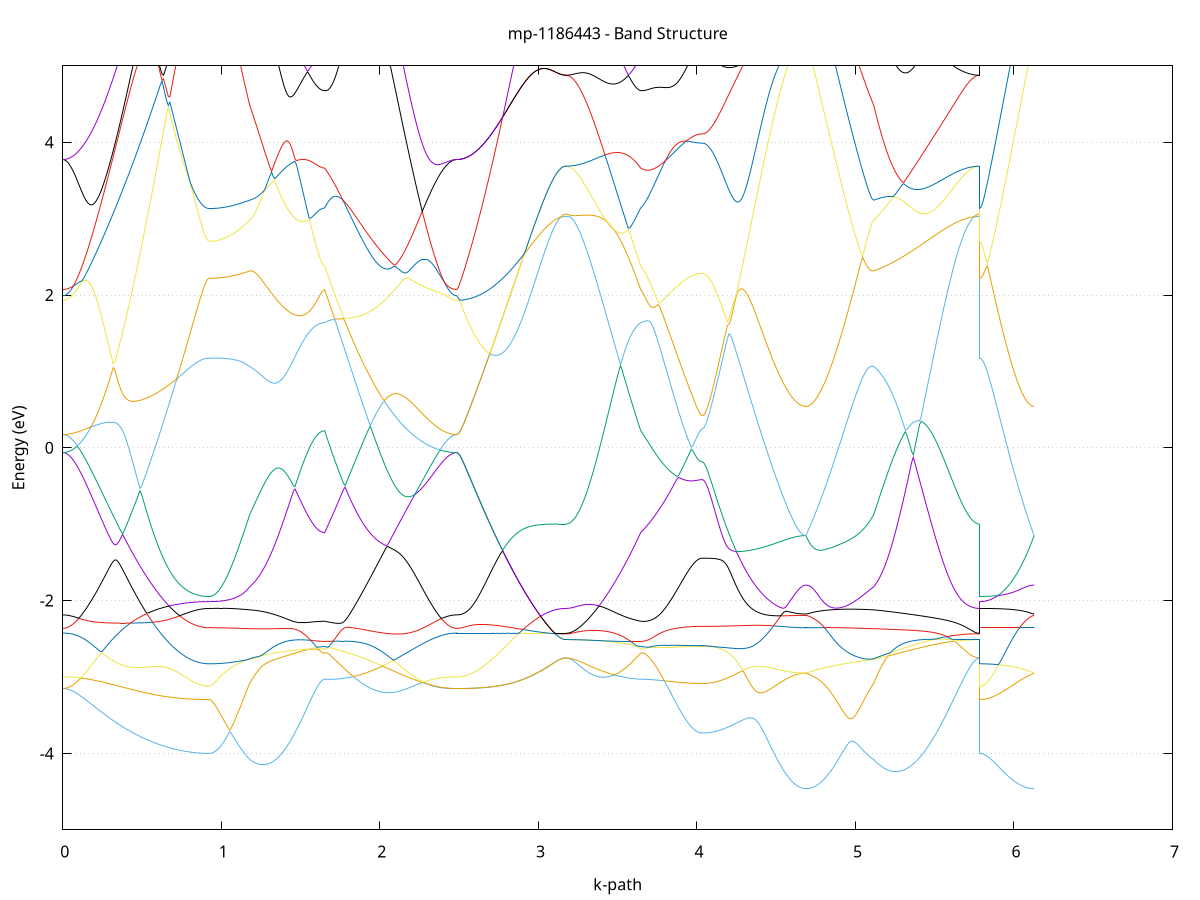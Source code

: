set title 'mp-1186443 - Band Structure'
set xlabel 'k-path'
set ylabel 'Energy (eV)'
set grid y
set yrange [-5:5]
set terminal png size 800,600
set output 'mp-1186443_bands_gnuplot.png'
plot '-' using 1:2 with lines notitle, '-' using 1:2 with lines notitle, '-' using 1:2 with lines notitle, '-' using 1:2 with lines notitle, '-' using 1:2 with lines notitle, '-' using 1:2 with lines notitle, '-' using 1:2 with lines notitle, '-' using 1:2 with lines notitle, '-' using 1:2 with lines notitle, '-' using 1:2 with lines notitle, '-' using 1:2 with lines notitle, '-' using 1:2 with lines notitle, '-' using 1:2 with lines notitle, '-' using 1:2 with lines notitle, '-' using 1:2 with lines notitle, '-' using 1:2 with lines notitle, '-' using 1:2 with lines notitle, '-' using 1:2 with lines notitle, '-' using 1:2 with lines notitle, '-' using 1:2 with lines notitle, '-' using 1:2 with lines notitle, '-' using 1:2 with lines notitle, '-' using 1:2 with lines notitle, '-' using 1:2 with lines notitle, '-' using 1:2 with lines notitle, '-' using 1:2 with lines notitle, '-' using 1:2 with lines notitle, '-' using 1:2 with lines notitle, '-' using 1:2 with lines notitle, '-' using 1:2 with lines notitle, '-' using 1:2 with lines notitle, '-' using 1:2 with lines notitle, '-' using 1:2 with lines notitle, '-' using 1:2 with lines notitle, '-' using 1:2 with lines notitle, '-' using 1:2 with lines notitle, '-' using 1:2 with lines notitle, '-' using 1:2 with lines notitle, '-' using 1:2 with lines notitle, '-' using 1:2 with lines notitle, '-' using 1:2 with lines notitle, '-' using 1:2 with lines notitle, '-' using 1:2 with lines notitle, '-' using 1:2 with lines notitle, '-' using 1:2 with lines notitle, '-' using 1:2 with lines notitle, '-' using 1:2 with lines notitle, '-' using 1:2 with lines notitle, '-' using 1:2 with lines notitle, '-' using 1:2 with lines notitle, '-' using 1:2 with lines notitle, '-' using 1:2 with lines notitle, '-' using 1:2 with lines notitle, '-' using 1:2 with lines notitle, '-' using 1:2 with lines notitle, '-' using 1:2 with lines notitle, '-' using 1:2 with lines notitle, '-' using 1:2 with lines notitle, '-' using 1:2 with lines notitle, '-' using 1:2 with lines notitle, '-' using 1:2 with lines notitle, '-' using 1:2 with lines notitle, '-' using 1:2 with lines notitle, '-' using 1:2 with lines notitle
0.000000 -17.210816
0.009932 -17.210716
0.019864 -17.210516
0.029796 -17.210216
0.039728 -17.209816
0.049661 -17.209216
0.059593 -17.208516
0.069525 -17.207616
0.079457 -17.206716
0.089389 -17.205616
0.099321 -17.204516
0.109253 -17.203216
0.119185 -17.201816
0.129118 -17.200316
0.139050 -17.198716
0.148982 -17.197016
0.158914 -17.195216
0.168846 -17.193416
0.178778 -17.191516
0.188710 -17.189516
0.198642 -17.187416
0.208575 -17.185316
0.218507 -17.183216
0.228439 -17.181016
0.238371 -17.178816
0.248303 -17.176616
0.258235 -17.174316
0.268167 -17.172116
0.278099 -17.169916
0.288032 -17.167616
0.297964 -17.165416
0.307896 -17.163116
0.317828 -17.160916
0.327760 -17.158716
0.337692 -17.156616
0.347624 -17.154416
0.357556 -17.152416
0.367489 -17.150316
0.377421 -17.148316
0.387353 -17.146216
0.397285 -17.144316
0.407217 -17.142416
0.417149 -17.140516
0.427081 -17.138616
0.437013 -17.136816
0.446946 -17.135016
0.456878 -17.133216
0.466810 -17.131516
0.476742 -17.129816
0.486674 -17.128216
0.496606 -17.126516
0.506538 -17.124916
0.516470 -17.123416
0.526403 -17.121816
0.536335 -17.120316
0.546267 -17.118816
0.556199 -17.117316
0.566131 -17.115916
0.576063 -17.114516
0.585995 -17.113316
0.595927 -17.112816
0.605859 -17.112216
0.615792 -17.111616
0.625724 -17.111016
0.635656 -17.110416
0.645588 -17.109716
0.655520 -17.109116
0.665452 -17.108416
0.675384 -17.107716
0.685316 -17.106916
0.695249 -17.106216
0.705181 -17.105516
0.715113 -17.104716
0.725045 -17.104016
0.734977 -17.103216
0.744909 -17.102516
0.754841 -17.101816
0.764773 -17.101116
0.774706 -17.100316
0.784638 -17.099716
0.794570 -17.099016
0.804502 -17.098416
0.814434 -17.097716
0.824366 -17.097216
0.834298 -17.096616
0.844230 -17.096116
0.854163 -17.095716
0.864095 -17.095316
0.874027 -17.095016
0.883959 -17.094716
0.893891 -17.094516
0.903823 -17.094316
0.913755 -17.094216
0.923687 -17.094216
0.923687 -17.094216
0.933528 -17.094216
0.943369 -17.094216
0.953210 -17.094316
0.963051 -17.094316
0.972891 -17.094516
0.982732 -17.094616
0.992573 -17.094716
1.002414 -17.094916
1.012255 -17.095216
1.022095 -17.095916
1.031936 -17.097116
1.041777 -17.098416
1.051618 -17.099816
1.061459 -17.101316
1.071299 -17.103016
1.081140 -17.104716
1.090981 -17.106516
1.100822 -17.108416
1.110663 -17.110416
1.120504 -17.112516
1.130344 -17.114616
1.140185 -17.116816
1.150026 -17.119016
1.159867 -17.121316
1.169708 -17.123616
1.179548 -17.126016
1.179548 -17.126016
1.189386 -17.127716
1.199224 -17.129516
1.209062 -17.131316
1.218900 -17.133116
1.228738 -17.135016
1.238576 -17.136916
1.248414 -17.138916
1.258252 -17.140816
1.268090 -17.142816
1.277928 -17.144816
1.287766 -17.146716
1.297604 -17.148716
1.307443 -17.150616
1.317281 -17.152616
1.327119 -17.154516
1.336957 -17.156416
1.346795 -17.158216
1.356633 -17.160016
1.366471 -17.161816
1.376309 -17.163616
1.386147 -17.165316
1.395985 -17.166916
1.405823 -17.168616
1.415661 -17.170216
1.425499 -17.171716
1.435337 -17.173216
1.445175 -17.174616
1.455013 -17.175916
1.464851 -17.177216
1.474689 -17.178516
1.484527 -17.179716
1.494365 -17.180816
1.504203 -17.181916
1.514041 -17.182916
1.523879 -17.183816
1.533717 -17.184716
1.543555 -17.185516
1.553393 -17.186216
1.563231 -17.186916
1.573069 -17.187516
1.582907 -17.188016
1.592745 -17.188516
1.602583 -17.188916
1.612421 -17.189216
1.622259 -17.189516
1.632097 -17.189616
1.641935 -17.189816
1.651773 -17.189816
1.651773 -17.189816
1.661702 -17.188316
1.671632 -17.186816
1.681561 -17.185316
1.691490 -17.183816
1.701420 -17.182216
1.711349 -17.180716
1.721279 -17.179116
1.731208 -17.177516
1.741137 -17.175916
1.751067 -17.174216
1.760996 -17.172616
1.770925 -17.170916
1.780855 -17.169216
1.790784 -17.167516
1.800713 -17.165816
1.810643 -17.164216
1.820572 -17.162416
1.830502 -17.160716
1.840431 -17.159016
1.850360 -17.157316
1.860290 -17.155616
1.870219 -17.153916
1.880148 -17.152216
1.890078 -17.150416
1.900007 -17.148716
1.909936 -17.147016
1.919866 -17.145316
1.929795 -17.143616
1.939725 -17.142016
1.949654 -17.140316
1.959583 -17.138616
1.969513 -17.137016
1.979442 -17.135316
1.989371 -17.133716
1.999301 -17.132116
2.009230 -17.130516
2.019159 -17.128916
2.029089 -17.127416
2.039018 -17.125816
2.048948 -17.124316
2.058877 -17.122816
2.068806 -17.121316
2.078736 -17.119916
2.088665 -17.118416
2.098594 -17.118316
2.108524 -17.122716
2.118453 -17.127016
2.128382 -17.131216
2.138312 -17.135316
2.148241 -17.139316
2.158171 -17.143216
2.168100 -17.147116
2.178029 -17.150816
2.187959 -17.154516
2.197888 -17.158016
2.207817 -17.161516
2.217747 -17.164816
2.227676 -17.168116
2.237605 -17.171216
2.247535 -17.174216
2.257464 -17.177116
2.267394 -17.179916
2.277323 -17.182616
2.287252 -17.185216
2.297182 -17.187716
2.307111 -17.190016
2.317040 -17.192216
2.326970 -17.194316
2.336899 -17.196316
2.346829 -17.198116
2.356758 -17.199916
2.366687 -17.201516
2.376617 -17.203016
2.386546 -17.204316
2.396475 -17.205516
2.406405 -17.206616
2.416334 -17.207616
2.426263 -17.208416
2.436193 -17.209216
2.446122 -17.209716
2.456052 -17.210216
2.465981 -17.210516
2.475910 -17.210716
2.485840 -17.210816
2.485840 -17.210816
2.495804 -17.210816
2.505767 -17.210716
2.515731 -17.210616
2.525695 -17.210516
2.535659 -17.210416
2.545623 -17.210216
2.555587 -17.210016
2.565551 -17.209816
2.575515 -17.209516
2.585479 -17.209216
2.595443 -17.208916
2.605407 -17.208516
2.615371 -17.208216
2.625335 -17.207716
2.635298 -17.207316
2.645262 -17.206916
2.655226 -17.206416
2.665190 -17.205916
2.675154 -17.205316
2.685118 -17.204816
2.695082 -17.204216
2.705046 -17.203616
2.715010 -17.203016
2.724974 -17.202316
2.734938 -17.201716
2.744902 -17.201016
2.754866 -17.200316
2.764829 -17.199616
2.774793 -17.198916
2.784757 -17.198116
2.794721 -17.197416
2.804685 -17.196616
2.814649 -17.195916
2.824613 -17.195116
2.834577 -17.194316
2.844541 -17.193616
2.854505 -17.192816
2.864469 -17.192016
2.874433 -17.191216
2.884397 -17.190516
2.894360 -17.189716
2.904324 -17.188916
2.914288 -17.190116
2.924252 -17.192216
2.934216 -17.194116
2.944180 -17.196016
2.954144 -17.197916
2.964108 -17.199616
2.974072 -17.201316
2.984036 -17.202916
2.994000 -17.204416
3.003964 -17.205916
3.013928 -17.207216
3.023891 -17.208516
3.033855 -17.209716
3.043819 -17.210916
3.053783 -17.211916
3.063747 -17.212916
3.073711 -17.213816
3.083675 -17.214516
3.093639 -17.215216
3.103603 -17.215916
3.113567 -17.216416
3.123531 -17.216916
3.133495 -17.217316
3.143459 -17.217616
3.153422 -17.217816
3.163386 -17.217916
3.173350 -17.218016
3.173350 -17.218016
3.183188 -17.218016
3.193026 -17.218016
3.202864 -17.218016
3.212702 -17.218016
3.222540 -17.218116
3.232378 -17.218116
3.242216 -17.218116
3.252054 -17.218116
3.261892 -17.218216
3.271730 -17.218116
3.281568 -17.218116
3.291406 -17.218016
3.301245 -17.218016
3.311083 -17.217916
3.320921 -17.217716
3.330759 -17.217516
3.340597 -17.217316
3.350435 -17.217016
3.360273 -17.216716
3.370111 -17.216416
3.379949 -17.216016
3.389787 -17.215516
3.399625 -17.215116
3.409463 -17.214516
3.419301 -17.214016
3.429139 -17.213416
3.438977 -17.212716
3.448815 -17.212016
3.458653 -17.211316
3.468491 -17.210516
3.478329 -17.209616
3.488167 -17.208816
3.498005 -17.207916
3.507843 -17.206916
3.517681 -17.205916
3.527519 -17.204916
3.537357 -17.203816
3.547195 -17.202716
3.557033 -17.201516
3.566871 -17.200416
3.576709 -17.199216
3.586547 -17.197916
3.596385 -17.196616
3.606223 -17.195316
3.616061 -17.194016
3.625899 -17.192616
3.635737 -17.191216
3.645575 -17.189816
3.645575 -17.189816
3.655535 -17.189116
3.665496 -17.188416
3.675456 -17.187616
3.685417 -17.186816
3.695377 -17.186016
3.705338 -17.185116
3.715298 -17.184216
3.725259 -17.183316
3.735219 -17.182416
3.745180 -17.181516
3.755140 -17.180616
3.765101 -17.179616
3.775061 -17.178716
3.785022 -17.177716
3.794982 -17.176816
3.804943 -17.175916
3.814903 -17.175016
3.824864 -17.174116
3.834824 -17.173216
3.844785 -17.172316
3.854745 -17.171516
3.864706 -17.170716
3.874666 -17.169916
3.884626 -17.169116
3.894587 -17.168416
3.904547 -17.167716
3.914508 -17.167116
3.924468 -17.166516
3.934429 -17.166016
3.944389 -17.165516
3.954350 -17.165016
3.964310 -17.164616
3.974271 -17.164316
3.984231 -17.164016
3.994192 -17.163716
4.004152 -17.163516
4.014113 -17.163416
4.024073 -17.163316
4.034034 -17.163316
4.034034 -17.163316
4.043930 -17.163316
4.053826 -17.163216
4.063722 -17.163016
4.073618 -17.162816
4.083514 -17.162616
4.093411 -17.162316
4.103307 -17.161916
4.113203 -17.161516
4.123099 -17.161016
4.132995 -17.160516
4.142891 -17.160016
4.152787 -17.159316
4.162684 -17.158616
4.172580 -17.157916
4.182476 -17.157116
4.192372 -17.156316
4.202268 -17.155416
4.212164 -17.154516
4.222060 -17.153516
4.231957 -17.152516
4.241853 -17.151416
4.251749 -17.150316
4.261645 -17.149116
4.271541 -17.147916
4.281437 -17.146616
4.291333 -17.145316
4.301230 -17.143916
4.311126 -17.142516
4.321022 -17.141116
4.330918 -17.139616
4.340814 -17.138116
4.350710 -17.136516
4.360607 -17.134916
4.370503 -17.133316
4.380399 -17.131716
4.390295 -17.130016
4.400191 -17.128316
4.410087 -17.126616
4.419983 -17.124816
4.429880 -17.123116
4.439776 -17.121316
4.449672 -17.119516
4.459568 -17.117716
4.469464 -17.115916
4.479360 -17.114116
4.489256 -17.112416
4.499153 -17.110616
4.509049 -17.108916
4.518945 -17.107216
4.528841 -17.105616
4.538737 -17.104016
4.548633 -17.102516
4.558529 -17.101016
4.568426 -17.099616
4.578322 -17.098316
4.588218 -17.097216
4.598114 -17.096116
4.608010 -17.095216
4.617906 -17.094416
4.627802 -17.093716
4.637699 -17.093116
4.647595 -17.092616
4.657491 -17.092216
4.667387 -17.092016
4.677283 -17.091816
4.687179 -17.091816
4.687179 -17.091816
4.697145 -17.091816
4.707111 -17.091916
4.717076 -17.091916
4.727042 -17.091916
4.737008 -17.092116
4.746973 -17.092316
4.756939 -17.092516
4.766905 -17.092816
4.776870 -17.093216
4.786836 -17.093516
4.796802 -17.094016
4.806767 -17.094416
4.816733 -17.094916
4.826699 -17.095516
4.836664 -17.096116
4.846630 -17.096716
4.856596 -17.097316
4.866561 -17.098016
4.876527 -17.098816
4.886493 -17.099516
4.896458 -17.100316
4.906424 -17.101216
4.916390 -17.102116
4.926355 -17.103016
4.936321 -17.103916
4.946287 -17.104916
4.956252 -17.105916
4.966218 -17.106916
4.976184 -17.108016
4.986149 -17.109116
4.996115 -17.110316
5.006081 -17.111416
5.016046 -17.112616
5.026012 -17.113816
5.035978 -17.115116
5.045943 -17.116416
5.055909 -17.117716
5.065875 -17.119016
5.075840 -17.120416
5.085806 -17.121816
5.095772 -17.123216
5.105737 -17.124616
5.115703 -17.126016
5.115703 -17.126016
5.125671 -17.128416
5.135638 -17.130916
5.145606 -17.133316
5.155573 -17.135816
5.165541 -17.138216
5.175508 -17.140716
5.185476 -17.143216
5.195444 -17.145716
5.205411 -17.148116
5.215379 -17.150516
5.225346 -17.153016
5.235314 -17.155416
5.245281 -17.157716
5.255249 -17.160116
5.265216 -17.162416
5.275184 -17.164716
5.285152 -17.167016
5.295119 -17.169216
5.305087 -17.171416
5.315054 -17.173516
5.325022 -17.175616
5.334989 -17.177716
5.344957 -17.179716
5.354924 -17.181716
5.364892 -17.183716
5.374860 -17.185616
5.384827 -17.187416
5.394795 -17.189216
5.404762 -17.191016
5.414730 -17.192616
5.424697 -17.194316
5.434665 -17.195916
5.444633 -17.197416
5.454600 -17.198916
5.464568 -17.200316
5.474535 -17.201716
5.484503 -17.203016
5.494470 -17.204316
5.504438 -17.205516
5.514405 -17.206616
5.524373 -17.207716
5.534341 -17.208716
5.544308 -17.209716
5.554276 -17.210616
5.564243 -17.211416
5.574211 -17.212216
5.584178 -17.213016
5.594146 -17.213616
5.604113 -17.214216
5.614081 -17.214816
5.624049 -17.215316
5.634016 -17.215816
5.643984 -17.216116
5.653951 -17.216516
5.663919 -17.216816
5.673886 -17.217116
5.683854 -17.217316
5.693821 -17.217516
5.703789 -17.217616
5.713757 -17.217716
5.723724 -17.217816
5.733692 -17.217916
5.743659 -17.217916
5.753627 -17.217916
5.763594 -17.218016
5.773562 -17.218016
5.783530 -17.218016
5.783530 -17.094216
5.793351 -17.094216
5.803173 -17.094116
5.812994 -17.094116
5.822816 -17.094116
5.832637 -17.094116
5.842459 -17.094016
5.852281 -17.094016
5.862102 -17.094016
5.871924 -17.093916
5.881745 -17.093916
5.891567 -17.093816
5.901389 -17.093716
5.911210 -17.093716
5.921032 -17.093616
5.930853 -17.093516
5.940675 -17.093416
5.950496 -17.093416
5.960318 -17.093316
5.970140 -17.093216
5.979961 -17.093116
5.989783 -17.093016
5.999604 -17.092916
6.009426 -17.092816
6.019248 -17.092716
6.029069 -17.092716
6.038891 -17.092616
6.048712 -17.092516
6.058534 -17.092416
6.068355 -17.092316
6.078177 -17.092216
6.087999 -17.092116
6.097820 -17.092016
6.107642 -17.092016
6.117463 -17.091916
6.127285 -17.091816
e
0.000000 -17.115116
0.009932 -17.115016
0.019864 -17.114916
0.029796 -17.114716
0.039728 -17.114516
0.049661 -17.114216
0.059593 -17.113816
0.069525 -17.113316
0.079457 -17.112816
0.089389 -17.112216
0.099321 -17.111516
0.109253 -17.110716
0.119185 -17.109916
0.129118 -17.109016
0.139050 -17.107916
0.148982 -17.106916
0.158914 -17.105716
0.168846 -17.104416
0.178778 -17.104116
0.188710 -17.105116
0.198642 -17.106016
0.208575 -17.107016
0.218507 -17.107916
0.228439 -17.108716
0.238371 -17.109516
0.248303 -17.110316
0.258235 -17.111116
0.268167 -17.111716
0.278099 -17.112416
0.288032 -17.113016
0.297964 -17.113616
0.307896 -17.114116
0.317828 -17.114716
0.327760 -17.115116
0.337692 -17.115516
0.347624 -17.115916
0.357556 -17.116216
0.367489 -17.116516
0.377421 -17.116816
0.387353 -17.117016
0.397285 -17.117216
0.407217 -17.117316
0.417149 -17.117416
0.427081 -17.117416
0.437013 -17.117416
0.446946 -17.117416
0.456878 -17.117316
0.466810 -17.117216
0.476742 -17.117116
0.486674 -17.116916
0.496606 -17.116716
0.506538 -17.116516
0.516470 -17.116216
0.526403 -17.115916
0.536335 -17.115516
0.546267 -17.115116
0.556199 -17.114716
0.566131 -17.114316
0.576063 -17.113816
0.585995 -17.113116
0.595927 -17.111716
0.605859 -17.110416
0.615792 -17.109116
0.625724 -17.107816
0.635656 -17.106516
0.645588 -17.105316
0.655520 -17.104116
0.665452 -17.103016
0.675384 -17.101816
0.685316 -17.100716
0.695249 -17.099616
0.705181 -17.098616
0.715113 -17.097616
0.725045 -17.096616
0.734977 -17.095616
0.744909 -17.094716
0.754841 -17.093816
0.764773 -17.092916
0.774706 -17.092116
0.784638 -17.091416
0.794570 -17.090616
0.804502 -17.089916
0.814434 -17.089316
0.824366 -17.088616
0.834298 -17.088116
0.844230 -17.087616
0.854163 -17.087116
0.864095 -17.087716
0.874027 -17.088416
0.883959 -17.089116
0.893891 -17.089616
0.903823 -17.089916
0.913755 -17.090116
0.923687 -17.090216
0.923687 -17.090216
0.933528 -17.090316
0.943369 -17.090416
0.953210 -17.090716
0.963051 -17.091116
0.972891 -17.091616
0.982732 -17.092316
0.992573 -17.093016
1.002414 -17.093816
1.012255 -17.094816
1.022095 -17.095416
1.031936 -17.095716
1.041777 -17.096016
1.051618 -17.096416
1.061459 -17.096816
1.071299 -17.097216
1.081140 -17.097716
1.090981 -17.098316
1.100822 -17.098916
1.110663 -17.099516
1.120504 -17.100216
1.130344 -17.101016
1.140185 -17.101916
1.150026 -17.102816
1.159867 -17.103716
1.169708 -17.104816
1.179548 -17.105916
1.179548 -17.105916
1.189386 -17.106716
1.199224 -17.107416
1.209062 -17.108116
1.218900 -17.108716
1.228738 -17.109316
1.238576 -17.109816
1.248414 -17.110316
1.258252 -17.110816
1.268090 -17.111216
1.277928 -17.111616
1.287766 -17.112016
1.297604 -17.112316
1.307443 -17.112716
1.317281 -17.113016
1.327119 -17.113316
1.336957 -17.113616
1.346795 -17.113816
1.356633 -17.114116
1.366471 -17.114416
1.376309 -17.114616
1.386147 -17.114916
1.395985 -17.115116
1.405823 -17.115316
1.415661 -17.115616
1.425499 -17.115816
1.435337 -17.116016
1.445175 -17.116316
1.455013 -17.116516
1.464851 -17.116716
1.474689 -17.116916
1.484527 -17.117116
1.494365 -17.117316
1.504203 -17.117516
1.514041 -17.117616
1.523879 -17.117816
1.533717 -17.118016
1.543555 -17.118116
1.553393 -17.118316
1.563231 -17.118416
1.573069 -17.118516
1.582907 -17.118616
1.592745 -17.118716
1.602583 -17.118816
1.612421 -17.118916
1.622259 -17.118916
1.632097 -17.118916
1.641935 -17.119016
1.651773 -17.119016
1.651773 -17.119016
1.661702 -17.115816
1.671632 -17.112616
1.681561 -17.109516
1.691490 -17.106416
1.701420 -17.103416
1.711349 -17.100516
1.721279 -17.097616
1.731208 -17.094916
1.741137 -17.092316
1.751067 -17.089816
1.760996 -17.087516
1.770925 -17.085316
1.780855 -17.083916
1.790784 -17.084016
1.800713 -17.084016
1.810643 -17.084116
1.820572 -17.084216
1.830502 -17.084316
1.840431 -17.084416
1.850360 -17.084416
1.860290 -17.084516
1.870219 -17.084616
1.880148 -17.084616
1.890078 -17.084616
1.900007 -17.084716
1.909936 -17.084716
1.919866 -17.084716
1.929795 -17.084716
1.939725 -17.084716
1.949654 -17.084716
1.959583 -17.084616
1.969513 -17.084616
1.979442 -17.084616
1.989371 -17.084616
1.999301 -17.084516
2.009230 -17.084516
2.019159 -17.084516
2.029089 -17.086216
2.039018 -17.090916
2.048948 -17.095616
2.058877 -17.100316
2.068806 -17.104916
2.078736 -17.109416
2.088665 -17.113916
2.098594 -17.117016
2.108524 -17.115616
2.118453 -17.114316
2.128382 -17.113016
2.138312 -17.111716
2.148241 -17.110416
2.158171 -17.109116
2.168100 -17.107916
2.178029 -17.106716
2.187959 -17.105616
2.197888 -17.104516
2.207817 -17.103416
2.217747 -17.102316
2.227676 -17.101316
2.237605 -17.100316
2.247535 -17.099416
2.257464 -17.099116
2.267394 -17.100216
2.277323 -17.101416
2.287252 -17.102516
2.297182 -17.103616
2.307111 -17.104616
2.317040 -17.105716
2.326970 -17.106616
2.336899 -17.107616
2.346829 -17.108516
2.356758 -17.109416
2.366687 -17.110216
2.376617 -17.110916
2.386546 -17.111616
2.396475 -17.112316
2.406405 -17.112916
2.416334 -17.113416
2.426263 -17.113816
2.436193 -17.114216
2.446122 -17.114516
2.456052 -17.114716
2.465981 -17.114916
2.475910 -17.115016
2.485840 -17.115116
2.485840 -17.115116
2.495804 -17.115116
2.505767 -17.115216
2.515731 -17.115316
2.525695 -17.115516
2.535659 -17.115816
2.545623 -17.116116
2.555587 -17.116516
2.565551 -17.117016
2.575515 -17.117516
2.585479 -17.118016
2.595443 -17.118616
2.605407 -17.119316
2.615371 -17.120016
2.625335 -17.120716
2.635298 -17.121516
2.645262 -17.122416
2.655226 -17.123216
2.665190 -17.124216
2.675154 -17.125916
2.685118 -17.128916
2.695082 -17.131916
2.705046 -17.134816
2.715010 -17.137816
2.724974 -17.140816
2.734938 -17.143716
2.744902 -17.146716
2.754866 -17.149616
2.764829 -17.152516
2.774793 -17.155316
2.784757 -17.158116
2.794721 -17.160916
2.804685 -17.163616
2.814649 -17.166316
2.824613 -17.169016
2.834577 -17.171616
2.844541 -17.174116
2.854505 -17.176616
2.864469 -17.179016
2.874433 -17.181416
2.884397 -17.183616
2.894360 -17.185916
2.904324 -17.188016
2.914288 -17.190116
2.924252 -17.192216
2.934216 -17.194116
2.944180 -17.196016
2.954144 -17.197916
2.964108 -17.199616
2.974072 -17.201316
2.984036 -17.202916
2.994000 -17.204416
3.003964 -17.205916
3.013928 -17.207216
3.023891 -17.208516
3.033855 -17.209716
3.043819 -17.210916
3.053783 -17.211916
3.063747 -17.212916
3.073711 -17.213816
3.083675 -17.214516
3.093639 -17.215216
3.103603 -17.215916
3.113567 -17.216416
3.123531 -17.216916
3.133495 -17.217316
3.143459 -17.217616
3.153422 -17.217816
3.163386 -17.217916
3.173350 -17.218016
3.173350 -17.218016
3.183188 -17.217916
3.193026 -17.217816
3.202864 -17.217516
3.212702 -17.217216
3.222540 -17.216716
3.232378 -17.216116
3.242216 -17.215516
3.252054 -17.214716
3.261892 -17.213916
3.271730 -17.212916
3.281568 -17.211916
3.291406 -17.210716
3.301245 -17.209516
3.311083 -17.208116
3.320921 -17.206716
3.330759 -17.205116
3.340597 -17.203516
3.350435 -17.201816
3.360273 -17.200016
3.370111 -17.198116
3.379949 -17.196116
3.389787 -17.194016
3.399625 -17.191916
3.409463 -17.189716
3.419301 -17.187416
3.429139 -17.185016
3.438977 -17.182516
3.448815 -17.180016
3.458653 -17.177316
3.468491 -17.174716
3.478329 -17.171916
3.488167 -17.169116
3.498005 -17.166216
3.507843 -17.163316
3.517681 -17.160316
3.527519 -17.157316
3.537357 -17.154216
3.547195 -17.151116
3.557033 -17.148016
3.566871 -17.144816
3.576709 -17.141616
3.586547 -17.138416
3.596385 -17.135116
3.606223 -17.131916
3.616061 -17.128616
3.625899 -17.125416
3.635737 -17.122216
3.645575 -17.119016
3.645575 -17.119016
3.655535 -17.117516
3.665496 -17.116316
3.675456 -17.115216
3.685417 -17.114416
3.695377 -17.113716
3.705338 -17.113216
3.715298 -17.112916
3.725259 -17.112716
3.735219 -17.112616
3.745180 -17.112616
3.755140 -17.112616
3.765101 -17.112816
3.775061 -17.112916
3.785022 -17.113116
3.794982 -17.113316
3.804943 -17.113516
3.814903 -17.113816
3.824864 -17.114016
3.834824 -17.114316
3.844785 -17.114516
3.854745 -17.114816
3.864706 -17.115016
3.874666 -17.115316
3.884626 -17.115516
3.894587 -17.115716
3.904547 -17.115916
3.914508 -17.116116
3.924468 -17.116316
3.934429 -17.116516
3.944389 -17.116716
3.954350 -17.116816
3.964310 -17.116916
3.974271 -17.117016
3.984231 -17.117116
3.994192 -17.117216
4.004152 -17.117316
4.014113 -17.117316
4.024073 -17.117316
4.034034 -17.117316
4.034034 -17.117316
4.043930 -17.117316
4.053826 -17.117316
4.063722 -17.117216
4.073618 -17.117016
4.083514 -17.116816
4.093411 -17.116616
4.103307 -17.116316
4.113203 -17.116016
4.123099 -17.115616
4.132995 -17.115216
4.142891 -17.114816
4.152787 -17.114316
4.162684 -17.113816
4.172580 -17.113216
4.182476 -17.112616
4.192372 -17.112016
4.202268 -17.111316
4.212164 -17.110616
4.222060 -17.109916
4.231957 -17.109116
4.241853 -17.108316
4.251749 -17.107516
4.261645 -17.106616
4.271541 -17.105816
4.281437 -17.104816
4.291333 -17.103916
4.301230 -17.103016
4.311126 -17.102016
4.321022 -17.101016
4.330918 -17.100016
4.340814 -17.099016
4.350710 -17.098016
4.360607 -17.097016
4.370503 -17.096016
4.380399 -17.095016
4.390295 -17.094016
4.400191 -17.093016
4.410087 -17.092116
4.419983 -17.091216
4.429880 -17.090416
4.439776 -17.089716
4.449672 -17.089016
4.459568 -17.088516
4.469464 -17.088116
4.479360 -17.087816
4.489256 -17.087616
4.499153 -17.087516
4.509049 -17.087616
4.518945 -17.087716
4.528841 -17.087916
4.538737 -17.088216
4.548633 -17.088516
4.558529 -17.088816
4.568426 -17.089216
4.578322 -17.089516
4.588218 -17.089916
4.598114 -17.090216
4.608010 -17.090516
4.617906 -17.090816
4.627802 -17.091116
4.637699 -17.091316
4.647595 -17.091516
4.657491 -17.091616
4.667387 -17.091716
4.677283 -17.091816
4.687179 -17.091816
4.687179 -17.091816
4.697145 -17.091716
4.707111 -17.091816
4.717076 -17.091816
4.727042 -17.091916
4.737008 -17.091816
4.746973 -17.091816
4.756939 -17.091816
4.766905 -17.091716
4.776870 -17.091716
4.786836 -17.091616
4.796802 -17.091616
4.806767 -17.091616
4.816733 -17.091616
4.826699 -17.091716
4.836664 -17.091816
4.846630 -17.091916
4.856596 -17.092016
4.866561 -17.092216
4.876527 -17.092516
4.886493 -17.092716
4.896458 -17.093016
4.906424 -17.093416
4.916390 -17.093816
4.926355 -17.094216
4.936321 -17.094616
4.946287 -17.095116
4.956252 -17.095616
4.966218 -17.096216
4.976184 -17.096716
4.986149 -17.097316
4.996115 -17.097916
5.006081 -17.098516
5.016046 -17.099216
5.026012 -17.099816
5.035978 -17.100516
5.045943 -17.101116
5.055909 -17.101816
5.065875 -17.102516
5.075840 -17.103116
5.085806 -17.103816
5.095772 -17.104516
5.105737 -17.105216
5.115703 -17.105916
5.115703 -17.105916
5.125671 -17.107116
5.135638 -17.108416
5.145606 -17.109716
5.155573 -17.111116
5.165541 -17.112616
5.175508 -17.114216
5.185476 -17.115816
5.195444 -17.117616
5.205411 -17.119316
5.215379 -17.121216
5.225346 -17.123116
5.235314 -17.125116
5.245281 -17.127116
5.255249 -17.129216
5.265216 -17.131316
5.275184 -17.133516
5.285152 -17.135716
5.295119 -17.138016
5.305087 -17.140316
5.315054 -17.142616
5.325022 -17.144916
5.334989 -17.147316
5.344957 -17.149716
5.354924 -17.152116
5.364892 -17.154516
5.374860 -17.156916
5.384827 -17.159316
5.394795 -17.161716
5.404762 -17.164116
5.414730 -17.166516
5.424697 -17.168816
5.434665 -17.171116
5.444633 -17.173516
5.454600 -17.175716
5.464568 -17.178016
5.474535 -17.180216
5.484503 -17.182416
5.494470 -17.184516
5.504438 -17.186616
5.514405 -17.188616
5.524373 -17.190616
5.534341 -17.192616
5.544308 -17.194416
5.554276 -17.196216
5.564243 -17.198016
5.574211 -17.199716
5.584178 -17.201316
5.594146 -17.202916
5.604113 -17.204416
5.614081 -17.205816
5.624049 -17.207216
5.634016 -17.208516
5.643984 -17.209716
5.653951 -17.210816
5.663919 -17.211816
5.673886 -17.212816
5.683854 -17.213716
5.693821 -17.214516
5.703789 -17.215216
5.713757 -17.215916
5.723724 -17.216416
5.733692 -17.216916
5.743659 -17.217316
5.753627 -17.217616
5.763594 -17.217816
5.773562 -17.217916
5.783530 -17.218016
5.783530 -17.090216
5.793351 -17.090216
5.803173 -17.090216
5.812994 -17.090216
5.822816 -17.090216
5.832637 -17.090316
5.842459 -17.090316
5.852281 -17.090316
5.862102 -17.090316
5.871924 -17.090316
5.881745 -17.090416
5.891567 -17.090416
5.901389 -17.090416
5.911210 -17.090516
5.921032 -17.090516
5.930853 -17.090516
5.940675 -17.090616
5.950496 -17.090616
5.960318 -17.090716
5.970140 -17.090716
5.979961 -17.090816
5.989783 -17.090816
5.999604 -17.090916
6.009426 -17.090916
6.019248 -17.091016
6.029069 -17.091016
6.038891 -17.091116
6.048712 -17.091216
6.058534 -17.091216
6.068355 -17.091316
6.078177 -17.091416
6.087999 -17.091516
6.097820 -17.091516
6.107642 -17.091616
6.117463 -17.091716
6.127285 -17.091816
e
0.000000 -17.087816
0.009932 -17.087916
0.019864 -17.088216
0.029796 -17.088716
0.039728 -17.089416
0.049661 -17.090216
0.059593 -17.091116
0.069525 -17.092116
0.079457 -17.093116
0.089389 -17.094216
0.099321 -17.095316
0.109253 -17.096416
0.119185 -17.097616
0.129118 -17.098716
0.139050 -17.099816
0.148982 -17.100916
0.158914 -17.102016
0.168846 -17.103116
0.178778 -17.103016
0.188710 -17.101616
0.198642 -17.100016
0.208575 -17.098416
0.218507 -17.096716
0.228439 -17.094816
0.238371 -17.092916
0.248303 -17.090816
0.258235 -17.088716
0.268167 -17.086416
0.278099 -17.084016
0.288032 -17.081616
0.297964 -17.079016
0.307896 -17.076416
0.317828 -17.074516
0.327760 -17.073716
0.337692 -17.073016
0.347624 -17.072216
0.357556 -17.071416
0.367489 -17.070616
0.377421 -17.069816
0.387353 -17.069016
0.397285 -17.068216
0.407217 -17.067416
0.417149 -17.066616
0.427081 -17.065816
0.437013 -17.065016
0.446946 -17.064316
0.456878 -17.063516
0.466810 -17.062716
0.476742 -17.062016
0.486674 -17.061316
0.496606 -17.060616
0.506538 -17.060016
0.516470 -17.059416
0.526403 -17.058816
0.536335 -17.058316
0.546267 -17.057816
0.556199 -17.057416
0.566131 -17.057116
0.576063 -17.056916
0.585995 -17.056716
0.595927 -17.056616
0.605859 -17.056716
0.615792 -17.056816
0.625724 -17.057116
0.635656 -17.057516
0.645588 -17.058116
0.655520 -17.058816
0.665452 -17.059616
0.675384 -17.060616
0.685316 -17.061716
0.695249 -17.063016
0.705181 -17.064416
0.715113 -17.065816
0.725045 -17.067416
0.734977 -17.069016
0.744909 -17.070716
0.754841 -17.072416
0.764773 -17.074116
0.774706 -17.075716
0.784638 -17.077416
0.794570 -17.079016
0.804502 -17.080516
0.814434 -17.082016
0.824366 -17.083316
0.834298 -17.084616
0.844230 -17.085716
0.854163 -17.086716
0.864095 -17.086716
0.874027 -17.086316
0.883959 -17.086016
0.893891 -17.085816
0.903823 -17.085616
0.913755 -17.085516
0.923687 -17.085516
0.923687 -17.085516
0.933528 -17.085416
0.943369 -17.085316
0.953210 -17.085216
0.963051 -17.084916
0.972891 -17.084616
0.982732 -17.084216
0.992573 -17.083816
1.002414 -17.083216
1.012255 -17.082616
1.022095 -17.082016
1.031936 -17.081316
1.041777 -17.080516
1.051618 -17.079716
1.061459 -17.078816
1.071299 -17.077916
1.081140 -17.077016
1.090981 -17.076016
1.100822 -17.075016
1.110663 -17.073916
1.120504 -17.072816
1.130344 -17.071816
1.140185 -17.070716
1.150026 -17.069716
1.159867 -17.068616
1.169708 -17.067716
1.179548 -17.066716
1.179548 -17.066716
1.189386 -17.066216
1.199224 -17.065916
1.209062 -17.065916
1.218900 -17.066016
1.228738 -17.066316
1.238576 -17.066716
1.248414 -17.067116
1.258252 -17.067616
1.268090 -17.068116
1.277928 -17.068716
1.287766 -17.069316
1.297604 -17.069916
1.307443 -17.070516
1.317281 -17.071216
1.327119 -17.071916
1.336957 -17.072616
1.346795 -17.073316
1.356633 -17.074116
1.366471 -17.074816
1.376309 -17.075616
1.386147 -17.076416
1.395985 -17.077216
1.405823 -17.077916
1.415661 -17.078716
1.425499 -17.079516
1.435337 -17.080316
1.445175 -17.081016
1.455013 -17.081816
1.464851 -17.082516
1.474689 -17.083216
1.484527 -17.083916
1.494365 -17.084616
1.504203 -17.085316
1.514041 -17.085916
1.523879 -17.086516
1.533717 -17.087016
1.543555 -17.087516
1.553393 -17.088016
1.563231 -17.088416
1.573069 -17.088816
1.582907 -17.089116
1.592745 -17.089516
1.602583 -17.089716
1.612421 -17.089916
1.622259 -17.090116
1.632097 -17.090216
1.641935 -17.090316
1.651773 -17.090316
1.651773 -17.090316
1.661702 -17.089016
1.671632 -17.087816
1.681561 -17.086816
1.691490 -17.086016
1.701420 -17.085416
1.711349 -17.084916
1.721279 -17.084616
1.731208 -17.084316
1.741137 -17.084116
1.751067 -17.084016
1.760996 -17.083916
1.770925 -17.083916
1.780855 -17.083216
1.790784 -17.081316
1.800713 -17.079616
1.810643 -17.078116
1.820572 -17.076816
1.830502 -17.075616
1.840431 -17.074616
1.850360 -17.073816
1.860290 -17.073216
1.870219 -17.072816
1.880148 -17.072516
1.890078 -17.072416
1.900007 -17.072416
1.909936 -17.072616
1.919866 -17.072916
1.929795 -17.073416
1.939725 -17.073916
1.949654 -17.074516
1.959583 -17.075216
1.969513 -17.076016
1.979442 -17.076816
1.989371 -17.077716
1.999301 -17.078716
2.009230 -17.079616
2.019159 -17.081416
2.029089 -17.084516
2.039018 -17.084516
2.048948 -17.084616
2.058877 -17.084716
2.068806 -17.085616
2.078736 -17.086516
2.088665 -17.087516
2.098594 -17.088416
2.108524 -17.089316
2.118453 -17.090116
2.128382 -17.090916
2.138312 -17.091716
2.148241 -17.092416
2.158171 -17.093116
2.168100 -17.093716
2.178029 -17.094316
2.187959 -17.094816
2.197888 -17.095316
2.207817 -17.095716
2.217747 -17.096016
2.227676 -17.096316
2.237605 -17.096816
2.247535 -17.098016
2.257464 -17.098416
2.267394 -17.097516
2.277323 -17.096716
2.287252 -17.096616
2.297182 -17.096416
2.307111 -17.096216
2.317040 -17.095916
2.326970 -17.095616
2.336899 -17.095216
2.346829 -17.094716
2.356758 -17.094216
2.366687 -17.093716
2.376617 -17.093116
2.386546 -17.092516
2.396475 -17.091816
2.406405 -17.091216
2.416334 -17.090616
2.426263 -17.089916
2.436193 -17.089416
2.446122 -17.088816
2.456052 -17.088416
2.465981 -17.088116
2.475910 -17.087916
2.485840 -17.087816
2.485840 -17.087816
2.495804 -17.088016
2.505767 -17.088416
2.515731 -17.089216
2.525695 -17.090216
2.535659 -17.091516
2.545623 -17.093016
2.555587 -17.094816
2.565551 -17.096716
2.575515 -17.098816
2.585479 -17.101116
2.595443 -17.103616
2.605407 -17.106116
2.615371 -17.108716
2.625335 -17.111516
2.635298 -17.114316
2.645262 -17.117116
2.655226 -17.120016
2.665190 -17.122916
2.675154 -17.125916
2.685118 -17.128916
2.695082 -17.131916
2.705046 -17.134816
2.715010 -17.137816
2.724974 -17.140816
2.734938 -17.143716
2.744902 -17.146716
2.754866 -17.149616
2.764829 -17.152516
2.774793 -17.155316
2.784757 -17.158116
2.794721 -17.160916
2.804685 -17.163616
2.814649 -17.166316
2.824613 -17.169016
2.834577 -17.171616
2.844541 -17.174116
2.854505 -17.176616
2.864469 -17.179016
2.874433 -17.181416
2.884397 -17.183616
2.894360 -17.185916
2.904324 -17.188016
2.914288 -17.188216
2.924252 -17.187516
2.934216 -17.186716
2.944180 -17.186016
2.954144 -17.185316
2.964108 -17.184616
2.974072 -17.184016
2.984036 -17.183316
2.994000 -17.182716
3.003964 -17.182116
3.013928 -17.181516
3.023891 -17.181016
3.033855 -17.180416
3.043819 -17.180016
3.053783 -17.179516
3.063747 -17.179116
3.073711 -17.178716
3.083675 -17.178316
3.093639 -17.178016
3.103603 -17.177716
3.113567 -17.177416
3.123531 -17.177216
3.133495 -17.177016
3.143459 -17.176916
3.153422 -17.176816
3.163386 -17.176716
3.173350 -17.176716
3.173350 -17.176716
3.183188 -17.176616
3.193026 -17.176416
3.202864 -17.176016
3.212702 -17.175416
3.222540 -17.174616
3.232378 -17.173716
3.242216 -17.172616
3.252054 -17.171416
3.261892 -17.170016
3.271730 -17.168516
3.281568 -17.166916
3.291406 -17.165116
3.301245 -17.163216
3.311083 -17.161216
3.320921 -17.159016
3.330759 -17.157316
3.340597 -17.155916
3.350435 -17.154416
3.360273 -17.152816
3.370111 -17.151116
3.379949 -17.149316
3.389787 -17.147516
3.399625 -17.145616
3.409463 -17.143716
3.419301 -17.141716
3.429139 -17.139616
3.438977 -17.137516
3.448815 -17.135316
3.458653 -17.133016
3.468491 -17.130716
3.478329 -17.128416
3.488167 -17.126016
3.498005 -17.123616
3.507843 -17.121216
3.517681 -17.118816
3.527519 -17.116316
3.537357 -17.113816
3.547195 -17.111416
3.557033 -17.108916
3.566871 -17.106516
3.576709 -17.104116
3.586547 -17.101816
3.596385 -17.099616
3.606223 -17.097416
3.616061 -17.095416
3.625899 -17.093516
3.635737 -17.091816
3.645575 -17.090316
3.645575 -17.090316
3.655535 -17.089516
3.665496 -17.088516
3.675456 -17.087316
3.685417 -17.085916
3.695377 -17.084316
3.705338 -17.082516
3.715298 -17.080516
3.725259 -17.078516
3.735219 -17.076416
3.745180 -17.074316
3.755140 -17.072316
3.765101 -17.070216
3.775061 -17.068316
3.785022 -17.066516
3.794982 -17.064816
3.804943 -17.063216
3.814903 -17.061716
3.824864 -17.060316
3.834824 -17.059016
3.844785 -17.057916
3.854745 -17.056816
3.864706 -17.055816
3.874666 -17.054816
3.884626 -17.054016
3.894587 -17.053216
3.904547 -17.052416
3.914508 -17.051716
3.924468 -17.051116
3.934429 -17.050616
3.944389 -17.050016
3.954350 -17.049616
3.964310 -17.049216
3.974271 -17.048816
3.984231 -17.048516
3.994192 -17.048316
4.004152 -17.048116
4.014113 -17.048016
4.024073 -17.047916
4.034034 -17.047916
4.034034 -17.047916
4.043930 -17.047916
4.053826 -17.047916
4.063722 -17.047916
4.073618 -17.048016
4.083514 -17.048116
4.093411 -17.048216
4.103307 -17.048316
4.113203 -17.048516
4.123099 -17.048716
4.132995 -17.048916
4.142891 -17.049116
4.152787 -17.049316
4.162684 -17.049616
4.172580 -17.049916
4.182476 -17.050316
4.192372 -17.050616
4.202268 -17.051016
4.212164 -17.051516
4.222060 -17.051916
4.231957 -17.052416
4.241853 -17.052916
4.251749 -17.053516
4.261645 -17.054116
4.271541 -17.054716
4.281437 -17.055416
4.291333 -17.056116
4.301230 -17.056816
4.311126 -17.057516
4.321022 -17.058316
4.330918 -17.059116
4.340814 -17.059816
4.350710 -17.060616
4.360607 -17.061416
4.370503 -17.062216
4.380399 -17.063016
4.390295 -17.063816
4.400191 -17.064516
4.410087 -17.065216
4.419983 -17.065816
4.429880 -17.066316
4.439776 -17.066716
4.449672 -17.067016
4.459568 -17.067216
4.469464 -17.067316
4.479360 -17.067116
4.489256 -17.066916
4.499153 -17.066516
4.509049 -17.065916
4.518945 -17.065216
4.528841 -17.064416
4.538737 -17.063516
4.548633 -17.062516
4.558529 -17.061416
4.568426 -17.060316
4.578322 -17.059116
4.588218 -17.058316
4.598114 -17.057816
4.608010 -17.057116
4.617906 -17.056416
4.627802 -17.055416
4.637699 -17.054416
4.647595 -17.053216
4.657491 -17.052016
4.667387 -17.050816
4.677283 -17.049816
4.687179 -17.049416
4.687179 -17.049416
4.697145 -17.050216
4.707111 -17.051616
4.717076 -17.053016
4.727042 -17.054416
4.737008 -17.055816
4.746973 -17.057116
4.756939 -17.058316
4.766905 -17.059516
4.776870 -17.060716
4.786836 -17.061716
4.796802 -17.062816
4.806767 -17.063716
4.816733 -17.064616
4.826699 -17.065516
4.836664 -17.066316
4.846630 -17.067016
4.856596 -17.067716
4.866561 -17.068316
4.876527 -17.068916
4.886493 -17.069416
4.896458 -17.069816
4.906424 -17.070216
4.916390 -17.070616
4.926355 -17.070916
4.936321 -17.071116
4.946287 -17.071216
4.956252 -17.071316
4.966218 -17.071416
4.976184 -17.071416
4.986149 -17.071316
4.996115 -17.071216
5.006081 -17.071116
5.016046 -17.070816
5.026012 -17.070616
5.035978 -17.070316
5.045943 -17.070016
5.055909 -17.069616
5.065875 -17.069216
5.075840 -17.068716
5.085806 -17.068316
5.095772 -17.067816
5.105737 -17.067316
5.115703 -17.066716
5.115703 -17.066716
5.125671 -17.065916
5.135638 -17.065116
5.145606 -17.064516
5.155573 -17.064116
5.165541 -17.063816
5.175508 -17.063716
5.185476 -17.063816
5.195444 -17.064816
5.205411 -17.066216
5.215379 -17.067716
5.225346 -17.069116
5.235314 -17.070616
5.245281 -17.072116
5.255249 -17.073616
5.265216 -17.075216
5.275184 -17.076816
5.285152 -17.078516
5.295119 -17.080216
5.305087 -17.082316
5.315054 -17.084816
5.325022 -17.087416
5.334989 -17.090016
5.344957 -17.092716
5.354924 -17.095416
5.364892 -17.098116
5.374860 -17.100816
5.384827 -17.103516
5.394795 -17.106316
5.404762 -17.109016
5.414730 -17.111616
5.424697 -17.114316
5.434665 -17.116916
5.444633 -17.119616
5.454600 -17.122116
5.464568 -17.124616
5.474535 -17.127116
5.484503 -17.129616
5.494470 -17.131916
5.504438 -17.134316
5.514405 -17.136516
5.524373 -17.138816
5.534341 -17.140916
5.544308 -17.143016
5.554276 -17.145016
5.564243 -17.146916
5.574211 -17.148816
5.584178 -17.150616
5.594146 -17.152316
5.604113 -17.154016
5.614081 -17.155516
5.624049 -17.157016
5.634016 -17.159116
5.643984 -17.161216
5.653951 -17.163216
5.663919 -17.165016
5.673886 -17.166816
5.683854 -17.168416
5.693821 -17.169916
5.703789 -17.171316
5.713757 -17.172516
5.723724 -17.173616
5.733692 -17.174616
5.743659 -17.175316
5.753627 -17.175916
5.763594 -17.176416
5.773562 -17.176616
5.783530 -17.176716
5.783530 -17.085516
5.793351 -17.085516
5.803173 -17.085416
5.812994 -17.085216
5.822816 -17.085016
5.832637 -17.084716
5.842459 -17.084316
5.852281 -17.083916
5.862102 -17.083416
5.871924 -17.082816
5.881745 -17.082216
5.891567 -17.081516
5.901389 -17.080816
5.911210 -17.080016
5.921032 -17.079116
5.930853 -17.078116
5.940675 -17.077216
5.950496 -17.076116
5.960318 -17.075016
5.970140 -17.073816
5.979961 -17.072616
5.989783 -17.071316
5.999604 -17.070016
6.009426 -17.068616
6.019248 -17.067216
6.029069 -17.065716
6.038891 -17.064216
6.048712 -17.062616
6.058534 -17.061016
6.068355 -17.059316
6.078177 -17.057616
6.087999 -17.055816
6.097820 -17.054016
6.107642 -17.052216
6.117463 -17.050516
6.127285 -17.049416
e
0.000000 -17.087816
0.009932 -17.087816
0.019864 -17.087816
0.029796 -17.087716
0.039728 -17.087616
0.049661 -17.087516
0.059593 -17.087316
0.069525 -17.087116
0.079457 -17.086916
0.089389 -17.086716
0.099321 -17.086416
0.109253 -17.086116
0.119185 -17.085816
0.129118 -17.085416
0.139050 -17.085116
0.148982 -17.084716
0.158914 -17.084316
0.168846 -17.083816
0.178778 -17.083316
0.188710 -17.082816
0.198642 -17.082316
0.208575 -17.081816
0.218507 -17.081216
0.228439 -17.080616
0.238371 -17.080016
0.248303 -17.079416
0.258235 -17.078716
0.268167 -17.078116
0.278099 -17.077416
0.288032 -17.076716
0.297964 -17.076016
0.307896 -17.075216
0.317828 -17.073616
0.327760 -17.070816
0.337692 -17.067916
0.347624 -17.064916
0.357556 -17.061916
0.367489 -17.058816
0.377421 -17.055716
0.387353 -17.052716
0.397285 -17.049716
0.407217 -17.046816
0.417149 -17.044016
0.427081 -17.041516
0.437013 -17.039316
0.446946 -17.038216
0.456878 -17.038716
0.466810 -17.039116
0.476742 -17.039516
0.486674 -17.039916
0.496606 -17.040216
0.506538 -17.040616
0.516470 -17.040916
0.526403 -17.041216
0.536335 -17.041416
0.546267 -17.041616
0.556199 -17.041916
0.566131 -17.042116
0.576063 -17.042816
0.585995 -17.043816
0.595927 -17.044916
0.605859 -17.045916
0.615792 -17.047016
0.625724 -17.048016
0.635656 -17.049016
0.645588 -17.050116
0.655520 -17.051116
0.665452 -17.052016
0.675384 -17.053016
0.685316 -17.053916
0.695249 -17.054816
0.705181 -17.055716
0.715113 -17.056616
0.725045 -17.057416
0.734977 -17.058316
0.744909 -17.059116
0.754841 -17.059816
0.764773 -17.060616
0.774706 -17.061316
0.784638 -17.061916
0.794570 -17.062616
0.804502 -17.063216
0.814434 -17.063816
0.824366 -17.064316
0.834298 -17.064816
0.844230 -17.065316
0.854163 -17.065716
0.864095 -17.066016
0.874027 -17.066316
0.883959 -17.066616
0.893891 -17.066816
0.903823 -17.067016
0.913755 -17.067116
0.923687 -17.067116
0.923687 -17.067116
0.933528 -17.067016
0.943369 -17.067016
0.953210 -17.066816
0.963051 -17.066616
0.972891 -17.066316
0.982732 -17.066016
0.992573 -17.065716
1.002414 -17.065316
1.012255 -17.064916
1.022095 -17.064516
1.031936 -17.064216
1.041777 -17.063816
1.051618 -17.063416
1.061459 -17.063116
1.071299 -17.062816
1.081140 -17.062516
1.090981 -17.062216
1.100822 -17.062016
1.110663 -17.061816
1.120504 -17.061616
1.130344 -17.061416
1.140185 -17.061316
1.150026 -17.061116
1.159867 -17.061016
1.169708 -17.060916
1.179548 -17.060816
1.179548 -17.060816
1.189386 -17.060616
1.199224 -17.060316
1.209062 -17.059716
1.218900 -17.059016
1.228738 -17.058316
1.238576 -17.058216
1.248414 -17.058716
1.258252 -17.059116
1.268090 -17.059416
1.277928 -17.059716
1.287766 -17.059816
1.297604 -17.059916
1.307443 -17.059916
1.317281 -17.059816
1.327119 -17.059716
1.336957 -17.059416
1.346795 -17.059116
1.356633 -17.058716
1.366471 -17.058316
1.376309 -17.057716
1.386147 -17.057116
1.395985 -17.056516
1.405823 -17.055716
1.415661 -17.054916
1.425499 -17.054116
1.435337 -17.053316
1.445175 -17.053616
1.455013 -17.053816
1.464851 -17.054116
1.474689 -17.054316
1.484527 -17.054616
1.494365 -17.054816
1.504203 -17.055016
1.514041 -17.055316
1.523879 -17.055516
1.533717 -17.055716
1.543555 -17.055816
1.553393 -17.056016
1.563231 -17.056216
1.573069 -17.056316
1.582907 -17.056416
1.592745 -17.056516
1.602583 -17.056616
1.612421 -17.056716
1.622259 -17.056816
1.632097 -17.056816
1.641935 -17.056816
1.651773 -17.056816
1.651773 -17.056816
1.661702 -17.055516
1.671632 -17.054016
1.681561 -17.052316
1.691490 -17.050516
1.701420 -17.048416
1.711349 -17.046316
1.721279 -17.044116
1.731208 -17.041716
1.741137 -17.039416
1.751067 -17.036916
1.760996 -17.034516
1.770925 -17.032116
1.780855 -17.029716
1.790784 -17.027316
1.800713 -17.025016
1.810643 -17.022816
1.820572 -17.020716
1.830502 -17.018616
1.840431 -17.016716
1.850360 -17.015016
1.860290 -17.013416
1.870219 -17.012116
1.880148 -17.016116
1.890078 -17.020216
1.900007 -17.024516
1.909936 -17.028916
1.919866 -17.033516
1.929795 -17.038116
1.939725 -17.042816
1.949654 -17.047516
1.959583 -17.052316
1.969513 -17.057216
1.979442 -17.062016
1.989371 -17.066916
1.999301 -17.071716
2.009230 -17.076616
2.019159 -17.080616
2.029089 -17.081616
2.039018 -17.082616
2.048948 -17.083616
2.058877 -17.084616
2.068806 -17.084816
2.078736 -17.085016
2.088665 -17.085316
2.098594 -17.085616
2.108524 -17.085916
2.118453 -17.086416
2.128382 -17.086916
2.138312 -17.087516
2.148241 -17.088216
2.158171 -17.088916
2.168100 -17.089716
2.178029 -17.090616
2.187959 -17.091516
2.197888 -17.092516
2.207817 -17.093516
2.217747 -17.094616
2.227676 -17.095716
2.237605 -17.096516
2.247535 -17.096616
2.257464 -17.096716
2.267394 -17.096716
2.277323 -17.096716
2.287252 -17.095916
2.297182 -17.095116
2.307111 -17.094416
2.317040 -17.093716
2.326970 -17.093016
2.336899 -17.092416
2.346829 -17.091816
2.356758 -17.091216
2.366687 -17.090716
2.376617 -17.090316
2.386546 -17.089816
2.396475 -17.089516
2.406405 -17.089116
2.416334 -17.088816
2.426263 -17.088516
2.436193 -17.088316
2.446122 -17.088116
2.456052 -17.088016
2.465981 -17.087916
2.475910 -17.087816
2.485840 -17.087816
2.485840 -17.087816
2.495804 -17.088016
2.505767 -17.088416
2.515731 -17.089216
2.525695 -17.090216
2.535659 -17.091516
2.545623 -17.093016
2.555587 -17.094816
2.565551 -17.096716
2.575515 -17.098816
2.585479 -17.101116
2.595443 -17.103616
2.605407 -17.106116
2.615371 -17.108716
2.625335 -17.111516
2.635298 -17.114316
2.645262 -17.117116
2.655226 -17.120016
2.665190 -17.122916
2.675154 -17.125116
2.685118 -17.126116
2.695082 -17.127216
2.705046 -17.128216
2.715010 -17.129316
2.724974 -17.130516
2.734938 -17.131616
2.744902 -17.132816
2.754866 -17.134016
2.764829 -17.135216
2.774793 -17.136416
2.784757 -17.137616
2.794721 -17.138816
2.804685 -17.140116
2.814649 -17.141316
2.824613 -17.142516
2.834577 -17.143816
2.844541 -17.145016
2.854505 -17.146216
2.864469 -17.147416
2.874433 -17.148616
2.884397 -17.149716
2.894360 -17.150916
2.904324 -17.152016
2.914288 -17.153116
2.924252 -17.154216
2.934216 -17.155316
2.944180 -17.156316
2.954144 -17.157316
2.964108 -17.158316
2.974072 -17.159216
2.984036 -17.160116
2.994000 -17.160916
3.003964 -17.161716
3.013928 -17.162516
3.023891 -17.163316
3.033855 -17.164016
3.043819 -17.164616
3.053783 -17.165216
3.063747 -17.165816
3.073711 -17.166316
3.083675 -17.166816
3.093639 -17.167216
3.103603 -17.167616
3.113567 -17.167916
3.123531 -17.168216
3.133495 -17.168416
3.143459 -17.168616
3.153422 -17.168716
3.163386 -17.168816
3.173350 -17.168816
3.173350 -17.168816
3.183188 -17.168816
3.193026 -17.168616
3.202864 -17.168416
3.212702 -17.168116
3.222540 -17.167716
3.232378 -17.167216
3.242216 -17.166616
3.252054 -17.165916
3.261892 -17.165116
3.271730 -17.164316
3.281568 -17.163316
3.291406 -17.162316
3.301245 -17.161216
3.311083 -17.160016
3.320921 -17.158716
3.330759 -17.156816
3.340597 -17.154416
3.350435 -17.151916
3.360273 -17.149316
3.370111 -17.146616
3.379949 -17.143716
3.389787 -17.140816
3.399625 -17.137816
3.409463 -17.134716
3.419301 -17.131516
3.429139 -17.128216
3.438977 -17.124816
3.448815 -17.121316
3.458653 -17.117816
3.468491 -17.114116
3.478329 -17.110416
3.488167 -17.106516
3.498005 -17.102616
3.507843 -17.098616
3.517681 -17.094516
3.527519 -17.090416
3.537357 -17.086216
3.547195 -17.081916
3.557033 -17.077516
3.566871 -17.073016
3.576709 -17.068516
3.586547 -17.063916
3.596385 -17.060616
3.606223 -17.060216
3.616061 -17.059616
3.625899 -17.058916
3.635737 -17.057916
3.645575 -17.056816
3.645575 -17.056816
3.655535 -17.056216
3.665496 -17.055616
3.675456 -17.054816
3.685417 -17.054016
3.695377 -17.053016
3.705338 -17.052016
3.715298 -17.050816
3.725259 -17.049616
3.735219 -17.048116
3.745180 -17.046616
3.755140 -17.044816
3.765101 -17.042916
3.775061 -17.040816
3.785022 -17.038516
3.794982 -17.035916
3.804943 -17.033216
3.814903 -17.030316
3.824864 -17.027316
3.834824 -17.024116
3.844785 -17.020716
3.854745 -17.017316
3.864706 -17.013716
3.874666 -17.010116
3.884626 -17.006416
3.894587 -17.002616
3.904547 -16.999316
3.914508 -16.998516
3.924468 -16.997716
3.934429 -16.997016
3.944389 -16.996216
3.954350 -16.995516
3.964310 -16.994816
3.974271 -16.994216
3.984231 -16.993716
3.994192 -16.993216
4.004152 -16.992816
4.014113 -16.992616
4.024073 -16.992416
4.034034 -16.992316
4.034034 -16.992316
4.043930 -16.992416
4.053826 -16.992716
4.063722 -16.993116
4.073618 -16.993716
4.083514 -16.994416
4.093411 -16.995316
4.103307 -16.996316
4.113203 -16.997416
4.123099 -16.998616
4.132995 -17.000016
4.142891 -17.001416
4.152787 -17.002916
4.162684 -17.004416
4.172580 -17.006016
4.182476 -17.007716
4.192372 -17.009416
4.202268 -17.011116
4.212164 -17.012916
4.222060 -17.014716
4.231957 -17.016516
4.241853 -17.018316
4.251749 -17.020116
4.261645 -17.021916
4.271541 -17.023716
4.281437 -17.025516
4.291333 -17.027316
4.301230 -17.029016
4.311126 -17.030816
4.321022 -17.032516
4.330918 -17.034216
4.340814 -17.035916
4.350710 -17.037616
4.360607 -17.039216
4.370503 -17.040716
4.380399 -17.042316
4.390295 -17.043816
4.400191 -17.045216
4.410087 -17.046616
4.419983 -17.048016
4.429880 -17.049216
4.439776 -17.050516
4.449672 -17.051616
4.459568 -17.052716
4.469464 -17.053816
4.479360 -17.054716
4.489256 -17.055616
4.499153 -17.056416
4.509049 -17.057016
4.518945 -17.057616
4.528841 -17.058116
4.538737 -17.058516
4.548633 -17.058716
4.558529 -17.058816
4.568426 -17.058816
4.578322 -17.058616
4.588218 -17.058016
4.598114 -17.056716
4.608010 -17.055516
4.617906 -17.054216
4.627802 -17.053016
4.637699 -17.051716
4.647595 -17.050516
4.657491 -17.049416
4.667387 -17.048316
4.677283 -17.047516
4.687179 -17.047216
4.687179 -17.047216
4.697145 -17.046716
4.707111 -17.046116
4.717076 -17.046516
4.727042 -17.047616
4.737008 -17.048716
4.746973 -17.049716
4.756939 -17.050716
4.766905 -17.051616
4.776870 -17.052516
4.786836 -17.053416
4.796802 -17.054216
4.806767 -17.055016
4.816733 -17.055716
4.826699 -17.056316
4.836664 -17.056916
4.846630 -17.057516
4.856596 -17.057916
4.866561 -17.058416
4.876527 -17.058816
4.886493 -17.059116
4.896458 -17.059516
4.906424 -17.059716
4.916390 -17.060016
4.926355 -17.060216
4.936321 -17.060316
4.946287 -17.060516
4.956252 -17.060616
4.966218 -17.060716
4.976184 -17.060816
4.986149 -17.060816
4.996115 -17.060916
5.006081 -17.060916
5.016046 -17.060916
5.026012 -17.061016
5.035978 -17.061016
5.045943 -17.061016
5.055909 -17.061016
5.065875 -17.061016
5.075840 -17.060916
5.085806 -17.060916
5.095772 -17.060916
5.105737 -17.060816
5.115703 -17.060816
5.115703 -17.060816
5.125671 -17.060716
5.135638 -17.060616
5.145606 -17.060616
5.155573 -17.060516
5.165541 -17.060716
5.175508 -17.062016
5.185476 -17.063416
5.195444 -17.064216
5.205411 -17.064716
5.215379 -17.065616
5.225346 -17.066716
5.235314 -17.068016
5.245281 -17.069616
5.255249 -17.071316
5.265216 -17.073216
5.275184 -17.075316
5.285152 -17.077516
5.295119 -17.079916
5.305087 -17.081916
5.315054 -17.083716
5.325022 -17.085516
5.334989 -17.087416
5.344957 -17.089316
5.354924 -17.091316
5.364892 -17.093416
5.374860 -17.095516
5.384827 -17.097616
5.394795 -17.099916
5.404762 -17.102116
5.414730 -17.104416
5.424697 -17.106816
5.434665 -17.109216
5.444633 -17.111616
5.454600 -17.114116
5.464568 -17.116716
5.474535 -17.119216
5.484503 -17.121816
5.494470 -17.124416
5.504438 -17.127016
5.514405 -17.129616
5.524373 -17.132316
5.534341 -17.134916
5.544308 -17.137516
5.554276 -17.140116
5.564243 -17.142616
5.574211 -17.145116
5.584178 -17.147616
5.594146 -17.150116
5.604113 -17.152416
5.614081 -17.154716
5.624049 -17.157016
5.634016 -17.158416
5.643984 -17.159716
5.653951 -17.161016
5.663919 -17.162116
5.673886 -17.163216
5.683854 -17.164116
5.693821 -17.165016
5.703789 -17.165816
5.713757 -17.166516
5.723724 -17.167116
5.733692 -17.167616
5.743659 -17.168116
5.753627 -17.168416
5.763594 -17.168616
5.773562 -17.168816
5.783530 -17.168816
5.783530 -17.067116
5.793351 -17.067116
5.803173 -17.067016
5.812994 -17.066916
5.822816 -17.066816
5.832637 -17.066616
5.842459 -17.066416
5.852281 -17.066116
5.862102 -17.065816
5.871924 -17.065516
5.881745 -17.065116
5.891567 -17.064716
5.901389 -17.064216
5.911210 -17.063716
5.921032 -17.063216
5.930853 -17.062616
5.940675 -17.062016
5.950496 -17.061316
5.960318 -17.060616
5.970140 -17.059916
5.979961 -17.059116
5.989783 -17.058316
5.999604 -17.057516
6.009426 -17.056616
6.019248 -17.055616
6.029069 -17.054716
6.038891 -17.053716
6.048712 -17.052616
6.058534 -17.051616
6.068355 -17.050516
6.078177 -17.049316
6.087999 -17.048116
6.097820 -17.046916
6.107642 -17.045716
6.117463 -17.046116
6.127285 -17.047216
e
0.000000 -17.055616
0.009932 -17.055416
0.019864 -17.055016
0.029796 -17.054316
0.039728 -17.053316
0.049661 -17.052216
0.059593 -17.050816
0.069525 -17.049316
0.079457 -17.047616
0.089389 -17.045816
0.099321 -17.043916
0.109253 -17.041916
0.119185 -17.039816
0.129118 -17.037616
0.139050 -17.035416
0.148982 -17.033116
0.158914 -17.030816
0.168846 -17.028416
0.178778 -17.026016
0.188710 -17.023616
0.198642 -17.021116
0.208575 -17.018616
0.218507 -17.018116
0.228439 -17.019416
0.238371 -17.020616
0.248303 -17.021816
0.258235 -17.023016
0.268167 -17.024116
0.278099 -17.025216
0.288032 -17.026316
0.297964 -17.027316
0.307896 -17.028316
0.317828 -17.029216
0.327760 -17.030116
0.337692 -17.031016
0.347624 -17.031816
0.357556 -17.032616
0.367489 -17.033416
0.377421 -17.034116
0.387353 -17.034816
0.397285 -17.035416
0.407217 -17.036016
0.417149 -17.036616
0.427081 -17.037216
0.437013 -17.037716
0.446946 -17.037616
0.456878 -17.036316
0.466810 -17.035616
0.476742 -17.035316
0.486674 -17.035416
0.496606 -17.035716
0.506538 -17.036316
0.516470 -17.037016
0.526403 -17.037916
0.536335 -17.038816
0.546267 -17.039716
0.556199 -17.040716
0.566131 -17.041816
0.576063 -17.042216
0.585995 -17.042416
0.595927 -17.042516
0.605859 -17.042616
0.615792 -17.042716
0.625724 -17.042816
0.635656 -17.042916
0.645588 -17.042916
0.655520 -17.043016
0.665452 -17.043016
0.675384 -17.043016
0.685316 -17.043016
0.695249 -17.043016
0.705181 -17.043016
0.715113 -17.043016
0.725045 -17.043016
0.734977 -17.043016
0.744909 -17.042916
0.754841 -17.042916
0.764773 -17.042816
0.774706 -17.042816
0.784638 -17.042716
0.794570 -17.042716
0.804502 -17.042616
0.814434 -17.042616
0.824366 -17.042616
0.834298 -17.042516
0.844230 -17.042516
0.854163 -17.042416
0.864095 -17.042416
0.874027 -17.042416
0.883959 -17.042316
0.893891 -17.042316
0.903823 -17.042316
0.913755 -17.042316
0.923687 -17.042316
0.923687 -17.042316
0.933528 -17.042216
0.943369 -17.042116
0.953210 -17.041816
0.963051 -17.041316
0.972891 -17.040816
0.982732 -17.040116
0.992573 -17.039216
1.002414 -17.038216
1.012255 -17.037016
1.022095 -17.035716
1.031936 -17.034216
1.041777 -17.032516
1.051618 -17.031216
1.061459 -17.033316
1.071299 -17.035416
1.081140 -17.037416
1.090981 -17.039316
1.100822 -17.041116
1.110663 -17.042816
1.120504 -17.044516
1.130344 -17.046216
1.140185 -17.047816
1.150026 -17.049316
1.159867 -17.050816
1.169708 -17.052216
1.179548 -17.053716
1.179548 -17.053716
1.189386 -17.054616
1.199224 -17.055516
1.209062 -17.056316
1.218900 -17.057016
1.228738 -17.057716
1.238576 -17.057516
1.248414 -17.056716
1.258252 -17.056016
1.268090 -17.055316
1.277928 -17.054616
1.287766 -17.054016
1.297604 -17.053516
1.307443 -17.053116
1.317281 -17.052816
1.327119 -17.052516
1.336957 -17.052316
1.346795 -17.052216
1.356633 -17.052116
1.366471 -17.052116
1.376309 -17.052216
1.386147 -17.052316
1.395985 -17.052516
1.405823 -17.052716
1.415661 -17.052916
1.425499 -17.053116
1.435337 -17.053216
1.445175 -17.052216
1.455013 -17.051316
1.464851 -17.050216
1.474689 -17.049216
1.484527 -17.048116
1.494365 -17.047016
1.504203 -17.045916
1.514041 -17.044816
1.523879 -17.043816
1.533717 -17.042716
1.543555 -17.041716
1.553393 -17.040716
1.563231 -17.039716
1.573069 -17.038816
1.582907 -17.038016
1.592745 -17.037316
1.602583 -17.036716
1.612421 -17.036116
1.622259 -17.035716
1.632097 -17.035416
1.641935 -17.035216
1.651773 -17.035216
1.651773 -17.035216
1.661702 -17.030116
1.671632 -17.025016
1.681561 -17.019916
1.691490 -17.014716
1.701420 -17.009516
1.711349 -17.004216
1.721279 -16.998916
1.731208 -16.993516
1.741137 -16.988116
1.751067 -16.982716
1.760996 -16.979916
1.770925 -16.982016
1.780855 -16.984316
1.790784 -16.986716
1.800713 -16.989216
1.810643 -16.991916
1.820572 -16.994816
1.830502 -16.997916
1.840431 -17.001116
1.850360 -17.004616
1.860290 -17.008216
1.870219 -17.012016
1.880148 -17.010716
1.890078 -17.009716
1.900007 -17.009016
1.909936 -17.008416
1.919866 -17.008116
1.929795 -17.007916
1.939725 -17.008116
1.949654 -17.008416
1.959583 -17.008916
1.969513 -17.009616
1.979442 -17.010416
1.989371 -17.011416
1.999301 -17.012416
2.009230 -17.013616
2.019159 -17.014816
2.029089 -17.016016
2.039018 -17.017316
2.048948 -17.018516
2.058877 -17.019816
2.068806 -17.020916
2.078736 -17.022116
2.088665 -17.023116
2.098594 -17.024016
2.108524 -17.024916
2.118453 -17.025616
2.128382 -17.026216
2.138312 -17.026616
2.148241 -17.027016
2.158171 -17.027116
2.168100 -17.027216
2.178029 -17.027116
2.187959 -17.026816
2.197888 -17.026416
2.207817 -17.025916
2.217747 -17.025316
2.227676 -17.024516
2.237605 -17.023616
2.247535 -17.022616
2.257464 -17.021516
2.267394 -17.020316
2.277323 -17.019016
2.287252 -17.017716
2.297182 -17.019616
2.307111 -17.022616
2.317040 -17.025516
2.326970 -17.028316
2.336899 -17.031016
2.346829 -17.033716
2.356758 -17.036216
2.366687 -17.038716
2.376617 -17.041016
2.386546 -17.043216
2.396475 -17.045316
2.406405 -17.047316
2.416334 -17.049116
2.426263 -17.050716
2.436193 -17.052116
2.446122 -17.053316
2.456052 -17.054316
2.465981 -17.055016
2.475910 -17.055416
2.485840 -17.055616
2.485840 -17.055616
2.495804 -17.055616
2.505767 -17.055516
2.515731 -17.055416
2.525695 -17.055216
2.535659 -17.055016
2.545623 -17.054716
2.555587 -17.054416
2.565551 -17.054116
2.575515 -17.053616
2.585479 -17.053216
2.595443 -17.052716
2.605407 -17.052116
2.615371 -17.051516
2.625335 -17.050916
2.635298 -17.050216
2.645262 -17.049516
2.655226 -17.048716
2.665190 -17.047816
2.675154 -17.047016
2.685118 -17.046016
2.695082 -17.045116
2.705046 -17.044116
2.715010 -17.043016
2.724974 -17.042016
2.734938 -17.040816
2.744902 -17.039716
2.754866 -17.038516
2.764829 -17.037316
2.774793 -17.036116
2.784757 -17.034816
2.794721 -17.033616
2.804685 -17.032316
2.814649 -17.031016
2.824613 -17.029616
2.834577 -17.028316
2.844541 -17.027016
2.854505 -17.026516
2.864469 -17.028316
2.874433 -17.029916
2.884397 -17.031616
2.894360 -17.033216
2.904324 -17.034816
2.914288 -17.036416
2.924252 -17.038016
2.934216 -17.039416
2.944180 -17.040916
2.954144 -17.042316
2.964108 -17.043716
2.974072 -17.045016
2.984036 -17.046216
2.994000 -17.047416
3.003964 -17.048616
3.013928 -17.049716
3.023891 -17.050716
3.033855 -17.051716
3.043819 -17.052616
3.053783 -17.053516
3.063747 -17.054216
3.073711 -17.055016
3.083675 -17.055616
3.093639 -17.056216
3.103603 -17.056716
3.113567 -17.057216
3.123531 -17.057616
3.133495 -17.057916
3.143459 -17.058216
3.153422 -17.058316
3.163386 -17.058416
3.173350 -17.058516
3.173350 -17.058516
3.183188 -17.058516
3.193026 -17.058516
3.202864 -17.058516
3.212702 -17.058516
3.222540 -17.058516
3.232378 -17.058516
3.242216 -17.058616
3.252054 -17.058616
3.261892 -17.058616
3.271730 -17.058616
3.281568 -17.058716
3.291406 -17.058716
3.301245 -17.058816
3.311083 -17.058816
3.320921 -17.058916
3.330759 -17.059016
3.340597 -17.059016
3.350435 -17.059116
3.360273 -17.059216
3.370111 -17.059316
3.379949 -17.059416
3.389787 -17.059516
3.399625 -17.059616
3.409463 -17.059816
3.419301 -17.059916
3.429139 -17.060016
3.438977 -17.060216
3.448815 -17.060316
3.458653 -17.060516
3.468491 -17.060616
3.478329 -17.060816
3.488167 -17.060916
3.498005 -17.061016
3.507843 -17.061116
3.517681 -17.061316
3.527519 -17.061316
3.537357 -17.061416
3.547195 -17.061416
3.557033 -17.061416
3.566871 -17.061316
3.576709 -17.061216
3.586547 -17.060916
3.596385 -17.059316
3.606223 -17.054616
3.616061 -17.049816
3.625899 -17.045016
3.635737 -17.040116
3.645575 -17.035216
3.645575 -17.035216
3.655535 -17.032916
3.665496 -17.030616
3.675456 -17.028416
3.685417 -17.026316
3.695377 -17.024316
3.705338 -17.022416
3.715298 -17.020516
3.725259 -17.018816
3.735219 -17.017216
3.745180 -17.015616
3.755140 -17.014116
3.765101 -17.012816
3.775061 -17.011516
3.785022 -17.010316
3.794982 -17.009216
3.804943 -17.008116
3.814903 -17.007116
3.824864 -17.006216
3.834824 -17.005216
3.844785 -17.004416
3.854745 -17.003516
3.864706 -17.002616
3.874666 -17.001816
3.884626 -17.001016
3.894587 -17.000116
3.904547 -16.998816
3.914508 -16.995016
3.924468 -16.991116
3.934429 -16.987316
3.944389 -16.983516
3.954350 -16.979716
3.964310 -16.976116
3.974271 -16.972516
3.984231 -16.969116
3.994192 -16.966016
4.004152 -16.963216
4.014113 -16.961016
4.024073 -16.959616
4.034034 -16.959016
4.034034 -16.959016
4.043930 -16.959216
4.053826 -16.959816
4.063722 -16.960716
4.073618 -16.961916
4.083514 -16.963316
4.093411 -16.964916
4.103307 -16.966616
4.113203 -16.968516
4.123099 -16.970416
4.132995 -16.972416
4.142891 -16.974416
4.152787 -16.976516
4.162684 -16.978616
4.172580 -16.980716
4.182476 -16.982816
4.192372 -16.984916
4.202268 -16.987016
4.212164 -16.989016
4.222060 -16.991116
4.231957 -16.993116
4.241853 -16.995116
4.251749 -16.997116
4.261645 -16.999016
4.271541 -17.000916
4.281437 -17.002716
4.291333 -17.004516
4.301230 -17.006316
4.311126 -17.008016
4.321022 -17.009716
4.330918 -17.011316
4.340814 -17.012916
4.350710 -17.014516
4.360607 -17.016016
4.370503 -17.017516
4.380399 -17.018916
4.390295 -17.020316
4.400191 -17.021616
4.410087 -17.023016
4.419983 -17.024316
4.429880 -17.025516
4.439776 -17.026716
4.449672 -17.027916
4.459568 -17.029016
4.469464 -17.030116
4.479360 -17.031216
4.489256 -17.032316
4.499153 -17.033216
4.509049 -17.034216
4.518945 -17.035116
4.528841 -17.036016
4.538737 -17.036816
4.548633 -17.037616
4.558529 -17.038316
4.568426 -17.039016
4.578322 -17.039616
4.588218 -17.040216
4.598114 -17.040716
4.608010 -17.041216
4.617906 -17.041616
4.627802 -17.042016
4.637699 -17.042316
4.647595 -17.042616
4.657491 -17.042816
4.667387 -17.043016
4.677283 -17.043116
4.687179 -17.043116
4.687179 -17.043116
4.697145 -17.044216
4.707111 -17.045416
4.717076 -17.045816
4.727042 -17.045616
4.737008 -17.045516
4.746973 -17.045416
4.756939 -17.045416
4.766905 -17.045416
4.776870 -17.045416
4.786836 -17.045516
4.796802 -17.045516
4.806767 -17.045616
4.816733 -17.045616
4.826699 -17.045716
4.836664 -17.045816
4.846630 -17.045916
4.856596 -17.046016
4.866561 -17.046116
4.876527 -17.046216
4.886493 -17.046316
4.896458 -17.046416
4.906424 -17.046516
4.916390 -17.046616
4.926355 -17.046716
4.936321 -17.046816
4.946287 -17.047016
4.956252 -17.047116
4.966218 -17.047316
4.976184 -17.047516
4.986149 -17.047616
4.996115 -17.047916
5.006081 -17.048116
5.016046 -17.048416
5.026012 -17.048716
5.035978 -17.049016
5.045943 -17.049416
5.055909 -17.049816
5.065875 -17.050316
5.075840 -17.050816
5.085806 -17.051416
5.095772 -17.052116
5.105737 -17.052916
5.115703 -17.053716
5.115703 -17.053716
5.125671 -17.055116
5.135638 -17.056516
5.145606 -17.057916
5.155573 -17.059316
5.165541 -17.060516
5.175508 -17.060416
5.185476 -17.060416
5.195444 -17.060316
5.205411 -17.060316
5.215379 -17.060316
5.225346 -17.060216
5.235314 -17.060216
5.245281 -17.060216
5.255249 -17.060216
5.265216 -17.060116
5.275184 -17.060116
5.285152 -17.060116
5.295119 -17.060116
5.305087 -17.060116
5.315054 -17.060016
5.325022 -17.060016
5.334989 -17.060016
5.344957 -17.060016
5.354924 -17.059916
5.364892 -17.059916
5.374860 -17.059916
5.384827 -17.059816
5.394795 -17.059816
5.404762 -17.059816
5.414730 -17.059716
5.424697 -17.059716
5.434665 -17.059716
5.444633 -17.059616
5.454600 -17.059616
5.464568 -17.059616
5.474535 -17.059516
5.484503 -17.059516
5.494470 -17.059416
5.504438 -17.059416
5.514405 -17.059316
5.524373 -17.059316
5.534341 -17.059216
5.544308 -17.059216
5.554276 -17.059116
5.564243 -17.059116
5.574211 -17.059116
5.584178 -17.059016
5.594146 -17.059016
5.604113 -17.058916
5.614081 -17.058916
5.624049 -17.058816
5.634016 -17.058816
5.643984 -17.058816
5.653951 -17.058716
5.663919 -17.058716
5.673886 -17.058716
5.683854 -17.058616
5.693821 -17.058616
5.703789 -17.058616
5.713757 -17.058616
5.723724 -17.058516
5.733692 -17.058516
5.743659 -17.058516
5.753627 -17.058516
5.763594 -17.058516
5.773562 -17.058516
5.783530 -17.058516
5.783530 -17.042316
5.793351 -17.042316
5.803173 -17.042316
5.812994 -17.042316
5.822816 -17.042316
5.832637 -17.042316
5.842459 -17.042216
5.852281 -17.042216
5.862102 -17.042216
5.871924 -17.042116
5.881745 -17.042116
5.891567 -17.042116
5.901389 -17.042016
5.911210 -17.042016
5.921032 -17.041916
5.930853 -17.041916
5.940675 -17.041816
5.950496 -17.041816
5.960318 -17.041716
5.970140 -17.041716
5.979961 -17.041616
5.989783 -17.041616
5.999604 -17.041516
6.009426 -17.041516
6.019248 -17.041516
6.029069 -17.041416
6.038891 -17.041416
6.048712 -17.041316
6.058534 -17.041316
6.068355 -17.041316
6.078177 -17.041316
6.087999 -17.041216
6.097820 -17.042316
6.107642 -17.044216
6.117463 -17.044416
6.127285 -17.043116
e
0.000000 -16.979516
0.009932 -16.981216
0.019864 -16.983316
0.029796 -16.985416
0.039728 -16.987516
0.049661 -16.989616
0.059593 -16.991616
0.069525 -16.993616
0.079457 -16.995516
0.089389 -16.997416
0.099321 -16.999316
0.109253 -17.001116
0.119185 -17.002816
0.129118 -17.004616
0.139050 -17.006216
0.148982 -17.007916
0.158914 -17.009416
0.168846 -17.011016
0.178778 -17.012516
0.188710 -17.014016
0.198642 -17.015416
0.208575 -17.016816
0.218507 -17.016116
0.228439 -17.013616
0.238371 -17.011016
0.248303 -17.008516
0.258235 -17.005916
0.268167 -17.003416
0.278099 -17.000916
0.288032 -16.999216
0.297964 -17.000416
0.307896 -17.001616
0.317828 -17.002816
0.327760 -17.004016
0.337692 -17.005116
0.347624 -17.006316
0.357556 -17.007416
0.367489 -17.008416
0.377421 -17.009516
0.387353 -17.010416
0.397285 -17.011216
0.407217 -17.011816
0.417149 -17.012316
0.427081 -17.012416
0.437013 -17.012216
0.446946 -17.011616
0.456878 -17.010416
0.466810 -17.008716
0.476742 -17.006616
0.486674 -17.004116
0.496606 -17.001416
0.506538 -16.998416
0.516470 -16.995416
0.526403 -16.992216
0.536335 -16.989116
0.546267 -16.985916
0.556199 -16.982816
0.566131 -16.979716
0.576063 -16.976616
0.585995 -16.973716
0.595927 -16.970816
0.605859 -16.967916
0.615792 -16.971116
0.625724 -16.974616
0.635656 -16.977816
0.645588 -16.980916
0.655520 -16.983716
0.665452 -16.986216
0.675384 -16.988616
0.685316 -16.990716
0.695249 -16.992516
0.705181 -16.994116
0.715113 -16.995616
0.725045 -16.996816
0.734977 -16.997816
0.744909 -16.998716
0.754841 -16.999416
0.764773 -17.000116
0.774706 -17.000616
0.784638 -17.000916
0.794570 -17.001316
0.804502 -17.001516
0.814434 -17.001716
0.824366 -17.001816
0.834298 -17.001916
0.844230 -17.002016
0.854163 -17.002116
0.864095 -17.002116
0.874027 -17.002116
0.883959 -17.002216
0.893891 -17.002216
0.903823 -17.002216
0.913755 -17.002216
0.923687 -17.002216
0.923687 -17.002216
0.933528 -17.002816
0.943369 -17.004416
0.953210 -17.006616
0.963051 -17.009116
0.972891 -17.011616
0.982732 -17.014216
0.992573 -17.016816
1.002414 -17.019416
1.012255 -17.021916
1.022095 -17.024316
1.031936 -17.026716
1.041777 -17.029016
1.051618 -17.030616
1.061459 -17.028516
1.071299 -17.026316
1.081140 -17.023816
1.090981 -17.021216
1.100822 -17.018416
1.110663 -17.015416
1.120504 -17.012316
1.130344 -17.009016
1.140185 -17.005516
1.150026 -17.001916
1.159867 -16.998216
1.169708 -16.994316
1.179548 -16.990316
1.179548 -16.990316
1.189386 -16.987516
1.199224 -16.988016
1.209062 -16.989316
1.218900 -16.990616
1.228738 -16.991716
1.238576 -16.992716
1.248414 -16.993616
1.258252 -16.994316
1.268090 -16.994916
1.277928 -16.995316
1.287766 -16.995616
1.297604 -16.995816
1.307443 -16.995716
1.317281 -16.995616
1.327119 -16.995216
1.336957 -16.994716
1.346795 -16.994116
1.356633 -16.993316
1.366471 -16.992416
1.376309 -16.991416
1.386147 -16.990216
1.395985 -16.989016
1.405823 -16.987816
1.415661 -16.986416
1.425499 -16.985016
1.435337 -16.983516
1.445175 -16.982116
1.455013 -16.980616
1.464851 -16.979116
1.474689 -16.977616
1.484527 -16.976116
1.494365 -16.974616
1.504203 -16.973216
1.514041 -16.971816
1.523879 -16.970416
1.533717 -16.969216
1.543555 -16.967916
1.553393 -16.966816
1.563231 -16.965716
1.573069 -16.964816
1.582907 -16.963916
1.592745 -16.963116
1.602583 -16.962516
1.612421 -16.961916
1.622259 -16.961516
1.632097 -16.961216
1.641935 -16.961016
1.651773 -16.960916
1.651773 -16.960916
1.661702 -16.962516
1.671632 -16.964016
1.681561 -16.965616
1.691490 -16.967216
1.701420 -16.968816
1.711349 -16.970516
1.721279 -16.972216
1.731208 -16.974016
1.741137 -16.975916
1.751067 -16.977816
1.760996 -16.977216
1.770925 -16.971816
1.780855 -16.966216
1.790784 -16.960716
1.800713 -16.955216
1.810643 -16.949616
1.820572 -16.944116
1.830502 -16.938516
1.840431 -16.936516
1.850360 -16.939716
1.860290 -16.942616
1.870219 -16.945416
1.880148 -16.948016
1.890078 -16.950416
1.900007 -16.952616
1.909936 -16.954616
1.919866 -16.956516
1.929795 -16.958216
1.939725 -16.959716
1.949654 -16.961216
1.959583 -16.962516
1.969513 -16.963816
1.979442 -16.964916
1.989371 -16.966016
1.999301 -16.967016
2.009230 -16.967916
2.019159 -16.968716
2.029089 -16.969516
2.039018 -16.970316
2.048948 -16.971016
2.058877 -16.971616
2.068806 -16.972216
2.078736 -16.972716
2.088665 -16.973316
2.098594 -16.973716
2.108524 -16.974216
2.118453 -16.974616
2.128382 -16.975016
2.138312 -16.975316
2.148241 -16.975616
2.158171 -16.975916
2.168100 -16.976216
2.178029 -16.979616
2.187959 -16.983216
2.197888 -16.986816
2.207817 -16.990316
2.217747 -16.993716
2.227676 -16.997116
2.237605 -17.000516
2.247535 -17.003916
2.257464 -17.007116
2.267394 -17.010316
2.277323 -17.013516
2.287252 -17.016616
2.297182 -17.016216
2.307111 -17.014716
2.317040 -17.013116
2.326970 -17.011416
2.336899 -17.009716
2.346829 -17.007916
2.356758 -17.006116
2.366687 -17.004216
2.376617 -17.002316
2.386546 -17.000316
2.396475 -16.998316
2.406405 -16.996216
2.416334 -16.994216
2.426263 -16.992016
2.436193 -16.989916
2.446122 -16.987716
2.456052 -16.985516
2.465981 -16.983416
2.475910 -16.981216
2.485840 -16.979516
2.485840 -16.979516
2.495804 -16.979516
2.505767 -16.979716
2.515731 -16.979916
2.525695 -16.980316
2.535659 -16.980716
2.545623 -16.981216
2.555587 -16.981916
2.565551 -16.982616
2.575515 -16.983416
2.585479 -16.984316
2.595443 -16.985216
2.605407 -16.986316
2.615371 -16.987416
2.625335 -16.988616
2.635298 -16.989816
2.645262 -16.991216
2.655226 -16.992516
2.665190 -16.994016
2.675154 -16.995516
2.685118 -16.997016
2.695082 -16.998616
2.705046 -17.000216
2.715010 -17.001916
2.724974 -17.003616
2.734938 -17.005316
2.744902 -17.007016
2.754866 -17.008816
2.764829 -17.010516
2.774793 -17.012316
2.784757 -17.014116
2.794721 -17.015916
2.804685 -17.017716
2.814649 -17.019516
2.824613 -17.021316
2.834577 -17.023016
2.844541 -17.024816
2.854505 -17.025616
2.864469 -17.024216
2.874433 -17.022916
2.884397 -17.021516
2.894360 -17.020216
2.904324 -17.018816
2.914288 -17.017516
2.924252 -17.016216
2.934216 -17.014916
2.944180 -17.013616
2.954144 -17.012416
2.964108 -17.011116
2.974072 -17.010016
2.984036 -17.008816
2.994000 -17.007716
3.003964 -17.006616
3.013928 -17.005516
3.023891 -17.004516
3.033855 -17.003616
3.043819 -17.002716
3.053783 -17.001916
3.063747 -17.001116
3.073711 -17.000416
3.083675 -16.999716
3.093639 -16.999116
3.103603 -16.998616
3.113567 -16.998116
3.123531 -16.997716
3.133495 -16.997416
3.143459 -16.997116
3.153422 -16.996916
3.163386 -16.996816
3.173350 -16.996816
3.173350 -16.996816
3.183188 -16.996816
3.193026 -16.996716
3.202864 -16.996516
3.212702 -16.996316
3.222540 -16.996016
3.232378 -16.995716
3.242216 -16.995316
3.252054 -16.994816
3.261892 -16.994316
3.271730 -16.993716
3.281568 -16.993116
3.291406 -16.992416
3.301245 -16.991616
3.311083 -16.990816
3.320921 -16.989916
3.330759 -16.989016
3.340597 -16.988016
3.350435 -16.987016
3.360273 -16.985916
3.370111 -16.984816
3.379949 -16.983616
3.389787 -16.982316
3.399625 -16.981016
3.409463 -16.979716
3.419301 -16.978316
3.429139 -16.976816
3.438977 -16.975316
3.448815 -16.973816
3.458653 -16.972216
3.468491 -16.970616
3.478329 -16.968916
3.488167 -16.967216
3.498005 -16.965516
3.507843 -16.963716
3.517681 -16.961916
3.527519 -16.960116
3.537357 -16.958216
3.547195 -16.956316
3.557033 -16.954416
3.566871 -16.952516
3.576709 -16.950916
3.586547 -16.952316
3.596385 -16.953716
3.606223 -16.955116
3.616061 -16.956616
3.625899 -16.958016
3.635737 -16.959516
3.645575 -16.960916
3.645575 -16.960916
3.655535 -16.961616
3.665496 -16.962116
3.675456 -16.962616
3.685417 -16.962916
3.695377 -16.963016
3.705338 -16.963116
3.715298 -16.963016
3.725259 -16.962816
3.735219 -16.962416
3.745180 -16.961916
3.755140 -16.961216
3.765101 -16.960416
3.775061 -16.959516
3.785022 -16.958416
3.794982 -16.957316
3.804943 -16.956116
3.814903 -16.954816
3.824864 -16.953416
3.834824 -16.951916
3.844785 -16.950516
3.854745 -16.949016
3.864706 -16.947616
3.874666 -16.946216
3.884626 -16.944816
3.894587 -16.943516
3.904547 -16.942416
3.914508 -16.941316
3.924468 -16.940516
3.934429 -16.939916
3.944389 -16.939516
3.954350 -16.939316
3.964310 -16.939416
3.974271 -16.939616
3.984231 -16.939916
3.994192 -16.940216
4.004152 -16.940516
4.014113 -16.940816
4.024073 -16.940916
4.034034 -16.941016
4.034034 -16.941016
4.043930 -16.941016
4.053826 -16.940916
4.063722 -16.941016
4.073618 -16.941116
4.083514 -16.941516
4.093411 -16.942216
4.103307 -16.943116
4.113203 -16.944216
4.123099 -16.945616
4.132995 -16.947216
4.142891 -16.948916
4.152787 -16.950716
4.162684 -16.952616
4.172580 -16.954616
4.182476 -16.956616
4.192372 -16.958716
4.202268 -16.960716
4.212164 -16.962916
4.222060 -16.965016
4.231957 -16.967116
4.241853 -16.969316
4.251749 -16.971416
4.261645 -16.973616
4.271541 -16.975716
4.281437 -16.977816
4.291333 -16.979916
4.301230 -16.982016
4.311126 -16.984016
4.321022 -16.986116
4.330918 -16.988116
4.340814 -16.990016
4.350710 -16.992016
4.360607 -16.993916
4.370503 -16.995816
4.380399 -16.997616
4.390295 -16.999416
4.400191 -17.001216
4.410087 -17.003016
4.419983 -17.004716
4.429880 -17.006316
4.439776 -17.008016
4.449672 -17.009616
4.459568 -17.011216
4.469464 -17.012816
4.479360 -17.014316
4.489256 -17.015816
4.499153 -17.017316
4.509049 -17.018816
4.518945 -17.020216
4.528841 -17.021716
4.538737 -17.023116
4.548633 -17.024516
4.558529 -17.025916
4.568426 -17.027316
4.578322 -17.028716
4.588218 -17.030116
4.598114 -17.031416
4.608010 -17.032816
4.617906 -17.034116
4.627802 -17.035416
4.637699 -17.036716
4.647595 -17.038016
4.657491 -17.039816
4.667387 -17.041416
4.677283 -17.042616
4.687179 -17.043116
4.687179 -17.043116
4.697145 -17.041716
4.707111 -17.041016
4.717076 -17.040816
4.727042 -17.040616
4.737008 -17.040416
4.746973 -17.040116
4.756939 -17.039816
4.766905 -17.039516
4.776870 -17.039116
4.786836 -17.038716
4.796802 -17.038316
4.806767 -17.037816
4.816733 -17.037216
4.826699 -17.036616
4.836664 -17.036016
4.846630 -17.035316
4.856596 -17.034516
4.866561 -17.033716
4.876527 -17.032816
4.886493 -17.031816
4.896458 -17.030716
4.906424 -17.029616
4.916390 -17.028416
4.926355 -17.027216
4.936321 -17.025816
4.946287 -17.024416
4.956252 -17.022916
4.966218 -17.021416
4.976184 -17.019716
4.986149 -17.018016
4.996115 -17.016316
5.006081 -17.014416
5.016046 -17.012516
5.026012 -17.010516
5.035978 -17.008516
5.045943 -17.006416
5.055909 -17.004316
5.065875 -17.002116
5.075840 -16.999816
5.085806 -16.997516
5.095772 -16.995216
5.105737 -16.992816
5.115703 -16.990316
5.115703 -16.990316
5.125671 -16.987216
5.135638 -16.989216
5.145606 -16.991016
5.155573 -16.992616
5.165541 -16.994016
5.175508 -16.995216
5.185476 -16.996116
5.195444 -16.996816
5.205411 -16.997216
5.215379 -16.997316
5.225346 -16.997116
5.235314 -16.996616
5.245281 -16.995916
5.255249 -16.995016
5.265216 -16.993816
5.275184 -16.992416
5.285152 -16.990916
5.295119 -16.989316
5.305087 -16.987516
5.315054 -16.985616
5.325022 -16.983616
5.334989 -16.981516
5.344957 -16.979316
5.354924 -16.977116
5.364892 -16.974916
5.374860 -16.972616
5.384827 -16.970216
5.394795 -16.967916
5.404762 -16.965516
5.414730 -16.963216
5.424697 -16.960816
5.434665 -16.958516
5.444633 -16.956116
5.454600 -16.956816
5.464568 -16.959316
5.474535 -16.961816
5.484503 -16.964216
5.494470 -16.966516
5.504438 -16.968816
5.514405 -16.970916
5.524373 -16.972916
5.534341 -16.974916
5.544308 -16.976716
5.554276 -16.978516
5.564243 -16.980116
5.574211 -16.981716
5.584178 -16.983216
5.594146 -16.984616
5.604113 -16.985916
5.614081 -16.987116
5.624049 -16.988316
5.634016 -16.989416
5.643984 -16.990416
5.653951 -16.991316
5.663919 -16.992116
5.673886 -16.992916
5.683854 -16.993616
5.693821 -16.994216
5.703789 -16.994816
5.713757 -16.995216
5.723724 -16.995716
5.733692 -16.996016
5.743659 -16.996316
5.753627 -16.996516
5.763594 -16.996716
5.773562 -16.996816
5.783530 -16.996816
5.783530 -17.002216
5.793351 -17.002216
5.803173 -17.002416
5.812994 -17.002716
5.822816 -17.003216
5.832637 -17.003816
5.842459 -17.004416
5.852281 -17.005216
5.862102 -17.006116
5.871924 -17.007116
5.881745 -17.008116
5.891567 -17.009216
5.901389 -17.010416
5.911210 -17.011716
5.921032 -17.013016
5.930853 -17.014316
5.940675 -17.015716
5.950496 -17.017116
5.960318 -17.018516
5.970140 -17.020016
5.979961 -17.021516
5.989783 -17.023016
5.999604 -17.024516
6.009426 -17.026016
6.019248 -17.027516
6.029069 -17.029016
6.038891 -17.030516
6.048712 -17.031916
6.058534 -17.034116
6.068355 -17.036116
6.078177 -17.038216
6.087999 -17.040316
6.097820 -17.041216
6.107642 -17.041216
6.117463 -17.041816
6.127285 -17.043116
e
0.000000 -16.978216
0.009932 -16.978216
0.019864 -16.978316
0.029796 -16.978416
0.039728 -16.978716
0.049661 -16.978916
0.059593 -16.979316
0.069525 -16.979616
0.079457 -16.980116
0.089389 -16.980616
0.099321 -16.981116
0.109253 -16.981816
0.119185 -16.982416
0.129118 -16.983116
0.139050 -16.983916
0.148982 -16.984716
0.158914 -16.985516
0.168846 -16.986416
0.178778 -16.987316
0.188710 -16.988216
0.198642 -16.989216
0.208575 -16.990216
0.218507 -16.991316
0.228439 -16.992416
0.238371 -16.993516
0.248303 -16.994616
0.258235 -16.995716
0.268167 -16.996916
0.278099 -16.998116
0.288032 -16.998316
0.297964 -16.995816
0.307896 -16.993316
0.317828 -16.990916
0.327760 -16.988416
0.337692 -16.986116
0.347624 -16.983716
0.357556 -16.981416
0.367489 -16.979216
0.377421 -16.977016
0.387353 -16.974916
0.397285 -16.972816
0.407217 -16.970916
0.417149 -16.969016
0.427081 -16.967216
0.437013 -16.965516
0.446946 -16.964016
0.456878 -16.962516
0.466810 -16.961216
0.476742 -16.960016
0.486674 -16.958916
0.496606 -16.957916
0.506538 -16.957116
0.516470 -16.956416
0.526403 -16.955916
0.536335 -16.955516
0.546267 -16.955316
0.556199 -16.955216
0.566131 -16.955216
0.576063 -16.955416
0.585995 -16.959616
0.595927 -16.963616
0.605859 -16.967416
0.615792 -16.965216
0.625724 -16.962616
0.635656 -16.960116
0.645588 -16.959816
0.655520 -16.960916
0.665452 -16.962016
0.675384 -16.963116
0.685316 -16.964316
0.695249 -16.965616
0.705181 -16.966916
0.715113 -16.968216
0.725045 -16.969516
0.734977 -16.970916
0.744909 -16.972216
0.754841 -16.973516
0.764773 -16.974816
0.774706 -16.976116
0.784638 -16.977416
0.794570 -16.978616
0.804502 -16.979716
0.814434 -16.980816
0.824366 -16.981816
0.834298 -16.982816
0.844230 -16.983716
0.854163 -16.984516
0.864095 -16.985116
0.874027 -16.985716
0.883959 -16.986216
0.893891 -16.986616
0.903823 -16.986916
0.913755 -16.987016
0.923687 -16.987116
0.923687 -16.987116
0.933528 -16.986416
0.943369 -16.984716
0.953210 -16.982216
0.963051 -16.979416
0.972891 -16.976416
0.982732 -16.973316
0.992573 -16.970116
1.002414 -16.966816
1.012255 -16.963516
1.022095 -16.960116
1.031936 -16.956816
1.041777 -16.953416
1.051618 -16.952916
1.061459 -16.955416
1.071299 -16.957916
1.081140 -16.960516
1.090981 -16.963116
1.100822 -16.965616
1.110663 -16.968216
1.120504 -16.970716
1.130344 -16.973316
1.140185 -16.975716
1.150026 -16.978216
1.159867 -16.980616
1.169708 -16.982916
1.179548 -16.985116
1.179548 -16.985116
1.189386 -16.986516
1.199224 -16.984516
1.209062 -16.981516
1.218900 -16.978616
1.228738 -16.975616
1.238576 -16.972616
1.248414 -16.969716
1.258252 -16.966716
1.268090 -16.963716
1.277928 -16.960816
1.287766 -16.957916
1.297604 -16.954916
1.307443 -16.952116
1.317281 -16.949216
1.327119 -16.946416
1.336957 -16.943716
1.346795 -16.941016
1.356633 -16.938416
1.366471 -16.935816
1.376309 -16.933316
1.386147 -16.930916
1.395985 -16.928616
1.405823 -16.926316
1.415661 -16.924216
1.425499 -16.922116
1.435337 -16.920116
1.445175 -16.918316
1.455013 -16.916516
1.464851 -16.916416
1.474689 -16.917816
1.484527 -16.919216
1.494365 -16.920716
1.504203 -16.922116
1.514041 -16.923616
1.523879 -16.925016
1.533717 -16.926516
1.543555 -16.927816
1.553393 -16.929116
1.563231 -16.930416
1.573069 -16.931616
1.582907 -16.932616
1.592745 -16.933616
1.602583 -16.934416
1.612421 -16.935116
1.622259 -16.935716
1.632097 -16.936116
1.641935 -16.936316
1.651773 -16.936416
1.651773 -16.936416
1.661702 -16.934316
1.671632 -16.932316
1.681561 -16.930316
1.691490 -16.928416
1.701420 -16.926516
1.711349 -16.924816
1.721279 -16.923216
1.731208 -16.921716
1.741137 -16.920516
1.751067 -16.919616
1.760996 -16.919016
1.770925 -16.918516
1.780855 -16.918216
1.790784 -16.919616
1.800713 -16.921716
1.810643 -16.925616
1.820572 -16.929416
1.830502 -16.933016
1.840431 -16.932916
1.850360 -16.929216
1.860290 -16.930516
1.870219 -16.931716
1.880148 -16.932716
1.890078 -16.933616
1.900007 -16.934316
1.909936 -16.934816
1.919866 -16.935216
1.929795 -16.935316
1.939725 -16.935316
1.949654 -16.935216
1.959583 -16.934916
1.969513 -16.934416
1.979442 -16.933916
1.989371 -16.933216
1.999301 -16.932516
2.009230 -16.931816
2.019159 -16.931016
2.029089 -16.930216
2.039018 -16.929416
2.048948 -16.932216
2.058877 -16.935716
2.068806 -16.939316
2.078736 -16.943016
2.088665 -16.946616
2.098594 -16.950316
2.108524 -16.954016
2.118453 -16.957716
2.128382 -16.961416
2.138312 -16.965116
2.148241 -16.968716
2.158171 -16.972416
2.168100 -16.976016
2.178029 -16.976416
2.187959 -16.976716
2.197888 -16.976916
2.207817 -16.977116
2.217747 -16.977216
2.227676 -16.977416
2.237605 -16.977516
2.247535 -16.977616
2.257464 -16.977716
2.267394 -16.977816
2.277323 -16.977916
2.287252 -16.977916
2.297182 -16.978016
2.307111 -16.978016
2.317040 -16.978116
2.326970 -16.978116
2.336899 -16.978116
2.346829 -16.978216
2.356758 -16.978216
2.366687 -16.978216
2.376617 -16.978216
2.386546 -16.978216
2.396475 -16.978216
2.406405 -16.978216
2.416334 -16.978216
2.426263 -16.978216
2.436193 -16.978216
2.446122 -16.978216
2.456052 -16.978216
2.465981 -16.978216
2.475910 -16.978216
2.485840 -16.978216
2.485840 -16.978216
2.495804 -16.978016
2.505767 -16.977616
2.515731 -16.976816
2.525695 -16.975816
2.535659 -16.974616
2.545623 -16.973016
2.555587 -16.971316
2.565551 -16.969416
2.575515 -16.967316
2.585479 -16.965116
2.595443 -16.962716
2.605407 -16.960216
2.615371 -16.957616
2.625335 -16.955016
2.635298 -16.952316
2.645262 -16.949516
2.655226 -16.946716
2.665190 -16.943916
2.675154 -16.941116
2.685118 -16.938216
2.695082 -16.935416
2.705046 -16.932616
2.715010 -16.929716
2.724974 -16.927016
2.734938 -16.924216
2.744902 -16.921516
2.754866 -16.918816
2.764829 -16.916116
2.774793 -16.913516
2.784757 -16.911016
2.794721 -16.908516
2.804685 -16.906016
2.814649 -16.903616
2.824613 -16.901316
2.834577 -16.899116
2.844541 -16.896916
2.854505 -16.894716
2.864469 -16.894516
2.874433 -16.895316
2.884397 -16.896116
2.894360 -16.896916
2.904324 -16.897616
2.914288 -16.898416
2.924252 -16.899116
2.934216 -16.899916
2.944180 -16.900616
2.954144 -16.901316
2.964108 -16.902016
2.974072 -16.902616
2.984036 -16.903316
2.994000 -16.903916
3.003964 -16.904516
3.013928 -16.905116
3.023891 -16.905716
3.033855 -16.906216
3.043819 -16.906716
3.053783 -16.907116
3.063747 -16.907616
3.073711 -16.908016
3.083675 -16.908316
3.093639 -16.908716
3.103603 -16.909016
3.113567 -16.909216
3.123531 -16.909416
3.133495 -16.909616
3.143459 -16.909716
3.153422 -16.909816
3.163386 -16.909916
3.173350 -16.909916
3.173350 -16.909916
3.183188 -16.910016
3.193026 -16.910116
3.202864 -16.910316
3.212702 -16.910616
3.222540 -16.911016
3.232378 -16.911416
3.242216 -16.911916
3.252054 -16.912516
3.261892 -16.913216
3.271730 -16.913916
3.281568 -16.914616
3.291406 -16.915516
3.301245 -16.916316
3.311083 -16.917216
3.320921 -16.918216
3.330759 -16.919216
3.340597 -16.920216
3.350435 -16.921316
3.360273 -16.922416
3.370111 -16.923516
3.379949 -16.924716
3.389787 -16.925916
3.399625 -16.927116
3.409463 -16.928316
3.419301 -16.929516
3.429139 -16.930816
3.438977 -16.932116
3.448815 -16.933316
3.458653 -16.934616
3.468491 -16.935916
3.478329 -16.937316
3.488167 -16.938616
3.498005 -16.939916
3.507843 -16.941316
3.517681 -16.942616
3.527519 -16.944016
3.537357 -16.945316
3.547195 -16.946716
3.557033 -16.948116
3.566871 -16.949516
3.576709 -16.950516
3.586547 -16.948516
3.596385 -16.946516
3.606223 -16.944516
3.616061 -16.942516
3.625899 -16.940416
3.635737 -16.938416
3.645575 -16.936416
3.645575 -16.936416
3.655535 -16.935416
3.665496 -16.934616
3.675456 -16.933716
3.685417 -16.932916
3.695377 -16.932116
3.705338 -16.931416
3.715298 -16.930716
3.725259 -16.930116
3.735219 -16.929516
3.745180 -16.928916
3.755140 -16.928416
3.765101 -16.927916
3.775061 -16.927516
3.785022 -16.927116
3.794982 -16.926716
3.804943 -16.926316
3.814903 -16.926016
3.824864 -16.925716
3.834824 -16.925516
3.844785 -16.925216
3.854745 -16.925016
3.864706 -16.924816
3.874666 -16.924616
3.884626 -16.924516
3.894587 -16.924316
3.904547 -16.924216
3.914508 -16.924116
3.924468 -16.924016
3.934429 -16.923916
3.944389 -16.923916
3.954350 -16.924016
3.964310 -16.924116
3.974271 -16.924516
3.984231 -16.925216
3.994192 -16.926116
4.004152 -16.927316
4.014113 -16.928516
4.024073 -16.929316
4.034034 -16.929716
4.034034 -16.929716
4.043930 -16.929616
4.053826 -16.929516
4.063722 -16.929316
4.073618 -16.929116
4.083514 -16.928816
4.093411 -16.928516
4.103307 -16.928316
4.113203 -16.928116
4.123099 -16.928016
4.132995 -16.928116
4.142891 -16.928516
4.152787 -16.929316
4.162684 -16.930416
4.172580 -16.931716
4.182476 -16.933316
4.192372 -16.935016
4.202268 -16.936916
4.212164 -16.938816
4.222060 -16.940816
4.231957 -16.942916
4.241853 -16.945116
4.251749 -16.947216
4.261645 -16.949516
4.271541 -16.951716
4.281437 -16.954016
4.291333 -16.956216
4.301230 -16.958516
4.311126 -16.960816
4.321022 -16.963216
4.330918 -16.965516
4.340814 -16.967816
4.350710 -16.970216
4.360607 -16.972516
4.370503 -16.974816
4.380399 -16.977216
4.390295 -16.979516
4.400191 -16.981916
4.410087 -16.984216
4.419983 -16.986516
4.429880 -16.988916
4.439776 -16.991216
4.449672 -16.993616
4.459568 -16.995916
4.469464 -16.998216
4.479360 -17.000616
4.489256 -17.002916
4.499153 -17.005216
4.509049 -17.007516
4.518945 -17.009816
4.528841 -17.012116
4.538737 -17.014416
4.548633 -17.016616
4.558529 -17.018916
4.568426 -17.021116
4.578322 -17.023316
4.588218 -17.025516
4.598114 -17.027716
4.608010 -17.029916
4.617906 -17.032016
4.627802 -17.034016
4.637699 -17.036016
4.647595 -17.038016
4.657491 -17.039116
4.667387 -17.040216
4.677283 -17.040916
4.687179 -17.041216
4.687179 -17.041216
4.697145 -17.041116
4.707111 -17.039716
4.717076 -17.037216
4.727042 -17.034616
4.737008 -17.031816
4.746973 -17.028816
4.756939 -17.025816
4.766905 -17.022716
4.776870 -17.019516
4.786836 -17.016316
4.796802 -17.013016
4.806767 -17.009716
4.816733 -17.006316
4.826699 -17.002916
4.836664 -16.999416
4.846630 -16.995916
4.856596 -16.992416
4.866561 -16.988916
4.876527 -16.985316
4.886493 -16.981816
4.896458 -16.978216
4.906424 -16.974616
4.916390 -16.971016
4.926355 -16.967516
4.936321 -16.964016
4.946287 -16.960516
4.956252 -16.957216
4.966218 -16.954416
4.976184 -16.954616
4.986149 -16.956916
4.996115 -16.959616
5.006081 -16.962216
5.016046 -16.964816
5.026012 -16.967416
5.035978 -16.969816
5.045943 -16.972216
5.055909 -16.974416
5.065875 -16.976616
5.075840 -16.978616
5.085806 -16.980416
5.095772 -16.982116
5.105737 -16.983716
5.115703 -16.985116
5.115703 -16.985116
5.125671 -16.986216
5.135638 -16.981916
5.145606 -16.977516
5.155573 -16.973016
5.165541 -16.968416
5.175508 -16.963816
5.185476 -16.959116
5.195444 -16.954316
5.205411 -16.949516
5.215379 -16.944616
5.225346 -16.939816
5.235314 -16.934916
5.245281 -16.930016
5.255249 -16.925216
5.265216 -16.920316
5.275184 -16.915616
5.285152 -16.910916
5.295119 -16.911416
5.305087 -16.913916
5.315054 -16.916516
5.325022 -16.919316
5.334989 -16.922116
5.344957 -16.925016
5.354924 -16.927916
5.364892 -16.930916
5.374860 -16.933916
5.384827 -16.936916
5.394795 -16.939916
5.404762 -16.942816
5.414730 -16.945716
5.424697 -16.948616
5.434665 -16.951416
5.444633 -16.954116
5.454600 -16.953816
5.464568 -16.951516
5.474535 -16.949216
5.484503 -16.946916
5.494470 -16.944716
5.504438 -16.942616
5.514405 -16.940416
5.524373 -16.938416
5.534341 -16.936316
5.544308 -16.934416
5.554276 -16.932416
5.564243 -16.930616
5.574211 -16.928816
5.584178 -16.927116
5.594146 -16.925516
5.604113 -16.923916
5.614081 -16.922416
5.624049 -16.921016
5.634016 -16.919716
5.643984 -16.918416
5.653951 -16.917216
5.663919 -16.916216
5.673886 -16.915216
5.683854 -16.914316
5.693821 -16.913416
5.703789 -16.912716
5.713757 -16.912016
5.723724 -16.911516
5.733692 -16.911016
5.743659 -16.910616
5.753627 -16.910316
5.763594 -16.910116
5.773562 -16.910016
5.783530 -16.909916
5.783530 -16.987116
5.793351 -16.987216
5.803173 -16.987616
5.812994 -16.988116
5.822816 -16.988916
5.832637 -16.989816
5.842459 -16.991016
5.852281 -16.992316
5.862102 -16.993716
5.871924 -16.995216
5.881745 -16.996916
5.891567 -16.998616
5.901389 -17.000516
5.911210 -17.002416
5.921032 -17.004316
5.930853 -17.006316
5.940675 -17.008416
5.950496 -17.010516
5.960318 -17.012616
5.970140 -17.014716
5.979961 -17.016816
5.989783 -17.019016
5.999604 -17.021216
6.009426 -17.023316
6.019248 -17.025516
6.029069 -17.027616
6.038891 -17.029816
6.048712 -17.031916
6.058534 -17.033416
6.068355 -17.034816
6.078177 -17.036316
6.087999 -17.037716
6.097820 -17.039116
6.107642 -17.040516
6.117463 -17.041216
6.127285 -17.041216
e
0.000000 -16.978216
0.009932 -16.976516
0.019864 -16.974216
0.029796 -16.971916
0.039728 -16.969516
0.049661 -16.967116
0.059593 -16.964716
0.069525 -16.962216
0.079457 -16.959716
0.089389 -16.957116
0.099321 -16.954516
0.109253 -16.952016
0.119185 -16.949316
0.129118 -16.946716
0.139050 -16.944016
0.148982 -16.941316
0.158914 -16.938616
0.168846 -16.935916
0.178778 -16.933216
0.188710 -16.930416
0.198642 -16.927716
0.208575 -16.925016
0.218507 -16.922216
0.228439 -16.919516
0.238371 -16.916816
0.248303 -16.914116
0.258235 -16.911516
0.268167 -16.908816
0.278099 -16.906216
0.288032 -16.903716
0.297964 -16.901216
0.307896 -16.898816
0.317828 -16.896416
0.327760 -16.894216
0.337692 -16.892016
0.347624 -16.889916
0.357556 -16.887916
0.367489 -16.886116
0.377421 -16.884416
0.387353 -16.882816
0.397285 -16.881416
0.407217 -16.880216
0.417149 -16.881116
0.427081 -16.885616
0.437013 -16.890116
0.446946 -16.894816
0.456878 -16.899516
0.466810 -16.904316
0.476742 -16.909116
0.486674 -16.913916
0.496606 -16.918716
0.506538 -16.923516
0.516470 -16.928216
0.526403 -16.933016
0.536335 -16.937616
0.546267 -16.942216
0.556199 -16.946716
0.566131 -16.951116
0.576063 -16.955416
0.585995 -16.955716
0.595927 -16.956116
0.605859 -16.956616
0.615792 -16.957316
0.625724 -16.958016
0.635656 -16.958916
0.645588 -16.957716
0.655520 -16.955416
0.665452 -16.953216
0.675384 -16.951116
0.685316 -16.949216
0.695249 -16.947316
0.705181 -16.945616
0.715113 -16.944016
0.725045 -16.942416
0.734977 -16.941016
0.744909 -16.939716
0.754841 -16.938516
0.764773 -16.937316
0.774706 -16.936316
0.784638 -16.935316
0.794570 -16.934516
0.804502 -16.933716
0.814434 -16.933016
0.824366 -16.932316
0.834298 -16.931716
0.844230 -16.931216
0.854163 -16.930816
0.864095 -16.930416
0.874027 -16.930116
0.883959 -16.929816
0.893891 -16.929716
0.903823 -16.929516
0.913755 -16.929416
0.923687 -16.929416
0.923687 -16.929416
0.933528 -16.929716
0.943369 -16.930416
0.953210 -16.931616
0.963051 -16.933116
0.972891 -16.934916
0.982732 -16.936816
0.992573 -16.938916
1.002414 -16.941016
1.012255 -16.943316
1.022095 -16.945616
1.031936 -16.948016
1.041777 -16.950416
1.051618 -16.950116
1.061459 -16.946716
1.071299 -16.943416
1.081140 -16.940116
1.090981 -16.936916
1.100822 -16.933716
1.110663 -16.930516
1.120504 -16.927516
1.130344 -16.924516
1.140185 -16.921616
1.150026 -16.918816
1.159867 -16.916116
1.169708 -16.913616
1.179548 -16.911216
1.179548 -16.911216
1.189386 -16.909616
1.199224 -16.908116
1.209062 -16.906816
1.218900 -16.905716
1.228738 -16.904716
1.238576 -16.903816
1.248414 -16.903216
1.258252 -16.902716
1.268090 -16.902416
1.277928 -16.902216
1.287766 -16.902216
1.297604 -16.902316
1.307443 -16.902516
1.317281 -16.902816
1.327119 -16.903216
1.336957 -16.903716
1.346795 -16.904316
1.356633 -16.904916
1.366471 -16.905616
1.376309 -16.906416
1.386147 -16.907316
1.395985 -16.908216
1.405823 -16.909216
1.415661 -16.910216
1.425499 -16.911316
1.435337 -16.912516
1.445175 -16.913816
1.455013 -16.915116
1.464851 -16.914716
1.474689 -16.913116
1.484527 -16.911616
1.494365 -16.910116
1.504203 -16.908716
1.514041 -16.907416
1.523879 -16.906116
1.533717 -16.904916
1.543555 -16.903816
1.553393 -16.902816
1.563231 -16.901816
1.573069 -16.900916
1.582907 -16.900016
1.592745 -16.899216
1.602583 -16.898616
1.612421 -16.898016
1.622259 -16.897616
1.632097 -16.897216
1.641935 -16.897016
1.651773 -16.896916
1.651773 -16.896916
1.661702 -16.898316
1.671632 -16.899716
1.681561 -16.901116
1.691490 -16.902616
1.701420 -16.904116
1.711349 -16.905716
1.721279 -16.907416
1.731208 -16.909116
1.741137 -16.910816
1.751067 -16.912516
1.760996 -16.914316
1.770925 -16.916016
1.780855 -16.917816
1.790784 -16.917816
1.800713 -16.921316
1.810643 -16.923016
1.820572 -16.924716
1.830502 -16.926316
1.840431 -16.927816
1.850360 -16.927316
1.860290 -16.921716
1.870219 -16.916216
1.880148 -16.910616
1.890078 -16.909316
1.900007 -16.908016
1.909936 -16.906916
1.919866 -16.906016
1.929795 -16.905516
1.939725 -16.905516
1.949654 -16.906016
1.959583 -16.907116
1.969513 -16.908716
1.979442 -16.910816
1.989371 -16.913316
1.999301 -16.916016
2.009230 -16.918916
2.019159 -16.922116
2.029089 -16.925316
2.039018 -16.928716
2.048948 -16.928616
2.058877 -16.927916
2.068806 -16.927216
2.078736 -16.926516
2.088665 -16.926016
2.098594 -16.925516
2.108524 -16.925116
2.118453 -16.924816
2.128382 -16.924616
2.138312 -16.924516
2.148241 -16.924616
2.158171 -16.924716
2.168100 -16.925016
2.178029 -16.925416
2.187959 -16.925916
2.197888 -16.926516
2.207817 -16.927316
2.217747 -16.928116
2.227676 -16.929116
2.237605 -16.930216
2.247535 -16.931416
2.257464 -16.932716
2.267394 -16.934116
2.277323 -16.935616
2.287252 -16.937216
2.297182 -16.938816
2.307111 -16.940616
2.317040 -16.942416
2.326970 -16.944316
2.336899 -16.946216
2.346829 -16.948216
2.356758 -16.950216
2.366687 -16.952316
2.376617 -16.954416
2.386546 -16.956516
2.396475 -16.958716
2.406405 -16.960916
2.416334 -16.963116
2.426263 -16.965316
2.436193 -16.967616
2.446122 -16.969816
2.456052 -16.972016
2.465981 -16.974316
2.475910 -16.976516
2.485840 -16.978216
2.485840 -16.978216
2.495804 -16.978016
2.505767 -16.977616
2.515731 -16.976816
2.525695 -16.975816
2.535659 -16.974616
2.545623 -16.973016
2.555587 -16.971316
2.565551 -16.969416
2.575515 -16.967316
2.585479 -16.965116
2.595443 -16.962716
2.605407 -16.960216
2.615371 -16.957616
2.625335 -16.955016
2.635298 -16.952316
2.645262 -16.949516
2.655226 -16.946716
2.665190 -16.943916
2.675154 -16.941116
2.685118 -16.938216
2.695082 -16.935416
2.705046 -16.932616
2.715010 -16.929716
2.724974 -16.927016
2.734938 -16.924216
2.744902 -16.921516
2.754866 -16.918816
2.764829 -16.916116
2.774793 -16.913516
2.784757 -16.911016
2.794721 -16.908516
2.804685 -16.906016
2.814649 -16.903616
2.824613 -16.901316
2.834577 -16.899116
2.844541 -16.896916
2.854505 -16.894716
2.864469 -16.892716
2.874433 -16.890716
2.884397 -16.888716
2.894360 -16.886916
2.904324 -16.885116
2.914288 -16.883416
2.924252 -16.881716
2.934216 -16.880216
2.944180 -16.878716
2.954144 -16.877216
2.964108 -16.875916
2.974072 -16.874616
2.984036 -16.873416
2.994000 -16.872216
3.003964 -16.871116
3.013928 -16.870116
3.023891 -16.869116
3.033855 -16.868216
3.043819 -16.867416
3.053783 -16.866716
3.063747 -16.866016
3.073711 -16.865316
3.083675 -16.864816
3.093639 -16.864316
3.103603 -16.863816
3.113567 -16.863416
3.123531 -16.863116
3.133495 -16.862816
3.143459 -16.862616
3.153422 -16.862516
3.163386 -16.862416
3.173350 -16.862316
3.173350 -16.862316
3.183188 -16.862416
3.193026 -16.862516
3.202864 -16.862616
3.212702 -16.862916
3.222540 -16.863216
3.232378 -16.863516
3.242216 -16.863916
3.252054 -16.864416
3.261892 -16.864916
3.271730 -16.865416
3.281568 -16.866016
3.291406 -16.866616
3.301245 -16.867216
3.311083 -16.867916
3.320921 -16.868616
3.330759 -16.869316
3.340597 -16.870016
3.350435 -16.870816
3.360273 -16.871516
3.370111 -16.872316
3.379949 -16.873016
3.389787 -16.873816
3.399625 -16.874616
3.409463 -16.875316
3.419301 -16.876116
3.429139 -16.876916
3.438977 -16.877716
3.448815 -16.878416
3.458653 -16.879216
3.468491 -16.880016
3.478329 -16.880716
3.488167 -16.881516
3.498005 -16.882316
3.507843 -16.883116
3.517681 -16.883916
3.527519 -16.884716
3.537357 -16.885616
3.547195 -16.886416
3.557033 -16.887316
3.566871 -16.888216
3.576709 -16.889216
3.586547 -16.890116
3.596385 -16.891216
3.606223 -16.892216
3.616061 -16.893316
3.625899 -16.894516
3.635737 -16.895716
3.645575 -16.896916
3.645575 -16.896916
3.655535 -16.897616
3.665496 -16.898216
3.675456 -16.898816
3.685417 -16.899416
3.695377 -16.900016
3.705338 -16.900516
3.715298 -16.901116
3.725259 -16.901716
3.735219 -16.902216
3.745180 -16.902816
3.755140 -16.903416
3.765101 -16.904216
3.775061 -16.904916
3.785022 -16.905716
3.794982 -16.906416
3.804943 -16.907216
3.814903 -16.907916
3.824864 -16.908716
3.834824 -16.909416
3.844785 -16.910216
3.854745 -16.910916
3.864706 -16.911616
3.874666 -16.912316
3.884626 -16.913016
3.894587 -16.913816
3.904547 -16.914616
3.914508 -16.916116
3.924468 -16.917316
3.934429 -16.918316
3.944389 -16.919116
3.954350 -16.919516
3.964310 -16.919816
3.974271 -16.919816
3.984231 -16.919816
3.994192 -16.920216
4.004152 -16.920416
4.014113 -16.920516
4.024073 -16.920516
4.034034 -16.920616
4.034034 -16.920616
4.043930 -16.920516
4.053826 -16.920516
4.063722 -16.921316
4.073618 -16.922116
4.083514 -16.922716
4.093411 -16.923016
4.103307 -16.923116
4.113203 -16.923016
4.123099 -16.922616
4.132995 -16.922216
4.142891 -16.921616
4.152787 -16.921116
4.162684 -16.920916
4.172580 -16.920516
4.182476 -16.920016
4.192372 -16.919516
4.202268 -16.918916
4.212164 -16.918216
4.222060 -16.917516
4.231957 -16.916716
4.241853 -16.916016
4.251749 -16.915116
4.261645 -16.914316
4.271541 -16.913416
4.281437 -16.912516
4.291333 -16.911816
4.301230 -16.911316
4.311126 -16.910716
4.321022 -16.910116
4.330918 -16.909516
4.340814 -16.908916
4.350710 -16.908316
4.360607 -16.907816
4.370503 -16.907216
4.380399 -16.906616
4.390295 -16.906016
4.400191 -16.905416
4.410087 -16.904916
4.419983 -16.904316
4.429880 -16.903716
4.439776 -16.903116
4.449672 -16.902516
4.459568 -16.901916
4.469464 -16.901316
4.479360 -16.900716
4.489256 -16.900116
4.499153 -16.899616
4.509049 -16.899016
4.518945 -16.898416
4.528841 -16.897916
4.538737 -16.897316
4.548633 -16.896816
4.558529 -16.896316
4.568426 -16.895816
4.578322 -16.895316
4.588218 -16.894916
4.598114 -16.894516
4.608010 -16.894116
4.617906 -16.893716
4.627802 -16.893416
4.637699 -16.893216
4.647595 -16.892916
4.657491 -16.892816
4.667387 -16.892616
4.677283 -16.892616
4.687179 -16.892516
4.687179 -16.892516
4.697145 -16.892616
4.707111 -16.892816
4.717076 -16.893216
4.727042 -16.893716
4.737008 -16.894416
4.746973 -16.895316
4.756939 -16.896416
4.766905 -16.897816
4.776870 -16.899416
4.786836 -16.901216
4.796802 -16.903216
4.806767 -16.905316
4.816733 -16.907616
4.826699 -16.910116
4.836664 -16.912716
4.846630 -16.915416
4.856596 -16.918116
4.866561 -16.921016
4.876527 -16.923916
4.886493 -16.926816
4.896458 -16.929816
4.906424 -16.932716
4.916390 -16.935716
4.926355 -16.938716
4.936321 -16.941616
4.946287 -16.944516
4.956252 -16.947316
4.966218 -16.949516
4.976184 -16.948716
4.986149 -16.945816
4.996115 -16.942616
5.006081 -16.939316
5.016046 -16.936116
5.026012 -16.933016
5.035978 -16.929916
5.045943 -16.926916
5.055909 -16.924116
5.065875 -16.921416
5.075840 -16.918916
5.085806 -16.916616
5.095772 -16.914516
5.105737 -16.912716
5.115703 -16.911216
5.115703 -16.911216
5.125671 -16.908916
5.135638 -16.906916
5.145606 -16.905016
5.155573 -16.903416
5.165541 -16.902016
5.175508 -16.901016
5.185476 -16.900216
5.195444 -16.899716
5.205411 -16.899516
5.215379 -16.899716
5.225346 -16.900216
5.235314 -16.901016
5.245281 -16.902016
5.255249 -16.903416
5.265216 -16.905116
5.275184 -16.907016
5.285152 -16.909116
5.295119 -16.906316
5.305087 -16.901916
5.315054 -16.897516
5.325022 -16.893416
5.334989 -16.889416
5.344957 -16.885616
5.354924 -16.882116
5.364892 -16.878816
5.374860 -16.875816
5.384827 -16.873116
5.394795 -16.872116
5.404762 -16.871916
5.414730 -16.871616
5.424697 -16.871416
5.434665 -16.871116
5.444633 -16.870916
5.454600 -16.870616
5.464568 -16.870316
5.474535 -16.870116
5.484503 -16.869816
5.494470 -16.869616
5.504438 -16.869316
5.514405 -16.869016
5.524373 -16.868816
5.534341 -16.868516
5.544308 -16.868216
5.554276 -16.867916
5.564243 -16.867616
5.574211 -16.867316
5.584178 -16.867016
5.594146 -16.866716
5.604113 -16.866416
5.614081 -16.866116
5.624049 -16.865816
5.634016 -16.865516
5.643984 -16.865116
5.653951 -16.864816
5.663919 -16.864516
5.673886 -16.864216
5.683854 -16.863916
5.693821 -16.863716
5.703789 -16.863416
5.713757 -16.863216
5.723724 -16.863016
5.733692 -16.862816
5.743659 -16.862616
5.753627 -16.862516
5.763594 -16.862416
5.773562 -16.862416
5.783530 -16.862316
5.783530 -16.929416
5.793351 -16.929316
5.803173 -16.929016
5.812994 -16.928516
5.822816 -16.927916
5.832637 -16.927116
5.842459 -16.926116
5.852281 -16.925016
5.862102 -16.923916
5.871924 -16.922616
5.881745 -16.921216
5.891567 -16.919816
5.901389 -16.918416
5.911210 -16.916916
5.921032 -16.915316
5.930853 -16.913816
5.940675 -16.912216
5.950496 -16.910716
5.960318 -16.909216
5.970140 -16.907716
5.979961 -16.906216
5.989783 -16.904716
5.999604 -16.903316
6.009426 -16.901916
6.019248 -16.900616
6.029069 -16.899416
6.038891 -16.898216
6.048712 -16.897116
6.058534 -16.896116
6.068355 -16.895216
6.078177 -16.894416
6.087999 -16.893816
6.097820 -16.893216
6.107642 -16.892916
6.117463 -16.892616
6.127285 -16.892516
e
0.000000 -16.875616
0.009932 -16.875616
0.019864 -16.875616
0.029796 -16.875516
0.039728 -16.875416
0.049661 -16.875216
0.059593 -16.875116
0.069525 -16.874916
0.079457 -16.874616
0.089389 -16.874416
0.099321 -16.874116
0.109253 -16.873816
0.119185 -16.873516
0.129118 -16.873116
0.139050 -16.872716
0.148982 -16.872316
0.158914 -16.871916
0.168846 -16.871516
0.178778 -16.871016
0.188710 -16.870616
0.198642 -16.870116
0.208575 -16.869616
0.218507 -16.869116
0.228439 -16.868616
0.238371 -16.868016
0.248303 -16.867516
0.258235 -16.866916
0.268167 -16.866416
0.278099 -16.865816
0.288032 -16.865316
0.297964 -16.864716
0.307896 -16.864116
0.317828 -16.863616
0.327760 -16.863016
0.337692 -16.862416
0.347624 -16.861816
0.357556 -16.861216
0.367489 -16.860616
0.377421 -16.864216
0.387353 -16.868216
0.397285 -16.872416
0.407217 -16.876716
0.417149 -16.879116
0.427081 -16.878216
0.437013 -16.877516
0.446946 -16.877016
0.456878 -16.876616
0.466810 -16.876416
0.476742 -16.876416
0.486674 -16.876516
0.496606 -16.876716
0.506538 -16.877116
0.516470 -16.877716
0.526403 -16.878316
0.536335 -16.879016
0.546267 -16.879816
0.556199 -16.880716
0.566131 -16.881716
0.576063 -16.882716
0.585995 -16.883716
0.595927 -16.884916
0.605859 -16.886016
0.615792 -16.887116
0.625724 -16.888316
0.635656 -16.889516
0.645588 -16.890716
0.655520 -16.891916
0.665452 -16.893116
0.675384 -16.894216
0.685316 -16.895416
0.695249 -16.896616
0.705181 -16.897716
0.715113 -16.898816
0.725045 -16.899916
0.734977 -16.900916
0.744909 -16.901916
0.754841 -16.902916
0.764773 -16.903816
0.774706 -16.904716
0.784638 -16.905516
0.794570 -16.906316
0.804502 -16.907116
0.814434 -16.907816
0.824366 -16.908416
0.834298 -16.909016
0.844230 -16.909516
0.854163 -16.909916
0.864095 -16.910416
0.874027 -16.910716
0.883959 -16.911016
0.893891 -16.911216
0.903823 -16.911416
0.913755 -16.911516
0.923687 -16.911516
0.923687 -16.911516
0.933528 -16.911316
0.943369 -16.910716
0.953210 -16.909716
0.963051 -16.908616
0.972891 -16.907316
0.982732 -16.905916
0.992573 -16.904516
1.002414 -16.903116
1.012255 -16.901716
1.022095 -16.900316
1.031936 -16.899016
1.041777 -16.897716
1.051618 -16.896416
1.061459 -16.895216
1.071299 -16.894016
1.081140 -16.892816
1.090981 -16.891716
1.100822 -16.890716
1.110663 -16.889716
1.120504 -16.888716
1.130344 -16.887816
1.140185 -16.886916
1.150026 -16.886116
1.159867 -16.885316
1.169708 -16.884516
1.179548 -16.883816
1.179548 -16.883816
1.189386 -16.883316
1.199224 -16.882816
1.209062 -16.882316
1.218900 -16.881916
1.228738 -16.881416
1.238576 -16.880916
1.248414 -16.880516
1.258252 -16.880016
1.268090 -16.879916
1.277928 -16.879916
1.287766 -16.879916
1.297604 -16.879916
1.307443 -16.879916
1.317281 -16.880016
1.327119 -16.880216
1.336957 -16.880416
1.346795 -16.880716
1.356633 -16.881016
1.366471 -16.881516
1.376309 -16.882016
1.386147 -16.882516
1.395985 -16.883116
1.405823 -16.883816
1.415661 -16.884416
1.425499 -16.885116
1.435337 -16.885816
1.445175 -16.886516
1.455013 -16.887116
1.464851 -16.887816
1.474689 -16.888416
1.484527 -16.889016
1.494365 -16.889516
1.504203 -16.890016
1.514041 -16.890516
1.523879 -16.891016
1.533717 -16.891416
1.543555 -16.891716
1.553393 -16.892116
1.563231 -16.892416
1.573069 -16.892616
1.582907 -16.892816
1.592745 -16.893016
1.602583 -16.893216
1.612421 -16.893316
1.622259 -16.893416
1.632097 -16.893516
1.641935 -16.893616
1.651773 -16.893616
1.651773 -16.893616
1.661702 -16.895616
1.671632 -16.897516
1.681561 -16.899216
1.691490 -16.900916
1.701420 -16.902316
1.711349 -16.903516
1.721279 -16.904416
1.731208 -16.905016
1.741137 -16.905216
1.751067 -16.905016
1.760996 -16.904716
1.770925 -16.909116
1.780855 -16.913416
1.790784 -16.917616
1.800713 -16.917516
1.810643 -16.917116
1.820572 -16.916516
1.830502 -16.915816
1.840431 -16.915016
1.850360 -16.914116
1.860290 -16.913016
1.870219 -16.911816
1.880148 -16.910516
1.890078 -16.905016
1.900007 -16.899416
1.909936 -16.893916
1.919866 -16.888416
1.929795 -16.884116
1.939725 -16.883316
1.949654 -16.882216
1.959583 -16.880816
1.969513 -16.879116
1.979442 -16.877216
1.989371 -16.875116
1.999301 -16.872816
2.009230 -16.870416
2.019159 -16.868016
2.029089 -16.865516
2.039018 -16.863116
2.048948 -16.860616
2.058877 -16.858216
2.068806 -16.855816
2.078736 -16.855316
2.088665 -16.856116
2.098594 -16.856816
2.108524 -16.857616
2.118453 -16.858316
2.128382 -16.859016
2.138312 -16.859816
2.148241 -16.860516
2.158171 -16.861216
2.168100 -16.861916
2.178029 -16.862716
2.187959 -16.863416
2.197888 -16.864116
2.207817 -16.864716
2.217747 -16.865416
2.227676 -16.866116
2.237605 -16.866716
2.247535 -16.867316
2.257464 -16.868016
2.267394 -16.868616
2.277323 -16.869116
2.287252 -16.869716
2.297182 -16.870216
2.307111 -16.870816
2.317040 -16.871316
2.326970 -16.871716
2.336899 -16.872216
2.346829 -16.872616
2.356758 -16.873016
2.366687 -16.873416
2.376617 -16.873716
2.386546 -16.874116
2.396475 -16.874416
2.406405 -16.874616
2.416334 -16.874916
2.426263 -16.875116
2.436193 -16.875216
2.446122 -16.875416
2.456052 -16.875516
2.465981 -16.875616
2.475910 -16.875616
2.485840 -16.875616
2.485840 -16.875616
2.495804 -16.875616
2.505767 -16.875716
2.515731 -16.875816
2.525695 -16.875916
2.535659 -16.876016
2.545623 -16.876216
2.555587 -16.876416
2.565551 -16.876616
2.575515 -16.876916
2.585479 -16.877216
2.595443 -16.877516
2.605407 -16.877916
2.615371 -16.878316
2.625335 -16.878716
2.635298 -16.879116
2.645262 -16.879616
2.655226 -16.880116
2.665190 -16.880616
2.675154 -16.881116
2.685118 -16.881716
2.695082 -16.882316
2.705046 -16.882916
2.715010 -16.883516
2.724974 -16.884216
2.734938 -16.884816
2.744902 -16.885516
2.754866 -16.886216
2.764829 -16.886916
2.774793 -16.887616
2.784757 -16.888416
2.794721 -16.889116
2.804685 -16.889916
2.814649 -16.890616
2.824613 -16.891416
2.834577 -16.892216
2.844541 -16.893016
2.854505 -16.893716
2.864469 -16.892716
2.874433 -16.890716
2.884397 -16.888716
2.894360 -16.886916
2.904324 -16.885116
2.914288 -16.883416
2.924252 -16.881716
2.934216 -16.880216
2.944180 -16.878716
2.954144 -16.877216
2.964108 -16.875916
2.974072 -16.874616
2.984036 -16.873416
2.994000 -16.872216
3.003964 -16.871116
3.013928 -16.870116
3.023891 -16.869116
3.033855 -16.868216
3.043819 -16.867416
3.053783 -16.866716
3.063747 -16.866016
3.073711 -16.865316
3.083675 -16.864816
3.093639 -16.864316
3.103603 -16.863816
3.113567 -16.863416
3.123531 -16.863116
3.133495 -16.862816
3.143459 -16.862616
3.153422 -16.862516
3.163386 -16.862416
3.173350 -16.862316
3.173350 -16.862316
3.183188 -16.862316
3.193026 -16.862216
3.202864 -16.862116
3.212702 -16.861916
3.222540 -16.861716
3.232378 -16.861516
3.242216 -16.861216
3.252054 -16.860816
3.261892 -16.860516
3.271730 -16.860116
3.281568 -16.859616
3.291406 -16.859216
3.301245 -16.858716
3.311083 -16.858316
3.320921 -16.857816
3.330759 -16.857316
3.340597 -16.856816
3.350435 -16.856316
3.360273 -16.855816
3.370111 -16.855416
3.379949 -16.854916
3.389787 -16.854416
3.399625 -16.854016
3.409463 -16.853616
3.419301 -16.853216
3.429139 -16.852816
3.438977 -16.852516
3.448815 -16.852116
3.458653 -16.851916
3.468491 -16.851616
3.478329 -16.852616
3.488167 -16.855116
3.498005 -16.857516
3.507843 -16.860016
3.517681 -16.862516
3.527519 -16.865116
3.537357 -16.867616
3.547195 -16.870116
3.557033 -16.872616
3.566871 -16.875116
3.576709 -16.877516
3.586547 -16.880016
3.596385 -16.882416
3.606223 -16.884716
3.616061 -16.887116
3.625899 -16.889316
3.635737 -16.891516
3.645575 -16.893616
3.645575 -16.893616
3.655535 -16.894516
3.665496 -16.895516
3.675456 -16.896416
3.685417 -16.897316
3.695377 -16.898116
3.705338 -16.899016
3.715298 -16.899816
3.725259 -16.900616
3.735219 -16.901416
3.745180 -16.902116
3.755140 -16.902716
3.765101 -16.903116
3.775061 -16.903516
3.785022 -16.903916
3.794982 -16.904216
3.804943 -16.904516
3.814903 -16.904716
3.824864 -16.904916
3.834824 -16.905116
3.844785 -16.905216
3.854745 -16.905316
3.864706 -16.907316
3.874666 -16.909316
3.884626 -16.911216
3.894587 -16.913016
3.904547 -16.914416
3.914508 -16.915116
3.924468 -16.915816
3.934429 -16.916516
3.944389 -16.917216
3.954350 -16.917916
3.964310 -16.918616
3.974271 -16.919316
3.984231 -16.919716
3.994192 -16.919616
4.004152 -16.919416
4.014113 -16.919216
4.024073 -16.919116
4.034034 -16.919116
4.034034 -16.919116
4.043930 -16.919516
4.053826 -16.920316
4.063722 -16.920516
4.073618 -16.920416
4.083514 -16.920416
4.093411 -16.920416
4.103307 -16.920516
4.113203 -16.920616
4.123099 -16.920816
4.132995 -16.921016
4.142891 -16.921116
4.152787 -16.921016
4.162684 -16.920316
4.172580 -16.919616
4.182476 -16.918916
4.192372 -16.918216
4.202268 -16.917516
4.212164 -16.916916
4.222060 -16.916216
4.231957 -16.915516
4.241853 -16.914916
4.251749 -16.914316
4.261645 -16.913616
4.271541 -16.913016
4.281437 -16.912416
4.291333 -16.911616
4.301230 -16.910616
4.311126 -16.909616
4.321022 -16.908616
4.330918 -16.907516
4.340814 -16.906416
4.350710 -16.905416
4.360607 -16.904216
4.370503 -16.903116
4.380399 -16.901916
4.390295 -16.900716
4.400191 -16.899516
4.410087 -16.898316
4.419983 -16.897016
4.429880 -16.895716
4.439776 -16.894416
4.449672 -16.893116
4.459568 -16.891816
4.469464 -16.890416
4.479360 -16.889016
4.489256 -16.887616
4.499153 -16.886216
4.509049 -16.884716
4.518945 -16.883316
4.528841 -16.881816
4.538737 -16.880316
4.548633 -16.878816
4.558529 -16.877316
4.568426 -16.875716
4.578322 -16.874216
4.588218 -16.872716
4.598114 -16.871116
4.608010 -16.869616
4.617906 -16.868116
4.627802 -16.866616
4.637699 -16.865216
4.647595 -16.863816
4.657491 -16.862716
4.667387 -16.861716
4.677283 -16.861116
4.687179 -16.860916
4.687179 -16.860916
4.697145 -16.860916
4.707111 -16.861316
4.717076 -16.862316
4.727042 -16.863716
4.737008 -16.865216
4.746973 -16.866616
4.756939 -16.868016
4.766905 -16.869216
4.776870 -16.870316
4.786836 -16.871316
4.796802 -16.872116
4.806767 -16.872916
4.816733 -16.873516
4.826699 -16.874116
4.836664 -16.874616
4.846630 -16.875116
4.856596 -16.875516
4.866561 -16.876016
4.876527 -16.876416
4.886493 -16.876816
4.896458 -16.877216
4.906424 -16.877616
4.916390 -16.878016
4.926355 -16.878416
4.936321 -16.878816
4.946287 -16.879216
4.956252 -16.879716
4.966218 -16.880116
4.976184 -16.880516
4.986149 -16.881016
4.996115 -16.881416
5.006081 -16.881916
5.016046 -16.882316
5.026012 -16.882816
5.035978 -16.883216
5.045943 -16.883516
5.055909 -16.883816
5.065875 -16.884116
5.075840 -16.884316
5.085806 -16.884416
5.095772 -16.884316
5.105737 -16.884116
5.115703 -16.883816
5.115703 -16.883816
5.125671 -16.883116
5.135638 -16.882416
5.145606 -16.881816
5.155573 -16.881216
5.165541 -16.880616
5.175508 -16.880916
5.185476 -16.881116
5.195444 -16.881116
5.205411 -16.881116
5.215379 -16.881016
5.225346 -16.880716
5.235314 -16.880316
5.245281 -16.879816
5.255249 -16.879316
5.265216 -16.878616
5.275184 -16.877816
5.285152 -16.876916
5.295119 -16.875916
5.305087 -16.874916
5.315054 -16.874416
5.325022 -16.874116
5.334989 -16.873816
5.344957 -16.873516
5.354924 -16.873216
5.364892 -16.872916
5.374860 -16.872716
5.384827 -16.872416
5.394795 -16.870716
5.404762 -16.868616
5.414730 -16.866716
5.424697 -16.865116
5.434665 -16.863716
5.444633 -16.862616
5.454600 -16.861616
5.464568 -16.860916
5.474535 -16.860316
5.484503 -16.859816
5.494470 -16.859416
5.504438 -16.859216
5.514405 -16.859016
5.524373 -16.858916
5.534341 -16.858916
5.544308 -16.858916
5.554276 -16.859016
5.564243 -16.859116
5.574211 -16.859316
5.584178 -16.859416
5.594146 -16.859616
5.604113 -16.859816
5.614081 -16.860016
5.624049 -16.860216
5.634016 -16.860416
5.643984 -16.860616
5.653951 -16.860916
5.663919 -16.861016
5.673886 -16.861216
5.683854 -16.861416
5.693821 -16.861616
5.703789 -16.861716
5.713757 -16.861916
5.723724 -16.862016
5.733692 -16.862116
5.743659 -16.862216
5.753627 -16.862216
5.763594 -16.862316
5.773562 -16.862316
5.783530 -16.862316
5.783530 -16.911516
5.793351 -16.911416
5.803173 -16.911216
5.812994 -16.910816
5.822816 -16.910316
5.832637 -16.909616
5.842459 -16.908716
5.852281 -16.907816
5.862102 -16.906716
5.871924 -16.905516
5.881745 -16.904216
5.891567 -16.902816
5.901389 -16.901316
5.911210 -16.899816
5.921032 -16.898116
5.930853 -16.896416
5.940675 -16.894616
5.950496 -16.892816
5.960318 -16.890916
5.970140 -16.888916
5.979961 -16.887016
5.989783 -16.884916
5.999604 -16.882916
6.009426 -16.880816
6.019248 -16.878716
6.029069 -16.876616
6.038891 -16.874516
6.048712 -16.872416
6.058534 -16.870216
6.068355 -16.868116
6.078177 -16.865916
6.087999 -16.863816
6.097820 -16.861616
6.107642 -16.860716
6.117463 -16.860816
6.127285 -16.860916
e
0.000000 -16.841816
0.009932 -16.841816
0.019864 -16.841816
0.029796 -16.841816
0.039728 -16.841816
0.049661 -16.841816
0.059593 -16.841816
0.069525 -16.841816
0.079457 -16.841816
0.089389 -16.841716
0.099321 -16.841716
0.109253 -16.841716
0.119185 -16.841716
0.129118 -16.841716
0.139050 -16.841716
0.148982 -16.841616
0.158914 -16.841616
0.168846 -16.841616
0.178778 -16.841616
0.188710 -16.841516
0.198642 -16.841516
0.208575 -16.841516
0.218507 -16.841516
0.228439 -16.841416
0.238371 -16.841416
0.248303 -16.841416
0.258235 -16.841416
0.268167 -16.841316
0.278099 -16.841316
0.288032 -16.841316
0.297964 -16.841216
0.307896 -16.841216
0.317828 -16.843416
0.327760 -16.846416
0.337692 -16.849616
0.347624 -16.853016
0.357556 -16.856616
0.367489 -16.860316
0.377421 -16.860016
0.387353 -16.859416
0.397285 -16.858816
0.407217 -16.858216
0.417149 -16.857616
0.427081 -16.856916
0.437013 -16.856316
0.446946 -16.855716
0.456878 -16.855116
0.466810 -16.854516
0.476742 -16.854016
0.486674 -16.853416
0.496606 -16.852816
0.506538 -16.852316
0.516470 -16.851816
0.526403 -16.851316
0.536335 -16.850816
0.546267 -16.850416
0.556199 -16.850116
0.566131 -16.849716
0.576063 -16.849416
0.585995 -16.849116
0.595927 -16.848916
0.605859 -16.848716
0.615792 -16.848516
0.625724 -16.848416
0.635656 -16.848216
0.645588 -16.848116
0.655520 -16.848016
0.665452 -16.848016
0.675384 -16.847916
0.685316 -16.847916
0.695249 -16.847816
0.705181 -16.847816
0.715113 -16.847816
0.725045 -16.847816
0.734977 -16.847816
0.744909 -16.847816
0.754841 -16.847816
0.764773 -16.847816
0.774706 -16.847816
0.784638 -16.847816
0.794570 -16.847816
0.804502 -16.847916
0.814434 -16.847916
0.824366 -16.847916
0.834298 -16.847916
0.844230 -16.847916
0.854163 -16.847916
0.864095 -16.847916
0.874027 -16.847916
0.883959 -16.848016
0.893891 -16.848016
0.903823 -16.848016
0.913755 -16.848016
0.923687 -16.848016
0.923687 -16.848016
0.933528 -16.848016
0.943369 -16.847916
0.953210 -16.847816
0.963051 -16.847716
0.972891 -16.848216
0.982732 -16.849216
0.992573 -16.850416
1.002414 -16.851716
1.012255 -16.853216
1.022095 -16.854716
1.031936 -16.856216
1.041777 -16.857816
1.051618 -16.859416
1.061459 -16.861016
1.071299 -16.862716
1.081140 -16.864316
1.090981 -16.865816
1.100822 -16.867416
1.110663 -16.868916
1.120504 -16.870316
1.130344 -16.871716
1.140185 -16.873016
1.150026 -16.874216
1.159867 -16.875316
1.169708 -16.876416
1.179548 -16.877316
1.179548 -16.877316
1.189386 -16.877916
1.199224 -16.878516
1.209062 -16.878916
1.218900 -16.879316
1.228738 -16.879516
1.238576 -16.879716
1.248414 -16.879916
1.258252 -16.879916
1.268090 -16.879516
1.277928 -16.879016
1.287766 -16.878616
1.297604 -16.878016
1.307443 -16.877516
1.317281 -16.876916
1.327119 -16.876416
1.336957 -16.875716
1.346795 -16.875116
1.356633 -16.874416
1.366471 -16.873716
1.376309 -16.872916
1.386147 -16.872216
1.395985 -16.871316
1.405823 -16.870516
1.415661 -16.869616
1.425499 -16.868716
1.435337 -16.867816
1.445175 -16.866916
1.455013 -16.865916
1.464851 -16.865016
1.474689 -16.864216
1.484527 -16.863416
1.494365 -16.862616
1.504203 -16.862016
1.514041 -16.861516
1.523879 -16.861016
1.533717 -16.860816
1.543555 -16.860616
1.553393 -16.860616
1.563231 -16.860716
1.573069 -16.861016
1.582907 -16.861316
1.592745 -16.861616
1.602583 -16.862016
1.612421 -16.862316
1.622259 -16.862616
1.632097 -16.862816
1.641935 -16.863016
1.651773 -16.863016
1.651773 -16.863016
1.661702 -16.865716
1.671632 -16.868616
1.681561 -16.871916
1.691490 -16.875416
1.701420 -16.879216
1.711349 -16.883216
1.721279 -16.887316
1.731208 -16.891616
1.741137 -16.895916
1.751067 -16.900316
1.760996 -16.904316
1.770925 -16.903316
1.780855 -16.902116
1.790784 -16.900616
1.800713 -16.899116
1.810643 -16.897516
1.820572 -16.895816
1.830502 -16.894216
1.840431 -16.892616
1.850360 -16.891216
1.860290 -16.889816
1.870219 -16.888616
1.880148 -16.887516
1.890078 -16.886616
1.900007 -16.885916
1.909936 -16.885316
1.919866 -16.884716
1.929795 -16.882916
1.939725 -16.877416
1.949654 -16.872016
1.959583 -16.866616
1.969513 -16.861216
1.979442 -16.855916
1.989371 -16.850616
1.999301 -16.849416
2.009230 -16.850216
2.019159 -16.850916
2.029089 -16.851616
2.039018 -16.852416
2.048948 -16.853116
2.058877 -16.853816
2.068806 -16.854616
2.078736 -16.853416
2.088665 -16.851116
2.098594 -16.848916
2.108524 -16.846716
2.118453 -16.844616
2.128382 -16.842516
2.138312 -16.840516
2.148241 -16.838616
2.158171 -16.836716
2.168100 -16.834916
2.178029 -16.834716
2.187959 -16.835516
2.197888 -16.836216
2.207817 -16.836916
2.217747 -16.837516
2.227676 -16.838016
2.237605 -16.838516
2.247535 -16.839016
2.257464 -16.839416
2.267394 -16.839716
2.277323 -16.840116
2.287252 -16.840316
2.297182 -16.840616
2.307111 -16.840816
2.317040 -16.841016
2.326970 -16.841116
2.336899 -16.841316
2.346829 -16.841416
2.356758 -16.841516
2.366687 -16.841516
2.376617 -16.841616
2.386546 -16.841616
2.396475 -16.841716
2.406405 -16.841716
2.416334 -16.841716
2.426263 -16.841816
2.436193 -16.841816
2.446122 -16.841816
2.456052 -16.841816
2.465981 -16.841816
2.475910 -16.841816
2.485840 -16.841816
2.485840 -16.841816
2.495804 -16.841816
2.505767 -16.841716
2.515731 -16.841716
2.525695 -16.841616
2.535659 -16.841416
2.545623 -16.841316
2.555587 -16.841116
2.565551 -16.840916
2.575515 -16.840616
2.585479 -16.840416
2.595443 -16.840116
2.605407 -16.839816
2.615371 -16.839516
2.625335 -16.839216
2.635298 -16.838816
2.645262 -16.838516
2.655226 -16.838116
2.665190 -16.837716
2.675154 -16.837416
2.685118 -16.837016
2.695082 -16.836616
2.705046 -16.836216
2.715010 -16.835816
2.724974 -16.835416
2.734938 -16.835016
2.744902 -16.834716
2.754866 -16.834316
2.764829 -16.833916
2.774793 -16.833616
2.784757 -16.833216
2.794721 -16.832916
2.804685 -16.832616
2.814649 -16.832316
2.824613 -16.832016
2.834577 -16.831816
2.844541 -16.831516
2.854505 -16.831316
2.864469 -16.831116
2.874433 -16.830916
2.884397 -16.830716
2.894360 -16.830516
2.904324 -16.830416
2.914288 -16.830216
2.924252 -16.830116
2.934216 -16.830016
2.944180 -16.830016
2.954144 -16.829916
2.964108 -16.829916
2.974072 -16.829816
2.984036 -16.829816
2.994000 -16.829816
3.003964 -16.829816
3.013928 -16.829816
3.023891 -16.829816
3.033855 -16.829816
3.043819 -16.829916
3.053783 -16.829916
3.063747 -16.829916
3.073711 -16.830016
3.083675 -16.830016
3.093639 -16.830016
3.103603 -16.830116
3.113567 -16.830116
3.123531 -16.830116
3.133495 -16.830216
3.143459 -16.830216
3.153422 -16.830216
3.163386 -16.830216
3.173350 -16.830216
3.173350 -16.830216
3.183188 -16.830216
3.193026 -16.830116
3.202864 -16.830116
3.212702 -16.830016
3.222540 -16.829916
3.232378 -16.829816
3.242216 -16.829716
3.252054 -16.829616
3.261892 -16.829416
3.271730 -16.829316
3.281568 -16.829116
3.291406 -16.829016
3.301245 -16.828916
3.311083 -16.828816
3.320921 -16.828716
3.330759 -16.828616
3.340597 -16.828616
3.350435 -16.828616
3.360273 -16.828616
3.370111 -16.828616
3.379949 -16.830316
3.389787 -16.832316
3.399625 -16.834316
3.409463 -16.836516
3.419301 -16.838616
3.429139 -16.840816
3.438977 -16.843116
3.448815 -16.845416
3.458653 -16.847816
3.468491 -16.850216
3.478329 -16.851416
3.488167 -16.851216
3.498005 -16.851116
3.507843 -16.851116
3.517681 -16.851116
3.527519 -16.851216
3.537357 -16.851316
3.547195 -16.851616
3.557033 -16.851916
3.566871 -16.852416
3.576709 -16.853016
3.586547 -16.853716
3.596385 -16.854716
3.606223 -16.855816
3.616061 -16.857216
3.625899 -16.858816
3.635737 -16.860816
3.645575 -16.863016
3.645575 -16.863016
3.655535 -16.864316
3.665496 -16.865616
3.675456 -16.867116
3.685417 -16.868716
3.695377 -16.870416
3.705338 -16.872216
3.715298 -16.874116
3.725259 -16.876116
3.735219 -16.878216
3.745180 -16.880316
3.755140 -16.882516
3.765101 -16.884716
3.775061 -16.887016
3.785022 -16.889316
3.794982 -16.891616
3.804943 -16.893916
3.814903 -16.896216
3.824864 -16.898516
3.834824 -16.900716
3.844785 -16.903016
3.854745 -16.905116
3.864706 -16.905416
3.874666 -16.905516
3.884626 -16.905516
3.894587 -16.905616
3.904547 -16.905616
3.914508 -16.905716
3.924468 -16.905716
3.934429 -16.905816
3.944389 -16.905916
3.954350 -16.906216
3.964310 -16.906816
3.974271 -16.907816
3.984231 -16.909216
3.994192 -16.910616
4.004152 -16.911816
4.014113 -16.912616
4.024073 -16.913116
4.034034 -16.913316
4.034034 -16.913316
4.043930 -16.912816
4.053826 -16.911616
4.063722 -16.910016
4.073618 -16.908216
4.083514 -16.906316
4.093411 -16.906516
4.103307 -16.906916
4.113203 -16.907216
4.123099 -16.907316
4.132995 -16.907116
4.142891 -16.906816
4.152787 -16.906216
4.162684 -16.905516
4.172580 -16.904616
4.182476 -16.903516
4.192372 -16.902416
4.202268 -16.901216
4.212164 -16.899916
4.222060 -16.898616
4.231957 -16.897316
4.241853 -16.895916
4.251749 -16.894516
4.261645 -16.893016
4.271541 -16.891616
4.281437 -16.890216
4.291333 -16.888716
4.301230 -16.887316
4.311126 -16.885916
4.321022 -16.884516
4.330918 -16.883116
4.340814 -16.881716
4.350710 -16.880416
4.360607 -16.879116
4.370503 -16.877816
4.380399 -16.876516
4.390295 -16.875316
4.400191 -16.874116
4.410087 -16.872916
4.419983 -16.871716
4.429880 -16.870616
4.439776 -16.869616
4.449672 -16.868516
4.459568 -16.867516
4.469464 -16.866516
4.479360 -16.865616
4.489256 -16.864716
4.499153 -16.863916
4.509049 -16.863116
4.518945 -16.862316
4.528841 -16.861616
4.538737 -16.860916
4.548633 -16.860216
4.558529 -16.859616
4.568426 -16.859116
4.578322 -16.858616
4.588218 -16.858116
4.598114 -16.857616
4.608010 -16.857216
4.617906 -16.856916
4.627802 -16.856516
4.637699 -16.856216
4.647595 -16.856016
4.657491 -16.855716
4.667387 -16.855516
4.677283 -16.855316
4.687179 -16.855216
4.687179 -16.855216
4.697145 -16.856816
4.707111 -16.858116
4.717076 -16.858716
4.727042 -16.858816
4.737008 -16.858616
4.746973 -16.858416
4.756939 -16.858116
4.766905 -16.857816
4.776870 -16.857416
4.786836 -16.857016
4.796802 -16.856616
4.806767 -16.856216
4.816733 -16.855716
4.826699 -16.856116
4.836664 -16.856716
4.846630 -16.857316
4.856596 -16.858016
4.866561 -16.858616
4.876527 -16.859316
4.886493 -16.860016
4.896458 -16.860716
4.906424 -16.861516
4.916390 -16.862216
4.926355 -16.863016
4.936321 -16.863816
4.946287 -16.864616
4.956252 -16.865416
4.966218 -16.866216
4.976184 -16.867016
4.986149 -16.867816
4.996115 -16.868716
5.006081 -16.869516
5.016046 -16.870316
5.026012 -16.871116
5.035978 -16.871916
5.045943 -16.872716
5.055909 -16.873416
5.065875 -16.874216
5.075840 -16.874916
5.085806 -16.875516
5.095772 -16.876216
5.105737 -16.876816
5.115703 -16.877316
5.115703 -16.877316
5.125671 -16.878216
5.135638 -16.879016
5.145606 -16.879616
5.155573 -16.880116
5.165541 -16.880616
5.175508 -16.880116
5.185476 -16.879516
5.195444 -16.879016
5.205411 -16.878516
5.215379 -16.878116
5.225346 -16.877616
5.235314 -16.877216
5.245281 -16.876816
5.255249 -16.876416
5.265216 -16.876116
5.275184 -16.875716
5.285152 -16.875316
5.295119 -16.875016
5.305087 -16.874716
5.315054 -16.873716
5.325022 -16.872516
5.334989 -16.871216
5.344957 -16.869816
5.354924 -16.868416
5.364892 -16.866916
5.374860 -16.865416
5.384827 -16.863716
5.394795 -16.862116
5.404762 -16.860416
5.414730 -16.858716
5.424697 -16.856916
5.434665 -16.855116
5.444633 -16.853216
5.454600 -16.851416
5.464568 -16.849516
5.474535 -16.847716
5.484503 -16.845816
5.494470 -16.843916
5.504438 -16.842016
5.514405 -16.840116
5.524373 -16.838216
5.534341 -16.836416
5.544308 -16.834516
5.554276 -16.832716
5.564243 -16.831016
5.574211 -16.829216
5.584178 -16.827516
5.594146 -16.827316
5.604113 -16.827516
5.614081 -16.827716
5.624049 -16.827916
5.634016 -16.828116
5.643984 -16.828316
5.653951 -16.828516
5.663919 -16.828716
5.673886 -16.828916
5.683854 -16.829116
5.693821 -16.829316
5.703789 -16.829516
5.713757 -16.829616
5.723724 -16.829816
5.733692 -16.829916
5.743659 -16.830016
5.753627 -16.830116
5.763594 -16.830216
5.773562 -16.830216
5.783530 -16.830216
5.783530 -16.848016
5.793351 -16.848016
5.803173 -16.848016
5.812994 -16.848116
5.822816 -16.848216
5.832637 -16.848416
5.842459 -16.848616
5.852281 -16.848816
5.862102 -16.849116
5.871924 -16.849416
5.881745 -16.849716
5.891567 -16.850016
5.901389 -16.850416
5.911210 -16.850816
5.921032 -16.851216
5.930853 -16.851716
5.940675 -16.852216
5.950496 -16.852716
5.960318 -16.853216
5.970140 -16.853816
5.979961 -16.854416
5.989783 -16.854916
5.999604 -16.855516
6.009426 -16.856116
6.019248 -16.856716
6.029069 -16.857316
6.038891 -16.857816
6.048712 -16.858416
6.058534 -16.858916
6.068355 -16.859416
6.078177 -16.859816
6.087999 -16.860216
6.097820 -16.860516
6.107642 -16.859516
6.117463 -16.857316
6.127285 -16.855216
e
0.000000 -16.807316
0.009932 -16.807316
0.019864 -16.807416
0.029796 -16.807516
0.039728 -16.807716
0.049661 -16.808016
0.059593 -16.808216
0.069525 -16.808616
0.079457 -16.809016
0.089389 -16.809516
0.099321 -16.810016
0.109253 -16.810616
0.119185 -16.811216
0.129118 -16.811916
0.139050 -16.812716
0.148982 -16.813616
0.158914 -16.814516
0.168846 -16.815516
0.178778 -16.816616
0.188710 -16.817716
0.198642 -16.819016
0.208575 -16.820316
0.218507 -16.821816
0.228439 -16.823316
0.238371 -16.825016
0.248303 -16.826816
0.258235 -16.828716
0.268167 -16.830816
0.278099 -16.833016
0.288032 -16.835316
0.297964 -16.837916
0.307896 -16.840516
0.317828 -16.841216
0.327760 -16.841116
0.337692 -16.841116
0.347624 -16.841116
0.357556 -16.841016
0.367489 -16.841016
0.377421 -16.840916
0.387353 -16.840816
0.397285 -16.840816
0.407217 -16.840716
0.417149 -16.840616
0.427081 -16.840516
0.437013 -16.840316
0.446946 -16.840216
0.456878 -16.840016
0.466810 -16.839816
0.476742 -16.839616
0.486674 -16.839316
0.496606 -16.839016
0.506538 -16.838616
0.516470 -16.838216
0.526403 -16.837816
0.536335 -16.837216
0.546267 -16.836616
0.556199 -16.836016
0.566131 -16.835216
0.576063 -16.834416
0.585995 -16.833516
0.595927 -16.832616
0.605859 -16.831516
0.615792 -16.830416
0.625724 -16.829316
0.635656 -16.828716
0.645588 -16.829816
0.655520 -16.830816
0.665452 -16.831816
0.675384 -16.832716
0.685316 -16.833716
0.695249 -16.834616
0.705181 -16.835516
0.715113 -16.836316
0.725045 -16.837116
0.734977 -16.837916
0.744909 -16.838716
0.754841 -16.839416
0.764773 -16.840016
0.774706 -16.840716
0.784638 -16.841316
0.794570 -16.841916
0.804502 -16.842416
0.814434 -16.842916
0.824366 -16.843316
0.834298 -16.843816
0.844230 -16.844116
0.854163 -16.844516
0.864095 -16.844716
0.874027 -16.845016
0.883959 -16.845216
0.893891 -16.845316
0.903823 -16.845416
0.913755 -16.845516
0.923687 -16.845516
0.923687 -16.845516
0.933528 -16.845616
0.943369 -16.846016
0.953210 -16.846516
0.963051 -16.847216
0.972891 -16.847616
0.982732 -16.847416
0.992573 -16.847216
1.002414 -16.846916
1.012255 -16.846716
1.022095 -16.846316
1.031936 -16.846016
1.041777 -16.845716
1.051618 -16.845316
1.061459 -16.844916
1.071299 -16.844416
1.081140 -16.844016
1.090981 -16.843516
1.100822 -16.843016
1.110663 -16.842516
1.120504 -16.841916
1.130344 -16.841416
1.140185 -16.840816
1.150026 -16.840316
1.159867 -16.839716
1.169708 -16.839116
1.179548 -16.838516
1.179548 -16.838516
1.189386 -16.838116
1.199224 -16.837716
1.209062 -16.837316
1.218900 -16.836916
1.228738 -16.836516
1.238576 -16.836016
1.248414 -16.835616
1.258252 -16.835216
1.268090 -16.834816
1.277928 -16.834416
1.287766 -16.834016
1.297604 -16.833616
1.307443 -16.833216
1.317281 -16.832816
1.327119 -16.832416
1.336957 -16.832016
1.346795 -16.831616
1.356633 -16.831216
1.366471 -16.830816
1.376309 -16.830416
1.386147 -16.830116
1.395985 -16.829816
1.405823 -16.829516
1.415661 -16.829316
1.425499 -16.829216
1.435337 -16.829316
1.445175 -16.829616
1.455013 -16.830216
1.464851 -16.831016
1.474689 -16.831916
1.484527 -16.832916
1.494365 -16.833816
1.504203 -16.834816
1.514041 -16.835616
1.523879 -16.836416
1.533717 -16.837116
1.543555 -16.837716
1.553393 -16.838216
1.563231 -16.838516
1.573069 -16.838816
1.582907 -16.839016
1.592745 -16.839116
1.602583 -16.839216
1.612421 -16.839216
1.622259 -16.839216
1.632097 -16.839216
1.641935 -16.839216
1.651773 -16.839216
1.651773 -16.839216
1.661702 -16.839516
1.671632 -16.839716
1.681561 -16.839916
1.691490 -16.840016
1.701420 -16.840016
1.711349 -16.840016
1.721279 -16.840016
1.731208 -16.839816
1.741137 -16.839716
1.751067 -16.839416
1.760996 -16.839216
1.770925 -16.838816
1.780855 -16.838416
1.790784 -16.838016
1.800713 -16.837516
1.810643 -16.837016
1.820572 -16.837516
1.830502 -16.838116
1.840431 -16.838816
1.850360 -16.839416
1.860290 -16.840016
1.870219 -16.840716
1.880148 -16.841316
1.890078 -16.842016
1.900007 -16.842616
1.909936 -16.843316
1.919866 -16.843916
1.929795 -16.844616
1.939725 -16.845316
1.949654 -16.845916
1.959583 -16.846616
1.969513 -16.847316
1.979442 -16.848016
1.989371 -16.848716
1.999301 -16.845416
2.009230 -16.840216
2.019159 -16.835116
2.029089 -16.830016
2.039018 -16.825116
2.048948 -16.823616
2.058877 -16.824116
2.068806 -16.824716
2.078736 -16.825516
2.088665 -16.826416
2.098594 -16.827316
2.108524 -16.828316
2.118453 -16.829316
2.128382 -16.830216
2.138312 -16.831216
2.148241 -16.832116
2.158171 -16.833016
2.168100 -16.833916
2.178029 -16.833216
2.187959 -16.831516
2.197888 -16.829916
2.207817 -16.828316
2.217747 -16.826816
2.227676 -16.825416
2.237605 -16.824016
2.247535 -16.822716
2.257464 -16.821416
2.267394 -16.820216
2.277323 -16.819016
2.287252 -16.817916
2.297182 -16.816916
2.307111 -16.815916
2.317040 -16.815016
2.326970 -16.814116
2.336899 -16.813316
2.346829 -16.812516
2.356758 -16.811816
2.366687 -16.811116
2.376617 -16.810516
2.386546 -16.809916
2.396475 -16.809416
2.406405 -16.809016
2.416334 -16.808616
2.426263 -16.808216
2.436193 -16.807916
2.446122 -16.807716
2.456052 -16.807516
2.465981 -16.807416
2.475910 -16.807316
2.485840 -16.807316
2.485840 -16.807316
2.495804 -16.807316
2.505767 -16.807316
2.515731 -16.807416
2.525695 -16.807516
2.535659 -16.807716
2.545623 -16.807816
2.555587 -16.808016
2.565551 -16.808216
2.575515 -16.808416
2.585479 -16.808616
2.595443 -16.808816
2.605407 -16.809016
2.615371 -16.809216
2.625335 -16.809416
2.635298 -16.809616
2.645262 -16.809816
2.655226 -16.810016
2.665190 -16.810216
2.675154 -16.810316
2.685118 -16.810516
2.695082 -16.810616
2.705046 -16.810716
2.715010 -16.810816
2.724974 -16.810916
2.734938 -16.810916
2.744902 -16.811016
2.754866 -16.811016
2.764829 -16.811016
2.774793 -16.811016
2.784757 -16.811016
2.794721 -16.811016
2.804685 -16.811016
2.814649 -16.810916
2.824613 -16.810916
2.834577 -16.810816
2.844541 -16.810816
2.854505 -16.810716
2.864469 -16.810616
2.874433 -16.810516
2.884397 -16.810416
2.894360 -16.810316
2.904324 -16.810216
2.914288 -16.810116
2.924252 -16.810016
2.934216 -16.809916
2.944180 -16.809816
2.954144 -16.809716
2.964108 -16.809616
2.974072 -16.809516
2.984036 -16.809416
2.994000 -16.809316
3.003964 -16.809216
3.013928 -16.809116
3.023891 -16.809016
3.033855 -16.808916
3.043819 -16.808816
3.053783 -16.808716
3.063747 -16.808616
3.073711 -16.808516
3.083675 -16.808516
3.093639 -16.808416
3.103603 -16.808416
3.113567 -16.808316
3.123531 -16.808316
3.133495 -16.808216
3.143459 -16.808216
3.153422 -16.808216
3.163386 -16.808216
3.173350 -16.808216
3.173350 -16.808216
3.183188 -16.808216
3.193026 -16.808416
3.202864 -16.808716
3.212702 -16.809016
3.222540 -16.809516
3.232378 -16.810116
3.242216 -16.810816
3.252054 -16.811616
3.261892 -16.812516
3.271730 -16.813516
3.281568 -16.814616
3.291406 -16.815816
3.301245 -16.817016
3.311083 -16.818416
3.320921 -16.819916
3.330759 -16.821416
3.340597 -16.823016
3.350435 -16.824816
3.360273 -16.826516
3.370111 -16.828416
3.379949 -16.828716
3.389787 -16.828816
3.399625 -16.829016
3.409463 -16.829116
3.419301 -16.829316
3.429139 -16.829616
3.438977 -16.829916
3.448815 -16.830216
3.458653 -16.830516
3.468491 -16.830916
3.478329 -16.831316
3.488167 -16.831716
3.498005 -16.832216
3.507843 -16.832716
3.517681 -16.833216
3.527519 -16.833716
3.537357 -16.834216
3.547195 -16.834716
3.557033 -16.835216
3.566871 -16.835816
3.576709 -16.836316
3.586547 -16.836816
3.596385 -16.837316
3.606223 -16.837716
3.616061 -16.838216
3.625899 -16.838616
3.635737 -16.838916
3.645575 -16.839216
3.645575 -16.839216
3.655535 -16.839416
3.665496 -16.839716
3.675456 -16.840016
3.685417 -16.840416
3.695377 -16.841016
3.705338 -16.841616
3.715298 -16.842416
3.725259 -16.843316
3.735219 -16.844416
3.745180 -16.845616
3.755140 -16.846916
3.765101 -16.848416
3.775061 -16.850116
3.785022 -16.851916
3.794982 -16.853916
3.804943 -16.856016
3.814903 -16.858216
3.824864 -16.860716
3.834824 -16.863216
3.844785 -16.865916
3.854745 -16.868616
3.864706 -16.871516
3.874666 -16.874516
3.884626 -16.877616
3.894587 -16.880716
3.904547 -16.883816
3.914508 -16.887016
3.924468 -16.890216
3.934429 -16.893316
3.944389 -16.896316
3.954350 -16.899016
3.964310 -16.901316
3.974271 -16.902916
3.984231 -16.903716
3.994192 -16.904116
4.004152 -16.904216
4.014113 -16.904316
4.024073 -16.904416
4.034034 -16.904416
4.034034 -16.904416
4.043930 -16.904516
4.053826 -16.904716
4.063722 -16.905116
4.073618 -16.905516
4.083514 -16.906016
4.093411 -16.904316
4.103307 -16.902216
4.113203 -16.900216
4.123099 -16.898016
4.132995 -16.895916
4.142891 -16.893816
4.152787 -16.891616
4.162684 -16.889516
4.172580 -16.887316
4.182476 -16.885216
4.192372 -16.883116
4.202268 -16.881116
4.212164 -16.879016
4.222060 -16.877016
4.231957 -16.875116
4.241853 -16.873216
4.251749 -16.871416
4.261645 -16.869716
4.271541 -16.868016
4.281437 -16.866416
4.291333 -16.864816
4.301230 -16.863416
4.311126 -16.862016
4.321022 -16.860816
4.330918 -16.859616
4.340814 -16.858516
4.350710 -16.857516
4.360607 -16.856616
4.370503 -16.855816
4.380399 -16.855116
4.390295 -16.854416
4.400191 -16.853916
4.410087 -16.853416
4.419983 -16.853016
4.429880 -16.852716
4.439776 -16.852416
4.449672 -16.852216
4.459568 -16.852116
4.469464 -16.852016
4.479360 -16.852016
4.489256 -16.852016
4.499153 -16.852116
4.509049 -16.852216
4.518945 -16.852316
4.528841 -16.852516
4.538737 -16.852716
4.548633 -16.852916
4.558529 -16.853116
4.568426 -16.853316
4.578322 -16.853616
4.588218 -16.853816
4.598114 -16.854016
4.608010 -16.854216
4.617906 -16.854416
4.627802 -16.854616
4.637699 -16.854816
4.647595 -16.854916
4.657491 -16.855016
4.667387 -16.855116
4.677283 -16.855216
4.687179 -16.855216
4.687179 -16.855216
4.697145 -16.853616
4.707111 -16.852416
4.717076 -16.851916
4.727042 -16.851916
4.737008 -16.852116
4.746973 -16.852316
4.756939 -16.852716
4.766905 -16.853116
4.776870 -16.853516
4.786836 -16.854016
4.796802 -16.854516
4.806767 -16.855016
4.816733 -16.855516
4.826699 -16.855216
4.836664 -16.854716
4.846630 -16.854216
4.856596 -16.853616
4.866561 -16.853116
4.876527 -16.852516
4.886493 -16.851916
4.896458 -16.851316
4.906424 -16.850716
4.916390 -16.850116
4.926355 -16.849416
4.936321 -16.848816
4.946287 -16.848116
4.956252 -16.847516
4.966218 -16.846816
4.976184 -16.846216
4.986149 -16.845516
4.996115 -16.844916
5.006081 -16.844316
5.016046 -16.843616
5.026012 -16.843016
5.035978 -16.842416
5.045943 -16.841916
5.055909 -16.841316
5.065875 -16.840816
5.075840 -16.840316
5.085806 -16.839816
5.095772 -16.839316
5.105737 -16.838916
5.115703 -16.838516
5.115703 -16.838516
5.125671 -16.838016
5.135638 -16.837416
5.145606 -16.836816
5.155573 -16.836216
5.165541 -16.835616
5.175508 -16.835116
5.185476 -16.834516
5.195444 -16.834016
5.205411 -16.833416
5.215379 -16.832916
5.225346 -16.832416
5.235314 -16.831916
5.245281 -16.831416
5.255249 -16.831016
5.265216 -16.830516
5.275184 -16.830116
5.285152 -16.829716
5.295119 -16.829416
5.305087 -16.829016
5.315054 -16.828716
5.325022 -16.828316
5.334989 -16.828116
5.344957 -16.827816
5.354924 -16.827516
5.364892 -16.827316
5.374860 -16.827116
5.384827 -16.826916
5.394795 -16.826716
5.404762 -16.826616
5.414730 -16.826416
5.424697 -16.826316
5.434665 -16.826316
5.444633 -16.826216
5.454600 -16.826116
5.464568 -16.826116
5.474535 -16.826116
5.484503 -16.826116
5.494470 -16.826216
5.504438 -16.826216
5.514405 -16.826316
5.524373 -16.826416
5.534341 -16.826516
5.544308 -16.826616
5.554276 -16.826716
5.564243 -16.826816
5.574211 -16.827016
5.584178 -16.827216
5.594146 -16.825816
5.604113 -16.824216
5.614081 -16.822616
5.624049 -16.821116
5.634016 -16.819716
5.643984 -16.818316
5.653951 -16.817016
5.663919 -16.815716
5.673886 -16.814616
5.683854 -16.813516
5.693821 -16.812516
5.703789 -16.811616
5.713757 -16.810816
5.723724 -16.810116
5.733692 -16.809516
5.743659 -16.809116
5.753627 -16.808716
5.763594 -16.808416
5.773562 -16.808216
5.783530 -16.808216
5.783530 -16.845516
5.793351 -16.845516
5.803173 -16.845616
5.812994 -16.845616
5.822816 -16.845616
5.832637 -16.845716
5.842459 -16.845716
5.852281 -16.845816
5.862102 -16.845916
5.871924 -16.846016
5.881745 -16.846116
5.891567 -16.846216
5.901389 -16.846316
5.911210 -16.846416
5.921032 -16.846616
5.930853 -16.846716
5.940675 -16.846816
5.950496 -16.847016
5.960318 -16.847116
5.970140 -16.847216
5.979961 -16.847416
5.989783 -16.847516
5.999604 -16.847616
6.009426 -16.847716
6.019248 -16.847816
6.029069 -16.847916
6.038891 -16.848016
6.048712 -16.848116
6.058534 -16.848216
6.068355 -16.848316
6.078177 -16.848316
6.087999 -16.848416
6.097820 -16.848816
6.107642 -16.850916
6.117463 -16.853016
6.127285 -16.855216
e
0.000000 -16.772416
0.009932 -16.772416
0.019864 -16.772516
0.029796 -16.772616
0.039728 -16.772816
0.049661 -16.773016
0.059593 -16.773316
0.069525 -16.773616
0.079457 -16.774016
0.089389 -16.774416
0.099321 -16.774916
0.109253 -16.775416
0.119185 -16.776016
0.129118 -16.776616
0.139050 -16.777216
0.148982 -16.777916
0.158914 -16.778616
0.168846 -16.779316
0.178778 -16.780116
0.188710 -16.780916
0.198642 -16.781716
0.208575 -16.782516
0.218507 -16.783416
0.228439 -16.784216
0.238371 -16.785116
0.248303 -16.786016
0.258235 -16.786816
0.268167 -16.787716
0.278099 -16.788516
0.288032 -16.789416
0.297964 -16.790116
0.307896 -16.790916
0.317828 -16.791616
0.327760 -16.792216
0.337692 -16.792816
0.347624 -16.793216
0.357556 -16.793616
0.367489 -16.793916
0.377421 -16.794116
0.387353 -16.794116
0.397285 -16.794116
0.407217 -16.796016
0.417149 -16.797916
0.427081 -16.799816
0.437013 -16.801516
0.446946 -16.803316
0.456878 -16.805016
0.466810 -16.806616
0.476742 -16.808216
0.486674 -16.809716
0.496606 -16.811216
0.506538 -16.812616
0.516470 -16.814116
0.526403 -16.815416
0.536335 -16.816816
0.546267 -16.818116
0.556199 -16.819416
0.566131 -16.820716
0.576063 -16.821916
0.585995 -16.823116
0.595927 -16.824316
0.605859 -16.825416
0.615792 -16.826616
0.625724 -16.827716
0.635656 -16.828116
0.645588 -16.826916
0.655520 -16.825616
0.665452 -16.824316
0.675384 -16.822916
0.685316 -16.821516
0.695249 -16.820216
0.705181 -16.818816
0.715113 -16.817416
0.725045 -16.816016
0.734977 -16.814616
0.744909 -16.813316
0.754841 -16.811916
0.764773 -16.810616
0.774706 -16.809416
0.784638 -16.808216
0.794570 -16.807116
0.804502 -16.806016
0.814434 -16.805016
0.824366 -16.804016
0.834298 -16.803216
0.844230 -16.802416
0.854163 -16.801716
0.864095 -16.801016
0.874027 -16.800516
0.883959 -16.800116
0.893891 -16.799716
0.903823 -16.799516
0.913755 -16.799316
0.923687 -16.799316
0.923687 -16.799316
0.933528 -16.799316
0.943369 -16.799316
0.953210 -16.799316
0.963051 -16.799416
0.972891 -16.799416
0.982732 -16.799516
0.992573 -16.799616
1.002414 -16.799716
1.012255 -16.799816
1.022095 -16.799916
1.031936 -16.800016
1.041777 -16.800116
1.051618 -16.800316
1.061459 -16.800416
1.071299 -16.800616
1.081140 -16.800816
1.090981 -16.801016
1.100822 -16.801216
1.110663 -16.801416
1.120504 -16.801616
1.130344 -16.801816
1.140185 -16.802016
1.150026 -16.802316
1.159867 -16.802516
1.169708 -16.802816
1.179548 -16.803016
1.179548 -16.803016
1.189386 -16.803216
1.199224 -16.803516
1.209062 -16.803816
1.218900 -16.804216
1.228738 -16.804616
1.238576 -16.805116
1.248414 -16.805716
1.258252 -16.806316
1.268090 -16.806916
1.277928 -16.807616
1.287766 -16.808416
1.297604 -16.809216
1.307443 -16.810116
1.317281 -16.811016
1.327119 -16.812016
1.336957 -16.813016
1.346795 -16.814016
1.356633 -16.815116
1.366471 -16.816216
1.376309 -16.817316
1.386147 -16.818416
1.395985 -16.819516
1.405823 -16.820616
1.415661 -16.821716
1.425499 -16.822616
1.435337 -16.823316
1.445175 -16.823816
1.455013 -16.824016
1.464851 -16.823916
1.474689 -16.823716
1.484527 -16.823316
1.494365 -16.822916
1.504203 -16.822316
1.514041 -16.821816
1.523879 -16.821216
1.533717 -16.820616
1.543555 -16.820016
1.553393 -16.819316
1.563231 -16.818716
1.573069 -16.818116
1.582907 -16.817516
1.592745 -16.816916
1.602583 -16.816416
1.612421 -16.816016
1.622259 -16.815716
1.632097 -16.815416
1.641935 -16.815216
1.651773 -16.815216
1.651773 -16.815216
1.661702 -16.818016
1.671632 -16.820516
1.681561 -16.822716
1.691490 -16.824616
1.701420 -16.826316
1.711349 -16.827816
1.721279 -16.829116
1.731208 -16.830316
1.741137 -16.831316
1.751067 -16.832316
1.760996 -16.833116
1.770925 -16.833916
1.780855 -16.834716
1.790784 -16.835416
1.800713 -16.836116
1.810643 -16.836816
1.820572 -16.836416
1.830502 -16.835816
1.840431 -16.835216
1.850360 -16.834516
1.860290 -16.833816
1.870219 -16.833116
1.880148 -16.833716
1.890078 -16.835416
1.900007 -16.836816
1.909936 -16.837816
1.919866 -16.838416
1.929795 -16.838616
1.939725 -16.838316
1.949654 -16.837716
1.959583 -16.836716
1.969513 -16.835516
1.979442 -16.833916
1.989371 -16.832216
1.999301 -16.830216
2.009230 -16.828116
2.019159 -16.825916
2.029089 -16.823516
2.039018 -16.823216
2.048948 -16.820116
2.058877 -16.815816
2.068806 -16.813016
2.078736 -16.810216
2.088665 -16.807416
2.098594 -16.804516
2.108524 -16.801516
2.118453 -16.799516
2.128382 -16.798516
2.138312 -16.797516
2.148241 -16.796516
2.158171 -16.795416
2.168100 -16.794316
2.178029 -16.793316
2.187959 -16.792216
2.197888 -16.791116
2.207817 -16.790016
2.217747 -16.788916
2.227676 -16.787916
2.237605 -16.786916
2.247535 -16.785816
2.257464 -16.784816
2.267394 -16.783916
2.277323 -16.782916
2.287252 -16.782016
2.297182 -16.781116
2.307111 -16.780316
2.317040 -16.779516
2.326970 -16.778716
2.336899 -16.778016
2.346829 -16.777316
2.356758 -16.776616
2.366687 -16.776016
2.376617 -16.775416
2.386546 -16.774916
2.396475 -16.774416
2.406405 -16.774016
2.416334 -16.773616
2.426263 -16.773316
2.436193 -16.773016
2.446122 -16.772816
2.456052 -16.772616
2.465981 -16.772516
2.475910 -16.772416
2.485840 -16.772416
2.485840 -16.772416
2.495804 -16.772316
2.505767 -16.772216
2.515731 -16.771916
2.525695 -16.771616
2.535659 -16.771116
2.545623 -16.770616
2.555587 -16.769916
2.565551 -16.769216
2.575515 -16.768516
2.585479 -16.767616
2.595443 -16.766716
2.605407 -16.765816
2.615371 -16.764716
2.625335 -16.763716
2.635298 -16.762616
2.645262 -16.761516
2.655226 -16.760316
2.665190 -16.759116
2.675154 -16.757916
2.685118 -16.756716
2.695082 -16.755516
2.705046 -16.754316
2.715010 -16.753016
2.724974 -16.751816
2.734938 -16.750516
2.744902 -16.749316
2.754866 -16.748016
2.764829 -16.746816
2.774793 -16.745616
2.784757 -16.744416
2.794721 -16.743216
2.804685 -16.742016
2.814649 -16.740816
2.824613 -16.739716
2.834577 -16.738616
2.844541 -16.737516
2.854505 -16.736416
2.864469 -16.735416
2.874433 -16.734316
2.884397 -16.733316
2.894360 -16.732316
2.904324 -16.731416
2.914288 -16.730516
2.924252 -16.729616
2.934216 -16.728716
2.944180 -16.727916
2.954144 -16.727116
2.964108 -16.726416
2.974072 -16.725616
2.984036 -16.724916
2.994000 -16.724316
3.003964 -16.723716
3.013928 -16.723116
3.023891 -16.722516
3.033855 -16.722016
3.043819 -16.721516
3.053783 -16.721116
3.063747 -16.720616
3.073711 -16.720316
3.083675 -16.719916
3.093639 -16.719616
3.103603 -16.719316
3.113567 -16.719116
3.123531 -16.718916
3.133495 -16.718716
3.143459 -16.718616
3.153422 -16.718516
3.163386 -16.718516
3.173350 -16.718516
3.173350 -16.718516
3.183188 -16.718516
3.193026 -16.718516
3.202864 -16.718616
3.212702 -16.718816
3.222540 -16.719016
3.232378 -16.719216
3.242216 -16.719416
3.252054 -16.719716
3.261892 -16.720016
3.271730 -16.720416
3.281568 -16.720816
3.291406 -16.721216
3.301245 -16.721716
3.311083 -16.722216
3.320921 -16.722816
3.330759 -16.723316
3.340597 -16.723916
3.350435 -16.724616
3.360273 -16.725216
3.370111 -16.725916
3.379949 -16.726616
3.389787 -16.727416
3.399625 -16.728216
3.409463 -16.729016
3.419301 -16.729816
3.429139 -16.730616
3.438977 -16.731516
3.448815 -16.735116
3.458653 -16.738916
3.468491 -16.742916
3.478329 -16.746916
3.488167 -16.751016
3.498005 -16.755116
3.507843 -16.759316
3.517681 -16.763616
3.527519 -16.767916
3.537357 -16.772216
3.547195 -16.776516
3.557033 -16.780816
3.566871 -16.785116
3.576709 -16.789416
3.586547 -16.793516
3.596385 -16.797616
3.606223 -16.801516
3.616061 -16.805316
3.625899 -16.808816
3.635737 -16.812116
3.645575 -16.815216
3.645575 -16.815216
3.655535 -16.816516
3.665496 -16.817816
3.675456 -16.819116
3.685417 -16.820316
3.695377 -16.821516
3.705338 -16.822716
3.715298 -16.823916
3.725259 -16.825116
3.735219 -16.826216
3.745180 -16.827416
3.755140 -16.828616
3.765101 -16.829816
3.775061 -16.831016
3.785022 -16.832216
3.794982 -16.833516
3.804943 -16.834716
3.814903 -16.836016
3.824864 -16.837316
3.834824 -16.838616
3.844785 -16.840016
3.854745 -16.841316
3.864706 -16.842616
3.874666 -16.844016
3.884626 -16.845316
3.894587 -16.846616
3.904547 -16.847916
3.914508 -16.849216
3.924468 -16.850416
3.934429 -16.851616
3.944389 -16.852816
3.954350 -16.853816
3.964310 -16.854816
3.974271 -16.855716
3.984231 -16.856416
3.994192 -16.857116
4.004152 -16.857616
4.014113 -16.858016
4.024073 -16.858216
4.034034 -16.858316
4.034034 -16.858316
4.043930 -16.858216
4.053826 -16.857916
4.063722 -16.857316
4.073618 -16.856616
4.083514 -16.855716
4.093411 -16.854716
4.103307 -16.853516
4.113203 -16.852216
4.123099 -16.850816
4.132995 -16.849416
4.142891 -16.847916
4.152787 -16.846316
4.162684 -16.844716
4.172580 -16.843116
4.182476 -16.841516
4.192372 -16.839916
4.202268 -16.838316
4.212164 -16.836816
4.222060 -16.835216
4.231957 -16.833716
4.241853 -16.832216
4.251749 -16.830716
4.261645 -16.829316
4.271541 -16.828016
4.281437 -16.826716
4.291333 -16.825516
4.301230 -16.824316
4.311126 -16.823216
4.321022 -16.822216
4.330918 -16.821316
4.340814 -16.820516
4.350710 -16.819816
4.360607 -16.819216
4.370503 -16.818616
4.380399 -16.818216
4.390295 -16.818016
4.400191 -16.817816
4.410087 -16.817816
4.419983 -16.817916
4.429880 -16.818116
4.439776 -16.818516
4.449672 -16.818916
4.459568 -16.819516
4.469464 -16.820216
4.479360 -16.821116
4.489256 -16.822016
4.499153 -16.823016
4.509049 -16.824216
4.518945 -16.825416
4.528841 -16.826716
4.538737 -16.828016
4.548633 -16.829516
4.558529 -16.830916
4.568426 -16.832516
4.578322 -16.834016
4.588218 -16.835616
4.598114 -16.837216
4.608010 -16.838816
4.617906 -16.840416
4.627802 -16.842016
4.637699 -16.843516
4.647595 -16.845016
4.657491 -16.846316
4.667387 -16.847416
4.677283 -16.848216
4.687179 -16.848516
4.687179 -16.848516
4.697145 -16.848316
4.707111 -16.847716
4.717076 -16.846516
4.727042 -16.844816
4.737008 -16.842816
4.746973 -16.840816
4.756939 -16.838816
4.766905 -16.836716
4.776870 -16.834616
4.786836 -16.832516
4.796802 -16.830416
4.806767 -16.828316
4.816733 -16.826316
4.826699 -16.824316
4.836664 -16.822416
4.846630 -16.820516
4.856596 -16.818616
4.866561 -16.816916
4.876527 -16.815216
4.886493 -16.813616
4.896458 -16.812216
4.906424 -16.810816
4.916390 -16.809516
4.926355 -16.808316
4.936321 -16.807316
4.946287 -16.806416
4.956252 -16.805616
4.966218 -16.804916
4.976184 -16.804316
4.986149 -16.803816
4.996115 -16.803416
5.006081 -16.803116
5.016046 -16.802916
5.026012 -16.802716
5.035978 -16.802616
5.045943 -16.802516
5.055909 -16.802516
5.065875 -16.802516
5.075840 -16.802616
5.085806 -16.802716
5.095772 -16.802816
5.105737 -16.802916
5.115703 -16.803016
5.115703 -16.803016
5.125671 -16.803316
5.135638 -16.803516
5.145606 -16.803816
5.155573 -16.804016
5.165541 -16.804316
5.175508 -16.804516
5.185476 -16.804716
5.195444 -16.804916
5.205411 -16.805116
5.215379 -16.805216
5.225346 -16.805316
5.235314 -16.805416
5.245281 -16.805416
5.255249 -16.805316
5.265216 -16.805216
5.275184 -16.805016
5.285152 -16.804716
5.295119 -16.804316
5.305087 -16.803716
5.315054 -16.803116
5.325022 -16.802216
5.334989 -16.801216
5.344957 -16.800016
5.354924 -16.798516
5.364892 -16.796916
5.374860 -16.795016
5.384827 -16.792816
5.394795 -16.790516
5.404762 -16.787916
5.414730 -16.785116
5.424697 -16.782116
5.434665 -16.779016
5.444633 -16.775716
5.454600 -16.772316
5.464568 -16.768916
5.474535 -16.765416
5.484503 -16.761916
5.494470 -16.758416
5.504438 -16.755016
5.514405 -16.751616
5.524373 -16.748316
5.534341 -16.745216
5.544308 -16.742216
5.554276 -16.739416
5.564243 -16.736816
5.574211 -16.734516
5.584178 -16.732316
5.594146 -16.730316
5.604113 -16.728616
5.614081 -16.727116
5.624049 -16.725816
5.634016 -16.724616
5.643984 -16.723616
5.653951 -16.722716
5.663919 -16.722016
5.673886 -16.721316
5.683854 -16.720716
5.693821 -16.720316
5.703789 -16.719916
5.713757 -16.719516
5.723724 -16.719216
5.733692 -16.719016
5.743659 -16.718816
5.753627 -16.718616
5.763594 -16.718516
5.773562 -16.718516
5.783530 -16.718516
5.783530 -16.799316
5.793351 -16.799416
5.803173 -16.799716
5.812994 -16.800316
5.822816 -16.801016
5.832637 -16.801916
5.842459 -16.802916
5.852281 -16.804116
5.862102 -16.805316
5.871924 -16.806716
5.881745 -16.808116
5.891567 -16.809516
5.901389 -16.811116
5.911210 -16.812616
5.921032 -16.814316
5.930853 -16.815916
5.940675 -16.817616
5.950496 -16.819416
5.960318 -16.821216
5.970140 -16.823016
5.979961 -16.824816
5.989783 -16.826716
5.999604 -16.828616
6.009426 -16.830516
6.019248 -16.832516
6.029069 -16.834416
6.038891 -16.836416
6.048712 -16.838516
6.058534 -16.840516
6.068355 -16.842516
6.078177 -16.844616
6.087999 -16.846716
6.097820 -16.848416
6.107642 -16.848516
6.117463 -16.848516
6.127285 -16.848516
e
0.000000 -16.728516
0.009932 -16.728516
0.019864 -16.728616
0.029796 -16.728816
0.039728 -16.729116
0.049661 -16.729516
0.059593 -16.729916
0.069525 -16.730516
0.079457 -16.731116
0.089389 -16.731716
0.099321 -16.732516
0.109253 -16.733316
0.119185 -16.734216
0.129118 -16.735316
0.139050 -16.736516
0.148982 -16.737816
0.158914 -16.739316
0.168846 -16.740816
0.178778 -16.742516
0.188710 -16.744416
0.198642 -16.746316
0.208575 -16.748416
0.218507 -16.750516
0.228439 -16.752816
0.238371 -16.755216
0.248303 -16.757616
0.258235 -16.760116
0.268167 -16.762716
0.278099 -16.765316
0.288032 -16.767916
0.297964 -16.770516
0.307896 -16.773116
0.317828 -16.775616
0.327760 -16.778116
0.337692 -16.780616
0.347624 -16.783016
0.357556 -16.785416
0.367489 -16.787616
0.377421 -16.789816
0.387353 -16.792016
0.397285 -16.794016
0.407217 -16.793816
0.417149 -16.793516
0.427081 -16.793016
0.437013 -16.792316
0.446946 -16.791516
0.456878 -16.790516
0.466810 -16.789416
0.476742 -16.789216
0.486674 -16.790216
0.496606 -16.791116
0.506538 -16.792016
0.516470 -16.792716
0.526403 -16.793316
0.536335 -16.793816
0.546267 -16.794116
0.556199 -16.794416
0.566131 -16.794616
0.576063 -16.794616
0.585995 -16.794616
0.595927 -16.794516
0.605859 -16.794216
0.615792 -16.793916
0.625724 -16.793516
0.635656 -16.793016
0.645588 -16.792516
0.655520 -16.791916
0.665452 -16.791316
0.675384 -16.790616
0.685316 -16.789816
0.695249 -16.789116
0.705181 -16.788316
0.715113 -16.787516
0.725045 -16.786716
0.734977 -16.785916
0.744909 -16.785216
0.754841 -16.784416
0.764773 -16.783616
0.774706 -16.782916
0.784638 -16.782216
0.794570 -16.781516
0.804502 -16.780816
0.814434 -16.780216
0.824366 -16.779616
0.834298 -16.779116
0.844230 -16.778616
0.854163 -16.778216
0.864095 -16.777916
0.874027 -16.777516
0.883959 -16.777316
0.893891 -16.777116
0.903823 -16.776916
0.913755 -16.776816
0.923687 -16.776816
0.923687 -16.776816
0.933528 -16.776716
0.943369 -16.776316
0.953210 -16.775816
0.963051 -16.775016
0.972891 -16.774016
0.982732 -16.772816
0.992573 -16.771516
1.002414 -16.770016
1.012255 -16.768416
1.022095 -16.766716
1.031936 -16.764916
1.041777 -16.763116
1.051618 -16.761116
1.061459 -16.759216
1.071299 -16.757216
1.081140 -16.755216
1.090981 -16.753116
1.100822 -16.751016
1.110663 -16.750316
1.120504 -16.752516
1.130344 -16.754716
1.140185 -16.757016
1.150026 -16.759316
1.159867 -16.761516
1.169708 -16.763716
1.179548 -16.765916
1.179548 -16.765916
1.189386 -16.767416
1.199224 -16.768916
1.209062 -16.770316
1.218900 -16.771716
1.228738 -16.773116
1.238576 -16.774416
1.248414 -16.775616
1.258252 -16.776716
1.268090 -16.777816
1.277928 -16.778716
1.287766 -16.779516
1.297604 -16.780216
1.307443 -16.780816
1.317281 -16.781316
1.327119 -16.781616
1.336957 -16.781816
1.346795 -16.781916
1.356633 -16.781816
1.366471 -16.781716
1.376309 -16.781416
1.386147 -16.781016
1.395985 -16.780616
1.405823 -16.780016
1.415661 -16.779416
1.425499 -16.778716
1.435337 -16.778016
1.445175 -16.777216
1.455013 -16.776416
1.464851 -16.775516
1.474689 -16.774716
1.484527 -16.773816
1.494365 -16.773016
1.504203 -16.772116
1.514041 -16.771316
1.523879 -16.770516
1.533717 -16.769716
1.543555 -16.769016
1.553393 -16.768316
1.563231 -16.767716
1.573069 -16.767116
1.582907 -16.766616
1.592745 -16.766216
1.602583 -16.765816
1.612421 -16.765516
1.622259 -16.765216
1.632097 -16.765016
1.641935 -16.764916
1.651773 -16.764916
1.651773 -16.764916
1.661702 -16.767816
1.671632 -16.770816
1.681561 -16.773816
1.691490 -16.776816
1.701420 -16.779916
1.711349 -16.783116
1.721279 -16.786216
1.731208 -16.789416
1.741137 -16.792616
1.751067 -16.795816
1.760996 -16.799016
1.770925 -16.802316
1.780855 -16.805516
1.790784 -16.808716
1.800713 -16.811916
1.810643 -16.815016
1.820572 -16.818116
1.830502 -16.821116
1.840431 -16.823916
1.850360 -16.826716
1.860290 -16.829216
1.870219 -16.831616
1.880148 -16.832416
1.890078 -16.831616
1.900007 -16.830816
1.909936 -16.830016
1.919866 -16.829216
1.929795 -16.828416
1.939725 -16.827616
1.949654 -16.826816
1.959583 -16.826116
1.969513 -16.825416
1.979442 -16.824716
1.989371 -16.824116
1.999301 -16.823616
2.009230 -16.823316
2.019159 -16.823116
2.029089 -16.823116
2.039018 -16.821016
2.048948 -16.818416
2.058877 -16.815316
2.068806 -16.810616
2.078736 -16.805916
2.088665 -16.802116
2.098594 -16.801316
2.108524 -16.800416
2.118453 -16.798616
2.128382 -16.795616
2.138312 -16.792616
2.148241 -16.789616
2.158171 -16.786616
2.168100 -16.783716
2.178029 -16.780716
2.187959 -16.777816
2.197888 -16.775016
2.207817 -16.772216
2.217747 -16.769416
2.227676 -16.766716
2.237605 -16.764016
2.247535 -16.761416
2.257464 -16.758916
2.267394 -16.756516
2.277323 -16.754116
2.287252 -16.751816
2.297182 -16.749716
2.307111 -16.747616
2.317040 -16.745616
2.326970 -16.743716
2.336899 -16.741916
2.346829 -16.740216
2.356758 -16.738616
2.366687 -16.737116
2.376617 -16.735816
2.386546 -16.734516
2.396475 -16.733416
2.406405 -16.732416
2.416334 -16.731416
2.426263 -16.730716
2.436193 -16.730016
2.446122 -16.729416
2.456052 -16.729016
2.465981 -16.728716
2.475910 -16.728516
2.485840 -16.728516
2.485840 -16.728516
2.495804 -16.728516
2.505767 -16.728416
2.515731 -16.728416
2.525695 -16.728316
2.535659 -16.728216
2.545623 -16.728116
2.555587 -16.727916
2.565551 -16.727816
2.575515 -16.727616
2.585479 -16.727416
2.595443 -16.727216
2.605407 -16.726916
2.615371 -16.726616
2.625335 -16.726316
2.635298 -16.726016
2.645262 -16.725716
2.655226 -16.725316
2.665190 -16.724916
2.675154 -16.724516
2.685118 -16.724116
2.695082 -16.723616
2.705046 -16.723116
2.715010 -16.722616
2.724974 -16.722116
2.734938 -16.721616
2.744902 -16.721016
2.754866 -16.720416
2.764829 -16.719816
2.774793 -16.719216
2.784757 -16.718616
2.794721 -16.717916
2.804685 -16.717216
2.814649 -16.716516
2.824613 -16.715816
2.834577 -16.715116
2.844541 -16.714416
2.854505 -16.713716
2.864469 -16.712916
2.874433 -16.712216
2.884397 -16.711416
2.894360 -16.710716
2.904324 -16.709916
2.914288 -16.709216
2.924252 -16.708416
2.934216 -16.707716
2.944180 -16.707016
2.954144 -16.706216
2.964108 -16.705516
2.974072 -16.704816
2.984036 -16.704216
2.994000 -16.703516
3.003964 -16.702916
3.013928 -16.702316
3.023891 -16.701716
3.033855 -16.701116
3.043819 -16.700616
3.053783 -16.700116
3.063747 -16.699616
3.073711 -16.699216
3.083675 -16.698816
3.093639 -16.698416
3.103603 -16.698116
3.113567 -16.697816
3.123531 -16.697616
3.133495 -16.697416
3.143459 -16.697316
3.153422 -16.697216
3.163386 -16.697116
3.173350 -16.697116
3.173350 -16.697116
3.183188 -16.697116
3.193026 -16.697216
3.202864 -16.697316
3.212702 -16.697516
3.222540 -16.697716
3.232378 -16.698016
3.242216 -16.698416
3.252054 -16.698816
3.261892 -16.699216
3.271730 -16.699716
3.281568 -16.700316
3.291406 -16.700916
3.301245 -16.701616
3.311083 -16.702316
3.320921 -16.703116
3.330759 -16.704016
3.340597 -16.704916
3.350435 -16.705816
3.360273 -16.706916
3.370111 -16.708116
3.379949 -16.711016
3.389787 -16.714116
3.399625 -16.717316
3.409463 -16.720716
3.419301 -16.724116
3.429139 -16.727716
3.438977 -16.731316
3.448815 -16.732416
3.458653 -16.733316
3.468491 -16.734216
3.478329 -16.735216
3.488167 -16.736116
3.498005 -16.737116
3.507843 -16.738116
3.517681 -16.739116
3.527519 -16.740116
3.537357 -16.741216
3.547195 -16.742216
3.557033 -16.743316
3.566871 -16.744416
3.576709 -16.746116
3.586547 -16.748616
3.596385 -16.751216
3.606223 -16.753816
3.616061 -16.756516
3.625899 -16.759216
3.635737 -16.762016
3.645575 -16.764916
3.645575 -16.764916
3.655535 -16.766316
3.665496 -16.767716
3.675456 -16.769216
3.685417 -16.770716
3.695377 -16.772216
3.705338 -16.773716
3.715298 -16.775316
3.725259 -16.776816
3.735219 -16.778416
3.745180 -16.779916
3.755140 -16.781316
3.765101 -16.782816
3.775061 -16.784216
3.785022 -16.785516
3.794982 -16.786816
3.804943 -16.788016
3.814903 -16.789216
3.824864 -16.790316
3.834824 -16.791416
3.844785 -16.792416
3.854745 -16.793416
3.864706 -16.794316
3.874666 -16.795116
3.884626 -16.795916
3.894587 -16.796616
3.904547 -16.797316
3.914508 -16.798016
3.924468 -16.798516
3.934429 -16.799116
3.944389 -16.799516
3.954350 -16.800016
3.964310 -16.800316
3.974271 -16.800616
3.984231 -16.800916
3.994192 -16.801116
4.004152 -16.801316
4.014113 -16.801416
4.024073 -16.801516
4.034034 -16.801516
4.034034 -16.801516
4.043930 -16.801516
4.053826 -16.801416
4.063722 -16.801316
4.073618 -16.801116
4.083514 -16.800916
4.093411 -16.800616
4.103307 -16.800216
4.113203 -16.799916
4.123099 -16.799416
4.132995 -16.799016
4.142891 -16.798516
4.152787 -16.797916
4.162684 -16.797416
4.172580 -16.796816
4.182476 -16.796216
4.192372 -16.795516
4.202268 -16.794816
4.212164 -16.794116
4.222060 -16.793416
4.231957 -16.792616
4.241853 -16.791816
4.251749 -16.791016
4.261645 -16.790116
4.271541 -16.789216
4.281437 -16.788316
4.291333 -16.787316
4.301230 -16.786316
4.311126 -16.785316
4.321022 -16.784216
4.330918 -16.783116
4.340814 -16.781916
4.350710 -16.780816
4.360607 -16.779516
4.370503 -16.778216
4.380399 -16.777016
4.390295 -16.775616
4.400191 -16.774316
4.410087 -16.772916
4.419983 -16.771516
4.429880 -16.770116
4.439776 -16.768716
4.449672 -16.767216
4.459568 -16.765816
4.469464 -16.764416
4.479360 -16.763016
4.489256 -16.761616
4.499153 -16.760216
4.509049 -16.758816
4.518945 -16.757516
4.528841 -16.756216
4.538737 -16.754916
4.548633 -16.753716
4.558529 -16.752516
4.568426 -16.751416
4.578322 -16.750316
4.588218 -16.749316
4.598114 -16.748416
4.608010 -16.747516
4.617906 -16.746716
4.627802 -16.746016
4.637699 -16.745416
4.647595 -16.744916
4.657491 -16.744516
4.667387 -16.744316
4.677283 -16.744116
4.687179 -16.744016
4.687179 -16.744016
4.697145 -16.744816
4.707111 -16.745516
4.717076 -16.746316
4.727042 -16.747016
4.737008 -16.747816
4.746973 -16.748616
4.756939 -16.749416
4.766905 -16.750116
4.776870 -16.750916
4.786836 -16.751616
4.796802 -16.752416
4.806767 -16.753016
4.816733 -16.753716
4.826699 -16.754216
4.836664 -16.754816
4.846630 -16.755216
4.856596 -16.755616
4.866561 -16.756016
4.876527 -16.756216
4.886493 -16.756316
4.896458 -16.756316
4.906424 -16.756216
4.916390 -16.756016
4.926355 -16.755716
4.936321 -16.755316
4.946287 -16.754716
4.956252 -16.754016
4.966218 -16.753316
4.976184 -16.752416
4.986149 -16.751416
4.996115 -16.750316
5.006081 -16.751416
5.016046 -16.752716
5.026012 -16.753916
5.035978 -16.755216
5.045943 -16.756516
5.055909 -16.757816
5.065875 -16.759216
5.075840 -16.760516
5.085806 -16.761916
5.095772 -16.763216
5.105737 -16.764616
5.115703 -16.765916
5.115703 -16.765916
5.125671 -16.768016
5.135638 -16.770016
5.145606 -16.771916
5.155573 -16.773716
5.165541 -16.775316
5.175508 -16.776716
5.185476 -16.777916
5.195444 -16.778816
5.205411 -16.779516
5.215379 -16.779916
5.225346 -16.780116
5.235314 -16.780016
5.245281 -16.779616
5.255249 -16.779016
5.265216 -16.778116
5.275184 -16.777016
5.285152 -16.775716
5.295119 -16.774316
5.305087 -16.772616
5.315054 -16.770916
5.325022 -16.769016
5.334989 -16.767016
5.344957 -16.764916
5.354924 -16.762716
5.364892 -16.760516
5.374860 -16.758216
5.384827 -16.755916
5.394795 -16.753616
5.404762 -16.751316
5.414730 -16.748916
5.424697 -16.746616
5.434665 -16.744216
5.444633 -16.741916
5.454600 -16.739616
5.464568 -16.737416
5.474535 -16.735116
5.484503 -16.732916
5.494470 -16.730816
5.504438 -16.728716
5.514405 -16.726616
5.524373 -16.724616
5.534341 -16.722716
5.544308 -16.720816
5.554276 -16.718916
5.564243 -16.717116
5.574211 -16.715416
5.584178 -16.713816
5.594146 -16.712216
5.604113 -16.710716
5.614081 -16.709316
5.624049 -16.707916
5.634016 -16.706616
5.643984 -16.705416
5.653951 -16.704316
5.663919 -16.703216
5.673886 -16.702216
5.683854 -16.701416
5.693821 -16.700516
5.703789 -16.699816
5.713757 -16.699216
5.723724 -16.698616
5.733692 -16.698216
5.743659 -16.697816
5.753627 -16.697516
5.763594 -16.697216
5.773562 -16.697116
5.783530 -16.697116
5.783530 -16.776816
5.793351 -16.776716
5.803173 -16.776416
5.812994 -16.776016
5.822816 -16.775416
5.832637 -16.774716
5.842459 -16.773916
5.852281 -16.773016
5.862102 -16.772116
5.871924 -16.771116
5.881745 -16.770016
5.891567 -16.769016
5.901389 -16.767916
5.911210 -16.766816
5.921032 -16.765716
5.930853 -16.764616
5.940675 -16.763516
5.950496 -16.762416
5.960318 -16.761316
5.970140 -16.760216
5.979961 -16.759116
5.989783 -16.758016
5.999604 -16.756916
6.009426 -16.755816
6.019248 -16.754816
6.029069 -16.753716
6.038891 -16.752716
6.048712 -16.751716
6.058534 -16.750716
6.068355 -16.749716
6.078177 -16.748716
6.087999 -16.747716
6.097820 -16.746816
6.107642 -16.745816
6.117463 -16.744916
6.127285 -16.744016
e
0.000000 -16.728516
0.009932 -16.728516
0.019864 -16.728616
0.029796 -16.728816
0.039728 -16.729116
0.049661 -16.729416
0.059593 -16.729816
0.069525 -16.730316
0.079457 -16.730916
0.089389 -16.731616
0.099321 -16.732416
0.109253 -16.733216
0.119185 -16.734216
0.129118 -16.735216
0.139050 -16.736216
0.148982 -16.737316
0.158914 -16.738516
0.168846 -16.739816
0.178778 -16.741116
0.188710 -16.742416
0.198642 -16.743816
0.208575 -16.745316
0.218507 -16.746816
0.228439 -16.748416
0.238371 -16.750016
0.248303 -16.751716
0.258235 -16.753316
0.268167 -16.755116
0.278099 -16.756816
0.288032 -16.758616
0.297964 -16.760416
0.307896 -16.762216
0.317828 -16.764016
0.327760 -16.765816
0.337692 -16.767616
0.347624 -16.769416
0.357556 -16.771216
0.367489 -16.772916
0.377421 -16.774716
0.387353 -16.776416
0.397285 -16.778116
0.407217 -16.779716
0.417149 -16.781216
0.427081 -16.782816
0.437013 -16.784216
0.446946 -16.785616
0.456878 -16.786916
0.466810 -16.788116
0.476742 -16.788116
0.486674 -16.786816
0.496606 -16.785316
0.506538 -16.783716
0.516470 -16.782016
0.526403 -16.780216
0.536335 -16.778416
0.546267 -16.776416
0.556199 -16.774516
0.566131 -16.772516
0.576063 -16.770516
0.585995 -16.768416
0.595927 -16.766416
0.605859 -16.764316
0.615792 -16.762316
0.625724 -16.760216
0.635656 -16.758216
0.645588 -16.756216
0.655520 -16.754316
0.665452 -16.752316
0.675384 -16.750416
0.685316 -16.748616
0.695249 -16.746816
0.705181 -16.745016
0.715113 -16.743316
0.725045 -16.741716
0.734977 -16.740116
0.744909 -16.738616
0.754841 -16.737116
0.764773 -16.735816
0.774706 -16.734516
0.784638 -16.733216
0.794570 -16.732116
0.804502 -16.731016
0.814434 -16.730016
0.824366 -16.729116
0.834298 -16.728316
0.844230 -16.727516
0.854163 -16.726916
0.864095 -16.726716
0.874027 -16.726816
0.883959 -16.726816
0.893891 -16.726916
0.903823 -16.726916
0.913755 -16.726916
0.923687 -16.727016
0.923687 -16.727016
0.933528 -16.727016
0.943369 -16.727216
0.953210 -16.727616
0.963051 -16.728116
0.972891 -16.728716
0.982732 -16.729516
0.992573 -16.730416
1.002414 -16.731516
1.012255 -16.732616
1.022095 -16.733916
1.031936 -16.735416
1.041777 -16.736916
1.051618 -16.738516
1.061459 -16.740316
1.071299 -16.742116
1.081140 -16.744116
1.090981 -16.746116
1.100822 -16.748216
1.110663 -16.749016
1.120504 -16.746916
1.130344 -16.744916
1.140185 -16.742916
1.150026 -16.740816
1.159867 -16.738816
1.169708 -16.736916
1.179548 -16.734916
1.179548 -16.734916
1.189386 -16.733516
1.199224 -16.732216
1.209062 -16.730816
1.218900 -16.729516
1.228738 -16.728216
1.238576 -16.727016
1.248414 -16.725716
1.258252 -16.724516
1.268090 -16.724416
1.277928 -16.724816
1.287766 -16.725116
1.297604 -16.725516
1.307443 -16.726016
1.317281 -16.726516
1.327119 -16.727016
1.336957 -16.727616
1.346795 -16.728216
1.356633 -16.728816
1.366471 -16.729616
1.376309 -16.730316
1.386147 -16.731116
1.395985 -16.731916
1.405823 -16.732816
1.415661 -16.733716
1.425499 -16.734616
1.435337 -16.735516
1.445175 -16.736516
1.455013 -16.737516
1.464851 -16.738616
1.474689 -16.739616
1.484527 -16.740716
1.494365 -16.741816
1.504203 -16.742816
1.514041 -16.743916
1.523879 -16.745016
1.533717 -16.746016
1.543555 -16.747016
1.553393 -16.748016
1.563231 -16.748916
1.573069 -16.749816
1.582907 -16.750616
1.592745 -16.751416
1.602583 -16.752016
1.612421 -16.752516
1.622259 -16.753016
1.632097 -16.753316
1.641935 -16.753516
1.651773 -16.753516
1.651773 -16.753516
1.661702 -16.754816
1.671632 -16.756016
1.681561 -16.757216
1.691490 -16.758516
1.701420 -16.759816
1.711349 -16.761116
1.721279 -16.762416
1.731208 -16.763716
1.741137 -16.765116
1.751067 -16.766416
1.760996 -16.767816
1.770925 -16.769216
1.780855 -16.770616
1.790784 -16.772016
1.800713 -16.773516
1.810643 -16.774916
1.820572 -16.776416
1.830502 -16.777816
1.840431 -16.779316
1.850360 -16.780816
1.860290 -16.782316
1.870219 -16.783816
1.880148 -16.785416
1.890078 -16.786916
1.900007 -16.788416
1.909936 -16.789916
1.919866 -16.791416
1.929795 -16.792816
1.939725 -16.794316
1.949654 -16.795716
1.959583 -16.797016
1.969513 -16.798316
1.979442 -16.799616
1.989371 -16.800716
1.999301 -16.801716
2.009230 -16.802516
2.019159 -16.803216
2.029089 -16.803616
2.039018 -16.803916
2.048948 -16.803916
2.058877 -16.803716
2.068806 -16.803316
2.078736 -16.802816
2.088665 -16.801316
2.098594 -16.796816
2.108524 -16.792416
2.118453 -16.788216
2.128382 -16.784016
2.138312 -16.780016
2.148241 -16.776116
2.158171 -16.772316
2.168100 -16.768716
2.178029 -16.765216
2.187959 -16.761916
2.197888 -16.758816
2.207817 -16.755816
2.217747 -16.753016
2.227676 -16.750416
2.237605 -16.747916
2.247535 -16.745716
2.257464 -16.743716
2.267394 -16.741816
2.277323 -16.740116
2.287252 -16.738616
2.297182 -16.737216
2.307111 -16.736016
2.317040 -16.734916
2.326970 -16.734016
2.336899 -16.733116
2.346829 -16.732416
2.356758 -16.731716
2.366687 -16.731216
2.376617 -16.730716
2.386546 -16.730316
2.396475 -16.729916
2.406405 -16.729616
2.416334 -16.729316
2.426263 -16.729116
2.436193 -16.728916
2.446122 -16.728716
2.456052 -16.728616
2.465981 -16.728616
2.475910 -16.728516
2.485840 -16.728516
2.485840 -16.728516
2.495804 -16.728516
2.505767 -16.728416
2.515731 -16.728416
2.525695 -16.728316
2.535659 -16.728216
2.545623 -16.728116
2.555587 -16.727916
2.565551 -16.727816
2.575515 -16.727616
2.585479 -16.727416
2.595443 -16.727216
2.605407 -16.726916
2.615371 -16.726616
2.625335 -16.726316
2.635298 -16.726016
2.645262 -16.725716
2.655226 -16.725316
2.665190 -16.724916
2.675154 -16.724516
2.685118 -16.724116
2.695082 -16.723616
2.705046 -16.723116
2.715010 -16.722616
2.724974 -16.722116
2.734938 -16.721616
2.744902 -16.721016
2.754866 -16.720416
2.764829 -16.719816
2.774793 -16.719216
2.784757 -16.718616
2.794721 -16.717916
2.804685 -16.717216
2.814649 -16.716516
2.824613 -16.715816
2.834577 -16.715116
2.844541 -16.714416
2.854505 -16.713716
2.864469 -16.712916
2.874433 -16.712216
2.884397 -16.711416
2.894360 -16.710716
2.904324 -16.709916
2.914288 -16.709216
2.924252 -16.708416
2.934216 -16.707716
2.944180 -16.707016
2.954144 -16.706216
2.964108 -16.705516
2.974072 -16.704816
2.984036 -16.704216
2.994000 -16.703516
3.003964 -16.702916
3.013928 -16.702316
3.023891 -16.701716
3.033855 -16.701116
3.043819 -16.700616
3.053783 -16.700116
3.063747 -16.699616
3.073711 -16.699216
3.083675 -16.698816
3.093639 -16.698416
3.103603 -16.698116
3.113567 -16.697816
3.123531 -16.697616
3.133495 -16.697416
3.143459 -16.697316
3.153422 -16.697216
3.163386 -16.697116
3.173350 -16.697116
3.173350 -16.697116
3.183188 -16.697116
3.193026 -16.697116
3.202864 -16.697116
3.212702 -16.697116
3.222540 -16.697216
3.232378 -16.697216
3.242216 -16.697216
3.252054 -16.697316
3.261892 -16.697316
3.271730 -16.697416
3.281568 -16.697516
3.291406 -16.697516
3.301245 -16.697616
3.311083 -16.697716
3.320921 -16.697816
3.330759 -16.697916
3.340597 -16.699916
3.350435 -16.702516
3.360273 -16.705216
3.370111 -16.708016
3.379949 -16.709116
3.389787 -16.710416
3.399625 -16.711716
3.409463 -16.713016
3.419301 -16.714416
3.429139 -16.715916
3.438977 -16.717516
3.448815 -16.719116
3.458653 -16.720816
3.468491 -16.722516
3.478329 -16.724416
3.488167 -16.726216
3.498005 -16.728216
3.507843 -16.730216
3.517681 -16.732316
3.527519 -16.734416
3.537357 -16.736616
3.547195 -16.738916
3.557033 -16.741216
3.566871 -16.743616
3.576709 -16.745516
3.586547 -16.746616
3.596385 -16.747716
3.606223 -16.748816
3.616061 -16.750016
3.625899 -16.751216
3.635737 -16.752316
3.645575 -16.753516
3.645575 -16.753516
3.655535 -16.754116
3.665496 -16.754616
3.675456 -16.755116
3.685417 -16.755516
3.695377 -16.755916
3.705338 -16.756316
3.715298 -16.756616
3.725259 -16.756916
3.735219 -16.757116
3.745180 -16.757316
3.755140 -16.757516
3.765101 -16.757716
3.775061 -16.757816
3.785022 -16.757916
3.794982 -16.757916
3.804943 -16.757916
3.814903 -16.757916
3.824864 -16.757916
3.834824 -16.757816
3.844785 -16.757716
3.854745 -16.757616
3.864706 -16.757516
3.874666 -16.757416
3.884626 -16.757316
3.894587 -16.757216
3.904547 -16.757016
3.914508 -16.756916
3.924468 -16.756716
3.934429 -16.756616
3.944389 -16.756516
3.954350 -16.756416
3.964310 -16.756316
3.974271 -16.756216
3.984231 -16.756116
3.994192 -16.756016
4.004152 -16.756016
4.014113 -16.755916
4.024073 -16.755916
4.034034 -16.755916
4.034034 -16.755916
4.043930 -16.755916
4.053826 -16.755816
4.063722 -16.755716
4.073618 -16.755516
4.083514 -16.755316
4.093411 -16.755016
4.103307 -16.754716
4.113203 -16.754316
4.123099 -16.753916
4.132995 -16.753416
4.142891 -16.752916
4.152787 -16.752316
4.162684 -16.751716
4.172580 -16.751116
4.182476 -16.750416
4.192372 -16.749716
4.202268 -16.748916
4.212164 -16.748116
4.222060 -16.747316
4.231957 -16.746416
4.241853 -16.745516
4.251749 -16.744616
4.261645 -16.743716
4.271541 -16.742816
4.281437 -16.741816
4.291333 -16.740816
4.301230 -16.739916
4.311126 -16.738916
4.321022 -16.738016
4.330918 -16.737016
4.340814 -16.736116
4.350710 -16.735216
4.360607 -16.734216
4.370503 -16.733416
4.380399 -16.734516
4.390295 -16.735616
4.400191 -16.736716
4.410087 -16.737616
4.419983 -16.738616
4.429880 -16.739416
4.439776 -16.740116
4.449672 -16.740816
4.459568 -16.741416
4.469464 -16.742016
4.479360 -16.742416
4.489256 -16.742816
4.499153 -16.743216
4.509049 -16.743416
4.518945 -16.743716
4.528841 -16.743816
4.538737 -16.744016
4.548633 -16.744116
4.558529 -16.744116
4.568426 -16.744216
4.578322 -16.744216
4.588218 -16.744216
4.598114 -16.744216
4.608010 -16.744216
4.617906 -16.744216
4.627802 -16.744116
4.637699 -16.744116
4.647595 -16.744116
4.657491 -16.744016
4.667387 -16.744016
4.677283 -16.744016
4.687179 -16.744016
4.687179 -16.744016
4.697145 -16.743316
4.707111 -16.742716
4.717076 -16.742116
4.727042 -16.741516
4.737008 -16.741016
4.746973 -16.740616
4.756939 -16.740216
4.766905 -16.739916
4.776870 -16.739616
4.786836 -16.739416
4.796802 -16.739316
4.806767 -16.739216
4.816733 -16.739216
4.826699 -16.739316
4.836664 -16.739416
4.846630 -16.739616
4.856596 -16.739916
4.866561 -16.740216
4.876527 -16.740616
4.886493 -16.741016
4.896458 -16.741616
4.906424 -16.742216
4.916390 -16.742816
4.926355 -16.743516
4.936321 -16.744316
4.946287 -16.745216
4.956252 -16.746116
4.966218 -16.747116
4.976184 -16.748116
4.986149 -16.749216
4.996115 -16.750316
5.006081 -16.749216
5.016046 -16.748016
5.026012 -16.746716
5.035978 -16.745416
5.045943 -16.744116
5.055909 -16.742716
5.065875 -16.741416
5.075840 -16.740016
5.085806 -16.738716
5.095772 -16.737416
5.105737 -16.736116
5.115703 -16.734916
5.115703 -16.734916
5.125671 -16.733016
5.135638 -16.731016
5.145606 -16.729216
5.155573 -16.727316
5.165541 -16.725516
5.175508 -16.723816
5.185476 -16.722416
5.195444 -16.722216
5.205411 -16.722016
5.215379 -16.721816
5.225346 -16.721616
5.235314 -16.721316
5.245281 -16.721116
5.255249 -16.720816
5.265216 -16.720516
5.275184 -16.720316
5.285152 -16.720016
5.295119 -16.719716
5.305087 -16.719416
5.315054 -16.719116
5.325022 -16.718716
5.334989 -16.718416
5.344957 -16.718116
5.354924 -16.717716
5.364892 -16.717316
5.374860 -16.716916
5.384827 -16.716616
5.394795 -16.716116
5.404762 -16.715716
5.414730 -16.715316
5.424697 -16.714816
5.434665 -16.714416
5.444633 -16.713916
5.454600 -16.713416
5.464568 -16.712816
5.474535 -16.712216
5.484503 -16.711616
5.494470 -16.711016
5.504438 -16.710316
5.514405 -16.709516
5.524373 -16.708716
5.534341 -16.707816
5.544308 -16.706816
5.554276 -16.705716
5.564243 -16.704516
5.574211 -16.703216
5.584178 -16.701816
5.594146 -16.700316
5.604113 -16.698716
5.614081 -16.697016
5.624049 -16.695316
5.634016 -16.694916
5.643984 -16.695116
5.653951 -16.695316
5.663919 -16.695516
5.673886 -16.695716
5.683854 -16.695916
5.693821 -16.696116
5.703789 -16.696316
5.713757 -16.696516
5.723724 -16.696616
5.733692 -16.696816
5.743659 -16.696916
5.753627 -16.697016
5.763594 -16.697016
5.773562 -16.697116
5.783530 -16.697116
5.783530 -16.727016
5.793351 -16.727016
5.803173 -16.727016
5.812994 -16.727116
5.822816 -16.727216
5.832637 -16.727316
5.842459 -16.727516
5.852281 -16.727716
5.862102 -16.727916
5.871924 -16.728216
5.881745 -16.728516
5.891567 -16.728816
5.901389 -16.729116
5.911210 -16.729516
5.921032 -16.729916
5.930853 -16.730316
5.940675 -16.730816
5.950496 -16.731316
5.960318 -16.731816
5.970140 -16.732316
5.979961 -16.732916
5.989783 -16.733516
5.999604 -16.734116
6.009426 -16.734716
6.019248 -16.735416
6.029069 -16.736016
6.038891 -16.736816
6.048712 -16.737516
6.058534 -16.738216
6.068355 -16.739016
6.078177 -16.739816
6.087999 -16.740616
6.097820 -16.741416
6.107642 -16.742316
6.117463 -16.743116
6.127285 -16.744016
e
0.000000 -16.677916
0.009932 -16.677916
0.019864 -16.678116
0.029796 -16.678416
0.039728 -16.678716
0.049661 -16.679216
0.059593 -16.679816
0.069525 -16.680516
0.079457 -16.681316
0.089389 -16.682116
0.099321 -16.683016
0.109253 -16.684016
0.119185 -16.685016
0.129118 -16.686116
0.139050 -16.687216
0.148982 -16.688316
0.158914 -16.689516
0.168846 -16.690616
0.178778 -16.691816
0.188710 -16.692916
0.198642 -16.694016
0.208575 -16.695116
0.218507 -16.696116
0.228439 -16.697116
0.238371 -16.698116
0.248303 -16.699016
0.258235 -16.699916
0.268167 -16.700816
0.278099 -16.701616
0.288032 -16.702416
0.297964 -16.703216
0.307896 -16.703916
0.317828 -16.704616
0.327760 -16.705316
0.337692 -16.706016
0.347624 -16.706616
0.357556 -16.707216
0.367489 -16.707916
0.377421 -16.708416
0.387353 -16.709016
0.397285 -16.709616
0.407217 -16.710116
0.417149 -16.710716
0.427081 -16.711216
0.437013 -16.711816
0.446946 -16.712316
0.456878 -16.712816
0.466810 -16.713316
0.476742 -16.713816
0.486674 -16.714316
0.496606 -16.714816
0.506538 -16.715216
0.516470 -16.715716
0.526403 -16.716216
0.536335 -16.716616
0.546267 -16.717116
0.556199 -16.717516
0.566131 -16.718016
0.576063 -16.718416
0.585995 -16.718816
0.595927 -16.719316
0.605859 -16.719716
0.615792 -16.720116
0.625724 -16.720516
0.635656 -16.720916
0.645588 -16.721216
0.655520 -16.721616
0.665452 -16.722016
0.675384 -16.722316
0.685316 -16.722716
0.695249 -16.723016
0.705181 -16.723316
0.715113 -16.723616
0.725045 -16.723916
0.734977 -16.724216
0.744909 -16.724516
0.754841 -16.724716
0.764773 -16.725016
0.774706 -16.725216
0.784638 -16.725416
0.794570 -16.725616
0.804502 -16.725816
0.814434 -16.726016
0.824366 -16.726216
0.834298 -16.726316
0.844230 -16.726416
0.854163 -16.726616
0.864095 -16.726316
0.874027 -16.725816
0.883959 -16.725416
0.893891 -16.725116
0.903823 -16.724916
0.913755 -16.724816
0.923687 -16.724716
0.923687 -16.724716
0.933528 -16.724716
0.943369 -16.724716
0.953210 -16.724716
0.963051 -16.724716
0.972891 -16.724716
0.982732 -16.724716
0.992573 -16.724616
1.002414 -16.724616
1.012255 -16.724616
1.022095 -16.724616
1.031936 -16.724616
1.041777 -16.724516
1.051618 -16.724516
1.061459 -16.724516
1.071299 -16.724416
1.081140 -16.724416
1.090981 -16.724316
1.100822 -16.724316
1.110663 -16.724216
1.120504 -16.724116
1.130344 -16.724016
1.140185 -16.724016
1.150026 -16.723916
1.159867 -16.723816
1.169708 -16.723716
1.179548 -16.723516
1.179548 -16.723516
1.189386 -16.723516
1.199224 -16.723416
1.209062 -16.723516
1.218900 -16.723516
1.228738 -16.723616
1.238576 -16.723716
1.248414 -16.723916
1.258252 -16.724216
1.268090 -16.723316
1.277928 -16.722216
1.287766 -16.721116
1.297604 -16.720016
1.307443 -16.718916
1.317281 -16.717916
1.327119 -16.716916
1.336957 -16.716016
1.346795 -16.715116
1.356633 -16.714216
1.366471 -16.713416
1.376309 -16.712616
1.386147 -16.711816
1.395985 -16.711116
1.405823 -16.710416
1.415661 -16.709716
1.425499 -16.709116
1.435337 -16.708516
1.445175 -16.708016
1.455013 -16.707516
1.464851 -16.707016
1.474689 -16.706516
1.484527 -16.706116
1.494365 -16.705716
1.504203 -16.705416
1.514041 -16.705116
1.523879 -16.704816
1.533717 -16.704516
1.543555 -16.704316
1.553393 -16.704116
1.563231 -16.703916
1.573069 -16.703716
1.582907 -16.703616
1.592745 -16.703416
1.602583 -16.703316
1.612421 -16.703216
1.622259 -16.703216
1.632097 -16.703116
1.641935 -16.703116
1.651773 -16.703116
1.651773 -16.703116
1.661702 -16.703316
1.671632 -16.703516
1.681561 -16.703716
1.691490 -16.703916
1.701420 -16.704116
1.711349 -16.704316
1.721279 -16.704616
1.731208 -16.704816
1.741137 -16.705016
1.751067 -16.705216
1.760996 -16.705416
1.770925 -16.705616
1.780855 -16.705816
1.790784 -16.706016
1.800713 -16.706216
1.810643 -16.706316
1.820572 -16.706516
1.830502 -16.706716
1.840431 -16.706916
1.850360 -16.707116
1.860290 -16.707216
1.870219 -16.707416
1.880148 -16.707516
1.890078 -16.707716
1.900007 -16.707816
1.909936 -16.708016
1.919866 -16.708116
1.929795 -16.708216
1.939725 -16.708316
1.949654 -16.708416
1.959583 -16.708516
1.969513 -16.708616
1.979442 -16.708716
1.989371 -16.708816
1.999301 -16.708816
2.009230 -16.708916
2.019159 -16.708916
2.029089 -16.708916
2.039018 -16.708916
2.048948 -16.708816
2.058877 -16.708816
2.068806 -16.708716
2.078736 -16.708616
2.088665 -16.708516
2.098594 -16.708416
2.108524 -16.708216
2.118453 -16.708016
2.128382 -16.707716
2.138312 -16.707516
2.148241 -16.707116
2.158171 -16.706716
2.168100 -16.706316
2.178029 -16.705816
2.187959 -16.705316
2.197888 -16.704616
2.207817 -16.703916
2.217747 -16.703216
2.227676 -16.702316
2.237605 -16.701416
2.247535 -16.700416
2.257464 -16.699316
2.267394 -16.698116
2.277323 -16.696916
2.287252 -16.695716
2.297182 -16.694416
2.307111 -16.693016
2.317040 -16.691716
2.326970 -16.690416
2.336899 -16.689116
2.346829 -16.687816
2.356758 -16.686516
2.366687 -16.685416
2.376617 -16.684216
2.386546 -16.683216
2.396475 -16.682216
2.406405 -16.681316
2.416334 -16.680516
2.426263 -16.679816
2.436193 -16.679216
2.446122 -16.678716
2.456052 -16.678416
2.465981 -16.678116
2.475910 -16.677916
2.485840 -16.677916
2.485840 -16.677916
2.495804 -16.677916
2.505767 -16.677916
2.515731 -16.677916
2.525695 -16.677916
2.535659 -16.677916
2.545623 -16.677916
2.555587 -16.677916
2.565551 -16.677916
2.575515 -16.677916
2.585479 -16.677916
2.595443 -16.677916
2.605407 -16.677916
2.615371 -16.677916
2.625335 -16.677916
2.635298 -16.677916
2.645262 -16.677916
2.655226 -16.677916
2.665190 -16.677916
2.675154 -16.677916
2.685118 -16.677916
2.695082 -16.677916
2.705046 -16.677916
2.715010 -16.677916
2.724974 -16.677916
2.734938 -16.677916
2.744902 -16.677916
2.754866 -16.677916
2.764829 -16.677916
2.774793 -16.677916
2.784757 -16.677916
2.794721 -16.677916
2.804685 -16.677916
2.814649 -16.677916
2.824613 -16.677916
2.834577 -16.677916
2.844541 -16.677916
2.854505 -16.677916
2.864469 -16.677916
2.874433 -16.677916
2.884397 -16.677916
2.894360 -16.677916
2.904324 -16.677916
2.914288 -16.677916
2.924252 -16.677916
2.934216 -16.677916
2.944180 -16.677916
2.954144 -16.677916
2.964108 -16.677916
2.974072 -16.677916
2.984036 -16.678016
2.994000 -16.678016
3.003964 -16.678016
3.013928 -16.678016
3.023891 -16.678016
3.033855 -16.678016
3.043819 -16.678016
3.053783 -16.678016
3.063747 -16.678016
3.073711 -16.678016
3.083675 -16.678016
3.093639 -16.678016
3.103603 -16.678016
3.113567 -16.678016
3.123531 -16.678016
3.133495 -16.678016
3.143459 -16.678016
3.153422 -16.678016
3.163386 -16.678016
3.173350 -16.678016
3.173350 -16.678016
3.183188 -16.678016
3.193026 -16.678316
3.202864 -16.678716
3.212702 -16.679216
3.222540 -16.679916
3.232378 -16.680816
3.242216 -16.681816
3.252054 -16.682916
3.261892 -16.684216
3.271730 -16.685716
3.281568 -16.687316
3.291406 -16.689016
3.301245 -16.690916
3.311083 -16.693016
3.320921 -16.695116
3.330759 -16.697516
3.340597 -16.698016
3.350435 -16.698116
3.360273 -16.698216
3.370111 -16.698316
3.379949 -16.698416
3.389787 -16.698516
3.399625 -16.698716
3.409463 -16.698816
3.419301 -16.698916
3.429139 -16.699116
3.438977 -16.699216
3.448815 -16.699416
3.458653 -16.699516
3.468491 -16.699716
3.478329 -16.699916
3.488167 -16.700016
3.498005 -16.700216
3.507843 -16.700416
3.517681 -16.700616
3.527519 -16.700716
3.537357 -16.700916
3.547195 -16.701116
3.557033 -16.701316
3.566871 -16.701516
3.576709 -16.701716
3.586547 -16.701916
3.596385 -16.702116
3.606223 -16.702316
3.616061 -16.702516
3.625899 -16.702716
3.635737 -16.702916
3.645575 -16.703116
3.645575 -16.703116
3.655535 -16.703216
3.665496 -16.703316
3.675456 -16.703316
3.685417 -16.703416
3.695377 -16.703416
3.705338 -16.703516
3.715298 -16.703516
3.725259 -16.703516
3.735219 -16.703516
3.745180 -16.703516
3.755140 -16.703416
3.765101 -16.703416
3.775061 -16.703316
3.785022 -16.703216
3.794982 -16.703116
3.804943 -16.703116
3.814903 -16.702916
3.824864 -16.702816
3.834824 -16.702716
3.844785 -16.702616
3.854745 -16.702516
3.864706 -16.702416
3.874666 -16.702216
3.884626 -16.702116
3.894587 -16.702016
3.904547 -16.701916
3.914508 -16.701816
3.924468 -16.701716
3.934429 -16.701516
3.944389 -16.701516
3.954350 -16.701416
3.964310 -16.701316
3.974271 -16.701216
3.984231 -16.701116
3.994192 -16.701116
4.004152 -16.701016
4.014113 -16.701016
4.024073 -16.701016
4.034034 -16.701016
4.034034 -16.701016
4.043930 -16.701016
4.053826 -16.701116
4.063722 -16.701316
4.073618 -16.701616
4.083514 -16.701916
4.093411 -16.702316
4.103307 -16.702816
4.113203 -16.703416
4.123099 -16.704016
4.132995 -16.704716
4.142891 -16.705516
4.152787 -16.706316
4.162684 -16.707216
4.172580 -16.708116
4.182476 -16.709216
4.192372 -16.710216
4.202268 -16.711316
4.212164 -16.712516
4.222060 -16.713716
4.231957 -16.714916
4.241853 -16.716216
4.251749 -16.717516
4.261645 -16.718816
4.271541 -16.720116
4.281437 -16.721516
4.291333 -16.722916
4.301230 -16.724316
4.311126 -16.725616
4.321022 -16.727016
4.330918 -16.728316
4.340814 -16.729616
4.350710 -16.730916
4.360607 -16.732216
4.370503 -16.733416
4.380399 -16.732516
4.390295 -16.731716
4.400191 -16.730916
4.410087 -16.730116
4.419983 -16.729316
4.429880 -16.728616
4.439776 -16.728016
4.449672 -16.727316
4.459568 -16.726816
4.469464 -16.726216
4.479360 -16.725716
4.489256 -16.725216
4.499153 -16.724816
4.509049 -16.724416
4.518945 -16.724116
4.528841 -16.723816
4.538737 -16.723516
4.548633 -16.723316
4.558529 -16.723116
4.568426 -16.723016
4.578322 -16.722916
4.588218 -16.722816
4.598114 -16.722816
4.608010 -16.722716
4.617906 -16.722716
4.627802 -16.722716
4.637699 -16.722716
4.647595 -16.722816
4.657491 -16.722816
4.667387 -16.722816
4.677283 -16.722816
4.687179 -16.722816
4.687179 -16.722816
4.697145 -16.722816
4.707111 -16.722816
4.717076 -16.722816
4.727042 -16.722816
4.737008 -16.722816
4.746973 -16.722816
4.756939 -16.722816
4.766905 -16.722816
4.776870 -16.722816
4.786836 -16.722916
4.796802 -16.722916
4.806767 -16.722916
4.816733 -16.722916
4.826699 -16.722916
4.836664 -16.722916
4.846630 -16.722916
4.856596 -16.722916
4.866561 -16.722916
4.876527 -16.722916
4.886493 -16.722916
4.896458 -16.723016
4.906424 -16.723016
4.916390 -16.723016
4.926355 -16.723016
4.936321 -16.723016
4.946287 -16.723116
4.956252 -16.723116
4.966218 -16.723116
4.976184 -16.723216
4.986149 -16.723216
4.996115 -16.723216
5.006081 -16.723316
5.016046 -16.723316
5.026012 -16.723416
5.035978 -16.723416
5.045943 -16.723516
5.055909 -16.723516
5.065875 -16.723516
5.075840 -16.723616
5.085806 -16.723616
5.095772 -16.723616
5.105737 -16.723616
5.115703 -16.723516
5.115703 -16.723516
5.125671 -16.723416
5.135638 -16.723316
5.145606 -16.723116
5.155573 -16.723016
5.165541 -16.722816
5.175508 -16.722616
5.185476 -16.722116
5.195444 -16.720416
5.205411 -16.718816
5.215379 -16.717216
5.225346 -16.715716
5.235314 -16.714216
5.245281 -16.712816
5.255249 -16.711416
5.265216 -16.710016
5.275184 -16.708816
5.285152 -16.707616
5.295119 -16.706416
5.305087 -16.705316
5.315054 -16.704216
5.325022 -16.703216
5.334989 -16.702216
5.344957 -16.701316
5.354924 -16.700516
5.364892 -16.699716
5.374860 -16.698916
5.384827 -16.698316
5.394795 -16.697616
5.404762 -16.697016
5.414730 -16.696516
5.424697 -16.696016
5.434665 -16.695616
5.444633 -16.695216
5.454600 -16.694816
5.464568 -16.694516
5.474535 -16.694316
5.484503 -16.694116
5.494470 -16.693916
5.504438 -16.693816
5.514405 -16.693716
5.524373 -16.693616
5.534341 -16.693616
5.544308 -16.693616
5.554276 -16.693616
5.564243 -16.693716
5.574211 -16.693816
5.584178 -16.694016
5.594146 -16.694116
5.604113 -16.694316
5.614081 -16.694516
5.624049 -16.694616
5.634016 -16.693616
5.643984 -16.691916
5.653951 -16.690216
5.663919 -16.688616
5.673886 -16.687016
5.683854 -16.685516
5.693821 -16.684216
5.703789 -16.682916
5.713757 -16.681816
5.723724 -16.680816
5.733692 -16.679916
5.743659 -16.679216
5.753627 -16.678716
5.763594 -16.678316
5.773562 -16.678116
5.783530 -16.678016
5.783530 -16.724716
5.793351 -16.724716
5.803173 -16.724716
5.812994 -16.724716
5.822816 -16.724616
5.832637 -16.724616
5.842459 -16.724616
5.852281 -16.724516
5.862102 -16.724516
5.871924 -16.724416
5.881745 -16.724316
5.891567 -16.724316
5.901389 -16.724216
5.911210 -16.724116
5.921032 -16.724016
5.930853 -16.723916
5.940675 -16.723916
5.950496 -16.723816
5.960318 -16.723716
5.970140 -16.723616
5.979961 -16.723516
5.989783 -16.723416
5.999604 -16.723416
6.009426 -16.723316
6.019248 -16.723216
6.029069 -16.723116
6.038891 -16.723116
6.048712 -16.723016
6.058534 -16.723016
6.068355 -16.722916
6.078177 -16.722916
6.087999 -16.722916
6.097820 -16.722816
6.107642 -16.722816
6.117463 -16.722816
6.127285 -16.722816
e
0.000000 -11.504616
0.009932 -11.504216
0.019864 -11.503116
0.029796 -11.501216
0.039728 -11.498516
0.049661 -11.495116
0.059593 -11.491016
0.069525 -11.486116
0.079457 -11.480416
0.089389 -11.474016
0.099321 -11.466816
0.109253 -11.458916
0.119185 -11.450216
0.129118 -11.440816
0.139050 -11.430616
0.148982 -11.419716
0.158914 -11.408016
0.168846 -11.395616
0.178778 -11.382416
0.188710 -11.368516
0.198642 -11.353816
0.208575 -11.338416
0.218507 -11.322316
0.228439 -11.305416
0.238371 -11.287716
0.248303 -11.269316
0.258235 -11.250216
0.268167 -11.230316
0.278099 -11.209716
0.288032 -11.188416
0.297964 -11.166316
0.307896 -11.143516
0.317828 -11.120016
0.327760 -11.095716
0.337692 -11.070716
0.347624 -11.045016
0.357556 -11.018616
0.367489 -10.991516
0.377421 -10.963616
0.387353 -10.935116
0.397285 -10.905816
0.407217 -10.875816
0.417149 -10.845216
0.427081 -10.813816
0.437013 -10.781816
0.446946 -10.749116
0.456878 -10.715716
0.466810 -10.681716
0.476742 -10.646916
0.486674 -10.611616
0.496606 -10.575516
0.506538 -10.538916
0.516470 -10.501516
0.526403 -10.463616
0.536335 -10.425016
0.546267 -10.385816
0.556199 -10.346116
0.566131 -10.305716
0.576063 -10.264716
0.585995 -10.223216
0.595927 -10.181016
0.605859 -10.138416
0.615792 -10.095216
0.625724 -10.051416
0.635656 -10.007116
0.645588 -9.962416
0.655520 -9.917116
0.665452 -9.871316
0.675384 -9.825116
0.685316 -9.778416
0.695249 -9.731316
0.705181 -9.683816
0.715113 -9.635816
0.725045 -9.587516
0.734977 -9.538816
0.744909 -9.489716
0.754841 -9.440316
0.764773 -9.390616
0.774706 -9.340516
0.784638 -9.290216
0.794570 -9.239716
0.804502 -9.188916
0.814434 -9.137816
0.824366 -9.086616
0.834298 -9.035216
0.844230 -8.983716
0.854163 -8.932016
0.864095 -8.880316
0.874027 -8.828416
0.883959 -8.776516
0.893891 -8.724716
0.903823 -8.673016
0.913755 -8.621916
0.923687 -8.581916
0.923687 -8.581916
0.933528 -8.582016
0.943369 -8.582116
0.953210 -8.582316
0.963051 -8.582616
0.972891 -8.583016
0.982732 -8.583516
0.992573 -8.584116
1.002414 -8.584716
1.012255 -8.585516
1.022095 -8.586416
1.031936 -8.587516
1.041777 -8.588616
1.051618 -8.589916
1.061459 -8.591416
1.071299 -8.592916
1.081140 -8.594716
1.090981 -8.596616
1.100822 -8.598816
1.110663 -8.601116
1.120504 -8.603616
1.130344 -8.606316
1.140185 -8.609216
1.150026 -8.612416
1.159867 -8.615816
1.169708 -8.619516
1.179548 -8.631816
1.179548 -8.631816
1.189386 -8.657416
1.199224 -8.682716
1.209062 -8.707716
1.218900 -8.732416
1.228738 -8.756916
1.238576 -8.781016
1.248414 -8.804716
1.258252 -8.828116
1.268090 -8.851116
1.277928 -8.873716
1.287766 -8.895916
1.297604 -8.917716
1.307443 -8.939016
1.317281 -8.959816
1.327119 -8.980216
1.336957 -9.000116
1.346795 -9.019516
1.356633 -9.038416
1.366471 -9.056716
1.376309 -9.074516
1.386147 -9.091816
1.395985 -9.108516
1.405823 -9.124716
1.415661 -9.140316
1.425499 -9.155316
1.435337 -9.169716
1.445175 -9.183516
1.455013 -9.196816
1.464851 -9.209416
1.474689 -9.221416
1.484527 -9.232816
1.494365 -9.243616
1.504203 -9.253716
1.514041 -9.263216
1.523879 -9.272116
1.533717 -9.280316
1.543555 -9.287916
1.553393 -9.294816
1.563231 -9.301116
1.573069 -9.306716
1.582907 -9.311716
1.592745 -9.316016
1.602583 -9.319716
1.612421 -9.322716
1.622259 -9.325016
1.632097 -9.326716
1.641935 -9.327716
1.651773 -9.328016
1.651773 -9.328016
1.661702 -9.294716
1.671632 -9.314116
1.681561 -9.349316
1.691490 -9.385616
1.701420 -9.423016
1.711349 -9.461416
1.721279 -9.500616
1.731208 -9.540416
1.741137 -9.580916
1.751067 -9.621916
1.760996 -9.663216
1.770925 -9.704916
1.780855 -9.746716
1.790784 -9.788816
1.800713 -9.830916
1.810643 -9.873016
1.820572 -9.915016
1.830502 -9.957016
1.840431 -9.998816
1.850360 -10.040516
1.860290 -10.081916
1.870219 -10.123016
1.880148 -10.163816
1.890078 -10.204316
1.900007 -10.244416
1.909936 -10.284116
1.919866 -10.323416
1.929795 -10.362316
1.939725 -10.400616
1.949654 -10.438516
1.959583 -10.475916
1.969513 -10.512816
1.979442 -10.549116
1.989371 -10.584916
1.999301 -10.620116
2.009230 -10.654716
2.019159 -10.688716
2.029089 -10.722116
2.039018 -10.754916
2.048948 -10.787116
2.058877 -10.818616
2.068806 -10.849516
2.078736 -10.879716
2.088665 -10.909316
2.098594 -10.938216
2.108524 -10.966416
2.118453 -10.994016
2.128382 -11.020916
2.138312 -11.047016
2.148241 -11.072516
2.158171 -11.097316
2.168100 -11.121416
2.178029 -11.144716
2.187959 -11.167416
2.197888 -11.189316
2.207817 -11.210616
2.217747 -11.231116
2.227676 -11.250816
2.237605 -11.269916
2.247535 -11.288216
2.257464 -11.305816
2.267394 -11.322616
2.277323 -11.338716
2.287252 -11.354116
2.297182 -11.368716
2.307111 -11.382616
2.317040 -11.395816
2.326970 -11.408216
2.336899 -11.419816
2.346829 -11.430716
2.356758 -11.440916
2.366687 -11.450316
2.376617 -11.459016
2.386546 -11.466916
2.396475 -11.474016
2.406405 -11.480416
2.416334 -11.486116
2.426263 -11.491016
2.436193 -11.495116
2.446122 -11.498516
2.456052 -11.501216
2.465981 -11.503116
2.475910 -11.504216
2.485840 -11.504616
2.485840 -11.504616
2.495804 -11.504216
2.505767 -11.503116
2.515731 -11.501216
2.525695 -11.498516
2.535659 -11.495116
2.545623 -11.491016
2.555587 -11.486116
2.565551 -11.480516
2.575515 -11.474116
2.585479 -11.466916
2.595443 -11.459016
2.605407 -11.450416
2.615371 -11.441016
2.625335 -11.430916
2.635298 -11.420016
2.645262 -11.408416
2.655226 -11.396116
2.665190 -11.383016
2.675154 -11.369116
2.685118 -11.354616
2.695082 -11.339316
2.705046 -11.323316
2.715010 -11.306516
2.724974 -11.289016
2.734938 -11.270916
2.744902 -11.252016
2.754866 -11.232316
2.764829 -11.212016
2.774793 -11.191016
2.784757 -11.169316
2.794721 -11.146916
2.804685 -11.123816
2.814649 -11.100116
2.824613 -11.075716
2.834577 -11.050616
2.844541 -11.024916
2.854505 -10.998616
2.864469 -10.971616
2.874433 -10.944016
2.884397 -10.915916
2.894360 -10.887116
2.904324 -10.857816
2.914288 -10.828016
2.924252 -10.797716
2.934216 -10.766916
2.944180 -10.735616
2.954144 -10.704016
2.964108 -10.671916
2.974072 -10.639616
2.984036 -10.606916
2.994000 -10.574116
3.003964 -10.541116
3.013928 -10.508116
3.023891 -10.475116
3.033855 -10.442316
3.043819 -10.409816
3.053783 -10.377816
3.063747 -10.346416
3.073711 -10.315916
3.083675 -10.286616
3.093639 -10.258616
3.103603 -10.232516
3.113567 -10.208516
3.123531 -10.187116
3.133495 -10.168816
3.143459 -10.153916
3.153422 -10.143016
3.163386 -10.136316
3.173350 -10.134016
3.173350 -10.134016
3.183188 -10.133616
3.193026 -10.132616
3.202864 -10.130816
3.212702 -10.128316
3.222540 -10.125016
3.232378 -10.121116
3.242216 -10.116416
3.252054 -10.111116
3.261892 -10.105016
3.271730 -10.098216
3.281568 -10.090716
3.291406 -10.082516
3.301245 -10.073616
3.311083 -10.063916
3.320921 -10.053616
3.330759 -10.042516
3.340597 -10.030816
3.350435 -10.018316
3.360273 -10.005116
3.370111 -9.991316
3.379949 -9.976716
3.389787 -9.961416
3.399625 -9.945516
3.409463 -9.928816
3.419301 -9.911516
3.429139 -9.893416
3.438977 -9.874716
3.448815 -9.855316
3.458653 -9.835216
3.468491 -9.814516
3.478329 -9.793016
3.488167 -9.770916
3.498005 -9.748116
3.507843 -9.724616
3.517681 -9.700516
3.527519 -9.675716
3.537357 -9.650316
3.547195 -9.624116
3.557033 -9.597416
3.566871 -9.570016
3.576709 -9.541916
3.586547 -9.513316
3.596385 -9.483916
3.606223 -9.454016
3.616061 -9.423416
3.625899 -9.392216
3.635737 -9.360416
3.645575 -9.328016
3.645575 -9.328016
3.655535 -9.322916
3.665496 -9.337216
3.675456 -9.359216
3.685417 -9.383016
3.695377 -9.407216
3.705338 -9.431216
3.715298 -9.454716
3.725259 -9.477616
3.735219 -9.499916
3.745180 -9.521516
3.755140 -9.542416
3.765101 -9.562716
3.775061 -9.582216
3.785022 -9.601116
3.794982 -9.619216
3.804943 -9.636616
3.814903 -9.653216
3.824864 -9.669216
3.834824 -9.684416
3.844785 -9.698816
3.854745 -9.712616
3.864706 -9.725616
3.874666 -9.737816
3.884626 -9.749416
3.894587 -9.760116
3.904547 -9.770216
3.914508 -9.779516
3.924468 -9.788016
3.934429 -9.795816
3.944389 -9.802916
3.954350 -9.809216
3.964310 -9.814816
3.974271 -9.819616
3.984231 -9.823716
3.994192 -9.827116
4.004152 -9.829716
4.014113 -9.831616
4.024073 -9.832716
4.034034 -9.833016
4.034034 -9.833016
4.043930 -9.832716
4.053826 -9.831716
4.063722 -9.829916
4.073618 -9.827516
4.083514 -9.824416
4.093411 -9.820616
4.103307 -9.816116
4.113203 -9.810916
4.123099 -9.805116
4.132995 -9.798516
4.142891 -9.791316
4.152787 -9.783416
4.162684 -9.774816
4.172580 -9.765516
4.182476 -9.755516
4.192372 -9.744916
4.202268 -9.733616
4.212164 -9.721616
4.222060 -9.709016
4.231957 -9.695716
4.241853 -9.681716
4.251749 -9.667016
4.261645 -9.651816
4.271541 -9.635816
4.281437 -9.619216
4.291333 -9.602016
4.301230 -9.584116
4.311126 -9.565616
4.321022 -9.546416
4.330918 -9.526716
4.340814 -9.506316
4.350710 -9.485216
4.360607 -9.463616
4.370503 -9.441416
4.380399 -9.418616
4.390295 -9.395216
4.400191 -9.371216
4.410087 -9.346616
4.419983 -9.321516
4.429880 -9.295816
4.439776 -9.269616
4.449672 -9.242816
4.459568 -9.215516
4.469464 -9.187716
4.479360 -9.159416
4.489256 -9.130716
4.499153 -9.101416
4.509049 -9.071716
4.518945 -9.041616
4.528841 -9.011116
4.538737 -8.980216
4.548633 -8.948916
4.558529 -8.917316
4.568426 -8.885516
4.578322 -8.853516
4.588218 -8.821316
4.598114 -8.789216
4.608010 -8.757116
4.617906 -8.725316
4.627802 -8.694116
4.637699 -8.663916
4.647595 -8.635316
4.657491 -8.609516
4.667387 -8.588116
4.677283 -8.573516
4.687179 -8.568316
4.687179 -8.568316
4.697145 -8.570116
4.707111 -8.574916
4.717076 -8.581916
4.727042 -8.590316
4.737008 -8.599616
4.746973 -8.609416
4.756939 -8.619516
4.766905 -8.629516
4.776870 -8.639316
4.786836 -8.648916
4.796802 -8.658216
4.806767 -8.667016
4.816733 -8.675316
4.826699 -8.683216
4.836664 -8.690416
4.846630 -8.697116
4.856596 -8.703216
4.866561 -8.708716
4.876527 -8.713616
4.886493 -8.717916
4.896458 -8.721416
4.906424 -8.724416
4.916390 -8.726616
4.926355 -8.728216
4.936321 -8.729116
4.946287 -8.729416
4.956252 -8.728916
4.966218 -8.727816
4.976184 -8.725916
4.986149 -8.723416
4.996115 -8.720116
5.006081 -8.716216
5.016046 -8.711616
5.026012 -8.706216
5.035978 -8.700116
5.045943 -8.693416
5.055909 -8.685916
5.065875 -8.677716
5.075840 -8.668816
5.085806 -8.659216
5.095772 -8.648916
5.105737 -8.638016
5.115703 -8.631816
5.115703 -8.631816
5.125671 -8.668716
5.135638 -8.705716
5.145606 -8.742816
5.155573 -8.779916
5.165541 -8.817116
5.175508 -8.854216
5.185476 -8.891116
5.195444 -8.927916
5.205411 -8.964516
5.215379 -9.000916
5.225346 -9.037016
5.235314 -9.072816
5.245281 -9.108316
5.255249 -9.143416
5.265216 -9.178116
5.275184 -9.212416
5.285152 -9.246216
5.295119 -9.279616
5.305087 -9.312516
5.315054 -9.344916
5.325022 -9.376816
5.334989 -9.408216
5.344957 -9.439016
5.354924 -9.469216
5.364892 -9.498916
5.374860 -9.528016
5.384827 -9.556416
5.394795 -9.584316
5.404762 -9.611516
5.414730 -9.638116
5.424697 -9.664116
5.434665 -9.689416
5.444633 -9.714016
5.454600 -9.738016
5.464568 -9.761416
5.474535 -9.784016
5.484503 -9.806016
5.494470 -9.827316
5.504438 -9.847916
5.514405 -9.867816
5.524373 -9.887016
5.534341 -9.905516
5.544308 -9.923316
5.554276 -9.940416
5.564243 -9.956816
5.574211 -9.972516
5.584178 -9.987416
5.594146 -10.001716
5.604113 -10.015216
5.614081 -10.028016
5.624049 -10.040116
5.634016 -10.051416
5.643984 -10.062016
5.653951 -10.071916
5.663919 -10.081116
5.673886 -10.089516
5.683854 -10.097316
5.693821 -10.104216
5.703789 -10.110516
5.713757 -10.116016
5.723724 -10.120816
5.733692 -10.124816
5.743659 -10.128116
5.753627 -10.130716
5.763594 -10.132516
5.773562 -10.133616
5.783530 -10.134016
5.783530 -8.581916
5.793351 -8.581916
5.803173 -8.581816
5.812994 -8.581716
5.822816 -8.581516
5.832637 -8.581316
5.842459 -8.581016
5.852281 -8.580616
5.862102 -8.580316
5.871924 -8.579816
5.881745 -8.579416
5.891567 -8.578916
5.901389 -8.578416
5.911210 -8.577816
5.921032 -8.577216
5.930853 -8.576716
5.940675 -8.576116
5.950496 -8.575416
5.960318 -8.574816
5.970140 -8.574216
5.979961 -8.573616
5.989783 -8.573016
5.999604 -8.572416
6.009426 -8.571916
6.019248 -8.571416
6.029069 -8.570916
6.038891 -8.570416
6.048712 -8.570016
6.058534 -8.569616
6.068355 -8.569216
6.078177 -8.568916
6.087999 -8.568716
6.097820 -8.568516
6.107642 -8.568416
6.117463 -8.568316
6.127285 -8.568316
e
0.000000 -6.078016
0.009932 -6.079216
0.019864 -6.082816
0.029796 -6.088716
0.039728 -6.096916
0.049661 -6.107316
0.059593 -6.119916
0.069525 -6.134616
0.079457 -6.151316
0.089389 -6.169916
0.099321 -6.190316
0.109253 -6.212316
0.119185 -6.235916
0.129118 -6.260916
0.139050 -6.287216
0.148982 -6.314816
0.158914 -6.343416
0.168846 -6.373016
0.178778 -6.403516
0.188710 -6.434816
0.198642 -6.466716
0.208575 -6.499216
0.218507 -6.532216
0.228439 -6.565716
0.238371 -6.599416
0.248303 -6.633516
0.258235 -6.667716
0.268167 -6.702116
0.278099 -6.736516
0.288032 -6.771016
0.297964 -6.805416
0.307896 -6.839816
0.317828 -6.874016
0.327760 -6.908116
0.337692 -6.941916
0.347624 -6.975516
0.357556 -7.008916
0.367489 -7.041916
0.377421 -7.074716
0.387353 -7.107016
0.397285 -7.139016
0.407217 -7.170616
0.417149 -7.201716
0.427081 -7.232416
0.437013 -7.262716
0.446946 -7.292416
0.456878 -7.321716
0.466810 -7.350516
0.476742 -7.378716
0.486674 -7.406416
0.496606 -7.433616
0.506538 -7.460216
0.516470 -7.486316
0.526403 -7.511716
0.536335 -7.536716
0.546267 -7.561016
0.556199 -7.584716
0.566131 -7.607916
0.576063 -7.630416
0.585995 -7.652316
0.595927 -7.673716
0.605859 -7.694416
0.615792 -7.714516
0.625724 -7.733916
0.635656 -7.752816
0.645588 -7.771016
0.655520 -7.788616
0.665452 -7.805516
0.675384 -7.821916
0.685316 -7.837616
0.695249 -7.852616
0.705181 -7.867116
0.715113 -7.880816
0.725045 -7.894016
0.734977 -7.906516
0.744909 -7.918416
0.754841 -7.929616
0.764773 -7.940216
0.774706 -7.950116
0.784638 -7.959416
0.794570 -7.968116
0.804502 -7.976116
0.814434 -8.005016
0.824366 -8.055116
0.834298 -8.105416
0.844230 -8.156016
0.854163 -8.206916
0.864095 -8.257916
0.874027 -8.309116
0.883959 -8.360516
0.893891 -8.412016
0.903823 -8.463416
0.913755 -8.514316
0.923687 -8.554216
0.923687 -8.554216
0.933528 -8.553916
0.943369 -8.552816
0.953210 -8.551116
0.963051 -8.548716
0.972891 -8.545716
0.982732 -8.541916
0.992573 -8.537416
1.002414 -8.532316
1.012255 -8.526516
1.022095 -8.520016
1.031936 -8.512816
1.041777 -8.504916
1.051618 -8.496316
1.061459 -8.487116
1.071299 -8.477216
1.081140 -8.466616
1.090981 -8.455316
1.100822 -8.443416
1.110663 -8.430716
1.120504 -8.420816
1.130344 -8.454716
1.140185 -8.489316
1.150026 -8.524316
1.159867 -8.559816
1.169708 -8.595716
1.179548 -8.623416
1.179548 -8.623416
1.189386 -8.629516
1.199224 -8.640916
1.209062 -8.656216
1.218900 -8.674016
1.228738 -8.693516
1.238576 -8.714116
1.248414 -8.735316
1.258252 -8.756716
1.268090 -8.778316
1.277928 -8.799816
1.287766 -8.821216
1.297604 -8.842416
1.307443 -8.863216
1.317281 -8.883716
1.327119 -8.903716
1.336957 -8.923416
1.346795 -8.942516
1.356633 -8.961216
1.366471 -8.979416
1.376309 -8.997116
1.386147 -9.014316
1.395985 -9.030916
1.405823 -9.046916
1.415661 -9.062416
1.425499 -9.077316
1.435337 -9.091616
1.445175 -9.105316
1.455013 -9.118416
1.464851 -9.130916
1.474689 -9.142816
1.484527 -9.154016
1.494365 -9.164716
1.504203 -9.174716
1.514041 -9.184116
1.523879 -9.192916
1.533717 -9.201016
1.543555 -9.208516
1.553393 -9.215316
1.563231 -9.221516
1.573069 -9.227116
1.582907 -9.232016
1.592745 -9.236216
1.602583 -9.239816
1.612421 -9.242816
1.622259 -9.245116
1.632097 -9.246716
1.641935 -9.247716
1.651773 -9.248016
1.651773 -9.248016
1.661702 -9.280316
1.671632 -9.260716
1.681561 -9.226216
1.691490 -9.191016
1.701420 -9.155316
1.711349 -9.119016
1.721279 -9.082116
1.731208 -9.044616
1.741137 -9.006616
1.751067 -8.968016
1.760996 -8.928916
1.770925 -8.889216
1.780855 -8.849116
1.790784 -8.808416
1.800713 -8.767116
1.810643 -8.725416
1.820572 -8.683216
1.830502 -8.640616
1.840431 -8.597416
1.850360 -8.553816
1.860290 -8.509816
1.870219 -8.465316
1.880148 -8.420416
1.890078 -8.375216
1.900007 -8.329516
1.909936 -8.283516
1.919866 -8.237116
1.929795 -8.190316
1.939725 -8.143316
1.949654 -8.095916
1.959583 -8.048216
1.969513 -8.000316
1.979442 -7.952216
1.989371 -7.903816
1.999301 -7.855216
2.009230 -7.806416
2.019159 -7.757516
2.029089 -7.708416
2.039018 -7.659216
2.048948 -7.609916
2.058877 -7.560616
2.068806 -7.511316
2.078736 -7.462016
2.088665 -7.412716
2.098594 -7.363516
2.108524 -7.314416
2.118453 -7.265516
2.128382 -7.216816
2.138312 -7.168316
2.148241 -7.120016
2.158171 -7.072116
2.168100 -7.024516
2.178029 -6.977416
2.187959 -6.930716
2.197888 -6.884516
2.207817 -6.838916
2.217747 -6.794016
2.227676 -6.749716
2.237605 -6.706216
2.247535 -6.663516
2.257464 -6.621716
2.267394 -6.580916
2.277323 -6.541016
2.287252 -6.502316
2.297182 -6.464816
2.307111 -6.428516
2.317040 -6.393616
2.326970 -6.360116
2.336899 -6.328016
2.346829 -6.297616
2.356758 -6.268816
2.366687 -6.241816
2.376617 -6.216616
2.386546 -6.193216
2.396475 -6.171916
2.406405 -6.152616
2.416334 -6.135416
2.426263 -6.120316
2.436193 -6.107516
2.446122 -6.096916
2.456052 -6.088716
2.465981 -6.082816
2.475910 -6.079216
2.485840 -6.078016
2.485840 -6.078016
2.495804 -6.078316
2.505767 -6.079116
2.515731 -6.080416
2.525695 -6.082316
2.535659 -6.084716
2.545623 -6.087616
2.555587 -6.091116
2.565551 -6.095016
2.575515 -6.103216
2.585479 -6.137516
2.595443 -6.174616
2.605407 -6.214416
2.615371 -6.256716
2.625335 -6.301216
2.635298 -6.347916
2.645262 -6.396416
2.655226 -6.446816
2.665190 -6.498816
2.675154 -6.552216
2.685118 -6.607016
2.695082 -6.662916
2.705046 -6.719916
2.715010 -6.777916
2.724974 -6.836716
2.734938 -6.896316
2.744902 -6.956516
2.754866 -7.017216
2.764829 -7.078516
2.774793 -7.140116
2.784757 -7.202016
2.794721 -7.264116
2.804685 -7.326516
2.814649 -7.388916
2.824613 -7.451416
2.834577 -7.513916
2.844541 -7.576316
2.854505 -7.638616
2.864469 -7.700716
2.874433 -7.762616
2.884397 -7.824316
2.894360 -7.885616
2.904324 -7.946516
2.914288 -8.007116
2.924252 -8.067116
2.934216 -8.126716
2.944180 -8.185616
2.954144 -8.244016
2.964108 -8.301616
2.974072 -8.358516
2.984036 -8.414516
2.994000 -8.469716
3.003964 -8.523816
3.013928 -8.576916
3.023891 -8.628716
3.033855 -8.679316
3.043819 -8.728316
3.053783 -8.775716
3.063747 -8.821216
3.073711 -8.864716
3.083675 -8.905816
3.093639 -8.944216
3.103603 -8.979616
3.113567 -9.011716
3.123531 -9.039916
3.133495 -9.063816
3.143459 -9.083116
3.153422 -9.097116
3.163386 -9.105716
3.173350 -9.108616
3.173350 -9.108616
3.183188 -9.108416
3.193026 -9.107816
3.202864 -9.106716
3.212702 -9.105216
3.222540 -9.103316
3.232378 -9.101116
3.242216 -9.098416
3.252054 -9.095316
3.261892 -9.091916
3.271730 -9.088116
3.281568 -9.084016
3.291406 -9.079616
3.301245 -9.074916
3.311083 -9.069916
3.320921 -9.064816
3.330759 -9.059416
3.340597 -9.053916
3.350435 -9.048216
3.360273 -9.042516
3.370111 -9.036816
3.379949 -9.031116
3.389787 -9.025616
3.399625 -9.020216
3.409463 -9.015116
3.419301 -9.010316
3.429139 -9.006016
3.438977 -9.002216
3.448815 -8.999116
3.458653 -8.996716
3.468491 -8.995216
3.478329 -8.994716
3.488167 -8.995416
3.498005 -8.997316
3.507843 -9.000716
3.517681 -9.005616
3.527519 -9.012316
3.537357 -9.020716
3.547195 -9.031116
3.557033 -9.043516
3.566871 -9.058016
3.576709 -9.074616
3.586547 -9.093316
3.596385 -9.114116
3.606223 -9.137116
3.616061 -9.162016
3.625899 -9.188916
3.635737 -9.217616
3.645575 -9.248016
3.645575 -9.248016
3.655535 -9.252716
3.665496 -9.238916
3.675456 -9.218116
3.685417 -9.196416
3.695377 -9.175216
3.705338 -9.155216
3.715298 -9.136716
3.725259 -9.119616
3.735219 -9.104016
3.745180 -9.090016
3.755140 -9.077416
3.765101 -9.066216
3.775061 -9.056416
3.785022 -9.047916
3.794982 -9.040616
3.804943 -9.034416
3.814903 -9.029116
3.824864 -9.024816
3.834824 -9.021316
3.844785 -9.018516
3.854745 -9.016316
3.864706 -9.014716
3.874666 -9.013616
3.884626 -9.012816
3.894587 -9.012416
3.904547 -9.012316
3.914508 -9.012416
3.924468 -9.012716
3.934429 -9.013116
3.944389 -9.013616
3.954350 -9.014116
3.964310 -9.014716
3.974271 -9.015216
3.984231 -9.015716
3.994192 -9.016116
4.004152 -9.016416
4.014113 -9.016716
4.024073 -9.016816
4.034034 -9.016916
4.034034 -9.016916
4.043930 -9.016616
4.053826 -9.015616
4.063722 -9.014116
4.073618 -9.011916
4.083514 -9.009216
4.093411 -9.005816
4.103307 -9.001816
4.113203 -8.997216
4.123099 -8.992016
4.132995 -8.986216
4.142891 -8.979816
4.152787 -8.972816
4.162684 -8.965316
4.172580 -8.957216
4.182476 -8.948516
4.192372 -8.939316
4.202268 -8.929616
4.212164 -8.919316
4.222060 -8.908516
4.231957 -8.897216
4.241853 -8.885516
4.251749 -8.873216
4.261645 -8.860516
4.271541 -8.847416
4.281437 -8.833816
4.291333 -8.819916
4.301230 -8.805616
4.311126 -8.790916
4.321022 -8.775816
4.330918 -8.760516
4.340814 -8.744816
4.350710 -8.728916
4.360607 -8.712816
4.370503 -8.696516
4.380399 -8.680016
4.390295 -8.663416
4.400191 -8.646616
4.410087 -8.629816
4.419983 -8.613016
4.429880 -8.596116
4.439776 -8.579316
4.449672 -8.562616
4.459568 -8.546116
4.469464 -8.529716
4.479360 -8.513616
4.489256 -8.497716
4.499153 -8.482116
4.509049 -8.467016
4.518945 -8.452216
4.528841 -8.438016
4.538737 -8.424216
4.548633 -8.411116
4.558529 -8.398516
4.568426 -8.386716
4.578322 -8.375616
4.588218 -8.365316
4.598114 -8.355816
4.608010 -8.347216
4.617906 -8.339416
4.627802 -8.332716
4.637699 -8.326916
4.647595 -8.322116
4.657491 -8.318416
4.667387 -8.315716
4.677283 -8.314116
4.687179 -8.313616
4.687179 -8.313616
4.697145 -8.323016
4.707111 -8.332116
4.717076 -8.340816
4.727042 -8.349316
4.737008 -8.357316
4.746973 -8.365016
4.756939 -8.372316
4.766905 -8.379316
4.776870 -8.385816
4.786836 -8.391916
4.796802 -8.397716
4.806767 -8.402916
4.816733 -8.407816
4.826699 -8.412216
4.836664 -8.416216
4.846630 -8.419716
4.856596 -8.422716
4.866561 -8.425316
4.876527 -8.427416
4.886493 -8.429016
4.896458 -8.430116
4.906424 -8.430716
4.916390 -8.430816
4.926355 -8.430416
4.936321 -8.429516
4.946287 -8.428116
4.956252 -8.426216
4.966218 -8.423716
4.976184 -8.420816
4.986149 -8.417316
4.996115 -8.413216
5.006081 -8.408716
5.016046 -8.403616
5.026012 -8.398016
5.035978 -8.391816
5.045943 -8.399016
5.055909 -8.428516
5.065875 -8.459216
5.075840 -8.491116
5.085806 -8.524016
5.095772 -8.558016
5.105737 -8.592916
5.115703 -8.623416
5.115703 -8.623416
5.125671 -8.627616
5.135638 -8.632116
5.145606 -8.636916
5.155573 -8.642016
5.165541 -8.647416
5.175508 -8.653016
5.185476 -8.659016
5.195444 -8.665216
5.205411 -8.671816
5.215379 -8.678616
5.225346 -8.685816
5.235314 -8.693216
5.245281 -8.700916
5.255249 -8.708816
5.265216 -8.717116
5.275184 -8.725616
5.285152 -8.734316
5.295119 -8.743216
5.305087 -8.752416
5.315054 -8.761816
5.325022 -8.771416
5.334989 -8.781116
5.344957 -8.791016
5.354924 -8.801116
5.364892 -8.811216
5.374860 -8.821516
5.384827 -8.831816
5.394795 -8.842216
5.404762 -8.852716
5.414730 -8.863216
5.424697 -8.873616
5.434665 -8.884116
5.444633 -8.894516
5.454600 -8.904916
5.464568 -8.915216
5.474535 -8.925416
5.484503 -8.935516
5.494470 -8.945416
5.504438 -8.955216
5.514405 -8.964916
5.524373 -8.974316
5.534341 -8.983516
5.544308 -8.992516
5.554276 -9.001316
5.564243 -9.009816
5.574211 -9.018016
5.584178 -9.026016
5.594146 -9.033616
5.604113 -9.041016
5.614081 -9.048016
5.624049 -9.054716
5.634016 -9.061016
5.643984 -9.067016
5.653951 -9.072616
5.663919 -9.077816
5.673886 -9.082616
5.683854 -9.087116
5.693821 -9.091116
5.703789 -9.094816
5.713757 -9.098016
5.723724 -9.100816
5.733692 -9.103216
5.743659 -9.105116
5.753627 -9.106616
5.763594 -9.107716
5.773562 -9.108416
5.783530 -9.108616
5.783530 -8.554216
5.793351 -8.554016
5.803173 -8.553316
5.812994 -8.552216
5.822816 -8.550616
5.832637 -8.548616
5.842459 -8.546216
5.852281 -8.543316
5.862102 -8.540016
5.871924 -8.536216
5.881745 -8.532116
5.891567 -8.527516
5.901389 -8.522516
5.911210 -8.517016
5.921032 -8.511216
5.930853 -8.505016
5.940675 -8.498416
5.950496 -8.491416
5.960318 -8.484016
5.970140 -8.476316
5.979961 -8.468216
5.989783 -8.459816
5.999604 -8.451016
6.009426 -8.442016
6.019248 -8.432616
6.029069 -8.422916
6.038891 -8.413016
6.048712 -8.402816
6.058534 -8.392316
6.068355 -8.381616
6.078177 -8.370716
6.087999 -8.359616
6.097820 -8.348316
6.107642 -8.336816
6.117463 -8.325316
6.127285 -8.313616
e
0.000000 -5.948416
0.009932 -5.948616
0.019864 -5.949216
0.029796 -5.950216
0.039728 -5.951516
0.049661 -5.953316
0.059593 -5.955416
0.069525 -5.958016
0.079457 -5.960916
0.089389 -5.964416
0.099321 -5.968216
0.109253 -5.972516
0.119185 -5.977316
0.129118 -5.982516
0.139050 -5.988316
0.148982 -5.994516
0.158914 -6.001316
0.168846 -6.008716
0.178778 -6.016616
0.188710 -6.025116
0.198642 -6.034216
0.208575 -6.043916
0.218507 -6.054316
0.228439 -6.065316
0.238371 -6.077016
0.248303 -6.089416
0.258235 -6.102516
0.268167 -6.116416
0.278099 -6.130916
0.288032 -6.146316
0.297964 -6.162416
0.307896 -6.179316
0.317828 -6.197016
0.327760 -6.215416
0.337692 -6.234716
0.347624 -6.254816
0.357556 -6.275716
0.367489 -6.297516
0.377421 -6.320016
0.387353 -6.343416
0.397285 -6.367616
0.407217 -6.392616
0.417149 -6.418416
0.427081 -6.445016
0.437013 -6.472416
0.446946 -6.500616
0.456878 -6.529616
0.466810 -6.559316
0.476742 -6.589916
0.486674 -6.621116
0.496606 -6.653116
0.506538 -6.685916
0.516470 -6.719416
0.526403 -6.753616
0.536335 -6.788516
0.546267 -6.824116
0.556199 -6.860316
0.566131 -6.897316
0.576063 -6.934916
0.585995 -6.973116
0.595927 -7.012016
0.605859 -7.051516
0.615792 -7.091616
0.625724 -7.132416
0.635656 -7.173716
0.645588 -7.215616
0.655520 -7.258116
0.665452 -7.301216
0.675384 -7.344816
0.685316 -7.388916
0.695249 -7.433616
0.705181 -7.478716
0.715113 -7.524416
0.725045 -7.570616
0.734977 -7.617216
0.744909 -7.664316
0.754841 -7.711816
0.764773 -7.759716
0.774706 -7.808016
0.784638 -7.856816
0.794570 -7.905816
0.804502 -7.955316
0.814434 -7.983516
0.824366 -7.990316
0.834298 -7.996316
0.844230 -8.001816
0.854163 -8.006616
0.864095 -8.010816
0.874027 -8.014316
0.883959 -8.017216
0.893891 -8.019516
0.903823 -8.021116
0.913755 -8.022016
0.923687 -8.022316
0.923687 -8.022316
0.933528 -8.023516
0.943369 -8.027116
0.953210 -8.033116
0.963051 -8.041316
0.972891 -8.051816
0.982732 -8.064516
0.992573 -8.079416
1.002414 -8.096316
1.012255 -8.115116
1.022095 -8.135816
1.031936 -8.158316
1.041777 -8.182416
1.051618 -8.208016
1.061459 -8.235016
1.071299 -8.263316
1.081140 -8.292816
1.090981 -8.323416
1.100822 -8.355016
1.110663 -8.387516
1.120504 -8.417416
1.130344 -8.403416
1.140185 -8.388816
1.150026 -8.373416
1.159867 -8.357416
1.169708 -8.340716
1.179548 -8.323416
1.179548 -8.323416
1.189386 -8.307716
1.199224 -8.286716
1.209062 -8.262116
1.218900 -8.235016
1.228738 -8.206416
1.238576 -8.177016
1.248414 -8.147316
1.258252 -8.117516
1.268090 -8.088016
1.277928 -8.058816
1.287766 -8.030116
1.297604 -8.002116
1.307443 -7.974916
1.317281 -7.948416
1.327119 -7.922816
1.336957 -7.898016
1.346795 -7.874216
1.356633 -7.851416
1.366471 -7.829516
1.376309 -7.808616
1.386147 -7.788716
1.395985 -7.769816
1.405823 -7.751916
1.415661 -7.735016
1.425499 -7.719016
1.435337 -7.704016
1.445175 -7.689916
1.455013 -7.676816
1.464851 -7.664516
1.474689 -7.653116
1.484527 -7.642516
1.494365 -7.632716
1.504203 -7.623616
1.514041 -7.615416
1.523879 -7.607816
1.533717 -7.600916
1.543555 -7.594716
1.553393 -7.589116
1.563231 -7.584116
1.573069 -7.579816
1.582907 -7.575916
1.592745 -7.572716
1.602583 -7.569916
1.612421 -7.567716
1.622259 -7.566016
1.632097 -7.564816
1.641935 -7.564116
1.651773 -7.563816
1.651773 -7.563816
1.661702 -7.556416
1.671632 -7.546716
1.681561 -7.535016
1.691490 -7.521316
1.701420 -7.505716
1.711349 -7.488416
1.721279 -7.469516
1.731208 -7.449216
1.741137 -7.427416
1.751067 -7.404416
1.760996 -7.380216
1.770925 -7.355016
1.780855 -7.328816
1.790784 -7.301616
1.800713 -7.273716
1.810643 -7.245016
1.820572 -7.215716
1.830502 -7.185716
1.840431 -7.155216
1.850360 -7.124316
1.860290 -7.093016
1.870219 -7.061316
1.880148 -7.029316
1.890078 -6.997116
1.900007 -6.964816
1.909936 -6.932316
1.919866 -6.899816
1.929795 -6.867316
1.939725 -6.834816
1.949654 -6.802416
1.959583 -6.770216
1.969513 -6.738216
1.979442 -6.706416
1.989371 -6.675016
1.999301 -6.643916
2.009230 -6.613216
2.019159 -6.583016
2.029089 -6.553216
2.039018 -6.524016
2.048948 -6.495316
2.058877 -6.467316
2.068806 -6.439916
2.078736 -6.413216
2.088665 -6.387216
2.098594 -6.361916
2.108524 -6.337416
2.118453 -6.313716
2.128382 -6.290816
2.138312 -6.268716
2.148241 -6.247516
2.158171 -6.227016
2.168100 -6.207516
2.178029 -6.188716
2.187959 -6.170816
2.197888 -6.153816
2.207817 -6.137616
2.217747 -6.122216
2.227676 -6.107616
2.237605 -6.093816
2.247535 -6.080716
2.257464 -6.068516
2.267394 -6.056916
2.277323 -6.046116
2.287252 -6.036016
2.297182 -6.026616
2.307111 -6.017816
2.317040 -6.009616
2.326970 -6.002116
2.336899 -5.995116
2.346829 -5.988716
2.356758 -5.982916
2.366687 -5.977516
2.376617 -5.972716
2.386546 -5.968316
2.396475 -5.964416
2.406405 -5.961016
2.416334 -5.958016
2.426263 -5.955416
2.436193 -5.953316
2.446122 -5.951516
2.456052 -5.950216
2.465981 -5.949216
2.475910 -5.948616
2.485840 -5.948416
2.485840 -5.948416
2.495804 -5.950416
2.505767 -5.956416
2.515731 -5.966416
2.525695 -5.980216
2.535659 -5.997816
2.545623 -6.019016
2.555587 -6.043816
2.565551 -6.071916
2.575515 -6.099316
2.585479 -6.104216
2.595443 -6.109516
2.605407 -6.115216
2.615371 -6.121316
2.625335 -6.127816
2.635298 -6.134616
2.645262 -6.141816
2.655226 -6.149316
2.665190 -6.157116
2.675154 -6.165116
2.685118 -6.173416
2.695082 -6.181916
2.705046 -6.190616
2.715010 -6.199516
2.724974 -6.208516
2.734938 -6.217616
2.744902 -6.226916
2.754866 -6.236216
2.764829 -6.245616
2.774793 -6.255016
2.784757 -6.264416
2.794721 -6.273816
2.804685 -6.283216
2.814649 -6.292616
2.824613 -6.301816
2.834577 -6.311016
2.844541 -6.320116
2.854505 -6.329116
2.864469 -6.338016
2.874433 -6.346716
2.884397 -6.355216
2.894360 -6.363616
2.904324 -6.371816
2.914288 -6.379816
2.924252 -6.387516
2.934216 -6.395116
2.944180 -6.402416
2.954144 -6.409516
2.964108 -6.416316
2.974072 -6.422916
2.984036 -6.429216
2.994000 -6.435216
3.003964 -6.440916
3.013928 -6.446416
3.023891 -6.451516
3.033855 -6.456416
3.043819 -6.460916
3.053783 -6.465116
3.063747 -6.469016
3.073711 -6.472616
3.083675 -6.475816
3.093639 -6.478716
3.103603 -6.481316
3.113567 -6.483516
3.123531 -6.485416
3.133495 -6.487016
3.143459 -6.488216
3.153422 -6.489016
3.163386 -6.489616
3.173350 -6.489716
3.173350 -6.489716
3.183188 -6.490916
3.193026 -6.494516
3.202864 -6.500516
3.212702 -6.508816
3.222540 -6.519516
3.232378 -6.532416
3.242216 -6.547616
3.252054 -6.564916
3.261892 -6.584316
3.271730 -6.605716
3.281568 -6.629016
3.291406 -6.654216
3.301245 -6.681016
3.311083 -6.709516
3.320921 -6.739516
3.330759 -6.770916
3.340597 -6.803516
3.350435 -6.837216
3.360273 -6.871916
3.370111 -6.907416
3.379949 -6.943716
3.389787 -6.980416
3.399625 -7.017516
3.409463 -7.054816
3.419301 -7.092216
3.429139 -7.129416
3.438977 -7.166416
3.448815 -7.202816
3.458653 -7.238516
3.468491 -7.273416
3.478329 -7.307216
3.488167 -7.339816
3.498005 -7.370816
3.507843 -7.400216
3.517681 -7.427816
3.527519 -7.453316
3.537357 -7.476716
3.547195 -7.497716
3.557033 -7.516216
3.566871 -7.532116
3.576709 -7.545416
3.586547 -7.556016
3.596385 -7.563916
3.606223 -7.569016
3.616061 -7.571616
3.625899 -7.571516
3.635737 -7.568816
3.645575 -7.563816
3.645575 -7.563816
3.655535 -7.559816
3.665496 -7.553816
3.675456 -7.545616
3.685417 -7.535116
3.695377 -7.522516
3.705338 -7.507816
3.715298 -7.490816
3.725259 -7.471716
3.735219 -7.450616
3.745180 -7.427616
3.755140 -7.402616
3.765101 -7.376016
3.775061 -7.347716
3.785022 -7.318016
3.794982 -7.287116
3.804943 -7.255016
3.814903 -7.222016
3.824864 -7.188316
3.834824 -7.154116
3.844785 -7.119516
3.854745 -7.084816
3.864706 -7.050116
3.874666 -7.015816
3.884626 -6.981916
3.894587 -6.948716
3.904547 -6.916516
3.914508 -6.885516
3.924468 -6.855916
3.934429 -6.827816
3.944389 -6.801616
3.954350 -6.777516
3.964310 -6.755616
3.974271 -6.736216
3.984231 -6.719416
3.994192 -6.705416
4.004152 -6.694416
4.014113 -6.686516
4.024073 -6.681716
4.034034 -6.680016
4.034034 -6.680016
4.043930 -6.680616
4.053826 -6.682116
4.063722 -6.684716
4.073618 -6.688416
4.083514 -6.693116
4.093411 -6.698816
4.103307 -6.705516
4.113203 -6.713316
4.123099 -6.722216
4.132995 -6.732016
4.142891 -6.742916
4.152787 -6.754816
4.162684 -6.767716
4.172580 -6.781616
4.182476 -6.796516
4.192372 -6.812416
4.202268 -6.829216
4.212164 -6.847116
4.222060 -6.865916
4.231957 -6.885716
4.241853 -6.906416
4.251749 -6.928016
4.261645 -6.950516
4.271541 -6.973916
4.281437 -6.998216
4.291333 -7.023316
4.301230 -7.049316
4.311126 -7.076016
4.321022 -7.103616
4.330918 -7.131916
4.340814 -7.161016
4.350710 -7.190816
4.360607 -7.221216
4.370503 -7.252416
4.380399 -7.284116
4.390295 -7.316516
4.400191 -7.349416
4.410087 -7.382916
4.419983 -7.416916
4.429880 -7.451316
4.439776 -7.486216
4.449672 -7.521516
4.459568 -7.557216
4.469464 -7.593316
4.479360 -7.629616
4.489256 -7.666216
4.499153 -7.703016
4.509049 -7.740116
4.518945 -7.777316
4.528841 -7.814616
4.538737 -7.851916
4.548633 -7.889316
4.558529 -7.926616
4.568426 -7.963916
4.578322 -8.000916
4.588218 -8.037716
4.598114 -8.074216
4.608010 -8.110116
4.617906 -8.145316
4.627802 -8.179416
4.637699 -8.212216
4.647595 -8.242816
4.657491 -8.270216
4.667387 -8.292816
4.677283 -8.308116
4.687179 -8.313616
4.687179 -8.313616
4.697145 -8.302416
4.707111 -8.288716
4.717076 -8.273416
4.727042 -8.257316
4.737008 -8.241016
4.746973 -8.224916
4.756939 -8.209316
4.766905 -8.194616
4.776870 -8.180916
4.786836 -8.168416
4.796802 -8.157216
4.806767 -8.147316
4.816733 -8.139016
4.826699 -8.132216
4.836664 -8.127016
4.846630 -8.123416
4.856596 -8.121516
4.866561 -8.121316
4.876527 -8.122716
4.886493 -8.125916
4.896458 -8.130816
4.906424 -8.137416
4.916390 -8.145816
4.926355 -8.155816
4.936321 -8.167516
4.946287 -8.180816
4.956252 -8.195816
4.966218 -8.212416
4.976184 -8.230616
4.986149 -8.250316
4.996115 -8.271516
5.006081 -8.294216
5.016046 -8.318416
5.026012 -8.343916
5.035978 -8.370816
5.045943 -8.385216
5.055909 -8.377916
5.065875 -8.370216
5.075840 -8.361916
5.085806 -8.353116
5.095772 -8.343716
5.105737 -8.333816
5.115703 -8.323416
5.115703 -8.323416
5.125671 -8.305216
5.135638 -8.286216
5.145606 -8.266716
5.155573 -8.246416
5.165541 -8.225516
5.175508 -8.203916
5.185476 -8.181616
5.195444 -8.158716
5.205411 -8.135116
5.215379 -8.110916
5.225346 -8.086016
5.235314 -8.060616
5.245281 -8.034416
5.255249 -8.007716
5.265216 -7.980416
5.275184 -7.952416
5.285152 -7.923916
5.295119 -7.894816
5.305087 -7.865116
5.315054 -7.834916
5.325022 -7.804116
5.334989 -7.772816
5.344957 -7.740916
5.354924 -7.708616
5.364892 -7.675816
5.374860 -7.642616
5.384827 -7.608916
5.394795 -7.574816
5.404762 -7.540316
5.414730 -7.505416
5.424697 -7.470216
5.434665 -7.434716
5.444633 -7.399016
5.454600 -7.363016
5.464568 -7.326816
5.474535 -7.290416
5.484503 -7.254016
5.494470 -7.217516
5.504438 -7.181016
5.514405 -7.144516
5.524373 -7.108116
5.534341 -7.071916
5.544308 -7.036016
5.554276 -7.000316
5.564243 -6.965116
5.574211 -6.930316
5.584178 -6.896016
5.594146 -6.862416
5.604113 -6.829616
5.614081 -6.797616
5.624049 -6.766516
5.634016 -6.736516
5.643984 -6.707716
5.653951 -6.680116
5.663919 -6.654016
5.673886 -6.629416
5.683854 -6.606416
5.693821 -6.585216
5.703789 -6.565816
5.713757 -6.548516
5.723724 -6.533216
5.733692 -6.520116
5.743659 -6.509316
5.753627 -6.500816
5.763594 -6.494616
5.773562 -6.491016
5.783530 -6.489716
5.783530 -8.022316
5.793351 -8.022716
5.803173 -8.023716
5.812994 -8.025316
5.822816 -8.027616
5.832637 -8.030516
5.842459 -8.034016
5.852281 -8.038216
5.862102 -8.043016
5.871924 -8.048316
5.881745 -8.054216
5.891567 -8.060716
5.901389 -8.067716
5.911210 -8.075216
5.921032 -8.083216
5.930853 -8.091616
5.940675 -8.100416
5.950496 -8.109716
5.960318 -8.119316
5.970140 -8.129316
5.979961 -8.139616
5.989783 -8.150216
5.999604 -8.161016
6.009426 -8.172116
6.019248 -8.183416
6.029069 -8.194916
6.038891 -8.206516
6.048712 -8.218316
6.058534 -8.230116
6.068355 -8.242016
6.078177 -8.254016
6.087999 -8.266016
6.097820 -8.277916
6.107642 -8.289916
6.117463 -8.301716
6.127285 -8.313616
e
0.000000 -3.151116
0.009932 -3.152016
0.019864 -3.154716
0.029796 -3.159216
0.039728 -3.165316
0.049661 -3.173016
0.059593 -3.182116
0.069525 -3.192416
0.079457 -3.203916
0.089389 -3.216416
0.099321 -3.229616
0.109253 -3.243616
0.119185 -3.258216
0.129118 -3.273216
0.139050 -3.288616
0.148982 -3.304316
0.158914 -3.320216
0.168846 -3.336316
0.178778 -3.352516
0.188710 -3.368716
0.198642 -3.384916
0.208575 -3.401116
0.218507 -3.417316
0.228439 -3.433316
0.238371 -3.449216
0.248303 -3.465016
0.258235 -3.480616
0.268167 -3.496016
0.278099 -3.511216
0.288032 -3.526316
0.297964 -3.541116
0.307896 -3.555716
0.317828 -3.570116
0.327760 -3.584316
0.337692 -3.598216
0.347624 -3.611916
0.357556 -3.625316
0.367489 -3.638516
0.377421 -3.651516
0.387353 -3.664116
0.397285 -3.676616
0.407217 -3.688816
0.417149 -3.700716
0.427081 -3.712416
0.437013 -3.723916
0.446946 -3.735116
0.456878 -3.746016
0.466810 -3.756716
0.476742 -3.767216
0.486674 -3.777416
0.496606 -3.787416
0.506538 -3.797116
0.516470 -3.806616
0.526403 -3.815916
0.536335 -3.824916
0.546267 -3.833716
0.556199 -3.842316
0.566131 -3.850616
0.576063 -3.858716
0.585995 -3.866616
0.595927 -3.874216
0.605859 -3.881616
0.615792 -3.888816
0.625724 -3.895816
0.635656 -3.902516
0.645588 -3.909016
0.655520 -3.915416
0.665452 -3.921416
0.675384 -3.927316
0.685316 -3.932916
0.695249 -3.938316
0.705181 -3.943516
0.715113 -3.948516
0.725045 -3.953316
0.734977 -3.957816
0.744909 -3.962116
0.754841 -3.966216
0.764773 -3.970016
0.774706 -3.973616
0.784638 -3.977016
0.794570 -3.980216
0.804502 -3.983116
0.814434 -3.985916
0.824366 -3.988316
0.834298 -3.990616
0.844230 -3.992616
0.854163 -3.994416
0.864095 -3.995916
0.874027 -3.997216
0.883959 -3.998316
0.893891 -3.999116
0.903823 -3.999716
0.913755 -4.000116
0.923687 -4.000216
0.923687 -4.000216
0.933528 -3.998416
0.943369 -3.992916
0.953210 -3.983916
0.963051 -3.971416
0.972891 -3.955316
0.982732 -3.935916
0.992573 -3.913216
1.002414 -3.887316
1.012255 -3.858316
1.022095 -3.826516
1.031936 -3.791816
1.041777 -3.754616
1.051618 -3.715016
1.061459 -3.732116
1.071299 -3.766616
1.081140 -3.800516
1.090981 -3.833416
1.100822 -3.865516
1.110663 -3.896516
1.120504 -3.926516
1.130344 -3.955416
1.140185 -3.983116
1.150026 -4.009516
1.159867 -4.034716
1.169708 -4.058616
1.179548 -4.081116
1.179548 -4.081116
1.189386 -4.095716
1.199224 -4.108616
1.209062 -4.119816
1.218900 -4.129316
1.228738 -4.136916
1.238576 -4.142616
1.248414 -4.146516
1.258252 -4.148416
1.268090 -4.148416
1.277928 -4.146316
1.287766 -4.142216
1.297604 -4.136116
1.307443 -4.127816
1.317281 -4.117616
1.327119 -4.105216
1.336957 -4.090816
1.346795 -4.074316
1.356633 -4.055716
1.366471 -4.035216
1.376309 -4.012616
1.386147 -3.988116
1.395985 -3.961716
1.405823 -3.933416
1.415661 -3.903316
1.425499 -3.871516
1.435337 -3.838016
1.445175 -3.803016
1.455013 -3.766416
1.464851 -3.728516
1.474689 -3.689316
1.484527 -3.649016
1.494365 -3.607616
1.504203 -3.565416
1.514041 -3.522416
1.523879 -3.478816
1.533717 -3.434916
1.543555 -3.390816
1.553393 -3.346716
1.563231 -3.303016
1.573069 -3.259916
1.582907 -3.217916
1.592745 -3.177616
1.602583 -3.139516
1.612421 -3.104616
1.622259 -3.074216
1.632097 -3.050116
1.641935 -3.034316
1.651773 -3.028816
1.651773 -3.028816
1.661702 -3.029616
1.671632 -3.030016
1.681561 -3.030216
1.691490 -3.030016
1.701420 -3.029616
1.711349 -3.028816
1.721279 -3.027716
1.731208 -3.026316
1.741137 -3.024616
1.751067 -3.022616
1.760996 -3.020216
1.770925 -3.017616
1.780855 -3.014616
1.790784 -3.011416
1.800713 -3.007816
1.810643 -3.003916
1.820572 -2.999716
1.830502 -2.995216
1.840431 -3.007816
1.850360 -3.024416
1.860290 -3.040516
1.870219 -3.056016
1.880148 -3.070916
1.890078 -3.085216
1.900007 -3.098816
1.909936 -3.111716
1.919866 -3.123916
1.929795 -3.135416
1.939725 -3.146016
1.949654 -3.155916
1.959583 -3.164916
1.969513 -3.173116
1.979442 -3.180316
1.989371 -3.186716
1.999301 -3.192216
2.009230 -3.196716
2.019159 -3.200416
2.029089 -3.203116
2.039018 -3.204816
2.048948 -3.205716
2.058877 -3.205616
2.068806 -3.204716
2.078736 -3.202916
2.088665 -3.200216
2.098594 -3.196816
2.108524 -3.192516
2.118453 -3.187616
2.128382 -3.182016
2.138312 -3.175816
2.148241 -3.169016
2.158171 -3.161816
2.168100 -3.154116
2.178029 -3.146116
2.187959 -3.137916
2.197888 -3.129516
2.207817 -3.121016
2.217747 -3.112516
2.227676 -3.104116
2.237605 -3.095816
2.247535 -3.087716
2.257464 -3.079816
2.267394 -3.072216
2.277323 -3.078016
2.287252 -3.084416
2.297182 -3.090616
2.307111 -3.097516
2.317040 -3.105316
2.326970 -3.112316
2.336899 -3.118716
2.346829 -3.124316
2.356758 -3.129316
2.366687 -3.133716
2.376617 -3.137416
2.386546 -3.140516
2.396475 -3.143116
2.406405 -3.145316
2.416334 -3.146916
2.426263 -3.148316
2.436193 -3.149216
2.446122 -3.150016
2.456052 -3.150516
2.465981 -3.150816
2.475910 -3.151016
2.485840 -3.151116
2.485840 -3.151116
2.495804 -3.151016
2.505767 -3.150916
2.515731 -3.150716
2.525695 -3.150516
2.535659 -3.150116
2.545623 -3.149716
2.555587 -3.149216
2.565551 -3.148616
2.575515 -3.147916
2.585479 -3.147216
2.595443 -3.146316
2.605407 -3.145316
2.615371 -3.144216
2.625335 -3.143016
2.635298 -3.141716
2.645262 -3.140316
2.655226 -3.138716
2.665190 -3.136916
2.675154 -3.135116
2.685118 -3.133016
2.695082 -3.130816
2.705046 -3.128416
2.715010 -3.125816
2.724974 -3.123116
2.734938 -3.120116
2.744902 -3.116916
2.754866 -3.113516
2.764829 -3.109916
2.774793 -3.106116
2.784757 -3.102016
2.794721 -3.097616
2.804685 -3.093016
2.814649 -3.088116
2.824613 -3.082916
2.834577 -3.077416
2.844541 -3.071616
2.854505 -3.065616
2.864469 -3.059216
2.874433 -3.052516
2.884397 -3.045416
2.894360 -3.038116
2.904324 -3.030316
2.914288 -3.022316
2.924252 -3.013916
2.934216 -3.005116
2.944180 -2.996016
2.954144 -2.986516
2.964108 -2.976716
2.974072 -2.966516
2.984036 -2.955916
2.994000 -2.945016
3.003964 -2.933716
3.013928 -2.922116
3.023891 -2.910216
3.033855 -2.898016
3.043819 -2.885516
3.053783 -2.872716
3.063747 -2.859816
3.073711 -2.846716
3.083675 -2.833616
3.093639 -2.820616
3.103603 -2.807716
3.113567 -2.795316
3.123531 -2.783616
3.133495 -2.773016
3.143459 -2.763916
3.153422 -2.756816
3.163386 -2.752216
3.173350 -2.750716
3.173350 -2.750716
3.183188 -2.752516
3.193026 -2.758016
3.202864 -2.766616
3.212702 -2.778016
3.222540 -2.791516
3.232378 -2.806616
3.242216 -2.822816
3.252054 -2.839516
3.261892 -2.856316
3.271730 -2.873016
3.281568 -2.889316
3.291406 -2.905016
3.301245 -2.919816
3.311083 -2.933616
3.320921 -2.946416
3.330759 -2.957916
3.340597 -2.968316
3.350435 -2.977316
3.360273 -2.985016
3.370111 -2.991316
3.379949 -2.996216
3.389787 -2.999816
3.399625 -3.002116
3.409463 -3.002916
3.419301 -3.002416
3.429139 -3.000616
3.438977 -2.997516
3.448815 -2.993116
3.458653 -2.987516
3.468491 -2.980716
3.478329 -2.972616
3.488167 -2.977616
3.498005 -2.982916
3.507843 -2.987916
3.517681 -2.992616
3.527519 -2.997116
3.537357 -3.001316
3.547195 -3.005216
3.557033 -3.008916
3.566871 -3.012316
3.576709 -3.015316
3.586547 -3.018116
3.596385 -3.020616
3.606223 -3.022916
3.616061 -3.024816
3.625899 -3.026416
3.635737 -3.027816
3.645575 -3.028816
3.645575 -3.028816
3.655535 -3.029316
3.665496 -3.030016
3.675456 -3.030716
3.685417 -3.031716
3.695377 -3.032716
3.705338 -3.033916
3.715298 -3.035316
3.725259 -3.036716
3.735219 -3.038316
3.745180 -3.040016
3.755140 -3.041816
3.765101 -3.043716
3.775061 -3.045716
3.785022 -3.047716
3.794982 -3.051316
3.804943 -3.089516
3.814903 -3.128316
3.824864 -3.167616
3.834824 -3.207016
3.844785 -3.246616
3.854745 -3.286016
3.864706 -3.325116
3.874666 -3.363616
3.884626 -3.401416
3.894587 -3.438316
3.904547 -3.474016
3.914508 -3.508316
3.924468 -3.540916
3.934429 -3.571716
3.944389 -3.600516
3.954350 -3.626916
3.964310 -3.650816
3.974271 -3.672016
3.984231 -3.690316
3.994192 -3.705516
4.004152 -3.717516
4.014113 -3.726216
4.024073 -3.731416
4.034034 -3.733116
4.034034 -3.733116
4.043930 -3.732816
4.053826 -3.731916
4.063722 -3.730416
4.073618 -3.728316
4.083514 -3.725616
4.093411 -3.722316
4.103307 -3.718416
4.113203 -3.713916
4.123099 -3.708916
4.132995 -3.703316
4.142891 -3.697216
4.152787 -3.690616
4.162684 -3.683416
4.172580 -3.675716
4.182476 -3.667616
4.192372 -3.659116
4.202268 -3.650116
4.212164 -3.640816
4.222060 -3.631216
4.231957 -3.621316
4.241853 -3.611216
4.251749 -3.600916
4.261645 -3.590716
4.271541 -3.580516
4.281437 -3.570716
4.291333 -3.561216
4.301230 -3.552516
4.311126 -3.545016
4.321022 -3.539016
4.330918 -3.535316
4.340814 -3.534616
4.350710 -3.538016
4.360607 -3.546516
4.370503 -3.561016
4.380399 -3.581816
4.390295 -3.608716
4.400191 -3.640716
4.410087 -3.676716
4.419983 -3.715716
4.429880 -3.756616
4.439776 -3.798616
4.449672 -3.841316
4.459568 -3.884016
4.469464 -3.926416
4.479360 -3.968316
4.489256 -4.009316
4.499153 -4.049316
4.509049 -4.088116
4.518945 -4.125516
4.528841 -4.161516
4.538737 -4.195816
4.548633 -4.228416
4.558529 -4.259116
4.568426 -4.288016
4.578322 -4.314916
4.588218 -4.339616
4.598114 -4.362316
4.608010 -4.382716
4.617906 -4.400916
4.627802 -4.416816
4.637699 -4.430316
4.647595 -4.441416
4.657491 -4.450016
4.667387 -4.456216
4.677283 -4.460016
4.687179 -4.461216
4.687179 -4.461216
4.697145 -4.460316
4.707111 -4.457716
4.717076 -4.453316
4.727042 -4.447016
4.737008 -4.438816
4.746973 -4.428816
4.756939 -4.416816
4.766905 -4.402916
4.776870 -4.387116
4.786836 -4.369416
4.796802 -4.349816
4.806767 -4.328416
4.816733 -4.305116
4.826699 -4.280016
4.836664 -4.253216
4.846630 -4.224816
4.856596 -4.194916
4.866561 -4.163516
4.876527 -4.130916
4.886493 -4.097216
4.896458 -4.062616
4.906424 -4.027516
4.916390 -3.992316
4.926355 -3.957716
4.936321 -3.924416
4.946287 -3.894016
4.956252 -3.868316
4.966218 -3.849916
4.976184 -3.841116
4.986149 -3.842516
4.996115 -3.852716
5.006081 -3.868816
5.016046 -3.888516
5.026012 -3.910016
5.035978 -3.932316
5.045943 -3.954416
5.055909 -3.976016
5.065875 -3.996716
5.075840 -4.016316
5.085806 -4.034716
5.095772 -4.051616
5.105737 -4.067116
5.115703 -4.081116
5.115703 -4.081116
5.125671 -4.102416
5.135638 -4.122316
5.145606 -4.140716
5.155573 -4.157616
5.165541 -4.172916
5.175508 -4.186616
5.185476 -4.198716
5.195444 -4.209316
5.205411 -4.218216
5.215379 -4.225416
5.225346 -4.231016
5.235314 -4.235016
5.245281 -4.237316
5.255249 -4.237916
5.265216 -4.236916
5.275184 -4.234316
5.285152 -4.229916
5.295119 -4.224016
5.305087 -4.216416
5.315054 -4.207216
5.325022 -4.196416
5.334989 -4.184016
5.344957 -4.170116
5.354924 -4.154616
5.364892 -4.137616
5.374860 -4.119016
5.384827 -4.099016
5.394795 -4.077616
5.404762 -4.054716
5.414730 -4.030416
5.424697 -4.004816
5.434665 -3.977816
5.444633 -3.949516
5.454600 -3.920016
5.464568 -3.889216
5.474535 -3.857316
5.484503 -3.824216
5.494470 -3.790116
5.504438 -3.754816
5.514405 -3.718616
5.524373 -3.681416
5.534341 -3.643316
5.544308 -3.604416
5.554276 -3.564716
5.564243 -3.524316
5.574211 -3.483216
5.584178 -3.441616
5.594146 -3.399416
5.604113 -3.356916
5.614081 -3.314116
5.624049 -3.271116
5.634016 -3.228116
5.643984 -3.185116
5.653951 -3.142416
5.663919 -3.100016
5.673886 -3.058216
5.683854 -3.017316
5.693821 -2.977416
5.703789 -2.938916
5.713757 -2.902216
5.723724 -2.867716
5.733692 -2.836016
5.743659 -2.807916
5.753627 -2.784216
5.763594 -2.766116
5.773562 -2.754616
5.783530 -2.750716
5.783530 -4.000216
5.793351 -4.001916
5.803173 -4.006816
5.812994 -4.014816
5.822816 -4.025616
5.832637 -4.038916
5.842459 -4.054316
5.852281 -4.071516
5.862102 -4.090016
5.871924 -4.109516
5.881745 -4.129716
5.891567 -4.150516
5.901389 -4.171416
5.911210 -4.192416
5.921032 -4.213216
5.930853 -4.233716
5.940675 -4.253816
5.950496 -4.273316
5.960318 -4.292216
5.970140 -4.310416
5.979961 -4.327716
5.989783 -4.344216
5.999604 -4.359816
6.009426 -4.374316
6.019248 -4.387916
6.029069 -4.400316
6.038891 -4.411716
6.048712 -4.422016
6.058534 -4.431116
6.068355 -4.439016
6.078177 -4.445816
6.087999 -4.451316
6.097820 -4.455616
6.107642 -4.458716
6.117463 -4.460616
6.127285 -4.461216
e
0.000000 -3.151116
0.009932 -3.149916
0.019864 -3.146516
0.029796 -3.140816
0.039728 -3.132916
0.049661 -3.122816
0.059593 -3.110716
0.069525 -3.096716
0.079457 -3.080916
0.089389 -3.063316
0.099321 -3.044216
0.109253 -3.023716
0.119185 -3.015516
0.129118 -3.018316
0.139050 -3.021316
0.148982 -3.024416
0.158914 -3.027816
0.168846 -3.031316
0.178778 -3.035016
0.188710 -3.038916
0.198642 -3.042916
0.208575 -3.047116
0.218507 -3.051416
0.228439 -3.055816
0.238371 -3.060416
0.248303 -3.065016
0.258235 -3.069816
0.268167 -3.074716
0.278099 -3.079616
0.288032 -3.084716
0.297964 -3.089816
0.307896 -3.094916
0.317828 -3.100216
0.327760 -3.105416
0.337692 -3.110816
0.347624 -3.116116
0.357556 -3.121416
0.367489 -3.126816
0.377421 -3.132216
0.387353 -3.137616
0.397285 -3.142916
0.407217 -3.148316
0.417149 -3.153616
0.427081 -3.158816
0.437013 -3.164116
0.446946 -3.169316
0.456878 -3.174416
0.466810 -3.179516
0.476742 -3.184516
0.486674 -3.189416
0.496606 -3.194316
0.506538 -3.199016
0.516470 -3.203716
0.526403 -3.208316
0.536335 -3.212816
0.546267 -3.217216
0.556199 -3.221516
0.566131 -3.225716
0.576063 -3.229716
0.585995 -3.233716
0.595927 -3.237516
0.605859 -3.241216
0.615792 -3.244816
0.625724 -3.248216
0.635656 -3.251616
0.645588 -3.254816
0.655520 -3.257816
0.665452 -3.260816
0.675384 -3.263616
0.685316 -3.266216
0.695249 -3.268816
0.705181 -3.271216
0.715113 -3.273516
0.725045 -3.275716
0.734977 -3.277716
0.744909 -3.279616
0.754841 -3.281416
0.764773 -3.283116
0.774706 -3.284716
0.784638 -3.286116
0.794570 -3.287416
0.804502 -3.288616
0.814434 -3.289716
0.824366 -3.290816
0.834298 -3.291616
0.844230 -3.292416
0.854163 -3.293116
0.864095 -3.293716
0.874027 -3.294216
0.883959 -3.294716
0.893891 -3.295016
0.903823 -3.295216
0.913755 -3.295316
0.923687 -3.295416
0.923687 -3.295416
0.933528 -3.302216
0.943369 -3.320416
0.953210 -3.346116
0.963051 -3.376216
0.972891 -3.409016
0.982732 -3.443516
0.992573 -3.479116
1.002414 -3.515316
1.012255 -3.551816
1.022095 -3.588416
1.031936 -3.624916
1.041777 -3.661116
1.051618 -3.696916
1.061459 -3.673116
1.071299 -3.629216
1.081140 -3.583416
1.090981 -3.536016
1.100822 -3.487316
1.110663 -3.437416
1.120504 -3.386616
1.130344 -3.335216
1.140185 -3.283516
1.150026 -3.231816
1.159867 -3.180416
1.169708 -3.129616
1.179548 -3.079916
1.179548 -3.079916
1.189386 -3.045716
1.199224 -3.012816
1.209062 -2.981316
1.218900 -2.951716
1.228738 -2.924316
1.238576 -2.899316
1.248414 -2.877116
1.258252 -2.857716
1.268090 -2.841016
1.277928 -2.826816
1.287766 -2.814716
1.297604 -2.804216
1.307443 -2.795016
1.317281 -2.786616
1.327119 -2.778916
1.336957 -2.771716
1.346795 -2.764816
1.356633 -2.758116
1.366471 -2.751516
1.376309 -2.745116
1.386147 -2.738816
1.395985 -2.732516
1.405823 -2.726216
1.415661 -2.720016
1.425499 -2.713716
1.435337 -2.707516
1.445175 -2.701316
1.455013 -2.695116
1.464851 -2.688916
1.474689 -2.682716
1.484527 -2.676616
1.494365 -2.670516
1.504203 -2.664416
1.514041 -2.658516
1.523879 -2.652616
1.533717 -2.646916
1.543555 -2.641216
1.553393 -2.636916
1.563231 -2.636116
1.573069 -2.635516
1.582907 -2.635016
1.592745 -2.634716
1.602583 -2.635216
1.612421 -2.640316
1.622259 -2.657216
1.632097 -2.673816
1.641935 -2.685116
1.651773 -2.689216
1.651773 -2.689216
1.661702 -2.681316
1.671632 -2.690216
1.681561 -2.706216
1.691490 -2.724216
1.701420 -2.743116
1.711349 -2.762516
1.721279 -2.782016
1.731208 -2.801716
1.741137 -2.821416
1.751067 -2.841016
1.760996 -2.860616
1.770925 -2.880016
1.780855 -2.899216
1.790784 -2.918116
1.800713 -2.936816
1.810643 -2.955116
1.820572 -2.973116
1.830502 -2.990716
1.840431 -2.990416
1.850360 -2.985216
1.860290 -2.979816
1.870219 -2.974116
1.880148 -2.968016
1.890078 -2.961716
1.900007 -2.955016
1.909936 -2.948116
1.919866 -2.940916
1.929795 -2.933416
1.939725 -2.925616
1.949654 -2.917516
1.959583 -2.909216
1.969513 -2.900616
1.979442 -2.891716
1.989371 -2.882616
1.999301 -2.873216
2.009230 -2.863616
2.019159 -2.859416
2.029089 -2.868416
2.039018 -2.877516
2.048948 -2.886616
2.058877 -2.895716
2.068806 -2.904816
2.078736 -2.913916
2.088665 -2.923016
2.098594 -2.932016
2.108524 -2.941116
2.118453 -2.950016
2.128382 -2.959016
2.138312 -2.967816
2.148241 -2.976616
2.158171 -2.985316
2.168100 -2.993916
2.178029 -3.002316
2.187959 -3.010716
2.197888 -3.018816
2.207817 -3.026916
2.217747 -3.034816
2.227676 -3.042516
2.237605 -3.050016
2.247535 -3.057316
2.257464 -3.064416
2.267394 -3.071316
2.277323 -3.070016
2.287252 -3.079916
2.297182 -3.089016
2.307111 -3.096616
2.317040 -3.102216
2.326970 -3.107616
2.336899 -3.112716
2.346829 -3.117516
2.356758 -3.122016
2.366687 -3.126216
2.376617 -3.130116
2.386546 -3.133716
2.396475 -3.137016
2.406405 -3.139916
2.416334 -3.142516
2.426263 -3.144816
2.436193 -3.146716
2.446122 -3.148216
2.456052 -3.149516
2.465981 -3.150316
2.475910 -3.150916
2.485840 -3.151116
2.485840 -3.151116
2.495804 -3.151016
2.505767 -3.150916
2.515731 -3.150716
2.525695 -3.150516
2.535659 -3.150116
2.545623 -3.149716
2.555587 -3.149216
2.565551 -3.148616
2.575515 -3.147916
2.585479 -3.147216
2.595443 -3.146316
2.605407 -3.145316
2.615371 -3.144216
2.625335 -3.143016
2.635298 -3.141716
2.645262 -3.140316
2.655226 -3.138716
2.665190 -3.136916
2.675154 -3.135016
2.685118 -3.133016
2.695082 -3.130816
2.705046 -3.128416
2.715010 -3.125816
2.724974 -3.123116
2.734938 -3.120116
2.744902 -3.116916
2.754866 -3.113516
2.764829 -3.109916
2.774793 -3.106116
2.784757 -3.101916
2.794721 -3.097616
2.804685 -3.093016
2.814649 -3.088116
2.824613 -3.082916
2.834577 -3.077416
2.844541 -3.071616
2.854505 -3.065616
2.864469 -3.059216
2.874433 -3.052516
2.884397 -3.045416
2.894360 -3.038116
2.904324 -3.030316
2.914288 -3.022316
2.924252 -3.013916
2.934216 -3.005116
2.944180 -2.996016
2.954144 -2.986516
2.964108 -2.976716
2.974072 -2.966516
2.984036 -2.955916
2.994000 -2.945016
3.003964 -2.933716
3.013928 -2.922116
3.023891 -2.910216
3.033855 -2.898016
3.043819 -2.885516
3.053783 -2.872716
3.063747 -2.859816
3.073711 -2.846716
3.083675 -2.833616
3.093639 -2.820616
3.103603 -2.807716
3.113567 -2.795316
3.123531 -2.783616
3.133495 -2.773016
3.143459 -2.763916
3.153422 -2.756816
3.163386 -2.752216
3.173350 -2.750716
3.173350 -2.750716
3.183188 -2.751416
3.193026 -2.753516
3.202864 -2.757016
3.212702 -2.761716
3.222540 -2.767516
3.232378 -2.774116
3.242216 -2.781416
3.252054 -2.789316
3.261892 -2.797716
3.271730 -2.806316
3.281568 -2.815216
3.291406 -2.824116
3.301245 -2.833216
3.311083 -2.842216
3.320921 -2.851316
3.330759 -2.860216
3.340597 -2.869016
3.350435 -2.877716
3.360273 -2.886216
3.370111 -2.894616
3.379949 -2.902816
3.389787 -2.910716
3.399625 -2.918516
3.409463 -2.926016
3.419301 -2.933316
3.429139 -2.940416
3.438977 -2.947216
3.448815 -2.953816
3.458653 -2.960116
3.468491 -2.966216
3.478329 -2.972016
3.488167 -2.963416
3.498005 -2.953016
3.507843 -2.941516
3.517681 -2.929016
3.527519 -2.915416
3.537357 -2.900716
3.547195 -2.885116
3.557033 -2.868516
3.566871 -2.851016
3.576709 -2.832616
3.586547 -2.813416
3.596385 -2.793316
3.606223 -2.772616
3.616061 -2.751216
3.625899 -2.729516
3.635737 -2.708116
3.645575 -2.689216
3.645575 -2.689216
3.655535 -2.684716
3.665496 -2.688016
3.675456 -2.699416
3.685417 -2.716116
3.695377 -2.736616
3.705338 -2.760016
3.715298 -2.785716
3.725259 -2.813516
3.735219 -2.843216
3.745180 -2.874616
3.755140 -2.907516
3.765101 -2.941816
3.775061 -2.977316
3.785022 -3.013816
3.794982 -3.049816
3.804943 -3.051916
3.814903 -3.054016
3.824864 -3.056216
3.834824 -3.058316
3.844785 -3.060516
3.854745 -3.062616
3.864706 -3.064716
3.874666 -3.066716
3.884626 -3.068716
3.894587 -3.070616
3.904547 -3.072416
3.914508 -3.074116
3.924468 -3.075716
3.934429 -3.077216
3.944389 -3.078616
3.954350 -3.079816
3.964310 -3.080916
3.974271 -3.081916
3.984231 -3.082716
3.994192 -3.083416
4.004152 -3.084016
4.014113 -3.084416
4.024073 -3.084616
4.034034 -3.084716
4.034034 -3.084716
4.043930 -3.084416
4.053826 -3.083516
4.063722 -3.082116
4.073618 -3.080016
4.083514 -3.077516
4.093411 -3.074316
4.103307 -3.070616
4.113203 -3.066316
4.123099 -3.061416
4.132995 -3.056016
4.142891 -3.050116
4.152787 -3.043716
4.162684 -3.036716
4.172580 -3.029216
4.182476 -3.021316
4.192372 -3.012916
4.202268 -3.004016
4.212164 -2.994816
4.222060 -2.985216
4.231957 -2.975416
4.241853 -2.965216
4.251749 -2.954916
4.261645 -2.944516
4.271541 -2.934116
4.281437 -2.923916
4.291333 -2.922916
4.301230 -2.958916
4.311126 -2.995816
4.321022 -3.032716
4.330918 -3.068816
4.340814 -3.103016
4.350710 -3.133916
4.360607 -3.160316
4.370503 -3.181016
4.380399 -3.195516
4.390295 -3.204016
4.400191 -3.207016
4.410087 -3.205616
4.419983 -3.200716
4.429880 -3.193316
4.439776 -3.183916
4.449672 -3.173016
4.459568 -3.161216
4.469464 -3.148616
4.479360 -3.135616
4.489256 -3.122216
4.499153 -3.108816
4.509049 -3.095416
4.518945 -3.082116
4.528841 -3.069016
4.538737 -3.056216
4.548633 -3.043916
4.558529 -3.032116
4.568426 -3.020816
4.578322 -3.010116
4.588218 -3.000216
4.598114 -2.991016
4.608010 -2.982616
4.617906 -2.975116
4.627802 -2.968416
4.637699 -2.962716
4.647595 -2.958116
4.657491 -2.954416
4.667387 -2.951716
4.677283 -2.950116
4.687179 -2.949616
4.687179 -2.949616
4.697145 -2.957016
4.707111 -2.965116
4.717076 -2.974016
4.727042 -2.983716
4.737008 -2.994416
4.746973 -3.006116
4.756939 -3.019016
4.766905 -3.033216
4.776870 -3.048916
4.786836 -3.066116
4.796802 -3.085016
4.806767 -3.105716
4.816733 -3.128216
4.826699 -3.152616
4.836664 -3.178816
4.846630 -3.206816
4.856596 -3.236516
4.866561 -3.267516
4.876527 -3.299716
4.886493 -3.332716
4.896458 -3.366216
4.906424 -3.399616
4.916390 -3.432316
4.926355 -3.463516
4.936321 -3.492316
4.946287 -3.517216
4.956252 -3.536116
4.966218 -3.546416
4.976184 -3.545816
4.986149 -3.533616
4.996115 -3.511516
5.006081 -3.482116
5.016046 -3.448016
5.026012 -3.411016
5.035978 -3.372416
5.045943 -3.333016
5.055909 -3.293616
5.065875 -3.254516
5.075840 -3.216416
5.085806 -3.179516
5.095772 -3.144216
5.105737 -3.110916
5.115703 -3.079916
5.115703 -3.079916
5.125671 -3.030916
5.135638 -2.983716
5.145606 -2.938516
5.155573 -2.895616
5.165541 -2.855416
5.175508 -2.817916
5.185476 -2.783316
5.195444 -2.751616
5.205411 -2.724816
5.215379 -2.719716
5.225346 -2.714516
5.235314 -2.709216
5.245281 -2.703916
5.255249 -2.698616
5.265216 -2.693316
5.275184 -2.687916
5.285152 -2.682516
5.295119 -2.677116
5.305087 -2.671716
5.315054 -2.666316
5.325022 -2.660916
5.334989 -2.655516
5.344957 -2.650216
5.354924 -2.644916
5.364892 -2.639616
5.374860 -2.634316
5.384827 -2.629116
5.394795 -2.624016
5.404762 -2.618916
5.414730 -2.613916
5.424697 -2.608916
5.434665 -2.604116
5.444633 -2.599316
5.454600 -2.594516
5.464568 -2.589916
5.474535 -2.585416
5.484503 -2.581016
5.494470 -2.576616
5.504438 -2.572416
5.514405 -2.568316
5.524373 -2.564316
5.534341 -2.560416
5.544308 -2.556716
5.554276 -2.553116
5.564243 -2.549616
5.574211 -2.546216
5.584178 -2.543016
5.594146 -2.539916
5.604113 -2.537016
5.614081 -2.534216
5.624049 -2.531616
5.634016 -2.547716
5.643984 -2.564916
5.653951 -2.582916
5.663919 -2.601516
5.673886 -2.620316
5.683854 -2.639116
5.693821 -2.657416
5.703789 -2.674916
5.713757 -2.691216
5.723724 -2.706116
5.733692 -2.719216
5.743659 -2.730216
5.753627 -2.739016
5.763594 -2.745516
5.773562 -2.749316
5.783530 -2.750716
5.783530 -3.295416
5.793351 -3.294816
5.803173 -3.293216
5.812994 -3.290616
5.822816 -3.286916
5.832637 -3.282216
5.842459 -3.276516
5.852281 -3.269816
5.862102 -3.262316
5.871924 -3.253916
5.881745 -3.244616
5.891567 -3.234716
5.901389 -3.224116
5.911210 -3.212916
5.921032 -3.201116
5.930853 -3.188916
5.940675 -3.176416
5.950496 -3.163516
5.960318 -3.150416
5.970140 -3.137116
5.979961 -3.123716
5.989783 -3.110416
5.999604 -3.097116
6.009426 -3.083916
6.019248 -3.070816
6.029069 -3.058116
6.038891 -3.045516
6.048712 -3.033316
6.058534 -3.021416
6.068355 -3.009916
6.078177 -2.998816
6.087999 -2.988116
6.097820 -2.977916
6.107642 -2.968016
6.117463 -2.958616
6.127285 -2.949616
e
0.000000 -2.998916
0.009932 -2.999116
0.019864 -2.999416
0.029796 -3.000016
0.039728 -3.000816
0.049661 -3.001916
0.059593 -3.003216
0.069525 -3.004716
0.079457 -3.006416
0.089389 -3.008416
0.099321 -3.010516
0.109253 -3.012916
0.119185 -3.001916
0.129118 -2.978916
0.139050 -2.955016
0.148982 -2.930316
0.158914 -2.904816
0.168846 -2.878916
0.178778 -2.852516
0.188710 -2.825816
0.198642 -2.799016
0.208575 -2.772116
0.218507 -2.745316
0.228439 -2.718616
0.238371 -2.692216
0.248303 -2.685116
0.258235 -2.701516
0.268167 -2.717416
0.278099 -2.732816
0.288032 -2.747616
0.297964 -2.761816
0.307896 -2.775316
0.317828 -2.788016
0.327760 -2.800016
0.337692 -2.811016
0.347624 -2.821316
0.357556 -2.830716
0.367489 -2.839216
0.377421 -2.846816
0.387353 -2.853516
0.397285 -2.859316
0.407217 -2.864316
0.417149 -2.868416
0.427081 -2.871816
0.437013 -2.874316
0.446946 -2.876116
0.456878 -2.877216
0.466810 -2.877716
0.476742 -2.877616
0.486674 -2.877016
0.496606 -2.875916
0.506538 -2.874516
0.516470 -2.872816
0.526403 -2.870916
0.536335 -2.868916
0.546267 -2.866916
0.556199 -2.865116
0.566131 -2.863416
0.576063 -2.862116
0.585995 -2.861216
0.595927 -2.860916
0.605859 -2.861216
0.615792 -2.862416
0.625724 -2.864316
0.635656 -2.867316
0.645588 -2.871216
0.655520 -2.876216
0.665452 -2.882216
0.675384 -2.889316
0.685316 -2.897516
0.695249 -2.906616
0.705181 -2.916716
0.715113 -2.927616
0.725045 -2.939216
0.734977 -2.951316
0.744909 -2.963916
0.754841 -2.976816
0.764773 -2.989916
0.774706 -3.003016
0.784638 -3.015916
0.794570 -3.028516
0.804502 -3.040816
0.814434 -3.052516
0.824366 -3.063516
0.834298 -3.073816
0.844230 -3.083316
0.854163 -3.091916
0.864095 -3.099416
0.874027 -3.105916
0.883959 -3.111316
0.893891 -3.115516
0.903823 -3.118516
0.913755 -3.120416
0.923687 -3.121016
0.923687 -3.121016
0.933528 -3.115416
0.943369 -3.100816
0.953210 -3.081116
0.963051 -3.059316
0.972891 -3.036916
0.982732 -3.014916
0.992573 -2.993716
1.002414 -2.973616
1.012255 -2.954716
1.022095 -2.936916
1.031936 -2.920416
1.041777 -2.904916
1.051618 -2.890516
1.061459 -2.877016
1.071299 -2.864416
1.081140 -2.852516
1.090981 -2.841416
1.100822 -2.830816
1.110663 -2.820716
1.120504 -2.811116
1.130344 -2.801916
1.140185 -2.793016
1.150026 -2.784416
1.159867 -2.776016
1.169708 -2.771816
1.179548 -2.767616
1.179548 -2.767616
1.189386 -2.764216
1.199224 -2.760116
1.209062 -2.755016
1.218900 -2.748816
1.228738 -2.741416
1.238576 -2.732616
1.248414 -2.723916
1.258252 -2.719216
1.268090 -2.714616
1.277928 -2.710216
1.287766 -2.705816
1.297604 -2.701616
1.307443 -2.697516
1.317281 -2.693516
1.327119 -2.689616
1.336957 -2.685916
1.346795 -2.682316
1.356633 -2.678816
1.366471 -2.675416
1.376309 -2.672216
1.386147 -2.669116
1.395985 -2.666116
1.405823 -2.663316
1.415661 -2.660616
1.425499 -2.658116
1.435337 -2.655716
1.445175 -2.653416
1.455013 -2.651216
1.464851 -2.649216
1.474689 -2.647416
1.484527 -2.645616
1.494365 -2.644016
1.504203 -2.642516
1.514041 -2.641216
1.523879 -2.639916
1.533717 -2.638816
1.543555 -2.637816
1.553393 -2.635816
1.563231 -2.630516
1.573069 -2.625516
1.582907 -2.620716
1.592745 -2.616316
1.602583 -2.612316
1.612421 -2.627416
1.622259 -2.631116
1.632097 -2.631516
1.641935 -2.631616
1.651773 -2.631716
1.651773 -2.631716
1.661702 -2.633116
1.671632 -2.617416
1.681561 -2.615916
1.691490 -2.620816
1.701420 -2.625816
1.711349 -2.631016
1.721279 -2.636316
1.731208 -2.641716
1.741137 -2.647416
1.751067 -2.653116
1.760996 -2.659016
1.770925 -2.665116
1.780855 -2.671316
1.790784 -2.677616
1.800713 -2.684116
1.810643 -2.690716
1.820572 -2.697516
1.830502 -2.704516
1.840431 -2.711516
1.850360 -2.718716
1.860290 -2.726116
1.870219 -2.733616
1.880148 -2.741216
1.890078 -2.748916
1.900007 -2.756816
1.909936 -2.764816
1.919866 -2.772916
1.929795 -2.781216
1.939725 -2.789516
1.949654 -2.797916
1.959583 -2.806516
1.969513 -2.815116
1.979442 -2.823816
1.989371 -2.832616
1.999301 -2.841516
2.009230 -2.850416
2.019159 -2.853716
2.029089 -2.843716
2.039018 -2.833416
2.048948 -2.822916
2.058877 -2.812216
2.068806 -2.801316
2.078736 -2.790316
2.088665 -2.786816
2.098594 -2.803716
2.108524 -2.820716
2.118453 -2.837816
2.128382 -2.854816
2.138312 -2.871716
2.148241 -2.888516
2.158171 -2.905016
2.168100 -2.921316
2.178029 -2.937216
2.187959 -2.952816
2.197888 -2.968016
2.207817 -2.982716
2.217747 -2.996916
2.227676 -3.010616
2.237605 -3.023816
2.247535 -3.036316
2.257464 -3.048216
2.267394 -3.059416
2.277323 -3.065016
2.287252 -3.058116
2.297182 -3.051616
2.307111 -3.045516
2.317040 -3.039916
2.326970 -3.034616
2.336899 -3.029816
2.346829 -3.025416
2.356758 -3.021416
2.366687 -3.017816
2.376617 -3.014516
2.386546 -3.011716
2.396475 -3.009116
2.406405 -3.006916
2.416334 -3.004916
2.426263 -3.003316
2.436193 -3.001916
2.446122 -3.000816
2.456052 -3.000016
2.465981 -2.999416
2.475910 -2.999116
2.485840 -2.998916
2.485840 -2.998916
2.495804 -2.998416
2.505767 -2.996816
2.515731 -2.994216
2.525695 -2.990516
2.535659 -2.985816
2.545623 -2.980116
2.555587 -2.973316
2.565551 -2.965616
2.575515 -2.957016
2.585479 -2.947416
2.595443 -2.936916
2.605407 -2.925516
2.615371 -2.913316
2.625335 -2.900316
2.635298 -2.886516
2.645262 -2.871916
2.655226 -2.856716
2.665190 -2.840816
2.675154 -2.824316
2.685118 -2.807316
2.695082 -2.789716
2.705046 -2.771616
2.715010 -2.753116
2.724974 -2.734216
2.734938 -2.715016
2.744902 -2.695416
2.754866 -2.675616
2.764829 -2.655616
2.774793 -2.635416
2.784757 -2.615016
2.794721 -2.594616
2.804685 -2.574216
2.814649 -2.553816
2.824613 -2.533416
2.834577 -2.513116
2.844541 -2.492916
2.854505 -2.472916
2.864469 -2.453116
2.874433 -2.433616
2.884397 -2.426816
2.894360 -2.426916
2.904324 -2.426916
2.914288 -2.427016
2.924252 -2.427116
2.934216 -2.427116
2.944180 -2.427216
2.954144 -2.427216
2.964108 -2.427316
2.974072 -2.427416
2.984036 -2.427416
2.994000 -2.427516
3.003964 -2.427516
3.013928 -2.427616
3.023891 -2.427616
3.033855 -2.427716
3.043819 -2.427716
3.053783 -2.427816
3.063747 -2.427816
3.073711 -2.427816
3.083675 -2.428716
3.093639 -2.430316
3.103603 -2.431716
3.113567 -2.446716
3.123531 -2.464316
3.133495 -2.479716
3.143459 -2.492616
3.153422 -2.502416
3.163386 -2.508516
3.173350 -2.510616
3.173350 -2.510616
3.183188 -2.510616
3.193026 -2.510716
3.202864 -2.510916
3.212702 -2.511116
3.222540 -2.511516
3.232378 -2.511816
3.242216 -2.512316
3.252054 -2.512716
3.261892 -2.513316
3.271730 -2.514016
3.281568 -2.514716
3.291406 -2.515516
3.301245 -2.516316
3.311083 -2.517216
3.320921 -2.518216
3.330759 -2.519316
3.340597 -2.520516
3.350435 -2.521716
3.360273 -2.523016
3.370111 -2.524416
3.379949 -2.525916
3.389787 -2.527416
3.399625 -2.529016
3.409463 -2.530716
3.419301 -2.532616
3.429139 -2.534416
3.438977 -2.536416
3.448815 -2.538516
3.458653 -2.540716
3.468491 -2.542916
3.478329 -2.545316
3.488167 -2.547716
3.498005 -2.550316
3.507843 -2.552916
3.517681 -2.555716
3.527519 -2.558616
3.537357 -2.561516
3.547195 -2.564616
3.557033 -2.567816
3.566871 -2.571116
3.576709 -2.574616
3.586547 -2.578116
3.596385 -2.581816
3.606223 -2.585616
3.616061 -2.589516
3.625899 -2.603316
3.635737 -2.618916
3.645575 -2.631716
3.645575 -2.631716
3.655535 -2.634816
3.665496 -2.633416
3.675456 -2.627616
3.685417 -2.620016
3.695377 -2.612616
3.705338 -2.611516
3.715298 -2.612516
3.725259 -2.613316
3.735219 -2.613916
3.745180 -2.614416
3.755140 -2.614616
3.765101 -2.614816
3.775061 -2.614716
3.785022 -2.614616
3.794982 -2.614316
3.804943 -2.613916
3.814903 -2.613416
3.824864 -2.612816
3.834824 -2.612116
3.844785 -2.611416
3.854745 -2.610616
3.864706 -2.609816
3.874666 -2.608916
3.884626 -2.608016
3.894587 -2.607216
3.904547 -2.606316
3.914508 -2.605516
3.924468 -2.604716
3.934429 -2.603916
3.944389 -2.603216
3.954350 -2.602616
3.964310 -2.602016
3.974271 -2.601416
3.984231 -2.601016
3.994192 -2.600616
4.004152 -2.600316
4.014113 -2.600116
4.024073 -2.599916
4.034034 -2.599916
4.034034 -2.599916
4.043930 -2.600016
4.053826 -2.600216
4.063722 -2.600616
4.073618 -2.601216
4.083514 -2.601916
4.093411 -2.602716
4.103307 -2.603716
4.113203 -2.606816
4.123099 -2.611816
4.132995 -2.617616
4.142891 -2.624216
4.152787 -2.631916
4.162684 -2.640816
4.172580 -2.650916
4.182476 -2.662416
4.192372 -2.675516
4.202268 -2.690416
4.212164 -2.707116
4.222060 -2.726016
4.231957 -2.747116
4.241853 -2.770516
4.251749 -2.796416
4.261645 -2.824716
4.271541 -2.855416
4.281437 -2.888216
4.291333 -2.913916
4.301230 -2.904416
4.311126 -2.895416
4.321022 -2.887216
4.330918 -2.879916
4.340814 -2.873716
4.350710 -2.868616
4.360607 -2.864816
4.370503 -2.862116
4.380399 -2.860616
4.390295 -2.860316
4.400191 -2.860916
4.410087 -2.862316
4.419983 -2.864516
4.429880 -2.867316
4.439776 -2.870616
4.449672 -2.874416
4.459568 -2.878416
4.469464 -2.882716
4.479360 -2.887216
4.489256 -2.891716
4.499153 -2.896316
4.509049 -2.900916
4.518945 -2.905516
4.528841 -2.909916
4.538737 -2.914316
4.548633 -2.918516
4.558529 -2.922516
4.568426 -2.926216
4.578322 -2.929816
4.588218 -2.933116
4.598114 -2.936116
4.608010 -2.938916
4.617906 -2.941416
4.627802 -2.943516
4.637699 -2.945416
4.647595 -2.946916
4.657491 -2.948116
4.667387 -2.948916
4.677283 -2.949416
4.687179 -2.949616
4.687179 -2.949616
4.697145 -2.942616
4.707111 -2.935816
4.717076 -2.929216
4.727042 -2.922916
4.737008 -2.916716
4.746973 -2.910816
4.756939 -2.905116
4.766905 -2.899516
4.776870 -2.894116
4.786836 -2.888916
4.796802 -2.883816
4.806767 -2.878916
4.816733 -2.874116
4.826699 -2.869416
4.836664 -2.864916
4.846630 -2.860416
4.856596 -2.856116
4.866561 -2.851916
4.876527 -2.847716
4.886493 -2.843716
4.896458 -2.839716
4.906424 -2.835816
4.916390 -2.831916
4.926355 -2.828216
4.936321 -2.824516
4.946287 -2.820816
4.956252 -2.817316
4.966218 -2.813716
4.976184 -2.810316
4.986149 -2.806816
4.996115 -2.803516
5.006081 -2.800216
5.016046 -2.796916
5.026012 -2.793716
5.035978 -2.790616
5.045943 -2.787516
5.055909 -2.784416
5.065875 -2.781416
5.075840 -2.778516
5.085806 -2.775716
5.095772 -2.772916
5.105737 -2.770216
5.115703 -2.767616
5.115703 -2.767616
5.125671 -2.763216
5.135638 -2.758716
5.145606 -2.754216
5.155573 -2.749516
5.165541 -2.744716
5.175508 -2.739916
5.185476 -2.734916
5.195444 -2.729916
5.205411 -2.722716
5.215379 -2.696716
5.225346 -2.678016
5.235314 -2.670916
5.245281 -2.663816
5.255249 -2.656716
5.265216 -2.649716
5.275184 -2.642816
5.285152 -2.635916
5.295119 -2.629016
5.305087 -2.622216
5.315054 -2.615416
5.325022 -2.608716
5.334989 -2.602016
5.344957 -2.595416
5.354924 -2.588916
5.364892 -2.582416
5.374860 -2.576116
5.384827 -2.569816
5.394795 -2.563616
5.404762 -2.557516
5.414730 -2.551416
5.424697 -2.545516
5.434665 -2.539716
5.444633 -2.534116
5.454600 -2.528516
5.464568 -2.523116
5.474535 -2.517716
5.484503 -2.512616
5.494470 -2.507516
5.504438 -2.505416
5.514405 -2.505316
5.524373 -2.505316
5.534341 -2.505416
5.544308 -2.505516
5.554276 -2.505716
5.564243 -2.505916
5.574211 -2.506216
5.584178 -2.506416
5.594146 -2.506716
5.604113 -2.507016
5.614081 -2.516616
5.624049 -2.531516
5.634016 -2.529116
5.643984 -2.526716
5.653951 -2.524516
5.663919 -2.522516
5.673886 -2.520616
5.683854 -2.518916
5.693821 -2.517316
5.703789 -2.515916
5.713757 -2.514716
5.723724 -2.513616
5.733692 -2.512716
5.743659 -2.511916
5.753627 -2.511316
5.763594 -2.510916
5.773562 -2.510716
5.783530 -2.510616
5.783530 -3.121016
5.793351 -3.118616
5.803173 -3.111416
5.812994 -3.099616
5.822816 -3.083616
5.832637 -3.063616
5.842459 -3.040116
5.852281 -3.013516
5.862102 -2.984216
5.871924 -2.952616
5.881745 -2.919016
5.891567 -2.883716
5.901389 -2.847116
5.911210 -2.840316
5.921032 -2.842516
5.930853 -2.844916
5.940675 -2.847516
5.950496 -2.850316
5.960318 -2.853316
5.970140 -2.856616
5.979961 -2.860116
5.989783 -2.863816
5.999604 -2.867816
6.009426 -2.872116
6.019248 -2.876716
6.029069 -2.881616
6.038891 -2.886716
6.048712 -2.892216
6.058534 -2.898116
6.068355 -2.904316
6.078177 -2.910916
6.087999 -2.917816
6.097820 -2.925116
6.107642 -2.932916
6.117463 -2.941016
6.127285 -2.949616
e
0.000000 -2.424816
0.009932 -2.425216
0.019864 -2.426216
0.029796 -2.428016
0.039728 -2.430516
0.049661 -2.433816
0.059593 -2.438016
0.069525 -2.443016
0.079457 -2.449116
0.089389 -2.456116
0.099321 -2.464316
0.109253 -2.473516
0.119185 -2.483916
0.129118 -2.495416
0.139050 -2.508016
0.148982 -2.521516
0.158914 -2.536016
0.168846 -2.551216
0.178778 -2.567116
0.188710 -2.583516
0.198642 -2.600216
0.208575 -2.617216
0.218507 -2.634316
0.228439 -2.651416
0.238371 -2.668416
0.248303 -2.666016
0.258235 -2.640316
0.268167 -2.615016
0.278099 -2.590316
0.288032 -2.566016
0.297964 -2.542416
0.307896 -2.519316
0.317828 -2.496916
0.327760 -2.475216
0.337692 -2.454116
0.347624 -2.433716
0.357556 -2.414016
0.367489 -2.395016
0.377421 -2.376616
0.387353 -2.358916
0.397285 -2.341916
0.407217 -2.325516
0.417149 -2.309816
0.427081 -2.294616
0.437013 -2.293716
0.446946 -2.293416
0.456878 -2.293116
0.466810 -2.292716
0.476742 -2.292216
0.486674 -2.291716
0.496606 -2.291116
0.506538 -2.290416
0.516470 -2.289616
0.526403 -2.288716
0.536335 -2.287616
0.546267 -2.286416
0.556199 -2.285016
0.566131 -2.283316
0.576063 -2.312316
0.585995 -2.341116
0.595927 -2.369116
0.605859 -2.396316
0.615792 -2.422716
0.625724 -2.448316
0.635656 -2.473116
0.645588 -2.497016
0.655520 -2.520116
0.665452 -2.542416
0.675384 -2.563916
0.685316 -2.584516
0.695249 -2.604316
0.705181 -2.623316
0.715113 -2.641416
0.725045 -2.658716
0.734977 -2.675216
0.744909 -2.690816
0.754841 -2.705516
0.764773 -2.719416
0.774706 -2.732516
0.784638 -2.744716
0.794570 -2.756116
0.804502 -2.766716
0.814434 -2.776416
0.824366 -2.785216
0.834298 -2.793216
0.844230 -2.800416
0.854163 -2.806716
0.864095 -2.812216
0.874027 -2.816816
0.883959 -2.820616
0.893891 -2.823516
0.903823 -2.825616
0.913755 -2.826916
0.923687 -2.827316
0.923687 -2.827316
0.933528 -2.827216
0.943369 -2.826916
0.953210 -2.826516
0.963051 -2.825816
0.972891 -2.824916
0.982732 -2.823916
0.992573 -2.822716
1.002414 -2.821316
1.012255 -2.819716
1.022095 -2.817916
1.031936 -2.816016
1.041777 -2.813816
1.051618 -2.811516
1.061459 -2.809116
1.071299 -2.806416
1.081140 -2.803616
1.090981 -2.800716
1.100822 -2.797616
1.110663 -2.794316
1.120504 -2.790916
1.130344 -2.787316
1.140185 -2.783616
1.150026 -2.779816
1.159867 -2.775916
1.169708 -2.767916
1.179548 -2.759916
1.179548 -2.759916
1.189386 -2.754416
1.199224 -2.749116
1.209062 -2.743816
1.218900 -2.738616
1.228738 -2.733616
1.238576 -2.728716
1.248414 -2.722216
1.258252 -2.710316
1.268090 -2.697016
1.277928 -2.682616
1.287766 -2.667716
1.297604 -2.652616
1.307443 -2.637716
1.317281 -2.623416
1.327119 -2.609916
1.336957 -2.597216
1.346795 -2.585516
1.356633 -2.574816
1.366471 -2.565116
1.376309 -2.556416
1.386147 -2.548616
1.395985 -2.541816
1.405823 -2.535816
1.415661 -2.530616
1.425499 -2.526216
1.435337 -2.522516
1.445175 -2.519416
1.455013 -2.517016
1.464851 -2.515216
1.474689 -2.513916
1.484527 -2.513116
1.494365 -2.512816
1.504203 -2.512916
1.514041 -2.513416
1.523879 -2.514216
1.533717 -2.515316
1.543555 -2.516816
1.553393 -2.518516
1.563231 -2.520316
1.573069 -2.541016
1.582907 -2.564016
1.592745 -2.587416
1.602583 -2.610116
1.612421 -2.608916
1.622259 -2.606016
1.632097 -2.603816
1.641935 -2.602516
1.651773 -2.602016
1.651773 -2.602016
1.661702 -2.606516
1.671632 -2.611116
1.681561 -2.594216
1.691490 -2.568616
1.701420 -2.541816
1.711349 -2.531916
1.721279 -2.531516
1.731208 -2.531116
1.741137 -2.530816
1.751067 -2.530616
1.760996 -2.530516
1.770925 -2.530516
1.780855 -2.530616
1.790784 -2.531016
1.800713 -2.531616
1.810643 -2.532516
1.820572 -2.533716
1.830502 -2.535216
1.840431 -2.537016
1.850360 -2.539416
1.860290 -2.542116
1.870219 -2.545416
1.880148 -2.549316
1.890078 -2.553716
1.900007 -2.558716
1.909936 -2.564516
1.919866 -2.570916
1.929795 -2.578116
1.939725 -2.586016
1.949654 -2.594716
1.959583 -2.604116
1.969513 -2.614316
1.979442 -2.625316
1.989371 -2.637116
1.999301 -2.649616
2.009230 -2.662716
2.019159 -2.676516
2.029089 -2.690916
2.039018 -2.705916
2.048948 -2.721316
2.058877 -2.737216
2.068806 -2.753516
2.078736 -2.770016
2.088665 -2.779116
2.098594 -2.767716
2.108524 -2.756216
2.118453 -2.744616
2.128382 -2.732816
2.138312 -2.721016
2.148241 -2.709116
2.158171 -2.697216
2.168100 -2.685216
2.178029 -2.673116
2.187959 -2.661116
2.197888 -2.649116
2.207817 -2.637116
2.217747 -2.625216
2.227676 -2.613416
2.237605 -2.601716
2.247535 -2.590216
2.257464 -2.578816
2.267394 -2.567616
2.277323 -2.556616
2.287252 -2.545816
2.297182 -2.535416
2.307111 -2.525216
2.317040 -2.515316
2.326970 -2.505916
2.336899 -2.496816
2.346829 -2.488116
2.356758 -2.479916
2.366687 -2.472116
2.376617 -2.464916
2.386546 -2.458216
2.396475 -2.452016
2.406405 -2.446416
2.416334 -2.441516
2.426263 -2.437116
2.436193 -2.433416
2.446122 -2.430316
2.456052 -2.427916
2.465981 -2.426216
2.475910 -2.425216
2.485840 -2.424816
2.485840 -2.424816
2.495804 -2.424816
2.505767 -2.424816
2.515731 -2.424816
2.525695 -2.424816
2.535659 -2.424916
2.545623 -2.424916
2.555587 -2.424916
2.565551 -2.424916
2.575515 -2.425016
2.585479 -2.425016
2.595443 -2.425016
2.605407 -2.425116
2.615371 -2.425116
2.625335 -2.425116
2.635298 -2.425216
2.645262 -2.425216
2.655226 -2.425316
2.665190 -2.425316
2.675154 -2.425416
2.685118 -2.425416
2.695082 -2.425516
2.705046 -2.425516
2.715010 -2.425616
2.724974 -2.425716
2.734938 -2.425716
2.744902 -2.425816
2.754866 -2.425916
2.764829 -2.425916
2.774793 -2.426016
2.784757 -2.426116
2.794721 -2.426116
2.804685 -2.426216
2.814649 -2.426316
2.824613 -2.426416
2.834577 -2.426416
2.844541 -2.426516
2.854505 -2.426616
2.864469 -2.426616
2.874433 -2.426716
2.884397 -2.414316
2.894360 -2.395416
2.904324 -2.378616
2.914288 -2.382016
2.924252 -2.385416
2.934216 -2.388816
2.944180 -2.392116
2.954144 -2.395416
2.964108 -2.398616
2.974072 -2.401816
2.984036 -2.404816
2.994000 -2.407816
3.003964 -2.410616
3.013928 -2.413416
3.023891 -2.416016
3.033855 -2.418516
3.043819 -2.420816
3.053783 -2.423016
3.063747 -2.425116
3.073711 -2.427016
3.083675 -2.427916
3.093639 -2.427916
3.103603 -2.427916
3.113567 -2.446716
3.123531 -2.464216
3.133495 -2.479716
3.143459 -2.492616
3.153422 -2.502316
3.163386 -2.508516
3.173350 -2.510616
3.173350 -2.510616
3.183188 -2.510616
3.193026 -2.510716
3.202864 -2.510916
3.212702 -2.511116
3.222540 -2.511416
3.232378 -2.511816
3.242216 -2.512216
3.252054 -2.512716
3.261892 -2.513316
3.271730 -2.513916
3.281568 -2.514616
3.291406 -2.515316
3.301245 -2.516016
3.311083 -2.516816
3.320921 -2.517616
3.330759 -2.518516
3.340597 -2.519416
3.350435 -2.520316
3.360273 -2.521216
3.370111 -2.522116
3.379949 -2.523016
3.389787 -2.524016
3.399625 -2.524916
3.409463 -2.525916
3.419301 -2.526816
3.429139 -2.527716
3.438977 -2.528516
3.448815 -2.529416
3.458653 -2.530216
3.468491 -2.531016
3.478329 -2.531716
3.488167 -2.532316
3.498005 -2.533016
3.507843 -2.533516
3.517681 -2.534016
3.527519 -2.534516
3.537357 -2.534916
3.547195 -2.535216
3.557033 -2.535416
3.566871 -2.535616
3.576709 -2.535716
3.586547 -2.540316
3.596385 -2.555416
3.606223 -2.571016
3.616061 -2.587116
3.625899 -2.593516
3.635737 -2.597716
3.645575 -2.602016
3.645575 -2.602016
3.655535 -2.604016
3.665496 -2.605816
3.675456 -2.607516
3.685417 -2.609016
3.695377 -2.610416
3.705338 -2.606016
3.715298 -2.600616
3.725259 -2.596316
3.735219 -2.592916
3.745180 -2.590316
3.755140 -2.588416
3.765101 -2.586916
3.775061 -2.585816
3.785022 -2.585116
3.794982 -2.584616
3.804943 -2.584316
3.814903 -2.584116
3.824864 -2.584116
3.834824 -2.584216
3.844785 -2.584416
3.854745 -2.584716
3.864706 -2.585016
3.874666 -2.585416
3.884626 -2.585816
3.894587 -2.586216
3.904547 -2.586616
3.914508 -2.587016
3.924468 -2.587416
3.934429 -2.587816
3.944389 -2.588216
3.954350 -2.588516
3.964310 -2.588916
3.974271 -2.589116
3.984231 -2.589416
3.994192 -2.589616
4.004152 -2.589816
4.014113 -2.589916
4.024073 -2.590016
4.034034 -2.590016
4.034034 -2.590016
4.043930 -2.590216
4.053826 -2.591016
4.063722 -2.592216
4.073618 -2.593916
4.083514 -2.596216
4.093411 -2.599116
4.103307 -2.602616
4.113203 -2.604916
4.123099 -2.606216
4.132995 -2.607616
4.142891 -2.609116
4.152787 -2.610716
4.162684 -2.612416
4.172580 -2.614216
4.182476 -2.616116
4.192372 -2.617916
4.202268 -2.619816
4.212164 -2.621716
4.222060 -2.623416
4.231957 -2.625016
4.241853 -2.626516
4.251749 -2.627616
4.261645 -2.628416
4.271541 -2.628816
4.281437 -2.628516
4.291333 -2.627516
4.301230 -2.625616
4.311126 -2.622616
4.321022 -2.618416
4.330918 -2.612816
4.340814 -2.605516
4.350710 -2.596616
4.360607 -2.585916
4.370503 -2.573516
4.380399 -2.559316
4.390295 -2.543416
4.400191 -2.525916
4.410087 -2.507016
4.419983 -2.486716
4.429880 -2.465116
4.439776 -2.442416
4.449672 -2.418516
4.459568 -2.393716
4.469464 -2.368016
4.479360 -2.341416
4.489256 -2.331216
4.499153 -2.332716
4.509049 -2.334316
4.518945 -2.335916
4.528841 -2.337516
4.538737 -2.339216
4.548633 -2.340816
4.558529 -2.342516
4.568426 -2.344116
4.578322 -2.345716
4.588218 -2.347216
4.598114 -2.348716
4.608010 -2.350016
4.617906 -2.351316
4.627802 -2.352416
4.637699 -2.353316
4.647595 -2.354116
4.657491 -2.354816
4.667387 -2.355216
4.677283 -2.355516
4.687179 -2.355616
4.687179 -2.355616
4.697145 -2.355616
4.707111 -2.355516
4.717076 -2.355416
4.727042 -2.355216
4.737008 -2.355016
4.746973 -2.354816
4.756939 -2.354616
4.766905 -2.354516
4.776870 -2.354316
4.786836 -2.354116
4.796802 -2.354016
4.806767 -2.360216
4.816733 -2.385516
4.826699 -2.412016
4.836664 -2.438916
4.846630 -2.465716
4.856596 -2.491916
4.866561 -2.517016
4.876527 -2.541016
4.886493 -2.563516
4.896458 -2.584516
4.906424 -2.604116
4.916390 -2.622216
4.926355 -2.639016
4.936321 -2.654416
4.946287 -2.668716
4.956252 -2.681816
4.966218 -2.693816
4.976184 -2.704816
4.986149 -2.714916
4.996115 -2.724116
5.006081 -2.732516
5.016046 -2.739916
5.026012 -2.746616
5.035978 -2.752316
5.045943 -2.757216
5.055909 -2.761116
5.065875 -2.764116
5.075840 -2.766016
5.085806 -2.766616
5.095772 -2.766016
5.105737 -2.763816
5.115703 -2.760016
5.115703 -2.760016
5.125671 -2.752016
5.135638 -2.744316
5.145606 -2.736616
5.155573 -2.729116
5.165541 -2.721616
5.175508 -2.714216
5.185476 -2.706916
5.195444 -2.699616
5.205411 -2.692316
5.215379 -2.685116
5.225346 -2.673216
5.235314 -2.652316
5.245281 -2.633616
5.255249 -2.617116
5.265216 -2.602416
5.275184 -2.589516
5.285152 -2.578016
5.295119 -2.568016
5.305087 -2.559216
5.315054 -2.551416
5.325022 -2.544616
5.334989 -2.538616
5.344957 -2.533516
5.354924 -2.528916
5.364892 -2.525016
5.374860 -2.521616
5.384827 -2.518716
5.394795 -2.516216
5.404762 -2.514016
5.414730 -2.512216
5.424697 -2.510616
5.434665 -2.509416
5.444633 -2.508316
5.454600 -2.507416
5.464568 -2.506816
5.474535 -2.506216
5.484503 -2.505816
5.494470 -2.505616
5.504438 -2.502616
5.514405 -2.497916
5.524373 -2.493316
5.534341 -2.488816
5.544308 -2.484516
5.554276 -2.480416
5.564243 -2.476416
5.574211 -2.472616
5.584178 -2.479016
5.594146 -2.490316
5.604113 -2.502816
5.614081 -2.507316
5.624049 -2.507616
5.634016 -2.507916
5.643984 -2.508216
5.653951 -2.508516
5.663919 -2.508816
5.673886 -2.509116
5.683854 -2.509316
5.693821 -2.509516
5.703789 -2.509816
5.713757 -2.509916
5.723724 -2.510116
5.733692 -2.510316
5.743659 -2.510416
5.753627 -2.510516
5.763594 -2.510516
5.773562 -2.510616
5.783530 -2.510616
5.783530 -2.827316
5.793351 -2.827416
5.803173 -2.827616
5.812994 -2.828016
5.822816 -2.828516
5.832637 -2.829216
5.842459 -2.830016
5.852281 -2.831016
5.862102 -2.832116
5.871924 -2.833416
5.881745 -2.834916
5.891567 -2.836516
5.901389 -2.838316
5.911210 -2.809516
5.921032 -2.771216
5.930853 -2.732416
5.940675 -2.693316
5.950496 -2.654316
5.960318 -2.615616
5.970140 -2.577416
5.979961 -2.539916
5.989783 -2.503516
5.999604 -2.468416
6.009426 -2.434816
6.019248 -2.403016
6.029069 -2.373016
6.038891 -2.355616
6.048712 -2.355616
6.058534 -2.355616
6.068355 -2.355616
6.078177 -2.355616
6.087999 -2.355616
6.097820 -2.355616
6.107642 -2.355616
6.117463 -2.355616
6.127285 -2.355616
e
0.000000 -2.363716
0.009932 -2.362316
0.019864 -2.358116
0.029796 -2.351116
0.039728 -2.341516
0.049661 -2.329416
0.059593 -2.314916
0.069525 -2.298216
0.079457 -2.279316
0.089389 -2.258516
0.099321 -2.235916
0.109253 -2.236116
0.119185 -2.242316
0.129118 -2.248316
0.139050 -2.253816
0.148982 -2.259016
0.158914 -2.263616
0.168846 -2.267816
0.178778 -2.271616
0.188710 -2.274916
0.198642 -2.277916
0.208575 -2.280416
0.218507 -2.282716
0.228439 -2.284616
0.238371 -2.286316
0.248303 -2.287816
0.258235 -2.289116
0.268167 -2.290116
0.278099 -2.291116
0.288032 -2.291816
0.297964 -2.292516
0.307896 -2.293016
0.317828 -2.293416
0.327760 -2.293816
0.337692 -2.294116
0.347624 -2.294316
0.357556 -2.294416
0.367489 -2.294516
0.377421 -2.294516
0.387353 -2.294516
0.397285 -2.294416
0.407217 -2.294316
0.417149 -2.294116
0.427081 -2.293916
0.437013 -2.280116
0.446946 -2.266216
0.456878 -2.252816
0.466810 -2.239916
0.476742 -2.227616
0.486674 -2.215916
0.496606 -2.204616
0.506538 -2.193816
0.516470 -2.183416
0.526403 -2.173516
0.536335 -2.189316
0.546267 -2.221216
0.556199 -2.252416
0.566131 -2.282716
0.576063 -2.281416
0.585995 -2.279216
0.595927 -2.276716
0.605859 -2.273916
0.615792 -2.270716
0.625724 -2.267016
0.635656 -2.263016
0.645588 -2.258516
0.655520 -2.253616
0.665452 -2.248316
0.675384 -2.242516
0.685316 -2.236316
0.695249 -2.229716
0.705181 -2.222816
0.715113 -2.215616
0.725045 -2.208216
0.734977 -2.200616
0.744909 -2.211216
0.754841 -2.226616
0.764773 -2.241216
0.774706 -2.254916
0.784638 -2.267716
0.794570 -2.279716
0.804502 -2.290916
0.814434 -2.301116
0.824366 -2.310516
0.834298 -2.319116
0.844230 -2.326716
0.854163 -2.333516
0.864095 -2.339316
0.874027 -2.344316
0.883959 -2.348416
0.893891 -2.351516
0.903823 -2.353816
0.913755 -2.355216
0.923687 -2.355616
0.923687 -2.355616
0.933528 -2.355616
0.943369 -2.355716
0.953210 -2.355816
0.963051 -2.355916
0.972891 -2.356116
0.982732 -2.356416
0.992573 -2.356616
1.002414 -2.356916
1.012255 -2.357316
1.022095 -2.357716
1.031936 -2.358116
1.041777 -2.358516
1.051618 -2.359016
1.061459 -2.359516
1.071299 -2.360116
1.081140 -2.360716
1.090981 -2.361316
1.100822 -2.361916
1.110663 -2.362516
1.120504 -2.363216
1.130344 -2.363916
1.140185 -2.364616
1.150026 -2.365316
1.159867 -2.366116
1.169708 -2.366816
1.179548 -2.367616
1.179548 -2.367616
1.189386 -2.368116
1.199224 -2.368516
1.209062 -2.368916
1.218900 -2.369216
1.228738 -2.369416
1.238576 -2.369616
1.248414 -2.369716
1.258252 -2.369816
1.268090 -2.369716
1.277928 -2.369616
1.287766 -2.369516
1.297604 -2.369216
1.307443 -2.368916
1.317281 -2.368516
1.327119 -2.368016
1.336957 -2.367516
1.346795 -2.366916
1.356633 -2.366316
1.366471 -2.365616
1.376309 -2.365016
1.386147 -2.364416
1.395985 -2.363916
1.405823 -2.363516
1.415661 -2.363516
1.425499 -2.363916
1.435337 -2.364916
1.445175 -2.366716
1.455013 -2.369816
1.464851 -2.374316
1.474689 -2.380716
1.484527 -2.389016
1.494365 -2.399316
1.504203 -2.411616
1.514041 -2.425716
1.523879 -2.441416
1.533717 -2.458716
1.543555 -2.477416
1.553393 -2.497516
1.563231 -2.518716
1.573069 -2.522316
1.582907 -2.524416
1.592745 -2.526616
1.602583 -2.528616
1.612421 -2.530516
1.622259 -2.532216
1.632097 -2.533516
1.641935 -2.534316
1.651773 -2.534616
1.651773 -2.534616
1.661702 -2.534216
1.671632 -2.533816
1.681561 -2.533316
1.691490 -2.532916
1.701420 -2.532416
1.711349 -2.514316
1.721279 -2.486316
1.731208 -2.458216
1.741137 -2.430616
1.751067 -2.404316
1.760996 -2.381216
1.770925 -2.364116
1.780855 -2.354516
1.790784 -2.350716
1.800713 -2.350116
1.810643 -2.351316
1.820572 -2.353416
1.830502 -2.356116
1.840431 -2.359216
1.850360 -2.362516
1.860290 -2.366016
1.870219 -2.369616
1.880148 -2.373316
1.890078 -2.377116
1.900007 -2.380916
1.909936 -2.384716
1.919866 -2.388516
1.929795 -2.392316
1.939725 -2.396116
1.949654 -2.399816
1.959583 -2.403516
1.969513 -2.407116
1.979442 -2.410616
1.989371 -2.414016
1.999301 -2.417316
2.009230 -2.420416
2.019159 -2.423316
2.029089 -2.426116
2.039018 -2.428616
2.048948 -2.430916
2.058877 -2.432916
2.068806 -2.434616
2.078736 -2.436016
2.088665 -2.437116
2.098594 -2.437716
2.108524 -2.437916
2.118453 -2.437716
2.128382 -2.437016
2.138312 -2.435816
2.148241 -2.434116
2.158171 -2.431816
2.168100 -2.428916
2.178029 -2.425316
2.187959 -2.421116
2.197888 -2.416316
2.207817 -2.410816
2.217747 -2.404516
2.227676 -2.397716
2.237605 -2.390116
2.247535 -2.382016
2.257464 -2.373216
2.267394 -2.363916
2.277323 -2.354116
2.287252 -2.343816
2.297182 -2.333216
2.307111 -2.322316
2.317040 -2.311316
2.326970 -2.300116
2.336899 -2.289016
2.346829 -2.278016
2.356758 -2.267216
2.366687 -2.256716
2.376617 -2.246716
2.386546 -2.237116
2.396475 -2.255516
2.406405 -2.277316
2.416334 -2.296916
2.426263 -2.314216
2.436193 -2.329116
2.446122 -2.341416
2.456052 -2.351116
2.465981 -2.358116
2.475910 -2.362316
2.485840 -2.363716
2.485840 -2.363716
2.495804 -2.362816
2.505767 -2.360316
2.515731 -2.356416
2.525695 -2.351316
2.535659 -2.345616
2.545623 -2.339616
2.555587 -2.333816
2.565551 -2.328516
2.575515 -2.323916
2.585479 -2.320116
2.595443 -2.317216
2.605407 -2.315016
2.615371 -2.313516
2.625335 -2.312516
2.635298 -2.312116
2.645262 -2.312116
2.655226 -2.312516
2.665190 -2.313316
2.675154 -2.314316
2.685118 -2.315616
2.695082 -2.317216
2.705046 -2.318916
2.715010 -2.320916
2.724974 -2.323016
2.734938 -2.325316
2.744902 -2.327716
2.754866 -2.330316
2.764829 -2.333016
2.774793 -2.335816
2.784757 -2.338716
2.794721 -2.341716
2.804685 -2.344816
2.814649 -2.348016
2.824613 -2.351316
2.834577 -2.354616
2.844541 -2.357916
2.854505 -2.361316
2.864469 -2.364716
2.874433 -2.368216
2.884397 -2.371716
2.894360 -2.375116
2.904324 -2.376816
2.914288 -2.358616
2.924252 -2.340816
2.934216 -2.323516
2.944180 -2.306716
2.954144 -2.290416
2.964108 -2.274616
2.974072 -2.259416
2.984036 -2.244716
2.994000 -2.230716
3.003964 -2.217316
3.013928 -2.204616
3.023891 -2.231716
3.033855 -2.259216
3.043819 -2.285916
3.053783 -2.311916
3.063747 -2.337016
3.073711 -2.361216
3.083675 -2.384416
3.093639 -2.406516
3.103603 -2.427316
3.113567 -2.432916
3.123531 -2.434016
3.133495 -2.434816
3.143459 -2.435516
3.153422 -2.436016
3.163386 -2.436316
3.173350 -2.436416
3.173350 -2.436416
3.183188 -2.435616
3.193026 -2.433516
3.202864 -2.430216
3.212702 -2.426216
3.222540 -2.421816
3.232378 -2.417216
3.242216 -2.412716
3.252054 -2.408616
3.261892 -2.404816
3.271730 -2.401516
3.281568 -2.398616
3.291406 -2.396216
3.301245 -2.394216
3.311083 -2.392716
3.320921 -2.391516
3.330759 -2.390816
3.340597 -2.390416
3.350435 -2.390316
3.360273 -2.390616
3.370111 -2.391316
3.379949 -2.392316
3.389787 -2.393616
3.399625 -2.395316
3.409463 -2.397416
3.419301 -2.400016
3.429139 -2.402916
3.438977 -2.406416
3.448815 -2.410316
3.458653 -2.414816
3.468491 -2.419916
3.478329 -2.425616
3.488167 -2.432016
3.498005 -2.439216
3.507843 -2.447116
3.517681 -2.455816
3.527519 -2.465416
3.537357 -2.475816
3.547195 -2.487116
3.557033 -2.499216
3.566871 -2.512116
3.576709 -2.525816
3.586547 -2.535716
3.596385 -2.535716
3.606223 -2.535616
3.616061 -2.535416
3.625899 -2.535216
3.635737 -2.534916
3.645575 -2.534616
3.645575 -2.534616
3.655535 -2.533616
3.665496 -2.530916
3.675456 -2.526416
3.685417 -2.520016
3.695377 -2.511716
3.705338 -2.501816
3.715298 -2.490516
3.725259 -2.478416
3.735219 -2.465916
3.745180 -2.453616
3.755140 -2.441716
3.765101 -2.430616
3.775061 -2.420316
3.785022 -2.411116
3.794982 -2.402716
3.804943 -2.395316
3.814903 -2.388616
3.824864 -2.382716
3.834824 -2.377316
3.844785 -2.372616
3.854745 -2.368216
3.864706 -2.364416
3.874666 -2.360816
3.884626 -2.357616
3.894587 -2.354816
3.904547 -2.352116
3.914508 -2.349816
3.924468 -2.347616
3.934429 -2.345716
3.944389 -2.344016
3.954350 -2.342516
3.964310 -2.341216
3.974271 -2.340116
3.984231 -2.339216
3.994192 -2.338416
4.004152 -2.337816
4.014113 -2.337416
4.024073 -2.337216
4.034034 -2.337116
4.034034 -2.337116
4.043930 -2.337116
4.053826 -2.337016
4.063722 -2.336916
4.073618 -2.336816
4.083514 -2.336716
4.093411 -2.336516
4.103307 -2.336316
4.113203 -2.336016
4.123099 -2.335816
4.132995 -2.335516
4.142891 -2.335116
4.152787 -2.334716
4.162684 -2.334316
4.172580 -2.333916
4.182476 -2.333416
4.192372 -2.332916
4.202268 -2.332416
4.212164 -2.331816
4.222060 -2.331216
4.231957 -2.330616
4.241853 -2.330016
4.251749 -2.329416
4.261645 -2.328716
4.271541 -2.328016
4.281437 -2.327416
4.291333 -2.326716
4.301230 -2.326116
4.311126 -2.325516
4.321022 -2.324916
4.330918 -2.324416
4.340814 -2.323916
4.350710 -2.323616
4.360607 -2.323316
4.370503 -2.323116
4.380399 -2.323016
4.390295 -2.323116
4.400191 -2.323216
4.410087 -2.323616
4.419983 -2.324016
4.429880 -2.324716
4.439776 -2.325416
4.449672 -2.326316
4.459568 -2.327416
4.469464 -2.328616
4.479360 -2.329816
4.489256 -2.314216
4.499153 -2.286216
4.509049 -2.257816
4.518945 -2.229116
4.528841 -2.200416
4.538737 -2.199416
4.548633 -2.199216
4.558529 -2.198816
4.568426 -2.198316
4.578322 -2.197816
4.588218 -2.197216
4.598114 -2.196616
4.608010 -2.196116
4.617906 -2.195616
4.627802 -2.195116
4.637699 -2.194616
4.647595 -2.194316
4.657491 -2.194016
4.667387 -2.193716
4.677283 -2.193616
4.687179 -2.193616
4.687179 -2.193616
4.697145 -2.197216
4.707111 -2.204716
4.717076 -2.213916
4.727042 -2.224216
4.737008 -2.235516
4.746973 -2.248116
4.756939 -2.262016
4.766905 -2.277616
4.776870 -2.295016
4.786836 -2.314716
4.796802 -2.336416
4.806767 -2.353916
4.816733 -2.353816
4.826699 -2.353816
4.836664 -2.353816
4.846630 -2.353916
4.856596 -2.354016
4.866561 -2.354116
4.876527 -2.354316
4.886493 -2.354516
4.896458 -2.354816
4.906424 -2.355116
4.916390 -2.355516
4.926355 -2.355916
4.936321 -2.356416
4.946287 -2.356816
4.956252 -2.357416
4.966218 -2.357916
4.976184 -2.358516
4.986149 -2.359216
4.996115 -2.359816
5.006081 -2.360516
5.016046 -2.361216
5.026012 -2.361916
5.035978 -2.362616
5.045943 -2.363316
5.055909 -2.364016
5.065875 -2.364616
5.075840 -2.365316
5.085806 -2.365916
5.095772 -2.366516
5.105737 -2.367116
5.115703 -2.367616
5.115703 -2.367616
5.125671 -2.368316
5.135638 -2.369116
5.145606 -2.369916
5.155573 -2.370716
5.165541 -2.371516
5.175508 -2.372316
5.185476 -2.373216
5.195444 -2.374016
5.205411 -2.374816
5.215379 -2.375616
5.225346 -2.376416
5.235314 -2.377316
5.245281 -2.378116
5.255249 -2.379016
5.265216 -2.379816
5.275184 -2.380716
5.285152 -2.381616
5.295119 -2.382516
5.305087 -2.383416
5.315054 -2.384416
5.325022 -2.385416
5.334989 -2.386416
5.344957 -2.387516
5.354924 -2.388716
5.364892 -2.389816
5.374860 -2.391116
5.384827 -2.392516
5.394795 -2.393916
5.404762 -2.395516
5.414730 -2.397216
5.424697 -2.399116
5.434665 -2.401116
5.444633 -2.403316
5.454600 -2.405716
5.464568 -2.408416
5.474535 -2.411416
5.484503 -2.414716
5.494470 -2.418416
5.504438 -2.422516
5.514405 -2.427016
5.524373 -2.432216
5.534341 -2.437916
5.544308 -2.444416
5.554276 -2.451616
5.564243 -2.459816
5.574211 -2.468916
5.584178 -2.469016
5.594146 -2.465516
5.604113 -2.462216
5.614081 -2.459116
5.624049 -2.456116
5.634016 -2.453416
5.643984 -2.450816
5.653951 -2.448316
5.663919 -2.446116
5.673886 -2.444116
5.683854 -2.442216
5.693821 -2.440516
5.703789 -2.439016
5.713757 -2.437716
5.723724 -2.436616
5.733692 -2.435716
5.743659 -2.435016
5.753627 -2.434716
5.763594 -2.434916
5.773562 -2.435716
5.783530 -2.436416
5.783530 -2.355616
5.793351 -2.355616
5.803173 -2.355616
5.812994 -2.355616
5.822816 -2.355616
5.832637 -2.355616
5.842459 -2.355616
5.852281 -2.355616
5.862102 -2.355616
5.871924 -2.355616
5.881745 -2.355616
5.891567 -2.355616
5.901389 -2.355616
5.911210 -2.355616
5.921032 -2.355616
5.930853 -2.355616
5.940675 -2.355616
5.950496 -2.355616
5.960318 -2.355616
5.970140 -2.355616
5.979961 -2.355616
5.989783 -2.355616
5.999604 -2.355616
6.009426 -2.355616
6.019248 -2.355616
6.029069 -2.355616
6.038891 -2.345016
6.048712 -2.319216
6.058534 -2.295616
6.068355 -2.274216
6.078177 -2.255016
6.087999 -2.237816
6.097820 -2.222616
6.107642 -2.209516
6.117463 -2.198816
6.127285 -2.193616
e
0.000000 -2.186916
0.009932 -2.187416
0.019864 -2.189016
0.029796 -2.191716
0.039728 -2.195316
0.049661 -2.199716
0.059593 -2.204916
0.069525 -2.210616
0.079457 -2.216716
0.089389 -2.223216
0.099321 -2.229716
0.109253 -2.211616
0.119185 -2.185816
0.129118 -2.158516
0.139050 -2.129916
0.148982 -2.100116
0.158914 -2.069116
0.168846 -2.037016
0.178778 -2.003816
0.188710 -1.969716
0.198642 -1.934716
0.208575 -1.898916
0.218507 -1.862216
0.228439 -1.824816
0.238371 -1.786816
0.248303 -1.748216
0.258235 -1.709116
0.268167 -1.669616
0.278099 -1.630116
0.288032 -1.590916
0.297964 -1.552816
0.307896 -1.517116
0.317828 -1.487116
0.327760 -1.468716
0.337692 -1.469216
0.347624 -1.488316
0.357556 -1.518816
0.367489 -1.554716
0.377421 -1.593216
0.387353 -1.632916
0.397285 -1.672916
0.407217 -1.713016
0.417149 -1.752916
0.427081 -1.792516
0.437013 -1.831616
0.446946 -1.870316
0.456878 -1.908416
0.466810 -1.945816
0.476742 -1.982716
0.486674 -2.018916
0.496606 -2.054416
0.506538 -2.089216
0.516470 -2.123316
0.526403 -2.156716
0.536335 -2.164016
0.546267 -2.155016
0.556199 -2.146316
0.566131 -2.138016
0.576063 -2.130116
0.585995 -2.122516
0.595927 -2.115316
0.605859 -2.108416
0.615792 -2.101916
0.625724 -2.095616
0.635656 -2.089616
0.645588 -2.083916
0.655520 -2.078516
0.665452 -2.073416
0.675384 -2.080916
0.685316 -2.101916
0.695249 -2.122116
0.705181 -2.141516
0.715113 -2.160216
0.725045 -2.178016
0.734977 -2.195016
0.744909 -2.192816
0.754841 -2.185016
0.764773 -2.177316
0.774706 -2.169616
0.784638 -2.162116
0.794570 -2.154816
0.804502 -2.147816
0.814434 -2.141116
0.824366 -2.134816
0.834298 -2.129016
0.844230 -2.123716
0.854163 -2.118916
0.864095 -2.114716
0.874027 -2.111116
0.883959 -2.108116
0.893891 -2.105816
0.903823 -2.104116
0.913755 -2.103116
0.923687 -2.102816
0.923687 -2.102816
0.933528 -2.102716
0.943369 -2.102416
0.953210 -2.101916
0.963051 -2.101516
0.972891 -2.101016
0.982732 -2.100716
0.992573 -2.100516
1.002414 -2.100516
1.012255 -2.100616
1.022095 -2.100916
1.031936 -2.101316
1.041777 -2.101916
1.051618 -2.102616
1.061459 -2.103416
1.071299 -2.104416
1.081140 -2.105516
1.090981 -2.106616
1.100822 -2.107916
1.110663 -2.109316
1.120504 -2.110716
1.130344 -2.112316
1.140185 -2.113916
1.150026 -2.115616
1.159867 -2.117316
1.169708 -2.119216
1.179548 -2.121116
1.179548 -2.121116
1.189386 -2.122616
1.199224 -2.124416
1.209062 -2.126616
1.218900 -2.129116
1.228738 -2.131816
1.238576 -2.134916
1.248414 -2.138316
1.258252 -2.142016
1.268090 -2.146116
1.277928 -2.150416
1.287766 -2.155116
1.297604 -2.160016
1.307443 -2.165316
1.317281 -2.171016
1.327119 -2.176916
1.336957 -2.183116
1.346795 -2.189616
1.356633 -2.196516
1.366471 -2.203616
1.376309 -2.211016
1.386147 -2.218616
1.395985 -2.226516
1.405823 -2.234516
1.415661 -2.242516
1.425499 -2.250616
1.435337 -2.258416
1.445175 -2.265816
1.455013 -2.272616
1.464851 -2.278416
1.474689 -2.283016
1.484527 -2.286316
1.494365 -2.288416
1.504203 -2.289316
1.514041 -2.289316
1.523879 -2.288616
1.533717 -2.287416
1.543555 -2.285816
1.553393 -2.284016
1.563231 -2.282016
1.573069 -2.280116
1.582907 -2.278116
1.592745 -2.276216
1.602583 -2.274616
1.612421 -2.273116
1.622259 -2.272016
1.632097 -2.271116
1.641935 -2.270616
1.651773 -2.270416
1.651773 -2.270416
1.661702 -2.274716
1.671632 -2.278816
1.681561 -2.282716
1.691490 -2.286316
1.701420 -2.289716
1.711349 -2.292716
1.721279 -2.295316
1.731208 -2.297316
1.741137 -2.298116
1.751067 -2.297016
1.760996 -2.292016
1.770925 -2.280416
1.780855 -2.260916
1.790784 -2.235116
1.800713 -2.205516
1.810643 -2.173816
1.820572 -2.140616
1.830502 -2.106516
1.840431 -2.071716
1.850360 -2.036216
1.860290 -2.000216
1.870219 -1.963816
1.880148 -1.927016
1.890078 -1.889816
1.900007 -1.852316
1.909936 -1.814516
1.919866 -1.776516
1.929795 -1.738316
1.939725 -1.699916
1.949654 -1.661316
1.959583 -1.622616
1.969513 -1.583716
1.979442 -1.544816
1.989371 -1.505816
1.999301 -1.466716
2.009230 -1.427616
2.019159 -1.388516
2.029089 -1.349416
2.039018 -1.310416
2.048948 -1.291616
2.058877 -1.301616
2.068806 -1.311616
2.078736 -1.321916
2.088665 -1.333016
2.098594 -1.345016
2.108524 -1.358616
2.118453 -1.373916
2.128382 -1.391216
2.138312 -1.410916
2.148241 -1.433016
2.158171 -1.457516
2.168100 -1.484516
2.178029 -1.513616
2.187959 -1.544816
2.197888 -1.577816
2.207817 -1.612216
2.217747 -1.647816
2.227676 -1.684416
2.237605 -1.721616
2.247535 -1.759316
2.257464 -1.797216
2.267394 -1.835116
2.277323 -1.872816
2.287252 -1.910116
2.297182 -1.947016
2.307111 -1.983216
2.317040 -2.018616
2.326970 -2.053016
2.336899 -2.086316
2.346829 -2.118416
2.356758 -2.149116
2.366687 -2.178316
2.376617 -2.205916
2.386546 -2.231716
2.396475 -2.228216
2.406405 -2.220016
2.416334 -2.212516
2.426263 -2.205916
2.436193 -2.200216
2.446122 -2.195516
2.456052 -2.191716
2.465981 -2.189016
2.475910 -2.187416
2.485840 -2.186916
2.485840 -2.186916
2.495804 -2.185916
2.505767 -2.183016
2.515731 -2.178016
2.525695 -2.170716
2.535659 -2.160616
2.545623 -2.147716
2.555587 -2.131516
2.565551 -2.111916
2.575515 -2.089016
2.585479 -2.062916
2.595443 -2.033816
2.605407 -2.002016
2.615371 -1.967816
2.625335 -1.931616
2.635298 -1.893716
2.645262 -1.854416
2.655226 -1.814016
2.665190 -1.772816
2.675154 -1.731216
2.685118 -1.689316
2.695082 -1.647416
2.705046 -1.605816
2.715010 -1.564716
2.724974 -1.524316
2.734938 -1.484916
2.744902 -1.446716
2.754866 -1.409716
2.764829 -1.374316
2.774793 -1.347916
2.784757 -1.389716
2.794721 -1.430916
2.804685 -1.471716
2.814649 -1.512016
2.824613 -1.551716
2.834577 -1.591016
2.844541 -1.629716
2.854505 -1.668016
2.864469 -1.705716
2.874433 -1.742816
2.884397 -1.779516
2.894360 -1.815616
2.904324 -1.851116
2.914288 -1.886116
2.924252 -1.920516
2.934216 -1.954416
2.944180 -1.987616
2.954144 -2.020316
2.964108 -2.052416
2.974072 -2.083916
2.984036 -2.114716
2.994000 -2.144916
3.003964 -2.174516
3.013928 -2.203416
3.023891 -2.231716
3.033855 -2.259216
3.043819 -2.285916
3.053783 -2.311916
3.063747 -2.337016
3.073711 -2.361216
3.083675 -2.384416
3.093639 -2.406516
3.103603 -2.427316
3.113567 -2.427916
3.123531 -2.427916
3.133495 -2.428016
3.143459 -2.428016
3.153422 -2.428016
3.163386 -2.428016
3.173350 -2.428016
3.173350 -2.428016
3.183188 -2.426816
3.193026 -2.423316
3.202864 -2.417616
3.212702 -2.409716
3.222540 -2.399916
3.232378 -2.388416
3.242216 -2.375216
3.252054 -2.360616
3.261892 -2.344616
3.271730 -2.327416
3.281568 -2.309116
3.291406 -2.289816
3.301245 -2.269516
3.311083 -2.248316
3.320921 -2.226216
3.330759 -2.203316
3.340597 -2.179616
3.350435 -2.155116
3.360273 -2.129916
3.370111 -2.103916
3.379949 -2.077216
3.389787 -2.073916
3.399625 -2.080416
3.409463 -2.087716
3.419301 -2.095416
3.429139 -2.103616
3.438977 -2.112216
3.448815 -2.121116
3.458653 -2.130316
3.468491 -2.139616
3.478329 -2.149016
3.488167 -2.158416
3.498005 -2.167716
3.507843 -2.176916
3.517681 -2.185816
3.527519 -2.194516
3.537357 -2.202816
3.547195 -2.210816
3.557033 -2.218416
3.566871 -2.225616
3.576709 -2.232516
3.586547 -2.238916
3.596385 -2.244916
3.606223 -2.250616
3.616061 -2.256016
3.625899 -2.261116
3.635737 -2.265816
3.645575 -2.270416
3.645575 -2.270416
3.655535 -2.271916
3.665496 -2.272116
3.675456 -2.271016
3.685417 -2.268516
3.695377 -2.264416
3.705338 -2.258716
3.715298 -2.251216
3.725259 -2.241716
3.735219 -2.230216
3.745180 -2.216416
3.755140 -2.200216
3.765101 -2.181716
3.775061 -2.160816
3.785022 -2.137716
3.794982 -2.112516
3.804943 -2.085416
3.814903 -2.056616
3.824864 -2.026316
3.834824 -1.994716
3.844785 -1.962016
3.854745 -1.928316
3.864706 -1.893916
3.874666 -1.858916
3.884626 -1.823416
3.894587 -1.787816
3.904547 -1.752216
3.914508 -1.716916
3.924468 -1.682116
3.934429 -1.648116
3.944389 -1.615316
3.954350 -1.584016
3.964310 -1.554816
3.974271 -1.528016
3.984231 -1.504116
3.994192 -1.483616
4.004152 -1.467116
4.014113 -1.455016
4.024073 -1.447516
4.034034 -1.445016
4.034034 -1.445016
4.043930 -1.445116
4.053826 -1.445216
4.063722 -1.445516
4.073618 -1.445916
4.083514 -1.446516
4.093411 -1.447416
4.103307 -1.448616
4.113203 -1.450416
4.123099 -1.452816
4.132995 -1.456316
4.142891 -1.461316
4.152787 -1.468716
4.162684 -1.479616
4.172580 -1.495816
4.182476 -1.519316
4.192372 -1.551216
4.202268 -1.590916
4.212164 -1.636016
4.222060 -1.683616
4.231957 -1.731816
4.241853 -1.778916
4.251749 -1.824116
4.261645 -1.866616
4.271541 -1.906116
4.281437 -1.942416
4.291333 -1.975416
4.301230 -2.005116
4.311126 -2.031716
4.321022 -2.055416
4.330918 -2.076316
4.340814 -2.094816
4.350710 -2.111016
4.360607 -2.125116
4.370503 -2.137416
4.380399 -2.148116
4.390295 -2.157416
4.400191 -2.165416
4.410087 -2.172216
4.419983 -2.177916
4.429880 -2.182816
4.439776 -2.186816
4.449672 -2.190216
4.459568 -2.192916
4.469464 -2.195016
4.479360 -2.196716
4.489256 -2.197916
4.499153 -2.198716
4.509049 -2.199316
4.518945 -2.199516
4.528841 -2.199616
4.538737 -2.172916
4.548633 -2.150116
4.558529 -2.139716
4.568426 -2.140416
4.578322 -2.144616
4.588218 -2.149416
4.598114 -2.154216
4.608010 -2.158716
4.617906 -2.162716
4.627802 -2.166116
4.637699 -2.169116
4.647595 -2.171516
4.657491 -2.173416
4.667387 -2.174716
4.677283 -2.175616
4.687179 -2.175816
4.687179 -2.175816
4.697145 -2.173016
4.707111 -2.167616
4.717076 -2.161916
4.727042 -2.156716
4.737008 -2.151816
4.746973 -2.147416
4.756939 -2.143416
4.766905 -2.139716
4.776870 -2.136416
4.786836 -2.133416
4.796802 -2.130716
4.806767 -2.128216
4.816733 -2.126016
4.826699 -2.124016
4.836664 -2.122116
4.846630 -2.120516
4.856596 -2.119116
4.866561 -2.117816
4.876527 -2.116616
4.886493 -2.115616
4.896458 -2.114816
4.906424 -2.114016
4.916390 -2.113416
4.926355 -2.112916
4.936321 -2.112516
4.946287 -2.112216
4.956252 -2.112016
4.966218 -2.111916
4.976184 -2.112016
4.986149 -2.112116
4.996115 -2.112316
5.006081 -2.112616
5.016046 -2.113016
5.026012 -2.113416
5.035978 -2.114016
5.045943 -2.114616
5.055909 -2.115316
5.065875 -2.116116
5.075840 -2.116916
5.085806 -2.117916
5.095772 -2.118916
5.105737 -2.119916
5.115703 -2.121116
5.115703 -2.121116
5.125671 -2.123116
5.135638 -2.125216
5.145606 -2.127316
5.155573 -2.129516
5.165541 -2.131716
5.175508 -2.134016
5.185476 -2.136316
5.195444 -2.138716
5.205411 -2.141216
5.215379 -2.143616
5.225346 -2.146216
5.235314 -2.148716
5.245281 -2.151316
5.255249 -2.154016
5.265216 -2.156616
5.275184 -2.159316
5.285152 -2.162116
5.295119 -2.164816
5.305087 -2.167616
5.315054 -2.170416
5.325022 -2.173316
5.334989 -2.176116
5.344957 -2.179016
5.354924 -2.181916
5.364892 -2.184816
5.374860 -2.187816
5.384827 -2.190816
5.394795 -2.193816
5.404762 -2.196816
5.414730 -2.199816
5.424697 -2.202916
5.434665 -2.206016
5.444633 -2.209216
5.454600 -2.212416
5.464568 -2.215616
5.474535 -2.218916
5.484503 -2.222316
5.494470 -2.225716
5.504438 -2.229216
5.514405 -2.232816
5.524373 -2.236516
5.534341 -2.240416
5.544308 -2.244416
5.554276 -2.248616
5.564243 -2.252916
5.574211 -2.257516
5.584178 -2.262416
5.594146 -2.267516
5.604113 -2.273016
5.614081 -2.278816
5.624049 -2.285116
5.634016 -2.291816
5.643984 -2.299016
5.653951 -2.306916
5.663919 -2.315316
5.673886 -2.324416
5.683854 -2.334216
5.693821 -2.344716
5.703789 -2.355916
5.713757 -2.367616
5.723724 -2.379716
5.733692 -2.391816
5.743659 -2.403416
5.753627 -2.413916
5.763594 -2.422016
5.773562 -2.426716
5.783530 -2.428016
5.783530 -2.102816
5.793351 -2.102816
5.803173 -2.102916
5.812994 -2.103016
5.822816 -2.103116
5.832637 -2.103316
5.842459 -2.103516
5.852281 -2.103816
5.862102 -2.104216
5.871924 -2.104616
5.881745 -2.105016
5.891567 -2.105516
5.901389 -2.106116
5.911210 -2.106816
5.921032 -2.107616
5.930853 -2.108516
5.940675 -2.109516
5.950496 -2.110616
5.960318 -2.111916
5.970140 -2.113316
5.979961 -2.114916
5.989783 -2.116616
5.999604 -2.118616
6.009426 -2.120816
6.019248 -2.123416
6.029069 -2.126216
6.038891 -2.129316
6.048712 -2.132816
6.058534 -2.136816
6.068355 -2.141316
6.078177 -2.146316
6.087999 -2.151916
6.097820 -2.158116
6.107642 -2.164916
6.117463 -2.171816
6.127285 -2.175816
e
0.000000 -0.062016
0.009932 -0.064416
0.019864 -0.071516
0.029796 -0.083216
0.039728 -0.099416
0.049661 -0.119616
0.059593 -0.143816
0.069525 -0.171416
0.079457 -0.202316
0.089389 -0.236016
0.099321 -0.272116
0.109253 -0.310516
0.119185 -0.350916
0.129118 -0.392816
0.139050 -0.436116
0.148982 -0.480616
0.158914 -0.526116
0.168846 -0.572416
0.178778 -0.619216
0.188710 -0.666616
0.198642 -0.714316
0.208575 -0.762116
0.218507 -0.810116
0.228439 -0.858016
0.238371 -0.905816
0.248303 -0.953316
0.258235 -1.000316
0.268167 -1.046816
0.278099 -1.092316
0.288032 -1.136516
0.297964 -1.178616
0.307896 -1.217116
0.317828 -1.248916
0.327760 -1.268016
0.337692 -1.267016
0.347624 -1.246216
0.357556 -1.212916
0.367489 -1.172916
0.377421 -1.133416
0.387353 -1.173216
0.397285 -1.212716
0.407217 -1.251616
0.417149 -1.290116
0.427081 -1.328116
0.437013 -1.365616
0.446946 -1.402616
0.456878 -1.439016
0.466810 -1.474916
0.476742 -1.510316
0.486674 -1.545016
0.496606 -1.579216
0.506538 -1.612716
0.516470 -1.645616
0.526403 -1.678016
0.536335 -1.709616
0.546267 -1.740716
0.556199 -1.771016
0.566131 -1.800716
0.576063 -1.829816
0.585995 -1.858116
0.595927 -1.885816
0.605859 -1.912716
0.615792 -1.938916
0.625724 -1.964416
0.635656 -1.989216
0.645588 -2.013316
0.655520 -2.036616
0.665452 -2.059116
0.675384 -2.068516
0.685316 -2.063816
0.695249 -2.059416
0.705181 -2.055316
0.715113 -2.051316
0.725045 -2.047616
0.734977 -2.044116
0.744909 -2.040916
0.754841 -2.037816
0.764773 -2.034916
0.774706 -2.032216
0.784638 -2.029716
0.794570 -2.027416
0.804502 -2.025316
0.814434 -2.023316
0.824366 -2.021616
0.834298 -2.020016
0.844230 -2.018616
0.854163 -2.017316
0.864095 -2.016316
0.874027 -2.015416
0.883959 -2.014616
0.893891 -2.014016
0.903823 -2.013616
0.913755 -2.013416
0.923687 -2.013316
0.923687 -2.013316
0.933528 -2.013216
0.943369 -2.012816
0.953210 -2.012116
0.963051 -2.011216
0.972891 -2.010016
0.982732 -2.008416
0.992573 -2.006516
1.002414 -2.004316
1.012255 -2.001716
1.022095 -1.998616
1.031936 -1.995116
1.041777 -1.991016
1.051618 -1.986316
1.061459 -1.980916
1.071299 -1.974816
1.081140 -1.967816
1.090981 -1.959916
1.100822 -1.950916
1.110663 -1.940716
1.120504 -1.929116
1.130344 -1.915916
1.140185 -1.900916
1.150026 -1.884016
1.159867 -1.864916
1.169708 -1.843216
1.179548 -1.818816
1.179548 -1.818816
1.189386 -1.799716
1.199224 -1.779016
1.209062 -1.756516
1.218900 -1.732016
1.228738 -1.705616
1.238576 -1.677016
1.248414 -1.646216
1.258252 -1.613216
1.268090 -1.577916
1.277928 -1.540316
1.287766 -1.500316
1.297604 -1.458116
1.307443 -1.413716
1.317281 -1.367216
1.327119 -1.318616
1.336957 -1.268216
1.346795 -1.215916
1.356633 -1.162016
1.366471 -1.106516
1.376309 -1.049716
1.386147 -0.991716
1.395985 -0.932716
1.405823 -0.872816
1.415661 -0.812216
1.425499 -0.751116
1.435337 -0.689616
1.445175 -0.628116
1.455013 -0.566616
1.464851 -0.539316
1.474689 -0.581516
1.484527 -0.624516
1.494365 -0.667816
1.504203 -0.711016
1.514041 -0.753616
1.523879 -0.795416
1.533717 -0.836016
1.543555 -0.875016
1.553393 -0.912016
1.563231 -0.946716
1.573069 -0.978916
1.582907 -1.008016
1.592745 -1.034016
1.602583 -1.056416
1.612421 -1.075116
1.622259 -1.089916
1.632097 -1.100616
1.641935 -1.107016
1.651773 -1.109216
1.651773 -1.109216
1.661702 -1.064616
1.671632 -1.019516
1.681561 -0.973916
1.691490 -0.927816
1.701420 -0.881216
1.711349 -0.834216
1.721279 -0.786716
1.731208 -0.738916
1.741137 -0.690616
1.751067 -0.642016
1.760996 -0.593116
1.770925 -0.543816
1.780855 -0.514916
1.790784 -0.563916
1.800713 -0.611616
1.810643 -0.658016
1.820572 -0.702916
1.830502 -0.746416
1.840431 -0.788516
1.850360 -0.828916
1.860290 -0.867816
1.870219 -0.905116
1.880148 -0.940716
1.890078 -0.974616
1.900007 -1.006816
1.909936 -1.037216
1.919866 -1.065916
1.929795 -1.092716
1.939725 -1.117816
1.949654 -1.141016
1.959583 -1.162616
1.969513 -1.182416
1.979442 -1.200616
1.989371 -1.217216
1.999301 -1.232416
2.009230 -1.246216
2.019159 -1.258916
2.029089 -1.270516
2.039018 -1.281316
2.048948 -1.271316
2.058877 -1.232416
2.068806 -1.193516
2.078736 -1.154616
2.088665 -1.115916
2.098594 -1.077316
2.108524 -1.038716
2.118453 -1.000316
2.128382 -0.962016
2.138312 -0.923716
2.148241 -0.885616
2.158171 -0.847616
2.168100 -0.809716
2.178029 -0.771816
2.187959 -0.734016
2.197888 -0.696416
2.207817 -0.658716
2.217747 -0.621116
2.227676 -0.600116
2.237605 -0.583616
2.247535 -0.565016
2.257464 -0.544616
2.267394 -0.522616
2.277323 -0.499116
2.287252 -0.474516
2.297182 -0.448916
2.307111 -0.422516
2.317040 -0.395416
2.326970 -0.368016
2.336899 -0.340316
2.346829 -0.312516
2.356758 -0.285016
2.366687 -0.257916
2.376617 -0.231516
2.386546 -0.206016
2.396475 -0.181716
2.406405 -0.158916
2.416334 -0.137816
2.426263 -0.118816
2.436193 -0.102116
2.446122 -0.088016
2.456052 -0.076816
2.465981 -0.068616
2.475910 -0.063716
2.485840 -0.062016
2.485840 -0.062016
2.495804 -0.073416
2.505767 -0.102716
2.515731 -0.141816
2.525695 -0.185916
2.535659 -0.232516
2.545623 -0.280316
2.555587 -0.328916
2.565551 -0.377816
2.575515 -0.426816
2.585479 -0.475716
2.595443 -0.524616
2.605407 -0.573216
2.615371 -0.621716
2.625335 -0.669916
2.635298 -0.717716
2.645262 -0.765316
2.655226 -0.812516
2.665190 -0.859416
2.675154 -0.905916
2.685118 -0.952016
2.695082 -0.997716
2.705046 -1.043016
2.715010 -1.087916
2.724974 -1.132316
2.734938 -1.176316
2.744902 -1.219916
2.754866 -1.263116
2.764829 -1.305716
2.774793 -1.347916
2.784757 -1.389716
2.794721 -1.430916
2.804685 -1.471716
2.814649 -1.512016
2.824613 -1.551716
2.834577 -1.591016
2.844541 -1.629716
2.854505 -1.668016
2.864469 -1.705716
2.874433 -1.742816
2.884397 -1.779516
2.894360 -1.815616
2.904324 -1.851116
2.914288 -1.886116
2.924252 -1.920516
2.934216 -1.954416
2.944180 -1.987616
2.954144 -2.020316
2.964108 -2.052416
2.974072 -2.083916
2.984036 -2.114716
2.994000 -2.144916
3.003964 -2.174516
3.013928 -2.203416
3.023891 -2.192616
3.033855 -2.181216
3.043819 -2.170616
3.053783 -2.160616
3.063747 -2.151516
3.073711 -2.143016
3.083675 -2.135416
3.093639 -2.128516
3.103603 -2.122416
3.113567 -2.117116
3.123531 -2.112616
3.133495 -2.108916
3.143459 -2.106116
3.153422 -2.104016
3.163386 -2.102816
3.173350 -2.102416
3.173350 -2.102416
3.183188 -2.101716
3.193026 -2.099716
3.202864 -2.096616
3.212702 -2.092516
3.222540 -2.087616
3.232378 -2.082216
3.242216 -2.076516
3.252054 -2.071016
3.261892 -2.065716
3.271730 -2.061016
3.281568 -2.057016
3.291406 -2.053816
3.301245 -2.051516
3.311083 -2.050216
3.320921 -2.049916
3.330759 -2.050516
3.340597 -2.052216
3.350435 -2.054816
3.360273 -2.058416
3.370111 -2.062716
3.379949 -2.067916
3.389787 -2.049816
3.399625 -2.021716
3.409463 -1.992916
3.419301 -1.963516
3.429139 -1.933316
3.438977 -1.902516
3.448815 -1.871016
3.458653 -1.838916
3.468491 -1.806116
3.478329 -1.772616
3.488167 -1.738516
3.498005 -1.703816
3.507843 -1.668416
3.517681 -1.632416
3.527519 -1.595716
3.537357 -1.558416
3.547195 -1.520516
3.557033 -1.482016
3.566871 -1.442916
3.576709 -1.403216
3.586547 -1.362916
3.596385 -1.322016
3.606223 -1.280616
3.616061 -1.238616
3.625899 -1.196016
3.635737 -1.152916
3.645575 -1.109216
3.645575 -1.109216
3.655535 -1.088016
3.665496 -1.065916
3.675456 -1.042916
3.685417 -1.018916
3.695377 -0.994116
3.705338 -0.968416
3.715298 -0.941816
3.725259 -0.914316
3.735219 -0.886016
3.745180 -0.856816
3.755140 -0.826816
3.765101 -0.795916
3.775061 -0.764316
3.785022 -0.731816
3.794982 -0.698516
3.804943 -0.664416
3.814903 -0.629516
3.824864 -0.593916
3.834824 -0.557416
3.844785 -0.520216
3.854745 -0.482316
3.864706 -0.443516
3.874666 -0.404116
3.884626 -0.386316
3.894587 -0.397016
3.904547 -0.406416
3.914508 -0.414416
3.924468 -0.421016
3.934429 -0.426216
3.944389 -0.429916
3.954350 -0.432216
3.964310 -0.433016
3.974271 -0.432416
3.984231 -0.430416
3.994192 -0.427316
4.004152 -0.423616
4.014113 -0.420016
4.024073 -0.417216
4.034034 -0.416216
4.034034 -0.416216
4.043930 -0.426316
4.053826 -0.455116
4.063722 -0.499116
4.073618 -0.554116
4.083514 -0.616616
4.093411 -0.683816
4.103307 -0.753916
4.113203 -0.825316
4.123099 -0.896916
4.132995 -0.967716
4.142891 -1.036516
4.152787 -1.102116
4.162684 -1.163016
4.172580 -1.216916
4.182476 -1.261716
4.192372 -1.295816
4.202268 -1.319716
4.212164 -1.335416
4.222060 -1.345416
4.231957 -1.351616
4.241853 -1.355216
4.251749 -1.369316
4.261645 -1.414116
4.271541 -1.457316
4.281437 -1.499016
4.291333 -1.539216
4.301230 -1.577816
4.311126 -1.614916
4.321022 -1.650516
4.330918 -1.684516
4.340814 -1.717116
4.350710 -1.748316
4.360607 -1.778016
4.370503 -1.806216
4.380399 -1.833216
4.390295 -1.858716
4.400191 -1.883016
4.410087 -1.905916
4.419983 -1.927616
4.429880 -1.948116
4.439776 -1.967416
4.449672 -1.985616
4.459568 -2.002716
4.469464 -2.018716
4.479360 -2.033616
4.489256 -2.047516
4.499153 -2.060316
4.509049 -2.072116
4.518945 -2.082716
4.528841 -2.091816
4.538737 -2.098616
4.548633 -2.099516
4.558529 -2.087016
4.568426 -2.062516
4.578322 -2.033916
4.588218 -2.004116
4.598114 -1.974116
4.608010 -1.944616
4.617906 -1.916116
4.627802 -1.889016
4.637699 -1.864016
4.647595 -1.841816
4.657491 -1.823216
4.667387 -1.809116
4.677283 -1.800316
4.687179 -1.797216
4.687179 -1.797216
4.697145 -1.799116
4.707111 -1.805216
4.717076 -1.816116
4.727042 -1.832016
4.737008 -1.852816
4.746973 -1.877516
4.756939 -1.904916
4.766905 -1.933616
4.776870 -1.962216
4.786836 -1.989216
4.796802 -2.013716
4.806767 -2.035016
4.816733 -2.052916
4.826699 -2.067416
4.836664 -2.078716
4.846630 -2.087116
4.856596 -2.092916
4.866561 -2.096416
4.876527 -2.097916
4.886493 -2.097616
4.896458 -2.095716
4.906424 -2.092316
4.916390 -2.087516
4.926355 -2.081416
4.936321 -2.074116
4.946287 -2.065616
4.956252 -2.056116
4.966218 -2.045616
4.976184 -2.034116
4.986149 -2.021716
4.996115 -2.008516
5.006081 -1.994616
5.016046 -1.980016
5.026012 -1.964816
5.035978 -1.949216
5.045943 -1.933116
5.055909 -1.916816
5.065875 -1.900316
5.075840 -1.883716
5.085806 -1.867216
5.095772 -1.850816
5.105737 -1.834616
5.115703 -1.818816
5.115703 -1.818816
5.125671 -1.791016
5.135638 -1.759816
5.145606 -1.725016
5.155573 -1.686416
5.165541 -1.643616
5.175508 -1.596816
5.185476 -1.545716
5.195444 -1.490416
5.205411 -1.431116
5.215379 -1.367816
5.225346 -1.300716
5.235314 -1.230116
5.245281 -1.156216
5.255249 -1.079216
5.265216 -0.999416
5.275184 -0.916916
5.285152 -0.832116
5.295119 -0.745216
5.305087 -0.656216
5.315054 -0.565516
5.325022 -0.473216
5.334989 -0.379416
5.344957 -0.284316
5.354924 -0.188016
5.364892 -0.124916
5.374860 -0.199416
5.384827 -0.274616
5.394795 -0.350416
5.404762 -0.426616
5.414730 -0.502916
5.424697 -0.579316
5.434665 -0.655616
5.444633 -0.731516
5.454600 -0.807016
5.464568 -0.881916
5.474535 -0.956016
5.484503 -1.029216
5.494470 -1.101216
5.504438 -1.172016
5.514405 -1.241316
5.524373 -1.309016
5.534341 -1.374916
5.544308 -1.438716
5.554276 -1.500316
5.564243 -1.559516
5.574211 -1.616116
5.584178 -1.669716
5.594146 -1.720416
5.604113 -1.767716
5.614081 -1.811716
5.624049 -1.852116
5.634016 -1.889016
5.643984 -1.922216
5.653951 -1.951916
5.663919 -1.978216
5.673886 -2.001316
5.683854 -2.021416
5.693821 -2.038616
5.703789 -2.053316
5.713757 -2.065716
5.723724 -2.076016
5.733692 -2.084416
5.743659 -2.091016
5.753627 -2.096116
5.763594 -2.099616
5.773562 -2.101716
5.783530 -2.102416
5.783530 -2.013316
5.793351 -2.012816
5.803173 -2.011116
5.812994 -2.008316
5.822816 -2.004516
5.832637 -1.999416
5.842459 -1.993216
5.852281 -1.985916
5.862102 -1.977316
5.871924 -1.967516
5.881745 -1.956416
5.891567 -1.944016
5.901389 -1.932816
5.911210 -1.930216
5.921032 -1.927216
5.930853 -1.923816
5.940675 -1.920016
5.950496 -1.915816
5.960318 -1.911016
5.970140 -1.905816
5.979961 -1.900016
5.989783 -1.893516
5.999604 -1.886516
6.009426 -1.879016
6.019248 -1.870816
6.029069 -1.862316
6.038891 -1.853316
6.048712 -1.844316
6.058534 -1.835216
6.068355 -1.826516
6.078177 -1.818516
6.087999 -1.811316
6.097820 -1.805416
6.107642 -1.800916
6.117463 -1.798216
6.127285 -1.797216
e
0.000000 -0.062016
0.009932 -0.061016
0.019864 -0.058016
0.029796 -0.052916
0.039728 -0.045916
0.049661 -0.036816
0.059593 -0.025616
0.069525 -0.012416
0.079457 0.002884
0.089389 0.020284
0.099321 0.002684
0.109253 -0.029216
0.119185 -0.062916
0.129118 -0.098116
0.139050 -0.134716
0.148982 -0.172516
0.158914 -0.211316
0.168846 -0.251016
0.178778 -0.291516
0.188710 -0.332716
0.198642 -0.374316
0.208575 -0.416416
0.218507 -0.458816
0.228439 -0.501416
0.238371 -0.544316
0.248303 -0.587216
0.258235 -0.630216
0.268167 -0.673216
0.278099 -0.716116
0.288032 -0.758916
0.297964 -0.801616
0.307896 -0.844016
0.317828 -0.886316
0.327760 -0.928316
0.337692 -0.970016
0.347624 -1.011416
0.357556 -1.052416
0.367489 -1.093116
0.377421 -1.129216
0.387353 -1.083116
0.397285 -1.035316
0.407217 -0.986316
0.417149 -0.936216
0.427081 -0.885116
0.437013 -0.833216
0.446946 -0.780516
0.456878 -0.727016
0.466810 -0.672916
0.476742 -0.618016
0.486674 -0.562516
0.496606 -0.603916
0.506538 -0.676416
0.516470 -0.747416
0.526403 -0.817016
0.536335 -0.885016
0.546267 -0.951316
0.556199 -1.015716
0.566131 -1.078116
0.576063 -1.138516
0.585995 -1.196716
0.595927 -1.252716
0.605859 -1.306316
0.615792 -1.357616
0.625724 -1.406516
0.635656 -1.452916
0.645588 -1.496816
0.655520 -1.538216
0.665452 -1.577116
0.675384 -1.613416
0.685316 -1.647316
0.695249 -1.678816
0.705181 -1.707916
0.715113 -1.734716
0.725045 -1.759316
0.734977 -1.781916
0.744909 -1.802516
0.754841 -1.821216
0.764773 -1.838116
0.774706 -1.853416
0.784638 -1.867216
0.794570 -1.879516
0.804502 -1.890616
0.814434 -1.900316
0.824366 -1.909016
0.834298 -1.916516
0.844230 -1.923116
0.854163 -1.928716
0.864095 -1.933416
0.874027 -1.937316
0.883959 -1.940516
0.893891 -1.942916
0.903823 -1.944616
0.913755 -1.945616
0.923687 -1.945916
0.923687 -1.945916
0.933528 -1.943916
0.943369 -1.937616
0.953210 -1.927216
0.963051 -1.912616
0.972891 -1.893816
0.982732 -1.871016
0.992573 -1.844216
1.002414 -1.813716
1.012255 -1.779516
1.022095 -1.742116
1.031936 -1.701516
1.041777 -1.658216
1.051618 -1.612216
1.061459 -1.563816
1.071299 -1.513316
1.081140 -1.460916
1.090981 -1.406816
1.100822 -1.351216
1.110663 -1.294216
1.120504 -1.236116
1.130344 -1.177016
1.140185 -1.117116
1.150026 -1.056516
1.159867 -0.995316
1.169708 -0.933716
1.179548 -0.871916
1.179548 -0.871916
1.189386 -0.827916
1.199224 -0.783616
1.209062 -0.739316
1.218900 -0.695016
1.228738 -0.650916
1.238576 -0.607316
1.248414 -0.564416
1.258252 -0.522616
1.268090 -0.482316
1.277928 -0.443716
1.287766 -0.407416
1.297604 -0.373816
1.307443 -0.343716
1.317281 -0.317516
1.327119 -0.295916
1.336957 -0.279516
1.346795 -0.268616
1.356633 -0.263816
1.366471 -0.265016
1.376309 -0.272216
1.386147 -0.285316
1.395985 -0.303816
1.405823 -0.327216
1.415661 -0.355016
1.425499 -0.386616
1.435337 -0.421316
1.445175 -0.458716
1.455013 -0.498216
1.464851 -0.505416
1.474689 -0.444716
1.484527 -0.384916
1.494365 -0.326016
1.504203 -0.268616
1.514041 -0.212816
1.523879 -0.158916
1.533717 -0.107416
1.543555 -0.058416
1.553393 -0.012516
1.563231 0.030184
1.573069 0.069284
1.582907 0.104384
1.592745 0.135384
1.602583 0.161984
1.612421 0.183884
1.622259 0.201184
1.632097 0.213584
1.641935 0.221084
1.651773 0.223484
1.651773 0.223484
1.661702 0.160984
1.671632 0.099184
1.681561 0.038384
1.691490 -0.021616
1.701420 -0.080616
1.711349 -0.138616
1.721279 -0.195716
1.731208 -0.251716
1.741137 -0.306616
1.751067 -0.360516
1.760996 -0.413216
1.770925 -0.464716
1.780855 -0.494316
1.790784 -0.444616
1.800713 -0.394616
1.810643 -0.344516
1.820572 -0.294316
1.830502 -0.244016
1.840431 -0.193816
1.850360 -0.143616
1.860290 -0.093516
1.870219 -0.043716
1.880148 0.005884
1.890078 0.054984
1.900007 0.103684
1.909936 0.151684
1.919866 0.198984
1.929795 0.245384
1.939725 0.284884
1.949654 0.226384
1.959583 0.168584
1.969513 0.111484
1.979442 0.055184
1.989371 -0.000216
1.999301 -0.054716
2.009230 -0.108016
2.019159 -0.160116
2.029089 -0.210816
2.039018 -0.259916
2.048948 -0.307316
2.058877 -0.352716
2.068806 -0.395816
2.078736 -0.436316
2.088665 -0.474016
2.098594 -0.508616
2.108524 -0.539616
2.118453 -0.566816
2.128382 -0.589916
2.138312 -0.608816
2.148241 -0.623416
2.158171 -0.633616
2.168100 -0.639616
2.178029 -0.641616
2.187959 -0.639716
2.197888 -0.634316
2.207817 -0.625716
2.217747 -0.614216
2.227676 -0.583616
2.237605 -0.546116
2.247535 -0.508616
2.257464 -0.471216
2.267394 -0.433916
2.277323 -0.396516
2.287252 -0.359316
2.297182 -0.322216
2.307111 -0.285316
2.317040 -0.248516
2.326970 -0.212116
2.336899 -0.176116
2.346829 -0.140616
2.356758 -0.105716
2.366687 -0.071616
2.376617 -0.038616
2.386546 -0.033116
2.396475 -0.038616
2.406405 -0.043616
2.416334 -0.047916
2.426263 -0.051616
2.436193 -0.054816
2.446122 -0.057416
2.456052 -0.059416
2.465981 -0.060916
2.475910 -0.061716
2.485840 -0.062016
2.485840 -0.062016
2.495804 -0.073416
2.505767 -0.102716
2.515731 -0.141816
2.525695 -0.185916
2.535659 -0.232516
2.545623 -0.280316
2.555587 -0.328916
2.565551 -0.377816
2.575515 -0.426816
2.585479 -0.475716
2.595443 -0.524616
2.605407 -0.573216
2.615371 -0.621716
2.625335 -0.669816
2.635298 -0.717716
2.645262 -0.765316
2.655226 -0.812516
2.665190 -0.859416
2.675154 -0.905916
2.685118 -0.952016
2.695082 -0.997716
2.705046 -1.043016
2.715010 -1.087916
2.724974 -1.132316
2.734938 -1.176316
2.744902 -1.219916
2.754866 -1.263116
2.764829 -1.305716
2.774793 -1.340416
2.784757 -1.308216
2.794721 -1.277916
2.804685 -1.249416
2.814649 -1.222816
2.824613 -1.198116
2.834577 -1.175316
2.844541 -1.154416
2.854505 -1.135316
2.864469 -1.118016
2.874433 -1.102416
2.884397 -1.088316
2.894360 -1.075716
2.904324 -1.064516
2.914288 -1.054716
2.924252 -1.046016
2.934216 -1.038316
2.944180 -1.031716
2.954144 -1.026016
2.964108 -1.021016
2.974072 -1.016816
2.984036 -1.013216
2.994000 -1.010116
3.003964 -1.007616
3.013928 -1.005516
3.023891 -1.003716
3.033855 -1.002316
3.043819 -1.001216
3.053783 -1.000316
3.063747 -0.999516
3.073711 -0.999016
3.083675 -0.998616
3.093639 -0.998316
3.103603 -0.998116
3.113567 -0.997916
3.123531 -0.997816
3.133495 -0.997716
3.143459 -0.997716
3.153422 -0.997716
3.163386 -0.997616
3.173350 -0.997616
3.173350 -0.997616
3.183188 -0.995216
3.193026 -0.988116
3.202864 -0.976116
3.212702 -0.959316
3.222540 -0.937816
3.232378 -0.911616
3.242216 -0.880816
3.252054 -0.845316
3.261892 -0.805516
3.271730 -0.761316
3.281568 -0.713116
3.291406 -0.660916
3.301245 -0.604916
3.311083 -0.545516
3.320921 -0.482916
3.330759 -0.417216
3.340597 -0.348716
3.350435 -0.277716
3.360273 -0.204416
3.370111 -0.129016
3.379949 -0.051716
3.389787 0.027184
3.399625 0.107384
3.409463 0.188884
3.419301 0.271184
3.429139 0.354184
3.438977 0.437584
3.448815 0.521084
3.458653 0.604384
3.468491 0.687284
3.478329 0.769184
3.488167 0.849884
3.498005 0.928884
3.507843 1.005784
3.517681 1.080084
3.527519 1.021284
3.537357 0.951684
3.547195 0.882584
3.557033 0.813884
3.566871 0.745784
3.576709 0.678284
3.586547 0.611284
3.596385 0.544884
3.606223 0.479184
3.616061 0.414184
3.625899 0.349884
3.635737 0.286284
3.645575 0.223484
3.645575 0.223484
3.655535 0.193384
3.665496 0.162084
3.675456 0.129984
3.685417 0.097284
3.695377 0.064484
3.705338 0.031784
3.715298 -0.000616
3.725259 -0.032416
3.735219 -0.063516
3.745180 -0.093816
3.755140 -0.123016
3.765101 -0.151116
3.775061 -0.178116
3.785022 -0.203816
3.794982 -0.228216
3.804943 -0.251216
3.814903 -0.272916
3.824864 -0.293316
3.834824 -0.312216
3.844785 -0.329816
3.854745 -0.345916
3.864706 -0.360816
3.874666 -0.374216
3.884626 -0.363916
3.894587 -0.323016
3.904547 -0.281516
3.914508 -0.239216
3.924468 -0.196316
3.934429 -0.152816
3.944389 -0.108816
3.954350 -0.064216
3.964310 -0.019116
3.974271 -0.035916
3.984231 -0.076716
3.994192 -0.112516
4.004152 -0.142316
4.014113 -0.164916
4.024073 -0.179216
4.034034 -0.184116
4.034034 -0.184116
4.043930 -0.197416
4.053826 -0.232816
4.063722 -0.282316
4.073618 -0.339516
4.083514 -0.400616
4.093411 -0.463716
4.103307 -0.527416
4.113203 -0.591216
4.123099 -0.654416
4.132995 -0.717016
4.142891 -0.778616
4.152787 -0.839116
4.162684 -0.898416
4.172580 -0.956516
4.182476 -1.013216
4.192372 -1.068516
4.202268 -1.122316
4.212164 -1.174716
4.222060 -1.225616
4.231957 -1.275016
4.241853 -1.322916
4.251749 -1.357116
4.261645 -1.357716
4.271541 -1.357316
4.281437 -1.356216
4.291333 -1.354516
4.301230 -1.352316
4.311126 -1.349616
4.321022 -1.346616
4.330918 -1.343216
4.340814 -1.339516
4.350710 -1.335516
4.360607 -1.331316
4.370503 -1.326716
4.380399 -1.321916
4.390295 -1.316916
4.400191 -1.311616
4.410087 -1.306116
4.419983 -1.300316
4.429880 -1.294416
4.439776 -1.288216
4.449672 -1.281816
4.459568 -1.275316
4.469464 -1.268516
4.479360 -1.261716
4.489256 -1.254616
4.499153 -1.247516
4.509049 -1.240316
4.518945 -1.233016
4.528841 -1.225816
4.538737 -1.218516
4.548633 -1.211316
4.558529 -1.204216
4.568426 -1.197316
4.578322 -1.190716
4.588218 -1.184316
4.598114 -1.178216
4.608010 -1.172616
4.617906 -1.167416
4.627802 -1.162816
4.637699 -1.158716
4.647595 -1.155316
4.657491 -1.152716
4.667387 -1.150716
4.677283 -1.149516
4.687179 -1.149116
4.687179 -1.149116
4.697145 -1.191816
4.707111 -1.230016
4.717076 -1.262816
4.727042 -1.289516
4.737008 -1.310016
4.746973 -1.324716
4.756939 -1.334116
4.766905 -1.339316
4.776870 -1.341116
4.786836 -1.340216
4.796802 -1.337316
4.806767 -1.333016
4.816733 -1.327616
4.826699 -1.321416
4.836664 -1.314616
4.846630 -1.307416
4.856596 -1.299916
4.866561 -1.292216
4.876527 -1.284216
4.886493 -1.276016
4.896458 -1.267616
4.906424 -1.258916
4.916390 -1.250016
4.926355 -1.240716
4.936321 -1.231116
4.946287 -1.221016
4.956252 -1.210416
4.966218 -1.199216
4.976184 -1.187316
4.986149 -1.174516
4.996115 -1.160916
5.006081 -1.146216
5.016046 -1.130216
5.026012 -1.113016
5.035978 -1.094216
5.045943 -1.073816
5.055909 -1.051616
5.065875 -1.027416
5.075840 -1.001116
5.085806 -0.972516
5.095772 -0.941516
5.105737 -0.908016
5.115703 -0.871916
5.115703 -0.871916
5.125671 -0.809116
5.135638 -0.746316
5.145606 -0.683616
5.155573 -0.621216
5.165541 -0.559216
5.175508 -0.497816
5.185476 -0.437016
5.195444 -0.377116
5.205411 -0.318216
5.215379 -0.260516
5.225346 -0.204116
5.235314 -0.149216
5.245281 -0.096016
5.255249 -0.044716
5.265216 0.004484
5.275184 0.051384
5.285152 0.095684
5.295119 0.137384
5.305087 0.175984
5.315054 0.211484
5.325022 0.162084
5.334989 0.092384
5.344957 0.021184
5.354924 -0.051316
5.364892 -0.090716
5.374860 0.007484
5.384827 0.106584
5.394795 0.206284
5.404762 0.306684
5.414730 0.346184
5.424697 0.335084
5.434665 0.319584
5.444633 0.299784
5.454600 0.275784
5.464568 0.247984
5.474535 0.216584
5.484503 0.181784
5.494470 0.143884
5.504438 0.103284
5.514405 0.060184
5.524373 0.014884
5.534341 -0.032216
5.544308 -0.081016
5.554276 -0.131016
5.564243 -0.182116
5.574211 -0.233816
5.584178 -0.286116
5.594146 -0.338516
5.604113 -0.390916
5.614081 -0.443016
5.624049 -0.494416
5.634016 -0.545016
5.643984 -0.594416
5.653951 -0.642416
5.663919 -0.688616
5.673886 -0.732816
5.683854 -0.774716
5.693821 -0.813916
5.703789 -0.850116
5.713757 -0.883116
5.723724 -0.912416
5.733692 -0.937816
5.743659 -0.959016
5.753627 -0.975716
5.763594 -0.987816
5.773562 -0.995216
5.783530 -0.997616
5.783530 -1.945916
5.793351 -1.945916
5.803173 -1.945616
5.812994 -1.945216
5.822816 -1.944716
5.832637 -1.943916
5.842459 -1.943016
5.852281 -1.941916
5.862102 -1.940516
5.871924 -1.939016
5.881745 -1.937216
5.891567 -1.935216
5.901389 -1.930216
5.911210 -1.915016
5.921032 -1.898316
5.930853 -1.880216
5.940675 -1.860516
5.950496 -1.839216
5.960318 -1.816316
5.970140 -1.791716
5.979961 -1.765416
5.989783 -1.737316
5.999604 -1.707416
6.009426 -1.675616
6.019248 -1.642016
6.029069 -1.606616
6.038891 -1.569316
6.048712 -1.530016
6.058534 -1.488916
6.068355 -1.445916
6.078177 -1.401016
6.087999 -1.354316
6.097820 -1.305716
6.107642 -1.255316
6.117463 -1.203116
6.127285 -1.149116
e
0.000000 0.173384
0.009932 0.171484
0.019864 0.165784
0.029796 0.156484
0.039728 0.143584
0.049661 0.127184
0.059593 0.107784
0.069525 0.085284
0.079457 0.060184
0.089389 0.032484
0.099321 0.039884
0.109253 0.061584
0.119185 0.085484
0.129118 0.111584
0.139050 0.139984
0.148982 0.170584
0.158914 0.203484
0.168846 0.238684
0.178778 0.272884
0.188710 0.280484
0.198642 0.287884
0.208575 0.294984
0.218507 0.301884
0.228439 0.308484
0.238371 0.314684
0.248303 0.320384
0.258235 0.325484
0.268167 0.329984
0.278099 0.333784
0.288032 0.336484
0.297964 0.338084
0.307896 0.338084
0.317828 0.335984
0.327760 0.331284
0.337692 0.322784
0.347624 0.309484
0.357556 0.289684
0.367489 0.261684
0.377421 0.224284
0.387353 0.177284
0.397285 0.121584
0.407217 0.058784
0.417149 -0.009216
0.427081 -0.080716
0.437013 -0.154516
0.446946 -0.229516
0.456878 -0.305116
0.466810 -0.380616
0.476742 -0.455816
0.486674 -0.530416
0.496606 -0.506316
0.506538 -0.449516
0.516470 -0.392116
0.526403 -0.334016
0.536335 -0.275416
0.546267 -0.216116
0.556199 -0.156316
0.566131 -0.095816
0.576063 -0.034816
0.585995 0.026784
0.595927 0.088884
0.605859 0.151684
0.615792 0.214884
0.625724 0.278784
0.635656 0.343084
0.645588 0.407984
0.655520 0.473384
0.665452 0.539384
0.675384 0.605784
0.685316 0.672784
0.695249 0.740184
0.705181 0.808084
0.715113 0.876484
0.725045 0.914884
0.734977 0.932184
0.744909 0.949784
0.754841 0.967484
0.764773 0.985184
0.774706 1.002884
0.784638 1.020384
0.794570 1.037684
0.804502 1.054684
0.814434 1.071084
0.824366 1.086884
0.834298 1.101884
0.844230 1.115984
0.854163 1.128884
0.864095 1.140484
0.874027 1.150684
0.883959 1.159184
0.893891 1.165984
0.903823 1.170984
0.913755 1.173984
0.923687 1.174984
0.923687 1.174984
0.933528 1.174984
0.943369 1.174884
0.953210 1.174684
0.963051 1.174384
0.972891 1.173984
0.982732 1.173584
0.992573 1.172884
1.002414 1.172084
1.012255 1.171084
1.022095 1.169784
1.031936 1.168284
1.041777 1.166384
1.051618 1.164184
1.061459 1.161384
1.071299 1.158184
1.081140 1.154384
1.090981 1.149884
1.100822 1.144584
1.110663 1.138484
1.120504 1.131484
1.130344 1.123384
1.140185 1.114084
1.150026 1.103484
1.159867 1.091584
1.169708 1.077984
1.179548 1.062784
1.179548 1.062784
1.189386 1.050684
1.199224 1.037284
1.209062 1.022684
1.218900 1.007084
1.228738 0.990584
1.238576 0.973384
1.248414 0.955884
1.258252 0.938184
1.268090 0.920784
1.277928 0.903984
1.287766 0.888384
1.297604 0.874384
1.307443 0.862484
1.317281 0.853484
1.327119 0.847884
1.336957 0.846284
1.346795 0.849184
1.356633 0.856884
1.366471 0.869484
1.376309 0.886984
1.386147 0.909084
1.395985 0.935484
1.405823 0.965684
1.415661 0.999084
1.425499 1.035084
1.435337 1.073084
1.445175 1.112484
1.455013 1.152884
1.464851 1.193684
1.474689 1.234384
1.484527 1.274584
1.494365 1.313884
1.504203 1.351884
1.514041 1.388184
1.523879 1.422584
1.533717 1.454884
1.543555 1.484684
1.553393 1.511984
1.563231 1.536484
1.573069 1.558384
1.582907 1.577484
1.592745 1.593884
1.602583 1.607684
1.612421 1.618684
1.622259 1.627284
1.632097 1.633284
1.641935 1.636984
1.651773 1.638184
1.651773 1.638184
1.661702 1.650384
1.671632 1.659984
1.681561 1.667484
1.691490 1.673284
1.701420 1.677584
1.711349 1.680884
1.721279 1.646784
1.731208 1.584684
1.741137 1.522284
1.751067 1.459684
1.760996 1.396984
1.770925 1.334084
1.780855 1.271184
1.790784 1.208284
1.800713 1.145284
1.810643 1.082384
1.820572 1.019584
1.830502 0.956984
1.840431 0.894384
1.850360 0.832084
1.860290 0.769884
1.870219 0.707984
1.880148 0.646384
1.890078 0.585084
1.900007 0.524184
1.909936 0.463684
1.919866 0.403584
1.929795 0.343984
1.939725 0.290784
1.949654 0.334984
1.959583 0.377684
1.969513 0.418784
1.979442 0.458084
1.989371 0.495284
1.999301 0.530184
2.009230 0.562584
2.019159 0.592184
2.029089 0.609084
2.039018 0.578084
2.048948 0.547984
2.058877 0.518684
2.068806 0.490184
2.078736 0.462484
2.088665 0.435584
2.098594 0.409484
2.108524 0.384084
2.118453 0.359584
2.128382 0.335884
2.138312 0.312884
2.148241 0.290684
2.158171 0.269184
2.168100 0.248484
2.178029 0.228484
2.187959 0.209284
2.197888 0.190784
2.207817 0.172984
2.217747 0.155884
2.227676 0.139484
2.237605 0.123784
2.247535 0.108784
2.257464 0.094484
2.267394 0.080784
2.277323 0.067784
2.287252 0.055484
2.297182 0.043784
2.307111 0.032784
2.317040 0.022384
2.326970 0.012584
2.336899 0.003384
2.346829 -0.005116
2.356758 -0.013016
2.366687 -0.020316
2.376617 -0.027016
2.386546 -0.006916
2.396475 0.023384
2.406405 0.051784
2.416334 0.077984
2.426263 0.101784
2.436193 0.122684
2.446122 0.140384
2.456052 0.154584
2.465981 0.164984
2.475910 0.171284
2.485840 0.173384
2.485840 0.173384
2.495804 0.185084
2.505767 0.215284
2.515731 0.255884
2.525695 0.301984
2.535659 0.351184
2.545623 0.402384
2.555587 0.454784
2.565551 0.508084
2.575515 0.562084
2.585479 0.616684
2.595443 0.671784
2.605407 0.727284
2.615371 0.783184
2.625335 0.839484
2.635298 0.895984
2.645262 0.952884
2.655226 1.009984
2.665190 1.067384
2.675154 1.124984
2.685118 1.182884
2.695082 1.231684
2.705046 1.221384
2.715010 1.214284
2.724974 1.210484
2.734938 1.210084
2.744902 1.213084
2.754866 1.219684
2.764829 1.229784
2.774793 1.243484
2.784757 1.260884
2.794721 1.281884
2.804685 1.306384
2.814649 1.334484
2.824613 1.365984
2.834577 1.400884
2.844541 1.438984
2.854505 1.480184
2.864469 1.524384
2.874433 1.571284
2.884397 1.620884
2.894360 1.672784
2.904324 1.726984
2.914288 1.783184
2.924252 1.841084
2.934216 1.900584
2.944180 1.961484
2.954144 2.023484
2.964108 2.086384
2.974072 2.149884
2.984036 2.213784
2.994000 2.277884
3.003964 2.341884
3.013928 2.405484
3.023891 2.468384
3.033855 2.530284
3.043819 2.590784
3.053783 2.649584
3.063747 2.706284
3.073711 2.760484
3.083675 2.811684
3.093639 2.859384
3.103603 2.903184
3.113567 2.942484
3.123531 2.976884
3.133495 3.005784
3.143459 3.020684
3.153422 3.025684
3.163386 3.028684
3.173350 3.029684
3.173350 3.029684
3.183188 3.029284
3.193026 3.027184
3.202864 3.019484
3.212702 3.001984
3.222540 2.976484
3.232378 2.944984
3.242216 2.908484
3.252054 2.867284
3.261892 2.822084
3.271730 2.773184
3.281568 2.721084
3.291406 2.665984
3.301245 2.608384
3.311083 2.548484
3.320921 2.486584
3.330759 2.422984
3.340597 2.357884
3.350435 2.291384
3.360273 2.223884
3.370111 2.155384
3.379949 2.086184
3.389787 2.016284
3.399625 1.945784
3.409463 1.874884
3.419301 1.803784
3.429139 1.732284
3.438977 1.660784
3.448815 1.589184
3.458653 1.517484
3.468491 1.445984
3.478329 1.374584
3.488167 1.303284
3.498005 1.232384
3.507843 1.161684
3.517681 1.091284
3.527519 1.151184
3.537357 1.218584
3.547195 1.281784
3.557033 1.340384
3.566871 1.393884
3.576709 1.442084
3.586547 1.484884
3.596385 1.522284
3.606223 1.554384
3.616061 1.581584
3.625899 1.604284
3.635737 1.622984
3.645575 1.638184
3.645575 1.638184
3.655535 1.645084
3.665496 1.652584
3.675456 1.659384
3.685417 1.663484
3.695377 1.661284
3.705338 1.647184
3.715298 1.616784
3.725259 1.571384
3.735219 1.515684
3.745180 1.453784
3.755140 1.387984
3.765101 1.319684
3.775061 1.249784
3.785022 1.178784
3.794982 1.107184
3.804943 1.035384
3.814903 0.963384
3.824864 0.891684
3.834824 0.820384
3.844785 0.749584
3.854745 0.679484
3.864706 0.610284
3.874666 0.542184
3.884626 0.475284
3.894587 0.409884
3.904547 0.345984
3.914508 0.283884
3.924468 0.223784
3.934429 0.165984
3.944389 0.110684
3.954350 0.058384
3.964310 0.009384
3.974271 0.026184
3.984231 0.071484
3.994192 0.116584
4.004152 0.160384
4.014113 0.200984
4.024073 0.233584
4.034034 0.247284
4.034034 0.247284
4.043930 0.261784
4.053826 0.300984
4.063722 0.356584
4.073618 0.422484
4.083514 0.494784
4.093411 0.571484
4.103307 0.651284
4.113203 0.733484
4.123099 0.817584
4.132995 0.903384
4.142891 0.990484
4.152787 1.078784
4.162684 1.167784
4.172580 1.257284
4.182476 1.346184
4.192372 1.430984
4.202268 1.491784
4.212164 1.476684
4.222060 1.422284
4.231957 1.359884
4.241853 1.294884
4.251749 1.228484
4.261645 1.161484
4.271541 1.094084
4.281437 1.026384
4.291333 0.958484
4.301230 0.890584
4.311126 0.822784
4.321022 0.755084
4.330918 0.687584
4.340814 0.620384
4.350710 0.553384
4.360607 0.486784
4.370503 0.420484
4.380399 0.354684
4.390295 0.289284
4.400191 0.224484
4.410087 0.160084
4.419983 0.096284
4.429880 0.033084
4.439776 -0.029416
4.449672 -0.091316
4.459568 -0.152616
4.469464 -0.213116
4.479360 -0.272816
4.489256 -0.331716
4.499153 -0.389816
4.509049 -0.447116
4.518945 -0.503316
4.528841 -0.558616
4.538737 -0.612816
4.548633 -0.665816
4.558529 -0.717616
4.568426 -0.768016
4.578322 -0.816816
4.588218 -0.863916
4.598114 -0.909116
4.608010 -0.952016
4.617906 -0.992316
4.627802 -1.029616
4.637699 -1.063116
4.647595 -1.092216
4.657491 -1.116216
4.667387 -1.134216
4.677283 -1.145416
4.687179 -1.149116
4.687179 -1.149116
4.697145 -1.103916
4.707111 -1.057416
4.717076 -1.009716
4.727042 -0.960816
4.737008 -0.910716
4.746973 -0.859516
4.756939 -0.807116
4.766905 -0.753716
4.776870 -0.699216
4.786836 -0.643816
4.796802 -0.587316
4.806767 -0.529916
4.816733 -0.471616
4.826699 -0.412516
4.836664 -0.352616
4.846630 -0.291916
4.856596 -0.230516
4.866561 -0.168516
4.876527 -0.105916
4.886493 -0.042916
4.896458 0.020684
4.906424 0.084484
4.916390 0.148584
4.926355 0.212884
4.936321 0.277184
4.946287 0.341284
4.956252 0.405184
4.966218 0.468684
4.976184 0.531384
4.986149 0.593184
4.996115 0.653684
5.006081 0.712584
5.016046 0.769484
5.026012 0.823684
5.035978 0.874584
5.045943 0.921584
5.055909 0.963684
5.065875 0.999984
5.075840 1.029384
5.085806 1.050984
5.095772 1.064084
5.105737 1.067984
5.115703 1.062784
5.115703 1.062784
5.125671 1.045484
5.135638 1.026184
5.145606 1.004684
5.155573 0.980884
5.165541 0.954584
5.175508 0.925784
5.185476 0.894284
5.195444 0.859984
5.205411 0.822784
5.215379 0.782784
5.225346 0.739784
5.235314 0.693884
5.245281 0.645084
5.255249 0.593484
5.265216 0.539084
5.275184 0.481984
5.285152 0.422484
5.295119 0.360484
5.305087 0.296384
5.315054 0.230184
5.325022 0.243484
5.334989 0.271784
5.344957 0.296284
5.354924 0.316784
5.364892 0.332884
5.374860 0.344684
5.384827 0.351984
5.394795 0.354684
5.404762 0.352784
5.414730 0.407484
5.424697 0.508584
5.434665 0.609984
5.444633 0.711584
5.454600 0.813184
5.464568 0.914684
5.474535 1.015884
5.484503 1.116884
5.494470 1.217284
5.504438 1.317184
5.514405 1.416284
5.524373 1.514384
5.534341 1.611484
5.544308 1.707284
5.554276 1.801584
5.564243 1.894284
5.574211 1.985084
5.584178 2.073884
5.594146 2.160284
5.604113 2.244084
5.614081 2.325184
5.624049 2.403084
5.634016 2.477784
5.643984 2.548884
5.653951 2.616084
5.663919 2.679284
5.673886 2.738284
5.683854 2.792684
5.693821 2.842384
5.703789 2.887284
5.713757 2.927184
5.723724 2.961984
5.733692 2.991484
5.743659 3.015784
5.753627 3.026184
5.763594 3.028084
5.773562 3.029284
5.783530 3.029684
5.783530 1.174984
5.793351 1.166184
5.803173 1.140684
5.812994 1.100884
5.822816 1.049584
5.832637 0.989684
5.842459 0.923384
5.852281 0.852584
5.862102 0.778484
5.871924 0.702284
5.881745 0.624484
5.891567 0.545784
5.901389 0.466584
5.911210 0.387084
5.921032 0.307684
5.930853 0.228584
5.940675 0.149884
5.950496 0.071684
5.960318 -0.005816
5.970140 -0.082516
5.979961 -0.158316
5.989783 -0.233216
5.999604 -0.307116
6.009426 -0.379916
6.019248 -0.451616
6.029069 -0.522116
6.038891 -0.591316
6.048712 -0.659116
6.058534 -0.725716
6.068355 -0.790816
6.078177 -0.854416
6.087999 -0.916616
6.097820 -0.977116
6.107642 -1.036116
6.117463 -1.093516
6.127285 -1.149116
e
0.000000 0.173384
0.009932 0.173784
0.019864 0.175084
0.029796 0.177284
0.039728 0.180184
0.049661 0.183984
0.059593 0.188384
0.069525 0.193484
0.079457 0.199184
0.089389 0.205484
0.099321 0.212084
0.109253 0.219084
0.119185 0.226484
0.129118 0.233984
0.139050 0.241684
0.148982 0.249484
0.158914 0.257384
0.168846 0.265184
0.178778 0.276184
0.188710 0.316084
0.198642 0.358284
0.208575 0.402884
0.218507 0.449884
0.228439 0.499284
0.238371 0.551084
0.248303 0.605184
0.258235 0.661684
0.268167 0.720584
0.278099 0.781784
0.288032 0.845384
0.297964 0.911184
0.307896 0.979284
0.317828 1.049584
0.327760 1.023184
0.337692 0.946884
0.347624 0.875684
0.357556 0.811384
0.367489 0.755584
0.377421 0.709784
0.387353 0.674384
0.397285 0.648484
0.407217 0.630684
0.417149 0.619084
0.427081 0.612284
0.437013 0.608884
0.446946 0.608084
0.456878 0.609384
0.466810 0.612184
0.476742 0.616284
0.486674 0.621484
0.496606 0.627584
0.506538 0.634384
0.516470 0.641884
0.526403 0.649984
0.536335 0.658684
0.546267 0.667984
0.556199 0.677784
0.566131 0.688084
0.576063 0.698784
0.585995 0.710084
0.595927 0.721884
0.605859 0.734084
0.615792 0.746784
0.625724 0.759884
0.635656 0.773484
0.645588 0.787584
0.655520 0.802084
0.665452 0.817084
0.675384 0.832384
0.685316 0.848184
0.695249 0.864384
0.705181 0.880884
0.715113 0.897684
0.725045 0.945384
0.734977 1.014584
0.744909 1.084284
0.754841 1.154384
0.764773 1.224784
0.774706 1.295584
0.784638 1.366684
0.794570 1.437984
0.804502 1.509484
0.814434 1.581084
0.824366 1.652684
0.834298 1.723984
0.844230 1.794984
0.854163 1.865284
0.864095 1.934284
0.874027 2.001284
0.883959 2.064884
0.893891 2.123084
0.903823 2.172084
0.913755 2.206184
0.923687 2.218584
0.923687 2.218584
0.933528 2.218784
0.943369 2.219184
0.953210 2.219884
0.963051 2.220884
0.972891 2.222184
0.982732 2.223784
0.992573 2.225684
1.002414 2.227884
1.012255 2.230284
1.022095 2.233084
1.031936 2.236084
1.041777 2.239484
1.051618 2.243084
1.061459 2.246984
1.071299 2.251184
1.081140 2.255684
1.090981 2.260484
1.100822 2.265484
1.110663 2.270884
1.120504 2.276484
1.130344 2.282384
1.140185 2.288584
1.150026 2.295084
1.159867 2.301884
1.169708 2.308984
1.179548 2.316284
1.179548 2.316284
1.189386 2.317684
1.199224 2.311884
1.209062 2.299984
1.218900 2.283184
1.228738 2.262684
1.238576 2.239484
1.248414 2.214384
1.258252 2.187984
1.268090 2.160684
1.277928 2.132984
1.287766 2.105084
1.297604 2.077384
1.307443 2.049884
1.317281 2.022784
1.327119 1.996284
1.336957 1.970384
1.346795 1.945384
1.356633 1.921184
1.366471 1.898084
1.376309 1.875984
1.386147 1.854984
1.395985 1.835284
1.405823 1.816884
1.415661 1.799884
1.425499 1.784484
1.435337 1.770684
1.445175 1.758684
1.455013 1.748484
1.464851 1.740284
1.474689 1.734284
1.484527 1.730584
1.494365 1.729284
1.504203 1.730784
1.514041 1.734984
1.523879 1.742284
1.533717 1.752784
1.543555 1.766684
1.553393 1.784084
1.563231 1.805084
1.573069 1.829784
1.582907 1.858084
1.592745 1.889884
1.602583 1.924484
1.612421 1.961184
1.622259 1.998484
1.632097 2.033084
1.641935 2.059484
1.651773 2.069684
1.651773 2.069684
1.661702 2.011084
1.671632 1.951684
1.681561 1.891684
1.691490 1.831084
1.701420 1.770084
1.711349 1.708584
1.721279 1.683384
1.731208 1.685384
1.741137 1.686884
1.751067 1.688284
1.760996 1.689584
1.770925 1.690984
1.780855 1.651684
1.790784 1.600284
1.800713 1.549684
1.810643 1.499884
1.820572 1.450884
1.830502 1.402584
1.840431 1.355084
1.850360 1.308484
1.860290 1.262584
1.870219 1.217484
1.880148 1.173284
1.890078 1.129784
1.900007 1.087184
1.909936 1.045384
1.919866 1.004484
1.929795 0.964284
1.939725 0.925084
1.949654 0.886584
1.959583 0.848984
1.969513 0.812184
1.979442 0.776284
1.989371 0.741184
1.999301 0.706884
2.009230 0.673484
2.019159 0.640884
2.029089 0.618784
2.039018 0.642084
2.048948 0.662084
2.058877 0.678584
2.068806 0.691484
2.078736 0.700884
2.088665 0.706784
2.098594 0.709184
2.108524 0.708384
2.118453 0.704584
2.128382 0.697884
2.138312 0.688784
2.148241 0.677284
2.158171 0.663884
2.168100 0.648684
2.178029 0.631984
2.187959 0.613984
2.197888 0.594984
2.207817 0.575184
2.217747 0.554784
2.227676 0.533884
2.237605 0.512784
2.247535 0.491384
2.257464 0.470084
2.267394 0.448884
2.277323 0.427884
2.287252 0.407284
2.297182 0.386984
2.307111 0.367284
2.317040 0.348184
2.326970 0.329784
2.336899 0.312184
2.346829 0.295284
2.356758 0.279384
2.366687 0.264384
2.376617 0.250384
2.386546 0.237384
2.396475 0.225484
2.406405 0.214784
2.416334 0.205184
2.426263 0.196884
2.436193 0.189784
2.446122 0.183884
2.456052 0.179284
2.465981 0.175984
2.475910 0.174084
2.485840 0.173384
2.485840 0.173384
2.495804 0.185084
2.505767 0.215284
2.515731 0.255884
2.525695 0.301984
2.535659 0.351184
2.545623 0.402384
2.555587 0.454784
2.565551 0.508084
2.575515 0.562084
2.585479 0.616684
2.595443 0.671784
2.605407 0.727284
2.615371 0.783184
2.625335 0.839484
2.635298 0.895984
2.645262 0.952884
2.655226 1.009984
2.665190 1.067384
2.675154 1.124984
2.685118 1.182884
2.695082 1.240984
2.705046 1.299284
2.715010 1.357884
2.724974 1.416584
2.734938 1.475584
2.744902 1.534684
2.754866 1.593984
2.764829 1.653384
2.774793 1.713084
2.784757 1.772784
2.794721 1.832684
2.804685 1.892784
2.814649 1.952884
2.824613 2.013084
2.834577 2.073484
2.844541 2.133784
2.854505 2.194184
2.864469 2.254584
2.874433 2.315084
2.884397 2.375384
2.894360 2.435684
2.904324 2.495884
2.914288 2.548084
2.924252 2.574384
2.934216 2.600884
2.944180 2.627384
2.954144 2.653784
2.964108 2.680084
2.974072 2.706284
2.984036 2.732084
2.994000 2.757584
3.003964 2.782484
3.013928 2.806884
3.023891 2.830584
3.033855 2.853484
3.043819 2.875484
3.053783 2.896384
3.063747 2.916184
3.073711 2.934684
3.083675 2.951884
3.093639 2.967584
3.103603 2.981684
3.113567 2.994184
3.123531 3.004884
3.133495 3.013684
3.143459 3.028784
3.153422 3.045584
3.163386 3.055684
3.173350 3.059084
3.173350 3.059084
3.183188 3.056484
3.193026 3.049584
3.202864 3.042384
3.212702 3.039384
3.222540 3.038884
3.232378 3.039384
3.242216 3.040284
3.252054 3.041384
3.261892 3.042584
3.271730 3.043684
3.281568 3.044684
3.291406 3.045584
3.301245 3.046084
3.311083 3.046184
3.320921 3.045784
3.330759 3.044784
3.340597 3.042984
3.350435 3.040184
3.360273 3.036384
3.370111 3.031284
3.379949 3.024784
3.389787 3.016784
3.399625 3.007084
3.409463 2.995484
3.419301 2.981884
3.429139 2.966184
3.438977 2.943584
3.448815 2.917984
3.458653 2.894384
3.468491 2.873184
3.478329 2.851984
3.488167 2.821784
3.498005 2.789084
3.507843 2.754084
3.517681 2.716684
3.527519 2.677084
3.537357 2.635284
3.547195 2.591484
3.557033 2.545884
3.566871 2.498484
3.576709 2.449384
3.586547 2.398784
3.596385 2.346784
3.606223 2.293484
3.616061 2.239084
3.625899 2.183584
3.635737 2.127084
3.645575 2.069684
3.645575 2.069684
3.655535 2.039084
3.665496 2.002784
3.675456 1.962484
3.685417 1.921184
3.695377 1.883084
3.705338 1.854284
3.715298 1.839784
3.725259 1.838584
3.735219 1.846384
3.745180 1.859384
3.755140 1.875484
3.765101 1.851184
3.775061 1.795984
3.785022 1.739884
3.794982 1.683284
3.804943 1.626084
3.814903 1.568584
3.824864 1.510784
3.834824 1.452884
3.844785 1.394884
3.854745 1.336784
3.864706 1.278884
3.874666 1.220984
3.884626 1.163384
3.894587 1.105984
3.904547 1.048884
3.914508 0.992184
3.924468 0.935884
3.934429 0.879984
3.944389 0.824684
3.954350 0.769984
3.964310 0.716084
3.974271 0.662984
3.984231 0.610984
3.994192 0.560484
4.004152 0.512484
4.014113 0.468784
4.024073 0.434384
4.034034 0.420084
4.034034 0.420084
4.043930 0.431084
4.053826 0.462584
4.063722 0.510884
4.073618 0.572084
4.083514 0.642484
4.093411 0.719584
4.103307 0.801484
4.113203 0.886684
4.123099 0.974384
4.132995 1.063784
4.142891 1.154084
4.152787 1.244884
4.162684 1.335684
4.172580 1.425784
4.182476 1.514584
4.192372 1.601484
4.202268 1.619584
4.212164 1.664384
4.222060 1.748484
4.231957 1.840684
4.241853 1.935684
4.251749 2.016684
4.261645 2.052584
4.271541 2.074684
4.281437 2.082484
4.291333 2.076884
4.301230 2.059284
4.311126 2.031884
4.321022 1.996584
4.330918 1.955084
4.340814 1.908984
4.350710 1.859384
4.360607 1.807284
4.370503 1.753484
4.380399 1.698384
4.390295 1.642584
4.400191 1.586284
4.410087 1.530084
4.419983 1.473984
4.429880 1.418184
4.439776 1.363084
4.449672 1.308684
4.459568 1.255284
4.469464 1.202784
4.479360 1.151484
4.489256 1.101484
4.499153 1.052884
4.509049 1.005784
4.518945 0.960284
4.528841 0.916584
4.538737 0.874684
4.548633 0.834784
4.558529 0.796884
4.568426 0.761284
4.578322 0.727884
4.588218 0.696984
4.598114 0.668584
4.608010 0.642784
4.617906 0.619784
4.627802 0.599584
4.637699 0.582284
4.647595 0.568084
4.657491 0.556884
4.667387 0.548884
4.677283 0.544084
4.687179 0.542484
4.687179 0.542484
4.697145 0.545084
4.707111 0.552684
4.717076 0.565184
4.727042 0.582184
4.737008 0.603584
4.746973 0.629184
4.756939 0.658684
4.766905 0.691784
4.776870 0.728584
4.786836 0.768584
4.796802 0.811784
4.806767 0.857984
4.816733 0.906984
4.826699 0.958584
4.836664 1.012784
4.846630 1.069284
4.856596 1.127984
4.866561 1.188884
4.876527 1.251684
4.886493 1.316284
4.896458 1.382584
4.906424 1.450584
4.916390 1.520084
4.926355 1.590984
4.936321 1.663284
4.946287 1.736684
4.956252 1.811284
4.966218 1.886884
4.976184 1.963484
4.986149 2.040884
4.996115 2.118984
5.006081 2.197684
5.016046 2.276984
5.026012 2.356584
5.035978 2.436384
5.045943 2.494284
5.055909 2.446084
5.065875 2.404184
5.075840 2.369484
5.085806 2.342884
5.095772 2.324984
5.105737 2.316184
5.115703 2.316284
5.115703 2.316284
5.125671 2.324084
5.135638 2.332084
5.145606 2.340384
5.155573 2.348984
5.165541 2.357784
5.175508 2.366984
5.185476 2.376384
5.195444 2.386084
5.205411 2.395984
5.215379 2.406284
5.225346 2.416784
5.235314 2.427484
5.245281 2.438484
5.255249 2.449684
5.265216 2.461184
5.275184 2.472884
5.285152 2.484884
5.295119 2.497084
5.305087 2.509384
5.315054 2.521984
5.325022 2.534784
5.334989 2.547784
5.344957 2.560984
5.354924 2.574284
5.364892 2.587784
5.374860 2.601384
5.384827 2.615184
5.394795 2.629084
5.404762 2.643084
5.414730 2.657084
5.424697 2.671284
5.434665 2.685484
5.444633 2.699684
5.454600 2.713984
5.464568 2.728284
5.474535 2.742484
5.484503 2.756684
5.494470 2.770884
5.504438 2.784884
5.514405 2.798884
5.524373 2.812684
5.534341 2.826284
5.544308 2.839784
5.554276 2.852984
5.564243 2.865984
5.574211 2.878684
5.584178 2.891184
5.594146 2.903184
5.604113 2.914984
5.614081 2.926284
5.624049 2.937184
5.634016 2.947584
5.643984 2.957484
5.653951 2.966884
5.663919 2.975784
5.673886 2.984084
5.683854 2.991684
5.693821 2.998684
5.703789 3.005084
5.713757 3.010784
5.723724 3.015684
5.733692 3.019984
5.743659 3.023484
5.753627 3.034684
5.763594 3.048284
5.773562 3.056384
5.783530 3.059084
5.783530 2.218584
5.793351 2.228084
5.803173 2.255784
5.812994 2.299284
5.822816 2.355684
5.832637 2.381884
5.842459 2.293284
5.852281 2.204084
5.862102 2.114784
5.871924 2.025984
5.881745 1.937884
5.891567 1.850784
5.901389 1.764884
5.911210 1.680284
5.921032 1.597184
5.930853 1.515684
5.940675 1.435984
5.950496 1.358284
5.960318 1.282584
5.970140 1.209284
5.979961 1.138384
5.989783 1.070184
5.999604 1.004784
6.009426 0.942684
6.019248 0.883884
6.029069 0.828684
6.038891 0.777584
6.048712 0.730584
6.058534 0.688184
6.068355 0.650684
6.078177 0.618384
6.087999 0.591384
6.097820 0.570184
6.107642 0.554884
6.117463 0.545584
6.127285 0.542484
e
0.000000 1.930584
0.009932 1.932584
0.019864 1.938384
0.029796 1.947984
0.039728 1.961184
0.049661 1.977884
0.059593 1.997884
0.069525 2.020884
0.079457 2.046784
0.089389 2.075184
0.099321 2.105984
0.109253 2.138884
0.119185 2.173584
0.129118 2.192884
0.139050 2.195484
0.148982 2.191684
0.158914 2.179884
0.168846 2.158984
0.178778 2.128084
0.188710 2.087284
0.198642 2.037184
0.208575 1.978784
0.218507 1.913484
0.228439 1.842484
0.238371 1.767084
0.248303 1.688084
0.258235 1.606584
0.268167 1.523284
0.278099 1.438884
0.288032 1.353984
0.297964 1.269284
0.307896 1.185384
0.317828 1.102984
0.327760 1.121984
0.337692 1.196584
0.347624 1.273284
0.357556 1.352084
0.367489 1.432784
0.377421 1.515484
0.387353 1.599984
0.397285 1.686384
0.407217 1.774584
0.417149 1.864484
0.427081 1.955984
0.437013 2.049184
0.446946 2.143884
0.456878 2.239984
0.466810 2.337584
0.476742 2.436484
0.486674 2.536784
0.496606 2.638184
0.506538 2.740784
0.516470 2.844584
0.526403 2.949284
0.536335 3.054984
0.546267 3.161684
0.556199 3.269084
0.566131 3.377384
0.576063 3.486184
0.585995 3.595684
0.595927 3.705784
0.605859 3.816184
0.615792 3.926984
0.625724 4.038084
0.635656 4.149184
0.645588 4.260484
0.655520 4.371584
0.665452 4.456784
0.675384 4.373184
0.685316 4.291184
0.695249 4.210784
0.705181 4.132184
0.715113 4.055484
0.725045 3.980884
0.734977 3.908284
0.744909 3.837884
0.754841 3.769984
0.764773 3.704484
0.774706 3.641584
0.784638 3.581484
0.794570 3.524384
0.804502 3.467284
0.814434 3.387084
0.824366 3.307684
0.834298 3.229084
0.844230 3.151584
0.854163 3.075584
0.864095 3.001584
0.874027 2.930284
0.883959 2.863184
0.893891 2.802284
0.903823 2.751284
0.913755 2.716084
0.923687 2.703284
0.923687 2.703284
0.933528 2.703684
0.943369 2.704984
0.953210 2.707084
0.963051 2.710084
0.972891 2.713984
0.982732 2.718684
0.992573 2.724284
1.002414 2.730684
1.012255 2.737984
1.022095 2.745984
1.031936 2.754884
1.041777 2.764684
1.051618 2.775184
1.061459 2.786584
1.071299 2.798684
1.081140 2.811584
1.090981 2.825284
1.100822 2.839784
1.110663 2.854984
1.120504 2.870984
1.130344 2.887684
1.140185 2.905084
1.150026 2.923184
1.159867 2.941984
1.169708 2.961484
1.179548 2.981584
1.179548 2.981584
1.189386 3.000384
1.199224 3.027184
1.209062 3.060984
1.218900 3.100284
1.228738 3.144084
1.238576 3.191384
1.248414 3.241284
1.258252 3.293084
1.268090 3.346484
1.277928 3.383684
1.287766 3.405084
1.297604 3.427184
1.307443 3.449684
1.317281 3.472484
1.327119 3.494584
1.336957 3.492984
1.346795 3.442484
1.356633 3.391784
1.366471 3.342984
1.376309 3.296584
1.386147 3.252684
1.395985 3.211384
1.405823 3.172884
1.415661 3.137184
1.425499 3.104484
1.435337 3.074884
1.445175 3.048484
1.455013 3.025384
1.464851 3.005684
1.474689 2.989584
1.484527 2.976984
1.494365 2.968184
1.504203 2.962984
1.514041 2.961484
1.523879 2.963684
1.533717 2.969484
1.543555 2.978584
1.553393 2.990884
1.563231 2.927584
1.573069 2.845684
1.582907 2.766184
1.592745 2.689484
1.602583 2.616384
1.612421 2.547784
1.622259 2.485684
1.632097 2.433284
1.641935 2.396084
1.651773 2.382284
1.651773 2.382284
1.661702 2.322284
1.671632 2.262784
1.681561 2.203984
1.691490 2.145784
1.701420 2.088184
1.711349 2.031184
1.721279 1.974884
1.731208 1.919284
1.741137 1.864284
1.751067 1.810084
1.760996 1.756584
1.770925 1.703684
1.780855 1.692484
1.790784 1.694284
1.800713 1.696384
1.810643 1.698984
1.820572 1.701984
1.830502 1.705484
1.840431 1.709584
1.850360 1.714284
1.860290 1.719684
1.870219 1.725684
1.880148 1.732384
1.890078 1.739884
1.900007 1.748084
1.909936 1.756984
1.919866 1.766784
1.929795 1.777284
1.939725 1.788684
1.949654 1.800784
1.959583 1.813884
1.969513 1.827684
1.979442 1.842384
1.989371 1.857884
1.999301 1.874284
2.009230 1.891484
2.019159 1.909584
2.029089 1.928484
2.039018 1.948084
2.048948 1.968584
2.058877 1.989784
2.068806 2.011684
2.078736 2.034284
2.088665 2.057484
2.098594 2.081184
2.108524 2.105284
2.118453 2.129584
2.128382 2.153984
2.138312 2.177684
2.148241 2.199884
2.158171 2.217384
2.168100 2.224784
2.178029 2.220984
2.187959 2.211484
2.197888 2.200184
2.207817 2.188284
2.217747 2.176384
2.227676 2.164684
2.237605 2.153284
2.247535 2.142184
2.257464 2.131584
2.267394 2.121284
2.277323 2.111484
2.287252 2.101984
2.297182 2.092884
2.307111 2.084184
2.317040 2.075784
2.326970 2.067784
2.336899 2.059984
2.346829 2.052384
2.356758 2.044984
2.366687 2.037484
2.376617 2.029984
2.386546 2.022184
2.396475 2.013684
2.406405 2.004484
2.416334 1.994084
2.426263 1.982584
2.436193 1.970184
2.446122 1.957984
2.456052 1.946884
2.465981 1.938184
2.475910 1.932484
2.485840 1.930584
2.485840 1.930584
2.495804 1.930884
2.505767 1.909584
2.515731 1.856884
2.525695 1.804984
2.535659 1.754384
2.545623 1.705384
2.555587 1.658284
2.565551 1.612984
2.575515 1.569584
2.585479 1.528284
2.595443 1.489184
2.605407 1.452184
2.615371 1.417484
2.625335 1.385084
2.635298 1.355084
2.645262 1.327684
2.655226 1.302884
2.665190 1.280784
2.675154 1.261484
2.685118 1.245084
2.695082 1.240984
2.705046 1.299284
2.715010 1.357884
2.724974 1.416584
2.734938 1.475584
2.744902 1.534684
2.754866 1.593984
2.764829 1.653384
2.774793 1.713084
2.784757 1.772784
2.794721 1.832684
2.804685 1.892784
2.814649 1.952884
2.824613 2.013084
2.834577 2.073484
2.844541 2.133784
2.854505 2.194184
2.864469 2.254584
2.874433 2.315084
2.884397 2.375384
2.894360 2.435684
2.904324 2.495884
2.914288 2.555984
2.924252 2.615784
2.934216 2.675484
2.944180 2.734784
2.954144 2.793784
2.964108 2.852284
2.974072 2.910284
2.984036 2.967784
2.994000 3.024484
3.003964 3.080384
3.013928 3.135384
3.023891 3.189284
3.033855 3.241884
3.043819 3.292984
3.053783 3.342484
3.063747 3.390084
3.073711 3.435384
3.083675 3.478184
3.093639 3.518184
3.103603 3.554884
3.113567 3.587984
3.123531 3.616984
3.133495 3.641484
3.143459 3.660984
3.153422 3.675284
3.163386 3.683884
3.173350 3.686884
3.173350 3.686884
3.183188 3.684884
3.193026 3.678984
3.202864 3.669284
3.212702 3.655884
3.222540 3.639084
3.232378 3.619184
3.242216 3.596284
3.252054 3.570784
3.261892 3.542984
3.271730 3.513184
3.281568 3.481684
3.291406 3.448784
3.301245 3.414784
3.311083 3.379884
3.320921 3.344384
3.330759 3.308484
3.340597 3.272384
3.350435 3.236284
3.360273 3.200484
3.370111 3.165084
3.379949 3.130284
3.389787 3.096184
3.399625 3.063084
3.409463 3.031084
3.419301 3.000384
3.429139 2.971184
3.438977 2.948184
3.448815 2.927784
3.458653 2.904984
3.468491 2.879784
3.478329 2.854484
3.488167 2.838784
3.498005 2.826184
3.507843 2.817184
3.517681 2.812084
3.527519 2.811184
3.537357 2.814784
3.547195 2.823384
3.557033 2.836984
3.566871 2.855884
3.576709 2.812184
3.586547 2.749484
3.596385 2.687084
3.606223 2.625184
3.616061 2.563684
3.625899 2.502684
3.635737 2.442184
3.645575 2.382284
3.645575 2.382284
3.655535 2.352384
3.665496 2.319184
3.675456 2.282784
3.685417 2.243484
3.695377 2.201384
3.705338 2.156784
3.715298 2.110084
3.725259 2.061284
3.735219 2.010884
3.745180 1.958884
3.755140 1.905584
3.765101 1.893484
3.775061 1.912684
3.785022 1.932584
3.794982 1.952984
3.804943 1.973684
3.814903 1.994384
3.824864 2.015084
3.834824 2.035584
3.844785 2.055784
3.854745 2.075584
3.864706 2.095084
3.874666 2.113884
3.884626 2.132184
3.894587 2.149784
3.904547 2.166484
3.914508 2.182484
3.924468 2.197484
3.934429 2.211484
3.944389 2.224484
3.954350 2.236284
3.964310 2.246884
3.974271 2.256284
3.984231 2.264284
3.994192 2.270884
4.004152 2.276084
4.014113 2.279784
4.024073 2.282084
4.034034 2.282784
4.034034 2.282784
4.043930 2.279384
4.053826 2.269184
4.063722 2.252484
4.073618 2.229484
4.083514 2.200684
4.093411 2.166584
4.103307 2.127684
4.113203 2.084484
4.123099 2.037584
4.132995 1.987384
4.142891 1.934384
4.152787 1.878984
4.162684 1.821884
4.172580 1.763484
4.182476 1.705184
4.192372 1.650484
4.202268 1.685584
4.212164 1.765684
4.222060 1.840684
4.231957 1.908784
4.241853 1.968084
4.251749 2.032084
4.261645 2.129484
4.271541 2.227584
4.281437 2.326284
4.291333 2.425384
4.301230 2.524884
4.311126 2.624784
4.321022 2.724784
4.330918 2.824884
4.340814 2.925184
4.350710 3.025284
4.360607 3.125384
4.370503 3.225184
4.380399 3.324684
4.390295 3.423784
4.400191 3.522384
4.410087 3.620284
4.419983 3.717384
4.429880 3.813684
4.439776 3.908884
4.449672 4.002984
4.459568 4.095584
4.469464 4.186784
4.479360 4.276284
4.489256 4.363884
4.499153 4.449384
4.509049 4.532584
4.518945 4.613384
4.528841 4.691384
4.538737 4.766384
4.548633 4.838284
4.558529 4.906784
4.568426 4.971484
4.578322 5.032384
4.588218 5.088984
4.598114 5.141284
4.608010 5.188884
4.617906 5.231584
4.627802 5.269184
4.637699 5.301384
4.647595 5.328084
4.657491 5.348984
4.667387 5.364084
4.677283 5.373184
4.687179 5.376184
4.687179 5.376184
4.697145 5.295984
4.707111 5.214184
4.717076 5.131084
4.727042 5.047084
4.737008 4.962184
4.746973 4.876584
4.756939 4.790484
4.766905 4.704084
4.776870 4.617284
4.786836 4.530384
4.796802 4.443384
4.806767 4.356284
4.816733 4.269384
4.826699 4.182484
4.836664 4.095784
4.846630 4.009484
4.856596 3.923384
4.866561 3.837784
4.876527 3.752584
4.886493 3.667984
4.896458 3.584084
4.906424 3.500784
4.916390 3.418384
4.926355 3.336784
4.936321 3.256184
4.946287 3.176784
4.956252 3.098684
4.966218 3.021984
4.976184 2.946884
4.986149 2.873784
4.996115 2.802684
5.006081 2.734184
5.016046 2.668584
5.026012 2.606284
5.035978 2.547984
5.045943 2.516084
5.055909 2.595584
5.065875 2.674184
5.075840 2.751384
5.085806 2.825784
5.095772 2.894484
5.105737 2.950984
5.115703 2.981584
5.115703 2.981584
5.125671 3.002684
5.135638 3.024384
5.145606 3.046684
5.155573 3.069684
5.165541 3.093184
5.175508 3.117284
5.185476 3.141984
5.195444 3.167284
5.205411 3.192984
5.215379 3.219184
5.225346 3.245984
5.235314 3.273184
5.245281 3.285084
5.255249 3.279284
5.265216 3.271684
5.275184 3.262084
5.285152 3.250584
5.295119 3.237384
5.305087 3.222784
5.315054 3.206884
5.325022 3.190084
5.334989 3.172884
5.344957 3.155684
5.354924 3.138884
5.364892 3.122984
5.374860 3.108284
5.384827 3.095284
5.394795 3.084184
5.404762 3.075384
5.414730 3.068984
5.424697 3.065284
5.434665 3.064184
5.444633 3.065884
5.454600 3.070184
5.464568 3.077184
5.474535 3.086784
5.484503 3.098684
5.494470 3.112884
5.504438 3.129184
5.514405 3.147384
5.524373 3.167184
5.534341 3.188584
5.544308 3.211284
5.554276 3.235184
5.564243 3.259884
5.574211 3.285484
5.584178 3.311584
5.594146 3.338184
5.604113 3.364984
5.614081 3.391884
5.624049 3.418584
5.634016 3.445084
5.643984 3.471084
5.653951 3.496484
5.663919 3.521084
5.673886 3.544684
5.683854 3.566984
5.693821 3.588084
5.703789 3.607484
5.713757 3.625184
5.723724 3.640884
5.733692 3.654584
5.743659 3.665984
5.753627 3.675084
5.763594 3.681584
5.773562 3.685484
5.783530 3.686884
5.783530 2.703284
5.793351 2.681184
5.803173 2.625284
5.812994 2.551284
5.822816 2.468584
5.832637 2.422084
5.842459 2.496384
5.852281 2.576584
5.862102 2.661484
5.871924 2.750084
5.881745 2.841584
5.891567 2.935484
5.901389 3.031284
5.911210 3.128684
5.921032 3.227484
5.930853 3.327384
5.940675 3.428284
5.950496 3.529984
5.960318 3.632284
5.970140 3.735184
5.979961 3.838584
5.989783 3.942284
5.999604 4.046184
6.009426 4.150384
6.019248 4.254484
6.029069 4.358684
6.038891 4.462684
6.048712 4.566484
6.058534 4.669984
6.068355 4.773084
6.078177 4.875584
6.087999 4.977484
6.097820 5.078584
6.107642 5.178884
6.117463 5.278084
6.127285 5.376184
e
0.000000 1.990384
0.009932 1.993384
0.019864 2.002284
0.029796 2.016984
0.039728 2.037284
0.049661 2.062884
0.059593 2.093584
0.069525 2.121884
0.079457 2.135184
0.089389 2.148884
0.099321 2.162484
0.109253 2.174984
0.119185 2.185584
0.129118 2.210084
0.139050 2.247984
0.148982 2.287284
0.158914 2.327784
0.168846 2.369384
0.178778 2.411884
0.188710 2.455184
0.198642 2.499284
0.208575 2.544084
0.218507 2.589484
0.228439 2.635384
0.238371 2.681784
0.248303 2.728784
0.258235 2.776184
0.268167 2.823984
0.278099 2.872184
0.288032 2.920784
0.297964 2.969784
0.307896 3.019184
0.317828 3.068984
0.327760 3.119084
0.337692 3.169684
0.347624 3.220584
0.357556 3.271884
0.367489 3.323684
0.377421 3.375784
0.387353 3.428284
0.397285 3.481284
0.407217 3.534684
0.417149 3.588484
0.427081 3.642684
0.437013 3.697384
0.446946 3.752484
0.456878 3.807984
0.466810 3.863984
0.476742 3.920384
0.486674 3.977284
0.496606 4.034584
0.506538 4.092284
0.516470 4.150384
0.526403 4.208984
0.536335 4.267984
0.546267 4.327384
0.556199 4.387184
0.566131 4.447384
0.576063 4.507884
0.585995 4.568884
0.595927 4.630084
0.605859 4.691684
0.615792 4.753684
0.625724 4.804284
0.635656 4.715684
0.645588 4.628184
0.655520 4.541784
0.665452 4.482584
0.675384 4.523484
0.685316 4.444184
0.695249 4.363984
0.705181 4.283184
0.715113 4.201884
0.725045 4.120184
0.734977 4.038284
0.744909 3.956384
0.754841 3.874384
0.764773 3.792384
0.774706 3.710684
0.784638 3.629184
0.794570 3.547984
0.804502 3.470284
0.814434 3.419584
0.824366 3.372284
0.834298 3.328684
0.844230 3.288984
0.854163 3.253384
0.864095 3.221984
0.874027 3.194984
0.883959 3.172684
0.893891 3.155184
0.903823 3.142584
0.913755 3.134984
0.923687 3.132384
0.923687 3.132384
0.933528 3.132584
0.943369 3.133084
0.953210 3.133984
0.963051 3.135184
0.972891 3.136784
0.982732 3.138784
0.992573 3.140984
1.002414 3.143684
1.012255 3.146684
1.022095 3.149984
1.031936 3.153584
1.041777 3.157584
1.051618 3.161984
1.061459 3.166584
1.071299 3.171584
1.081140 3.176884
1.090981 3.182484
1.100822 3.188284
1.110663 3.194484
1.120504 3.200784
1.130344 3.207384
1.140185 3.214184
1.150026 3.221084
1.159867 3.228084
1.169708 3.235184
1.179548 3.242184
1.179548 3.242184
1.189386 3.248284
1.199224 3.256484
1.209062 3.266684
1.218900 3.278784
1.228738 3.292684
1.238576 3.308184
1.248414 3.325184
1.258252 3.343584
1.268090 3.363084
1.277928 3.400784
1.287766 3.455784
1.297604 3.511184
1.307443 3.566684
1.317281 3.609684
1.327119 3.553684
1.336957 3.523284
1.346795 3.543584
1.356633 3.565784
1.366471 3.587784
1.376309 3.609184
1.386147 3.629784
1.395985 3.649584
1.405823 3.668184
1.415661 3.685684
1.425499 3.701784
1.435337 3.716584
1.445175 3.729784
1.455013 3.741484
1.464851 3.751584
1.474689 3.700684
1.484527 3.617384
1.494365 3.531784
1.504203 3.444784
1.514041 3.357284
1.523879 3.269784
1.533717 3.182684
1.543555 3.096384
1.553393 3.011184
1.563231 3.005784
1.573069 3.023084
1.582907 3.041884
1.592745 3.061584
1.602583 3.081284
1.612421 3.099784
1.622259 3.116084
1.632097 3.128884
1.641935 3.137084
1.651773 3.139984
1.651773 3.139984
1.661702 3.177784
1.671632 3.211684
1.681561 3.240484
1.691490 3.263384
1.701420 3.279984
1.711349 3.289884
1.721279 3.293484
1.731208 3.291284
1.741137 3.283684
1.751067 3.271484
1.760996 3.255384
1.770925 3.224584
1.780855 3.182484
1.790784 3.140084
1.800713 3.097484
1.810643 3.054684
1.820572 3.011884
1.830502 2.969284
1.840431 2.926784
1.850360 2.884584
1.860290 2.842884
1.870219 2.801684
1.880148 2.761184
1.890078 2.721584
1.900007 2.682784
1.909936 2.645084
1.919866 2.608684
1.929795 2.573684
1.939725 2.540184
1.949654 2.508584
1.959583 2.478884
1.969513 2.451384
1.979442 2.426284
1.989371 2.403884
1.999301 2.384484
2.009230 2.368184
2.019159 2.355284
2.029089 2.346084
2.039018 2.340684
2.048948 2.339284
2.058877 2.341984
2.068806 2.348884
2.078736 2.359984
2.088665 2.375184
2.098594 2.375184
2.108524 2.356884
2.118453 2.339384
2.128382 2.322884
2.138312 2.307884
2.148241 2.295284
2.158171 2.287884
2.168100 2.290984
2.178029 2.305684
2.187959 2.326084
2.197888 2.348084
2.207817 2.370084
2.217747 2.391384
2.227676 2.411184
2.237605 2.428984
2.247535 2.444284
2.257464 2.456584
2.267394 2.465284
2.277323 2.469784
2.287252 2.469784
2.297182 2.464784
2.307111 2.454584
2.317040 2.439284
2.326970 2.419084
2.336899 2.394484
2.346829 2.366184
2.356758 2.334884
2.366687 2.301684
2.376617 2.267684
2.386546 2.233884
2.396475 2.201384
2.406405 2.171384
2.416334 2.130584
2.426263 2.094484
2.436193 2.063284
2.446122 2.037384
2.456052 2.016984
2.465981 2.002284
2.475910 1.993384
2.485840 1.990384
2.485840 1.990384
2.495804 1.960184
2.505767 1.931984
2.515731 1.933684
2.525695 1.935984
2.535659 1.939084
2.545623 1.942784
2.555587 1.947184
2.565551 1.952284
2.575515 1.957984
2.585479 1.964484
2.595443 1.971584
2.605407 1.979384
2.615371 1.987884
2.625335 1.997084
2.635298 2.006984
2.645262 2.017584
2.655226 2.028884
2.665190 2.040784
2.675154 2.053484
2.685118 2.066884
2.695082 2.080884
2.705046 2.095684
2.715010 2.111084
2.724974 2.127284
2.734938 2.144084
2.744902 2.161584
2.754866 2.179684
2.764829 2.198584
2.774793 2.217984
2.784757 2.238184
2.794721 2.258884
2.804685 2.280284
2.814649 2.302184
2.824613 2.324684
2.834577 2.347784
2.844541 2.371384
2.854505 2.395484
2.864469 2.419984
2.874433 2.444984
2.884397 2.470284
2.894360 2.495984
2.904324 2.521884
2.914288 2.555984
2.924252 2.615784
2.934216 2.675484
2.944180 2.734784
2.954144 2.793784
2.964108 2.852284
2.974072 2.910284
2.984036 2.967784
2.994000 3.024484
3.003964 3.080384
3.013928 3.135384
3.023891 3.189284
3.033855 3.241884
3.043819 3.292984
3.053783 3.342484
3.063747 3.390084
3.073711 3.435384
3.083675 3.478184
3.093639 3.518184
3.103603 3.554884
3.113567 3.587984
3.123531 3.616984
3.133495 3.641484
3.143459 3.660984
3.153422 3.675284
3.163386 3.683884
3.173350 3.686884
3.173350 3.686884
3.183188 3.687184
3.193026 3.688084
3.202864 3.689684
3.212702 3.691884
3.222540 3.694584
3.232378 3.697984
3.242216 3.701984
3.252054 3.706484
3.261892 3.711484
3.271730 3.717084
3.281568 3.723084
3.291406 3.729584
3.301245 3.736484
3.311083 3.743784
3.320921 3.751384
3.330759 3.759184
3.340597 3.767384
3.350435 3.775584
3.360273 3.783984
3.370111 3.792484
3.379949 3.800884
3.389787 3.809184
3.399625 3.817284
3.409463 3.825084
3.419301 3.832584
3.429139 3.776384
3.438977 3.712484
3.448815 3.648184
3.458653 3.583684
3.468491 3.519084
3.478329 3.454284
3.488167 3.389484
3.498005 3.324684
3.507843 3.259984
3.517681 3.195284
3.527519 3.130884
3.537357 3.066584
3.547195 3.002584
3.557033 2.938784
3.566871 2.875284
3.576709 2.879784
3.586547 2.908584
3.596385 2.941784
3.606223 2.978484
3.616061 3.017884
3.625899 3.058784
3.635737 3.099984
3.645575 3.139984
3.645575 3.139984
3.655535 3.161384
3.665496 3.188284
3.675456 3.219884
3.685417 3.255384
3.695377 3.293884
3.705338 3.334784
3.715298 3.377584
3.725259 3.421584
3.735219 3.466384
3.745180 3.511684
3.755140 3.557184
3.765101 3.602384
3.775061 3.647084
3.785022 3.690884
3.794982 3.733384
3.804943 3.765684
3.814903 3.784684
3.824864 3.804284
3.834824 3.824184
3.844785 3.844484
3.854745 3.864884
3.864706 3.885284
3.874666 3.905684
3.884626 3.925784
3.894587 3.945584
3.904547 3.964884
3.914508 3.983584
3.924468 4.001484
3.934429 4.014484
3.944389 4.012384
3.954350 4.009484
3.964310 4.005984
3.974271 4.002184
3.984231 3.998584
3.994192 3.995284
4.004152 3.992584
4.014113 3.990484
4.024073 3.989184
4.034034 3.988784
4.034034 3.988784
4.043930 3.985984
4.053826 3.977484
4.063722 3.963484
4.073618 3.943984
4.083514 3.919184
4.093411 3.889384
4.103307 3.854884
4.113203 3.816084
4.123099 3.773484
4.132995 3.727684
4.142891 3.679184
4.152787 3.628784
4.162684 3.577084
4.172580 3.524884
4.182476 3.472984
4.192372 3.422284
4.202268 3.373884
4.212164 3.329084
4.222060 3.289184
4.231957 3.256084
4.241853 3.231684
4.251749 3.218084
4.261645 3.217284
4.271541 3.230484
4.281437 3.258184
4.291333 3.299584
4.301230 3.352984
4.311126 3.416484
4.321022 3.488084
4.330918 3.565884
4.340814 3.648284
4.350710 3.734084
4.360607 3.822084
4.370503 3.911584
4.380399 4.001584
4.390295 4.091584
4.400191 4.180884
4.410087 4.268784
4.419983 4.354884
4.429880 4.438384
4.439776 4.518884
4.449672 4.595784
4.459568 4.668584
4.469464 4.736984
4.479360 4.800784
4.489256 4.859684
4.499153 4.914084
4.509049 4.963984
4.518945 5.009884
4.528841 5.051884
4.538737 5.090684
4.548633 5.126384
4.558529 5.159384
4.568426 5.189884
4.578322 5.217984
4.588218 5.243984
4.598114 5.267784
4.608010 5.289484
4.617906 5.308984
4.627802 5.326184
4.637699 5.341084
4.647595 5.353484
4.657491 5.363384
4.667387 5.370484
4.677283 5.374784
4.687179 5.376184
4.687179 5.376184
4.697145 5.453984
4.707111 5.528784
4.717076 5.600584
4.727042 5.669384
4.737008 5.734884
4.746973 5.796384
4.756939 5.849184
4.766905 5.849784
4.776870 5.789084
4.786836 5.717284
4.796802 5.641384
4.806767 5.562884
4.816733 5.482484
4.826699 5.400684
4.836664 5.317884
4.846630 5.234284
4.856596 5.150084
4.866561 5.065684
4.876527 4.981084
4.886493 4.896384
4.896458 4.811884
4.906424 4.727584
4.916390 4.643684
4.926355 4.560084
4.936321 4.477084
4.946287 4.394584
4.956252 4.312784
4.966218 4.231684
4.976184 4.151284
4.986149 4.071884
4.996115 3.993384
5.006081 3.915884
5.016046 3.839584
5.026012 3.764384
5.035978 3.690584
5.045943 3.618384
5.055909 3.547884
5.065875 3.479484
5.075840 3.413984
5.085806 3.352584
5.095772 3.297984
5.105737 3.256684
5.115703 3.242184
5.115703 3.242184
5.125671 3.249284
5.135638 3.256184
5.145606 3.262884
5.155573 3.269184
5.165541 3.274984
5.175508 3.280084
5.185476 3.284484
5.195444 3.287984
5.205411 3.290284
5.215379 3.291384
5.225346 3.290884
5.235314 3.288884
5.245281 3.300784
5.255249 3.328884
5.265216 3.357384
5.275184 3.386184
5.285152 3.415384
5.295119 3.444984
5.305087 3.458484
5.315054 3.439784
5.325022 3.423984
5.334989 3.410984
5.344957 3.400584
5.354924 3.392584
5.364892 3.386884
5.374860 3.383184
5.384827 3.381484
5.394795 3.381484
5.404762 3.383084
5.414730 3.386184
5.424697 3.390584
5.434665 3.396284
5.444633 3.402984
5.454600 3.410584
5.464568 3.419084
5.474535 3.428284
5.484503 3.438184
5.494470 3.448584
5.504438 3.459384
5.514405 3.470584
5.524373 3.482084
5.534341 3.493784
5.544308 3.505584
5.554276 3.517484
5.564243 3.529284
5.574211 3.541084
5.584178 3.552684
5.594146 3.564084
5.604113 3.575284
5.614081 3.586184
5.624049 3.596684
5.634016 3.606784
5.643984 3.616384
5.653951 3.625584
5.663919 3.634184
5.673886 3.642284
5.683854 3.649784
5.693821 3.656684
5.703789 3.662884
5.713757 3.668384
5.723724 3.673184
5.733692 3.677384
5.743659 3.680784
5.753627 3.683384
5.763594 3.685284
5.773562 3.686484
5.783530 3.686884
5.783530 3.132384
5.793351 3.155284
5.803173 3.213684
5.812994 3.291784
5.822816 3.380184
5.832637 3.474284
5.842459 3.571984
5.852281 3.671984
5.862102 3.773684
5.871924 3.876684
5.881745 3.980684
5.891567 4.085384
5.901389 4.190684
5.911210 4.296584
5.921032 4.402684
5.930853 4.509084
5.940675 4.615584
5.950496 4.722084
5.960318 4.828384
5.970140 4.934384
5.979961 5.039884
5.989783 5.144684
5.999604 5.248584
6.009426 5.351184
6.019248 5.452184
6.029069 5.551184
6.038891 5.647384
6.048712 5.740284
6.058534 5.828884
6.068355 5.911984
6.078177 5.843984
6.087999 5.753984
6.097820 5.662084
6.107642 5.568284
6.117463 5.472984
6.127285 5.376184
e
0.000000 2.072284
0.009932 2.073384
0.019864 2.076684
0.029796 2.082084
0.039728 2.089484
0.049661 2.098784
0.059593 2.109684
0.069525 2.128984
0.079457 2.168684
0.089389 2.212484
0.099321 2.259984
0.109253 2.310884
0.119185 2.364884
0.129118 2.421684
0.139050 2.480984
0.148982 2.542784
0.158914 2.606584
0.168846 2.672384
0.178778 2.739984
0.188710 2.809284
0.198642 2.879984
0.208575 2.952084
0.218507 3.025584
0.228439 3.100084
0.238371 3.175784
0.248303 3.252384
0.258235 3.329984
0.268167 3.408284
0.278099 3.487384
0.288032 3.567084
0.297964 3.647484
0.307896 3.728284
0.317828 3.809584
0.327760 3.891184
0.337692 3.972984
0.347624 4.054984
0.357556 4.136984
0.367489 4.218984
0.377421 4.300584
0.387353 4.381884
0.397285 4.462584
0.407217 4.542484
0.417149 4.621284
0.427081 4.698584
0.437013 4.774084
0.446946 4.847284
0.456878 4.917584
0.466810 4.984184
0.476742 5.046284
0.486674 5.102784
0.496606 5.152484
0.506538 5.194084
0.516470 5.226284
0.526403 5.247684
0.536335 5.257484
0.546267 5.255284
0.556199 5.241084
0.566131 5.215784
0.576063 5.180384
0.585995 5.136184
0.595927 5.073984
0.605859 4.983684
0.615792 4.893684
0.625724 4.815884
0.635656 4.826584
0.645588 4.753684
0.655520 4.678584
0.665452 4.601684
0.675384 4.593184
0.685316 4.703284
0.695249 4.812784
0.705181 4.921384
0.715113 5.029084
0.725045 5.135484
0.734977 5.240484
0.744909 5.343884
0.754841 5.445184
0.764773 5.544284
0.774706 5.640784
0.784638 5.734384
0.794570 5.824684
0.804502 5.911284
0.814434 5.993584
0.824366 6.058684
0.834298 6.113884
0.844230 6.166884
0.854163 6.217084
0.864095 6.263884
0.874027 6.306584
0.883959 6.343984
0.893891 6.375084
0.903823 6.398484
0.913755 6.413184
0.923687 6.418184
0.923687 6.418184
0.933528 6.412184
0.943369 6.394484
0.953210 6.365484
0.963051 6.325984
0.972891 6.276984
0.982732 6.219684
0.992573 6.154984
1.002414 6.084084
1.012255 6.007784
1.022095 5.927184
1.031936 5.842884
1.041777 5.755784
1.051618 5.666284
1.061459 5.575084
1.071299 5.482584
1.081140 5.389184
1.090981 5.295384
1.100822 5.201584
1.110663 5.107884
1.120504 5.014684
1.130344 4.922284
1.140185 4.830984
1.150026 4.740984
1.159867 4.652584
1.169708 4.565884
1.179548 4.481184
1.179548 4.481184
1.189386 4.421384
1.199224 4.360284
1.209062 4.297984
1.218900 4.234884
1.228738 4.171184
1.238576 4.107084
1.248414 4.042784
1.258252 3.978584
1.268090 3.914884
1.277928 3.851684
1.287766 3.789284
1.297604 3.728084
1.307443 3.668084
1.317281 3.621784
1.327119 3.676484
1.336957 3.730284
1.346795 3.782684
1.356633 3.833184
1.366471 3.881084
1.376309 3.925184
1.386147 3.963984
1.395985 3.994884
1.405823 4.014684
1.415661 4.019184
1.425499 4.004784
1.435337 3.970484
1.445175 3.918784
1.455013 3.853984
1.464851 3.780284
1.474689 3.759984
1.484527 3.766584
1.494365 3.771384
1.504203 3.774284
1.514041 3.775384
1.523879 3.774484
1.533717 3.771584
1.543555 3.766784
1.553393 3.760084
1.563231 3.751484
1.573069 3.741184
1.582907 3.729484
1.592745 3.716784
1.602583 3.703684
1.612421 3.690884
1.622259 3.679284
1.632097 3.670084
1.641935 3.663984
1.651773 3.661884
1.651773 3.661884
1.661702 3.632784
1.671632 3.601884
1.681561 3.569484
1.691490 3.535584
1.701420 3.500284
1.711349 3.463684
1.721279 3.426084
1.731208 3.387284
1.741137 3.347684
1.751067 3.307284
1.760996 3.266184
1.770925 3.236084
1.780855 3.214084
1.790784 3.189984
1.800713 3.164084
1.810643 3.136884
1.820572 3.108684
1.830502 3.079684
1.840431 3.050084
1.850360 3.020184
1.860290 2.990084
1.870219 2.959984
1.880148 2.929784
1.890078 2.899784
1.900007 2.870084
1.909936 2.840584
1.919866 2.811384
1.929795 2.782584
1.939725 2.754284
1.949654 2.726384
1.959583 2.698884
1.969513 2.671984
1.979442 2.645584
1.989371 2.619784
1.999301 2.594584
2.009230 2.569884
2.019159 2.545784
2.029089 2.522284
2.039018 2.499384
2.048948 2.477084
2.058877 2.455384
2.068806 2.434284
2.078736 2.413884
2.088665 2.394184
2.098594 2.394384
2.108524 2.417484
2.118453 2.444084
2.128382 2.474184
2.138312 2.507284
2.148241 2.543084
2.158171 2.581484
2.168100 2.622184
2.178029 2.664684
2.187959 2.708884
2.197888 2.754484
2.207817 2.801184
2.217747 2.848884
2.227676 2.897284
2.237605 2.946084
2.247535 2.995184
2.257464 3.044384
2.267394 3.093484
2.277323 3.014584
2.287252 2.934384
2.297182 2.856084
2.307111 2.779984
2.317040 2.706084
2.326970 2.634584
2.336899 2.565684
2.346829 2.499384
2.356758 2.436084
2.366687 2.375984
2.376617 2.319184
2.386546 2.265984
2.396475 2.216584
2.406405 2.171384
2.416334 2.144984
2.426263 2.122784
2.436193 2.105284
2.446122 2.092184
2.456052 2.082984
2.465981 2.076884
2.475910 2.073384
2.485840 2.072284
2.485840 2.072284
2.495804 2.104084
2.505767 2.159784
2.515731 2.220684
2.525695 2.284284
2.535659 2.349884
2.545623 2.417184
2.555587 2.486084
2.565551 2.556584
2.575515 2.628484
2.585479 2.701884
2.595443 2.776684
2.605407 2.852884
2.615371 2.930384
2.625335 3.009184
2.635298 3.089284
2.645262 3.170684
2.655226 3.253284
2.665190 3.337184
2.675154 3.422184
2.685118 3.508284
2.695082 3.595584
2.705046 3.683884
2.715010 3.773384
2.724974 3.863784
2.734938 3.955184
2.744902 4.047484
2.754866 4.140684
2.764829 4.234684
2.774793 4.329584
2.784757 4.364284
2.794721 4.398184
2.804685 4.432284
2.814649 4.466484
2.824613 4.500784
2.834577 4.534884
2.844541 4.568784
2.854505 4.602284
2.864469 4.635284
2.874433 4.667684
2.884397 4.699184
2.894360 4.729784
2.904324 4.759184
2.914288 4.787284
2.924252 4.813984
2.934216 4.838984
2.944180 4.862084
2.954144 4.883284
2.964108 4.902284
2.974072 4.918984
2.984036 4.933284
2.994000 4.945084
3.003964 4.954284
3.013928 4.960884
3.023891 4.964984
3.033855 4.966484
3.043819 4.965584
3.053783 4.962484
3.063747 4.957384
3.073711 4.950584
3.083675 4.942384
3.093639 4.933084
3.103603 4.923284
3.113567 4.913384
3.123531 4.903884
3.133495 4.895284
3.143459 4.887984
3.153422 4.882384
3.163386 4.878984
3.173350 4.877784
3.173350 4.877784
3.183188 4.875484
3.193026 4.868584
3.202864 4.857084
3.212702 4.841284
3.222540 4.821084
3.232378 4.796884
3.242216 4.768684
3.252054 4.736784
3.261892 4.701484
3.271730 4.662884
3.281568 4.621284
3.291406 4.576884
3.301245 4.529984
3.311083 4.480784
3.320921 4.429484
3.330759 4.376284
3.340597 4.321384
3.350435 4.264984
3.360273 4.207184
3.370111 4.148184
3.379949 4.088184
3.389787 4.027184
3.399625 3.965384
3.409463 3.902984
3.419301 3.839884
3.429139 3.839584
3.438977 3.845984
3.448815 3.851684
3.458653 3.856584
3.468491 3.860584
3.478329 3.863584
3.488167 3.865384
3.498005 3.865884
3.507843 3.864984
3.517681 3.862584
3.527519 3.858584
3.537357 3.852884
3.547195 3.845384
3.557033 3.835984
3.566871 3.824584
3.576709 3.811284
3.586547 3.795884
3.596385 3.778484
3.606223 3.759084
3.616061 3.737684
3.625899 3.714284
3.635737 3.689084
3.645575 3.661884
3.645575 3.661884
3.655535 3.650284
3.665496 3.641784
3.675456 3.636384
3.685417 3.633884
3.695377 3.634184
3.705338 3.637084
3.715298 3.642384
3.725259 3.649884
3.735219 3.659284
3.745180 3.670584
3.755140 3.683384
3.765101 3.697684
3.775061 3.713184
3.785022 3.729784
3.794982 3.747384
3.804943 3.774284
3.814903 3.813184
3.824864 3.849484
3.834824 3.882884
3.844785 3.912784
3.854745 3.938984
3.864706 3.961184
3.874666 3.979184
3.884626 3.993184
3.894587 4.003284
3.904547 4.009984
3.914508 4.013784
3.924468 4.015084
3.934429 4.018584
3.944389 4.034584
3.954350 4.049384
3.964310 4.062784
3.974271 4.074784
3.984231 4.085184
3.994192 4.093884
4.004152 4.100784
4.014113 4.105784
4.024073 4.108784
4.034034 4.109784
4.034034 4.109784
4.043930 4.112484
4.053826 4.120684
4.063722 4.134184
4.073618 4.152484
4.083514 4.175284
4.093411 4.202084
4.103307 4.232384
4.113203 4.265584
4.123099 4.301284
4.132995 4.338984
4.142891 4.378284
4.152787 4.418884
4.162684 4.460384
4.172580 4.502484
4.182476 4.545084
4.192372 4.587784
4.202268 4.630684
4.212164 4.673384
4.222060 4.716084
4.231957 4.758484
4.241853 4.800684
4.251749 4.842584
4.261645 4.884284
4.271541 4.925584
4.281437 4.966684
4.291333 5.007484
4.301230 5.048084
4.311126 5.062184
4.321022 5.077484
4.330918 5.094184
4.340814 5.112084
4.350710 5.131384
4.360607 5.152084
4.370503 5.174484
4.380399 5.198484
4.390295 5.224384
4.400191 5.252384
4.410087 5.282684
4.419983 5.315584
4.429880 5.351284
4.439776 5.389984
4.449672 5.432184
4.459568 5.477784
4.469464 5.527084
4.479360 5.579884
4.489256 5.636084
4.499153 5.695084
4.509049 5.756484
4.518945 5.819484
4.528841 5.883384
4.538737 5.947284
4.548633 6.010384
4.558529 6.071584
4.568426 6.113784
4.578322 6.147284
4.588218 6.178984
4.598114 6.208784
4.608010 6.236384
4.617906 6.237384
4.627802 6.226884
4.637699 6.216484
4.647595 6.207284
4.657491 6.199784
4.667387 6.194084
4.677283 6.190684
4.687179 6.189484
4.687179 6.189484
4.697145 6.183784
4.707111 6.166684
4.717076 6.138484
4.727042 6.100384
4.737008 6.053784
4.746973 6.000784
4.756939 5.947384
4.766905 5.938484
4.776870 5.983984
4.786836 6.034684
4.796802 6.084084
4.806767 6.131184
4.816733 6.132984
4.826699 6.093484
4.836664 6.050984
4.846630 6.005884
4.856596 5.958484
4.866561 5.909084
4.876527 5.857784
4.886493 5.804784
4.896458 5.750384
4.906424 5.694784
4.916390 5.638084
4.926355 5.580484
4.936321 5.522184
4.946287 5.463284
4.956252 5.403784
4.966218 5.344084
4.976184 5.283984
4.986149 5.223884
4.996115 5.163784
5.006081 5.103684
5.016046 5.043884
5.026012 4.984284
5.035978 4.925184
5.045943 4.866584
5.055909 4.808584
5.065875 4.751384
5.075840 4.694984
5.085806 4.639584
5.095772 4.585484
5.105737 4.532584
5.115703 4.481184
5.115703 4.481184
5.125671 4.397684
5.135638 4.316784
5.145606 4.238484
5.155573 4.163184
5.165541 4.090884
5.175508 4.021884
5.185476 3.956384
5.195444 3.894384
5.205411 3.836084
5.215379 3.781484
5.225346 3.730684
5.235314 3.683784
5.245281 3.640684
5.255249 3.601284
5.265216 3.565684
5.275184 3.533684
5.285152 3.505284
5.295119 3.480184
5.305087 3.474784
5.315054 3.504984
5.325022 3.535484
5.334989 3.566184
5.344957 3.597084
5.354924 3.628284
5.364892 3.659584
5.374860 3.691184
5.384827 3.722884
5.394795 3.754684
5.404762 3.786684
5.414730 3.818684
5.424697 3.850884
5.434665 3.883084
5.444633 3.915384
5.454600 3.947784
5.464568 3.980184
5.474535 4.012584
5.484503 4.045084
5.494470 4.077584
5.504438 4.110084
5.514405 4.142684
5.524373 4.175384
5.534341 4.207984
5.544308 4.240784
5.554276 4.273584
5.564243 4.306484
5.574211 4.339384
5.584178 4.372484
5.594146 4.405584
5.604113 4.438784
5.614081 4.471984
5.624049 4.505284
5.634016 4.538384
5.643984 4.571384
5.653951 4.604184
5.663919 4.636384
5.673886 4.667984
5.683854 4.698684
5.693821 4.728184
5.703789 4.756084
5.713757 4.782084
5.723724 4.805784
5.733692 4.826684
5.743659 4.844484
5.753627 4.858784
5.763594 4.869284
5.773562 4.875584
5.783530 4.877784
5.783530 6.418184
5.793351 6.417884
5.803173 6.416984
5.812994 6.415584
5.822816 6.413684
5.832637 6.411484
5.842459 6.408984
5.852281 6.406184
5.862102 6.403284
5.871924 6.400184
5.881745 6.397084
5.891567 6.393984
5.901389 6.390884
5.911210 6.387684
5.921032 6.384584
5.930853 6.381584
5.940675 6.378684
5.950496 6.375784
5.960318 6.372984
5.970140 6.370384
5.979961 6.367784
5.989783 6.365384
5.999604 6.363084
6.009426 6.360984
6.019248 6.333584
6.029069 6.258784
6.038891 6.181084
6.048712 6.100584
6.058534 6.017484
6.068355 5.931884
6.078177 5.988084
6.087999 6.055184
6.097820 6.111284
6.107642 6.153784
6.117463 6.180384
6.127285 6.189484
e
0.000000 3.773984
0.009932 3.770184
0.019864 3.758984
0.029796 3.740384
0.039728 3.715084
0.049661 3.683384
0.059593 3.646084
0.069525 3.603984
0.079457 3.557984
0.089389 3.508984
0.099321 3.458384
0.109253 3.407284
0.119185 3.357284
0.129118 3.310084
0.139050 3.267484
0.148982 3.231484
0.158914 3.203984
0.168846 3.186384
0.178778 3.179884
0.188710 3.184584
0.198642 3.199984
0.208575 3.225284
0.218507 3.259284
0.228439 3.300784
0.238371 3.348884
0.248303 3.402684
0.258235 3.461284
0.268167 3.524184
0.278099 3.590784
0.288032 3.660784
0.297964 3.733784
0.307896 3.809384
0.317828 3.887484
0.327760 3.967684
0.337692 4.049984
0.347624 4.134084
0.357556 4.219884
0.367489 4.307284
0.377421 4.395984
0.387353 4.485884
0.397285 4.576884
0.407217 4.668684
0.417149 4.761384
0.427081 4.854484
0.437013 4.947784
0.446946 5.041084
0.456878 5.133684
0.466810 5.225084
0.476742 5.313984
0.486674 5.398484
0.496606 5.475284
0.506538 5.538184
0.516470 5.577384
0.526403 5.582584
0.536335 5.551784
0.546267 5.494384
0.556199 5.421084
0.566131 5.339184
0.576063 5.252684
0.585995 5.163884
0.595927 5.084584
0.605859 5.026784
0.615792 4.963884
0.625724 4.896884
0.635656 4.878384
0.645588 4.941084
0.655520 5.004084
0.665452 5.067184
0.675384 5.130484
0.685316 5.193984
0.695249 5.257484
0.705181 5.320984
0.715113 5.384584
0.725045 5.447984
0.734977 5.511384
0.744909 5.574484
0.754841 5.637384
0.764773 5.699784
0.774706 5.761784
0.784638 5.823184
0.794570 5.883684
0.804502 5.943284
0.814434 6.001684
0.824366 6.071284
0.834298 6.143784
0.844230 6.210684
0.854163 6.271284
0.864095 6.325184
0.874027 6.371884
0.883959 6.410784
0.893891 6.441484
0.903823 6.463784
0.913755 6.477284
0.923687 6.481784
0.923687 6.481784
0.933528 6.481184
0.943369 6.479484
0.953210 6.476684
0.963051 6.472784
0.972891 6.467784
0.982732 6.461684
0.992573 6.454484
1.002414 6.446284
1.012255 6.436984
1.022095 6.426684
1.031936 6.415484
1.041777 6.403184
1.051618 6.390084
1.061459 6.375984
1.071299 6.361084
1.081140 6.345284
1.090981 6.328684
1.100822 6.311284
1.110663 6.293184
1.120504 6.274384
1.130344 6.231384
1.140185 6.157684
1.150026 6.083384
1.159867 6.008684
1.169708 5.933984
1.179548 5.859484
1.179548 5.859484
1.189386 5.808284
1.199224 5.759884
1.209062 5.714184
1.218900 5.671284
1.228738 5.631084
1.238576 5.593484
1.248414 5.558484
1.258252 5.525984
1.268090 5.495784
1.277928 5.467984
1.287766 5.442484
1.297604 5.418984
1.307443 5.397584
1.317281 5.378184
1.327119 5.299284
1.336957 5.215384
1.346795 5.130984
1.356633 5.046784
1.366471 4.963584
1.376309 4.882784
1.386147 4.805884
1.395985 4.735684
1.405823 4.675384
1.415661 4.629284
1.425499 4.601084
1.435337 4.591784
1.445175 4.598884
1.455013 4.617984
1.464851 4.645184
1.474689 4.677384
1.484527 4.712284
1.494365 4.748584
1.504203 4.785184
1.514041 4.821484
1.523879 4.856884
1.533717 4.890884
1.543555 4.923284
1.553393 4.891584
1.563231 4.855584
1.573069 4.821284
1.582907 4.789484
1.592745 4.760784
1.602583 4.735684
1.612421 4.714584
1.622259 4.697784
1.632097 4.685684
1.641935 4.678284
1.651773 4.675884
1.651773 4.675884
1.661702 4.675684
1.671632 4.684084
1.681561 4.701684
1.691490 4.728784
1.701420 4.765684
1.711349 4.811984
1.721279 4.867184
1.731208 4.930684
1.741137 5.001384
1.751067 5.078384
1.760996 5.160884
1.770925 5.247784
1.780855 5.338384
1.790784 5.431984
1.800713 5.527684
1.810643 5.625084
1.820572 5.723284
1.830502 5.821984
1.840431 5.888884
1.850360 5.921884
1.860290 5.951484
1.870219 5.976784
1.880148 5.997084
1.890078 6.011284
1.900007 6.018584
1.909936 6.017984
1.919866 6.008584
1.929795 5.989784
1.939725 5.961284
1.949654 5.923184
1.959583 5.875684
1.969513 5.819584
1.979442 5.755784
1.989371 5.685084
1.999301 5.608584
2.009230 5.527184
2.019159 5.441784
2.029089 5.352984
2.039018 5.261484
2.048948 5.167884
2.058877 5.072584
2.068806 4.976084
2.078736 4.878684
2.088665 4.780584
2.098594 4.682184
2.108524 4.583584
2.118453 4.485084
2.128382 4.386784
2.138312 4.288784
2.148241 4.191284
2.158171 4.094384
2.168100 3.998184
2.178029 3.902784
2.187959 3.808384
2.197888 3.714884
2.207817 3.622584
2.217747 3.531384
2.227676 3.441584
2.237605 3.353084
2.247535 3.265984
2.257464 3.180484
2.267394 3.096684
2.277323 3.142184
2.287252 3.190484
2.297182 3.237984
2.307111 3.284784
2.317040 3.330384
2.326970 3.374884
2.336899 3.417884
2.346829 3.459284
2.356758 3.498884
2.366687 3.536584
2.376617 3.572084
2.386546 3.605284
2.396475 3.635884
2.406405 3.663884
2.416334 3.688984
2.426263 3.711084
2.436193 3.729984
2.446122 3.745684
2.456052 3.757984
2.465981 3.766884
2.475910 3.772184
2.485840 3.773984
2.485840 3.773984
2.495804 3.774784
2.505767 3.776984
2.515731 3.780684
2.525695 3.785884
2.535659 3.792484
2.545623 3.800684
2.555587 3.810184
2.565551 3.821184
2.575515 3.833584
2.585479 3.847384
2.595443 3.862584
2.605407 3.879084
2.615371 3.896884
2.625335 3.916084
2.635298 3.936484
2.645262 3.958084
2.655226 3.980884
2.665190 4.004884
2.675154 4.029984
2.685118 4.056184
2.695082 4.083384
2.705046 4.111584
2.715010 4.140584
2.724974 4.170584
2.734938 4.201284
2.744902 4.232684
2.754866 4.264784
2.764829 4.297484
2.774793 4.330684
2.784757 4.364284
2.794721 4.398184
2.804685 4.432284
2.814649 4.466484
2.824613 4.500784
2.834577 4.534884
2.844541 4.568784
2.854505 4.602284
2.864469 4.635284
2.874433 4.667684
2.884397 4.699184
2.894360 4.729784
2.904324 4.759184
2.914288 4.787284
2.924252 4.813984
2.934216 4.838984
2.944180 4.862084
2.954144 4.883284
2.964108 4.902284
2.974072 4.918984
2.984036 4.933284
2.994000 4.945084
3.003964 4.954284
3.013928 4.960884
3.023891 4.964984
3.033855 4.966484
3.043819 4.965584
3.053783 4.962484
3.063747 4.957384
3.073711 4.950584
3.083675 4.942384
3.093639 4.933084
3.103603 4.923284
3.113567 4.913384
3.123531 4.903884
3.133495 4.895284
3.143459 4.887984
3.153422 4.882384
3.163386 4.878984
3.173350 4.877784
3.173350 4.877784
3.183188 4.878384
3.193026 4.880384
3.202864 4.883384
3.212702 4.887384
3.222540 4.891884
3.232378 4.896584
3.242216 4.901084
3.252054 4.905084
3.261892 4.908184
3.271730 4.910184
3.281568 4.910684
3.291406 4.909684
3.301245 4.906984
3.311083 4.902584
3.320921 4.896484
3.330759 4.888884
3.340597 4.879784
3.350435 4.869684
3.360273 4.858584
3.370111 4.846784
3.379949 4.834784
3.389787 4.822684
3.399625 4.810984
3.409463 4.799884
3.419301 4.789784
3.429139 4.780784
3.438977 4.773384
3.448815 4.767684
3.458653 4.763884
3.468491 4.762184
3.478329 4.762784
3.488167 4.765584
3.498005 4.770884
3.507843 4.778484
3.517681 4.788584
3.527519 4.800984
3.537357 4.815784
3.547195 4.832884
3.557033 4.852184
3.566871 4.873584
3.576709 4.843084
3.586547 4.806684
3.596385 4.773284
3.606223 4.743684
3.616061 4.718284
3.625899 4.698084
3.635737 4.683584
3.645575 4.675884
3.645575 4.675884
3.655535 4.675284
3.665496 4.677184
3.675456 4.680984
3.685417 4.686284
3.695377 4.692384
3.705338 4.698784
3.715298 4.704984
3.725259 4.710384
3.735219 4.714584
3.745180 4.717584
3.755140 4.719184
3.765101 4.719584
3.775061 4.718984
3.785022 4.717784
3.794982 4.716484
3.804943 4.715784
3.814903 4.716184
3.824864 4.718384
3.834824 4.723084
3.844785 4.730884
3.854745 4.742284
3.864706 4.757784
3.874666 4.777584
3.884626 4.801684
3.894587 4.829884
3.904547 4.861984
3.914508 4.897284
3.924468 4.935284
3.934429 4.975284
3.944389 5.016484
3.954350 5.058184
3.964310 5.099484
3.974271 5.139184
3.984231 5.176384
3.994192 5.209784
4.004152 5.237884
4.014113 5.259284
4.024073 5.272784
4.034034 5.277384
4.034034 5.277384
4.043930 5.270584
4.053826 5.251984
4.063722 5.225484
4.073618 5.194984
4.083514 5.163484
4.093411 5.132884
4.103307 5.104284
4.113203 5.078584
4.123099 5.055884
4.132995 5.036384
4.142891 5.019984
4.152787 5.006584
4.162684 4.995984
4.172580 4.987984
4.182476 4.982384
4.192372 4.978984
4.202268 4.977584
4.212164 4.978084
4.222060 4.980184
4.231957 4.983984
4.241853 4.989184
4.251749 4.995784
4.261645 5.003784
4.271541 5.012984
4.281437 5.023484
4.291333 5.035184
4.301230 5.048084
4.311126 5.088384
4.321022 5.128684
4.330918 5.168684
4.340814 5.208684
4.350710 5.248584
4.360607 5.288484
4.370503 5.328284
4.380399 5.368184
4.390295 5.408084
4.400191 5.448084
4.410087 5.488084
4.419983 5.528184
4.429880 5.568284
4.439776 5.608484
4.449672 5.648784
4.459568 5.689084
4.469464 5.729384
4.479360 5.769584
4.489256 5.809684
4.499153 5.849584
4.509049 5.889284
4.518945 5.928484
4.528841 5.967284
4.538737 6.005284
4.548633 6.042584
4.558529 6.078784
4.568426 6.129684
4.578322 6.182484
4.588218 6.224584
4.598114 6.245584
4.608010 6.245784
4.617906 6.261384
4.627802 6.283684
4.637699 6.302884
4.647595 6.318984
4.657491 6.331684
4.667387 6.340884
4.677283 6.346384
4.687179 6.348284
4.687179 6.348284
4.697145 6.347584
4.707111 6.345284
4.717076 6.341084
4.727042 6.334584
4.737008 6.325484
4.746973 6.313584
4.756939 6.298484
4.766905 6.279984
4.776870 6.257884
4.786836 6.232084
4.796802 6.202584
4.806767 6.169484
4.816733 6.175784
4.826699 6.217484
4.836664 6.256284
4.846630 6.291984
4.856596 6.324284
4.866561 6.352984
4.876527 6.372484
4.886493 6.363184
4.896458 6.354084
4.906424 6.345184
4.916390 6.336384
4.926355 6.327784
4.936321 6.319384
4.946287 6.311084
4.956252 6.302784
4.966218 6.294584
4.976184 6.286484
4.986149 6.278284
4.996115 6.270184
5.006081 6.261884
5.016046 6.253484
5.026012 6.241884
5.035978 6.204484
5.045943 6.165084
5.055909 6.124084
5.065875 6.081684
5.075840 6.038284
5.085806 5.994184
5.095772 5.949384
5.105737 5.904484
5.115703 5.859484
5.115703 5.859484
5.125671 5.784584
5.135638 5.710484
5.145606 5.637584
5.155573 5.566184
5.165541 5.496484
5.175508 5.429084
5.185476 5.364084
5.195444 5.301984
5.205411 5.243184
5.215379 5.187984
5.225346 5.136884
5.235314 5.090084
5.245281 5.048084
5.255249 5.011084
5.265216 4.979584
5.275184 4.953584
5.285152 4.933284
5.295119 4.918884
5.305087 4.910384
5.315054 4.907584
5.325022 4.910484
5.334989 4.918784
5.344957 4.932384
5.354924 4.950984
5.364892 4.974184
5.374860 5.001784
5.384827 5.033484
5.394795 5.068984
5.404762 5.107884
5.414730 5.149984
5.424697 5.194884
5.434665 5.242184
5.444633 5.291584
5.454600 5.301884
5.464568 5.279684
5.474535 5.257984
5.484503 5.236584
5.494470 5.215684
5.504438 5.195184
5.514405 5.175084
5.524373 5.155584
5.534341 5.136484
5.544308 5.117884
5.554276 5.099884
5.564243 5.082384
5.574211 5.065484
5.584178 5.049184
5.594146 5.033484
5.604113 5.018384
5.614081 5.003984
5.624049 4.990184
5.634016 4.977184
5.643984 4.964784
5.653951 4.953184
5.663919 4.942384
5.673886 4.932284
5.683854 4.922984
5.693821 4.914584
5.703789 4.906884
5.713757 4.900184
5.723724 4.894284
5.733692 4.889284
5.743659 4.885084
5.753627 4.881884
5.763594 4.879584
5.773562 4.878184
5.783530 4.877784
5.783530 6.481784
5.793351 6.482084
5.803173 6.482984
5.812994 6.484384
5.822816 6.486284
5.832637 6.488584
5.842459 6.491184
5.852281 6.493984
5.862102 6.496984
5.871924 6.500084
5.881745 6.503284
5.891567 6.506484
5.901389 6.509784
5.911210 6.512984
5.921032 6.516184
5.930853 6.519384
5.940675 6.522384
5.950496 6.525384
5.960318 6.528284
5.970140 6.531084
5.979961 6.533684
5.989783 6.536284
5.999604 6.473584
6.009426 6.405184
6.019248 6.358984
6.029069 6.357184
6.038891 6.355484
6.048712 6.353984
6.058534 6.352684
6.068355 6.351484
6.078177 6.350484
6.087999 6.349684
6.097820 6.349084
6.107642 6.348584
6.117463 6.348384
6.127285 6.348284
e
0.000000 3.773984
0.009932 3.775084
0.019864 3.778484
0.029796 3.783984
0.039728 3.791684
0.049661 3.801584
0.059593 3.813784
0.069525 3.828084
0.079457 3.844584
0.089389 3.863284
0.099321 3.884184
0.109253 3.907184
0.119185 3.932284
0.129118 3.959584
0.139050 3.988984
0.148982 4.020484
0.158914 4.053984
0.168846 4.089584
0.178778 4.127084
0.188710 4.166584
0.198642 4.208084
0.208575 4.251384
0.218507 4.296584
0.228439 4.343584
0.238371 4.392284
0.248303 4.442684
0.258235 4.494784
0.268167 4.548384
0.278099 4.603584
0.288032 4.660284
0.297964 4.718284
0.307896 4.777784
0.317828 4.838484
0.327760 4.900484
0.337692 4.963584
0.347624 5.027784
0.357556 5.092984
0.367489 5.159284
0.377421 5.226384
0.387353 5.294284
0.397285 5.363084
0.407217 5.432484
0.417149 5.502484
0.427081 5.573084
0.437013 5.644084
0.446946 5.715484
0.456878 5.787284
0.466810 5.859284
0.476742 5.931384
0.486674 6.003484
0.496606 6.075584
0.506538 6.147484
0.516470 6.152384
0.526403 6.145084
0.536335 6.174884
0.546267 6.232384
0.556199 6.306684
0.566131 6.390684
0.576063 6.480084
0.585995 6.572684
0.595927 6.667184
0.605859 6.762584
0.615792 6.858284
0.625724 6.948584
0.635656 7.004784
0.645588 7.058384
0.655520 7.109084
0.665452 7.156484
0.675384 7.200584
0.685316 7.240884
0.695249 7.277184
0.705181 7.309284
0.715113 7.337084
0.725045 7.360184
0.734977 7.378684
0.744909 7.392384
0.754841 7.401284
0.764773 7.405484
0.774706 7.405084
0.784638 7.400284
0.794570 7.391284
0.804502 7.378384
0.814434 7.362084
0.824366 7.342684
0.834298 7.320884
0.844230 7.297084
0.854163 7.272084
0.864095 7.246784
0.874027 7.221984
0.883959 7.198984
0.893891 7.179084
0.903823 7.163484
0.913755 7.153484
0.923687 7.150084
0.923687 7.150084
0.933528 7.147684
0.943369 7.140484
0.953210 7.128484
0.963051 7.111784
0.972891 7.090384
0.982732 7.064384
0.992573 7.033784
1.002414 6.998784
1.012255 6.959384
1.022095 6.915984
1.031936 6.868484
1.041777 6.817284
1.051618 6.762584
1.061459 6.704684
1.071299 6.643684
1.081140 6.579984
1.090981 6.513884
1.100822 6.445684
1.110663 6.375684
1.120504 6.304184
1.130344 6.254884
1.140185 6.234784
1.150026 6.214084
1.159867 6.192784
1.169708 6.170984
1.179548 6.148684
1.179548 6.148684
1.189386 6.129684
1.199224 6.104284
1.209062 6.072484
1.218900 6.034484
1.228738 5.990484
1.238576 5.940584
1.248414 5.885284
1.258252 5.824884
1.268090 5.759884
1.277928 5.690684
1.287766 5.617784
1.297604 5.541784
1.307443 5.462984
1.317281 5.381984
1.327119 5.360484
1.336957 5.344484
1.346795 5.330084
1.356633 5.317084
1.366471 5.305184
1.376309 5.294284
1.386147 5.284084
1.395985 5.274184
1.405823 5.264284
1.415661 5.253984
1.425499 5.242884
1.435337 5.230384
1.445175 5.215984
1.455013 5.199384
1.464851 5.180084
1.474689 5.157684
1.484527 5.132284
1.494365 5.103784
1.504203 5.072384
1.514041 5.038584
1.523879 5.002884
1.533717 4.965984
1.543555 4.928684
1.553393 4.953784
1.563231 4.982084
1.573069 5.007984
1.582907 5.031284
1.592745 5.051884
1.602583 5.069484
1.612421 5.084084
1.622259 5.095584
1.632097 5.103784
1.641935 5.108784
1.651773 5.110484
1.651773 5.110484
1.661702 5.147084
1.671632 5.184984
1.681561 5.223884
1.691490 5.263784
1.701420 5.304684
1.711349 5.346284
1.721279 5.388484
1.731208 5.431384
1.741137 5.474584
1.751067 5.518084
1.760996 5.561784
1.770925 5.605384
1.780855 5.648784
1.790784 5.691684
1.800713 5.733884
1.810643 5.775084
1.820572 5.814984
1.830502 5.852984
1.840431 5.920284
1.850360 6.017684
1.860290 6.113484
1.870219 6.206784
1.880148 6.296584
1.890078 6.381684
1.900007 6.460584
1.909936 6.531384
1.919866 6.591784
1.929795 6.639184
1.939725 6.670784
1.949654 6.684184
1.959583 6.678084
1.969513 6.652784
1.979442 6.609984
1.989371 6.552284
1.999301 6.482484
2.009230 6.403284
2.019159 6.316884
2.029089 6.225084
2.039018 6.129184
2.048948 6.030284
2.058877 5.929284
2.068806 5.826684
2.078736 5.723184
2.088665 5.619184
2.098594 5.514984
2.108524 5.410884
2.118453 5.307284
2.128382 5.204284
2.138312 5.102184
2.148241 5.001284
2.158171 4.901684
2.168100 4.803784
2.178029 4.707684
2.187959 4.613784
2.197888 4.522284
2.207817 4.433584
2.217747 4.347984
2.227676 4.265884
2.237605 4.187684
2.247535 4.113984
2.257464 4.045284
2.267394 3.982084
2.277323 3.924884
2.287252 3.874184
2.297182 3.830284
2.307111 3.793484
2.317040 3.763784
2.326970 3.740884
2.336899 3.724484
2.346829 3.713884
2.356758 3.708384
2.366687 3.707084
2.376617 3.709284
2.386546 3.714084
2.396475 3.720784
2.406405 3.728684
2.416334 3.737084
2.426263 3.745384
2.436193 3.753284
2.446122 3.760384
2.456052 3.766084
2.465981 3.770484
2.475910 3.773084
2.485840 3.773984
2.485840 3.773984
2.495804 3.774784
2.505767 3.776984
2.515731 3.780684
2.525695 3.785884
2.535659 3.792484
2.545623 3.800684
2.555587 3.810184
2.565551 3.821184
2.575515 3.833584
2.585479 3.847384
2.595443 3.862584
2.605407 3.879084
2.615371 3.896884
2.625335 3.916084
2.635298 3.936484
2.645262 3.958084
2.655226 3.980884
2.665190 4.004884
2.675154 4.029984
2.685118 4.056184
2.695082 4.083384
2.705046 4.111584
2.715010 4.140584
2.724974 4.170584
2.734938 4.201284
2.744902 4.232684
2.754866 4.264784
2.764829 4.297484
2.774793 4.330684
2.784757 4.425084
2.794721 4.521184
2.804685 4.617884
2.814649 4.715084
2.824613 4.812584
2.834577 4.910384
2.844541 5.008184
2.854505 5.105884
2.864469 5.203284
2.874433 5.300184
2.884397 5.396084
2.894360 5.490784
2.904324 5.583684
2.914288 5.674084
2.924252 5.761084
2.934216 5.843684
2.944180 5.920284
2.954144 5.988784
2.964108 6.046684
2.974072 6.091484
2.984036 6.120484
2.994000 6.132684
3.003964 6.128784
3.013928 6.111084
3.023891 6.082784
3.033855 6.046784
3.043819 6.005784
3.053783 5.961684
3.063747 5.916284
3.073711 5.870884
3.083675 5.826484
3.093639 5.783984
3.103603 5.744384
3.113567 5.708184
3.123531 5.676384
3.133495 5.649284
3.143459 5.627684
3.153422 5.611884
3.163386 5.602284
3.173350 5.598984
3.173350 5.598984
3.183188 5.600384
3.193026 5.604484
3.202864 5.611284
3.212702 5.620284
3.222540 5.631384
3.232378 5.643984
3.242216 5.657784
3.252054 5.672184
3.261892 5.686584
3.271730 5.700484
3.281568 5.713184
3.291406 5.724184
3.301245 5.732884
3.311083 5.738784
3.320921 5.741384
3.330759 5.740184
3.340597 5.735084
3.350435 5.725784
3.360273 5.712184
3.370111 5.694384
3.379949 5.672384
3.389787 5.646384
3.399625 5.616884
3.409463 5.583984
3.419301 5.548084
3.429139 5.509584
3.438977 5.468884
3.448815 5.426284
3.458653 5.382084
3.468491 5.336784
3.478329 5.290484
3.488167 5.243684
3.498005 5.196584
3.507843 5.149384
3.517681 5.102584
3.527519 5.056184
3.537357 5.010684
3.547195 4.966284
3.557033 4.923284
3.566871 4.882084
3.576709 4.897084
3.586547 4.922484
3.596385 4.949784
3.606223 4.978784
3.616061 5.009484
3.625899 5.041684
3.635737 5.075384
3.645575 5.110484
3.645575 5.110484
3.655535 5.126784
3.665496 5.142484
3.675456 5.157884
3.685417 5.173584
3.695377 5.190084
3.705338 5.207984
3.715298 5.227884
3.725259 5.250384
3.735219 5.275884
3.745180 5.304684
3.755140 5.337084
3.765101 5.373084
3.775061 5.412584
3.785022 5.455584
3.794982 5.501784
3.804943 5.550884
3.814903 5.602684
3.824864 5.656984
3.834824 5.713284
3.844785 5.771484
3.854745 5.831284
3.864706 5.892384
3.874666 5.954484
3.884626 6.017184
3.894587 6.006784
3.904547 5.978784
3.914508 5.951884
3.924468 5.926384
3.934429 5.902184
3.944389 5.879684
3.954350 5.858984
3.964310 5.840284
3.974271 5.823684
3.984231 5.809384
3.994192 5.797484
4.004152 5.788084
4.014113 5.781284
4.024073 5.777184
4.034034 5.775884
4.034034 5.775884
4.043930 5.786384
4.053826 5.816284
4.063722 5.861584
4.073618 5.918284
4.083514 5.983184
4.093411 6.054284
4.103307 6.129984
4.113203 6.209384
4.123099 6.291584
4.132995 6.376184
4.142891 6.462684
4.152787 6.505484
4.162684 6.541184
4.172580 6.579284
4.182476 6.619784
4.192372 6.662484
4.202268 6.707184
4.212164 6.753984
4.222060 6.798084
4.231957 6.794484
4.241853 6.790584
4.251749 6.786184
4.261645 6.781384
4.271541 6.776084
4.281437 6.770284
4.291333 6.764084
4.301230 6.757284
4.311126 6.749884
4.321022 6.741884
4.330918 6.733284
4.340814 6.724084
4.350710 6.714184
4.360607 6.703584
4.370503 6.692284
4.380399 6.680184
4.390295 6.667484
4.400191 6.653984
4.410087 6.639784
4.419983 6.624884
4.429880 6.609284
4.439776 6.593084
4.449672 6.576184
4.459568 6.558684
4.469464 6.540584
4.479360 6.521984
4.489256 6.502984
4.499153 6.483684
4.509049 6.464084
4.518945 6.444384
4.528841 6.424684
4.538737 6.405184
4.548633 6.386084
4.558529 6.367884
4.568426 6.351184
4.578322 6.337984
4.588218 6.332984
4.598114 6.346284
4.608010 6.377284
4.617906 6.413684
4.627802 6.448584
4.637699 6.479784
4.647595 6.506084
4.657491 6.526984
4.667387 6.542084
4.677283 6.551284
4.687179 6.554284
4.687179 6.554284
4.697145 6.553184
4.707111 6.549684
4.717076 6.544184
4.727042 6.536684
4.737008 6.527484
4.746973 6.516984
4.756939 6.505484
4.766905 6.493384
4.776870 6.481084
4.786836 6.468784
4.796802 6.456684
4.806767 6.444984
4.816733 6.433684
4.826699 6.422684
4.836664 6.412084
4.846630 6.401684
4.856596 6.391684
4.866561 6.381984
4.876527 6.377884
4.886493 6.398884
4.896458 6.415684
4.906424 6.428084
4.916390 6.436084
4.926355 6.439384
4.936321 6.438084
4.946287 6.432284
4.956252 6.421884
4.966218 6.407084
4.976184 6.388284
4.986149 6.365484
4.996115 6.339184
5.006081 6.309584
5.016046 6.276984
5.026012 6.244884
5.035978 6.235984
5.045943 6.226884
5.055909 6.217384
5.065875 6.207484
5.075840 6.196984
5.085806 6.185984
5.095772 6.174284
5.105737 6.161884
5.115703 6.148684
5.115703 6.148684
5.125671 6.125684
5.135638 6.102184
5.145606 6.078384
5.155573 6.054084
5.165541 6.029584
5.175508 6.004684
5.185476 5.979584
5.195444 5.954284
5.205411 5.928784
5.215379 5.903084
5.225346 5.877184
5.235314 5.851284
5.245281 5.825284
5.255249 5.799184
5.265216 5.773084
5.275184 5.746984
5.285152 5.720884
5.295119 5.694884
5.305087 5.668984
5.315054 5.643084
5.325022 5.617284
5.334989 5.591684
5.344957 5.566284
5.354924 5.540984
5.364892 5.515884
5.374860 5.490984
5.384827 5.466384
5.394795 5.441984
5.404762 5.417884
5.414730 5.393984
5.424697 5.370484
5.434665 5.347284
5.444633 5.324384
5.454600 5.342784
5.464568 5.395184
5.474535 5.448384
5.484503 5.501884
5.494470 5.554984
5.504438 5.606884
5.514405 5.656784
5.524373 5.703684
5.534341 5.746484
5.544308 5.784184
5.554276 5.815684
5.564243 5.840184
5.574211 5.857284
5.584178 5.866984
5.594146 5.869684
5.604113 5.866084
5.614081 5.857284
5.624049 5.844084
5.634016 5.827684
5.643984 5.808784
5.653951 5.788284
5.663919 5.766884
5.673886 5.745184
5.683854 5.723684
5.693821 5.702784
5.703789 5.683084
5.713757 5.664684
5.723724 5.648184
5.733692 5.633684
5.743659 5.621484
5.753627 5.611784
5.763594 5.604684
5.773562 5.600484
5.783530 5.598984
5.783530 7.150084
5.793351 7.148884
5.803173 7.145284
5.812994 7.139284
5.822816 7.130884
5.832637 7.119984
5.842459 7.106484
5.852281 7.090384
5.862102 7.071584
5.871924 7.049984
5.881745 7.025384
5.891567 6.997884
5.901389 6.967184
5.911210 6.933384
5.921032 6.896184
5.930853 6.855584
5.940675 6.811584
5.950496 6.764084
5.960318 6.713084
5.970140 6.658484
5.979961 6.600284
5.989783 6.538684
5.999604 6.538584
6.009426 6.540884
6.019248 6.542984
6.029069 6.544884
6.038891 6.546684
6.048712 6.548184
6.058534 6.549684
6.068355 6.550884
6.078177 6.551884
6.087999 6.552784
6.097820 6.553484
6.107642 6.553884
6.117463 6.554184
6.127285 6.554284
e
0.000000 7.496484
0.009932 7.499384
0.019864 7.508184
0.029796 7.522284
0.039728 7.541284
0.049661 7.564284
0.059593 7.590384
0.069525 7.618584
0.079457 7.647884
0.089389 7.677384
0.099321 7.706384
0.109253 7.734184
0.119185 7.760384
0.129118 7.784984
0.139050 7.807884
0.148982 7.829084
0.158914 7.848884
0.168846 7.867384
0.178778 7.884784
0.188710 7.901384
0.198642 7.917184
0.208575 7.932384
0.218507 7.947284
0.228439 7.961784
0.238371 7.976084
0.248303 7.990284
0.258235 8.004484
0.268167 8.018784
0.278099 8.033084
0.288032 8.047584
0.297964 8.062184
0.307896 8.077084
0.317828 8.092284
0.327760 8.082984
0.337692 7.968284
0.347624 7.853484
0.357556 7.738984
0.367489 7.624884
0.377421 7.511284
0.387353 7.398384
0.397285 7.286084
0.407217 7.174584
0.417149 7.064084
0.427081 6.954684
0.437013 6.846684
0.446946 6.740384
0.456878 6.636084
0.466810 6.534684
0.476742 6.437084
0.486674 6.345284
0.496606 6.262584
0.506538 6.194984
0.516470 6.219184
0.526403 6.290384
0.536335 6.361184
0.546267 6.431184
0.556199 6.500484
0.566131 6.568884
0.576063 6.636084
0.585995 6.701984
0.595927 6.766384
0.605859 6.829084
0.615792 6.889884
0.625724 6.953884
0.635656 7.048984
0.645588 7.143284
0.655520 7.236584
0.665452 7.328484
0.675384 7.418884
0.685316 7.507584
0.695249 7.594284
0.705181 7.678784
0.715113 7.761084
0.725045 7.840784
0.734977 7.917884
0.744909 7.992184
0.754841 8.063684
0.764773 8.132284
0.774706 8.197884
0.784638 8.260484
0.794570 8.319984
0.804502 8.376284
0.814434 8.429284
0.824366 8.479084
0.834298 8.525284
0.844230 8.567984
0.854163 8.606684
0.864095 8.641284
0.874027 8.671484
0.883959 8.696784
0.893891 8.716984
0.903823 8.731784
0.913755 8.740684
0.923687 8.743684
0.923687 8.743684
0.933528 8.747784
0.943369 8.759784
0.953210 8.778984
0.963051 8.804284
0.972891 8.834484
0.982732 8.868084
0.992573 8.903384
1.002414 8.938884
1.012255 8.973084
1.022095 8.996684
1.031936 8.974384
1.041777 8.950684
1.051618 8.925684
1.061459 8.899584
1.071299 8.872384
1.081140 8.830284
1.090981 8.782984
1.100822 8.737484
1.110663 8.693584
1.120504 8.651184
1.130344 8.609984
1.140185 8.569884
1.150026 8.530784
1.159867 8.492484
1.169708 8.454884
1.179548 8.417784
1.179548 8.417784
1.189386 8.388984
1.199224 8.353984
1.209062 8.312584
1.218900 8.264884
1.228738 8.211084
1.238576 8.151884
1.248414 8.087784
1.258252 8.019484
1.268090 7.947684
1.277928 7.872884
1.287766 7.795884
1.297604 7.716984
1.307443 7.636684
1.317281 7.555584
1.327119 7.473884
1.336957 7.392084
1.346795 7.310684
1.356633 7.229884
1.366471 7.150284
1.376309 7.072184
1.386147 6.996084
1.395985 6.922384
1.405823 6.851684
1.415661 6.784484
1.425499 6.721284
1.435337 6.662784
1.445175 6.609484
1.455013 6.561784
1.464851 6.520284
1.474689 6.485284
1.484527 6.456884
1.494365 6.435184
1.504203 6.419784
1.514041 6.410484
1.523879 6.406584
1.533717 6.407384
1.543555 6.412384
1.553393 6.420484
1.563231 6.431084
1.573069 6.443384
1.582907 6.456484
1.592745 6.469684
1.602583 6.482284
1.612421 6.493584
1.622259 6.503084
1.632097 6.510184
1.641935 6.514584
1.651773 6.516084
1.651773 6.516084
1.661702 6.529984
1.671632 6.546784
1.681561 6.566584
1.691490 6.589184
1.701420 6.614484
1.711349 6.642384
1.721279 6.672784
1.731208 6.705584
1.741137 6.740684
1.751067 6.777984
1.760996 6.817284
1.770925 6.858584
1.780855 6.901784
1.790784 6.946784
1.800713 6.993484
1.810643 7.041884
1.820572 7.091784
1.830502 7.143184
1.840431 7.195984
1.850360 7.250084
1.860290 7.305584
1.870219 7.362184
1.880148 7.420084
1.890078 7.478984
1.900007 7.538984
1.909936 7.600084
1.919866 7.662084
1.929795 7.724984
1.939725 7.750784
1.949654 7.735884
1.959583 7.731284
1.969513 7.736284
1.979442 7.750084
1.989371 7.771684
1.999301 7.800184
2.009230 7.834684
2.019159 7.874384
2.029089 7.918484
2.039018 7.966484
2.048948 8.017684
2.058877 8.071684
2.068806 8.128084
2.078736 8.186584
2.088665 8.246884
2.098594 8.308684
2.108524 8.371784
2.118453 8.435984
2.128382 8.501084
2.138312 8.567084
2.148241 8.633684
2.158171 8.700784
2.168100 8.768284
2.178029 8.835984
2.187959 8.903884
2.197888 8.971884
2.207817 9.039784
2.217747 9.107484
2.227676 9.076084
2.237605 8.978084
2.247535 8.880784
2.257464 8.784884
2.267394 8.690784
2.277323 8.598684
2.287252 8.508884
2.297182 8.421584
2.307111 8.336984
2.317040 8.255184
2.326970 8.176384
2.336899 8.100884
2.346829 8.028784
2.356758 7.960384
2.366687 7.895784
2.376617 7.835284
2.386546 7.778984
2.396475 7.727284
2.406405 7.680284
2.416334 7.638184
2.426263 7.601284
2.436193 7.569584
2.446122 7.543484
2.456052 7.522984
2.465981 7.508284
2.475910 7.499384
2.485840 7.496484
2.485840 7.496484
2.495804 7.496484
2.505767 7.496684
2.515731 7.497084
2.525695 7.497484
2.535659 7.498084
2.545623 7.498784
2.555587 7.499684
2.565551 7.500584
2.575515 7.501684
2.585479 7.502784
2.595443 7.503984
2.605407 7.505284
2.615371 7.506584
2.625335 7.507884
2.635298 7.509184
2.645262 7.510484
2.655226 7.511784
2.665190 7.512884
2.675154 7.513884
2.685118 7.514584
2.695082 7.515084
2.705046 7.515184
2.715010 7.514884
2.724974 7.513984
2.734938 7.512384
2.744902 7.510084
2.754866 7.506684
2.764829 7.502084
2.774793 7.496084
2.784757 7.488484
2.794721 7.478884
2.804685 7.466984
2.814649 7.452584
2.824613 7.435284
2.834577 7.414984
2.844541 7.391184
2.854505 7.363984
2.864469 7.333284
2.874433 7.299284
2.884397 7.262184
2.894360 7.222484
2.904324 7.180884
2.914288 7.138284
2.924252 7.095584
2.934216 7.054284
2.944180 7.016084
2.954144 6.983184
2.964108 6.957984
2.974072 6.943384
2.984036 6.941884
2.994000 6.954484
3.003964 6.980484
3.013928 7.017284
3.023891 7.061984
3.033855 7.111184
3.043819 7.162484
3.053783 7.213684
3.063747 7.263384
3.073711 7.310484
3.083675 7.354084
3.093639 7.393684
3.103603 7.428884
3.113567 7.459584
3.123531 7.485584
3.133495 7.506884
3.143459 7.523484
3.153422 7.535184
3.163386 7.542284
3.173350 7.544684
3.173350 7.544684
3.183188 7.545184
3.193026 7.546884
3.202864 7.549684
3.212702 7.553984
3.222540 7.559984
3.232378 7.567884
3.242216 7.578084
3.252054 7.590784
3.261892 7.606284
3.271730 7.624884
3.281568 7.643784
3.291406 7.616484
3.301245 7.591384
3.311083 7.569084
3.320921 7.549984
3.330759 7.522784
3.340597 7.466584
3.350435 7.410284
3.360273 7.354384
3.370111 7.298884
3.379949 7.243984
3.389787 7.189884
3.399625 7.136684
3.409463 7.084684
3.419301 7.033884
3.429139 6.984484
3.438977 6.936584
3.448815 6.890484
3.458653 6.846184
3.468491 6.803884
3.478329 6.763784
3.488167 6.725884
3.498005 6.690484
3.507843 6.657584
3.517681 6.627384
3.527519 6.599984
3.537357 6.575484
3.547195 6.554084
3.557033 6.535684
3.566871 6.520584
3.576709 6.508584
3.586547 6.499884
3.596385 6.494484
3.606223 6.492384
3.616061 6.493484
3.625899 6.497884
3.635737 6.505484
3.645575 6.516084
3.645575 6.516084
3.655535 6.520484
3.665496 6.521984
3.675456 6.520684
3.685417 6.516384
3.695377 6.509184
3.705338 6.499084
3.715298 6.486384
3.725259 6.470984
3.735219 6.453284
3.745180 6.433284
3.755140 6.411284
3.765101 6.387484
3.775061 6.362084
3.785022 6.335284
3.794982 6.307284
3.804943 6.278284
3.814903 6.248584
3.824864 6.218284
3.834824 6.187684
3.844785 6.156884
3.854745 6.126084
3.864706 6.095484
3.874666 6.065284
3.884626 6.035684
3.894587 6.080184
3.904547 6.142884
3.914508 6.204684
3.924468 6.264684
3.934429 6.321084
3.944389 6.371184
3.954350 6.409384
3.964310 6.427384
3.974271 6.420584
3.984231 6.396484
3.994192 6.366384
4.004152 6.337684
4.014113 6.314684
4.024073 6.299884
4.034034 6.294784
4.034034 6.294784
4.043930 6.296284
4.053826 6.300784
4.063722 6.308184
4.073618 6.318584
4.083514 6.331884
4.093411 6.348184
4.103307 6.367384
4.113203 6.389384
4.123099 6.414284
4.132995 6.441984
4.142891 6.472384
4.152787 6.550684
4.162684 6.639884
4.172580 6.729884
4.182476 6.806184
4.192372 6.806684
4.202268 6.804284
4.212164 6.801384
4.222060 6.802384
4.231957 6.852384
4.241853 6.903784
4.251749 6.956384
4.261645 7.009884
4.271541 7.064084
4.281437 7.118784
4.291333 7.173784
4.301230 7.228884
4.311126 7.283884
4.321022 7.338584
4.330918 7.392784
4.340814 7.446384
4.350710 7.499184
4.360607 7.551184
4.370503 7.602284
4.380399 7.652384
4.390295 7.701484
4.400191 7.749684
4.410087 7.796884
4.419983 7.843084
4.429880 7.888384
4.439776 7.932684
4.449672 7.975884
4.459568 8.017584
4.469464 8.056484
4.479360 8.087884
4.489256 8.097584
4.499153 8.080584
4.509049 8.052384
4.518945 8.020384
4.528841 7.986884
4.538737 7.952884
4.548633 7.919084
4.558529 7.885784
4.568426 7.853384
4.578322 7.822284
4.588218 7.792684
4.598114 7.764884
4.608010 7.739184
4.617906 7.715884
4.627802 7.695084
4.637699 7.677184
4.647595 7.662184
4.657491 7.650384
4.667387 7.641884
4.677283 7.636684
4.687179 7.634984
4.687179 7.634984
4.697145 7.641284
4.707111 7.660084
4.717076 7.690784
4.727042 7.732284
4.737008 7.782784
4.746973 7.840684
4.756939 7.903984
4.766905 7.970784
4.776870 8.038984
4.786836 8.106684
4.796802 8.171384
4.806767 8.230084
4.816733 8.279484
4.826699 8.316284
4.836664 8.338484
4.846630 8.346684
4.856596 8.343884
4.866561 8.333584
4.876527 8.319084
4.886493 8.302684
4.896458 8.286184
4.906424 8.270484
4.916390 8.256684
4.926355 8.245284
4.936321 8.236584
4.946287 8.230984
4.956252 8.228384
4.966218 8.228984
4.976184 8.232584
4.986149 8.238984
4.996115 8.248084
5.006081 8.259484
5.016046 8.272984
5.026012 8.288284
5.035978 8.305084
5.045943 8.323084
5.055909 8.341884
5.065875 8.361184
5.075840 8.380484
5.085806 8.399084
5.095772 8.415484
5.105737 8.425584
5.115703 8.417784
5.115703 8.417784
5.125671 8.380784
5.135638 8.343984
5.145606 8.307584
5.155573 8.271284
5.165541 8.235084
5.175508 8.198984
5.185476 8.162784
5.195444 8.126484
5.205411 8.089984
5.215379 8.053384
5.225346 8.016584
5.235314 7.979484
5.245281 7.942084
5.255249 7.904384
5.265216 7.866384
5.275184 7.828084
5.285152 7.789384
5.295119 7.750384
5.305087 7.710984
5.315054 7.671384
5.325022 7.631384
5.334989 7.591184
5.344957 7.550684
5.354924 7.509984
5.364892 7.469084
5.374860 7.428184
5.384827 7.387184
5.394795 7.346284
5.404762 7.305584
5.414730 7.265084
5.424697 7.225084
5.434665 7.185784
5.444633 7.147184
5.454600 7.109784
5.464568 7.073784
5.474535 7.039484
5.484503 7.007584
5.494470 6.978384
5.504438 6.952684
5.514405 6.931284
5.524373 6.915084
5.534341 6.905184
5.544308 6.902384
5.554276 6.907884
5.564243 6.922284
5.574211 6.946084
5.584178 6.979184
5.594146 7.021084
5.604113 7.070984
5.614081 7.127884
5.624049 7.190684
5.634016 7.258284
5.643984 7.329684
5.653951 7.403884
5.663919 7.479984
5.673886 7.557084
5.683854 7.572884
5.693821 7.570184
5.703789 7.567084
5.713757 7.563584
5.723724 7.559784
5.733692 7.555984
5.743659 7.552384
5.753627 7.549284
5.763594 7.546784
5.773562 7.545184
5.783530 7.544684
5.783530 8.743684
5.793351 8.743784
5.803173 8.743984
5.812994 8.744384
5.822816 8.744884
5.832637 8.745584
5.842459 8.746484
5.852281 8.747484
5.862102 8.748584
5.871924 8.749984
5.881745 8.751484
5.891567 8.753184
5.901389 8.754984
5.911210 8.757084
5.921032 8.759384
5.930853 8.761884
5.940675 8.764584
5.950496 8.745584
5.960318 8.689184
5.970140 8.628184
5.979961 8.562884
5.989783 8.493784
5.999604 8.421384
6.009426 8.346284
6.019248 8.269084
6.029069 8.190784
6.038891 8.112184
6.048712 8.034284
6.058534 7.958284
6.068355 7.885684
6.078177 7.818184
6.087999 7.757784
6.097820 7.706884
6.107642 7.667884
6.117463 7.643384
6.127285 7.634984
e
0.000000 8.323784
0.009932 8.326084
0.019864 8.333184
0.029796 8.345184
0.039728 8.362384
0.049661 8.385184
0.059593 8.414084
0.069525 8.449384
0.079457 8.491684
0.089389 8.541384
0.099321 8.598484
0.109253 8.663184
0.119185 8.735284
0.129118 8.814384
0.139050 8.900184
0.148982 8.991984
0.158914 9.089184
0.168846 9.190884
0.178778 9.295484
0.188710 9.398684
0.198642 9.385884
0.208575 9.302784
0.218507 9.218084
0.228439 9.132084
0.238371 9.044984
0.248303 8.956784
0.258235 8.867784
0.268167 8.773784
0.278099 8.659284
0.288032 8.544384
0.297964 8.429284
0.307896 8.313984
0.317828 8.198684
0.327760 8.108184
0.337692 8.123684
0.347624 8.050884
0.357556 7.960584
0.367489 7.870884
0.377421 7.781984
0.387353 7.693984
0.397285 7.607084
0.407217 7.521584
0.417149 7.437784
0.427081 7.355884
0.437013 7.276484
0.446946 7.199884
0.456878 7.126784
0.466810 7.057884
0.476742 6.994084
0.486674 6.936484
0.496606 6.886084
0.506538 6.844384
0.516470 6.812784
0.526403 6.792284
0.536335 6.783984
0.546267 6.788184
0.556199 6.804784
0.566131 6.832984
0.576063 6.871684
0.585995 6.919584
0.595927 6.975184
0.605859 7.037384
0.615792 7.104784
0.625724 7.176584
0.635656 7.251884
0.645588 7.330084
0.655520 7.410384
0.665452 7.492384
0.675384 7.575784
0.685316 7.659984
0.695249 7.744784
0.705181 7.829884
0.715113 7.914884
0.725045 7.999684
0.734977 8.083884
0.744909 8.167184
0.754841 8.249384
0.764773 8.330184
0.774706 8.409184
0.784638 8.486184
0.794570 8.560684
0.804502 8.632484
0.814434 8.700984
0.824366 8.765784
0.834298 8.826584
0.844230 8.882684
0.854163 8.933784
0.864095 8.979384
0.874027 9.018884
0.883959 9.051984
0.893891 9.078084
0.903823 9.097084
0.913755 9.108584
0.923687 9.112384
0.923687 9.112384
0.933528 9.111184
0.943369 9.107384
0.953210 9.101284
0.963051 9.092684
0.972891 9.081784
0.982732 9.068684
0.992573 9.053484
1.002414 9.036384
1.012255 9.017384
1.022095 9.004684
1.031936 9.032684
1.041777 9.040384
1.051618 8.984384
1.061459 8.930784
1.071299 8.879484
1.081140 8.844284
1.090981 8.815384
1.100822 8.785784
1.110663 8.755584
1.120504 8.724884
1.130344 8.693784
1.140185 8.662384
1.150026 8.630684
1.159867 8.598784
1.169708 8.566884
1.179548 8.534784
1.179548 8.534784
1.189386 8.513884
1.199224 8.496784
1.209062 8.483884
1.218900 8.475284
1.228738 8.471084
1.238576 8.471284
1.248414 8.475784
1.258252 8.484384
1.268090 8.496684
1.277928 8.512384
1.287766 8.531284
1.297604 8.552884
1.307443 8.576984
1.317281 8.603084
1.327119 8.631084
1.336957 8.660384
1.346795 8.690884
1.356633 8.722284
1.366471 8.754184
1.376309 8.757184
1.386147 8.749484
1.395985 8.740784
1.405823 8.730984
1.415661 8.719984
1.425499 8.707684
1.435337 8.693884
1.445175 8.678584
1.455013 8.661684
1.464851 8.643084
1.474689 8.622784
1.484527 8.600684
1.494365 8.576984
1.504203 8.551584
1.514041 8.524784
1.523879 8.496684
1.533717 8.467584
1.543555 8.437884
1.553393 8.407984
1.563231 8.378284
1.573069 8.349584
1.582907 8.322184
1.592745 8.296884
1.602583 8.274084
1.612421 8.254584
1.622259 8.238784
1.632097 8.227184
1.641935 8.220084
1.651773 8.217684
1.651773 8.217684
1.661702 8.251184
1.671632 8.284984
1.681561 8.318984
1.691490 8.353084
1.701420 8.387184
1.711349 8.421184
1.721279 8.454884
1.731208 8.488084
1.741137 8.520384
1.751067 8.551384
1.760996 8.580484
1.770925 8.606784
1.780855 8.629384
1.790784 8.646684
1.800713 8.657184
1.810643 8.659084
1.820572 8.580084
1.830502 8.484484
1.840431 8.390684
1.850360 8.299384
1.860290 8.211584
1.870219 8.127984
1.880148 8.049884
1.890078 7.978184
1.900007 7.913984
1.909936 7.858384
1.919866 7.812184
1.929795 7.776184
1.939725 7.788684
1.949654 7.853284
1.959583 7.918684
1.969513 7.984784
1.979442 8.051684
1.989371 8.095584
1.999301 8.148284
2.009230 8.208684
2.019159 8.274884
2.029089 8.344984
2.039018 8.417984
2.048948 8.492684
2.058877 8.568584
2.068806 8.644984
2.078736 8.721684
2.088665 8.798084
2.098594 8.874184
2.108524 8.949584
2.118453 9.024184
2.128382 9.097584
2.138312 9.169584
2.148241 9.239384
2.158171 9.305684
2.168100 9.364984
2.178029 9.407484
2.187959 9.408284
2.197888 9.353384
2.207817 9.268484
2.217747 9.173784
2.227676 9.174884
2.237605 9.241884
2.247535 9.308284
2.257464 9.358484
2.267394 9.283084
2.277323 9.208884
2.287252 9.136284
2.297182 9.065684
2.307111 8.997184
2.317040 8.931084
2.326970 8.867484
2.336899 8.806484
2.346829 8.748384
2.356758 8.693384
2.366687 8.641484
2.376617 8.592984
2.386546 8.548084
2.396475 8.506784
2.406405 8.469284
2.416334 8.435884
2.426263 8.406584
2.436193 8.381484
2.446122 8.360884
2.456052 8.344684
2.465981 8.333084
2.475910 8.326084
2.485840 8.323784
2.485840 8.323784
2.495804 8.323784
2.505767 8.323984
2.515731 8.324384
2.525695 8.324784
2.535659 8.325484
2.545623 8.326184
2.555587 8.327084
2.565551 8.328084
2.575515 8.329184
2.585479 8.330484
2.595443 8.331884
2.605407 8.333484
2.615371 8.335084
2.625335 8.336884
2.635298 8.338884
2.645262 8.340884
2.655226 8.343084
2.665190 8.345384
2.675154 8.347784
2.685118 8.350284
2.695082 8.352984
2.705046 8.355784
2.715010 8.358684
2.724974 8.361584
2.734938 8.364684
2.744902 8.367884
2.754866 8.371184
2.764829 8.374584
2.774793 8.378084
2.784757 8.381684
2.794721 8.385284
2.804685 8.389084
2.814649 8.392884
2.824613 8.396684
2.834577 8.400684
2.844541 8.404584
2.854505 8.408684
2.864469 8.412684
2.874433 8.416784
2.884397 8.420984
2.894360 8.413884
2.904324 8.404384
2.914288 8.399884
2.924252 8.400184
2.934216 8.371684
2.944180 8.326984
2.954144 8.285584
2.964108 8.247684
2.974072 8.213284
2.984036 8.182584
2.994000 8.155684
3.003964 8.132684
3.013928 8.113584
3.023891 8.098384
3.033855 8.086984
3.043819 8.079284
3.053783 8.075084
3.063747 8.074084
3.073711 8.076184
3.083675 8.080684
3.093639 8.044184
3.103603 8.009384
3.113567 7.979084
3.123531 7.953184
3.133495 7.931884
3.143459 7.915284
3.153422 7.903384
3.163386 7.896184
3.173350 7.893784
3.173350 7.893784
3.183188 7.890384
3.193026 7.880284
3.202864 7.864384
3.212702 7.843784
3.222540 7.819384
3.232378 7.792284
3.242216 7.763284
3.252054 7.733284
3.261892 7.702884
3.271730 7.672784
3.281568 7.646684
3.291406 7.671984
3.301245 7.689584
3.311083 7.634584
3.320921 7.578884
3.330759 7.534384
3.340597 7.522684
3.350435 7.514984
3.360273 7.511284
3.370111 7.511584
3.379949 7.515584
3.389787 7.523284
3.399625 7.534184
3.409463 7.548084
3.419301 7.564584
3.429139 7.583384
3.438977 7.604084
3.448815 7.626584
3.458653 7.650384
3.468491 7.675484
3.478329 7.701584
3.488167 7.728384
3.498005 7.755984
3.507843 7.784184
3.517681 7.812884
3.527519 7.841984
3.537357 7.871584
3.547195 7.901384
3.557033 7.931684
3.566871 7.962184
3.576709 7.993084
3.586547 8.024184
3.596385 8.055684
3.606223 8.087484
3.616061 8.119584
3.625899 8.151984
3.635737 8.184684
3.645575 8.217684
3.645575 8.217684
3.655535 8.232784
3.665496 8.246584
3.675456 8.258584
3.685417 8.267684
3.695377 8.272484
3.705338 8.271184
3.715298 8.261684
3.725259 8.242584
3.735219 8.212784
3.745180 8.172584
3.755140 8.122984
3.765101 8.065384
3.775061 8.001384
3.785022 7.932584
3.794982 7.860084
3.804943 7.784984
3.814903 7.707984
3.824864 7.629684
3.834824 7.550684
3.844785 7.471384
3.854745 7.391984
3.864706 7.313084
3.874666 7.234784
3.884626 7.157484
3.894587 7.081684
3.904547 7.007684
3.914508 6.936284
3.924468 6.868184
3.934429 6.805184
3.944389 6.750084
3.954350 6.708184
3.964310 6.687884
3.974271 6.693584
3.984231 6.717584
3.994192 6.748384
4.004152 6.778284
4.014113 6.802584
4.024073 6.818284
4.034034 6.823784
4.034034 6.823784
4.043930 6.823784
4.053826 6.823584
4.063722 6.823284
4.073618 6.822984
4.083514 6.822484
4.093411 6.821884
4.103307 6.821184
4.113203 6.820384
4.123099 6.819384
4.132995 6.818284
4.142891 6.816984
4.152787 6.815484
4.162684 6.813884
4.172580 6.812384
4.182476 6.825084
4.192372 6.913884
4.202268 7.005784
4.212164 7.097984
4.222060 7.190184
4.231957 7.282284
4.241853 7.373884
4.251749 7.464984
4.261645 7.555084
4.271541 7.644084
4.281437 7.731684
4.291333 7.817584
4.301230 7.901384
4.311126 7.982684
4.321022 8.061184
4.330918 8.136484
4.340814 8.208084
4.350710 8.275684
4.360607 8.307484
4.370503 8.316784
4.380399 8.322584
4.390295 8.324684
4.400191 8.322584
4.410087 8.316484
4.419983 8.306184
4.429880 8.291884
4.439776 8.274084
4.449672 8.253284
4.459568 8.230384
4.469464 8.207084
4.479360 8.188884
4.489256 8.190284
4.499153 8.216884
4.509049 8.253684
4.518945 8.293684
4.528841 8.334984
4.538737 8.376984
4.548633 8.419384
4.558529 8.462184
4.568426 8.505284
4.578322 8.548484
4.588218 8.591584
4.598114 8.634484
4.608010 8.676784
4.617906 8.718084
4.627802 8.757684
4.637699 8.794884
4.647595 8.828484
4.657491 8.857084
4.667387 8.879184
4.677283 8.893184
4.687179 8.897984
4.687179 8.897984
4.697145 8.887584
4.707111 8.879484
4.717076 8.873684
4.727042 8.870284
4.737008 8.869384
4.746973 8.870684
4.756939 8.865684
4.766905 8.846084
4.776870 8.825484
4.786836 8.805084
4.796802 8.786784
4.806767 8.772884
4.816733 8.766284
4.826699 8.769684
4.836664 8.784484
4.846630 8.809784
4.856596 8.842084
4.866561 8.877484
4.876527 8.912584
4.886493 8.945084
4.896458 8.973584
4.906424 8.996984
4.916390 9.015184
4.926355 9.028084
4.936321 9.035784
4.946287 9.038484
4.956252 9.036584
4.966218 9.030284
4.976184 9.019784
4.986149 9.005284
4.996115 8.986884
5.006081 8.964784
5.016046 8.938884
5.026012 8.909484
5.035978 8.876484
5.045943 8.840084
5.055909 8.800284
5.065875 8.757284
5.075840 8.711284
5.085806 8.662884
5.095772 8.613484
5.105737 8.566984
5.115703 8.534784
5.115703 8.534784
5.125671 8.502384
5.135638 8.469984
5.145606 8.437784
5.155573 8.405684
5.165541 8.373784
5.175508 8.342084
5.185476 8.310784
5.195444 8.279784
5.205411 8.249084
5.215379 8.218784
5.225346 8.188984
5.235314 8.159584
5.245281 8.130784
5.255249 8.102384
5.265216 8.074584
5.275184 8.047384
5.285152 8.020784
5.295119 7.994784
5.305087 7.969384
5.315054 7.944784
5.325022 7.920784
5.334989 7.897584
5.344957 7.875084
5.354924 7.853284
5.364892 7.832384
5.374860 7.812184
5.384827 7.792884
5.394795 7.774384
5.404762 7.756784
5.414730 7.739984
5.424697 7.724084
5.434665 7.709084
5.444633 7.694984
5.454600 7.681784
5.464568 7.669484
5.474535 7.658184
5.484503 7.647684
5.494470 7.638084
5.504438 7.629384
5.514405 7.621584
5.524373 7.614584
5.534341 7.608484
5.544308 7.603084
5.554276 7.598484
5.564243 7.594684
5.574211 7.591384
5.584178 7.588684
5.594146 7.586584
5.604113 7.584784
5.614081 7.583384
5.624049 7.582084
5.634016 7.580984
5.643984 7.579884
5.653951 7.578584
5.663919 7.577084
5.673886 7.575184
5.683854 7.634284
5.693821 7.710684
5.703789 7.778884
5.713757 7.795884
5.723724 7.813684
5.733692 7.831784
5.743659 7.849684
5.753627 7.866484
5.763594 7.880584
5.773562 7.890284
5.783530 7.893784
5.783530 9.112384
5.793351 9.111484
5.803173 9.108884
5.812994 9.104384
5.822816 9.097884
5.832637 9.089484
5.842459 9.078884
5.852281 9.065884
5.862102 9.050284
5.871924 9.031784
5.881745 9.010184
5.891567 8.985084
5.901389 8.956184
5.911210 8.923284
5.921032 8.885884
5.930853 8.843884
5.940675 8.797184
5.950496 8.767484
5.960318 8.770784
5.970140 8.774284
5.979961 8.778084
5.989783 8.782184
5.999604 8.786684
6.009426 8.791584
6.019248 8.796884
6.029069 8.802584
6.038891 8.808884
6.048712 8.815684
6.058534 8.823184
6.068355 8.831284
6.078177 8.840184
6.087999 8.849784
6.097820 8.860284
6.107642 8.871784
6.117463 8.884384
6.127285 8.897984
e
0.000000 10.317484
0.009932 10.315184
0.019864 10.308184
0.029796 10.296484
0.039728 10.279884
0.049661 10.258184
0.059593 10.231484
0.069525 10.199484
0.079457 10.162284
0.089389 10.119884
0.099321 10.072484
0.109253 10.020284
0.119185 9.963584
0.129118 9.902584
0.139050 9.837784
0.148982 9.769384
0.158914 9.697884
0.168846 9.623484
0.178778 9.546384
0.188710 9.467184
0.198642 9.471984
0.208575 9.428584
0.218507 9.330784
0.228439 9.223484
0.238371 9.113084
0.248303 9.000984
0.258235 8.887784
0.268167 8.778084
0.278099 8.687784
0.288032 8.597084
0.297964 8.506084
0.307896 8.414984
0.317828 8.323684
0.327760 8.232484
0.337692 8.141584
0.347624 8.139884
0.357556 8.156484
0.367489 8.173484
0.377421 8.190884
0.387353 8.208784
0.397285 8.227184
0.407217 8.246084
0.417149 8.265584
0.427081 8.285584
0.437013 8.306184
0.446946 8.327384
0.456878 8.349184
0.466810 8.371684
0.476742 8.394884
0.486674 8.418784
0.496606 8.443484
0.506538 8.468984
0.516470 8.495184
0.526403 8.522384
0.536335 8.550384
0.546267 8.579384
0.556199 8.609284
0.566131 8.640284
0.576063 8.672384
0.585995 8.705684
0.595927 8.740084
0.605859 8.775884
0.615792 8.812884
0.625724 8.851384
0.635656 8.891284
0.645588 8.932684
0.655520 8.975684
0.665452 9.020384
0.675384 9.066684
0.685316 9.114584
0.695249 9.164284
0.705181 9.215584
0.715113 9.268384
0.725045 9.322684
0.734977 9.378184
0.744909 9.434684
0.754841 9.491784
0.764773 9.549084
0.774706 9.605984
0.784638 9.661584
0.794570 9.714984
0.804502 9.764684
0.814434 9.809084
0.824366 9.845784
0.834298 9.872684
0.844230 9.888384
0.854163 9.893484
0.864095 9.890484
0.874027 9.882484
0.883959 9.872384
0.893891 9.862684
0.903823 9.854584
0.913755 9.849484
0.923687 9.847684
0.923687 9.847684
0.933528 9.808584
0.943369 9.736484
0.953210 9.658984
0.963051 9.581384
0.972891 9.505184
0.982732 9.431184
0.992573 9.359484
1.002414 9.290284
1.012255 9.223784
1.022095 9.159984
1.031936 9.098884
1.041777 9.056084
1.051618 9.074484
1.061459 9.087384
1.071299 9.094984
1.081140 9.097284
1.090981 9.094684
1.100822 9.087384
1.110663 9.075984
1.120504 9.060784
1.130344 9.042284
1.140185 9.020884
1.150026 8.996884
1.159867 8.970684
1.169708 8.942584
1.179548 8.912784
1.179548 8.912784
1.189386 8.891984
1.199224 8.872984
1.209062 8.856284
1.218900 8.842284
1.228738 8.830784
1.238576 8.821584
1.248414 8.814284
1.258252 8.808384
1.268090 8.803684
1.277928 8.799784
1.287766 8.796384
1.297604 8.793184
1.307443 8.790084
1.317281 8.786784
1.327119 8.783284
1.336957 8.779384
1.346795 8.774884
1.356633 8.769684
1.366471 8.763884
1.376309 8.786484
1.386147 8.818784
1.395985 8.851084
1.405823 8.882984
1.415661 8.914284
1.425499 8.944984
1.435337 8.974784
1.445175 9.003584
1.455013 9.031384
1.464851 9.057984
1.474689 9.083384
1.484527 9.107584
1.494365 9.130584
1.504203 9.152284
1.514041 9.172984
1.523879 9.192584
1.533717 9.211284
1.543555 9.229084
1.553393 9.246284
1.563231 9.262884
1.573069 9.278984
1.582907 9.294884
1.592745 9.310584
1.602583 9.326184
1.612421 9.341584
1.622259 9.356484
1.632097 9.370084
1.641935 9.380484
1.651773 9.384584
1.651773 9.384584
1.661702 9.398484
1.671632 9.412684
1.681561 9.427184
1.691490 9.441884
1.701420 9.456884
1.711349 9.461884
1.721279 9.417684
1.731208 9.361984
1.741137 9.296084
1.751067 9.221484
1.760996 9.139984
1.770925 9.053084
1.780855 8.962184
1.790784 8.868384
1.800713 8.772784
1.810643 8.676384
1.820572 8.650384
1.830502 8.630084
1.840431 8.597684
1.850360 8.553984
1.860290 8.500684
1.870219 8.439984
1.880148 8.374484
1.890078 8.306684
1.900007 8.239284
1.909936 8.175084
1.919866 8.117284
1.929795 8.068884
1.939725 8.033284
1.949654 8.013184
1.959583 8.010084
1.969513 8.023884
1.979442 8.053284
1.989371 8.119084
1.999301 8.187184
2.009230 8.255884
2.019159 8.325084
2.029089 8.394784
2.039018 8.464884
2.048948 8.535484
2.058877 8.606284
2.068806 8.677484
2.078736 8.748984
2.088665 8.820584
2.098594 8.892384
2.108524 8.964184
2.118453 9.036084
2.128382 9.107884
2.138312 9.179384
2.148241 9.250584
2.158171 9.321284
2.168100 9.391084
2.178029 9.459384
2.187959 9.524884
2.197888 9.584384
2.207817 9.627284
2.217747 9.627084
2.227676 9.578184
2.237605 9.509084
2.247535 9.434384
2.257464 9.374184
2.267394 9.439184
2.277323 9.503184
2.287252 9.566284
2.297182 9.628084
2.307111 9.688484
2.317040 9.747284
2.326970 9.804484
2.336899 9.859684
2.346829 9.912784
2.356758 9.963584
2.366687 10.011784
2.376617 10.057384
2.386546 10.099884
2.396475 10.139284
2.406405 10.175184
2.416334 10.207584
2.426263 10.236084
2.436193 10.260584
2.446122 10.280884
2.456052 10.296784
2.465981 10.308284
2.475910 10.315184
2.485840 10.317484
2.485840 10.317484
2.495804 10.314884
2.505767 10.306984
2.515731 10.293884
2.525695 10.275684
2.535659 10.252584
2.545623 10.224784
2.555587 10.192584
2.565551 10.156084
2.575515 10.115584
2.585479 10.071484
2.595443 10.023984
2.605407 9.973384
2.615371 9.919884
2.625335 9.863984
2.635298 9.805784
2.645262 9.745584
2.655226 9.683684
2.665190 9.620384
2.675154 9.555784
2.685118 9.490184
2.695082 9.423984
2.705046 9.357184
2.715010 9.290184
2.724974 9.223284
2.734938 9.156584
2.744902 9.090484
2.754866 9.025284
2.764829 8.961184
2.774793 8.898684
2.784757 8.838184
2.794721 8.779884
2.804685 8.724384
2.814649 8.672084
2.824613 8.623384
2.834577 8.578784
2.844541 8.538684
2.854505 8.503384
2.864469 8.473184
2.874433 8.448184
2.884397 8.428384
2.894360 8.425084
2.904324 8.429184
2.914288 8.433384
2.924252 8.419384
2.934216 8.371684
2.944180 8.326984
2.954144 8.285584
2.964108 8.247684
2.974072 8.213284
2.984036 8.182584
2.994000 8.155684
3.003964 8.132684
3.013928 8.113584
3.023891 8.098384
3.033855 8.086984
3.043819 8.079284
3.053783 8.075084
3.063747 8.074084
3.073711 8.076184
3.083675 8.080784
3.093639 8.087484
3.103603 8.095684
3.113567 8.104984
3.123531 8.114484
3.133495 8.123684
3.143459 8.131784
3.153422 8.138084
3.163386 8.142084
3.173350 8.143484
3.173350 8.143484
3.183188 8.139884
3.193026 8.129184
3.202864 8.111784
3.212702 8.087984
3.222540 8.058484
3.232378 8.023884
3.242216 7.984784
3.252054 7.941984
3.261892 7.895884
3.271730 7.847084
3.281568 7.796184
3.291406 7.743584
3.301245 7.700684
3.311083 7.732984
3.320921 7.768684
3.330759 7.807884
3.340597 7.850284
3.350435 7.895784
3.360273 7.944184
3.370111 7.995184
3.379949 8.048684
3.389787 8.104184
3.399625 8.161484
3.409463 8.220384
3.419301 8.280584
3.429139 8.341784
3.438977 8.403684
3.448815 8.465984
3.458653 8.528484
3.468491 8.590884
3.478329 8.653084
3.488167 8.714784
3.498005 8.775784
3.507843 8.835884
3.517681 8.894984
3.527519 8.952784
3.537357 9.009284
3.547195 9.064284
3.557033 9.117684
3.566871 9.169184
3.576709 9.218784
3.586547 9.266184
3.596385 9.311284
3.606223 9.332084
3.616061 9.344884
3.625899 9.357884
3.635737 9.371084
3.645575 9.384584
3.645575 9.384584
3.655535 9.393584
3.665496 9.357884
3.675456 9.292184
3.685417 9.230584
3.695377 9.174884
3.705338 9.126984
3.715298 9.088384
3.725259 9.060684
3.735219 9.043984
3.745180 9.037484
3.755140 9.038984
3.765101 9.045384
3.775061 9.053384
3.785022 9.059084
3.794982 9.059184
3.804943 9.050684
3.814903 9.032184
3.824864 9.003284
3.834824 8.964884
3.844785 8.918484
3.854745 8.865484
3.864706 8.807384
3.874666 8.745384
3.884626 8.680584
3.894587 8.613684
3.904547 8.545484
3.914508 8.476684
3.924468 8.407684
3.934429 8.339384
3.944389 8.272184
3.954350 8.206884
3.964310 8.144184
3.974271 8.085284
3.984231 8.031184
3.994192 7.983384
4.004152 7.943484
4.014113 7.913184
4.024073 7.894184
4.034034 7.887684
4.034034 7.887684
4.043930 7.888184
4.053826 7.889484
4.063722 7.891784
4.073618 7.894884
4.083514 7.898884
4.093411 7.903784
4.103307 7.909684
4.113203 7.916384
4.123099 7.923984
4.132995 7.932584
4.142891 7.942084
4.152787 7.952384
4.162684 7.963684
4.172580 7.975984
4.182476 7.989084
4.192372 8.003084
4.202268 8.018084
4.212164 8.033884
4.222060 8.050584
4.231957 8.067984
4.241853 8.086284
4.251749 8.105184
4.261645 8.124784
4.271541 8.144784
4.281437 8.165184
4.291333 8.185684
4.301230 8.206084
4.311126 8.226184
4.321022 8.245584
4.330918 8.263784
4.340814 8.280584
4.350710 8.295284
4.360607 8.338684
4.370503 8.397084
4.380399 8.450384
4.390295 8.498684
4.400191 8.541984
4.410087 8.580484
4.419983 8.614384
4.429880 8.644184
4.439776 8.670284
4.449672 8.693284
4.459568 8.713584
4.469464 8.731784
4.479360 8.748184
4.489256 8.763184
4.499153 8.777184
4.509049 8.790284
4.518945 8.802684
4.528841 8.814384
4.538737 8.825584
4.548633 8.836184
4.558529 8.846184
4.568426 8.855284
4.578322 8.863584
4.588218 8.870984
4.598114 8.877384
4.608010 8.882684
4.617906 8.887084
4.627802 8.890584
4.637699 8.893184
4.647595 8.895184
4.657491 8.896484
4.667387 8.897384
4.677283 8.897884
4.687179 8.898084
4.687179 8.898084
4.697145 8.907384
4.707111 8.912084
4.717076 8.911784
4.727042 8.906584
4.737008 8.896684
4.746973 8.882784
4.756939 8.874384
4.766905 8.880284
4.776870 8.888184
4.786836 8.898084
4.796802 8.909584
4.806767 8.922684
4.816733 8.936984
4.826699 8.952284
4.836664 8.968284
4.846630 8.984684
4.856596 9.001184
4.866561 9.017584
4.876527 9.033384
4.886493 9.048484
4.896458 9.062384
4.906424 9.075084
4.916390 9.086084
4.926355 9.095284
4.936321 9.102584
4.946287 9.107684
4.956252 9.110484
4.966218 9.111084
4.976184 9.109384
4.986149 9.105284
4.996115 9.099084
5.006081 9.090684
5.016046 9.080384
5.026012 9.068284
5.035978 9.054484
5.045943 9.039284
5.055909 9.022984
5.065875 9.005684
5.075840 8.987584
5.085806 8.969084
5.095772 8.950284
5.105737 8.931484
5.115703 8.912784
5.115703 8.912784
5.125671 8.881284
5.135638 8.848384
5.145606 8.814584
5.155573 8.779884
5.165541 8.744484
5.175508 8.708584
5.185476 8.672284
5.195444 8.635584
5.205411 8.598784
5.215379 8.561884
5.225346 8.524984
5.235314 8.488084
5.245281 8.451484
5.255249 8.415084
5.265216 8.378984
5.275184 8.343184
5.285152 8.307884
5.295119 8.273084
5.305087 8.238884
5.315054 8.205284
5.325022 8.172284
5.334989 8.139984
5.344957 8.108484
5.354924 8.077784
5.364892 8.047884
5.374860 8.018884
5.384827 7.990884
5.394795 7.963784
5.404762 7.937784
5.414730 7.912784
5.424697 7.888884
5.434665 7.866084
5.444633 7.844484
5.454600 7.824084
5.464568 7.804884
5.474535 7.786984
5.484503 7.770384
5.494470 7.755084
5.504438 7.741184
5.514405 7.728684
5.524373 7.717684
5.534341 7.707984
5.544308 7.699884
5.554276 7.693184
5.564243 7.688084
5.574211 7.684484
5.584178 7.682384
5.594146 7.681984
5.604113 7.683084
5.614081 7.685684
5.624049 7.689984
5.634016 7.695884
5.643984 7.703284
5.653951 7.712284
5.663919 7.722784
5.673886 7.734784
5.683854 7.748184
5.693821 7.762884
5.703789 7.785084
5.713757 7.856484
5.723724 7.923484
5.733692 7.984584
5.743659 8.038284
5.753627 8.082584
5.763594 8.115784
5.773562 8.136484
5.783530 8.143484
5.783530 9.847684
5.793351 9.847484
5.803173 9.846984
5.812994 9.846084
5.822816 9.844884
5.832637 9.843284
5.842459 9.841184
5.852281 9.838684
5.862102 9.835784
5.871924 9.797284
5.881745 9.755784
5.891567 9.712084
5.901389 9.666684
5.911210 9.620284
5.921032 9.573184
5.930853 9.526084
5.940675 9.479184
5.950496 9.432884
5.960318 9.387784
5.970140 9.343884
5.979961 9.301584
5.989783 9.261084
5.999604 9.222484
6.009426 9.185884
6.019248 9.151384
6.029069 9.118884
6.038891 9.088484
6.048712 9.060184
6.058534 9.033884
6.068355 9.009484
6.078177 8.986884
6.087999 8.966084
6.097820 8.946884
6.107642 8.929184
6.117463 8.912984
6.127285 8.898084
e
0.000000 10.965884
0.009932 10.961084
0.019864 10.946784
0.029796 10.923084
0.039728 10.890384
0.049661 10.849184
0.059593 10.799884
0.069525 10.743184
0.079457 10.679484
0.089389 10.609584
0.099321 10.533984
0.109253 10.453284
0.119185 10.368084
0.129118 10.278784
0.139050 10.185984
0.148982 10.090084
0.158914 9.991784
0.168846 9.891684
0.178778 9.791084
0.188710 9.694384
0.198642 9.629684
0.208575 9.683884
0.218507 9.794384
0.228439 9.916084
0.238371 10.042784
0.248303 10.172884
0.258235 10.305584
0.268167 10.440684
0.278099 10.577784
0.288032 10.716784
0.297964 10.857484
0.307896 10.999684
0.317828 11.089384
0.327760 11.082184
0.337692 11.073084
0.347624 11.061984
0.357556 11.048884
0.367489 11.033784
0.377421 11.016684
0.387353 10.997784
0.397285 10.977184
0.407217 10.954884
0.417149 10.931084
0.427081 10.905984
0.437013 10.879684
0.446946 10.852284
0.456878 10.824084
0.466810 10.795184
0.476742 10.765684
0.486674 10.735784
0.496606 10.705584
0.506538 10.675284
0.516470 10.644984
0.526403 10.614784
0.536335 10.584784
0.546267 10.555084
0.556199 10.525784
0.566131 10.497084
0.576063 10.468984
0.585995 10.441484
0.595927 10.414884
0.605859 10.389184
0.615792 10.364484
0.625724 10.340884
0.635656 10.318384
0.645588 10.297084
0.655520 10.277084
0.665452 10.258284
0.675384 10.240884
0.685316 10.224784
0.695249 10.209784
0.705181 10.195984
0.715113 10.182984
0.725045 10.170784
0.734977 10.158884
0.744909 10.147284
0.754841 10.135584
0.764773 10.123884
0.774706 10.111984
0.784638 10.099984
0.794570 10.087984
0.804502 10.076184
0.814434 10.064784
0.824366 10.053984
0.834298 10.043784
0.844230 10.034384
0.854163 10.025984
0.864095 10.018484
0.874027 10.012084
0.883959 10.006784
0.893891 10.002684
0.903823 9.999684
0.913755 9.997884
0.923687 9.997284
0.923687 9.997284
0.933528 10.037684
0.943369 10.113584
0.953210 10.196984
0.963051 10.281484
0.972891 10.363884
0.982732 10.413584
0.992573 10.432684
1.002414 10.456384
1.012255 10.485384
1.022095 10.520184
1.031936 10.561084
1.041777 10.608284
1.051618 10.626984
1.061459 10.626284
1.071299 10.623784
1.081140 10.620084
1.090981 10.615384
1.100822 10.609984
1.110663 10.603884
1.120504 10.585884
1.130344 10.560184
1.140185 10.533984
1.150026 10.507384
1.159867 10.480384
1.169708 10.453084
1.179548 10.425484
1.179548 10.425484
1.189386 10.406184
1.199224 10.387484
1.209062 10.369484
1.218900 10.352084
1.228738 10.335484
1.238576 10.319584
1.248414 10.304484
1.258252 10.290084
1.268090 10.276484
1.277928 10.263784
1.287766 10.251884
1.297604 10.240884
1.307443 10.230784
1.317281 10.221584
1.327119 10.213284
1.336957 10.205884
1.346795 10.199284
1.356633 10.193584
1.366471 10.188584
1.376309 10.184184
1.386147 10.180284
1.395985 10.176484
1.405823 10.172584
1.415661 10.167884
1.425499 10.161684
1.435337 10.153084
1.445175 10.141084
1.455013 10.124484
1.464851 10.068584
1.474689 10.009884
1.484527 9.953684
1.494365 9.900284
1.504203 9.850184
1.514041 9.803384
1.523879 9.760284
1.533717 9.720784
1.543555 9.684984
1.553393 9.652884
1.563231 9.624384
1.573069 9.599384
1.582907 9.577784
1.592745 9.559384
1.602583 9.544084
1.612421 9.531784
1.622259 9.522284
1.632097 9.505884
1.641935 9.491084
1.651773 9.485484
1.651773 9.485484
1.661702 9.505384
1.671632 9.517584
1.681561 9.520584
1.691490 9.513084
1.701420 9.493684
1.711349 9.472184
1.721279 9.487784
1.731208 9.503684
1.741137 9.519884
1.751067 9.536384
1.760996 9.553184
1.770925 9.570284
1.780855 9.587684
1.790784 9.584084
1.800713 9.564384
1.810643 9.546984
1.820572 9.534884
1.830502 9.530484
1.840431 9.535484
1.850360 9.550384
1.860290 9.574884
1.870219 9.608184
1.880148 9.649284
1.890078 9.697084
1.900007 9.750784
1.909936 9.809684
1.919866 9.862984
1.929795 9.884884
1.939725 9.907084
1.949654 9.929484
1.959583 9.952184
1.969513 9.975184
1.979442 9.998484
1.989371 10.021984
1.999301 10.045684
2.009230 10.069684
2.019159 10.093884
2.029089 10.118384
2.039018 10.142984
2.048948 10.167884
2.058877 10.192884
2.068806 10.218084
2.078736 10.243384
2.088665 10.268984
2.098594 10.294584
2.108524 10.320284
2.118453 10.338284
2.128382 10.223284
2.138312 10.109784
2.148241 9.998684
2.158171 9.891484
2.168100 9.791784
2.178029 9.709484
2.187959 9.669684
2.197888 9.686284
2.207817 9.733684
2.217747 9.791884
2.227676 9.853984
2.237605 9.917484
2.247535 9.981284
2.257464 10.044884
2.267394 10.107884
2.277323 10.169984
2.287252 10.231184
2.297182 10.291184
2.307111 10.349884
2.317040 10.407084
2.326970 10.462684
2.336899 10.516384
2.346829 10.568184
2.356758 10.617684
2.366687 10.664884
2.376617 10.709384
2.386546 10.751184
2.396475 10.789784
2.406405 10.825184
2.416334 10.857084
2.426263 10.885184
2.436193 10.909384
2.446122 10.929484
2.456052 10.945384
2.465981 10.956784
2.475910 10.963584
2.485840 10.965884
2.485840 10.965884
2.495804 10.962884
2.505767 10.953984
2.515731 10.939284
2.525695 10.918884
2.535659 10.892984
2.545623 10.861884
2.555587 10.825884
2.565551 10.785284
2.575515 10.740384
2.585479 10.691484
2.595443 10.639084
2.605407 10.583384
2.615371 10.524684
2.625335 10.463284
2.635298 10.399584
2.645262 10.333784
2.655226 10.266184
2.665190 10.196984
2.675154 10.126484
2.685118 10.054784
2.695082 9.982084
2.705046 9.908684
2.715010 9.834784
2.724974 9.760384
2.734938 9.685784
2.744902 9.611084
2.754866 9.536384
2.764829 9.461984
2.774793 9.387884
2.784757 9.314384
2.794721 9.241384
2.804685 9.169284
2.814649 9.097984
2.824613 9.027884
2.834577 8.958884
2.844541 8.891284
2.854505 8.825184
2.864469 8.760884
2.874433 8.698284
2.884397 8.637784
2.894360 8.579484
2.904324 8.523484
2.914288 8.470084
2.924252 8.419384
2.934216 8.405084
2.944180 8.414384
2.954144 8.428084
2.964108 8.445984
2.974072 8.457584
2.984036 8.461384
2.994000 8.465084
3.003964 8.468784
3.013928 8.467584
3.023891 8.401684
3.033855 8.339284
3.043819 8.280384
3.053783 8.225184
3.063747 8.173884
3.073711 8.126584
3.083675 8.083284
3.093639 8.087484
3.103603 8.095684
3.113567 8.104984
3.123531 8.114484
3.133495 8.123684
3.143459 8.131784
3.153422 8.138084
3.163386 8.142084
3.173350 8.143484
3.173350 8.143484
3.183188 8.145284
3.193026 8.150384
3.202864 8.158384
3.212702 8.168384
3.222540 8.180084
3.232378 8.193084
3.242216 8.207084
3.252054 8.222084
3.261892 8.237984
3.271730 8.254984
3.281568 8.272884
3.291406 8.292084
3.301245 8.312384
3.311083 8.333884
3.320921 8.356784
3.330759 8.380984
3.340597 8.406684
3.350435 8.433784
3.360273 8.462284
3.370111 8.492184
3.379949 8.523584
3.389787 8.556284
3.399625 8.590384
3.409463 8.625684
3.419301 8.662184
3.429139 8.699684
3.438977 8.738184
3.448815 8.777384
3.458653 8.817284
3.468491 8.857684
3.478329 8.898384
3.488167 8.939284
3.498005 8.980184
3.507843 9.020884
3.517681 9.061284
3.527519 9.101284
3.537357 9.140784
3.547195 9.179484
3.557033 9.217484
3.566871 9.254584
3.576709 9.290684
3.586547 9.307284
3.596385 9.319584
3.606223 9.353584
3.616061 9.392684
3.625899 9.428184
3.635737 9.459384
3.645575 9.485484
3.645575 9.485484
3.655535 9.426284
3.665496 9.407684
3.675456 9.426884
3.685417 9.451084
3.695377 9.480284
3.705338 9.514284
3.715298 9.552984
3.725259 9.596084
3.735219 9.643484
3.745180 9.694984
3.755140 9.750284
3.765101 9.809284
3.775061 9.861084
3.785022 9.849384
3.794982 9.846284
3.804943 9.854384
3.814903 9.874784
3.824864 9.907584
3.834824 9.951784
3.844785 10.005884
3.854745 10.068284
3.864706 10.137384
3.874666 10.212084
3.884626 10.291084
3.894587 10.373684
3.904547 10.459084
3.914508 10.546584
3.924468 10.635384
3.934429 10.724784
3.944389 10.813284
3.954350 10.896584
3.964310 10.946384
3.974271 10.955084
3.984231 10.956884
3.994192 10.957384
4.004152 10.957484
4.014113 10.957484
4.024073 10.957584
4.034034 10.957484
4.034034 10.957484
4.043930 10.956584
4.053826 10.953584
4.063722 10.948684
4.073618 10.941784
4.083514 10.932984
4.093411 10.922184
4.103307 10.909384
4.113203 10.894484
4.123099 10.877284
4.132995 10.857284
4.142891 10.832684
4.152787 10.799184
4.162684 10.752984
4.172580 10.699084
4.182476 10.643084
4.192372 10.586984
4.202268 10.531884
4.212164 10.478184
4.222060 10.426284
4.231957 10.376284
4.241853 10.328584
4.251749 10.283384
4.261645 10.240884
4.271541 10.201284
4.281437 10.164884
4.291333 10.131884
4.301230 10.102584
4.311126 10.077184
4.321022 10.055984
4.330918 10.037884
4.340814 10.000684
4.350710 9.968384
4.360607 9.941284
4.370503 9.919684
4.380399 9.903884
4.390295 9.893984
4.400191 9.890084
4.410087 9.891784
4.419983 9.898784
4.429880 9.906784
4.439776 9.881484
4.449672 9.856184
4.459568 9.831384
4.469464 9.807584
4.479360 9.785084
4.489256 9.764184
4.499153 9.745184
4.509049 9.728484
4.518945 9.714184
4.528841 9.702884
4.538737 9.694784
4.548633 9.690384
4.558529 9.689884
4.568426 9.693784
4.578322 9.702284
4.588218 9.715784
4.598114 9.734284
4.608010 9.757884
4.617906 9.786584
4.627802 9.810684
4.637699 9.773084
4.647595 9.738384
4.657491 9.708284
4.667387 9.684884
4.677283 9.669884
4.687179 9.664784
4.687179 9.664784
4.697145 9.666984
4.707111 9.673784
4.717076 9.685484
4.727042 9.702184
4.737008 9.723584
4.746973 9.749384
4.756939 9.779384
4.766905 9.812884
4.776870 9.849484
4.786836 9.855084
4.796802 9.842584
4.806767 9.832684
4.816733 9.825684
4.826699 9.821884
4.836664 9.821184
4.846630 9.823884
4.856596 9.830084
4.866561 9.839784
4.876527 9.852784
4.886493 9.868884
4.896458 9.887784
4.906424 9.908984
4.916390 9.932084
4.926355 9.956284
4.936321 9.981384
4.946287 10.006884
4.956252 10.032584
4.966218 10.058184
4.976184 10.083684
4.986149 10.109084
4.996115 10.134484
5.006081 10.159984
5.016046 10.185784
5.026012 10.211884
5.035978 10.238484
5.045943 10.265584
5.055909 10.293384
5.065875 10.321784
5.075840 10.350484
5.085806 10.378984
5.095772 10.405784
5.105737 10.425984
5.115703 10.425484
5.115703 10.425484
5.125671 10.397284
5.135638 10.368884
5.145606 10.340384
5.155573 10.311784
5.165541 10.283084
5.175508 10.254384
5.185476 10.225684
5.195444 10.197084
5.205411 10.168384
5.215379 10.139884
5.225346 10.111384
5.235314 10.083084
5.245281 10.054884
5.255249 10.026884
5.265216 9.998984
5.275184 9.971284
5.285152 9.943784
5.295119 9.916384
5.305087 9.889284
5.315054 9.862284
5.325022 9.835584
5.334989 9.808984
5.344957 9.782584
5.354924 9.756284
5.364892 9.730184
5.374860 9.704284
5.384827 9.678484
5.394795 9.652784
5.404762 9.627184
5.414730 9.601584
5.424697 9.575984
5.434665 9.550384
5.444633 9.524784
5.454600 9.498984
5.464568 9.473084
5.474535 9.446984
5.484503 9.420484
5.494470 9.393684
5.504438 9.366484
5.514405 9.338684
5.524373 9.310284
5.534341 9.281284
5.544308 9.240884
5.554276 9.176384
5.564243 9.112984
5.574211 9.050684
5.584178 8.989584
5.594146 8.929684
5.604113 8.870984
5.614081 8.813484
5.624049 8.757384
5.634016 8.702684
5.643984 8.649284
5.653951 8.597384
5.663919 8.546984
5.673886 8.498084
5.683854 8.450984
5.693821 8.405684
5.703789 8.362284
5.713757 8.320984
5.723724 8.282084
5.733692 8.246084
5.743659 8.213584
5.753627 8.185484
5.763594 8.163184
5.773562 8.148584
5.783530 8.143484
5.783530 9.997284
5.793351 9.994584
5.803173 9.986484
5.812994 9.973084
5.822816 9.954684
5.832637 9.931384
5.842459 9.903584
5.852281 9.871684
5.862102 9.836084
5.871924 9.832184
5.881745 9.828084
5.891567 9.823284
5.901389 9.817784
5.911210 9.811584
5.921032 9.804584
5.930853 9.796784
5.940675 9.788284
5.950496 9.779184
5.960318 9.769484
5.970140 9.759484
5.979961 9.749284
5.989783 9.739184
5.999604 9.729384
6.009426 9.719984
6.019248 9.711084
6.029069 9.702984
6.038891 9.695584
6.048712 9.688984
6.058534 9.683184
6.068355 9.678284
6.078177 9.674084
6.087999 9.670684
6.097820 9.668084
6.107642 9.666184
6.117463 9.665084
6.127285 9.664784
e
0.000000 10.965884
0.009932 10.966184
0.019864 10.967184
0.029796 10.968784
0.039728 10.970884
0.049661 10.973684
0.059593 10.977084
0.069525 10.980984
0.079457 10.985384
0.089389 10.990384
0.099321 10.995884
0.109253 10.999684
0.119185 11.001884
0.129118 11.005684
0.139050 11.011184
0.148982 11.018284
0.158914 11.026984
0.168846 11.037184
0.178778 11.048884
0.188710 11.057984
0.198642 11.064984
0.208575 11.071784
0.218507 11.078184
0.228439 11.083984
0.238371 11.089184
0.248303 11.093584
0.258235 11.096984
0.268167 11.099284
0.278099 11.100384
0.288032 11.099984
0.297964 11.098184
0.307896 11.094684
0.317828 11.143384
0.327760 11.288384
0.337692 11.373584
0.347624 11.398484
0.357556 11.423284
0.367489 11.447884
0.377421 11.471884
0.387353 11.495184
0.397285 11.517484
0.407217 11.538484
0.417149 11.557784
0.427081 11.575084
0.437013 11.589984
0.446946 11.601984
0.456878 11.610884
0.466810 11.616284
0.476742 11.617984
0.486674 11.615984
0.496606 11.610084
0.506538 11.600584
0.516470 11.587684
0.526403 11.542484
0.536335 11.486384
0.546267 11.429584
0.556199 11.372384
0.566131 11.315084
0.576063 11.257884
0.585995 11.200984
0.595927 11.144684
0.605859 11.089284
0.615792 11.034984
0.625724 10.981984
0.635656 10.930584
0.645588 10.881084
0.655520 10.833684
0.665452 10.788784
0.675384 10.746484
0.685316 10.707284
0.695249 10.671384
0.705181 10.639284
0.715113 10.611184
0.725045 10.587584
0.734977 10.568684
0.744909 10.554884
0.754841 10.545684
0.764773 10.496084
0.774706 10.448884
0.784638 10.404784
0.794570 10.364384
0.804502 10.328684
0.814434 10.299184
0.824366 10.277584
0.834298 10.265684
0.844230 10.264484
0.854163 10.273084
0.864095 10.288684
0.874027 10.307784
0.883959 10.327084
0.893891 10.344284
0.903823 10.357584
0.913755 10.365984
0.923687 10.368884
0.923687 10.368884
0.933528 10.369984
0.943369 10.373184
0.953210 10.378884
0.963051 10.387184
0.972891 10.398584
0.982732 10.440384
0.992573 10.506184
1.002414 10.556284
1.012255 10.589584
1.022095 10.609384
1.031936 10.620184
1.041777 10.625384
1.051618 10.661784
1.061459 10.721384
1.071299 10.704684
1.081140 10.682484
1.090981 10.659384
1.100822 10.635584
1.110663 10.611084
1.120504 10.597284
1.130344 10.590184
1.140185 10.582684
1.150026 10.574884
1.159867 10.566784
1.169708 10.558384
1.179548 10.549784
1.179548 10.549784
1.189386 10.544084
1.199224 10.539684
1.209062 10.536884
1.218900 10.535684
1.228738 10.536284
1.238576 10.538784
1.248414 10.542984
1.258252 10.548884
1.268090 10.556284
1.277928 10.564784
1.287766 10.574384
1.297604 10.584384
1.307443 10.594284
1.317281 10.603484
1.327119 10.610984
1.336957 10.615384
1.346795 10.615084
1.356633 10.608184
1.366471 10.592684
1.376309 10.567084
1.386147 10.531284
1.395985 10.486284
1.405823 10.434084
1.415661 10.376684
1.425499 10.316084
1.435337 10.253884
1.445175 10.191284
1.455013 10.129184
1.464851 10.102584
1.474689 10.075084
1.484527 10.042384
1.494365 10.005584
1.504203 9.965884
1.514041 9.924184
1.523879 9.881784
1.533717 9.839384
1.543555 9.797484
1.553393 9.756784
1.563231 9.717484
1.573069 9.679984
1.582907 9.644484
1.592745 9.611084
1.602583 9.580184
1.612421 9.551984
1.622259 9.526884
1.632097 9.515584
1.641935 9.511584
1.651773 9.510284
1.651773 9.510284
1.661702 9.535984
1.671632 9.559684
1.681561 9.581284
1.691490 9.600484
1.701420 9.616884
1.711349 9.630084
1.721279 9.639684
1.731208 9.645284
1.741137 9.646284
1.751067 9.642584
1.760996 9.633984
1.770925 9.620684
1.780855 9.603584
1.790784 9.605384
1.800713 9.623384
1.810643 9.641684
1.820572 9.660284
1.830502 9.679184
1.840431 9.698484
1.850360 9.717984
1.860290 9.737784
1.870219 9.757884
1.880148 9.778384
1.890078 9.799084
1.900007 9.820084
1.909936 9.841384
1.919866 9.873284
1.929795 9.941284
1.939725 10.013184
1.949654 10.088884
1.959583 10.168084
1.969513 10.250584
1.979442 10.336284
1.989371 10.424884
1.999301 10.515984
2.009230 10.609084
2.019159 10.703184
2.029089 10.796284
2.039018 10.883184
2.048948 10.948584
2.058877 10.956484
2.068806 10.893184
2.078736 10.794984
2.088665 10.684684
2.098594 10.570084
2.108524 10.454184
2.118453 10.346084
2.128382 10.371984
2.138312 10.397984
2.148241 10.348984
2.158171 10.256084
2.168100 10.165084
2.178029 10.076484
2.187959 9.991584
2.197888 9.913684
2.207817 9.853384
2.217747 9.837084
2.227676 9.870284
2.237605 9.924684
2.247535 9.985484
2.257464 10.048384
2.267394 10.111584
2.277323 10.174484
2.287252 10.236484
2.297182 10.297284
2.307111 10.356784
2.317040 10.414684
2.326970 10.470684
2.336899 10.524784
2.346829 10.576584
2.356758 10.625984
2.366687 10.672884
2.376617 10.716984
2.386546 10.757984
2.396475 10.795884
2.406405 10.830384
2.416334 10.861284
2.426263 10.888584
2.436193 10.911884
2.446122 10.931184
2.456052 10.946284
2.465981 10.957184
2.475910 10.963684
2.485840 10.965884
2.485840 10.965884
2.495804 10.962984
2.505767 10.953984
2.515731 10.939284
2.525695 10.918884
2.535659 10.892984
2.545623 10.861884
2.555587 10.825884
2.565551 10.785284
2.575515 10.740384
2.585479 10.691484
2.595443 10.639084
2.605407 10.583384
2.615371 10.524684
2.625335 10.463284
2.635298 10.399584
2.645262 10.333784
2.655226 10.266184
2.665190 10.196984
2.675154 10.126484
2.685118 10.054784
2.695082 9.982084
2.705046 9.908684
2.715010 9.834784
2.724974 9.760384
2.734938 9.685784
2.744902 9.611084
2.754866 9.536384
2.764829 9.461984
2.774793 9.387884
2.784757 9.314384
2.794721 9.241384
2.804685 9.169284
2.814649 9.097984
2.824613 9.027884
2.834577 8.958884
2.844541 8.891284
2.854505 8.825184
2.864469 8.760884
2.874433 8.698284
2.884397 8.637784
2.894360 8.579484
2.904324 8.523484
2.914288 8.470084
2.924252 8.437484
2.934216 8.441584
2.944180 8.445684
2.954144 8.449684
2.964108 8.453684
2.974072 8.468284
2.984036 8.494884
2.994000 8.525884
3.003964 8.536784
3.013928 8.472284
3.023891 8.475684
3.033855 8.478884
3.043819 8.481984
3.053783 8.484884
3.063747 8.487584
3.073711 8.490084
3.083675 8.492484
3.093639 8.494584
3.103603 8.496484
3.113567 8.498084
3.123531 8.499484
3.133495 8.500684
3.143459 8.501584
3.153422 8.502284
3.163386 8.502684
3.173350 8.502784
3.173350 8.502784
3.183188 8.505284
3.193026 8.512684
3.202864 8.524884
3.212702 8.541784
3.222540 8.562984
3.232378 8.588384
3.242216 8.617584
3.252054 8.649984
3.261892 8.685184
3.271730 8.722484
3.281568 8.761084
3.291406 8.800284
3.301245 8.839084
3.311083 8.876584
3.320921 8.911884
3.330759 8.944284
3.340597 8.973484
3.350435 8.999384
3.360273 9.022184
3.370111 9.042284
3.379949 9.060184
3.389787 9.076284
3.399625 9.090884
3.409463 9.104384
3.419301 9.116984
3.429139 9.128984
3.438977 9.140484
3.448815 9.151684
3.458653 9.162584
3.468491 9.173384
3.478329 9.184084
3.488167 9.194784
3.498005 9.205484
3.507843 9.216184
3.517681 9.227084
3.527519 9.237984
3.537357 9.249084
3.547195 9.260384
3.557033 9.271784
3.566871 9.283484
3.576709 9.295284
3.586547 9.325784
3.596385 9.359784
3.606223 9.392584
3.616061 9.424184
3.625899 9.454384
3.635737 9.483084
3.645575 9.510284
3.645575 9.510284
3.655535 9.591684
3.665496 9.678684
3.675456 9.757584
3.685417 9.824784
3.695377 9.877184
3.705338 9.912884
3.715298 9.932184
3.725259 9.936984
3.735219 9.930584
3.745180 9.916384
3.755140 9.897884
3.765101 9.878284
3.775061 9.871584
3.785022 9.937084
3.794982 10.005684
3.804943 10.076884
3.814903 10.150784
3.824864 10.227084
3.834824 10.305584
3.844785 10.386184
3.854745 10.468784
3.864706 10.553084
3.874666 10.639084
3.884626 10.726684
3.894587 10.815584
3.904547 10.905884
3.914508 10.973484
3.924468 10.971484
3.934429 10.970184
3.944389 10.970484
3.954350 10.975884
3.964310 11.013684
3.974271 11.090384
3.984231 11.170284
3.994192 11.245484
4.004152 11.312284
4.014113 11.366384
4.024073 11.402484
4.034034 11.415284
4.034034 11.415284
4.043930 11.407584
4.053826 11.385484
4.063722 11.351284
4.073618 11.307684
4.083514 11.257384
4.093411 11.202384
4.103307 11.144484
4.113203 11.084884
4.123099 11.024684
4.132995 10.965284
4.142891 10.908784
4.152787 10.859984
4.162684 10.823084
4.172580 10.793484
4.182476 10.765884
4.192372 10.738484
4.202268 10.710584
4.212164 10.681984
4.222060 10.652584
4.231957 10.593384
4.241853 10.527184
4.251749 10.462784
4.261645 10.400284
4.271541 10.339884
4.281437 10.281884
4.291333 10.226584
4.301230 10.174184
4.311126 10.124984
4.321022 10.079384
4.330918 10.038984
4.340814 10.026184
4.350710 10.017184
4.360607 10.011184
4.370503 10.006384
4.380399 10.000184
4.390295 9.989984
4.400191 9.974584
4.410087 9.954584
4.419983 9.931484
4.429880 9.910484
4.439776 9.925984
4.449672 9.944584
4.459568 9.965084
4.469464 9.986484
4.479360 10.007384
4.489256 10.026884
4.499153 10.043484
4.509049 10.056384
4.518945 10.064384
4.528841 10.066984
4.538737 10.063484
4.548633 10.053784
4.558529 10.038084
4.568426 10.016684
4.578322 9.990284
4.588218 9.959384
4.598114 9.924984
4.608010 9.887984
4.617906 9.849384
4.627802 9.820084
4.637699 9.858084
4.647595 9.899684
4.657491 9.943684
4.667387 9.987084
4.677283 10.023584
4.687179 10.039284
4.687179 10.039284
4.697145 10.033584
4.707111 10.018684
4.717076 9.998284
4.727042 9.975384
4.737008 9.952084
4.746973 9.929284
4.756939 9.907884
4.766905 9.888284
4.776870 9.870984
4.786836 9.889984
4.796802 9.932184
4.806767 9.976784
4.816733 10.023484
4.826699 10.072184
4.836664 10.122684
4.846630 10.174984
4.856596 10.228884
4.866561 10.284184
4.876527 10.340784
4.886493 10.398284
4.896458 10.456384
4.906424 10.514484
4.916390 10.571884
4.926355 10.627684
4.936321 10.680984
4.946287 10.730584
4.956252 10.775484
4.966218 10.814384
4.976184 10.846184
4.986149 10.870084
4.996115 10.885384
5.006081 10.891584
5.016046 10.888684
5.026012 10.876784
5.035978 10.856484
5.045943 10.828484
5.055909 10.793684
5.065875 10.753384
5.075840 10.708584
5.085806 10.661184
5.095772 10.613484
5.105737 10.571484
5.115703 10.549784
5.115703 10.549784
5.125671 10.540884
5.135638 10.531784
5.145606 10.522484
5.155573 10.513084
5.165541 10.503584
5.175508 10.493884
5.185476 10.484284
5.195444 10.474484
5.205411 10.464684
5.215379 10.454884
5.225346 10.445084
5.235314 10.435184
5.245281 10.425384
5.255249 10.415584
5.265216 10.405884
5.275184 10.396184
5.285152 10.386484
5.295119 10.376884
5.305087 10.367384
5.315054 10.357984
5.325022 10.348584
5.334989 10.339284
5.344957 10.330184
5.354924 10.321084
5.364892 10.312084
5.374860 10.303284
5.384827 10.294484
5.394795 10.285884
5.404762 10.239484
5.414730 10.163384
5.424697 10.087784
5.434665 10.012884
5.444633 9.938584
5.454600 9.864984
5.464568 9.792184
5.474535 9.720184
5.484503 9.648884
5.494470 9.578584
5.504438 9.509084
5.514405 9.440584
5.524373 9.372984
5.534341 9.306384
5.544308 9.251384
5.554276 9.220684
5.564243 9.188984
5.574211 9.156184
5.584178 9.122284
5.594146 9.087184
5.604113 9.050884
5.614081 9.013484
5.624049 8.974784
5.634016 8.935084
5.643984 8.894484
5.653951 8.853384
5.663919 8.811984
5.673886 8.770984
5.683854 8.730784
5.693821 8.692084
5.703789 8.655584
5.713757 8.621784
5.723724 8.591484
5.733692 8.565084
5.743659 8.542984
5.753627 8.525584
5.763594 8.512984
5.773562 8.505384
5.783530 8.502784
5.783530 10.368884
5.793351 10.368484
5.803173 10.367384
5.812994 10.365684
5.822816 10.363184
5.832637 10.359984
5.842459 10.356284
5.852281 10.351984
5.862102 10.347184
5.871924 10.341884
5.881745 10.336184
5.891567 10.330184
5.901389 10.323884
5.911210 10.317384
5.921032 10.310784
5.930853 10.304184
5.940675 10.286484
5.950496 10.249384
5.960318 10.216184
5.970140 10.186984
5.979961 10.161584
5.989783 10.139684
5.999604 10.121084
6.009426 10.105284
6.019248 10.091984
6.029069 10.080784
6.038891 10.071484
6.048712 10.063784
6.058534 10.057384
6.068355 10.052284
6.078177 10.048084
6.087999 10.044784
6.097820 10.042384
6.107642 10.040684
6.117463 10.039684
6.127285 10.039284
e
0.000000 11.030584
0.009932 11.029884
0.019864 11.027684
0.029796 11.024384
0.039728 11.020084
0.049661 11.015384
0.059593 11.010584
0.069525 11.006284
0.079457 11.002684
0.089389 11.000284
0.099321 10.999184
0.109253 11.001684
0.119185 11.007984
0.129118 11.014584
0.139050 11.021484
0.148982 11.028684
0.158914 11.035884
0.168846 11.043284
0.178778 11.050684
0.188710 11.061984
0.198642 11.076284
0.208575 11.091784
0.218507 11.108484
0.228439 11.126284
0.238371 11.145084
0.248303 11.164884
0.258235 11.185484
0.268167 11.206984
0.278099 11.229184
0.288032 11.252084
0.297964 11.275584
0.307896 11.299584
0.317828 11.323984
0.327760 11.348684
0.337692 11.434584
0.347624 11.581884
0.357556 11.730184
0.367489 11.879484
0.377421 12.029484
0.387353 12.178084
0.397285 12.141984
0.407217 12.105084
0.417149 12.067184
0.427081 12.027884
0.437013 11.987084
0.446946 11.944584
0.456878 11.900284
0.466810 11.854184
0.476742 11.806184
0.486674 11.756384
0.496606 11.704984
0.506538 11.652084
0.516470 11.597784
0.526403 11.571784
0.536335 11.553184
0.546267 11.532384
0.556199 11.509684
0.566131 11.485584
0.576063 11.460284
0.585995 11.434084
0.595927 11.407384
0.605859 11.380384
0.615792 11.353184
0.625724 11.326084
0.635656 11.259784
0.645588 11.193984
0.655520 11.129184
0.665452 11.065384
0.675384 11.002584
0.685316 10.940884
0.695249 10.880284
0.705181 10.820984
0.715113 10.762884
0.725045 10.706184
0.734977 10.650884
0.744909 10.597384
0.754841 10.546184
0.764773 10.542584
0.774706 10.544084
0.784638 10.550084
0.794570 10.560284
0.804502 10.573984
0.814434 10.590584
0.824366 10.609284
0.834298 10.629484
0.844230 10.650284
0.854163 10.670884
0.864095 10.690684
0.874027 10.708884
0.883959 10.724784
0.893891 10.737884
0.903823 10.747584
0.913755 10.753584
0.923687 10.755684
0.923687 10.755684
0.933528 10.756284
0.943369 10.758284
0.953210 10.762084
0.963051 10.768684
0.972891 10.779684
0.982732 10.798184
0.992573 10.828684
1.002414 10.830184
1.012255 10.816084
1.022095 10.800484
1.031936 10.783684
1.041777 10.765584
1.051618 10.746284
1.061459 10.725984
1.071299 10.786584
1.081140 10.856884
1.090981 10.931284
1.100822 11.009184
1.110663 11.089484
1.120504 11.171184
1.130344 11.253184
1.140185 11.334284
1.150026 11.413184
1.159867 11.488284
1.169708 11.558184
1.179548 11.620984
1.179548 11.620984
1.189386 11.660284
1.199224 11.694384
1.209062 11.722284
1.218900 11.742584
1.228738 11.754084
1.238576 11.755684
1.248414 11.746484
1.258252 11.726384
1.268090 11.695684
1.277928 11.655584
1.287766 11.607684
1.297604 11.553784
1.307443 11.495784
1.317281 11.435484
1.327119 11.375084
1.336957 11.316484
1.346795 11.262084
1.356633 11.210984
1.366471 11.137284
1.376309 11.065084
1.386147 10.994784
1.395985 10.926784
1.405823 10.861784
1.415661 10.800284
1.425499 10.743284
1.435337 10.691684
1.445175 10.646884
1.455013 10.609784
1.464851 10.581284
1.474689 10.561784
1.484527 10.550584
1.494365 10.546784
1.504203 10.549084
1.514041 10.556284
1.523879 10.567084
1.533717 10.580484
1.543555 10.595784
1.553393 10.612084
1.563231 10.628884
1.573069 10.645484
1.582907 10.661384
1.592745 10.676284
1.602583 10.689584
1.612421 10.700984
1.622259 10.710284
1.632097 10.716984
1.641935 10.721184
1.651773 10.722584
1.651773 10.722584
1.661702 10.690084
1.671632 10.655884
1.681561 10.622684
1.691490 10.593284
1.701420 10.570084
1.711349 10.554884
1.721279 10.548384
1.731208 10.550784
1.741137 10.561284
1.751067 10.578984
1.760996 10.602884
1.770925 10.631884
1.780855 10.665084
1.790784 10.701884
1.800713 10.741584
1.810643 10.783784
1.820572 10.791084
1.830502 10.790284
1.840431 10.795684
1.850360 10.806384
1.860290 10.821784
1.870219 10.841084
1.880148 10.863984
1.890078 10.889784
1.900007 10.918384
1.909936 10.949284
1.919866 10.982384
1.929795 11.017284
1.939725 11.053984
1.949654 11.092284
1.959583 11.132184
1.969513 11.173384
1.979442 11.215884
1.989371 11.259584
1.999301 11.304584
2.009230 11.350584
2.019159 11.397684
2.029089 11.444384
2.039018 11.404684
2.048948 11.322184
2.058877 11.240284
2.068806 11.137384
2.078736 11.035284
2.088665 10.934084
2.098594 10.833784
2.108524 10.734584
2.118453 10.636384
2.128382 10.539284
2.138312 10.443484
2.148241 10.423984
2.158171 10.449884
2.168100 10.475784
2.178029 10.501684
2.187959 10.527484
2.197888 10.553184
2.207817 10.578684
2.217747 10.603984
2.227676 10.629084
2.237605 10.653884
2.247535 10.678384
2.257464 10.702484
2.267394 10.726184
2.277323 10.749484
2.287252 10.772184
2.297182 10.794384
2.307111 10.815884
2.317040 10.836784
2.326970 10.856884
2.336899 10.876284
2.346829 10.894684
2.356758 10.912284
2.366687 10.928784
2.376617 10.944284
2.386546 10.958684
2.396475 10.971884
2.406405 10.983884
2.416334 10.994684
2.426263 11.004084
2.436193 11.012084
2.446122 11.018684
2.456052 11.023884
2.465981 11.027584
2.475910 11.029884
2.485840 11.030584
2.485840 11.030584
2.495804 11.029884
2.505767 11.027684
2.515731 11.023984
2.525695 11.018784
2.535659 11.012184
2.545623 11.004184
2.555587 10.994884
2.565551 10.984184
2.575515 10.972284
2.585479 10.959184
2.595443 10.944884
2.605407 10.929484
2.615371 10.913084
2.625335 10.895684
2.635298 10.877384
2.645262 10.858284
2.655226 10.838384
2.665190 10.817784
2.675154 10.796484
2.685118 10.774684
2.695082 10.752384
2.705046 10.729584
2.715010 10.706384
2.724974 10.682884
2.734938 10.659184
2.744902 10.635184
2.754866 10.611084
2.764829 10.586784
2.774793 10.562484
2.784757 10.538184
2.794721 10.513884
2.804685 10.452384
2.814649 10.338384
2.824613 10.225784
2.834577 10.114784
2.844541 10.005284
2.854505 9.897484
2.864469 9.791484
2.874433 9.687184
2.884397 9.584884
2.894360 9.484484
2.904324 9.386184
2.914288 9.289984
2.924252 9.196084
2.934216 9.104484
2.944180 9.015284
2.954144 8.928584
2.964108 8.844484
2.974072 8.763184
2.984036 8.684784
2.994000 8.609184
3.003964 8.561484
3.013928 8.601784
3.023891 8.646984
3.033855 8.697284
3.043819 8.752884
3.053783 8.813684
3.063747 8.879884
3.073711 8.951384
3.083675 9.027984
3.093639 9.109384
3.103603 9.194984
3.113567 9.284184
3.123531 9.292384
3.133495 9.257684
3.143459 9.229784
3.153422 9.209384
3.163386 9.196984
3.173350 9.192784
3.173350 9.192784
3.183188 9.193184
3.193026 9.194684
3.202864 9.197084
3.212702 9.200584
3.222540 9.205184
3.232378 9.211084
3.242216 9.218484
3.252054 9.227584
3.261892 9.238684
3.271730 9.252184
3.281568 9.268584
3.291406 9.288584
3.301245 9.312684
3.311083 9.341784
3.320921 9.376484
3.330759 9.417184
3.340597 9.464184
3.350435 9.517284
3.360273 9.576084
3.370111 9.640084
3.379949 9.708784
3.389787 9.781484
3.399625 9.857684
3.409463 9.937084
3.419301 10.019184
3.429139 10.100984
3.438977 10.141184
3.448815 10.182784
3.458653 10.225784
3.468491 10.269984
3.478329 10.315284
3.488167 10.361684
3.498005 10.408684
3.507843 10.456184
3.517681 10.503684
3.527519 10.550484
3.537357 10.596084
3.547195 10.639384
3.557033 10.679484
3.566871 10.715284
3.576709 10.745284
3.586547 10.768284
3.596385 10.782984
3.606223 10.788584
3.616061 10.784684
3.625899 10.771584
3.635737 10.750384
3.645575 10.722584
3.645575 10.722584
3.655535 10.710184
3.665496 10.703284
3.675456 10.703984
3.685417 10.714884
3.695377 10.738084
3.705338 10.773884
3.715298 10.820484
3.725259 10.873484
3.735219 10.926384
3.745180 10.972484
3.755140 11.006684
3.765101 11.027684
3.775061 11.037684
3.785022 11.040084
3.794982 11.037684
3.804943 11.032584
3.814903 11.026084
3.824864 11.019084
3.834824 11.012084
3.844785 11.005284
3.854745 10.998984
3.864706 10.993184
3.874666 10.988084
3.884626 10.983484
3.894587 10.979584
3.904547 10.976184
3.914508 10.997284
3.924468 11.089884
3.934429 11.183384
3.944389 11.277784
3.954350 11.372884
3.964310 11.468584
3.974271 11.564784
3.984231 11.661184
3.994192 11.721484
4.004152 11.713384
4.014113 11.706084
4.024073 11.700584
4.034034 11.698384
4.034034 11.698384
4.043930 11.697284
4.053826 11.693284
4.063722 11.685084
4.073618 11.669384
4.083514 11.640384
4.093411 11.593884
4.103307 11.533284
4.113203 11.464584
4.123099 11.391984
4.132995 11.317684
4.142891 11.242684
4.152787 11.167584
4.162684 11.092884
4.172580 11.018584
4.182476 10.945084
4.192372 10.872484
4.202268 10.800784
4.212164 10.730384
4.222060 10.661184
4.231957 10.622384
4.241853 10.591584
4.251749 10.560184
4.261645 10.528284
4.271541 10.495884
4.281437 10.463284
4.291333 10.430484
4.301230 10.397684
4.311126 10.365084
4.321022 10.332884
4.330918 10.301584
4.340814 10.271484
4.350710 10.243584
4.360607 10.219084
4.370503 10.199984
4.380399 10.189184
4.390295 10.189184
4.400191 10.201384
4.410087 10.224584
4.419983 10.256984
4.429880 10.296584
4.439776 10.341684
4.449672 10.390784
4.459568 10.442484
4.469464 10.495584
4.479360 10.548684
4.489256 10.600484
4.499153 10.649584
4.509049 10.643084
4.518945 10.607184
4.528841 10.572884
4.538737 10.539984
4.548633 10.508584
4.558529 10.478284
4.568426 10.449284
4.578322 10.421384
4.588218 10.394684
4.598114 10.369484
4.608010 10.346084
4.617906 10.324684
4.627802 10.305584
4.637699 10.289084
4.647595 10.275284
4.657491 10.264484
4.667387 10.256684
4.677283 10.251884
4.687179 10.250384
4.687179 10.250384
4.697145 10.248384
4.707111 10.249184
4.717076 10.252784
4.727042 10.258984
4.737008 10.267684
4.746973 10.278884
4.756939 10.292284
4.766905 10.307784
4.776870 10.325284
4.786836 10.344584
4.796802 10.365484
4.806767 10.387884
4.816733 10.411684
4.826699 10.436684
4.836664 10.462884
4.846630 10.490084
4.856596 10.518384
4.866561 10.547584
4.876527 10.577784
4.886493 10.608984
4.896458 10.641284
4.906424 10.674684
4.916390 10.709184
4.926355 10.744984
4.936321 10.781984
4.946287 10.820484
4.956252 10.860484
4.966218 10.901884
4.976184 10.944884
4.986149 10.989284
4.996115 11.035284
5.006081 11.082684
5.016046 11.131384
5.026012 11.181284
5.035978 11.232084
5.045943 11.283684
5.055909 11.335684
5.065875 11.387684
5.075840 11.439184
5.085806 11.489484
5.095772 11.537484
5.105737 11.581984
5.115703 11.620984
5.115703 11.620984
5.125671 11.675684
5.135638 11.719484
5.145606 11.751084
5.155573 11.769384
5.165541 11.774284
5.175508 11.765984
5.185476 11.745684
5.195444 11.714584
5.205411 11.674384
5.215379 11.626384
5.225346 11.571984
5.235314 11.512384
5.245281 11.448484
5.255249 11.381284
5.265216 11.311284
5.275184 11.239184
5.285152 11.165384
5.295119 11.090184
5.305087 11.013984
5.315054 10.937084
5.325022 10.859684
5.334989 10.781984
5.344957 10.703984
5.354924 10.626084
5.364892 10.548184
5.374860 10.470484
5.384827 10.393084
5.394795 10.316084
5.404762 10.277384
5.414730 10.268984
5.424697 10.260684
5.434665 10.248184
5.444633 10.192284
5.454600 10.137584
5.464568 10.084184
5.474535 10.032084
5.484503 9.981384
5.494470 9.931984
5.504438 9.883984
5.514405 9.837484
5.524373 9.792284
5.534341 9.748684
5.544308 9.706484
5.554276 9.665784
5.564243 9.626684
5.574211 9.589084
5.584178 9.553084
5.594146 9.518684
5.604113 9.485884
5.614081 9.454784
5.624049 9.425284
5.634016 9.397584
5.643984 9.371484
5.653951 9.347084
5.663919 9.324484
5.673886 9.303584
5.683854 9.284484
5.693821 9.267084
5.703789 9.251584
5.713757 9.237884
5.723724 9.225884
5.733692 9.215784
5.743659 9.207484
5.753627 9.201084
5.763594 9.196484
5.773562 9.193684
5.783530 9.192784
5.783530 10.755684
5.793351 10.753784
5.803173 10.748184
5.812994 10.739284
5.822816 10.727184
5.832637 10.712284
5.842459 10.695184
5.852281 10.676384
5.862102 10.656084
5.871924 10.618784
5.881745 10.568684
5.891567 10.517984
5.901389 10.467584
5.911210 10.418584
5.921032 10.371584
5.930853 10.327384
5.940675 10.297484
5.950496 10.290984
5.960318 10.284584
5.970140 10.278384
5.979961 10.272484
5.989783 10.266884
5.999604 10.261684
6.009426 10.256984
6.019248 10.252784
6.029069 10.249084
6.038891 10.245984
6.048712 10.243484
6.058534 10.241684
6.068355 10.240584
6.078177 10.240284
6.087999 10.240684
6.097820 10.241884
6.107642 10.243884
6.117463 10.246684
6.127285 10.250384
e
0.000000 13.904584
0.009932 13.900284
0.019864 13.887684
0.029796 13.867184
0.039728 13.839584
0.049661 13.805784
0.059593 13.766684
0.069525 13.723084
0.079457 13.675884
0.089389 13.625884
0.099321 13.573584
0.109253 13.519584
0.119185 13.464284
0.129118 13.407984
0.139050 13.351284
0.148982 13.294184
0.158914 13.237084
0.168846 13.180084
0.178778 13.123384
0.188710 13.067284
0.198642 13.011784
0.208575 12.957184
0.218507 12.903384
0.228439 12.850684
0.238371 12.799084
0.248303 12.748784
0.258235 12.699684
0.268167 12.652084
0.278099 12.605884
0.288032 12.561084
0.297964 12.517784
0.307896 12.475984
0.317828 12.435484
0.327760 12.396384
0.337692 12.358384
0.347624 12.321384
0.357556 12.285084
0.367489 12.249284
0.377421 12.213784
0.387353 12.180184
0.397285 12.331184
0.407217 12.481684
0.417149 12.628884
0.427081 12.734984
0.437013 12.707984
0.446946 12.656984
0.456878 12.579984
0.466810 12.501884
0.476742 12.423784
0.486674 12.345984
0.496606 12.268684
0.506538 12.191884
0.516470 12.115684
0.526403 12.040084
0.536335 11.965284
0.546267 11.891184
0.556199 11.817784
0.566131 11.745084
0.576063 11.673284
0.585995 11.602184
0.595927 11.531984
0.605859 11.462584
0.615792 11.394084
0.625724 11.326484
0.635656 11.299084
0.645588 11.272484
0.655520 11.246284
0.665452 11.220584
0.675384 11.195484
0.685316 11.171184
0.695249 11.147584
0.705181 11.124784
0.715113 11.102784
0.725045 11.081784
0.734977 11.061784
0.744909 11.042784
0.754841 11.024784
0.764773 11.007784
0.774706 10.991984
0.784638 10.977284
0.794570 10.963684
0.804502 10.951284
0.814434 10.939984
0.824366 10.929784
0.834298 10.920884
0.844230 10.912984
0.854163 10.906284
0.864095 10.900584
0.874027 10.895884
0.883959 10.892184
0.893891 10.889384
0.903823 10.887384
0.913755 10.886184
0.923687 10.885784
0.923687 10.885784
0.933528 10.884884
0.943369 10.882284
0.953210 10.877784
0.963051 10.871584
0.972891 10.863684
0.982732 10.854084
0.992573 10.842884
1.002414 10.875684
1.012255 10.940084
1.022095 11.018384
1.031936 11.105884
1.041777 11.198884
1.051618 11.295184
1.061459 11.393384
1.071299 11.492484
1.081140 11.591584
1.090981 11.690284
1.100822 11.787784
1.110663 11.883484
1.120504 11.976884
1.130344 12.066984
1.140185 12.152884
1.150026 12.233684
1.159867 12.307984
1.169708 12.372984
1.179548 12.431684
1.179548 12.431684
1.189386 12.411584
1.199224 12.356284
1.209062 12.297884
1.218900 12.236684
1.228738 12.172684
1.238576 12.106184
1.248414 12.037284
1.258252 11.966284
1.268090 11.893684
1.277928 11.819484
1.287766 11.744284
1.297604 11.668184
1.307443 11.591584
1.317281 11.514784
1.327119 11.438084
1.336957 11.361684
1.346795 11.285884
1.356633 11.214484
1.366471 11.175984
1.376309 11.148484
1.386147 11.132384
1.395985 11.127084
1.405823 11.130784
1.415661 11.141584
1.425499 11.157784
1.435337 11.177984
1.445175 11.201184
1.455013 11.226484
1.464851 11.253184
1.474689 11.280884
1.484527 11.309084
1.494365 11.337484
1.504203 11.365784
1.514041 11.393684
1.523879 11.420884
1.533717 11.447184
1.543555 11.472384
1.553393 11.496284
1.563231 11.518584
1.573069 11.539084
1.582907 11.557684
1.592745 11.574184
1.602583 11.588484
1.612421 11.600284
1.622259 11.609684
1.632097 11.616384
1.641935 11.620484
1.651773 11.621884
1.651773 11.621884
1.661702 11.593184
1.671632 11.549784
1.681561 11.494884
1.691490 11.431484
1.701420 11.362684
1.711349 11.290884
1.721279 11.218584
1.731208 11.147584
1.741137 11.079784
1.751067 11.016884
1.760996 10.960184
1.770925 10.910984
1.780855 10.869984
1.790784 10.837684
1.800713 10.814084
1.810643 10.798684
1.820572 10.828184
1.830502 10.874284
1.840431 10.922084
1.850360 10.971284
1.860290 11.021784
1.870219 11.073484
1.880148 11.126284
1.890078 11.180084
1.900007 11.234784
1.909936 11.290384
1.919866 11.346884
1.929795 11.404184
1.939725 11.462184
1.949654 11.520984
1.959583 11.580584
1.969513 11.640784
1.979442 11.701684
1.989371 11.763284
1.999301 11.825484
2.009230 11.757384
2.019159 11.634584
2.029089 11.517884
2.039018 11.448684
2.048948 11.344084
2.058877 11.299584
2.068806 11.351084
2.078736 11.440184
2.088665 11.543384
2.098594 11.650984
2.108524 11.756584
2.118453 11.851584
2.128382 11.931284
2.138312 12.000384
2.148241 12.064784
2.158171 12.127184
2.168100 12.188884
2.178029 12.250484
2.187959 12.312184
2.197888 12.374184
2.207817 12.436484
2.217747 12.499084
2.227676 12.562084
2.237605 12.625484
2.247535 12.689084
2.257464 12.752884
2.267394 12.816984
2.277323 12.881184
2.287252 12.945484
2.297182 13.009784
2.307111 13.073984
2.317040 13.137984
2.326970 13.201584
2.336899 13.264684
2.346829 13.327084
2.356758 13.388584
2.366687 13.448884
2.376617 13.507784
2.386546 13.564884
2.396475 13.619684
2.406405 13.671684
2.416334 13.720384
2.426263 13.765084
2.436193 13.804984
2.446122 13.839284
2.456052 13.867084
2.465981 13.887684
2.475910 13.900284
2.485840 13.904584
2.485840 13.904584
2.495804 13.894084
2.505767 13.863184
2.515731 13.813784
2.525695 13.748184
2.535659 13.669084
2.545623 13.579084
2.555587 13.480384
2.565551 13.374784
2.575515 13.263884
2.585479 13.148784
2.595443 13.030384
2.605407 12.909584
2.615371 12.786884
2.625335 12.662884
2.635298 12.537884
2.645262 12.412184
2.655226 12.286084
2.665190 12.159884
2.675154 12.033684
2.685118 11.907784
2.695082 11.782084
2.705046 11.656984
2.715010 11.532384
2.724974 11.408484
2.734938 11.285384
2.744902 11.163184
2.754866 11.041884
2.764829 10.921684
2.774793 10.802484
2.784757 10.684484
2.794721 10.567784
2.804685 10.489584
2.814649 10.465484
2.824613 10.441584
2.834577 10.417884
2.844541 10.394384
2.854505 10.371184
2.864469 10.348184
2.874433 10.325684
2.884397 10.303484
2.894360 10.281684
2.904324 10.260384
2.914288 10.239484
2.924252 10.219084
2.934216 10.199284
2.944180 10.179984
2.954144 10.161284
2.964108 10.143284
2.974072 10.125784
2.984036 10.109084
2.994000 10.092984
3.003964 10.043784
3.013928 9.965984
3.023891 9.890084
3.033855 9.816184
3.043819 9.744684
3.053783 9.675684
3.063747 9.609384
3.073711 9.546284
3.083675 9.486684
3.093639 9.430984
3.103603 9.379584
3.113567 9.333184
3.123531 9.292384
3.133495 9.257684
3.143459 9.229784
3.153422 9.209384
3.163386 9.196984
3.173350 9.192784
3.173350 9.192784
3.183188 9.195684
3.193026 9.204584
3.202864 9.219184
3.212702 9.239284
3.222540 9.264684
3.232378 9.294884
3.242216 9.329684
3.252054 9.368284
3.261892 9.410384
3.271730 9.455184
3.281568 9.501884
3.291406 9.549584
3.301245 9.597384
3.311083 9.644184
3.320921 9.688984
3.330759 9.731484
3.340597 9.771384
3.350435 9.809184
3.360273 9.845484
3.370111 9.880984
3.379949 9.916084
3.389787 9.951484
3.399625 9.987384
3.409463 10.024184
3.419301 10.061984
3.429139 10.103784
3.438977 10.190484
3.448815 10.279284
3.458653 10.369784
3.468491 10.462084
3.478329 10.555784
3.488167 10.650884
3.498005 10.747384
3.507843 10.844984
3.517681 10.943784
3.527519 11.043684
3.537357 11.144484
3.547195 11.240084
3.557033 11.300684
3.566871 11.360984
3.576709 11.420084
3.586547 11.476384
3.596385 11.528084
3.606223 11.572584
3.616061 11.607084
3.625899 11.628284
3.635737 11.633684
3.645575 11.621884
3.645575 11.621884
3.655535 11.607384
3.665496 11.585884
3.675456 11.560584
3.685417 11.534184
3.695377 11.509084
3.705338 11.487384
3.715298 11.471784
3.725259 11.465184
3.735219 11.471484
3.745180 11.494984
3.755140 11.537984
3.765101 11.599584
3.775061 11.675584
3.785022 11.760284
3.794982 11.846584
3.804943 11.921784
3.814903 11.960584
3.824864 11.961784
3.834824 11.948984
3.844785 11.931984
3.854745 11.913884
3.864706 11.895484
3.874666 11.877484
3.884626 11.859984
3.894587 11.843184
3.904547 11.827084
3.914508 11.811884
3.924468 11.797584
3.934429 11.784184
3.944389 11.771584
3.954350 11.759984
3.964310 11.749284
3.974271 11.739384
3.984231 11.730184
3.994192 11.757384
4.004152 11.852884
4.014113 11.945884
4.024073 12.030484
4.034034 12.075684
4.034034 12.075684
4.043930 12.049884
4.053826 11.993784
4.063722 11.929984
4.073618 11.869384
4.083514 11.820184
4.093411 11.787484
4.103307 11.768784
4.113203 11.757984
4.123099 11.751184
4.132995 11.746284
4.142891 11.742184
4.152787 11.738384
4.162684 11.734484
4.172580 11.730084
4.182476 11.725084
4.192372 11.719084
4.202268 11.711984
4.212164 11.703484
4.222060 11.693384
4.231957 11.681284
4.241853 11.667084
4.251749 11.650484
4.261645 11.631384
4.271541 11.609484
4.281437 11.584884
4.291333 11.557384
4.301230 11.527084
4.311126 11.494184
4.321022 11.458784
4.330918 11.421084
4.340814 11.381384
4.350710 11.339984
4.360607 11.297084
4.370503 11.253084
4.380399 11.208184
4.390295 11.162684
4.400191 11.116784
4.410087 11.070684
4.419983 11.024584
4.429880 10.978884
4.439776 10.933484
4.449672 10.888784
4.459568 10.844884
4.469464 10.801984
4.479360 10.760184
4.489256 10.719684
4.499153 10.680684
4.509049 10.694484
4.518945 10.733684
4.528841 10.765684
4.538737 10.788984
4.548633 10.802384
4.558529 10.804984
4.568426 10.796384
4.578322 10.776684
4.588218 10.746584
4.598114 10.707284
4.608010 10.660284
4.617906 10.607084
4.627802 10.549384
4.637699 10.489084
4.647595 10.427784
4.657491 10.367684
4.667387 10.312384
4.677283 10.268584
4.687179 10.250384
4.687179 10.250384
4.697145 10.260284
4.707111 10.281584
4.717076 10.310584
4.727042 10.344484
4.737008 10.381784
4.746973 10.421384
4.756939 10.462784
4.766905 10.505584
4.776870 10.549684
4.786836 10.594884
4.796802 10.640984
4.806767 10.688084
4.816733 10.735984
4.826699 10.784684
4.836664 10.834284
4.846630 10.884584
4.856596 10.935784
4.866561 10.987684
4.876527 11.040384
4.886493 11.093984
4.896458 11.148384
4.906424 11.203684
4.916390 11.259984
4.926355 11.317184
4.936321 11.375484
4.946287 11.434884
4.956252 11.495284
4.966218 11.556784
4.976184 11.619184
4.986149 11.682384
4.996115 11.746184
5.006081 11.810284
5.016046 11.874284
5.026012 11.938084
5.035978 12.001084
5.045943 12.063184
5.055909 12.123884
5.065875 12.182684
5.075840 12.239084
5.085806 12.292584
5.095772 12.342684
5.105737 12.389284
5.115703 12.431684
5.115703 12.431684
5.125671 12.401484
5.135638 12.332284
5.145606 12.260884
5.155573 12.187984
5.165541 12.113984
5.175508 12.039184
5.185476 11.963884
5.195444 11.888284
5.205411 11.812684
5.215379 11.737184
5.225346 11.661884
5.235314 11.586884
5.245281 11.512284
5.255249 11.438284
5.265216 11.364784
5.275184 11.291984
5.285152 11.219784
5.295119 11.148384
5.305087 11.077784
5.315054 11.007984
5.325022 10.939084
5.334989 10.871084
5.344957 10.804084
5.354924 10.737984
5.364892 10.672884
5.374860 10.608884
5.384827 10.545984
5.394795 10.484084
5.404762 10.423384
5.414730 10.363784
5.424697 10.305384
5.434665 10.252484
5.444633 10.244384
5.454600 10.236484
5.464568 10.228584
5.474535 10.220784
5.484503 10.213184
5.494470 10.205584
5.504438 10.197984
5.514405 10.190584
5.524373 10.183184
5.534341 10.175784
5.544308 10.168484
5.554276 10.161184
5.564243 10.153884
5.574211 10.128184
5.584178 10.085684
5.594146 10.044084
5.604113 10.001484
5.614081 9.951684
5.624049 9.885084
5.634016 9.807184
5.643984 9.728684
5.653951 9.653784
5.663919 9.583984
5.673886 9.519784
5.683854 9.461584
5.693821 9.409284
5.703789 9.362984
5.713757 9.322484
5.723724 9.287684
5.733692 9.258384
5.743659 9.234684
5.753627 9.216284
5.763594 9.203184
5.773562 9.195384
5.783530 9.192784
5.783530 10.885784
5.793351 10.881884
5.803173 10.870284
5.812994 10.851184
5.822816 10.825184
5.832637 10.792984
5.842459 10.755284
5.852281 10.713084
5.862102 10.667284
5.871924 10.634984
5.881745 10.613284
5.891567 10.591284
5.901389 10.569284
5.911210 10.547484
5.921032 10.526084
5.930853 10.505084
5.940675 10.484784
5.950496 10.464984
5.960318 10.445984
5.970140 10.427684
5.979961 10.410184
5.989783 10.393484
5.999604 10.377584
6.009426 10.362584
6.019248 10.348384
6.029069 10.335084
6.038891 10.322584
6.048712 10.311084
6.058534 10.300384
6.068355 10.290584
6.078177 10.281684
6.087999 10.273684
6.097820 10.266484
6.107642 10.260284
6.117463 10.254884
6.127285 10.250384
e
0.000000 14.186884
0.009932 14.186784
0.019864 14.186184
0.029796 14.185284
0.039728 14.184084
0.049661 14.182484
0.059593 14.180584
0.069525 14.178284
0.079457 14.175684
0.089389 14.172684
0.099321 14.169484
0.109253 14.165884
0.119185 14.162084
0.129118 14.157884
0.139050 14.153484
0.148982 14.148784
0.158914 14.113084
0.168846 14.067384
0.178778 14.018284
0.188710 13.966484
0.198642 13.912484
0.208575 13.856884
0.218507 13.800084
0.228439 13.742484
0.238371 13.684284
0.248303 13.625884
0.258235 13.567384
0.268167 13.509084
0.278099 13.450984
0.288032 13.393484
0.297964 13.336584
0.307896 13.280484
0.317828 13.225284
0.327760 13.171284
0.337692 13.118384
0.347624 13.066984
0.357556 13.017284
0.367489 12.969284
0.377421 12.923384
0.387353 12.879884
0.397285 12.838884
0.407217 12.800784
0.417149 12.766084
0.427081 12.747284
0.437013 12.728584
0.446946 12.685384
0.456878 12.667684
0.466810 12.655084
0.476742 12.647884
0.486674 12.646284
0.496606 12.649984
0.506538 12.659084
0.516470 12.673284
0.526403 12.692084
0.536335 12.715284
0.546267 12.742384
0.556199 12.772984
0.566131 12.806684
0.576063 12.843084
0.585995 12.881984
0.595927 12.922984
0.605859 12.965884
0.615792 13.010284
0.625724 13.056084
0.635656 13.102984
0.645588 13.150684
0.655520 13.198884
0.665452 13.247284
0.675384 13.295484
0.685316 13.342884
0.695249 13.342584
0.705181 13.228584
0.715113 13.110584
0.725045 12.991084
0.734977 12.871484
0.744909 12.752784
0.754841 12.635984
0.764773 12.521484
0.774706 12.409984
0.784638 12.302084
0.794570 12.198084
0.804502 12.098784
0.814434 12.004384
0.824366 11.915684
0.834298 11.832984
0.844230 11.757084
0.854163 11.688284
0.864095 11.627384
0.874027 11.574784
0.883959 11.530884
0.893891 11.496384
0.903823 11.471384
0.913755 11.456284
0.923687 11.451184
0.923687 11.451184
0.933528 11.453084
0.943369 11.458684
0.953210 11.467984
0.963051 11.480884
0.972891 11.497284
0.982732 11.517184
0.992573 11.540384
1.002414 11.566684
1.012255 11.596184
1.022095 11.628484
1.031936 11.663584
1.041777 11.701384
1.051618 11.741584
1.061459 11.784184
1.071299 11.828984
1.081140 11.875884
1.090981 11.924784
1.100822 11.975484
1.110663 12.027984
1.120504 12.082084
1.130344 12.137684
1.140185 12.194684
1.150026 12.252984
1.159867 12.312484
1.169708 12.374484
1.179548 12.434184
1.179548 12.434184
1.189386 12.464584
1.199224 12.489084
1.209062 12.505184
1.218900 12.513684
1.228738 12.516884
1.238576 12.517184
1.248414 12.517284
1.258252 12.519084
1.268090 12.523684
1.277928 12.531384
1.287766 12.526784
1.297604 12.507384
1.307443 12.487284
1.317281 12.467084
1.327119 12.446884
1.336957 12.427084
1.346795 12.407584
1.356633 12.388684
1.366471 12.370484
1.376309 12.352884
1.386147 12.336084
1.395985 12.319984
1.405823 12.304784
1.415661 12.290384
1.425499 12.276784
1.435337 12.264184
1.445175 12.252484
1.455013 12.241684
1.464851 12.231884
1.474689 12.223084
1.484527 12.215384
1.494365 12.208784
1.504203 12.203284
1.514041 12.198984
1.523879 12.195984
1.533717 12.194284
1.543555 12.193884
1.553393 12.194984
1.563231 12.197684
1.573069 12.201784
1.582907 12.207684
1.592745 12.215184
1.602583 12.224384
1.612421 12.235384
1.622259 12.248084
1.632097 12.262284
1.641935 12.277684
1.651773 12.288584
1.651773 12.288584
1.661702 12.359684
1.671632 12.435884
1.681561 12.516784
1.691490 12.601984
1.701420 12.691184
1.711349 12.783884
1.721279 12.879684
1.731208 12.978184
1.741137 13.079184
1.751067 13.182284
1.760996 13.287284
1.770925 13.393984
1.780855 13.502184
1.790784 13.611784
1.800713 13.722484
1.810643 13.834184
1.820572 13.874984
1.830502 13.787884
1.840431 13.671684
1.850360 13.555784
1.860290 13.440284
1.870219 13.325184
1.880148 13.210584
1.890078 13.096284
1.900007 12.982584
1.909936 12.869284
1.919866 12.756484
1.929795 12.644284
1.939725 12.532484
1.949654 12.421384
1.959583 12.310684
1.969513 12.200684
1.979442 12.091284
1.989371 11.982484
1.999301 11.874384
2.009230 11.766884
2.019159 11.660084
2.029089 11.553984
2.039018 11.498484
2.048948 11.548084
2.058877 11.599884
2.068806 11.653284
2.078736 11.708584
2.088665 11.766284
2.098594 11.828084
2.108524 11.897684
2.118453 11.982184
2.128382 12.085584
2.138312 12.202584
2.148241 12.327184
2.158171 12.456084
2.168100 12.587884
2.178029 12.721784
2.187959 12.857284
2.197888 12.993984
2.207817 13.131684
2.217747 13.269984
2.227676 13.376884
2.237605 13.445184
2.247535 13.512784
2.257464 13.579584
2.267394 13.645184
2.277323 13.709384
2.287252 13.771784
2.297182 13.832084
2.307111 13.889684
2.317040 13.944184
2.326970 13.994784
2.336899 14.040984
2.346829 14.081884
2.356758 14.117184
2.366687 14.146184
2.376617 14.168784
2.386546 14.185184
2.396475 14.195784
2.406405 14.201584
2.416334 14.203384
2.426263 14.202384
2.436193 14.199684
2.446122 14.196184
2.456052 14.192584
2.465981 14.189584
2.475910 14.187584
2.485840 14.186884
2.485840 14.186884
2.495804 14.184984
2.505767 14.179084
2.515731 14.168584
2.525695 14.152584
2.535659 14.129984
2.545623 14.099984
2.555587 14.061684
2.565551 14.014984
2.575515 13.959884
2.585479 13.897184
2.595443 13.827584
2.605407 13.752184
2.615371 13.671784
2.625335 13.587384
2.635298 13.499584
2.645262 13.409184
2.655226 13.316584
2.665190 13.222284
2.675154 13.126684
2.685118 13.029984
2.695082 12.932484
2.705046 12.834484
2.715010 12.735884
2.724974 12.637084
2.734938 12.538084
2.744902 12.439084
2.754866 12.340084
2.764829 12.241184
2.774793 12.142484
2.784757 12.043984
2.794721 11.945884
2.804685 11.848084
2.814649 11.750684
2.824613 11.653784
2.834577 11.557384
2.844541 11.461484
2.854505 11.366184
2.864469 11.271584
2.874433 11.177684
2.884397 11.084384
2.894360 10.991984
2.904324 10.900384
2.914288 10.809684
2.924252 10.719884
2.934216 10.631084
2.944180 10.543384
2.954144 10.456784
2.964108 10.371384
2.974072 10.287284
2.984036 10.204584
2.994000 10.123384
3.003964 10.043784
3.013928 9.965984
3.023891 9.890084
3.033855 9.816184
3.043819 9.744684
3.053783 9.675684
3.063747 9.609384
3.073711 9.546284
3.083675 9.486684
3.093639 9.430984
3.103603 9.379584
3.113567 9.333184
3.123531 9.375984
3.133495 9.468684
3.143459 9.559284
3.153422 9.642184
3.163386 9.705784
3.173350 9.731084
3.173350 9.731084
3.183188 9.731884
3.193026 9.734284
3.202864 9.738284
3.212702 9.743984
3.222540 9.751484
3.232378 9.760784
3.242216 9.772084
3.252054 9.785584
3.261892 9.801484
3.271730 9.820284
3.281568 9.842384
3.291406 9.868384
3.301245 9.899084
3.311083 9.935284
3.320921 9.977584
3.330759 10.026384
3.340597 10.081484
3.350435 10.142384
3.360273 10.208284
3.370111 10.278284
3.379949 10.351884
3.389787 10.428284
3.399625 10.506984
3.409463 10.578484
3.419301 10.611284
3.429139 10.646284
3.438977 10.683484
3.448815 10.722884
3.458653 10.764684
3.468491 10.808784
3.478329 10.855284
3.488167 10.904084
3.498005 10.955184
3.507843 11.008584
3.517681 11.063984
3.527519 11.121284
3.537357 11.180184
3.547195 11.246384
3.557033 11.349084
3.566871 11.452584
3.576709 11.556984
3.586547 11.662084
3.596385 11.767984
3.606223 11.874484
3.616061 11.981784
3.625899 12.089584
3.635737 12.197984
3.645575 12.288584
3.645575 12.288584
3.655535 12.316584
3.665496 12.332284
3.675456 12.334484
3.685417 12.325984
3.695377 12.310584
3.705338 12.290784
3.715298 12.268384
3.725259 12.244484
3.735219 12.219884
3.745180 12.194984
3.755140 12.170284
3.765101 12.146184
3.775061 12.123184
3.785022 12.102484
3.794982 12.086984
3.804943 12.085984
3.814903 12.122584
3.824864 12.195784
3.834824 12.280384
3.844785 12.364684
3.854745 12.444284
3.864706 12.516284
3.874666 12.578784
3.884626 12.629984
3.894587 12.668584
3.904547 12.693584
3.914508 12.704684
3.924468 12.701884
3.934429 12.686184
3.944389 12.658784
3.954350 12.621584
3.964310 12.576584
3.974271 12.526184
3.984231 12.473084
3.994192 12.420484
4.004152 12.372084
4.014113 12.332284
4.024073 12.290884
4.034034 12.245884
4.034034 12.245884
4.043930 12.254484
4.053826 12.279384
4.063722 12.318184
4.073618 12.368184
4.083514 12.426784
4.093411 12.491884
4.103307 12.561784
4.113203 12.635484
4.123099 12.711884
4.132995 12.790284
4.142891 12.870084
4.152787 12.950884
4.162684 13.031984
4.172580 13.111284
4.182476 13.075884
4.192372 13.030884
4.202268 12.981984
4.212164 12.932284
4.222060 12.883384
4.231957 12.836184
4.241853 12.791484
4.251749 12.749684
4.261645 12.711184
4.271541 12.676284
4.281437 12.645184
4.291333 12.617784
4.301230 12.594284
4.311126 12.574484
4.321022 12.558184
4.330918 12.545184
4.340814 12.535084
4.350710 12.527784
4.360607 12.522884
4.370503 12.519884
4.380399 12.518484
4.390295 12.518284
4.400191 12.518984
4.410087 12.519984
4.419983 12.520884
4.429880 12.521184
4.439776 12.520384
4.449672 12.517984
4.459568 12.513384
4.469464 12.506384
4.479360 12.496884
4.489256 12.485184
4.499153 12.471984
4.509049 12.458384
4.518945 12.445684
4.528841 12.435584
4.538737 12.429184
4.548633 12.427684
4.558529 12.431684
4.568426 12.441484
4.578322 12.456984
4.588218 12.477584
4.598114 12.502484
4.608010 12.530584
4.617906 12.560784
4.627802 12.591484
4.637699 12.621384
4.647595 12.648884
4.657491 12.672384
4.667387 12.690384
4.677283 12.701784
4.687179 12.705684
4.687179 12.705684
4.697145 12.665184
4.707111 12.623984
4.717076 12.582084
4.727042 12.539984
4.737008 12.497884
4.746973 12.455884
4.756939 12.414384
4.766905 12.373484
4.776870 12.333484
4.786836 12.294484
4.796802 12.256884
4.806767 12.220684
4.816733 12.186284
4.826699 12.153784
4.836664 12.123384
4.846630 12.095284
4.856596 12.069784
4.866561 12.046984
4.876527 12.026984
4.886493 12.010084
4.896458 11.996284
4.906424 11.985884
4.916390 11.978784
4.926355 11.975084
4.936321 11.974884
4.946287 11.978184
4.956252 11.984884
4.966218 11.995084
4.976184 12.008584
4.986149 12.025384
4.996115 12.045384
5.006081 12.068384
5.016046 12.094184
5.026012 12.122684
5.035978 12.153384
5.045943 12.186184
5.055909 12.220684
5.065875 12.256684
5.075840 12.293584
5.085806 12.331084
5.095772 12.368084
5.105737 12.402884
5.115703 12.434184
5.115703 12.434184
5.125671 12.478784
5.135638 12.513584
5.145606 12.535484
5.155573 12.544184
5.165541 12.540184
5.175508 12.524484
5.185476 12.498484
5.195444 12.463684
5.205411 12.421584
5.215379 12.373384
5.225346 12.320484
5.235314 12.263884
5.245281 12.204384
5.255249 12.142684
5.265216 12.079384
5.275184 12.015084
5.285152 11.950084
5.295119 11.884784
5.305087 11.819484
5.315054 11.754384
5.325022 11.689684
5.334989 11.621184
5.344957 11.545584
5.354924 11.470784
5.364892 11.396784
5.374860 11.323784
5.384827 11.251584
5.394795 11.180384
5.404762 11.110184
5.414730 11.041084
5.424697 10.973084
5.434665 10.906184
5.444633 10.840584
5.454600 10.776184
5.464568 10.713184
5.474535 10.651584
5.484503 10.591484
5.494470 10.532984
5.504438 10.475984
5.514405 10.420784
5.524373 10.367284
5.534341 10.315684
5.544308 10.265984
5.554276 10.218084
5.564243 10.172184
5.574211 10.146584
5.584178 10.139184
5.594146 10.131784
5.604113 10.122184
5.614081 10.039084
5.624049 9.980084
5.634016 9.939884
5.643984 9.908284
5.653951 9.881184
5.663919 9.857184
5.673886 9.835784
5.683854 9.816684
5.693821 9.799784
5.703789 9.784884
5.713757 9.771984
5.723724 9.760984
5.733692 9.751684
5.743659 9.744184
5.753627 9.738484
5.763594 9.734384
5.773562 9.731884
5.783530 9.731084
5.783530 11.451184
5.793351 11.452984
5.803173 11.458184
5.812994 11.466784
5.822816 11.478784
5.832637 11.493784
5.842459 11.511884
5.852281 11.532684
5.862102 11.556084
5.871924 11.581884
5.881745 11.609884
5.891567 11.639984
5.901389 11.671984
5.911210 11.705684
5.921032 11.741084
5.930853 11.777984
5.940675 11.816384
5.950496 11.855984
5.960318 11.896884
5.970140 11.938784
5.979961 11.981884
5.989783 12.025984
5.999604 12.070884
6.009426 12.116784
6.019248 12.163384
6.029069 12.210784
6.038891 12.258784
6.048712 12.307384
6.058534 12.356484
6.068355 12.406084
6.078177 12.455984
6.087999 12.506084
6.097820 12.556284
6.107642 12.606384
6.117463 12.656284
6.127285 12.705684
e
0.000000 14.186884
0.009932 14.188784
0.019864 14.194284
0.029796 14.202984
0.039728 14.214184
0.049661 14.227084
0.059593 14.240284
0.069525 14.252384
0.079457 14.261784
0.089389 14.266784
0.099321 14.265984
0.109253 14.258284
0.119185 14.242984
0.129118 14.220184
0.139050 14.190284
0.148982 14.154284
0.158914 14.143884
0.168846 14.138684
0.178778 14.133284
0.188710 14.127684
0.198642 14.121884
0.208575 14.115884
0.218507 14.109684
0.228439 14.103284
0.238371 14.096784
0.248303 14.090184
0.258235 14.083484
0.268167 14.076584
0.278099 14.053484
0.288032 13.975584
0.297964 13.896384
0.307896 13.816184
0.317828 13.735184
0.327760 13.653484
0.337692 13.571384
0.347624 13.489084
0.357556 13.406584
0.367489 13.324184
0.377421 13.241884
0.387353 13.159984
0.397285 13.078884
0.407217 12.999184
0.417149 12.923784
0.427081 12.878184
0.437013 12.970884
0.446946 13.117184
0.456878 13.270084
0.466810 13.424884
0.476742 13.580684
0.486674 13.736984
0.496606 13.880384
0.506538 13.890184
0.516470 13.895584
0.526403 13.888184
0.536335 13.880584
0.546267 13.872784
0.556199 13.864684
0.566131 13.856184
0.576063 13.847184
0.585995 13.837384
0.595927 13.826484
0.605859 13.814084
0.615792 13.799384
0.625724 13.781284
0.635656 13.757984
0.645588 13.726484
0.655520 13.682984
0.665452 13.622984
0.675384 13.544484
0.685316 13.449484
0.695249 13.388484
0.705181 13.431284
0.715113 13.469184
0.725045 13.499484
0.734977 13.517884
0.744909 13.519484
0.754841 13.500884
0.764773 13.462584
0.774706 13.408784
0.784638 13.345284
0.794570 13.276384
0.804502 13.205684
0.814434 13.135184
0.824366 13.066684
0.834298 13.001284
0.844230 12.939984
0.854163 12.883784
0.864095 12.833284
0.874027 12.789284
0.883959 12.752284
0.893891 12.722884
0.903823 12.701584
0.913755 12.688684
0.923687 12.684284
0.923687 12.684284
0.933528 12.685084
0.943369 12.687184
0.953210 12.690784
0.963051 12.695684
0.972891 12.701984
0.982732 12.709384
0.992573 12.717884
1.002414 12.727284
1.012255 12.737384
1.022095 12.747984
1.031936 12.758784
1.041777 12.769284
1.051618 12.778884
1.061459 12.787184
1.071299 12.793184
1.081140 12.795984
1.090981 12.794384
1.100822 12.787284
1.110663 12.773484
1.120504 12.751984
1.130344 12.722284
1.140185 12.684584
1.150026 12.639284
1.159867 12.587384
1.169708 12.529884
1.179548 12.467884
1.179548 12.467884
1.189386 12.484184
1.199224 12.522784
1.209062 12.552684
1.218900 12.573284
1.228738 12.584684
1.238576 12.587884
1.248414 12.583984
1.258252 12.574684
1.268090 12.561284
1.277928 12.544984
1.287766 12.541984
1.297604 12.554684
1.307443 12.568884
1.317281 12.583784
1.327119 12.598684
1.336957 12.613184
1.346795 12.626684
1.356633 12.639184
1.366471 12.650184
1.376309 12.659884
1.386147 12.668084
1.395985 12.674884
1.405823 12.680384
1.415661 12.684584
1.425499 12.687584
1.435337 12.689684
1.445175 12.690884
1.455013 12.691384
1.464851 12.691284
1.474689 12.690684
1.484527 12.689684
1.494365 12.680684
1.504203 12.657684
1.514041 12.634184
1.523879 12.609984
1.533717 12.585384
1.543555 12.560384
1.553393 12.534984
1.563231 12.509384
1.573069 12.483784
1.582907 12.458184
1.592745 12.432984
1.602583 12.408284
1.612421 12.384284
1.622259 12.361184
1.632097 12.339384
1.641935 12.319484
1.651773 12.306984
1.651773 12.306984
1.661702 12.417584
1.671632 12.528584
1.681561 12.640184
1.691490 12.752084
1.701420 12.864584
1.711349 12.977384
1.721279 13.090484
1.731208 13.203984
1.741137 13.317684
1.751067 13.431684
1.760996 13.545784
1.770925 13.639784
1.780855 13.721684
1.790784 13.791784
1.800713 13.844584
1.810643 13.873884
1.820572 13.904384
1.830502 13.846384
1.840431 13.790984
1.850360 13.714184
1.860290 13.621384
1.870219 13.517284
1.880148 13.404984
1.890078 13.287084
1.900007 13.165184
1.909936 13.040384
1.919866 12.913684
1.929795 12.785484
1.939725 12.656484
1.949654 12.527084
1.959583 12.397384
1.969513 12.267884
1.979442 12.138784
1.989371 12.010384
1.999301 11.882984
2.009230 11.888284
2.019159 11.951684
2.029089 12.015784
2.039018 12.080284
2.048948 12.145484
2.058877 12.211084
2.068806 12.277284
2.078736 12.343884
2.088665 12.410984
2.098594 12.478484
2.108524 12.546484
2.118453 12.614684
2.128382 12.683384
2.138312 12.752284
2.148241 12.821484
2.158171 12.890884
2.168100 12.960384
2.178029 13.030084
2.187959 13.099684
2.197888 13.169384
2.207817 13.238784
2.217747 13.307984
2.227676 13.408684
2.237605 13.547584
2.247535 13.686284
2.257464 13.824584
2.267394 13.962084
2.277323 14.098384
2.287252 14.232984
2.297182 14.365184
2.307111 14.476884
2.317040 14.448684
2.326970 14.421584
2.336899 14.395484
2.346829 14.370484
2.356758 14.346784
2.366687 14.324384
2.376617 14.303484
2.386546 14.283984
2.396475 14.266184
2.406405 14.249984
2.416334 14.235484
2.426263 14.222784
2.436193 14.211884
2.446122 14.202984
2.456052 14.195984
2.465981 14.190984
2.475910 14.187884
2.485840 14.186884
2.485840 14.186884
2.495804 14.184984
2.505767 14.179084
2.515731 14.168584
2.525695 14.152584
2.535659 14.129984
2.545623 14.099984
2.555587 14.061684
2.565551 14.014984
2.575515 13.959884
2.585479 13.897184
2.595443 13.827584
2.605407 13.752184
2.615371 13.671784
2.625335 13.587384
2.635298 13.499584
2.645262 13.409184
2.655226 13.316584
2.665190 13.222284
2.675154 13.126684
2.685118 13.029984
2.695082 12.932484
2.705046 12.834484
2.715010 12.735884
2.724974 12.637084
2.734938 12.538084
2.744902 12.439084
2.754866 12.340084
2.764829 12.241184
2.774793 12.142484
2.784757 12.043984
2.794721 11.945884
2.804685 11.848084
2.814649 11.750684
2.824613 11.653784
2.834577 11.557384
2.844541 11.461484
2.854505 11.366184
2.864469 11.271584
2.874433 11.177684
2.884397 11.084384
2.894360 10.991984
2.904324 10.900384
2.914288 10.809684
2.924252 10.719884
2.934216 10.631084
2.944180 10.543384
2.954144 10.456784
2.964108 10.371384
2.974072 10.287284
2.984036 10.204584
2.994000 10.123384
3.003964 10.077584
3.013928 10.062984
3.023891 10.049084
3.033855 10.035984
3.043819 10.023684
3.053783 10.012184
3.063747 10.001584
3.073711 9.991784
3.083675 9.982884
3.093639 9.974884
3.103603 9.967784
3.113567 9.961684
3.123531 9.956384
3.133495 9.952084
3.143459 9.948684
3.153422 9.946284
3.163386 9.944884
3.173350 9.944384
3.173350 9.944384
3.183188 9.948584
3.193026 9.961184
3.202864 9.981884
3.212702 10.010184
3.222540 10.045484
3.232378 10.087184
3.242216 10.134784
3.252054 10.187384
3.261892 10.244684
3.271730 10.296584
3.281568 10.308284
3.291406 10.320884
3.301245 10.334484
3.311083 10.349284
3.320921 10.365284
3.330759 10.382684
3.340597 10.401384
3.350435 10.421584
3.360273 10.443384
3.370111 10.466784
3.379949 10.491984
3.389787 10.518884
3.399625 10.547684
3.409463 10.587584
3.419301 10.669684
3.429139 10.752884
3.438977 10.836984
3.448815 10.921684
3.458653 11.006484
3.468491 11.091184
3.478329 11.175484
3.488167 11.258884
3.498005 11.340984
3.507843 11.421384
3.517681 11.499484
3.527519 11.574784
3.537357 11.646684
3.547195 11.714884
3.557033 11.778984
3.566871 11.839084
3.576709 11.895384
3.586547 11.948784
3.596385 12.000584
3.606223 12.052384
3.616061 12.105884
3.625899 12.162384
3.635737 12.223084
3.645575 12.306984
3.645575 12.306984
3.655535 12.358084
3.665496 12.408384
3.675456 12.457884
3.685417 12.506584
3.695377 12.554284
3.705338 12.601284
3.715298 12.647384
3.725259 12.692584
3.735219 12.736984
3.745180 12.780484
3.755140 12.823184
3.765101 12.864984
3.775061 12.905884
3.785022 12.945784
3.794982 12.984684
3.804943 13.022484
3.814903 13.058984
3.824864 13.093984
3.834824 13.127084
3.844785 13.157784
3.854745 13.185384
3.864706 13.208584
3.874666 13.225884
3.884626 13.234684
3.894587 13.232084
3.904547 13.214884
3.914508 13.181484
3.924468 13.132384
3.934429 13.069984
3.944389 12.997584
3.954350 12.917684
3.964310 12.832484
3.974271 12.743584
3.984231 12.652284
3.994192 12.559484
4.004152 12.466284
4.014113 12.374684
4.024073 12.305784
4.034034 12.296484
4.034034 12.296484
4.043930 12.323684
4.053826 12.384484
4.063722 12.457484
4.073618 12.535284
4.083514 12.615184
4.093411 12.695784
4.103307 12.776184
4.113203 12.855384
4.123099 12.932184
4.132995 13.004184
4.142891 13.066684
4.152787 13.111184
4.162684 13.126584
4.172580 13.112884
4.182476 13.192784
4.192372 13.270984
4.202268 13.346184
4.212164 13.416784
4.222060 13.480884
4.231957 13.536184
4.241853 13.580784
4.251749 13.614084
4.261645 13.636784
4.271541 13.650784
4.281437 13.658184
4.291333 13.660684
4.301230 13.659584
4.311126 13.655684
4.321022 13.649484
4.330918 13.641184
4.340814 13.630884
4.350710 13.618584
4.360607 13.603984
4.370503 13.586684
4.380399 13.566284
4.390295 13.542084
4.400191 13.513384
4.410087 13.479384
4.419983 13.439384
4.429880 13.392984
4.439776 13.339684
4.449672 13.280084
4.459568 13.214884
4.469464 13.145384
4.479360 13.073084
4.489256 12.999884
4.499153 12.927584
4.509049 12.858084
4.518945 12.793184
4.528841 12.734784
4.538737 12.684184
4.548633 12.642884
4.558529 12.611684
4.568426 12.590884
4.578322 12.580084
4.588218 12.578584
4.598114 12.584684
4.608010 12.596884
4.617906 12.613184
4.627802 12.631784
4.637699 12.650784
4.647595 12.668584
4.657491 12.683984
4.667387 12.695784
4.677283 12.703184
4.687179 12.705684
4.687179 12.705684
4.697145 12.743284
4.707111 12.775884
4.717076 12.803384
4.727042 12.825884
4.737008 12.843584
4.746973 12.857184
4.756939 12.866984
4.766905 12.873784
4.776870 12.877984
4.786836 12.880084
4.796802 12.880484
4.806767 12.879384
4.816733 12.877184
4.826699 12.873984
4.836664 12.869884
4.846630 12.864984
4.856596 12.859284
4.866561 12.852884
4.876527 12.845784
4.886493 12.838084
4.896458 12.829984
4.906424 12.821684
4.916390 12.813184
4.926355 12.804784
4.936321 12.796484
4.946287 12.788384
4.956252 12.780484
4.966218 12.772584
4.976184 12.764584
4.986149 12.756384
4.996115 12.747584
5.006081 12.737984
5.016046 12.727084
5.026012 12.714784
5.035978 12.700284
5.045943 12.683284
5.055909 12.663184
5.065875 12.639584
5.075840 12.611984
5.085806 12.580384
5.095772 12.544984
5.105737 12.506884
5.115703 12.467884
5.115703 12.467884
5.125671 12.496784
5.135638 12.559384
5.145606 12.621284
5.155573 12.680684
5.165541 12.733084
5.175508 12.766384
5.185476 12.758784
5.195444 12.710284
5.205411 12.642284
5.215379 12.566984
5.225346 12.488684
5.235314 12.409084
5.245281 12.328984
5.255249 12.248684
5.265216 12.168584
5.275184 12.088884
5.285152 12.009484
5.295119 11.930584
5.305087 11.852284
5.315054 11.774484
5.325022 11.697484
5.334989 11.625684
5.344957 11.562484
5.354924 11.500284
5.364892 11.438984
5.374860 11.378884
5.384827 11.320084
5.394795 11.262584
5.404762 11.206484
5.414730 11.151784
5.424697 11.098584
5.434665 11.046884
5.444633 10.996784
5.454600 10.948284
5.464568 10.901384
5.474535 10.856184
5.484503 10.812684
5.494470 10.770784
5.504438 10.730684
5.514405 10.692184
5.524373 10.655484
5.534341 10.620484
5.544308 10.587184
5.554276 10.555584
5.564243 10.525784
5.574211 10.434084
5.584178 10.324084
5.594146 10.219384
5.604113 10.124384
5.614081 10.116884
5.624049 10.109384
5.634016 10.101784
5.643984 10.094084
5.653951 10.086384
5.663919 10.078484
5.673886 10.070584
5.683854 10.062384
5.693821 10.053884
5.703789 10.044884
5.713757 10.034884
5.723724 10.023384
5.733692 10.009884
5.743659 9.993984
5.753627 9.976684
5.763594 9.960384
5.773562 9.948684
5.783530 9.944384
5.783530 12.684284
5.793351 12.685484
5.803173 12.688884
5.812994 12.694584
5.822816 12.702584
5.832637 12.712684
5.842459 12.724884
5.852281 12.739184
5.862102 12.755384
5.871924 12.773384
5.881745 12.793184
5.891567 12.814484
5.901389 12.837084
5.911210 12.860884
5.921032 12.885684
5.930853 12.910984
5.940675 12.936584
5.950496 12.961984
5.960318 12.986684
5.970140 13.009984
5.979961 13.030984
5.989783 13.048784
5.999604 13.062184
6.009426 13.070084
6.019248 13.071384
6.029069 13.065384
6.038891 13.051884
6.048712 13.030984
6.058534 13.003584
6.068355 12.970584
6.078177 12.932984
6.087999 12.891884
6.097820 12.847984
6.107642 12.801884
6.117463 12.754384
6.127285 12.705684
e
0.000000 14.801184
0.009932 14.803584
0.019864 14.810684
0.029796 14.821684
0.039728 14.835584
0.049661 14.850884
0.059593 14.865784
0.069525 14.878284
0.079457 14.886484
0.089389 14.889284
0.099321 14.886084
0.109253 14.877084
0.119185 14.862684
0.129118 14.843384
0.139050 14.819684
0.148982 14.791784
0.158914 14.759584
0.168846 14.723084
0.178778 14.682284
0.188710 14.636884
0.198642 14.586984
0.208575 14.532684
0.218507 14.474084
0.228439 14.411484
0.238371 14.345384
0.248303 14.276184
0.258235 14.204084
0.268167 14.129784
0.278099 14.069684
0.288032 14.062684
0.297964 14.055584
0.307896 14.048384
0.317828 14.041184
0.327760 14.033884
0.337692 14.026584
0.347624 14.019284
0.357556 14.011984
0.367489 14.004684
0.377421 13.997284
0.387353 13.989984
0.397285 13.982684
0.407217 13.975384
0.417149 13.966184
0.427081 13.938484
0.437013 13.915584
0.446946 13.897684
0.456878 13.884784
0.466810 13.876684
0.476742 13.873384
0.486674 13.874684
0.496606 13.893584
0.506538 13.902984
0.516470 13.903884
0.526403 13.921184
0.536335 13.941784
0.546267 13.965284
0.556199 13.991484
0.566131 14.019984
0.576063 14.050384
0.585995 14.082384
0.595927 14.115384
0.605859 14.149084
0.615792 14.182684
0.625724 14.215784
0.635656 14.247384
0.645588 14.276584
0.655520 14.183584
0.665452 14.098784
0.675384 14.033984
0.685316 13.987284
0.695249 13.954284
0.705181 13.930484
0.715113 13.912684
0.725045 13.898984
0.734977 13.888084
0.744909 13.879184
0.754841 13.871684
0.764773 13.865284
0.774706 13.859784
0.784638 13.854984
0.794570 13.831584
0.804502 13.763584
0.814434 13.697284
0.824366 13.633484
0.834298 13.572784
0.844230 13.516184
0.854163 13.464084
0.864095 13.417384
0.874027 13.376584
0.883959 13.342284
0.893891 13.314984
0.903823 13.295084
0.913755 13.283084
0.923687 13.279084
0.923687 13.279084
0.933528 13.280184
0.943369 13.283484
0.953210 13.289084
0.963051 13.296584
0.972891 13.306184
0.982732 13.317384
0.992573 13.330184
1.002414 13.344184
1.012255 13.359084
1.022095 13.374484
1.031936 13.390084
1.041777 13.405184
1.051618 13.419484
1.061459 13.432284
1.071299 13.442984
1.081140 13.450984
1.090981 13.455784
1.100822 13.456984
1.110663 13.454284
1.120504 13.447884
1.130344 13.437984
1.140185 13.425384
1.150026 13.411284
1.159867 13.397184
1.169708 13.384784
1.179548 13.376284
1.179548 13.376284
1.189386 13.373784
1.199224 13.341984
1.209062 13.296584
1.218900 13.256184
1.228738 13.220784
1.238576 13.189784
1.248414 13.162484
1.258252 13.138184
1.268090 13.115984
1.277928 13.095484
1.287766 13.076184
1.297604 13.057684
1.307443 13.039684
1.317281 13.021984
1.327119 13.004584
1.336957 12.987184
1.346795 12.969884
1.356633 12.952584
1.366471 12.935084
1.376309 12.917584
1.386147 12.899784
1.395985 12.881784
1.405823 12.863584
1.415661 12.844984
1.425499 12.826184
1.435337 12.806884
1.445175 12.787084
1.455013 12.766884
1.464851 12.746184
1.474689 12.724984
1.484527 12.703184
1.494365 12.688384
1.504203 12.686884
1.514041 12.685184
1.523879 12.683484
1.533717 12.681784
1.543555 12.680084
1.553393 12.678384
1.563231 12.676884
1.573069 12.675384
1.582907 12.674184
1.592745 12.672984
1.602583 12.672084
1.612421 12.671284
1.622259 12.670684
1.632097 12.670184
1.641935 12.669984
1.651773 12.669884
1.651773 12.669884
1.661702 12.710084
1.671632 12.764284
1.681561 12.830284
1.691490 12.905784
1.701420 12.988684
1.711349 13.077084
1.721279 13.169484
1.731208 13.264484
1.741137 13.360684
1.751067 13.456584
1.760996 13.550384
1.770925 13.659984
1.780855 13.774284
1.790784 13.888584
1.800713 14.002684
1.810643 14.021184
1.820572 13.946784
1.830502 14.060184
1.840431 14.174284
1.850360 14.288784
1.860290 14.403884
1.870219 14.519184
1.880148 14.634784
1.890078 14.750484
1.900007 14.866084
1.909936 14.981484
1.919866 15.096584
1.929795 15.211084
1.939725 15.324684
1.949654 15.410184
1.959583 15.435484
1.969513 15.447984
1.979442 15.449884
1.989371 15.443584
1.999301 15.430884
2.009230 15.413384
2.019159 15.392284
2.029089 15.368484
2.039018 15.342584
2.048948 15.314984
2.058877 15.286084
2.068806 15.256184
2.078736 15.225484
2.088665 15.194084
2.098594 15.162084
2.108524 15.129684
2.118453 15.096884
2.128382 15.063784
2.138312 15.030384
2.148241 14.996784
2.158171 14.963084
2.168100 14.929284
2.178029 14.895484
2.187959 14.861584
2.197888 14.827784
2.207817 14.794084
2.217747 14.760584
2.227676 14.727284
2.237605 14.694284
2.247535 14.661584
2.257464 14.629284
2.267394 14.597584
2.277323 14.566284
2.287252 14.535784
2.297182 14.505884
2.307111 14.494084
2.317040 14.618184
2.326970 14.735184
2.336899 14.840984
2.346829 14.928984
2.356758 14.989484
2.366687 15.016284
2.376617 15.014784
2.386546 14.996284
2.396475 14.969784
2.406405 14.940484
2.416334 14.911384
2.426263 14.884184
2.436193 14.859884
2.446122 14.839284
2.456052 14.822884
2.465981 14.810884
2.475910 14.803584
2.485840 14.801184
2.485840 14.801184
2.495804 14.801984
2.505767 14.804184
2.515731 14.806684
2.525695 14.807784
2.535659 14.804884
2.545623 14.794484
2.555587 14.772984
2.565551 14.737784
2.575515 14.687984
2.585479 14.624984
2.595443 14.550884
2.605407 14.467984
2.615371 14.378284
2.625335 14.283284
2.635298 14.184384
2.645262 14.082384
2.655226 13.977984
2.665190 13.871884
2.675154 13.764584
2.685118 13.656384
2.695082 13.547584
2.705046 13.438584
2.715010 13.329484
2.724974 13.220684
2.734938 13.112084
2.744902 13.004084
2.754866 12.896784
2.764829 12.790184
2.774793 12.684584
2.784757 12.579984
2.794721 12.476384
2.804685 12.374184
2.814649 12.273184
2.824613 12.173584
2.834577 12.075484
2.844541 11.978984
2.854505 11.884084
2.864469 11.790784
2.874433 11.699384
2.884397 11.609784
2.894360 11.522184
2.904324 11.436484
2.914288 11.352884
2.924252 11.271384
2.934216 11.191984
2.944180 11.114984
2.954144 11.040284
2.964108 10.967984
2.974072 10.898084
2.984036 10.830884
2.994000 10.766184
3.003964 10.704284
3.013928 10.645084
3.023891 10.588884
3.033855 10.535584
3.043819 10.485384
3.053783 10.438384
3.063747 10.394584
3.073711 10.354084
3.083675 10.317084
3.093639 10.283684
3.103603 10.253784
3.113567 10.227584
3.123531 10.205084
3.133495 10.186284
3.143459 10.170984
3.153422 10.158684
3.163386 10.148884
3.173350 10.144184
3.173350 10.144184
3.183188 10.147984
3.193026 10.159184
3.202864 10.177184
3.212702 10.200484
3.222540 10.225584
3.232378 10.247084
3.242216 10.262484
3.252054 10.274484
3.261892 10.285484
3.271730 10.305984
3.281568 10.370884
3.291406 10.438984
3.301245 10.509884
3.311083 10.583184
3.320921 10.658784
3.330759 10.736484
3.340597 10.815884
3.350435 10.896984
3.360273 10.979484
3.370111 11.063384
3.379949 11.148584
3.389787 11.234884
3.399625 11.322284
3.409463 11.410684
3.419301 11.499984
3.429139 11.590184
3.438977 11.681184
3.448815 11.772884
3.458653 11.865384
3.468491 11.958584
3.478329 12.052384
3.488167 12.146884
3.498005 12.241884
3.507843 12.337484
3.517681 12.433684
3.527519 12.530284
3.537357 12.627384
3.547195 12.654584
3.557033 12.671784
3.566871 12.679284
3.576709 12.677984
3.586547 12.669984
3.596385 12.657684
3.606223 12.644884
3.616061 12.635584
3.625899 12.634284
3.635737 12.644884
3.645575 12.669884
3.645575 12.669884
3.655535 12.694784
3.665496 12.741084
3.675456 12.807484
3.685417 12.888884
3.695377 12.980484
3.705338 13.078684
3.715298 13.180884
3.725259 13.285484
3.735219 13.391184
3.745180 13.496884
3.755140 13.601484
3.765101 13.704084
3.775061 13.803384
3.785022 13.898184
3.794982 13.986884
3.804943 14.068384
3.814903 14.141584
3.824864 14.141084
3.834824 14.102284
3.844785 14.056984
3.854745 14.006684
3.864706 13.953784
3.874666 13.900784
3.884626 13.851184
3.894587 13.808684
3.904547 13.777184
3.914508 13.759184
3.924468 13.754384
3.934429 13.761084
3.944389 13.776484
3.954350 13.798184
3.964310 13.824384
3.974271 13.853884
3.984231 13.885784
3.994192 13.919484
4.004152 13.954484
4.014113 13.990484
4.024073 14.026484
4.034034 14.052284
4.034034 14.052284
4.043930 14.040884
4.053826 14.009184
4.063722 13.962984
4.073618 13.907484
4.083514 13.846584
4.093411 13.783084
4.103307 13.718784
4.113203 13.655284
4.123099 13.594384
4.132995 13.538784
4.142891 13.493384
4.152787 13.466784
4.162684 13.470284
4.172580 13.505684
4.182476 13.562184
4.192372 13.629684
4.202268 13.702284
4.212164 13.776884
4.222060 13.852084
4.231957 13.926784
4.241853 13.999984
4.251749 14.071284
4.261645 14.139884
4.271541 14.205184
4.281437 14.266484
4.291333 14.322984
4.301230 14.373884
4.311126 14.418484
4.321022 14.455584
4.330918 14.484284
4.340814 14.501884
4.350710 14.501884
4.360607 14.463184
4.370503 14.375584
4.380399 14.268484
4.390295 14.157984
4.400191 14.049084
4.410087 13.943484
4.419983 13.842584
4.429880 13.747284
4.439776 13.658684
4.449672 13.577784
4.459568 13.505484
4.469464 13.442884
4.479360 13.390484
4.489256 13.348884
4.499153 13.317884
4.509049 13.297184
4.518945 13.285784
4.528841 13.282984
4.538737 13.287584
4.548633 13.298584
4.558529 13.314984
4.568426 13.335984
4.578322 13.360484
4.588218 13.387384
4.598114 13.415384
4.608010 13.442184
4.617906 13.464984
4.627802 13.480784
4.637699 13.487684
4.647595 13.487184
4.657491 13.482084
4.667387 13.475884
4.677283 13.471184
4.687179 13.469484
4.687179 13.469484
4.697145 13.469584
4.707111 13.468984
4.717076 13.466084
4.727042 13.459184
4.737008 13.446884
4.746973 13.428784
4.756939 13.405184
4.766905 13.377084
4.776870 13.345784
4.786836 13.312584
4.796802 13.278684
4.806767 13.244984
4.816733 13.212284
4.826699 13.181184
4.836664 13.152384
4.846630 13.126184
4.856596 13.103184
4.866561 13.083484
4.876527 13.067484
4.886493 13.055184
4.896458 13.046584
4.906424 13.041784
4.916390 13.040384
4.926355 13.042484
4.936321 13.047784
4.946287 13.056084
4.956252 13.067184
4.966218 13.081184
4.976184 13.097684
4.986149 13.116584
4.996115 13.137784
5.006081 13.160984
5.016046 13.185884
5.026012 13.212184
5.035978 13.239484
5.045943 13.267184
5.055909 13.294584
5.065875 13.320584
5.075840 13.343784
5.085806 13.362084
5.095772 13.373684
5.105737 13.377884
5.115703 13.376284
5.115703 13.376284
5.125671 13.366384
5.135638 13.286084
5.145606 13.206984
5.155573 13.130984
5.165541 13.062484
5.175508 13.013884
5.185476 13.006684
5.195444 13.041184
5.205411 13.095384
5.215379 13.157284
5.225346 13.222184
5.235314 13.287884
5.245281 13.353084
5.255249 13.416484
5.265216 13.476384
5.275184 13.530584
5.285152 13.575684
5.295119 13.606884
5.305087 13.617884
5.315054 13.602584
5.325022 13.558284
5.334989 13.487184
5.344957 13.395184
5.354924 13.288084
5.364892 13.170684
5.374860 13.046384
5.384827 12.917184
5.394795 12.784784
5.404762 12.650184
5.414730 12.514184
5.424697 12.377384
5.434665 12.240184
5.444633 12.102984
5.454600 11.965984
5.464568 11.829684
5.474535 11.694184
5.484503 11.559584
5.494470 11.426384
5.504438 11.294584
5.514405 11.164484
5.524373 11.036284
5.534341 10.910284
5.544308 10.786684
5.554276 10.665884
5.564243 10.548184
5.574211 10.497684
5.584178 10.471284
5.594146 10.446684
5.604113 10.423684
5.614081 10.402384
5.624049 10.382784
5.634016 10.364684
5.643984 10.348184
5.653951 10.333184
5.663919 10.319584
5.673886 10.307284
5.683854 10.296184
5.693821 10.286084
5.703789 10.276584
5.713757 10.267284
5.723724 10.256384
5.733692 10.239384
5.743659 10.211484
5.753627 10.182084
5.763594 10.160484
5.773562 10.148184
5.783530 10.144184
5.783530 13.279084
5.793351 13.279384
5.803173 13.280284
5.812994 13.281884
5.822816 13.283984
5.832637 13.286784
5.842459 13.290184
5.852281 13.294084
5.862102 13.298584
5.871924 13.303684
5.881745 13.309184
5.891567 13.315284
5.901389 13.321784
5.911210 13.328684
5.921032 13.335984
5.930853 13.343684
5.940675 13.351584
5.950496 13.359784
5.960318 13.368184
5.970140 13.376684
5.979961 13.385284
5.989783 13.393784
5.999604 13.402284
6.009426 13.410684
6.019248 13.418784
6.029069 13.426484
6.038891 13.433884
6.048712 13.440784
6.058534 13.447084
6.068355 13.452784
6.078177 13.457684
6.087999 13.461884
6.097820 13.465184
6.107642 13.467484
6.117463 13.468984
6.127285 13.469484
e
0.000000 15.342384
0.009932 15.322384
0.019864 15.304084
0.029796 15.288084
0.039728 15.274784
0.049661 15.264784
0.059593 15.258784
0.069525 15.257384
0.079457 15.260884
0.089389 15.268984
0.099321 15.280384
0.109253 15.293484
0.119185 15.305884
0.129118 15.315384
0.139050 15.319584
0.148982 15.316684
0.158914 15.305484
0.168846 15.286384
0.178778 15.261184
0.188710 15.231984
0.198642 15.200884
0.208575 15.169484
0.218507 15.138784
0.228439 15.095384
0.238371 15.023684
0.248303 14.951684
0.258235 14.879984
0.268167 14.808484
0.278099 14.737684
0.288032 14.667784
0.297964 14.598984
0.307896 14.531484
0.317828 14.465684
0.327760 14.401884
0.337692 14.340284
0.347624 14.281284
0.357556 14.225184
0.367489 14.172284
0.377421 14.122884
0.387353 14.077284
0.397285 14.035784
0.407217 13.998684
0.417149 13.968084
0.427081 13.960784
0.437013 13.953584
0.446946 13.946284
0.456878 13.939084
0.466810 13.931884
0.476742 13.924684
0.486674 13.917484
0.496606 13.910284
0.506538 14.050484
0.516470 14.207284
0.526403 14.363784
0.536335 14.519584
0.546267 14.657984
0.556199 14.661484
0.566131 14.654984
0.576063 14.648084
0.585995 14.641084
0.595927 14.634084
0.605859 14.626984
0.615792 14.619784
0.625724 14.526384
0.635656 14.401784
0.645588 14.286084
0.655520 14.302184
0.665452 14.322784
0.675384 14.336884
0.685316 14.342684
0.695249 14.338684
0.705181 14.323884
0.715113 14.297784
0.725045 14.233484
0.734977 14.168784
0.744909 14.123684
0.754841 14.100484
0.764773 14.036084
0.774706 13.968984
0.784638 13.900384
0.794570 13.850784
0.804502 13.847084
0.814434 13.843784
0.824366 13.840884
0.834298 13.838384
0.844230 13.836184
0.854163 13.834284
0.864095 13.832684
0.874027 13.831384
0.883959 13.830284
0.893891 13.829484
0.903823 13.828884
0.913755 13.828484
0.923687 13.828384
0.923687 13.828384
0.933528 13.829584
0.943369 13.832984
0.953210 13.838784
0.963051 13.846684
0.972891 13.856684
0.982732 13.864984
0.992573 13.871084
1.002414 13.877884
1.012255 13.885184
1.022095 13.892784
1.031936 13.900584
1.041777 13.908284
1.051618 13.915684
1.061459 13.922384
1.071299 13.887284
1.081140 13.827084
1.090981 13.772784
1.100822 13.725684
1.110663 13.687084
1.120504 13.657884
1.130344 13.638684
1.140185 13.629484
1.150026 13.629684
1.159867 13.602784
1.169708 13.525484
1.179548 13.446784
1.179548 13.446784
1.189386 13.392284
1.199224 13.375084
1.209062 13.380284
1.218900 13.388684
1.228738 13.398784
1.238576 13.408984
1.248414 13.418184
1.258252 13.425784
1.268090 13.432084
1.277928 13.437184
1.287766 13.441684
1.297604 13.446084
1.307443 13.450884
1.317281 13.456484
1.327119 13.462984
1.336957 13.470784
1.346795 13.479784
1.356633 13.490184
1.366471 13.501984
1.376309 13.514884
1.386147 13.528784
1.395985 13.543484
1.405823 13.558884
1.415661 13.574484
1.425499 13.590184
1.435337 13.605784
1.445175 13.620884
1.455013 13.635384
1.464851 13.648984
1.474689 13.661584
1.484527 13.672984
1.494365 13.683284
1.504203 13.692184
1.514041 13.699884
1.523879 13.706184
1.533717 13.711284
1.543555 13.715284
1.553393 13.718084
1.563231 13.720084
1.573069 13.721284
1.582907 13.721884
1.592745 13.721984
1.602583 13.721784
1.612421 13.721384
1.622259 13.720884
1.632097 13.720484
1.641935 13.720184
1.651773 13.720084
1.651773 13.720084
1.661702 13.821684
1.671632 13.923384
1.681561 14.024984
1.691490 14.126284
1.701420 14.227284
1.711349 14.327684
1.721279 14.426884
1.731208 14.523484
1.741137 14.612484
1.751067 14.659084
1.760996 14.592884
1.770925 14.485384
1.780855 14.370884
1.790784 14.254684
1.800713 14.137984
1.810643 14.116484
1.820572 14.229984
1.830502 14.342784
1.840431 14.454784
1.850360 14.565584
1.860290 14.674884
1.870219 14.781984
1.880148 14.886184
1.890078 14.986584
1.900007 15.081684
1.909936 15.169884
1.919866 15.248984
1.929795 15.316584
1.939725 15.370684
1.949654 15.437184
1.959583 15.548084
1.969513 15.656784
1.979442 15.762484
1.989371 15.788184
1.999301 15.770084
2.009230 15.750984
2.019159 15.731284
2.029089 15.710984
2.039018 15.690384
2.048948 15.669584
2.058877 15.648684
2.068806 15.627884
2.078736 15.607084
2.088665 15.586584
2.098594 15.566184
2.108524 15.546184
2.118453 15.526484
2.128382 15.507084
2.138312 15.488184
2.148241 15.469784
2.158171 15.451784
2.168100 15.434284
2.178029 15.417384
2.187959 15.400984
2.197888 15.385184
2.207817 15.369984
2.217747 15.355384
2.227676 15.341484
2.237605 15.328184
2.247535 15.315684
2.257464 15.303884
2.267394 15.292784
2.277323 15.282584
2.287252 15.273084
2.297182 15.264484
2.307111 15.256784
2.317040 15.250084
2.326970 15.244284
2.336899 15.239584
2.346829 15.235884
2.356758 15.233384
2.366687 15.232184
2.376617 15.232184
2.386546 15.233584
2.396475 15.236384
2.406405 15.240784
2.416334 15.246784
2.426263 15.254584
2.436193 15.264184
2.446122 15.275684
2.456052 15.289184
2.465981 15.304784
2.475910 15.322584
2.485840 15.342384
2.485840 15.342384
2.495804 15.336584
2.505767 15.320584
2.515731 15.297684
2.525695 15.272084
2.535659 15.247884
2.545623 15.228384
2.555587 15.215984
2.565551 15.211884
2.575515 15.216684
2.585479 15.230084
2.595443 15.251484
2.605407 15.279784
2.615371 15.313984
2.625335 15.353184
2.635298 15.396184
2.645262 15.442284
2.655226 15.490584
2.665190 15.540484
2.675154 15.591284
2.685118 15.642484
2.695082 15.693684
2.705046 15.744584
2.715010 15.794884
2.724974 15.844484
2.734938 15.893184
2.744902 15.862684
2.754866 15.792884
2.764829 15.707084
2.774793 15.608084
2.784757 15.498084
2.794721 15.379484
2.804685 15.253884
2.814649 15.122784
2.824613 14.987284
2.834577 14.848384
2.844541 14.706684
2.854505 14.562884
2.864469 14.417384
2.874433 14.270584
2.884397 14.122684
2.894360 13.974184
2.904324 13.824984
2.914288 13.675584
2.924252 13.525984
2.934216 13.376284
2.944180 13.226684
2.954144 13.077384
2.964108 12.928384
2.974072 12.779784
2.984036 12.631684
2.994000 12.484184
3.003964 12.337484
3.013928 12.191484
3.023891 12.046484
3.033855 11.902484
3.043819 11.759584
3.053783 11.617984
3.063747 11.477784
3.073711 11.339184
3.083675 11.202384
3.093639 11.067784
3.103603 10.935784
3.113567 10.806784
3.123531 10.681984
3.133495 10.562884
3.143459 10.452484
3.153422 10.356884
3.163386 10.288084
3.173350 10.262484
3.173350 10.262484
3.183188 10.263284
3.193026 10.265884
3.202864 10.270584
3.212702 10.278584
3.222540 10.292984
3.232378 10.318784
3.242216 10.357984
3.252054 10.407384
3.261892 10.464084
3.271730 10.526484
3.281568 10.593684
3.291406 10.664884
3.301245 10.739684
3.311083 10.817584
3.320921 10.898084
3.330759 10.980984
3.340597 11.065884
3.350435 11.152484
3.360273 11.240484
3.370111 11.329584
3.379949 11.419484
3.389787 11.509884
3.399625 11.600484
3.409463 11.691084
3.419301 11.781084
3.429139 11.870384
3.438977 11.958384
3.448815 12.044584
3.458653 12.128584
3.468491 12.209684
3.478329 12.287184
3.488167 12.360384
3.498005 12.428284
3.507843 12.489884
3.517681 12.544284
3.527519 12.590384
3.537357 12.627384
3.547195 12.724984
3.557033 12.822984
3.566871 12.921484
3.576709 13.020284
3.586547 13.119384
3.596385 13.218884
3.606223 13.318684
3.616061 13.418784
3.625899 13.519084
3.635737 13.619484
3.645575 13.720084
3.645575 13.720084
3.655535 13.767584
3.665496 13.814984
3.675456 13.861984
3.685417 13.908284
3.695377 13.953584
3.705338 13.997384
3.715298 14.039184
3.725259 14.078284
3.735219 14.114084
3.745180 14.145584
3.755140 14.171984
3.765101 14.192284
3.775061 14.205384
3.785022 14.210484
3.794982 14.206784
3.804943 14.193984
3.814903 14.171884
3.824864 14.206284
3.834824 14.262684
3.844785 14.311584
3.854745 14.354084
3.864706 14.391384
3.874666 14.424184
3.884626 14.453384
3.894587 14.479584
3.904547 14.502984
3.914508 14.523784
3.924468 14.526784
3.934429 14.482684
3.944389 14.438984
3.954350 14.395784
3.964310 14.353084
3.974271 14.310884
3.984231 14.269184
3.994192 14.227984
4.004152 14.187484
4.014113 14.147784
4.024073 14.109584
4.034034 14.082984
4.034034 14.082984
4.043930 14.082184
4.053826 14.079884
4.063722 14.075984
4.073618 14.070684
4.083514 14.064184
4.093411 14.056584
4.103307 14.048184
4.113203 14.039184
4.123099 14.029684
4.132995 14.020184
4.142891 14.010784
4.152787 14.001884
4.162684 13.993884
4.172580 13.987184
4.182476 13.982384
4.192372 13.980384
4.202268 13.982084
4.212164 13.988984
4.222060 14.003084
4.231957 14.026284
4.241853 14.060284
4.251749 14.105684
4.261645 14.161184
4.271541 14.224684
4.281437 14.293484
4.291333 14.365284
4.301230 14.437784
4.311126 14.508884
4.321022 14.576284
4.330918 14.636984
4.340814 14.686884
4.350710 14.694884
4.360607 14.618484
4.370503 14.586384
4.380399 14.569984
4.390295 14.554184
4.400191 14.535484
4.410087 14.480284
4.419983 14.409984
4.429880 14.344184
4.439776 14.284784
4.449672 14.232784
4.459568 14.188684
4.469464 14.152084
4.479360 14.122284
4.489256 14.098584
4.499153 14.080084
4.509049 14.066084
4.518945 14.055884
4.528841 14.049084
4.538737 14.040384
4.548633 14.000984
4.558529 13.962584
4.568426 13.925784
4.578322 13.891184
4.588218 13.859884
4.598114 13.833384
4.608010 13.814084
4.617906 13.804984
4.627802 13.809884
4.637699 13.830884
4.647595 13.867484
4.657491 13.917284
4.667387 13.977084
4.677283 14.043584
4.687179 14.093684
4.687179 14.093684
4.697145 14.076384
4.707111 14.050384
4.717076 14.024084
4.727042 13.998684
4.737008 13.974484
4.746973 13.951384
4.756939 13.929584
4.766905 13.908884
4.776870 13.889384
4.786836 13.870984
4.796802 13.853684
4.806767 13.837484
4.816733 13.822284
4.826699 13.808084
4.836664 13.794884
4.846630 13.782584
4.856596 13.771184
4.866561 13.760684
4.876527 13.751084
4.886493 13.742284
4.896458 13.734284
4.906424 13.726984
4.916390 13.720484
4.926355 13.714684
4.936321 13.709584
4.946287 13.705084
4.956252 13.701284
4.966218 13.697984
4.976184 13.695084
4.986149 13.692584
4.996115 13.690284
5.006081 13.687884
5.016046 13.684884
5.026012 13.680784
5.035978 13.674784
5.045943 13.666084
5.055909 13.653484
5.065875 13.635584
5.075840 13.611084
5.085806 13.579084
5.095772 13.539684
5.105737 13.494584
5.115703 13.446784
5.115703 13.446784
5.125671 13.373784
5.135638 13.379584
5.145606 13.395484
5.155573 13.422884
5.165541 13.462184
5.175508 13.513384
5.185476 13.575484
5.195444 13.647284
5.205411 13.727484
5.215379 13.814784
5.225346 13.907584
5.235314 14.005084
5.245281 14.106184
5.255249 14.209984
5.265216 14.315984
5.275184 14.423484
5.285152 14.532084
5.295119 14.544584
5.305087 14.489184
5.315054 14.456284
5.325022 14.449884
5.334989 14.468384
5.344957 14.506784
5.354924 14.559484
5.364892 14.622084
5.374860 14.576584
5.384827 14.466884
5.394795 14.351784
5.404762 14.232384
5.414730 14.109784
5.424697 13.984484
5.434665 13.857184
5.444633 13.728384
5.454600 13.598284
5.464568 13.467184
5.474535 13.335584
5.484503 13.203384
5.494470 13.071084
5.504438 12.938584
5.514405 12.806184
5.524373 12.673984
5.534341 12.542184
5.544308 12.410784
5.554276 12.279984
5.564243 12.149884
5.574211 12.020684
5.584178 11.892484
5.594146 11.765484
5.604113 11.639684
5.614081 11.515484
5.624049 11.392984
5.634016 11.272484
5.643984 11.154184
5.653951 11.038584
5.663919 10.926084
5.673886 10.817284
5.683854 10.712784
5.693821 10.613684
5.703789 10.521284
5.713757 10.437484
5.723724 10.365484
5.733692 10.311984
5.743659 10.283584
5.753627 10.271684
5.763594 10.266084
5.773562 10.263384
5.783530 10.262484
5.783530 13.828384
5.793351 13.833584
5.803173 13.848884
5.812994 13.861184
5.822816 13.871584
5.832637 13.883884
5.842459 13.897584
5.852281 13.911984
5.862102 13.926584
5.871924 13.941084
5.881745 13.954984
5.891567 13.968284
5.901389 13.980684
5.911210 13.992284
5.921032 14.002884
5.930853 14.012684
5.940675 14.021684
5.950496 14.029984
5.960318 14.037484
5.970140 14.000684
5.979961 13.959184
5.989783 13.922384
5.999604 13.891384
6.009426 13.867484
6.019248 13.851684
6.029069 13.844784
6.038891 13.846984
6.048712 13.858084
6.058534 13.877284
6.068355 13.903684
6.078177 13.936084
6.087999 13.973684
6.097820 14.015584
6.107642 14.061084
6.117463 14.093484
6.127285 14.093684
e
0.000000 15.342384
0.009932 15.347284
0.019864 15.361784
0.029796 15.385384
0.039728 15.410284
0.049661 15.385184
0.059593 15.360784
0.069525 15.339684
0.079457 15.323984
0.089389 15.315784
0.099321 15.316684
0.109253 15.327884
0.119185 15.349984
0.129118 15.382884
0.139050 15.425884
0.148982 15.478184
0.158914 15.538584
0.168846 15.508984
0.178778 15.443684
0.188710 15.376384
0.198642 15.307584
0.208575 15.237684
0.218507 15.166884
0.228439 15.109384
0.238371 15.081684
0.248303 15.055584
0.258235 15.031284
0.268167 15.008584
0.278099 14.987284
0.288032 14.967284
0.297964 14.948584
0.307896 14.930784
0.317828 14.914084
0.327760 14.898184
0.337692 14.883084
0.347624 14.868684
0.357556 14.854984
0.367489 14.841784
0.377421 14.829184
0.387353 14.817084
0.397285 14.805484
0.407217 14.794284
0.417149 14.783484
0.427081 14.773084
0.437013 14.762984
0.446946 14.753284
0.456878 14.743984
0.466810 14.734884
0.476742 14.726084
0.486674 14.717484
0.496606 14.709184
0.506538 14.701184
0.516470 14.693384
0.526403 14.685884
0.536335 14.679084
0.546267 14.689484
0.556199 14.833984
0.566131 14.987784
0.576063 15.140484
0.585995 15.067784
0.595927 14.928984
0.605859 14.791784
0.615792 14.657084
0.625724 14.612484
0.635656 14.604984
0.645588 14.597184
0.655520 14.589084
0.665452 14.580484
0.675384 14.571384
0.685316 14.561484
0.695249 14.498584
0.705181 14.401984
0.715113 14.312584
0.725045 14.260984
0.734977 14.214784
0.744909 14.160684
0.754841 14.101684
0.764773 14.102384
0.774706 14.121784
0.784638 14.154284
0.794570 14.195584
0.804502 14.242584
0.814434 14.228584
0.824366 14.178984
0.834298 14.128484
0.844230 14.078484
0.854163 14.030384
0.864095 13.985784
0.874027 13.945684
0.883959 13.911384
0.893891 13.883584
0.903823 13.863284
0.913755 13.850784
0.923687 13.846584
0.923687 13.846584
0.933528 13.847184
0.943369 13.848784
0.953210 13.851384
0.963051 13.854984
0.972891 13.859584
0.982732 13.868584
0.992573 13.882284
1.002414 13.897584
1.012255 13.913984
1.022095 13.931084
1.031936 13.948484
1.041777 13.965184
1.051618 13.980284
1.061459 13.952184
1.071299 13.928384
1.081140 13.933184
1.090981 13.936684
1.100822 13.938684
1.110663 13.924084
1.120504 13.874584
1.130344 13.815484
1.140185 13.749184
1.150026 13.677684
1.159867 13.638384
1.169708 13.654584
1.179548 13.677184
1.179548 13.677184
1.189386 13.700684
1.199224 13.734984
1.209062 13.780584
1.218900 13.837384
1.228738 13.905084
1.238576 13.982984
1.248414 14.069984
1.258252 14.165084
1.268090 14.267084
1.277928 14.374684
1.287766 14.487084
1.297604 14.587084
1.307443 14.684784
1.317281 14.779184
1.327119 14.865084
1.336957 14.936384
1.346795 14.989584
1.356633 15.000784
1.366471 14.979084
1.376309 14.949384
1.386147 14.913284
1.395985 14.871684
1.405823 14.825784
1.415661 14.776384
1.425499 14.724484
1.435337 14.670884
1.445175 14.616384
1.455013 14.561384
1.464851 14.506684
1.474689 14.452684
1.484527 14.399784
1.494365 14.348484
1.504203 14.298984
1.514041 14.251684
1.523879 14.206684
1.533717 14.164484
1.543555 14.125084
1.553393 14.088684
1.563231 14.055384
1.573069 14.025484
1.582907 13.998884
1.592745 13.975684
1.602583 13.956084
1.612421 13.939984
1.622259 13.927384
1.632097 13.918484
1.641935 13.913084
1.651773 13.911284
1.651773 13.911284
1.661702 13.989284
1.671632 14.074884
1.681561 14.166684
1.691490 14.263984
1.701420 14.365984
1.711349 14.471984
1.721279 14.581384
1.731208 14.693884
1.741137 14.808884
1.751067 14.815484
1.760996 14.860984
1.770925 14.946984
1.780855 15.038584
1.790784 15.130284
1.800713 15.099684
1.810643 15.067184
1.820572 15.062484
1.830502 15.087384
1.840431 15.139384
1.850360 15.213484
1.860290 15.304184
1.870219 15.407084
1.880148 15.518984
1.890078 15.637384
1.900007 15.760784
1.909936 15.841184
1.919866 15.850084
1.929795 15.852684
1.939725 15.850084
1.949654 15.843284
1.959583 15.832984
1.969513 15.820084
1.979442 15.804884
1.989371 15.863984
1.999301 15.959584
2.009230 16.047084
2.019159 16.123584
2.029089 16.185784
2.039018 16.231484
2.048948 16.260484
2.058877 16.274784
2.068806 16.277784
2.078736 16.272484
2.088665 16.261184
2.098594 16.245784
2.108524 16.227284
2.118453 16.206384
2.128382 16.183584
2.138312 16.158984
2.148241 16.132784
2.158171 16.104884
2.168100 16.074984
2.178029 16.042884
2.187959 16.008184
2.197888 15.970484
2.207817 15.929584
2.217747 15.885384
2.227676 15.837984
2.237605 15.787884
2.247535 15.735584
2.257464 15.682084
2.267394 15.628184
2.277323 15.574684
2.287252 15.522684
2.297182 15.472784
2.307111 15.426184
2.317040 15.383484
2.326970 15.345684
2.336899 15.313784
2.346829 15.288484
2.356758 15.270584
2.366687 15.260684
2.376617 15.258884
2.386546 15.265084
2.396475 15.278484
2.406405 15.298284
2.416334 15.322884
2.426263 15.350584
2.436193 15.379484
2.446122 15.407684
2.456052 15.381484
2.465981 15.359984
2.475910 15.346884
2.485840 15.342384
2.485840 15.342384
2.495804 15.336684
2.505767 15.320584
2.515731 15.297684
2.525695 15.272084
2.535659 15.247884
2.545623 15.228384
2.555587 15.215984
2.565551 15.211884
2.575515 15.216684
2.585479 15.230084
2.595443 15.251484
2.605407 15.279784
2.615371 15.313984
2.625335 15.353184
2.635298 15.396184
2.645262 15.442284
2.655226 15.490584
2.665190 15.540484
2.675154 15.591284
2.685118 15.642484
2.695082 15.693684
2.705046 15.744584
2.715010 15.794884
2.724974 15.844484
2.734938 15.893184
2.744902 15.940984
2.754866 15.987984
2.764829 16.034084
2.774793 16.079584
2.784757 16.124384
2.794721 16.168684
2.804685 16.212684
2.814649 16.256284
2.824613 16.299784
2.834577 16.343084
2.844541 16.386484
2.854505 16.429884
2.864469 16.473384
2.874433 16.517084
2.884397 16.560984
2.894360 16.605084
2.904324 16.649584
2.914288 16.694284
2.924252 16.739384
2.934216 16.784784
2.944180 16.830384
2.954144 16.876384
2.964108 16.922584
2.974072 16.969084
2.984036 17.015784
2.994000 17.062584
3.003964 17.109384
3.013928 17.156284
3.023891 17.202984
3.033855 17.249484
3.043819 17.295484
3.053783 17.340984
3.063747 17.385584
3.073711 17.429084
3.083675 17.471184
3.093639 17.511384
3.103603 17.549184
3.113567 17.584184
3.123531 17.615584
3.133495 17.642784
3.143459 17.664884
3.153422 17.681384
3.163386 17.691484
3.173350 17.694884
3.173350 17.694884
3.183188 17.687284
3.193026 17.664684
3.202864 17.627784
3.212702 17.577384
3.222540 17.514784
3.232378 17.441184
3.242216 17.357984
3.252054 17.266384
3.261892 17.167484
3.271730 17.062384
3.281568 16.952084
3.291406 16.837284
3.301245 16.718684
3.311083 16.596984
3.320921 16.472684
3.330759 16.346284
3.340597 16.218184
3.350435 16.088784
3.360273 15.958484
3.370111 15.827584
3.379949 15.696384
3.389787 15.565184
3.399625 15.434284
3.409463 15.303984
3.419301 15.174684
3.429139 15.046584
3.438977 14.920084
3.448815 14.795684
3.458653 14.673684
3.468491 14.554684
3.478329 14.439184
3.488167 14.327984
3.498005 14.221684
3.507843 14.121284
3.517681 14.027784
3.527519 13.942484
3.537357 13.866484
3.547195 13.801384
3.557033 13.748484
3.566871 13.709084
3.576709 13.684384
3.586547 13.674784
3.596385 13.680584
3.606223 13.701384
3.616061 13.736084
3.625899 13.783584
3.635737 13.842484
3.645575 13.911284
3.645575 13.911284
3.655535 13.947384
3.665496 13.986384
3.675456 14.027384
3.685417 14.069784
3.695377 14.113284
3.705338 14.157484
3.715298 14.202084
3.725259 14.247084
3.735219 14.292584
3.745180 14.338684
3.755140 14.385984
3.765101 14.435084
3.775061 14.486684
3.785022 14.541984
3.794982 14.602284
3.804943 14.668384
3.814903 14.741384
3.824864 14.820984
3.834824 14.906684
3.844785 14.897284
3.854745 14.849184
3.864706 14.801684
3.874666 14.754584
3.884626 14.708084
3.894587 14.661984
3.904547 14.616484
3.914508 14.571384
3.924468 14.542384
3.934429 14.558684
3.944389 14.572984
3.954350 14.585384
3.964310 14.596084
3.974271 14.605084
3.984231 14.612684
3.994192 14.618684
4.004152 14.623384
4.014113 14.626684
4.024073 14.628684
4.034034 14.629384
4.034034 14.629384
4.043930 14.641684
4.053826 14.676284
4.063722 14.727384
4.073618 14.789784
4.083514 14.859784
4.093411 14.934784
4.103307 15.013384
4.113203 15.094584
4.123099 15.177584
4.132995 15.261984
4.142891 15.347384
4.152787 15.433384
4.162684 15.519784
4.172580 15.606084
4.182476 15.691984
4.192372 15.776884
4.202268 15.859784
4.212164 15.939484
4.222060 16.013484
4.231957 16.076884
4.241853 16.087584
4.251749 15.969484
4.261645 15.841084
4.271541 15.710184
4.281437 15.578084
4.291333 15.445684
4.301230 15.313584
4.311126 15.182584
4.321022 15.053084
4.330918 14.926384
4.340814 14.804684
4.350710 14.720484
4.360607 14.731884
4.370503 14.716984
4.380399 14.677384
4.390295 14.619584
4.400191 14.551684
4.410087 14.513084
4.419983 14.487284
4.429880 14.458384
4.439776 14.426684
4.449672 14.392784
4.459568 14.357084
4.469464 14.319784
4.479360 14.281284
4.489256 14.241884
4.499153 14.201884
4.509049 14.161484
4.518945 14.120884
4.528841 14.080484
4.538737 14.045184
4.548633 14.043984
4.558529 14.044984
4.568426 14.048284
4.578322 14.053584
4.588218 14.060784
4.598114 14.069784
4.608010 14.080384
4.617906 14.092284
4.627802 14.105084
4.637699 14.118384
4.647595 14.131284
4.657491 14.142984
4.667387 14.152384
4.677283 14.158584
4.687179 14.160684
4.687179 14.160684
4.697145 14.120584
4.707111 14.086284
4.717076 14.059284
4.727042 14.040984
4.737008 14.031984
4.746973 14.031984
4.756939 14.039784
4.766905 14.053484
4.776870 14.071084
4.786836 14.090884
4.796802 14.111384
4.806767 14.131384
4.816733 14.150284
4.826699 14.167584
4.836664 14.183084
4.846630 14.196584
4.856596 14.207984
4.866561 14.217484
4.876527 14.224884
4.886493 14.230284
4.896458 14.233584
4.906424 14.234784
4.916390 14.233584
4.926355 14.229784
4.936321 14.217984
4.946287 14.154584
4.956252 14.096084
4.966218 14.043984
4.976184 13.999384
4.986149 13.963184
4.996115 13.935684
5.006081 13.917084
5.016046 13.906684
5.026012 13.903484
5.035978 13.905784
5.045943 13.859784
5.055909 13.808284
5.065875 13.760484
5.075840 13.719484
5.085806 13.688584
5.095772 13.670784
5.105737 13.667384
5.115703 13.677184
5.115703 13.677184
5.125671 13.705684
5.135638 13.738884
5.145606 13.776284
5.155573 13.817184
5.165541 13.861084
5.175508 13.907684
5.185476 13.956784
5.195444 14.007984
5.205411 14.061084
5.215379 14.116084
5.225346 14.172684
5.235314 14.230884
5.245281 14.290384
5.255249 14.351284
5.265216 14.413384
5.275184 14.476784
5.285152 14.541184
5.295119 14.606584
5.305087 14.672984
5.315054 14.740384
5.325022 14.808584
5.334989 14.877684
5.344957 14.854384
5.354924 14.772784
5.364892 14.679284
5.374860 14.691884
5.384827 14.766584
5.394795 14.845084
5.404762 14.926384
5.414730 15.009884
5.424697 15.095084
5.434665 15.181784
5.444633 15.269484
5.454600 15.358284
5.464568 15.447784
5.474535 15.537984
5.484503 15.628584
5.494470 15.719584
5.504438 15.810884
5.514405 15.902284
5.524373 15.993684
5.534341 16.084984
5.544308 16.176184
5.554276 16.266984
5.564243 16.357284
5.574211 16.446984
5.584178 16.535884
5.594146 16.623784
5.604113 16.710584
5.614081 16.795984
5.624049 16.879784
5.634016 16.961684
5.643984 17.041384
5.653951 17.118584
5.663919 17.192984
5.673886 17.264084
5.683854 17.331484
5.693821 17.394784
5.703789 17.453384
5.713757 17.506884
5.723724 17.554684
5.733692 17.596184
5.743659 17.630984
5.753627 17.658684
5.763594 17.678684
5.773562 17.690884
5.783530 17.694884
5.783530 13.846584
5.793351 13.848284
5.803173 13.853284
5.812994 13.874184
5.822816 13.909084
5.832637 13.953084
5.842459 14.005584
5.852281 14.065784
5.862102 14.133084
5.871924 14.206784
5.881745 14.285884
5.891567 14.369584
5.901389 14.350384
5.911210 14.298584
5.921032 14.246484
5.930853 14.194584
5.940675 14.143484
5.950496 14.093584
5.960318 14.045784
5.970140 14.044384
5.979961 14.050784
5.989783 14.056584
5.999604 14.061884
6.009426 14.066684
6.019248 14.071084
6.029069 14.074984
6.038891 14.078584
6.048712 14.081784
6.058534 14.084584
6.068355 14.086984
6.078177 14.088984
6.087999 14.090684
6.097820 14.091984
6.107642 14.092884
6.117463 14.109584
6.127285 14.160684
e
0.000000 15.342684
0.009932 15.364484
0.019864 15.388184
0.029796 15.413684
0.039728 15.417284
0.049661 15.456484
0.059593 15.501884
0.069525 15.535484
0.079457 15.570784
0.089389 15.606584
0.099321 15.640184
0.109253 15.666584
0.119185 15.679984
0.129118 15.678884
0.139050 15.668784
0.148982 15.631784
0.158914 15.571984
0.168846 15.606084
0.178778 15.648784
0.188710 15.656584
0.198642 15.667784
0.208575 15.681484
0.218507 15.696884
0.228439 15.713284
0.238371 15.706184
0.248303 15.699084
0.258235 15.692584
0.268167 15.686684
0.278099 15.681284
0.288032 15.676484
0.297964 15.672084
0.307896 15.668284
0.317828 15.664984
0.327760 15.662184
0.337692 15.659784
0.347624 15.657984
0.357556 15.656584
0.367489 15.655584
0.377421 15.655084
0.387353 15.655084
0.397285 15.655484
0.407217 15.656284
0.417149 15.657584
0.427081 15.659184
0.437013 15.661284
0.446946 15.663684
0.456878 15.666484
0.466810 15.669584
0.476742 15.673084
0.486674 15.676784
0.496606 15.680584
0.506538 15.684484
0.516470 15.687884
0.526403 15.689184
0.536335 15.679684
0.546267 15.610784
0.556199 15.484084
0.566131 15.346784
0.576063 15.207384
0.585995 15.291384
0.595927 15.439684
0.605859 15.511284
0.615792 15.391784
0.625724 15.273484
0.635656 15.156484
0.645588 15.040984
0.655520 14.927184
0.665452 14.815584
0.675384 14.706484
0.685316 14.600484
0.695249 14.550784
0.705181 14.538984
0.715113 14.525684
0.725045 14.510684
0.734977 14.493684
0.744909 14.473984
0.754841 14.451184
0.764773 14.424784
0.774706 14.394184
0.784638 14.359084
0.794570 14.319584
0.804502 14.275784
0.814434 14.293284
0.824366 14.346084
0.834298 14.399984
0.844230 14.453984
0.854163 14.507284
0.864095 14.558884
0.874027 14.607484
0.883959 14.651684
0.893891 14.689584
0.903823 14.719084
0.913755 14.737984
0.923687 14.744484
0.923687 14.744484
0.933528 14.736884
0.943369 14.714784
0.953210 14.679584
0.963051 14.633484
0.972891 14.578784
0.982732 14.517384
0.992573 14.451084
1.002414 14.381484
1.012255 14.309684
1.022095 14.236784
1.031936 14.163684
1.041777 14.091284
1.051618 14.020484
1.061459 13.992184
1.071299 13.998884
1.081140 13.997684
1.090981 13.985984
1.100822 13.961684
1.110663 13.938984
1.120504 13.937784
1.130344 13.935284
1.140185 13.931984
1.150026 13.928784
1.159867 13.926684
1.169708 13.927284
1.179548 13.931984
1.179548 13.931984
1.189386 13.939384
1.199224 13.951984
1.209062 13.971884
1.218900 14.000884
1.228738 14.040384
1.238576 14.091184
1.248414 14.153184
1.258252 14.225684
1.268090 14.307084
1.277928 14.395784
1.287766 14.489784
1.297604 14.602984
1.307443 14.720984
1.317281 14.838184
1.327119 14.943784
1.336957 15.003084
1.346795 15.011984
1.356633 15.026184
1.366471 15.051084
1.376309 15.068984
1.386147 15.082884
1.395985 15.094684
1.405823 15.105484
1.415661 15.116084
1.425499 15.126784
1.435337 15.137984
1.445175 15.149784
1.455013 15.162284
1.464851 15.175584
1.474689 15.189684
1.484527 15.204484
1.494365 15.219884
1.504203 15.235684
1.514041 15.251884
1.523879 15.268084
1.533717 15.284084
1.543555 15.299684
1.553393 15.314684
1.563231 15.328684
1.573069 15.341584
1.582907 15.353184
1.592745 15.363384
1.602583 15.371984
1.612421 15.378984
1.622259 15.384384
1.632097 15.388284
1.641935 15.390584
1.651773 15.391384
1.651773 15.391384
1.661702 15.450384
1.671632 15.507184
1.681561 15.558184
1.691490 15.463384
1.701420 15.343584
1.711349 15.224384
1.721279 15.106284
1.731208 14.990484
1.741137 14.882084
1.751067 14.926284
1.760996 15.045584
1.770925 15.166684
1.780855 15.224584
1.790784 15.154484
1.800713 15.220384
1.810643 15.307984
1.820572 15.391984
1.830502 15.471584
1.840431 15.545684
1.850360 15.613284
1.860290 15.673284
1.870219 15.724784
1.880148 15.767284
1.890078 15.800684
1.900007 15.824984
1.909936 15.887884
1.919866 16.017584
1.929795 16.149284
1.939725 16.255984
1.949654 16.301784
1.959583 16.362284
1.969513 16.435984
1.979442 16.520684
1.989371 16.613984
1.999301 16.713784
2.009230 16.782884
2.019159 16.791984
2.029089 16.813384
2.039018 16.848684
2.048948 16.868484
2.058877 16.826084
2.068806 16.784484
2.078736 16.743484
2.088665 16.703284
2.098594 16.663784
2.108524 16.625084
2.118453 16.586984
2.128382 16.549584
2.138312 16.512984
2.148241 16.476984
2.158171 16.441584
2.168100 16.406784
2.178029 16.370984
2.187959 16.316784
2.197888 16.261384
2.207817 16.204584
2.217747 16.146584
2.227676 16.087384
2.237605 16.027384
2.247535 15.966484
2.257464 15.905184
2.267394 15.843584
2.277323 15.782384
2.287252 15.721784
2.297182 15.662684
2.307111 15.605884
2.317040 15.552984
2.326970 15.505984
2.336899 15.469084
2.346829 15.448684
2.356758 15.454184
2.366687 15.490984
2.376617 15.552484
2.386546 15.619184
2.396475 15.614584
2.406405 15.577784
2.416334 15.533284
2.426263 15.487384
2.436193 15.445984
2.446122 15.410384
2.456052 15.415784
2.465981 15.389184
2.475910 15.364784
2.485840 15.342684
2.485840 15.342684
2.495804 15.344184
2.505767 15.348884
2.515731 15.356784
2.525695 15.367684
2.535659 15.381684
2.545623 15.367784
2.555587 15.355884
2.565551 15.355484
2.575515 15.367984
2.585479 15.392784
2.595443 15.427884
2.605407 15.471184
2.615371 15.520784
2.625335 15.574884
2.635298 15.631684
2.645262 15.689784
2.655226 15.747484
2.665190 15.802884
2.675154 15.853884
2.685118 15.897984
2.695082 15.932284
2.705046 15.953784
2.715010 15.959384
2.724974 15.946784
2.734938 15.914484
2.744902 15.940984
2.754866 15.987984
2.764829 16.034084
2.774793 16.079584
2.784757 16.124384
2.794721 16.168684
2.804685 16.212684
2.814649 16.256284
2.824613 16.299784
2.834577 16.343084
2.844541 16.386484
2.854505 16.429884
2.864469 16.473384
2.874433 16.517084
2.884397 16.560984
2.894360 16.605084
2.904324 16.649584
2.914288 16.694284
2.924252 16.739384
2.934216 16.784784
2.944180 16.830384
2.954144 16.876384
2.964108 16.922584
2.974072 16.969084
2.984036 17.015784
2.994000 17.062584
3.003964 17.109384
3.013928 17.156284
3.023891 17.202984
3.033855 17.249484
3.043819 17.295484
3.053783 17.340984
3.063747 17.385584
3.073711 17.429084
3.083675 17.471184
3.093639 17.511384
3.103603 17.549184
3.113567 17.584184
3.123531 17.615584
3.133495 17.642784
3.143459 17.664884
3.153422 17.681384
3.163386 17.691484
3.173350 17.694884
3.173350 17.694884
3.183188 17.695284
3.193026 17.696284
3.202864 17.697984
3.212702 17.700284
3.222540 17.703384
3.232378 17.706984
3.242216 17.711184
3.252054 17.715984
3.261892 17.721384
3.271730 17.727184
3.281568 17.733484
3.291406 17.740084
3.301245 17.747084
3.311083 17.730184
3.320921 17.608184
3.330759 17.484484
3.340597 17.359384
3.350435 17.233284
3.360273 17.106584
3.370111 16.979584
3.379949 16.852584
3.389787 16.725884
3.399625 16.599884
3.409463 16.474884
3.419301 16.351284
3.429139 16.229484
3.438977 16.109984
3.448815 15.993284
3.458653 15.880084
3.468491 15.770784
3.478329 15.666484
3.488167 15.567884
3.498005 15.475984
3.507843 15.391984
3.517681 15.316984
3.527519 15.252184
3.537357 15.198784
3.547195 15.157884
3.557033 15.130084
3.566871 15.115884
3.576709 15.115084
3.586547 15.127084
3.596385 15.150884
3.606223 15.185084
3.616061 15.228184
3.625899 15.278284
3.635737 15.333384
3.645575 15.391384
3.645575 15.391384
3.655535 15.419484
3.665496 15.448484
3.675456 15.478084
3.685417 15.507784
3.695377 15.537184
3.705338 15.565584
3.715298 15.560884
3.725259 15.507684
3.735219 15.454784
3.745180 15.402284
3.755140 15.350184
3.765101 15.298384
3.775061 15.246884
3.785022 15.195784
3.794982 15.144984
3.804943 15.094584
3.814903 15.044584
3.824864 14.994984
3.834824 14.945884
3.844785 14.996384
3.854745 15.087184
3.864706 15.172184
3.874666 15.236584
3.884626 15.266984
3.894587 15.278784
3.904547 15.291384
3.914508 15.312784
3.924468 15.345884
3.934429 15.390684
3.944389 15.446384
3.954350 15.510484
3.964310 15.578284
3.974271 15.641684
3.984231 15.688984
3.994192 15.715484
4.004152 15.727884
4.014113 15.733284
4.024073 15.735584
4.034034 15.736184
4.034034 15.736184
4.043930 15.738384
4.053826 15.745184
4.063722 15.756384
4.073618 15.771784
4.083514 15.791184
4.093411 15.814284
4.103307 15.840784
4.113203 15.870284
4.123099 15.902384
4.132995 15.936384
4.142891 15.971684
4.152787 16.007584
4.162684 16.043184
4.172580 16.077384
4.182476 16.108984
4.192372 16.136384
4.202268 16.158284
4.212164 16.173384
4.222060 16.180884
4.231957 16.180884
4.241853 16.138884
4.251749 16.158884
4.261645 16.144484
4.271541 16.124084
4.281437 16.101484
4.291333 16.076484
4.301230 15.993284
4.311126 15.879284
4.321022 15.768384
4.330918 15.663784
4.340814 15.569384
4.350710 15.489884
4.360607 15.430884
4.370503 15.395384
4.380399 15.380784
4.390295 15.379684
4.400191 15.383784
4.410087 15.387284
4.419983 15.387484
4.429880 15.383384
4.439776 15.375384
4.449672 15.364184
4.459568 15.350584
4.469464 15.335284
4.479360 15.318884
4.489256 15.301684
4.499153 15.284284
4.509049 15.266684
4.518945 15.249284
4.528841 15.232184
4.538737 15.215384
4.548633 15.199184
4.558529 15.183384
4.568426 15.168284
4.578322 15.153684
4.588218 15.139684
4.598114 15.029684
4.608010 14.916384
4.617906 14.805584
4.627802 14.697584
4.637699 14.592784
4.647595 14.491584
4.657491 14.394484
4.667387 14.302284
4.677283 14.216984
4.687179 14.160684
4.687179 14.160684
4.697145 14.220884
4.707111 14.289684
4.717076 14.357284
4.727042 14.420684
4.737008 14.478384
4.746973 14.528884
4.756939 14.571284
4.766905 14.605484
4.776870 14.631684
4.786836 14.650784
4.796802 14.663384
4.806767 14.670484
4.816733 14.672584
4.826699 14.669984
4.836664 14.662484
4.846630 14.649884
4.856596 14.631184
4.866561 14.605484
4.876527 14.571384
4.886493 14.528084
4.896458 14.475884
4.906424 14.416084
4.916390 14.351284
4.926355 14.284384
4.936321 14.223184
4.946287 14.213184
4.956252 14.199484
4.966218 14.181484
4.976184 14.158684
4.986149 14.130484
4.996115 14.096784
5.006081 14.057384
5.016046 14.012884
5.026012 13.964084
5.035978 13.912484
5.045943 13.911384
5.055909 13.917784
5.065875 13.922984
5.075840 13.925884
5.085806 13.926884
5.095772 13.927284
5.105737 13.928684
5.115703 13.931984
5.115703 13.931984
5.125671 13.942884
5.135638 13.961384
5.145606 13.988684
5.155573 14.025384
5.165541 14.071384
5.175508 14.125884
5.185476 14.187884
5.195444 14.256084
5.205411 14.328884
5.215379 14.405184
5.225346 14.483684
5.235314 14.562884
5.245281 14.641784
5.255249 14.718684
5.265216 14.771084
5.275184 14.693084
5.285152 14.615284
5.295119 14.641384
5.305087 14.751084
5.315054 14.860984
5.325022 14.966384
5.334989 14.920284
5.344957 14.947484
5.354924 15.018084
5.364892 15.089284
5.374860 15.161184
5.384827 15.233684
5.394795 15.306784
5.404762 15.380384
5.414730 15.454484
5.424697 15.528984
5.434665 15.603784
5.444633 15.679084
5.454600 15.754584
5.464568 15.830384
5.474535 15.906284
5.484503 15.982484
5.494470 16.058584
5.504438 16.134884
5.514405 16.210984
5.524373 16.287084
5.534341 16.362884
5.544308 16.438484
5.554276 16.513784
5.564243 16.588484
5.574211 16.662684
5.584178 16.736184
5.594146 16.808784
5.604113 16.880484
5.614081 16.950984
5.624049 17.020084
5.634016 17.087684
5.643984 17.153584
5.653951 17.217284
5.663919 17.278784
5.673886 17.337484
5.683854 17.393284
5.693821 17.445684
5.703789 17.494284
5.713757 17.538584
5.723724 17.578184
5.733692 17.612784
5.743659 17.641684
5.753627 17.664684
5.763594 17.681384
5.773562 17.691484
5.783530 17.694884
5.783530 14.744484
5.793351 14.740884
5.803173 14.730284
5.812994 14.712884
5.822816 14.689184
5.832637 14.659884
5.842459 14.625484
5.852281 14.586684
5.862102 14.544284
5.871924 14.498884
5.881745 14.451084
5.891567 14.401384
5.901389 14.456984
5.911210 14.546884
5.921032 14.637684
5.930853 14.727084
5.940675 14.811784
5.950496 14.886084
5.960318 14.942084
5.970140 14.971184
5.979961 14.970984
5.989783 14.946784
5.999604 14.906784
6.009426 14.857284
6.019248 14.802384
6.029069 14.744384
6.038891 14.684584
6.048712 14.624084
6.058534 14.563284
6.068355 14.502884
6.078177 14.442884
6.087999 14.383784
6.097820 14.325784
6.107642 14.269084
6.117463 14.213984
6.127285 14.160684
e
0.000000 15.470184
0.009932 15.465784
0.019864 15.452984
0.029796 15.433784
0.039728 15.441084
0.049661 15.470384
0.059593 15.501884
0.069525 15.552484
0.079457 15.606684
0.089389 15.662684
0.099321 15.716184
0.109253 15.756384
0.119185 15.762784
0.129118 15.733684
0.139050 15.686784
0.148982 15.656884
0.158914 15.648484
0.168846 15.645684
0.178778 15.679784
0.188710 15.749884
0.198642 15.739984
0.208575 15.730684
0.218507 15.721884
0.228439 15.713784
0.238371 15.730384
0.248303 15.747984
0.258235 15.765884
0.268167 15.783884
0.278099 15.801984
0.288032 15.820184
0.297964 15.838184
0.307896 15.856184
0.317828 15.874084
0.327760 15.891784
0.337692 15.909384
0.347624 15.926884
0.357556 15.944184
0.367489 15.961284
0.377421 15.978184
0.387353 15.994884
0.397285 16.011384
0.407217 16.027684
0.417149 16.043784
0.427081 16.059684
0.437013 16.075284
0.446946 16.090784
0.456878 16.105884
0.466810 16.120884
0.476742 16.135584
0.486674 16.149984
0.496606 16.163984
0.506538 16.177784
0.516470 16.061484
0.526403 15.928084
0.536335 15.804084
0.546267 15.738984
0.556199 15.731284
0.566131 15.734184
0.576063 15.739684
0.585995 15.746384
0.595927 15.631784
0.605859 15.584084
0.615792 15.722884
0.625724 15.779084
0.635656 15.788184
0.645588 15.797684
0.655520 15.781384
0.665452 15.705684
0.675384 15.639384
0.685316 15.584284
0.695249 15.541784
0.705181 15.513184
0.715113 15.498884
0.725045 15.498284
0.734977 15.510484
0.744909 15.440084
0.754841 15.355284
0.764773 15.275384
0.774706 15.201584
0.784638 15.134784
0.794570 15.075584
0.804502 15.024284
0.814434 14.980584
0.824366 14.943984
0.834298 14.913784
0.844230 14.889184
0.854163 14.869184
0.864095 14.853284
0.874027 14.840584
0.883959 14.830884
0.893891 14.823684
0.903823 14.818784
0.913755 14.815784
0.923687 14.814884
0.923687 14.814884
0.933528 14.815684
0.943369 14.818284
0.953210 14.822584
0.963051 14.828684
0.972891 14.836384
0.982732 14.845784
0.992573 14.856884
1.002414 14.869684
1.012255 14.884184
1.022095 14.900284
1.031936 14.917984
1.041777 14.888084
1.051618 14.817084
1.061459 14.750284
1.071299 14.689984
1.081140 14.638684
1.090981 14.599284
1.100822 14.573884
1.110663 14.562984
1.120504 14.565284
1.130344 14.578484
1.140185 14.600084
1.150026 14.627884
1.159867 14.660084
1.169708 14.695484
1.179548 14.732984
1.179548 14.732984
1.189386 14.760384
1.199224 14.788384
1.209062 14.816784
1.218900 14.845184
1.228738 14.873384
1.238576 14.901084
1.248414 14.928084
1.258252 14.953984
1.268090 14.978284
1.277928 15.000784
1.287766 15.020884
1.297604 15.038484
1.307443 15.053484
1.317281 15.067584
1.327119 15.090284
1.336957 15.155184
1.346795 15.265484
1.356633 15.390284
1.366471 15.519684
1.376309 15.650484
1.386147 15.781184
1.395985 15.909784
1.405823 15.950384
1.415661 15.966784
1.425499 15.979884
1.435337 15.990084
1.445175 15.997484
1.455013 16.002284
1.464851 16.004484
1.474689 16.004184
1.484527 16.001884
1.494365 15.997884
1.504203 15.992484
1.514041 15.986284
1.523879 15.979484
1.533717 15.972684
1.543555 15.966284
1.553393 15.960484
1.563231 15.955484
1.573069 15.951484
1.582907 15.948584
1.592745 15.946684
1.602583 15.945584
1.612421 15.945184
1.622259 15.945184
1.632097 15.945284
1.641935 15.945584
1.651773 15.945584
1.651773 15.945584
1.661702 15.824784
1.671632 15.704084
1.681561 15.583684
1.691490 15.599284
1.701420 15.626084
1.711349 15.634084
1.721279 15.620384
1.731208 15.584884
1.741137 15.530284
1.751067 15.461584
1.760996 15.383984
1.770925 15.303084
1.780855 15.289184
1.790784 15.412984
1.800713 15.537784
1.810643 15.663184
1.820572 15.788984
1.830502 15.914784
1.840431 16.040084
1.850360 16.164084
1.860290 16.285784
1.870219 16.262284
1.880148 16.239484
1.890078 16.221184
1.900007 16.208684
1.909936 16.203684
1.919866 16.208484
1.929795 16.225184
1.939725 16.281984
1.949654 16.414684
1.959583 16.546184
1.969513 16.674084
1.979442 16.794184
1.989371 16.789984
1.999301 16.783184
2.009230 16.818484
2.019159 16.926884
2.029089 16.955284
2.039018 16.911584
2.048948 16.896984
2.058877 16.912784
2.068806 16.876184
2.078736 16.837484
2.088665 16.797184
2.098594 16.755184
2.108524 16.711884
2.118453 16.667184
2.128382 16.621184
2.138312 16.573884
2.148241 16.525184
2.158171 16.475184
2.168100 16.423784
2.178029 16.372684
2.187959 16.338984
2.197888 16.305884
2.207817 16.273184
2.217747 16.240784
2.227676 16.208684
2.237605 16.176784
2.247535 16.144984
2.257464 16.113184
2.267394 16.081184
2.277323 16.048884
2.287252 16.016184
2.297182 15.982884
2.307111 15.948884
2.317040 15.914084
2.326970 15.878384
2.336899 15.841984
2.346829 15.804784
2.356758 15.766884
2.366687 15.728684
2.376617 15.690384
2.386546 15.652284
2.396475 15.627084
2.406405 15.582084
2.416334 15.542184
2.426263 15.507884
2.436193 15.475284
2.446122 15.444584
2.456052 15.432784
2.465981 15.452784
2.475910 15.465684
2.485840 15.470184
2.485840 15.470184
2.495804 15.465984
2.505767 15.453684
2.515731 15.434684
2.525695 15.411684
2.535659 15.387884
2.545623 15.398684
2.555587 15.418684
2.565551 15.441684
2.575515 15.467684
2.585479 15.496384
2.595443 15.527984
2.605407 15.562284
2.615371 15.599284
2.625335 15.638884
2.635298 15.681084
2.645262 15.725684
2.655226 15.772784
2.665190 15.822184
2.675154 15.873784
2.685118 15.927684
2.695082 15.983784
2.705046 16.041884
2.715010 16.102084
2.724974 16.164184
2.734938 16.228284
2.744902 16.294184
2.754866 16.361884
2.764829 16.431384
2.774793 16.502584
2.784757 16.575484
2.794721 16.649884
2.804685 16.725984
2.814649 16.803484
2.824613 16.882584
2.834577 16.963084
2.844541 17.044984
2.854505 17.128284
2.864469 17.212984
2.874433 17.298884
2.884397 17.386184
2.894360 17.474684
2.904324 17.564384
2.914288 17.655284
2.924252 17.747384
2.934216 17.840684
2.944180 17.934984
2.954144 18.030484
2.964108 18.126984
2.974072 18.224584
2.984036 18.323184
2.994000 18.422784
3.003964 18.523384
3.013928 18.624884
3.023891 18.727384
3.033855 18.830784
3.043819 18.934984
3.053783 19.040184
3.063747 19.146084
3.073711 19.164884
3.083675 19.114184
3.093639 19.065684
3.103603 19.020084
3.113567 18.978184
3.123531 18.940784
3.133495 18.908684
3.143459 18.882584
3.153422 18.863284
3.163386 18.851484
3.173350 18.847484
3.173350 18.847484
3.183188 18.839084
3.193026 18.814384
3.202864 18.774284
3.212702 18.720284
3.222540 18.653984
3.232378 18.576984
3.242216 18.490984
3.252054 18.397284
3.261892 18.297084
3.271730 18.191484
3.281568 18.081284
3.291406 17.967284
3.301245 17.850084
3.311083 17.754284
3.320921 17.761584
3.330759 17.768884
3.340597 17.776084
3.350435 17.782984
3.360273 17.789484
3.370111 17.795384
3.379949 17.800484
3.389787 17.804484
3.399625 17.807084
3.409463 17.808084
3.419301 17.807184
3.429139 17.803984
3.438977 17.798384
3.448815 17.789984
3.458653 17.778584
3.468491 17.764184
3.478329 17.746484
3.488167 17.725684
3.498005 17.701784
3.507843 17.603784
3.517681 17.488484
3.527519 17.372384
3.537357 17.255584
3.547195 17.138084
3.557033 17.020084
3.566871 16.901584
3.576709 16.782784
3.586547 16.663584
3.596385 16.544284
3.606223 16.424684
3.616061 16.304984
3.625899 16.185184
3.635737 16.065384
3.645575 15.945584
3.645575 15.945584
3.655535 15.889384
3.665496 15.833584
3.675456 15.778184
3.685417 15.723184
3.695377 15.668684
3.705338 15.614584
3.715298 15.592584
3.725259 15.617084
3.735219 15.638484
3.745180 15.655584
3.755140 15.667484
3.765101 15.673284
3.775061 15.672084
3.785022 15.663184
3.794982 15.646484
3.804943 15.621984
3.814903 15.590784
3.824864 15.554584
3.834824 15.515684
3.844785 15.477384
3.854745 15.444284
3.864706 15.424084
3.874666 15.432584
3.884626 15.483584
3.894587 15.560684
3.904547 15.641484
3.914508 15.712384
3.924468 15.764684
3.934429 15.797084
3.944389 15.815484
3.954350 15.827684
3.964310 15.841284
3.974271 15.865584
3.984231 15.912184
3.994192 15.984884
4.004152 16.075084
4.014113 16.171884
4.024073 16.260984
4.034034 16.304784
4.034034 16.304784
4.043930 16.305184
4.053826 16.306284
4.063722 16.308084
4.073618 16.310584
4.083514 16.313784
4.093411 16.317684
4.103307 16.322284
4.113203 16.327584
4.123099 16.333384
4.132995 16.339884
4.142891 16.346884
4.152787 16.354284
4.162684 16.361884
4.172580 16.369684
4.182476 16.377184
4.192372 16.383984
4.202268 16.389284
4.212164 16.390384
4.222060 16.327684
4.231957 16.219984
4.241853 16.174084
4.251749 16.161484
4.261645 16.164884
4.271541 16.157784
4.281437 16.144784
4.291333 16.111884
4.301230 16.055384
4.311126 16.030984
4.321022 16.008084
4.330918 15.987084
4.340814 15.968784
4.350710 15.954284
4.360607 15.944784
4.370503 15.941984
4.380399 15.947484
4.390295 15.963084
4.400191 15.989784
4.410087 16.027684
4.419983 16.075584
4.429880 16.131784
4.439776 16.193984
4.449672 16.259784
4.459568 16.326484
4.469464 16.391184
4.479360 16.405884
4.489256 16.320084
4.499153 16.215584
4.509049 16.102084
4.518945 15.984184
4.528841 15.864084
4.538737 15.742984
4.548633 15.621784
4.558529 15.501084
4.568426 15.381084
4.578322 15.262284
4.588218 15.145084
4.598114 15.126084
4.608010 15.112784
4.617906 15.099484
4.627802 15.085884
4.637699 15.071784
4.647595 15.057084
4.657491 15.042284
4.667387 15.029284
4.677283 15.020084
4.687179 15.016684
4.687179 15.016684
4.697145 15.018884
4.707111 15.025584
4.717076 15.036784
4.727042 15.052984
4.737008 15.074384
4.746973 15.101184
4.756939 15.133884
4.766905 15.172584
4.776870 15.217584
4.786836 15.268784
4.796802 15.326284
4.806767 15.389784
4.816733 15.458884
4.826699 15.533284
4.836664 15.558584
4.846630 15.452384
4.856596 15.351484
4.866561 15.258684
4.876527 15.176284
4.886493 15.105784
4.896458 15.047584
4.906424 15.000984
4.916390 14.964084
4.926355 14.934684
4.936321 14.910384
4.946287 14.889584
4.956252 14.870684
4.966218 14.852584
4.976184 14.834184
4.986149 14.814684
4.996115 14.793484
5.006081 14.770184
5.016046 14.744884
5.026012 14.718284
5.035978 14.691984
5.045943 14.668684
5.055909 14.651384
5.065875 14.643284
5.075840 14.646084
5.085806 14.659784
5.095772 14.681784
5.105737 14.707784
5.115703 14.732984
5.115703 14.732984
5.125671 14.772184
5.135638 14.811884
5.145606 14.851184
5.155573 14.888984
5.165541 14.924384
5.175508 14.955884
5.185476 14.981984
5.195444 15.000684
5.205411 15.009584
5.215379 15.006184
5.225346 14.988484
5.235314 14.954984
5.245281 14.906084
5.255249 14.843684
5.265216 14.791784
5.275184 14.858884
5.285152 14.916684
5.295119 14.960884
5.305087 14.986384
5.315054 14.988884
5.325022 14.970684
5.334989 15.080184
5.344957 15.189284
5.354924 15.297784
5.364892 15.405784
5.374860 15.512984
5.384827 15.619484
5.394795 15.725284
5.404762 15.830184
5.414730 15.934284
5.424697 16.037684
5.434665 16.140184
5.444633 16.241884
5.454600 16.342784
5.464568 16.442884
5.474535 16.542284
5.484503 16.640884
5.494470 16.738784
5.504438 16.835884
5.514405 16.932284
5.524373 17.027984
5.534341 17.122884
5.544308 17.216984
5.554276 17.310384
5.564243 17.402984
5.574211 17.494684
5.584178 17.585484
5.594146 17.675284
5.604113 17.764084
5.614081 17.851684
5.624049 17.937984
5.634016 18.022784
5.643984 18.105984
5.653951 18.187384
5.663919 18.266584
5.673886 18.343284
5.683854 18.417184
5.693821 18.487684
5.703789 18.554184
5.713757 18.616084
5.723724 18.672684
5.733692 18.722884
5.743659 18.765884
5.753627 18.800684
5.763594 18.826384
5.773562 18.842184
5.783530 18.847484
5.783530 14.814884
5.793351 14.818584
5.803173 14.829884
5.812994 14.848784
5.822816 14.875384
5.832637 14.909484
5.842459 14.951284
5.852281 15.000684
5.862102 15.057284
5.871924 15.120984
5.881745 15.190984
5.891567 15.266484
5.901389 15.344584
5.911210 15.408084
5.921032 15.417984
5.930853 15.408484
5.940675 15.395684
5.950496 15.381984
5.960318 15.367984
5.970140 15.342784
5.979961 15.306584
5.989783 15.271884
5.999604 15.238984
6.009426 15.207984
6.019248 15.178984
6.029069 15.151984
6.038891 15.127184
6.048712 15.104584
6.058534 15.084484
6.068355 15.066784
6.078177 15.051684
6.087999 15.039184
6.097820 15.029384
6.107642 15.022384
6.117463 15.018184
6.127285 15.016684
e
0.000000 15.988184
0.009932 15.985784
0.019864 15.978984
0.029796 15.968684
0.039728 15.955984
0.049661 15.941784
0.059593 15.926684
0.069525 15.911184
0.079457 15.895584
0.089389 15.880084
0.099321 15.864784
0.109253 15.849984
0.119185 15.835584
0.129118 15.821684
0.139050 15.808284
0.148982 15.795384
0.158914 15.783184
0.168846 15.771484
0.178778 15.760384
0.188710 15.758684
0.198642 15.842084
0.208575 15.929484
0.218507 16.020184
0.228439 16.113884
0.238371 16.210184
0.248303 16.308684
0.258235 16.409184
0.268167 16.511384
0.278099 16.615084
0.288032 16.720184
0.297964 16.826384
0.307896 16.933584
0.317828 17.041584
0.327760 17.150284
0.337692 17.244284
0.347624 17.264484
0.357556 17.278784
0.367489 17.285884
0.377421 17.283884
0.387353 17.271084
0.397285 17.245884
0.407217 17.206984
0.417149 17.153684
0.427081 17.086084
0.437013 17.005184
0.446946 16.912484
0.456878 16.809484
0.466810 16.697884
0.476742 16.579384
0.486674 16.455284
0.496606 16.326784
0.506538 16.195084
0.516470 16.191184
0.526403 16.204184
0.536335 16.216684
0.546267 16.228684
0.556199 16.121984
0.566131 15.998384
0.576063 15.875484
0.585995 15.753284
0.595927 15.753884
0.605859 15.761884
0.615792 15.770284
0.625724 15.853284
0.635656 15.955184
0.645588 15.864984
0.655520 15.807484
0.665452 15.817484
0.675384 15.827784
0.685316 15.838284
0.695249 15.848984
0.705181 15.800884
0.715113 15.710684
0.725045 15.619284
0.734977 15.528484
0.744909 15.533784
0.754841 15.566584
0.764773 15.607184
0.774706 15.654484
0.784638 15.707084
0.794570 15.764184
0.804502 15.825084
0.814434 15.889084
0.824366 15.955984
0.834298 15.958284
0.844230 15.890084
0.854163 15.824784
0.864095 15.763184
0.874027 15.706284
0.883959 15.655484
0.893891 15.612484
0.903823 15.579284
0.913755 15.558284
0.923687 15.551084
0.923687 15.551084
0.933528 15.543484
0.943369 15.521284
0.953210 15.486084
0.963051 15.439784
0.972891 15.384484
0.982732 15.322284
0.992573 15.254984
1.002414 15.183984
1.012255 15.110584
1.022095 15.036084
1.031936 14.961484
1.041777 14.937284
1.051618 14.958284
1.061459 14.980784
1.071299 15.004784
1.081140 15.030384
1.090981 15.057484
1.100822 15.086184
1.110663 15.076984
1.120504 15.053984
1.130344 15.040584
1.140185 15.036784
1.150026 15.042184
1.159867 15.056484
1.169708 15.078884
1.179548 15.108884
1.179548 15.108884
1.189386 15.132584
1.199224 15.154184
1.209062 15.171284
1.218900 15.183284
1.228738 15.191084
1.238576 15.195784
1.248414 15.198484
1.258252 15.200284
1.268090 15.202084
1.277928 15.204684
1.287766 15.209084
1.297604 15.216484
1.307443 15.228884
1.317281 15.249284
1.327119 15.282284
1.336957 15.333584
1.346795 15.406384
1.356633 15.498684
1.366471 15.605084
1.376309 15.720384
1.386147 15.838784
1.395985 15.924584
1.405823 16.032984
1.415661 16.144984
1.425499 16.237484
1.435337 16.308184
1.445175 16.363984
1.455013 16.412984
1.464851 16.459184
1.474689 16.504584
1.484527 16.549784
1.494365 16.595184
1.504203 16.640784
1.514041 16.686284
1.523879 16.731784
1.533717 16.776684
1.543555 16.820984
1.553393 16.864184
1.563231 16.905884
1.573069 16.945684
1.582907 16.982984
1.592745 17.017284
1.602583 17.047984
1.612421 17.074284
1.622259 17.095684
1.632097 17.111484
1.641935 17.121184
1.651773 17.124484
1.651773 17.124484
1.661702 17.079984
1.671632 17.035584
1.681561 16.991284
1.691490 16.947184
1.701420 16.903384
1.711349 16.859784
1.721279 16.816684
1.731208 16.773884
1.741137 16.731584
1.751067 16.689784
1.760996 16.648484
1.770925 16.607884
1.780855 16.567984
1.790784 16.528884
1.800713 16.490684
1.810643 16.453384
1.820572 16.417284
1.830502 16.382484
1.840431 16.349184
1.850360 16.317784
1.860290 16.288684
1.870219 16.403684
1.880148 16.515384
1.890078 16.617184
1.900007 16.703884
1.909936 16.770084
1.919866 16.812884
1.929795 16.834384
1.939725 16.840184
1.949654 16.835884
1.959583 16.825984
1.969513 16.813484
1.979442 16.800784
1.989371 16.897984
1.999301 16.972684
2.009230 17.009384
2.019159 16.999684
2.029089 17.000784
2.039018 16.976684
2.048948 16.946684
2.058877 16.954184
2.068806 17.012584
2.078736 17.060684
2.088665 17.082884
2.098594 17.069284
2.108524 17.026884
2.118453 16.968584
2.128382 16.902684
2.138312 16.833484
2.148241 16.763184
2.158171 16.693284
2.168100 16.624784
2.178029 16.558684
2.187959 16.495684
2.197888 16.436584
2.207817 16.381884
2.217747 16.332084
2.227676 16.287284
2.237605 16.247384
2.247535 16.211884
2.257464 16.180484
2.267394 16.152584
2.277323 16.127684
2.287252 16.105384
2.297182 16.085384
2.307111 16.067284
2.317040 16.050884
2.326970 16.036084
2.336899 16.022784
2.346829 15.966884
2.356758 15.899684
2.366687 15.834984
2.376617 15.774284
2.386546 15.725684
2.396475 15.743984
2.406405 15.817884
2.416334 15.895384
2.426263 15.963684
2.436193 15.965084
2.446122 15.968584
2.456052 15.973884
2.465981 15.980284
2.475910 15.985884
2.485840 15.988184
2.485840 15.988184
2.495804 15.999084
2.505767 16.031384
2.515731 16.083284
2.525695 16.152184
2.535659 16.192984
2.545623 16.202584
2.555587 16.214484
2.565551 16.228684
2.575515 16.245084
2.585479 16.263984
2.595443 16.285184
2.605407 16.308984
2.615371 16.335484
2.625335 16.364784
2.635298 16.397084
2.645262 16.432584
2.655226 16.471284
2.665190 16.513484
2.675154 16.559184
2.685118 16.608684
2.695082 16.661884
2.705046 16.718784
2.715010 16.779484
2.724974 16.843884
2.734938 16.911884
2.744902 16.983184
2.754866 17.057684
2.764829 17.135284
2.774793 17.215484
2.784757 17.298284
2.794721 17.383384
2.804685 17.470484
2.814649 17.559484
2.824613 17.649984
2.834577 17.741984
2.844541 17.835184
2.854505 17.929484
2.864469 18.024584
2.874433 18.120284
2.884397 18.216584
2.894360 18.313284
2.904324 18.410084
2.914288 18.506884
2.924252 18.603484
2.934216 18.699584
2.944180 18.794984
2.954144 18.889284
2.964108 18.982084
2.974072 19.072584
2.984036 19.159784
2.994000 19.241784
3.003964 19.314084
3.013928 19.366584
3.023891 19.382384
3.033855 19.360384
3.043819 19.318384
3.053783 19.268784
3.063747 19.216884
3.073711 19.164884
3.083675 19.114184
3.093639 19.065684
3.103603 19.020084
3.113567 18.978184
3.123531 18.940784
3.133495 18.908684
3.143459 18.882584
3.153422 18.863284
3.163386 18.851484
3.173350 18.847484
3.173350 18.847484
3.183188 18.847384
3.193026 18.847084
3.202864 18.846584
3.212702 18.845784
3.222540 18.844684
3.232378 18.843284
3.242216 18.841384
3.252054 18.838984
3.261892 18.835884
3.271730 18.831984
3.281568 18.827184
3.291406 18.821284
3.301245 18.814184
3.311083 18.805484
3.320921 18.795084
3.330759 18.782784
3.340597 18.768184
3.350435 18.751284
3.360273 18.731684
3.370111 18.709184
3.379949 18.683484
3.389787 18.654184
3.399625 18.620484
3.409463 18.580184
3.419301 18.527784
3.429139 18.455184
3.438977 18.364684
3.448815 18.264784
3.458653 18.160184
3.468491 18.052484
3.478329 17.942584
3.488167 17.830984
3.498005 17.717984
3.507843 17.674984
3.517681 17.645484
3.527519 17.613484
3.537357 17.579284
3.547195 17.543084
3.557033 17.505284
3.566871 17.466084
3.576709 17.425684
3.586547 17.384284
3.596385 17.342084
3.606223 17.299284
3.616061 17.255984
3.625899 17.212284
3.635737 17.168484
3.645575 17.124484
3.645575 17.124484
3.655535 17.085384
3.665496 17.018084
3.675456 16.935884
3.685417 16.847384
3.695377 16.756884
3.705338 16.666784
3.715298 16.578784
3.725259 16.493984
3.735219 16.413684
3.745180 16.338984
3.755140 16.270884
3.765101 16.210584
3.775061 16.159184
3.785022 16.117884
3.794982 16.087284
3.804943 16.068084
3.814903 16.060384
3.824864 16.064084
3.834824 16.078684
3.844785 16.103184
3.854745 16.136784
3.864706 16.130684
3.874666 16.109184
3.884626 16.093884
3.894587 16.086884
3.904547 16.092184
3.914508 16.115684
3.924468 16.163284
3.934429 16.235484
3.944389 16.326384
3.954350 16.429084
3.964310 16.538784
3.974271 16.652484
3.984231 16.767484
3.994192 16.875984
4.004152 16.849184
4.014113 16.736684
4.024073 16.637384
4.034034 16.590184
4.034034 16.590184
4.043930 16.590484
4.053826 16.591384
4.063722 16.592884
4.073618 16.594984
4.083514 16.597684
4.093411 16.600884
4.103307 16.604784
4.113203 16.609184
4.123099 16.614084
4.132995 16.619484
4.142891 16.625384
4.152787 16.631584
4.162684 16.638184
4.172580 16.644884
4.182476 16.647084
4.192372 16.583184
4.202268 16.512184
4.212164 16.431984
4.222060 16.400084
4.231957 16.402184
4.241853 16.411784
4.251749 16.433984
4.261645 16.435784
4.271541 16.334484
4.281437 16.224784
4.291333 16.130484
4.301230 16.117784
4.311126 16.108684
4.321022 16.104284
4.330918 16.105384
4.340814 16.112484
4.350710 16.125584
4.360607 16.144684
4.370503 16.169084
4.380399 16.198284
4.390295 16.231384
4.400191 16.267384
4.410087 16.305184
4.419983 16.343784
4.429880 16.381884
4.439776 16.417584
4.449672 16.447684
4.459568 16.465384
4.469464 16.456384
4.479360 16.448384
4.489256 16.488384
4.499153 16.494384
4.509049 16.456684
4.518945 16.387284
4.528841 16.301684
4.538737 16.208484
4.548633 16.111984
4.558529 16.014584
4.568426 15.917684
4.578322 15.822584
4.588218 15.730384
4.598114 15.641984
4.608010 15.558684
4.617906 15.481584
4.627802 15.412284
4.637699 15.352284
4.647595 15.303184
4.657491 15.265784
4.667387 15.240084
4.677283 15.225384
4.687179 15.220684
4.687179 15.220684
4.697145 15.222884
4.707111 15.230184
4.717076 15.243384
4.727042 15.263684
4.737008 15.291984
4.746973 15.329084
4.756939 15.375384
4.766905 15.430384
4.776870 15.493184
4.786836 15.561984
4.796802 15.634384
4.806767 15.704384
4.816733 15.738484
4.826699 15.664784
4.836664 15.612384
4.846630 15.695484
4.856596 15.781884
4.866561 15.870284
4.876527 15.958884
4.886493 16.042384
4.896458 16.102384
4.906424 16.089984
4.916390 16.009684
4.926355 15.909484
4.936321 15.806184
4.946287 15.704684
4.956252 15.607384
4.966218 15.515584
4.976184 15.430684
4.986149 15.353684
4.996115 15.285384
5.006081 15.226484
5.016046 15.177184
5.026012 15.137484
5.035978 15.106984
5.045943 15.084884
5.055909 15.070684
5.065875 15.063384
5.075840 15.062384
5.085806 15.066884
5.095772 15.076484
5.105737 15.090584
5.115703 15.108884
5.115703 15.108884
5.125671 15.146184
5.135638 15.189884
5.145606 15.239184
5.155573 15.293784
5.165541 15.353084
5.175508 15.416584
5.185476 15.483984
5.195444 15.554984
5.205411 15.629384
5.215379 15.699584
5.225346 15.718984
5.235314 15.734484
5.245281 15.745384
5.255249 15.750984
5.265216 15.751384
5.275184 15.747384
5.285152 15.741284
5.295119 15.736984
5.305087 15.739484
5.315054 15.753984
5.325022 15.783384
5.334989 15.827384
5.344957 15.883584
5.354924 15.948884
5.364892 16.020584
5.374860 16.096784
5.384827 16.176184
5.394795 16.257684
5.404762 16.340684
5.414730 16.424784
5.424697 16.509584
5.434665 16.594884
5.444633 16.680484
5.454600 16.766184
5.464568 16.851884
5.474535 16.937484
5.484503 17.022984
5.494470 17.108184
5.504438 17.193084
5.514405 17.277484
5.524373 17.361484
5.534341 17.444884
5.544308 17.527684
5.554276 17.609684
5.564243 17.690784
5.574211 17.770984
5.584178 17.850084
5.594146 17.927984
5.604113 18.004584
5.614081 18.079484
5.624049 18.152784
5.634016 18.223984
5.643984 18.293084
5.653951 18.359784
5.663919 18.423684
5.673886 18.484584
5.683854 18.542084
5.693821 18.595784
5.703789 18.645384
5.713757 18.690384
5.723724 18.730584
5.733692 18.765284
5.743659 18.794384
5.753627 18.817384
5.763594 18.833984
5.773562 18.844084
5.783530 18.847484
5.783530 15.551084
5.793351 15.550284
5.803173 15.548184
5.812994 15.544584
5.822816 15.539684
5.832637 15.533384
5.842459 15.525884
5.852281 15.517384
5.862102 15.507784
5.871924 15.497484
5.881745 15.486584
5.891567 15.475884
5.901389 15.467784
5.911210 15.479184
5.921032 15.544584
5.930853 15.501984
5.940675 15.460284
5.950496 15.419784
5.960318 15.380584
5.970140 15.353984
5.979961 15.340084
5.989783 15.326484
5.999604 15.313384
6.009426 15.300884
6.019248 15.288984
6.029069 15.277784
6.038891 15.267484
6.048712 15.257984
6.058534 15.249484
6.068355 15.241984
6.078177 15.235584
6.087999 15.230284
6.097820 15.226084
6.107642 15.223084
6.117463 15.221284
6.127285 15.220684
e
0.000000 16.192684
0.009932 16.189684
0.019864 16.180984
0.029796 16.166584
0.039728 16.147184
0.049661 16.123184
0.059593 16.095684
0.069525 16.065584
0.079457 16.034784
0.089389 15.999784
0.099321 15.966284
0.109253 15.945784
0.119185 15.958584
0.129118 16.006184
0.139050 16.066284
0.148982 16.131684
0.158914 16.206284
0.168846 16.287384
0.178778 16.373184
0.188710 16.462584
0.198642 16.548084
0.208575 16.633684
0.218507 16.720284
0.228439 16.807784
0.238371 16.896184
0.248303 16.942484
0.258235 16.980484
0.268167 17.018184
0.278099 17.055184
0.288032 17.091384
0.297964 17.126384
0.307896 17.159784
0.317828 17.190984
0.327760 17.219484
0.337692 17.259384
0.347624 17.368984
0.357556 17.478584
0.367489 17.587984
0.377421 17.696884
0.387353 17.803984
0.397285 17.905384
0.407217 17.958684
0.417149 17.870984
0.427081 17.751484
0.437013 17.627684
0.446946 17.502584
0.456878 17.376884
0.466810 17.250884
0.476742 17.124684
0.486674 16.998584
0.496606 16.872584
0.506538 16.746684
0.516470 16.620984
0.526403 16.495684
0.536335 16.370684
0.546267 16.246084
0.556199 16.239984
0.566131 16.250484
0.576063 16.259984
0.585995 16.268084
0.595927 16.274484
0.605859 16.254284
0.615792 16.150584
0.625724 16.050684
0.635656 15.970184
0.645588 16.062384
0.655520 16.105384
0.665452 16.088784
0.675384 16.037484
0.685316 15.967984
0.695249 15.887684
0.705181 15.859884
0.715113 15.870884
0.725045 15.882084
0.734977 15.893284
0.744909 15.904584
0.754841 15.915884
0.764773 15.927184
0.774706 15.938284
0.784638 15.949284
0.794570 15.960084
0.804502 15.970584
0.814434 15.980784
0.824366 15.990484
0.834298 15.999584
0.844230 16.008184
0.854163 16.015984
0.864095 16.023084
0.874027 16.029184
0.883959 16.034384
0.893891 16.038484
0.903823 16.041384
0.913755 16.043184
0.923687 16.043884
0.923687 16.043884
0.933528 16.052184
0.943369 16.076784
0.953210 16.116084
0.963051 16.167984
0.972891 16.127584
0.982732 16.025284
0.992573 15.925184
1.002414 15.827884
1.012255 15.733484
1.022095 15.642684
1.031936 15.555784
1.041777 15.473384
1.051618 15.396084
1.061459 15.324384
1.071299 15.259184
1.081140 15.201184
1.090981 15.151084
1.100822 15.109484
1.110663 15.116284
1.120504 15.147884
1.130344 15.181084
1.140185 15.215784
1.150026 15.251984
1.159867 15.289784
1.169708 15.329284
1.179548 15.370484
1.179548 15.370484
1.189386 15.403184
1.199224 15.440684
1.209062 15.476684
1.218900 15.505384
1.228738 15.529484
1.238576 15.552484
1.248414 15.575784
1.258252 15.599784
1.268090 15.624484
1.277928 15.649684
1.287766 15.675384
1.297604 15.701384
1.307443 15.727584
1.317281 15.753784
1.327119 15.779684
1.336957 15.805384
1.346795 15.830484
1.356633 15.854984
1.366471 15.878784
1.376309 15.901984
1.386147 15.926984
1.395985 15.986984
1.405823 16.108084
1.415661 16.238284
1.425499 16.370884
1.435337 16.504684
1.445175 16.638684
1.455013 16.772184
1.464851 16.903484
1.474689 17.028684
1.484527 17.134784
1.494365 17.196284
1.504203 17.222384
1.514041 17.238184
1.523879 17.252284
1.533717 17.266784
1.543555 17.282184
1.553393 17.298184
1.563231 17.314684
1.573069 17.331184
1.582907 17.347384
1.592745 17.362884
1.602583 17.377284
1.612421 17.390284
1.622259 17.401484
1.632097 17.410584
1.641935 17.416684
1.651773 17.418884
1.651773 17.418884
1.661702 17.301584
1.671632 17.191784
1.681561 17.092284
1.691490 17.006584
1.701420 16.938884
1.711349 16.893284
1.721279 16.872484
1.731208 16.876384
1.741137 16.902384
1.751067 16.946084
1.760996 17.002484
1.770925 17.026684
1.780855 16.997784
1.790784 16.971684
1.800713 16.949084
1.810643 16.930484
1.820572 16.916584
1.830502 16.908184
1.840431 16.906384
1.850360 16.911984
1.860290 16.926084
1.870219 16.949484
1.880148 16.982784
1.890078 17.025784
1.900007 17.078184
1.909936 17.138584
1.919866 17.204584
1.929795 17.270184
1.939725 17.314384
1.949654 17.306884
1.959583 17.270884
1.969513 17.227484
1.979442 17.181984
1.989371 17.136084
1.999301 17.090184
2.009230 17.044684
2.019159 17.014484
2.029089 17.037784
2.039018 17.149984
2.048948 17.262084
2.058877 17.370284
2.068806 17.461784
2.078736 17.487884
2.088665 17.460884
2.098594 17.406784
2.108524 17.348084
2.118453 17.288584
2.128382 17.229684
2.138312 17.171984
2.148241 17.115584
2.158171 17.060784
2.168100 17.007584
2.178029 16.956084
2.187959 16.906384
2.197888 16.858384
2.207817 16.812184
2.217747 16.767784
2.227676 16.725284
2.237605 16.684484
2.247535 16.645484
2.257464 16.608284
2.267394 16.567784
2.277323 16.487084
2.287252 16.407884
2.297182 16.330384
2.307111 16.254484
2.317040 16.180084
2.326970 16.107284
2.336899 16.036184
2.346829 16.010784
2.356758 16.000084
2.366687 15.990684
2.376617 15.982584
2.386546 15.975784
2.396475 15.970384
2.406405 15.966484
2.416334 15.964184
2.426263 15.968084
2.436193 16.033084
2.446122 16.088584
2.456052 16.133284
2.465981 16.165984
2.475910 16.185984
2.485840 16.192684
2.485840 16.192684
2.495804 16.185384
2.505767 16.180984
2.515731 16.181684
2.525695 16.185884
2.535659 16.192984
2.545623 16.202584
2.555587 16.214484
2.565551 16.228684
2.575515 16.245084
2.585479 16.263984
2.595443 16.285184
2.605407 16.308984
2.615371 16.335484
2.625335 16.364884
2.635298 16.397084
2.645262 16.432584
2.655226 16.471284
2.665190 16.513484
2.675154 16.559184
2.685118 16.608684
2.695082 16.661884
2.705046 16.718784
2.715010 16.779484
2.724974 16.843884
2.734938 16.911884
2.744902 16.983184
2.754866 17.057684
2.764829 17.135284
2.774793 17.215484
2.784757 17.298284
2.794721 17.383384
2.804685 17.470484
2.814649 17.559484
2.824613 17.649984
2.834577 17.741984
2.844541 17.835184
2.854505 17.929484
2.864469 18.024584
2.874433 18.120284
2.884397 18.216584
2.894360 18.313284
2.904324 18.410084
2.914288 18.506884
2.924252 18.603484
2.934216 18.699584
2.944180 18.794984
2.954144 18.889284
2.964108 18.982084
2.974072 19.072584
2.984036 19.159784
2.994000 19.241784
3.003964 19.314084
3.013928 19.366584
3.023891 19.382384
3.033855 19.360384
3.043819 19.318384
3.053783 19.268784
3.063747 19.216884
3.073711 19.252884
3.083675 19.360484
3.093639 19.468784
3.103603 19.577684
3.113567 19.687284
3.123531 19.797284
3.133495 19.907684
3.143459 20.017784
3.153422 20.083284
3.163386 20.088084
3.173350 20.089684
3.173350 20.089684
3.183188 20.085484
3.193026 20.073084
3.202864 20.052984
3.212702 20.025984
3.222540 19.993084
3.232378 19.954884
3.242216 19.912184
3.252054 19.865484
3.261892 19.815384
3.271730 19.762084
3.281568 19.705784
3.291406 19.646684
3.301245 19.584784
3.311083 19.520084
3.320921 19.452484
3.330759 19.381884
3.340597 19.308184
3.350435 19.231384
3.360273 19.151284
3.370111 19.068184
3.379949 18.982284
3.389787 18.893884
3.399625 18.804184
3.409463 18.715384
3.419301 18.633584
3.429139 18.567084
3.438977 18.514184
3.448815 18.466684
3.458653 18.420484
3.468491 18.374184
3.478329 18.327284
3.488167 18.279884
3.498005 18.231884
3.507843 18.183384
3.517681 18.134484
3.527519 18.085384
3.537357 18.035984
3.547195 17.986584
3.557033 17.937184
3.566871 17.887884
3.576709 17.838684
3.586547 17.789784
3.596385 17.741184
3.606223 17.692984
3.616061 17.645184
3.625899 17.597884
3.635737 17.540384
3.645575 17.418884
3.645575 17.418884
3.655535 17.362284
3.665496 17.304984
3.675456 17.246884
3.685417 17.187784
3.695377 17.127284
3.705338 17.065084
3.715298 17.000584
3.725259 16.933484
3.735219 16.863884
3.745180 16.791984
3.755140 16.718584
3.765101 16.644784
3.775061 16.572084
3.785022 16.501784
3.794982 16.435484
3.804943 16.374384
3.814903 16.319184
3.824864 16.270084
3.834824 16.226984
3.844785 16.189684
3.854745 16.157584
3.864706 16.178484
3.874666 16.227284
3.884626 16.282284
3.894587 16.342584
3.904547 16.407584
3.914508 16.476484
3.924468 16.548984
3.934429 16.624384
3.944389 16.702384
3.954350 16.782584
3.964310 16.864584
3.974271 16.948284
3.984231 17.033184
3.994192 16.996084
4.004152 17.015584
4.014113 17.123984
4.024073 17.224184
4.034034 17.275284
4.034034 17.275284
4.043930 17.266684
4.053826 17.243984
4.063722 17.213184
4.073618 17.178084
4.083514 17.140784
4.093411 17.102484
4.103307 17.063784
4.113203 17.025384
4.123099 16.987584
4.132995 16.936084
4.142891 16.879284
4.152787 16.822384
4.162684 16.765084
4.172580 16.706984
4.182476 16.651384
4.192372 16.657284
4.202268 16.661384
4.212164 16.661784
4.222060 16.654284
4.231957 16.632584
4.241853 16.589684
4.251749 16.522984
4.261645 16.468284
4.271541 16.507484
4.281437 16.545584
4.291333 16.580684
4.301230 16.613484
4.311126 16.645084
4.321022 16.676484
4.330918 16.708284
4.340814 16.740984
4.350710 16.774784
4.360607 16.809784
4.370503 16.845684
4.380399 16.882084
4.390295 16.918084
4.400191 16.951384
4.410087 16.978284
4.419983 16.991484
4.429880 16.980984
4.439776 16.941084
4.449672 16.877884
4.459568 16.807384
4.469464 16.751284
4.479360 16.729184
4.489256 16.737584
4.499153 16.761784
4.509049 16.792884
4.518945 16.827184
4.528841 16.863084
4.538737 16.899784
4.548633 16.936884
4.558529 16.974184
4.568426 17.011484
4.578322 17.048784
4.588218 17.086084
4.598114 17.123084
4.608010 17.159884
4.617906 17.196184
4.627802 17.231784
4.637699 17.266384
4.647595 17.299184
4.657491 17.329184
4.667387 17.354584
4.677283 17.372184
4.687179 17.378584
4.687179 17.378584
4.697145 17.275184
4.707111 17.165684
4.717076 17.051384
4.727042 16.932984
4.737008 16.811484
4.746973 16.687684
4.756939 16.562184
4.766905 16.435884
4.776870 16.309484
4.786836 16.183984
4.796802 16.060984
4.806767 15.945384
4.816733 15.869784
4.826699 15.905284
4.836664 15.975384
4.846630 16.046884
4.856596 16.112684
4.866561 16.167884
4.876527 16.206984
4.886493 16.223984
4.896458 16.216284
4.906424 16.186984
4.916390 16.142784
4.926355 16.089484
4.936321 16.030584
4.946287 15.968284
4.956252 15.903984
4.966218 15.838784
4.976184 15.773684
4.986149 15.709584
4.996115 15.647784
5.006081 15.589584
5.016046 15.536284
5.026012 15.488984
5.035978 15.448384
5.045943 15.414684
5.055909 15.387884
5.065875 15.367484
5.075840 15.353084
5.085806 15.344884
5.095772 15.343684
5.105737 15.351384
5.115703 15.370484
5.115703 15.370484
5.125671 15.413784
5.135638 15.458484
5.145606 15.503084
5.155573 15.542784
5.165541 15.573784
5.175508 15.600984
5.185476 15.627284
5.195444 15.652884
5.205411 15.677284
5.215379 15.706884
5.225346 15.787284
5.235314 15.870484
5.245281 15.956284
5.255249 16.044684
5.265216 16.135484
5.275184 16.228584
5.285152 16.323884
5.295119 16.390984
5.305087 16.441184
5.315054 16.497384
5.325022 16.558284
5.334989 16.623184
5.344957 16.691384
5.354924 16.762484
5.364892 16.836084
5.374860 16.911884
5.384827 16.989684
5.394795 17.069184
5.404762 17.150184
5.414730 17.232784
5.424697 17.316584
5.434665 17.401784
5.444633 17.488084
5.454600 17.575384
5.464568 17.663884
5.474535 17.753184
5.484503 17.843484
5.494470 17.934584
5.504438 18.026584
5.514405 18.119184
5.524373 18.212584
5.534341 18.306584
5.544308 18.401184
5.554276 18.496384
5.564243 18.591984
5.574211 18.687884
5.584178 18.784184
5.594146 18.880684
5.604113 18.977284
5.614081 19.073884
5.624049 19.170384
5.634016 19.266484
5.643984 19.362184
5.653951 19.456984
5.663919 19.550784
5.673886 19.642984
5.683854 19.733284
5.693821 19.820984
5.703789 19.905184
5.713757 19.950084
5.723724 19.985684
5.733692 20.016484
5.743659 20.042184
5.753627 20.062684
5.763594 20.077584
5.773562 20.086684
5.783530 20.089684
5.783530 16.043884
5.793351 16.038684
5.803173 16.023784
5.812994 16.000384
5.822816 15.970184
5.832637 15.934784
5.842459 15.895784
5.852281 15.854184
5.862102 15.810984
5.871924 15.766684
5.881745 15.721884
5.891567 15.676984
5.901389 15.632384
5.911210 15.588184
5.921032 15.548584
5.930853 15.641584
5.940675 15.598484
5.950496 15.562684
5.960318 15.548684
5.970140 15.564584
5.979961 15.612984
5.989783 15.687984
5.999604 15.781484
6.009426 15.886684
6.019248 15.999584
6.029069 16.117684
6.038891 16.239384
6.048712 16.363584
6.058534 16.489584
6.068355 16.616884
6.078177 16.744884
6.087999 16.873184
6.097820 17.001184
6.107642 17.128584
6.117463 17.254684
6.127285 17.378584
e
0.000000 16.192684
0.009932 16.189984
0.019864 16.182084
0.029796 16.168984
0.039728 16.150984
0.049661 16.128084
0.059593 16.100884
0.069525 16.069684
0.079457 16.035484
0.089389 16.005784
0.099321 15.982884
0.109253 15.972484
0.119185 15.981984
0.129118 16.014484
0.139050 16.070984
0.148982 16.143384
0.158914 16.219984
0.168846 16.299284
0.178778 16.380684
0.188710 16.463684
0.198642 16.554384
0.208575 16.648084
0.218507 16.743084
0.228439 16.838784
0.238371 16.904284
0.248303 16.985284
0.258235 17.075084
0.268167 17.165484
0.278099 17.256484
0.288032 17.347984
0.297964 17.439884
0.307896 17.532184
0.317828 17.624784
0.327760 17.717784
0.337692 17.811084
0.347624 17.904484
0.357556 17.998184
0.367489 18.087084
0.377421 18.162884
0.387353 18.236384
0.397285 18.148284
0.407217 18.079784
0.417149 18.148884
0.427081 18.246384
0.437013 18.274784
0.446946 18.149284
0.456878 18.024184
0.466810 17.899584
0.476742 17.775484
0.486674 17.651884
0.496606 17.529084
0.506538 17.406984
0.516470 17.285684
0.526403 17.165284
0.536335 17.045984
0.546267 16.927884
0.556199 16.811084
0.566131 16.695684
0.576063 16.582084
0.585995 16.470484
0.595927 16.361084
0.605859 16.278684
0.615792 16.279784
0.625724 16.277184
0.635656 16.271184
0.645588 16.266784
0.655520 16.282384
0.665452 16.324484
0.675384 16.368884
0.685316 16.404584
0.695249 16.431584
0.705181 16.452384
0.715113 16.469184
0.725045 16.483284
0.734977 16.495684
0.744909 16.506884
0.754841 16.517184
0.764773 16.483784
0.774706 16.405184
0.784638 16.327584
0.794570 16.250884
0.804502 16.175484
0.814434 16.101284
0.824366 16.028884
0.834298 16.025084
0.844230 16.096384
0.854163 16.169484
0.864095 16.244184
0.874027 16.320284
0.883959 16.397584
0.893891 16.475984
0.903823 16.554984
0.913755 16.602284
0.923687 16.602584
0.923687 16.602584
0.933528 16.542684
0.943369 16.442384
0.953210 16.337084
0.963051 16.231684
0.972891 16.230284
0.982732 16.300984
0.992573 16.378484
1.002414 16.366784
1.012255 16.297984
1.022095 16.227184
1.031936 16.155384
1.041777 16.083584
1.051618 16.012784
1.061459 15.943884
1.071299 15.877584
1.081140 15.814784
1.090981 15.756284
1.100822 15.702784
1.110663 15.655084
1.120504 15.613584
1.130344 15.578884
1.140185 15.551284
1.150026 15.530984
1.159867 15.517784
1.169708 15.511584
1.179548 15.512084
1.179548 15.512084
1.189386 15.518684
1.199224 15.535984
1.209062 15.571184
1.218900 15.628984
1.228738 15.704984
1.238576 15.793084
1.248414 15.890084
1.258252 15.993584
1.268090 16.102384
1.277928 16.215284
1.287766 16.331584
1.297604 16.450584
1.307443 16.517684
1.317281 16.463184
1.327119 16.416084
1.336957 16.377184
1.346795 16.346984
1.356633 16.326084
1.366471 16.314684
1.376309 16.312784
1.386147 16.320784
1.395985 16.339184
1.405823 16.370384
1.415661 16.418984
1.425499 16.492284
1.435337 16.591684
1.445175 16.709384
1.455013 16.836784
1.464851 16.968784
1.474689 17.102984
1.484527 17.237784
1.494365 17.372284
1.504203 17.497784
1.514041 17.622784
1.523879 17.750284
1.533717 17.860784
1.543555 17.825684
1.553393 17.778984
1.563231 17.733984
1.573069 17.691584
1.582907 17.652484
1.592745 17.616984
1.602583 17.585584
1.612421 17.558684
1.622259 17.536484
1.632097 17.519684
1.641935 17.508884
1.651773 17.505084
1.651773 17.505084
1.661702 17.459284
1.671632 17.414184
1.681561 17.369984
1.691490 17.326584
1.701420 17.284284
1.711349 17.243084
1.721279 17.202984
1.731208 17.164384
1.741137 17.127184
1.751067 17.091684
1.760996 17.058084
1.770925 17.067284
1.780855 17.136584
1.790784 17.207084
1.800713 17.275984
1.810643 17.340384
1.820572 17.397884
1.830502 17.446484
1.840431 17.445884
1.850360 17.413084
1.860290 17.384084
1.870219 17.360584
1.880148 17.344684
1.890078 17.340084
1.900007 17.351784
1.909936 17.385084
1.919866 17.442684
1.929795 17.453984
1.939725 17.430484
1.949654 17.406884
1.959583 17.384584
1.969513 17.366084
1.979442 17.355384
1.989371 17.360984
1.999301 17.395684
2.009230 17.468384
2.019159 17.572384
2.029089 17.694784
2.039018 17.733484
2.048948 17.660584
2.058877 17.591784
2.068806 17.531384
2.078736 17.494284
2.088665 17.473984
2.098594 17.497384
2.108524 17.548984
2.118453 17.613984
2.128382 17.681684
2.138312 17.744884
2.148241 17.661384
2.158171 17.563184
2.168100 17.465684
2.178029 17.369284
2.187959 17.274084
2.197888 17.180184
2.207817 17.087784
2.217747 16.996984
2.227676 16.907684
2.237605 16.820184
2.247535 16.734384
2.257464 16.650284
2.267394 16.572884
2.277323 16.539284
2.287252 16.507384
2.297182 16.477184
2.307111 16.448784
2.317040 16.422084
2.326970 16.396984
2.336899 16.373584
2.346829 16.351784
2.356758 16.331684
2.366687 16.313084
2.376617 16.296084
2.386546 16.280584
2.396475 16.266684
2.406405 16.254284
2.416334 16.243284
2.426263 16.233884
2.436193 16.221484
2.446122 16.210884
2.456052 16.202884
2.465981 16.197184
2.475910 16.193784
2.485840 16.192684
2.485840 16.192684
2.495804 16.185384
2.505767 16.180984
2.515731 16.181684
2.525695 16.185884
2.535659 16.235484
2.545623 16.330584
2.555587 16.435384
2.565551 16.547884
2.575515 16.666484
2.585479 16.790084
2.595443 16.917684
2.605407 17.048384
2.615371 17.181484
2.625335 17.316484
2.635298 17.452884
2.645262 17.584484
2.655226 17.696084
2.665190 17.808184
2.675154 17.920384
2.685118 17.977084
2.695082 17.898384
2.705046 17.834084
2.715010 17.787284
2.724974 17.760384
2.734938 17.754684
2.744902 17.770184
2.754866 17.805384
2.764829 17.858184
2.774793 17.925884
2.784757 18.006184
2.794721 18.096784
2.804685 18.196084
2.814649 18.302584
2.824613 18.414984
2.834577 18.532584
2.844541 18.654484
2.854505 18.780184
2.864469 18.909184
2.874433 19.041084
2.884397 19.175584
2.894360 19.312284
2.904324 19.450984
2.914288 19.591484
2.924252 19.733484
2.934216 19.876684
2.944180 19.944184
2.954144 19.905784
2.964108 19.859384
2.974072 19.808184
2.984036 19.754984
2.994000 19.703084
3.003964 19.657184
3.013928 19.627884
3.023891 19.631684
3.033855 19.669884
3.043819 19.723984
3.053783 19.781184
3.063747 19.836084
3.073711 19.886184
3.083675 19.930384
3.093639 19.968384
3.103603 20.000084
3.113567 20.026184
3.123531 20.046884
3.133495 20.063084
3.143459 20.074984
3.153422 20.083284
3.163386 20.088084
3.173350 20.089684
3.173350 20.089684
3.183188 20.089384
3.193026 20.088584
3.202864 20.087384
3.212702 20.085684
3.222540 20.083584
3.232378 20.081184
3.242216 20.042784
3.252054 19.985784
3.261892 19.926984
3.271730 19.867084
3.281568 19.806784
3.291406 19.746284
3.301245 19.685884
3.311083 19.626084
3.320921 19.567084
3.330759 19.509084
3.340597 19.452284
3.350435 19.396984
3.360273 19.343284
3.370111 19.291684
3.379949 19.242284
3.389787 19.195284
3.399625 19.151184
3.409463 19.110184
3.419301 19.072584
3.429139 19.038784
3.438977 19.008984
3.448815 18.983484
3.458653 18.962484
3.468491 18.946184
3.478329 18.934684
3.488167 18.927984
3.498005 18.925884
3.507843 18.928284
3.517681 18.934984
3.527519 18.921184
3.537357 18.806484
3.547195 18.687384
3.557033 18.564784
3.566871 18.439184
3.576709 18.311484
3.586547 18.182384
3.596385 18.052484
3.606223 17.922584
3.616061 17.793284
3.625899 17.665584
3.635737 17.551184
3.645575 17.505084
3.645575 17.505084
3.655535 17.502784
3.665496 17.530984
3.675456 17.576584
3.685417 17.631384
3.695377 17.691584
3.705338 17.755084
3.715298 17.820784
3.725259 17.820684
3.735219 17.768384
3.745180 17.727584
3.755140 17.699184
3.765101 17.683584
3.775061 17.680484
3.785022 17.689584
3.794982 17.710184
3.804943 17.741184
3.814903 17.781684
3.824864 17.830184
3.834824 17.885084
3.844785 17.944484
3.854745 18.005384
3.864706 18.063484
3.874666 18.111084
3.884626 18.135184
3.894587 18.120484
3.904547 18.062884
3.914508 17.973784
3.924468 17.866284
3.934429 17.748584
3.944389 17.625284
3.954350 17.498684
3.964310 17.370484
3.974271 17.241884
3.984231 17.114584
3.994192 17.119184
4.004152 17.205884
4.014113 17.292984
4.024073 17.380084
4.034034 17.459184
4.034034 17.459184
4.043930 17.428884
4.053826 17.379484
4.063722 17.326784
4.073618 17.272684
4.083514 17.217584
4.093411 17.161984
4.103307 17.105884
4.113203 17.049484
4.123099 16.992884
4.132995 16.950784
4.142891 16.915484
4.152787 16.881984
4.162684 16.851084
4.172580 16.823384
4.182476 16.799484
4.192372 16.780084
4.202268 16.765984
4.212164 16.757184
4.222060 16.725184
4.231957 16.692184
4.241853 16.680984
4.251749 16.688584
4.261645 16.712884
4.271541 16.752784
4.281437 16.803984
4.291333 16.818184
4.301230 16.833084
4.311126 16.848684
4.321022 16.864884
4.330918 16.881484
4.340814 16.898484
4.350710 16.915684
4.360607 16.933084
4.370503 16.950284
4.380399 16.967184
4.390295 16.983284
4.400191 16.998084
4.410087 17.010684
4.419983 17.019984
4.429880 17.023984
4.439776 17.020284
4.449672 17.005984
4.459568 16.978384
4.469464 16.937884
4.479360 16.889384
4.489256 16.844584
4.499153 16.823184
4.509049 16.836884
4.518945 16.875584
4.528841 16.924684
4.538737 16.976484
4.548633 17.027484
4.558529 17.075784
4.568426 17.120884
4.578322 17.162284
4.588218 17.199884
4.598114 17.233784
4.608010 17.264084
4.617906 17.290784
4.627802 17.313884
4.637699 17.333584
4.647595 17.349684
4.657491 17.362284
4.667387 17.371384
4.677283 17.376784
4.687179 17.378584
4.687179 17.378584
4.697145 17.477284
4.707111 17.573084
4.717076 17.553084
4.727042 17.507284
4.737008 17.454584
4.746973 17.396984
4.756939 17.336184
4.766905 17.273284
4.776870 17.209084
4.786836 17.144084
4.796802 17.078784
4.806767 17.013484
4.816733 16.948584
4.826699 16.884384
4.836664 16.821484
4.846630 16.760484
4.856596 16.702684
4.866561 16.649684
4.876527 16.559984
4.886493 16.450584
4.896458 16.368784
4.906424 16.363584
4.916390 16.430684
4.926355 16.451884
4.936321 16.402184
4.946287 16.342684
4.956252 16.276384
4.966218 16.205984
4.976184 16.133784
4.986149 16.061784
4.996115 15.991384
5.006081 15.923484
5.016046 15.858784
5.026012 15.797984
5.035978 15.741384
5.045943 15.689484
5.055909 15.642984
5.065875 15.602384
5.075840 15.568584
5.085806 15.542284
5.095772 15.524084
5.105737 15.513984
5.115703 15.512084
5.115703 15.512084
5.125671 15.518984
5.135638 15.531984
5.145606 15.551984
5.155573 15.583084
5.165541 15.628284
5.175508 15.681984
5.185476 15.740584
5.195444 15.802784
5.205411 15.868384
5.215379 15.937184
5.225346 16.009084
5.235314 16.083884
5.245281 16.161484
5.255249 16.241684
5.265216 16.290884
5.275184 16.313884
5.285152 16.347884
5.295119 16.421284
5.305087 16.520684
5.315054 16.622084
5.325022 16.725284
5.334989 16.830184
5.344957 16.936684
5.354924 17.044584
5.364892 17.153784
5.374860 17.264184
5.384827 17.375584
5.394795 17.480484
5.404762 17.565484
5.414730 17.649984
5.424697 17.734184
5.434665 17.818284
5.444633 17.902784
5.454600 17.987484
5.464568 18.072784
5.474535 18.158484
5.484503 18.244684
5.494470 18.331384
5.504438 18.418384
5.514405 18.505684
5.524373 18.593184
5.534341 18.680584
5.544308 18.767884
5.554276 18.854684
5.564243 18.940984
5.574211 19.026384
5.584178 19.110684
5.594146 19.193484
5.604113 19.274484
5.614081 19.353384
5.624049 19.429784
5.634016 19.503184
5.643984 19.573384
5.653951 19.639884
5.663919 19.702584
5.673886 19.760984
5.683854 19.815084
5.693821 19.864684
5.703789 19.909684
5.713757 19.984884
5.723724 20.036484
5.733692 20.052384
5.743659 20.065484
5.753627 20.075884
5.763594 20.083484
5.773562 20.088084
5.783530 20.089684
5.783530 16.602584
5.793351 16.606884
5.803173 16.597384
5.812994 16.524084
5.822816 16.447384
5.832637 16.369384
5.842459 16.291284
5.852281 16.213484
5.862102 16.136284
5.871924 16.060084
5.881745 15.985084
5.891567 15.911784
5.901389 15.840484
5.911210 15.771884
5.921032 15.707384
5.930853 15.648484
5.940675 15.741584
5.950496 15.845884
5.960318 15.953484
5.970140 16.063984
5.979961 16.176684
5.989783 16.291184
5.999604 16.407084
6.009426 16.523984
6.019248 16.641284
6.029069 16.758684
6.038891 16.875384
6.048712 16.990584
6.058534 17.103484
6.068355 17.212584
6.078177 17.316184
6.087999 17.411584
6.097820 17.495084
6.107642 17.561584
6.117463 17.499484
6.127285 17.378584
e
0.000000 16.207884
0.009932 16.211084
0.019864 16.220284
0.029796 16.234384
0.039728 16.252584
0.049661 16.273784
0.059593 16.297384
0.069525 16.322984
0.079457 16.350184
0.089389 16.378684
0.099321 16.408484
0.109253 16.439284
0.119185 16.471084
0.129118 16.503784
0.139050 16.537284
0.148982 16.571584
0.158914 16.606584
0.168846 16.642184
0.178778 16.678384
0.188710 16.715184
0.198642 16.752384
0.208575 16.789984
0.218507 16.827884
0.228439 16.866084
0.238371 16.934684
0.248303 17.030584
0.258235 17.125984
0.268167 17.220684
0.278099 17.314484
0.288032 17.407084
0.297964 17.498184
0.307896 17.587884
0.317828 17.675784
0.327760 17.761984
0.337692 17.846284
0.347624 17.928584
0.357556 18.008884
0.367489 18.091984
0.377421 18.185784
0.387353 18.258984
0.397285 18.307184
0.407217 18.375084
0.417149 18.439284
0.427081 18.400284
0.437013 18.343684
0.446946 18.394184
0.456878 18.358784
0.466810 18.321484
0.476742 18.282384
0.486674 18.241484
0.496606 18.199384
0.506538 18.156384
0.516470 18.112784
0.526403 18.068984
0.536335 18.025084
0.546267 17.981284
0.556199 17.937684
0.566131 17.867684
0.576063 17.754684
0.585995 17.643684
0.595927 17.536384
0.605859 17.434684
0.615792 17.341284
0.625724 17.259984
0.635656 17.195684
0.645588 17.154584
0.655520 17.143184
0.665452 17.165384
0.675384 17.217384
0.685316 17.134184
0.695249 17.051384
0.705181 16.968784
0.715113 16.886684
0.725045 16.804984
0.734977 16.723784
0.744909 16.643184
0.754841 16.563084
0.764773 16.526684
0.774706 16.535584
0.784638 16.543884
0.794570 16.551784
0.804502 16.558984
0.814434 16.565784
0.824366 16.571984
0.834298 16.577684
0.844230 16.582784
0.854163 16.587384
0.864095 16.591384
0.874027 16.594784
0.883959 16.597584
0.893891 16.599784
0.903823 16.601284
0.913755 16.633084
0.923687 16.688884
0.923687 16.688884
0.933528 16.682784
0.943369 16.664884
0.953210 16.635684
0.963051 16.596484
0.972891 16.548584
0.982732 16.493384
0.992573 16.432284
1.002414 16.461484
1.012255 16.548884
1.022095 16.639884
1.031936 16.733884
1.041777 16.830284
1.051618 16.928684
1.061459 17.028884
1.071299 17.130684
1.081140 17.233684
1.090981 17.337784
1.100822 17.442884
1.110663 17.548884
1.120504 17.655584
1.130344 17.762984
1.140185 17.870884
1.150026 17.963184
1.159867 17.841284
1.169708 17.714084
1.179548 17.583984
1.179548 17.583984
1.189386 17.491484
1.199224 17.399284
1.209062 17.307784
1.218900 17.217284
1.228738 17.128184
1.238576 17.040784
1.248414 16.955584
1.258252 16.872884
1.268090 16.793284
1.277928 16.717284
1.287766 16.645584
1.297604 16.578784
1.307443 16.571684
1.317281 16.694284
1.327119 16.817884
1.336957 16.941984
1.346795 17.065684
1.356633 17.187684
1.366471 17.305184
1.376309 17.408584
1.386147 17.464684
1.395985 17.455284
1.405823 17.423684
1.415661 17.389684
1.425499 17.358084
1.435337 17.330784
1.445175 17.308584
1.455013 17.292484
1.464851 17.283584
1.474689 17.285784
1.484527 17.311384
1.494365 17.385384
1.504203 17.505484
1.514041 17.636584
1.523879 17.764384
1.533717 17.887484
1.543555 18.003684
1.553393 18.109884
1.563231 18.201884
1.573069 18.274784
1.582907 18.325084
1.592745 18.353384
1.602583 18.364684
1.612421 18.365484
1.622259 18.361184
1.632097 18.355784
1.641935 18.351584
1.651773 18.350084
1.651773 18.350084
1.661702 18.294684
1.671632 18.240084
1.681561 18.186084
1.691490 18.132784
1.701420 18.080184
1.711349 18.028384
1.721279 17.977384
1.731208 17.927084
1.741137 17.877684
1.751067 17.829184
1.760996 17.781584
1.770925 17.734984
1.780855 17.689384
1.790784 17.644984
1.800713 17.601784
1.810643 17.560084
1.820572 17.519984
1.830502 17.481784
1.840431 17.484784
1.850360 17.512184
1.860290 17.528984
1.870219 17.536084
1.880148 17.534984
1.890078 17.527184
1.900007 17.513984
1.909936 17.496684
1.919866 17.476384
1.929795 17.472984
1.939725 17.462484
1.949654 17.509484
1.959583 17.589784
1.969513 17.681784
1.979442 17.779484
1.989371 17.880684
1.999301 17.984384
2.009230 17.954284
2.019159 17.882684
2.029089 17.808184
2.039018 17.826784
2.048948 17.792684
2.058877 17.730684
2.068806 17.688284
2.078736 17.707484
2.088665 17.794984
2.098594 17.905584
2.108524 18.023084
2.118453 17.958584
2.128382 17.859484
2.138312 17.760284
2.148241 17.797784
2.158171 17.835584
2.168100 17.762784
2.178029 17.671484
2.187959 17.581384
2.197888 17.492584
2.207817 17.405384
2.217747 17.319784
2.227676 17.236084
2.237605 17.154484
2.247535 17.075084
2.257464 16.998084
2.267394 16.923784
2.277323 16.852484
2.287252 16.784284
2.297182 16.719584
2.307111 16.658484
2.317040 16.601284
2.326970 16.548184
2.336899 16.499184
2.346829 16.454484
2.356758 16.413884
2.366687 16.377484
2.376617 16.344984
2.386546 16.316184
2.396475 16.291084
2.406405 16.269184
2.416334 16.250384
2.426263 16.234584
2.436193 16.225984
2.446122 16.219484
2.456052 16.214384
2.465981 16.210784
2.475910 16.208684
2.485840 16.207884
2.485840 16.207884
2.495804 16.227084
2.505767 16.265984
2.515731 16.319684
2.525695 16.385884
2.535659 16.462384
2.545623 16.546784
2.555587 16.637384
2.565551 16.732784
2.575515 16.831984
2.585479 16.934284
2.595443 17.038884
2.605407 17.145484
2.615371 17.253584
2.625335 17.362984
2.635298 17.473284
2.645262 17.584484
2.655226 17.696084
2.665190 17.808184
2.675154 17.920384
2.685118 18.032684
2.695082 18.144784
2.705046 18.256484
2.715010 18.367684
2.724974 18.478184
2.734938 18.587784
2.744902 18.696084
2.754866 18.803084
2.764829 18.908284
2.774793 19.011484
2.784757 19.112384
2.794721 19.210484
2.804685 19.305484
2.814649 19.396884
2.824613 19.484184
2.834577 19.566884
2.844541 19.644484
2.854505 19.716384
2.864469 19.781884
2.874433 19.833884
2.884397 19.862484
2.894360 19.888284
2.904324 19.911784
2.914288 19.933284
2.924252 19.953184
2.934216 19.970984
2.944180 19.944184
2.954144 19.905784
2.964108 19.859384
2.974072 19.808184
2.984036 19.754984
2.994000 19.703084
3.003964 19.657184
3.013928 19.627884
3.023891 19.631684
3.033855 19.669884
3.043819 19.723984
3.053783 19.781184
3.063747 19.836084
3.073711 19.886184
3.083675 19.930384
3.093639 19.968384
3.103603 20.000084
3.113567 20.026184
3.123531 20.046984
3.133495 20.063084
3.143459 20.074984
3.153422 20.126584
3.163386 20.194084
3.173350 20.194584
3.173350 20.194584
3.183188 20.197484
3.193026 20.205984
3.202864 20.219484
3.212702 20.193984
3.222540 20.148184
3.232378 20.097284
3.242216 20.078384
3.252054 20.075084
3.261892 20.071184
3.271730 20.066784
3.281568 20.061484
3.291406 20.055484
3.301245 20.048284
3.311083 20.039884
3.320921 20.030084
3.330759 19.994384
3.340597 19.945884
3.350435 19.898784
3.360273 19.853684
3.370111 19.811184
3.379949 19.771484
3.389787 19.734884
3.399625 19.701384
3.409463 19.670784
3.419301 19.642984
3.429139 19.617584
3.438977 19.594384
3.448815 19.554684
3.458653 19.490984
3.468491 19.427584
3.478329 19.364284
3.488167 19.301284
3.498005 19.232384
3.507843 19.134684
3.517681 19.030784
3.527519 18.945684
3.537357 18.960284
3.547195 18.930384
3.557033 18.869984
3.566871 18.810084
3.576709 18.750684
3.586547 18.691784
3.596385 18.633384
3.606223 18.575584
3.616061 18.518284
3.625899 18.461584
3.635737 18.405484
3.645575 18.350084
3.645575 18.350084
3.655535 18.312784
3.665496 18.255984
3.675456 18.185784
3.685417 18.108684
3.695377 18.029984
3.705338 17.953684
3.715298 17.883084
3.725259 17.888284
3.735219 17.957084
3.745180 18.026884
3.755140 18.097584
3.765101 18.168884
3.775061 18.240884
3.785022 18.313184
3.794982 18.385784
3.804943 18.458384
3.814903 18.510884
3.824864 18.489084
3.834824 18.466284
3.844785 18.443584
3.854745 18.420784
3.864706 18.397884
3.874666 18.374384
3.884626 18.349884
3.894587 18.323784
3.904547 18.295584
3.914508 18.264084
3.924468 18.228284
3.934429 18.187184
3.944389 18.139584
3.954350 18.084984
3.964310 18.023484
3.974271 17.955484
3.984231 17.882084
3.994192 17.804284
4.004152 17.723184
4.014113 17.639684
4.024073 17.554484
4.034034 17.476084
4.034034 17.476084
4.043930 17.484384
4.053826 17.506184
4.063722 17.535484
4.073618 17.568384
4.083514 17.602584
4.093411 17.636784
4.103307 17.669984
4.113203 17.701084
4.123099 17.715284
4.132995 17.634084
4.142891 17.533084
4.152787 17.421784
4.162684 17.305584
4.172580 17.187884
4.182476 17.071884
4.192372 16.961684
4.202268 16.862884
4.212164 16.782384
4.222060 16.753584
4.231957 16.754784
4.241853 16.759984
4.251749 16.768284
4.261645 16.778784
4.271541 16.790784
4.281437 16.806484
4.291333 16.870884
4.301230 16.942484
4.311126 17.018384
4.321022 17.096384
4.330918 17.174584
4.340814 17.251784
4.350710 17.326084
4.360607 17.395484
4.370503 17.456684
4.380399 17.504684
4.390295 17.531684
4.400191 17.530684
4.410087 17.503584
4.419983 17.466184
4.429880 17.439584
4.439776 17.438384
4.449672 17.463184
4.459568 17.506884
4.469464 17.562684
4.479360 17.560684
4.489256 17.565984
4.499153 17.583884
4.509049 17.611684
4.518945 17.647984
4.528841 17.691584
4.538737 17.741484
4.548633 17.796984
4.558529 17.857584
4.568426 17.922384
4.578322 17.938684
4.588218 17.907084
4.598114 17.873384
4.608010 17.838584
4.617906 17.803284
4.627802 17.767984
4.637699 17.733484
4.647595 17.700484
4.657491 17.670284
4.667387 17.644784
4.677283 17.626984
4.687179 17.620484
4.687179 17.620484
4.697145 17.612484
4.707111 17.589184
4.717076 17.664784
4.727042 17.749884
4.737008 17.823984
4.746973 17.877184
4.756939 17.890984
4.766905 17.850884
4.776870 17.768884
4.786836 17.664684
4.796802 17.549384
4.806767 17.428484
4.816733 17.304384
4.826699 17.178684
4.836664 17.052384
4.846630 16.926384
4.856596 16.801484
4.866561 16.678684
4.876527 16.604184
4.886493 16.568584
4.896458 16.542184
4.906424 16.518884
4.916390 16.490484
4.926355 16.522084
4.936321 16.621584
4.946287 16.724484
4.956252 16.828984
4.966218 16.934284
4.976184 17.039684
4.986149 17.144684
4.996115 17.248984
5.006081 17.352084
5.016046 17.453584
5.026012 17.553084
5.035978 17.650384
5.045943 17.744884
5.055909 17.836384
5.065875 17.924484
5.075840 17.881284
5.085806 17.811284
5.095772 17.737984
5.105737 17.662084
5.115703 17.583984
5.115703 17.583984
5.125671 17.451084
5.135638 17.318184
5.145606 17.186384
5.155573 17.056984
5.165541 16.931084
5.175508 16.810284
5.185476 16.696284
5.195444 16.591284
5.205411 16.497884
5.215379 16.418884
5.225346 16.356584
5.235314 16.312884
5.245281 16.288184
5.255249 16.281484
5.265216 16.324284
5.275184 16.409084
5.285152 16.495884
5.295119 16.584384
5.305087 16.674184
5.315054 16.764984
5.325022 16.856384
5.334989 16.947884
5.344957 17.039184
5.354924 17.129684
5.364892 17.219284
5.374860 17.307584
5.384827 17.394584
5.394795 17.487684
5.404762 17.600484
5.414730 17.713584
5.424697 17.826884
5.434665 17.940084
5.444633 18.052984
5.454600 18.165284
5.464568 18.276684
5.474535 18.386984
5.484503 18.495684
5.494470 18.602684
5.504438 18.707584
5.514405 18.809984
5.524373 18.909584
5.534341 19.006184
5.544308 19.099284
5.554276 19.188584
5.564243 19.273884
5.574211 19.354984
5.584178 19.431584
5.594146 19.503484
5.604113 19.570784
5.614081 19.633184
5.624049 19.690884
5.634016 19.743784
5.643984 19.792184
5.653951 19.836084
5.663919 19.875784
5.673886 19.911384
5.683854 19.943184
5.693821 19.971284
5.703789 19.996184
5.713757 20.017784
5.723724 20.058684
5.733692 20.124984
5.743659 20.181984
5.753627 20.221084
5.763594 20.206484
5.773562 20.197584
5.783530 20.194584
5.783530 16.688884
5.793351 16.659884
5.803173 16.619684
5.812994 16.640684
5.822816 16.669484
5.832637 16.705384
5.842459 16.747784
5.852281 16.796084
5.862102 16.849484
5.871924 16.907484
5.881745 16.969384
5.891567 17.034684
5.901389 17.102984
5.911210 17.173684
5.921032 17.246484
5.930853 17.320884
5.940675 17.396484
5.950496 17.472784
5.960318 17.549384
5.970140 17.625684
5.979961 17.700884
5.989783 17.774084
5.999604 17.843884
6.009426 17.908584
6.019248 17.965484
6.029069 18.010784
6.038891 18.039584
6.048712 18.046584
6.058534 18.027684
6.068355 17.982184
6.078177 17.913384
6.087999 17.826184
6.097820 17.725684
6.107642 17.615884
6.117463 17.605184
6.127285 17.620484
e
0.000000 16.207884
0.009932 16.214284
0.019864 16.232884
0.029796 16.262184
0.039728 16.300484
0.049661 16.345684
0.059593 16.396384
0.069525 16.451284
0.079457 16.509184
0.089389 16.569584
0.099321 16.631684
0.109253 16.695084
0.119185 16.759484
0.129118 16.824584
0.139050 16.890084
0.148982 16.955884
0.158914 17.021784
0.168846 17.087684
0.178778 17.153484
0.188710 17.219184
0.198642 17.284584
0.208575 17.349784
0.218507 17.414584
0.228439 17.479184
0.238371 17.543284
0.248303 17.607084
0.258235 17.670584
0.268167 17.733684
0.278099 17.796384
0.288032 17.858784
0.297964 17.920784
0.307896 17.982484
0.317828 18.043884
0.327760 18.104784
0.337692 18.165184
0.347624 18.224784
0.357556 18.282584
0.367489 18.334284
0.377421 18.345784
0.387353 18.279684
0.397285 18.373484
0.407217 18.466684
0.417149 18.501184
0.427081 18.463584
0.437013 18.428584
0.446946 18.435284
0.456878 18.516384
0.466810 18.579984
0.476742 18.617884
0.486674 18.624484
0.496606 18.572784
0.506538 18.499784
0.516470 18.410984
0.526403 18.311484
0.536335 18.205084
0.546267 18.094284
0.556199 17.981384
0.566131 17.894384
0.576063 17.851384
0.585995 17.808784
0.595927 17.766684
0.605859 17.725084
0.615792 17.684084
0.625724 17.635684
0.635656 17.551884
0.645588 17.468084
0.655520 17.384384
0.665452 17.300784
0.675384 17.220484
0.685316 17.303084
0.695249 17.379084
0.705181 17.344384
0.715113 17.310484
0.725045 17.277484
0.734977 17.245484
0.744909 17.214484
0.754841 17.184384
0.764773 17.155484
0.774706 17.127684
0.784638 17.101084
0.794570 17.075784
0.804502 17.051884
0.814434 17.029284
0.824366 17.008284
0.834298 16.988784
0.844230 16.971084
0.854163 16.955084
0.864095 16.941084
0.874027 16.928984
0.883959 16.918884
0.893891 16.910984
0.903823 16.890784
0.913755 16.810084
0.923687 16.753384
0.923687 16.753384
0.933528 16.814584
0.943369 16.918984
0.953210 16.971584
0.963051 17.022684
0.972891 17.083984
0.982732 17.153684
0.992573 17.230184
1.002414 17.311884
1.012255 17.397884
1.022095 17.487084
1.031936 17.578884
1.041777 17.672284
1.051618 17.766784
1.061459 17.861284
1.071299 17.954684
1.081140 18.044884
1.090981 18.127984
1.100822 18.196584
1.110663 18.235884
1.120504 18.227584
1.130344 18.168584
1.140185 18.075184
1.150026 17.979284
1.159867 18.088084
1.169708 18.197284
1.179548 18.306684
1.179548 18.306684
1.189386 18.383184
1.199224 18.457984
1.209062 18.531084
1.218900 18.602384
1.228738 18.671984
1.238576 18.623484
1.248414 18.538984
1.258252 18.455584
1.268090 18.373384
1.277928 18.292584
1.287766 18.213384
1.297604 18.135984
1.307443 18.060584
1.317281 17.987284
1.327119 17.916584
1.336957 17.848884
1.346795 17.784684
1.356633 17.725084
1.366471 17.672684
1.376309 17.636484
1.386147 17.649284
1.395985 17.728184
1.405823 17.828284
1.415661 17.927484
1.425499 18.017084
1.435337 18.090284
1.445175 18.140984
1.455013 18.165684
1.464851 18.165984
1.474689 18.146784
1.484527 18.114284
1.494365 18.073084
1.504203 18.026884
1.514041 17.978084
1.523879 17.928684
1.533717 17.896684
1.543555 18.009884
1.553393 18.134184
1.563231 18.255984
1.573069 18.373884
1.582907 18.486684
1.592745 18.592984
1.602583 18.691284
1.612421 18.779684
1.622259 18.855984
1.632097 18.917984
1.641935 18.962184
1.651773 18.979884
1.651773 18.979884
1.661702 18.930984
1.671632 18.880684
1.681561 18.829084
1.691490 18.776284
1.701420 18.722584
1.711349 18.667984
1.721279 18.612684
1.731208 18.556784
1.741137 18.500484
1.751067 18.443784
1.760996 18.386884
1.770925 18.329784
1.780855 18.272684
1.790784 18.215484
1.800713 18.158484
1.810643 18.101584
1.820572 18.044884
1.830502 17.988584
1.840431 17.932584
1.850360 17.876984
1.860290 17.821884
1.870219 17.767384
1.880148 17.713584
1.890078 17.660584
1.900007 17.608784
1.909936 17.558684
1.919866 17.511784
1.929795 17.522284
1.939725 17.617984
1.949654 17.723184
1.959583 17.831984
1.969513 17.936884
1.979442 18.021884
1.989371 18.051384
1.999301 18.016784
2.009230 18.085584
2.019159 18.008784
2.029089 17.933884
2.039018 17.861484
2.048948 17.963384
2.058877 18.100984
2.068806 18.231484
2.078736 18.301084
2.088665 18.243584
2.098594 18.153284
2.108524 18.056884
2.118453 18.143384
2.128382 18.136884
2.138312 18.042484
2.148241 17.948484
2.158171 17.855184
2.168100 17.854884
2.178029 17.855684
2.187959 17.840284
2.197888 17.812184
2.207817 17.774684
2.217747 17.730384
2.227676 17.681284
2.237605 17.628384
2.247535 17.572784
2.257464 17.514984
2.267394 17.455484
2.277323 17.394484
2.287252 17.332284
2.297182 17.269084
2.307111 17.204984
2.317040 17.140184
2.326970 17.074884
2.336899 17.009084
2.346829 16.943084
2.356758 16.876884
2.366687 16.810784
2.376617 16.744884
2.386546 16.679484
2.396475 16.614984
2.406405 16.551584
2.416334 16.489984
2.426263 16.430684
2.436193 16.374684
2.446122 16.323184
2.456052 16.277784
2.465981 16.241184
2.475910 16.216684
2.485840 16.207884
2.485840 16.207884
2.495804 16.227084
2.505767 16.265984
2.515731 16.319684
2.525695 16.385884
2.535659 16.462384
2.545623 16.546784
2.555587 16.637384
2.565551 16.732784
2.575515 16.831984
2.585479 16.934284
2.595443 17.038884
2.605407 17.145484
2.615371 17.253584
2.625335 17.362984
2.635298 17.473284
2.645262 17.590184
2.655226 17.727984
2.665190 17.865884
2.675154 18.003484
2.685118 18.032684
2.695082 18.144784
2.705046 18.256484
2.715010 18.367684
2.724974 18.478184
2.734938 18.587784
2.744902 18.696084
2.754866 18.803084
2.764829 18.908284
2.774793 19.011484
2.784757 19.112384
2.794721 19.210484
2.804685 19.305484
2.814649 19.396884
2.824613 19.484184
2.834577 19.566884
2.844541 19.644484
2.854505 19.716384
2.864469 19.781884
2.874433 19.840284
2.884397 19.890684
2.894360 19.931784
2.904324 19.962284
2.914288 19.980084
2.924252 19.983284
2.934216 19.970984
2.944180 19.988984
2.954144 20.005184
2.964108 20.020584
2.974072 20.035184
2.984036 20.048984
2.994000 20.062184
3.003964 20.074784
3.013928 20.086884
3.023891 20.098384
3.033855 20.109284
3.043819 20.119784
3.053783 20.129684
3.063747 20.139084
3.073711 20.147884
3.083675 20.156084
3.093639 20.163684
3.103603 20.170584
3.113567 20.176684
3.123531 20.181984
3.133495 20.186484
3.143459 20.189984
3.153422 20.192584
3.163386 20.228784
3.173350 20.288584
3.173350 20.288584
3.183188 20.281984
3.193026 20.262884
3.202864 20.232884
3.212702 20.236984
3.222540 20.257584
3.232378 20.279984
3.242216 20.303384
3.252054 20.326784
3.261892 20.310084
3.271730 20.272984
3.281568 20.232084
3.291406 20.187884
3.301245 20.141284
3.311083 20.092884
3.320921 20.043684
3.330759 20.018584
3.340597 20.004984
3.350435 19.989184
3.360273 19.970684
3.370111 19.949184
3.379949 19.924284
3.389787 19.895484
3.399625 19.862584
3.409463 19.809784
3.419301 19.746084
3.429139 19.682184
3.438977 19.618384
3.448815 19.572784
3.458653 19.552384
3.468491 19.485984
3.478329 19.408084
3.488167 19.323584
3.498005 19.238584
3.507843 19.176184
3.517681 19.114184
3.527519 19.052484
3.537357 18.991284
3.547195 18.978284
3.557033 18.999584
3.566871 19.023784
3.576709 19.050784
3.586547 19.080284
3.596385 19.112084
3.606223 19.145984
3.616061 19.115384
3.625899 19.071984
3.635737 19.026784
3.645575 18.979884
3.645575 18.979884
3.655535 18.955084
3.665496 18.927184
3.675456 18.897584
3.685417 18.867384
3.695377 18.836984
3.705338 18.806884
3.715298 18.777084
3.725259 18.747784
3.735219 18.719084
3.745180 18.690984
3.755140 18.663584
3.765101 18.636884
3.775061 18.610884
3.785022 18.585484
3.794982 18.560784
3.804943 18.536784
3.814903 18.533584
3.824864 18.604884
3.834824 18.677184
3.844785 18.748984
3.854745 18.820084
3.864706 18.844084
3.874666 18.752284
3.884626 18.682884
3.894587 18.647484
3.904547 18.642384
3.914508 18.640584
3.924468 18.610684
3.934429 18.545084
3.944389 18.455984
3.954350 18.354284
3.964310 18.245384
3.974271 18.132384
3.984231 18.016884
3.994192 17.900284
4.004152 17.783984
4.014113 17.670884
4.024073 17.569884
4.034034 17.518684
4.034034 17.518684
4.043930 17.547584
4.053826 17.592784
4.063722 17.638284
4.073618 17.681584
4.083514 17.720684
4.093411 17.752684
4.103307 17.770884
4.113203 17.762484
4.123099 17.728884
4.132995 17.751484
4.142891 17.766084
4.152787 17.768484
4.162684 17.752884
4.172580 17.714284
4.182476 17.652284
4.192372 17.572084
4.202268 17.481884
4.212164 17.389984
4.222060 17.304984
4.231957 17.236084
4.241853 17.191784
4.251749 17.175484
4.261645 17.184484
4.271541 17.212284
4.281437 17.253284
4.291333 17.303284
4.301230 17.359684
4.311126 17.420284
4.321022 17.483884
4.330918 17.549084
4.340814 17.614884
4.350710 17.679784
4.360607 17.742184
4.370503 17.799584
4.380399 17.847584
4.390295 17.879684
4.400191 17.887484
4.410087 17.866084
4.419983 17.819884
4.429880 17.759884
4.439776 17.697184
4.449672 17.640784
4.459568 17.597284
4.469464 17.570384
4.479360 17.626284
4.489256 17.694684
4.499153 17.765684
4.509049 17.836484
4.518945 17.903084
4.528841 17.958184
4.538737 17.991784
4.548633 17.999784
4.558529 17.988784
4.568426 17.966784
4.578322 17.990584
4.588218 18.061484
4.598114 18.134084
4.608010 18.207284
4.617906 18.280084
4.627802 18.351084
4.637699 18.418584
4.647595 18.480484
4.657491 18.533784
4.667387 18.574984
4.677283 18.600584
4.687179 18.609084
4.687179 18.609084
4.697145 18.600884
4.707111 18.574184
4.717076 18.527884
4.727042 18.464784
4.737008 18.393084
4.746973 18.326484
4.756939 18.286984
4.766905 18.291184
4.776870 18.328684
4.786836 18.380684
4.796802 18.436584
4.806767 18.491584
4.816733 18.481584
4.826699 18.368684
4.836664 18.258484
4.846630 18.152284
4.856596 18.051884
4.866561 17.959284
4.876527 17.877184
4.886493 17.808784
4.896458 17.757184
4.906424 17.725584
4.916390 17.715284
4.926355 17.725884
4.936321 17.754684
4.946287 17.797884
4.956252 17.851384
4.966218 17.910984
4.976184 17.972784
4.986149 18.032184
4.996115 18.083784
5.006081 18.121284
5.016046 18.137984
5.026012 18.131384
5.035978 18.104084
5.045943 18.061284
5.055909 18.007884
5.065875 17.947184
5.075840 18.008884
5.085806 18.089484
5.095772 18.165984
5.105737 18.238384
5.115703 18.306684
5.115703 18.306684
5.125671 18.417684
5.135638 18.528784
5.145606 18.639984
5.155573 18.641584
5.165541 18.517684
5.175508 18.395684
5.185476 18.276184
5.195444 18.159984
5.205411 18.047884
5.215379 17.940984
5.225346 17.840384
5.235314 17.747384
5.245281 17.663484
5.255249 17.590184
5.265216 17.528784
5.275184 17.480584
5.285152 17.446484
5.295119 17.426584
5.305087 17.420884
5.315054 17.428784
5.325022 17.449484
5.334989 17.481884
5.344957 17.524984
5.354924 17.577884
5.364892 17.639684
5.374860 17.709384
5.384827 17.786184
5.394795 17.868984
5.404762 17.956784
5.414730 18.048684
5.424697 18.143684
5.434665 18.240984
5.444633 18.339984
5.454600 18.439784
5.464568 18.540184
5.474535 18.640384
5.484503 18.740184
5.494470 18.839084
5.504438 18.936784
5.514405 19.033084
5.524373 19.127484
5.534341 19.219884
5.544308 19.309984
5.554276 19.397584
5.564243 19.482584
5.574211 19.564884
5.584178 19.644284
5.594146 19.720684
5.604113 19.794084
5.614081 19.864484
5.624049 19.931784
5.634016 19.995884
5.643984 20.056684
5.653951 20.114184
5.663919 20.167884
5.673886 20.217584
5.683854 20.262884
5.693821 20.303384
5.703789 20.338684
5.713757 20.328384
5.723724 20.295284
5.733692 20.265984
5.743659 20.241084
5.753627 20.227884
5.763594 20.261484
5.773562 20.281784
5.783530 20.288584
5.783530 16.753384
5.793351 16.759384
5.803173 16.776784
5.812994 16.804284
5.822816 16.840384
5.832637 16.883184
5.842459 16.931284
5.852281 16.983684
5.862102 17.039484
5.871924 17.097884
5.881745 17.158484
5.891567 17.220984
5.901389 17.284784
5.911210 17.349984
5.921032 17.416084
5.930853 17.482984
5.940675 17.550684
5.950496 17.618784
5.960318 17.687384
5.970140 17.756184
5.979961 17.825084
5.989783 17.893884
5.999604 17.962484
6.009426 18.030584
6.019248 18.097984
6.029069 18.164484
6.038891 18.229584
6.048712 18.292784
6.058534 18.353584
6.068355 18.411084
6.078177 18.464284
6.087999 18.511784
6.097820 18.551984
6.107642 18.582784
6.117463 18.602384
6.127285 18.609084
e
0.000000 18.392584
0.009932 18.394484
0.019864 18.400084
0.029796 18.409384
0.039728 18.422184
0.049661 18.438284
0.059593 18.457584
0.069525 18.479884
0.079457 18.504884
0.089389 18.532584
0.099321 18.562684
0.109253 18.595184
0.119185 18.629884
0.129118 18.666784
0.139050 18.705784
0.148982 18.746884
0.158914 18.790284
0.168846 18.835784
0.178778 18.883484
0.188710 18.933584
0.198642 18.986084
0.208575 19.040984
0.218507 19.098384
0.228439 19.158484
0.238371 19.221184
0.248303 19.286684
0.258235 19.345684
0.268167 19.296984
0.278099 19.247284
0.288032 19.196484
0.297964 19.144784
0.307896 19.091984
0.317828 19.038084
0.327760 18.982984
0.337692 18.898484
0.347624 18.776884
0.357556 18.656484
0.367489 18.541784
0.377421 18.467184
0.387353 18.491684
0.397285 18.544784
0.407217 18.542984
0.417149 18.521484
0.427081 18.498984
0.437013 18.552884
0.446946 18.598884
0.456878 18.633684
0.466810 18.652884
0.476742 18.651084
0.486674 18.625184
0.496606 18.603884
0.506538 18.561184
0.516470 18.504284
0.526403 18.438284
0.536335 18.366484
0.546267 18.290784
0.556199 18.212584
0.566131 18.132484
0.576063 18.051184
0.585995 17.968984
0.595927 17.886184
0.605859 17.802884
0.615792 17.719384
0.625724 17.643584
0.635656 17.603684
0.645588 17.564484
0.655520 17.525984
0.665452 17.488084
0.675384 17.450984
0.685316 17.414684
0.695249 17.406084
0.705181 17.522584
0.715113 17.647584
0.725045 17.777384
0.734977 17.909184
0.744909 18.040684
0.754841 18.169984
0.764773 18.118884
0.774706 18.028584
0.784638 17.938384
0.794570 17.848584
0.804502 17.759084
0.814434 17.669884
0.824366 17.581084
0.834298 17.492684
0.844230 17.404784
0.854163 17.317384
0.864095 17.230584
0.874027 17.144384
0.883959 17.058884
0.893891 16.974284
0.903823 16.905284
0.913755 16.901884
0.923687 16.900684
0.923687 16.900684
0.933528 16.908984
0.943369 16.933084
0.953210 17.031184
0.963051 17.146384
0.972891 17.263184
0.982732 17.381384
0.992573 17.500484
1.002414 17.620384
1.012255 17.740884
1.022095 17.862084
1.031936 17.983684
1.041777 18.105684
1.051618 18.227984
1.061459 18.350484
1.071299 18.473084
1.081140 18.595584
1.090981 18.718084
1.100822 18.840284
1.110663 18.793784
1.120504 18.778684
1.130344 18.813184
1.140185 18.881584
1.150026 18.968284
1.159867 19.064984
1.169708 19.167384
1.179548 19.144184
1.179548 19.144184
1.189386 19.056584
1.199224 18.969084
1.209062 18.881884
1.218900 18.795084
1.228738 18.708884
1.238576 18.740084
1.248414 18.806484
1.258252 18.871384
1.268090 18.934884
1.277928 18.996884
1.287766 19.057484
1.297604 19.116484
1.307443 19.173884
1.317281 19.229484
1.327119 19.282984
1.336957 19.333984
1.346795 19.381984
1.356633 19.355984
1.366471 19.286984
1.376309 19.219884
1.386147 19.155484
1.395985 19.095284
1.405823 19.040984
1.415661 18.995484
1.425499 18.962784
1.435337 18.948084
1.445175 18.956684
1.455013 18.991684
1.464851 19.050784
1.474689 19.127784
1.484527 19.214484
1.494365 19.188884
1.504203 19.137984
1.514041 19.088884
1.523879 19.042784
1.533717 19.001184
1.543555 18.966284
1.553393 18.940884
1.563231 18.929284
1.573069 18.935884
1.582907 18.963784
1.592745 19.011284
1.602583 19.072384
1.612421 19.138384
1.622259 19.122184
1.632097 19.101284
1.641935 19.083084
1.651773 19.074184
1.651773 19.074184
1.661702 19.021784
1.671632 18.970784
1.681561 18.921384
1.691490 18.873484
1.701420 18.827284
1.711349 18.782884
1.721279 18.740484
1.731208 18.700284
1.741137 18.662484
1.751067 18.627584
1.760996 18.595984
1.770925 18.568384
1.780855 18.545484
1.790784 18.528384
1.800713 18.518284
1.810643 18.516484
1.820572 18.524384
1.830502 18.543084
1.840431 18.573084
1.850360 18.614184
1.860290 18.665384
1.870219 18.724584
1.880148 18.789384
1.890078 18.857084
1.900007 18.905184
1.909936 18.824084
1.919866 18.743284
1.929795 18.662984
1.939725 18.583584
1.949654 18.505784
1.959583 18.431184
1.969513 18.364084
1.979442 18.318184
1.989371 18.244084
1.999301 18.164084
2.009230 18.089684
2.019159 18.195984
2.029089 18.302084
2.039018 18.406484
2.048948 18.504884
2.058877 18.568584
2.068806 18.487784
2.078736 18.466884
2.088665 18.504784
2.098594 18.417384
2.108524 18.325284
2.118453 18.231384
2.128382 18.265284
2.138312 18.388184
2.148241 18.511584
2.158171 18.563884
2.168100 18.586384
2.178029 18.626484
2.187959 18.681384
2.197888 18.747084
2.207817 18.820084
2.217747 18.897284
2.227676 18.976784
2.237605 19.056884
2.247535 19.136484
2.257464 19.112984
2.267394 19.057484
2.277323 19.003884
2.287252 18.952484
2.297182 18.903184
2.307111 18.855984
2.317040 18.810984
2.326970 18.768084
2.336899 18.727284
2.346829 18.688684
2.356758 18.652084
2.366687 18.617584
2.376617 18.585184
2.386546 18.554884
2.396475 18.526784
2.406405 18.500784
2.416334 18.477084
2.426263 18.455984
2.436193 18.437384
2.446122 18.421784
2.456052 18.409184
2.465981 18.400084
2.475910 18.394484
2.485840 18.392584
2.485840 18.392584
2.495804 18.399784
2.505767 18.421384
2.515731 18.456584
2.525695 18.504684
2.535659 18.564584
2.545623 18.634984
2.555587 18.714684
2.565551 18.802184
2.575515 18.895284
2.585479 18.978184
2.595443 18.921384
2.605407 18.818984
2.615371 18.711084
2.625335 18.600784
2.635298 18.489584
2.645262 18.378984
2.655226 18.270484
2.665190 18.165784
2.675154 18.067184
2.685118 18.140384
2.695082 18.275984
2.705046 18.409984
2.715010 18.541784
2.724974 18.670584
2.734938 18.795684
2.744902 18.916384
2.754866 19.031684
2.764829 19.140684
2.774793 19.242484
2.784757 19.336384
2.794721 19.421684
2.804685 19.498284
2.814649 19.566384
2.824613 19.626384
2.834577 19.679084
2.844541 19.725384
2.854505 19.765984
2.864469 19.801884
2.874433 19.840284
2.884397 19.890684
2.894360 19.931784
2.904324 19.962284
2.914288 19.980084
2.924252 19.983284
2.934216 19.971684
2.944180 20.020784
2.954144 20.165384
2.964108 20.309984
2.974072 20.439384
2.984036 20.452284
2.994000 20.467684
3.003964 20.485284
3.013928 20.505084
3.023891 20.527684
3.033855 20.546284
3.043819 20.538884
3.053783 20.531784
3.063747 20.524784
3.073711 20.518184
3.083675 20.511884
3.093639 20.505984
3.103603 20.500584
3.113567 20.495684
3.123531 20.491484
3.133495 20.487784
3.143459 20.484884
3.153422 20.482784
3.163386 20.481484
3.173350 20.447184
3.173350 20.447184
3.183188 20.446084
3.193026 20.442684
3.202864 20.436284
3.212702 20.426484
3.222540 20.412684
3.232378 20.394184
3.242216 20.370984
3.252054 20.342884
3.261892 20.349484
3.271730 20.370884
3.281568 20.390584
3.291406 20.407684
3.301245 20.418784
3.311083 20.408084
3.320921 20.363384
3.330759 20.307284
3.340597 20.247984
3.350435 20.187184
3.360273 20.125484
3.370111 20.063084
3.379949 20.000284
3.389787 19.936984
3.399625 19.873484
3.409463 19.824984
3.419301 19.782484
3.429139 19.734784
3.438977 19.681484
3.448815 19.622384
3.458653 19.557384
3.468491 19.532884
3.478329 19.513784
3.488167 19.494684
3.498005 19.475084
3.507843 19.454784
3.517681 19.433384
3.527519 19.410484
3.537357 19.385984
3.547195 19.359684
3.557033 19.331284
3.566871 19.300784
3.576709 19.268084
3.586547 19.233184
3.596385 19.195984
3.606223 19.156684
3.616061 19.181784
3.625899 19.182784
3.635737 19.127784
3.645575 19.074184
3.645575 19.074184
3.655535 19.062584
3.665496 19.074684
3.675456 19.104784
3.685417 19.146884
3.695377 19.196484
3.705338 19.250284
3.715298 19.305584
3.725259 19.360384
3.735219 19.412684
3.745180 19.440484
3.755140 19.438484
3.765101 19.432984
3.775061 19.423784
3.785022 19.410684
3.794982 19.393584
3.804943 19.372184
3.814903 19.346084
3.824864 19.267884
3.834824 19.162684
3.844785 19.054684
3.854745 18.947084
3.864706 18.890084
3.874666 18.958584
3.884626 19.018584
3.894587 18.958984
3.904547 18.895684
3.914508 18.832984
3.924468 18.772684
3.934429 18.716384
3.944389 18.665784
3.954350 18.621884
3.964310 18.585084
3.974271 18.555084
3.984231 18.531384
3.994192 18.513184
4.004152 18.499884
4.014113 18.490684
4.024073 18.485384
4.034034 18.483584
4.034034 18.483584
4.043930 18.474284
4.053826 18.446684
4.063722 18.402484
4.073618 18.344384
4.083514 18.275984
4.093411 18.202284
4.103307 18.131884
4.113203 18.079284
4.123099 18.058384
4.132995 18.065684
4.142891 18.088284
4.152787 18.117884
4.162684 18.150584
4.172580 18.184584
4.182476 18.219084
4.192372 18.253684
4.202268 18.278584
4.212164 18.294984
4.222060 18.317384
4.231957 18.343684
4.241853 18.372284
4.251749 18.402584
4.261645 18.433784
4.271541 18.465684
4.281437 18.497784
4.291333 18.529784
4.301230 18.561584
4.311126 18.592484
4.321022 18.621884
4.330918 18.623484
4.340814 18.523284
4.350710 18.420784
4.360607 18.319984
4.370503 18.224884
4.380399 18.141084
4.390295 18.077684
4.400191 18.043784
4.410087 18.041284
4.419983 18.061384
4.429880 18.092984
4.439776 18.127884
4.449672 18.160784
4.459568 18.188784
4.469464 18.209784
4.479360 18.223384
4.489256 18.229584
4.499153 18.229984
4.509049 18.226984
4.518945 18.225084
4.528841 18.231984
4.538737 18.258384
4.548633 18.308584
4.558529 18.376584
4.568426 18.454384
4.578322 18.537184
4.588218 18.622384
4.598114 18.708684
4.608010 18.794984
4.617906 18.787984
4.627802 18.768484
4.637699 18.751784
4.647595 18.738384
4.657491 18.728684
4.667387 18.723084
4.677283 18.721184
4.687179 18.721084
4.687179 18.721084
4.697145 18.730384
4.707111 18.756984
4.717076 18.798084
4.727042 18.849884
4.737008 18.908584
4.746973 18.969984
4.756939 19.023784
4.766905 19.020484
4.776870 18.932784
4.786836 18.824084
4.796802 18.710684
4.806767 18.595984
4.816733 18.543784
4.826699 18.592584
4.836664 18.637584
4.846630 18.679184
4.856596 18.717684
4.866561 18.753584
4.876527 18.787284
4.886493 18.819384
4.896458 18.850184
4.906424 18.880184
4.916390 18.909584
4.926355 18.938884
4.936321 18.968384
4.946287 18.929984
4.956252 18.874484
4.966218 18.821084
4.976184 18.771284
4.986149 18.727384
4.996115 18.693284
5.006081 18.674184
5.016046 18.675684
5.026012 18.699484
5.035978 18.742284
5.045943 18.798284
5.055909 18.862184
5.065875 18.930184
5.075840 18.999984
5.085806 19.070084
5.095772 19.139384
5.105737 19.206784
5.115703 19.144184
5.115703 19.144184
5.125671 19.018484
5.135638 18.892484
5.145606 18.766684
5.155573 18.751084
5.165541 18.862084
5.175508 18.972884
5.185476 19.083284
5.195444 19.193284
5.205411 19.302584
5.215379 19.411184
5.225346 19.518684
5.235314 19.624984
5.245281 19.729784
5.255249 19.832584
5.265216 19.933084
5.275184 20.030584
5.285152 20.124584
5.295119 20.214084
5.305087 20.298384
5.315054 20.376484
5.325022 20.447384
5.334989 20.510584
5.344957 20.565784
5.354924 20.613084
5.364892 20.653084
5.374860 20.686584
5.384827 20.714684
5.394795 20.738084
5.404762 20.757784
5.414730 20.774184
5.424697 20.787984
5.434665 20.799584
5.444633 20.809084
5.454600 20.816984
5.464568 20.823284
5.474535 20.828084
5.484503 20.831584
5.494470 20.833684
5.504438 20.834284
5.514405 20.833484
5.524373 20.831084
5.534341 20.826884
5.544308 20.820784
5.554276 20.812684
5.564243 20.802084
5.574211 20.788784
5.584178 20.772484
5.594146 20.752984
5.604113 20.729984
5.614081 20.703384
5.624049 20.673284
5.634016 20.639884
5.643984 20.603684
5.653951 20.565084
5.663919 20.524984
5.673886 20.484084
5.683854 20.443084
5.693821 20.402984
5.703789 20.364484
5.713757 20.368484
5.723724 20.392884
5.733692 20.411984
5.743659 20.426184
5.753627 20.436084
5.763594 20.442584
5.773562 20.446084
5.783530 20.447184
5.783530 16.900684
5.793351 16.930284
5.803173 16.994384
5.812994 17.070384
5.822816 17.150984
5.832637 17.233984
5.842459 17.318284
5.852281 17.403584
5.862102 17.489584
5.871924 17.576084
5.881745 17.663084
5.891567 17.750484
5.901389 17.838184
5.911210 17.926184
5.921032 18.014384
5.930853 18.102784
5.940675 18.191284
5.950496 18.279984
5.960318 18.368684
5.970140 18.457484
5.979961 18.546184
5.989783 18.634884
5.999604 18.723484
6.009426 18.811884
6.019248 18.900184
6.029069 18.988184
6.038891 19.075884
6.048712 19.058784
6.058534 19.035584
6.068355 19.038884
6.078177 18.986984
6.087999 18.906584
6.097820 18.833884
6.107642 18.774484
6.117463 18.734984
6.127285 18.721084
e
0.000000 19.599184
0.009932 19.600484
0.019864 19.604284
0.029796 19.610584
0.039728 19.619384
0.049661 19.630784
0.059593 19.644684
0.069525 19.661084
0.079457 19.679984
0.089389 19.701384
0.099321 19.725384
0.109253 19.751784
0.119185 19.780584
0.129118 19.811884
0.139050 19.838384
0.148982 19.805284
0.158914 19.770484
0.168846 19.733984
0.178778 19.695984
0.188710 19.656484
0.198642 19.615684
0.208575 19.573584
0.218507 19.530184
0.228439 19.485684
0.238371 19.440084
0.248303 19.393384
0.258235 19.354784
0.268167 19.425684
0.278099 19.499084
0.288032 19.502184
0.297964 19.382884
0.307896 19.262684
0.317828 19.141784
0.327760 19.020284
0.337692 18.926784
0.347624 18.869484
0.357556 18.811484
0.367489 18.753484
0.377421 18.696184
0.387353 18.641184
0.397285 18.589684
0.407217 18.602284
0.417149 18.567984
0.427081 18.656584
0.437013 18.749684
0.446946 18.785684
0.456878 18.781684
0.466810 18.788784
0.476742 18.805584
0.486674 18.830684
0.496606 18.862584
0.506538 18.899984
0.516470 18.941884
0.526403 18.987584
0.536335 19.036184
0.546267 19.087384
0.556199 19.140684
0.566131 19.195684
0.576063 19.252084
0.585995 19.309784
0.595927 19.368384
0.605859 19.427784
0.615792 19.476584
0.625724 19.388184
0.635656 19.298884
0.645588 19.208984
0.655520 19.118684
0.665452 19.028084
0.675384 18.937284
0.685316 18.846384
0.695249 18.755284
0.705181 18.664284
0.715113 18.573184
0.725045 18.482084
0.734977 18.391084
0.744909 18.300184
0.754841 18.209484
0.764773 18.294984
0.774706 18.413184
0.784638 18.521984
0.794570 18.618384
0.804502 18.699884
0.814434 18.765084
0.824366 18.814084
0.834298 18.849184
0.844230 18.873084
0.854163 18.888784
0.864095 18.898684
0.874027 18.904684
0.883959 18.908084
0.893891 18.909984
0.903823 18.910884
0.913755 18.911284
0.923687 18.911384
0.923687 18.911384
0.933528 18.917984
0.943369 18.937284
0.953210 18.968584
0.963051 19.010684
0.972891 19.062284
0.982732 19.121684
0.992573 19.187184
1.002414 19.257484
1.012255 19.330784
1.022095 19.405784
1.031936 19.480984
1.041777 19.468684
1.051618 19.366284
1.061459 19.260584
1.071299 19.153184
1.081140 19.046484
1.090981 18.944584
1.100822 18.855384
1.110663 18.962284
1.120504 19.083684
1.130344 19.204484
1.140185 19.324584
1.150026 19.443784
1.159867 19.389084
1.169708 19.267384
1.179548 19.273484
1.179548 19.273484
1.189386 19.351284
1.199224 19.432284
1.209062 19.516384
1.218900 19.603184
1.228738 19.692384
1.238576 19.783584
1.248414 19.876284
1.258252 19.969984
1.268090 19.957384
1.277928 19.900184
1.287766 19.838484
1.297604 19.773584
1.307443 19.706284
1.317281 19.637284
1.327119 19.567284
1.336957 19.496684
1.346795 19.426084
1.356633 19.425984
1.366471 19.464984
1.376309 19.497384
1.386147 19.521384
1.395985 19.534984
1.405823 19.536884
1.415661 19.526484
1.425499 19.504784
1.435337 19.473384
1.445175 19.434584
1.455013 19.390384
1.464851 19.342384
1.474689 19.292084
1.484527 19.240584
1.494365 19.300984
1.504203 19.372784
1.514041 19.411884
1.523879 19.414084
1.533717 19.393584
1.543555 19.363084
1.553393 19.328784
1.563231 19.293884
1.573069 19.259784
1.582907 19.227484
1.592745 19.197484
1.602583 19.169984
1.612421 19.144984
1.622259 19.201084
1.632097 19.252884
1.641935 19.287184
1.651773 19.299184
1.651773 19.299184
1.661702 19.341584
1.671632 19.385084
1.681561 19.429584
1.691490 19.474784
1.701420 19.520584
1.711349 19.566484
1.721279 19.612084
1.731208 19.656784
1.741137 19.699684
1.751067 19.739384
1.760996 19.773884
1.770925 19.800184
1.780855 19.814084
1.790784 19.805684
1.800713 19.723284
1.810643 19.640984
1.820572 19.558884
1.830502 19.476884
1.840431 19.394884
1.850360 19.313084
1.860290 19.231284
1.870219 19.149584
1.880148 19.067984
1.890078 18.986484
1.900007 18.924684
1.909936 18.925984
1.919866 18.837684
1.929795 18.749984
1.939725 18.663084
1.949654 18.577084
1.959583 18.492084
1.969513 18.408184
1.979442 18.325584
1.989371 18.327084
1.999301 18.397184
2.009230 18.490084
2.019159 18.582984
2.029089 18.665384
2.039018 18.728984
2.048948 18.655984
2.058877 18.585584
2.068806 18.616984
2.078736 18.579384
2.088665 18.572484
2.098594 18.691884
2.108524 18.656184
2.118453 18.621884
2.128382 18.591984
2.138312 18.569784
2.148241 18.559184
2.158171 18.635484
2.168100 18.759584
2.178029 18.883784
2.187959 19.008084
2.197888 19.132284
2.207817 19.256384
2.217747 19.352684
2.227676 19.290684
2.237605 19.229784
2.247535 19.170484
2.257464 19.214584
2.267394 19.290584
2.277323 19.363884
2.287252 19.434084
2.297182 19.500784
2.307111 19.563484
2.317040 19.621984
2.326970 19.675584
2.336899 19.723384
2.346829 19.761484
2.356758 19.778184
2.366687 19.767184
2.376617 19.745284
2.386546 19.721884
2.396475 19.699484
2.406405 19.678884
2.416334 19.660484
2.426263 19.644384
2.436193 19.630584
2.446122 19.619384
2.456052 19.610584
2.465981 19.604284
2.475910 19.600484
2.485840 19.599184
2.485840 19.599184
2.495804 19.592684
2.505767 19.573284
2.515731 19.541284
2.525695 19.497484
2.535659 19.442384
2.545623 19.377084
2.555587 19.302684
2.565551 19.220284
2.575515 19.132184
2.585479 19.054284
2.595443 19.116184
2.605407 19.224084
2.615371 19.338084
2.625335 19.455584
2.635298 19.575784
2.645262 19.697684
2.655226 19.820684
2.665190 19.944084
2.675154 20.067184
2.685118 20.189084
2.695082 20.235384
2.705046 20.257084
2.715010 20.281684
2.724974 20.309584
2.734938 20.341284
2.744902 20.377484
2.754866 20.418684
2.764829 20.465784
2.774793 20.517084
2.784757 20.572484
2.794721 20.625884
2.804685 20.664884
2.814649 20.682584
2.824613 20.687384
2.834577 20.686584
2.844541 20.683184
2.854505 20.678384
2.864469 20.672784
2.874433 20.666584
2.884397 20.653184
2.894360 20.593884
2.904324 20.540384
2.914288 20.495084
2.924252 20.460284
2.934216 20.437484
2.944180 20.426284
2.954144 20.424584
2.964108 20.429684
2.974072 20.439384
2.984036 20.452284
2.994000 20.467684
3.003964 20.485284
3.013928 20.505084
3.023891 20.527684
3.033855 20.553384
3.043819 20.582884
3.053783 20.616784
3.063747 20.655684
3.073711 20.699884
3.083675 20.749284
3.093639 20.803584
3.103603 20.861984
3.113567 20.923184
3.123531 20.953284
3.133495 20.837684
3.143459 20.723384
3.153422 20.611584
3.163386 20.507584
3.173350 20.481084
3.173350 20.481084
3.183188 20.485584
3.193026 20.498884
3.202864 20.519884
3.212702 20.547184
3.222540 20.579184
3.232378 20.614384
3.242216 20.651384
3.252054 20.688884
3.261892 20.717884
3.271730 20.664684
3.281568 20.610684
3.291406 20.556884
3.301245 20.506284
3.311083 20.475084
3.320921 20.475584
3.330759 20.485484
3.340597 20.496684
3.350435 20.507584
3.360273 20.518084
3.370111 20.527884
3.379949 20.537084
3.389787 20.545684
3.399625 20.553784
3.409463 20.561384
3.419301 20.568584
3.429139 20.575384
3.438977 20.565584
3.448815 20.511784
3.458653 20.445384
3.468491 20.367084
3.478329 20.280884
3.488167 20.191284
3.498005 20.101384
3.507843 20.013184
3.517681 19.927684
3.527519 19.845584
3.537357 19.766884
3.547195 19.691584
3.557033 19.619584
3.566871 19.550384
3.576709 19.483884
3.586547 19.419784
3.596385 19.357684
3.606223 19.297684
3.616061 19.239384
3.625899 19.219384
3.635737 19.258584
3.645575 19.299184
3.645575 19.299184
3.655535 19.320084
3.665496 19.342084
3.675456 19.363384
3.685417 19.382984
3.695377 19.400184
3.705338 19.414584
3.715298 19.425984
3.725259 19.434184
3.735219 19.439084
3.745180 19.460384
3.755140 19.500984
3.765101 19.531584
3.775061 19.547984
3.785022 19.543984
3.794982 19.512484
3.804943 19.450784
3.814903 19.366084
3.824864 19.314984
3.834824 19.278684
3.844785 19.237084
3.854745 19.190084
3.864706 19.138084
3.874666 19.081684
3.884626 19.028184
3.894587 19.089484
3.904547 19.080684
3.914508 19.038084
3.924468 19.040384
3.934429 19.087084
3.944389 19.161684
3.954350 19.251084
3.964310 19.348084
3.974271 19.433184
3.984231 19.450384
3.994192 19.463184
4.004152 19.472284
4.014113 19.478384
4.024073 19.481884
4.034034 19.482984
4.034034 19.482984
4.043930 19.468484
4.053826 19.426784
4.063722 19.362284
4.073618 19.280184
4.083514 19.185284
4.093411 19.081484
4.103307 18.971984
4.113203 18.859484
4.123099 18.746484
4.132995 18.635784
4.142891 18.530984
4.152787 18.437284
4.162684 18.360984
4.172580 18.307784
4.182476 18.279284
4.192372 18.271584
4.202268 18.288084
4.212164 18.322284
4.222060 18.356284
4.231957 18.389884
4.241853 18.423384
4.251749 18.456684
4.261645 18.489884
4.271541 18.523084
4.281437 18.556384
4.291333 18.589684
4.301230 18.623084
4.311126 18.655984
4.321022 18.682384
4.330918 18.648184
4.340814 18.667984
4.350710 18.673684
4.360607 18.652384
4.370503 18.600384
4.380399 18.535184
4.390295 18.476384
4.400191 18.438984
4.410087 18.431584
4.419983 18.451984
4.429880 18.491584
4.439776 18.542484
4.449672 18.599184
4.459568 18.658284
4.469464 18.717584
4.479360 18.775284
4.489256 18.829684
4.499153 18.878884
4.509049 18.920184
4.518945 18.950384
4.528841 18.965884
4.538737 18.966184
4.548633 18.954284
4.558529 18.934484
4.568426 18.910584
4.578322 18.884884
4.588218 18.858984
4.598114 18.833784
4.608010 18.809884
4.617906 18.880684
4.627802 18.965184
4.637699 19.047884
4.647595 19.128484
4.657491 19.206284
4.667387 19.280584
4.677283 19.348584
4.687179 19.389584
4.687179 19.389584
4.697145 19.319584
4.707111 19.260384
4.717076 19.220584
4.727042 19.200584
4.737008 19.197784
4.746973 19.208284
4.756939 19.207384
4.766905 19.168984
4.776870 19.212784
4.786836 19.275084
4.796802 19.339284
4.806767 19.401684
4.816733 19.460984
4.826699 19.514984
4.836664 19.514484
4.846630 19.470984
4.856596 19.423684
4.866561 19.373784
4.876527 19.321984
4.886493 19.268384
4.896458 19.213484
4.906424 19.157484
4.916390 19.100784
4.926355 19.043684
4.936321 18.986684
4.946287 18.998184
4.956252 19.028684
4.966218 19.060084
4.976184 19.092684
4.986149 19.126684
4.996115 19.162284
5.006081 19.199884
5.016046 19.239584
5.026012 19.281684
5.035978 19.326484
5.045943 19.374084
5.055909 19.424784
5.065875 19.478584
5.075840 19.457684
5.085806 19.377184
5.095772 19.297884
5.105737 19.220684
5.115703 19.273484
5.115703 19.273484
5.125671 19.383484
5.135638 19.495484
5.145606 19.608784
5.155573 19.723284
5.165541 19.838684
5.175508 19.954784
5.185476 20.071684
5.195444 20.189084
5.205411 20.306884
5.215379 20.425084
5.225346 20.543684
5.235314 20.609684
5.245281 20.636184
5.255249 20.662884
5.265216 20.689684
5.275184 20.716584
5.285152 20.743784
5.295119 20.771084
5.305087 20.798584
5.315054 20.826184
5.325022 20.854084
5.334989 20.882184
5.344957 20.910484
5.354924 20.938984
5.364892 20.967684
5.374860 20.996684
5.384827 21.025884
5.394795 21.055284
5.404762 21.084984
5.414730 21.089184
5.424697 21.091184
5.434665 21.093184
5.444633 21.095184
5.454600 21.097184
5.464568 21.099184
5.474535 21.101184
5.484503 21.103084
5.494470 21.105084
5.504438 21.106784
5.514405 21.108184
5.524373 21.109284
5.534341 21.109684
5.544308 21.109184
5.554276 21.107784
5.564243 21.104484
5.574211 21.099284
5.584178 21.091684
5.594146 21.081184
5.604113 21.067184
5.614081 21.049184
5.624049 21.026784
5.634016 20.999984
5.643984 20.968584
5.653951 20.932984
5.663919 20.893584
5.673886 20.851184
5.683854 20.806484
5.693821 20.760484
5.703789 20.714384
5.713757 20.669084
5.723724 20.625884
5.733692 20.586084
5.743659 20.550784
5.753627 20.521584
5.763594 20.499484
5.773562 20.485784
5.783530 20.481084
5.783530 18.911384
5.793351 18.912984
5.803173 18.917784
5.812994 18.925584
5.822816 18.936484
5.832637 18.950384
5.842459 18.967084
5.852281 18.986384
5.862102 19.008284
5.871924 19.032484
5.881745 19.058784
5.891567 19.086784
5.901389 19.116384
5.911210 19.147284
5.921032 19.178984
5.930853 19.211084
5.940675 19.243184
5.950496 19.274684
5.960318 19.304884
5.970140 19.332884
5.979961 19.357584
5.989783 19.377084
5.999604 19.389084
6.009426 19.363984
6.019248 19.265584
6.029069 19.178584
6.038891 19.107784
6.048712 19.163184
6.058534 19.151784
6.068355 19.070184
6.078177 19.065684
6.087999 19.110684
6.097820 19.168984
6.107642 19.236684
6.117463 19.310884
6.127285 19.389584
e
0.000000 20.078084
0.009932 20.076784
0.019864 20.072884
0.029796 20.066384
0.039728 20.057384
0.049661 20.045884
0.059593 20.031784
0.069525 20.015384
0.079457 19.996584
0.089389 19.975484
0.099321 19.952184
0.109253 19.926684
0.119185 19.899284
0.129118 19.869784
0.139050 19.845584
0.148982 19.881584
0.158914 19.919884
0.168846 19.960384
0.178778 20.002984
0.188710 20.047484
0.198642 20.093884
0.208575 20.141684
0.218507 20.190784
0.228439 20.194384
0.238371 20.082484
0.248303 19.969184
0.258235 19.854184
0.268167 19.737984
0.278099 19.620684
0.288032 19.575084
0.297964 19.653184
0.307896 19.733084
0.317828 19.714584
0.327760 19.603184
0.337692 19.495084
0.347624 19.391384
0.357556 19.289984
0.367489 19.162684
0.377421 19.035484
0.387353 18.908384
0.397285 18.781584
0.407217 18.655484
0.417149 18.660984
0.427081 18.719984
0.437013 18.779084
0.446946 18.838384
0.456878 18.898584
0.466810 18.961384
0.476742 19.029484
0.486674 19.105384
0.496606 19.188884
0.506538 19.277284
0.516470 19.364284
0.526403 19.438184
0.536335 19.502084
0.546267 19.564784
0.556199 19.628184
0.566131 19.692184
0.576063 19.756784
0.585995 19.727984
0.595927 19.648384
0.605859 19.563684
0.615792 19.487884
0.625724 19.548384
0.635656 19.609084
0.645588 19.670084
0.655520 19.730984
0.665452 19.791884
0.675384 19.785084
0.685316 19.743284
0.695249 19.703884
0.705181 19.667384
0.715113 19.633784
0.725045 19.603784
0.734977 19.577684
0.744909 19.556384
0.754841 19.540784
0.764773 19.532284
0.774706 19.532584
0.784638 19.543884
0.794570 19.568684
0.804502 19.609084
0.814434 19.666084
0.824366 19.738984
0.834298 19.824884
0.844230 19.920484
0.854163 20.021684
0.864095 20.124584
0.874027 20.156884
0.883959 20.152584
0.893891 20.149184
0.903823 20.146784
0.913755 20.145284
0.923687 20.144784
0.923687 20.144784
0.933528 20.139584
0.943369 20.123884
0.953210 20.097984
0.963051 20.061884
0.972891 20.016184
0.982732 19.961184
0.992573 19.897484
1.002414 19.825484
1.012255 19.745884
1.022095 19.659384
1.031936 19.566684
1.041777 19.555184
1.051618 19.626984
1.061459 19.695184
1.071299 19.758484
1.081140 19.815184
1.090981 19.862284
1.100822 19.892184
1.110663 19.885484
1.120504 19.825984
1.130344 19.732284
1.140185 19.623784
1.150026 19.508384
1.159867 19.561784
1.169708 19.678384
1.179548 19.793284
1.179548 19.793284
1.189386 19.871684
1.199224 19.944184
1.209062 20.007584
1.218900 20.055984
1.228738 20.080384
1.238576 20.076484
1.248414 20.049684
1.258252 20.008284
1.268090 20.063584
1.277928 20.155584
1.287766 20.243084
1.297604 20.319984
1.307443 20.375584
1.317281 20.399084
1.327119 20.392684
1.336957 20.368384
1.346795 20.335684
1.356633 20.300084
1.366471 20.264984
1.376309 20.233284
1.386147 20.207584
1.395985 20.190284
1.405823 20.177184
1.415661 20.124084
1.425499 20.070484
1.435337 20.016784
1.445175 19.963584
1.455013 19.911484
1.464851 19.861284
1.474689 19.814384
1.484527 19.773184
1.494365 19.743284
1.504203 19.735584
1.514041 19.766184
1.523879 19.837784
1.533717 19.935484
1.543555 20.045884
1.553393 20.161784
1.563231 20.279484
1.573069 20.395984
1.582907 20.507084
1.592745 20.604684
1.602583 20.670384
1.612421 20.685784
1.622259 20.665984
1.632097 20.638384
1.641935 20.617684
1.651773 20.610184
1.651773 20.610184
1.661702 20.615484
1.671632 20.621184
1.681561 20.625984
1.691490 20.600084
1.701420 20.540884
1.711349 20.464384
1.721279 20.383584
1.731208 20.301384
1.741137 20.218884
1.751067 20.136084
1.760996 20.053384
1.770925 19.970684
1.780855 19.888084
1.790784 19.810884
1.800713 19.787684
1.810643 19.744784
1.820572 19.685984
1.830502 19.615584
1.840431 19.537684
1.850360 19.454884
1.860290 19.369084
1.870219 19.281484
1.880148 19.192884
1.890078 19.103884
1.900007 19.014784
1.909936 18.989384
1.919866 19.047984
1.929795 19.097484
1.939725 19.134884
1.949654 19.157684
1.959583 19.164584
1.969513 19.154884
1.979442 19.129284
1.989371 19.089284
1.999301 19.036984
2.009230 18.974284
2.019159 18.903084
2.029089 18.825284
2.039018 18.742384
2.048948 18.768384
2.058877 18.782884
2.068806 18.776584
2.078736 18.755884
2.088665 18.726184
2.098594 18.709884
2.108524 18.852584
2.118453 18.995984
2.128382 19.138484
2.138312 19.277884
2.148241 19.410184
2.158171 19.523984
2.168100 19.588284
2.178029 19.581284
2.187959 19.535484
2.197888 19.477284
2.207817 19.415384
2.217747 19.380184
2.227676 19.503784
2.237605 19.626884
2.247535 19.749484
2.257464 19.871484
2.267394 19.992684
2.277323 20.113084
2.287252 20.096584
2.297182 20.052484
2.307111 20.009984
2.317040 19.969684
2.326970 19.931884
2.336899 19.897984
2.346829 19.871784
2.356758 19.864984
2.366687 19.884284
2.376617 19.912884
2.386546 19.941584
2.396475 19.968084
2.406405 19.991784
2.416334 20.012484
2.426263 20.030184
2.436193 20.045084
2.446122 20.057084
2.456052 20.066284
2.465981 20.072884
2.475910 20.076784
2.485840 20.078084
2.485840 20.078084
2.495804 20.078284
2.505767 20.079184
2.515731 20.080484
2.525695 20.082384
2.535659 20.084884
2.545623 20.087884
2.555587 20.091584
2.565551 20.095884
2.575515 20.100784
2.585479 20.106384
2.595443 20.112784
2.605407 20.119884
2.615371 20.127884
2.625335 20.136784
2.635298 20.146684
2.645262 20.157784
2.655226 20.169984
2.665190 20.183784
2.675154 20.199084
2.685118 20.216184
2.695082 20.308684
2.705046 20.424684
2.715010 20.535684
2.724974 20.639684
2.734938 20.734884
2.744902 20.770884
2.754866 20.767384
2.764829 20.764684
2.774793 20.763784
2.784757 20.766984
2.794721 20.780284
2.804685 20.816384
2.814649 20.881484
2.824613 20.966884
2.834577 20.986584
2.844541 20.918284
2.854505 20.849984
2.864469 20.782384
2.874433 20.716484
2.884397 20.653184
2.894360 20.593884
2.904324 20.540384
2.914288 20.495084
2.924252 20.460284
2.934216 20.437484
2.944180 20.426284
2.954144 20.424584
2.964108 20.429684
2.974072 20.453684
2.984036 20.584784
2.994000 20.576984
3.003964 20.569184
3.013928 20.561384
3.023891 20.553784
3.033855 20.553384
3.043819 20.582884
3.053783 20.616784
3.063747 20.655684
3.073711 20.699884
3.083675 20.749284
3.093639 20.803584
3.103603 20.861984
3.113567 20.923184
3.123531 20.985584
3.133495 21.047084
3.143459 21.104384
3.153422 21.135284
3.163386 21.135484
3.173350 21.135484
3.173350 21.135484
3.183188 21.107884
3.193026 21.062984
3.202864 21.016084
3.212702 20.968484
3.222540 20.920184
3.232378 20.871184
3.242216 20.821184
3.252054 20.770084
3.261892 20.726084
3.271730 20.762184
3.281568 20.796584
3.291406 20.828584
3.301245 20.857684
3.311083 20.883184
3.320921 20.903784
3.330759 20.917184
3.340597 20.918984
3.350435 20.905084
3.360273 20.876984
3.370111 20.841284
3.379949 20.802784
3.389787 20.763884
3.399625 20.725484
3.409463 20.687684
3.419301 20.649784
3.429139 20.610184
3.438977 20.581884
3.448815 20.587984
3.458653 20.593784
3.468491 20.599284
3.478329 20.604484
3.488167 20.609484
3.498005 20.614184
3.507843 20.604884
3.517681 20.596984
3.527519 20.591284
3.537357 20.587484
3.547195 20.585184
3.557033 20.584184
3.566871 20.584184
3.576709 20.585184
3.586547 20.587084
3.596385 20.589584
3.606223 20.592684
3.616061 20.596384
3.625899 20.600584
3.635737 20.605184
3.645575 20.610184
3.645575 20.610184
3.655535 20.611184
3.665496 20.608584
3.675456 20.599884
3.685417 20.581684
3.695377 20.549584
3.705338 20.501584
3.715298 20.439684
3.725259 20.367284
3.735219 20.287484
3.745180 20.202384
3.755140 20.113784
3.765101 20.023984
3.775061 19.935784
3.785022 19.854084
3.794982 19.785284
3.804943 19.731384
3.814903 19.685584
3.824864 19.638984
3.834824 19.586884
3.844785 19.527384
3.854745 19.460484
3.864706 19.387084
3.874666 19.308884
3.884626 19.228184
3.894587 19.149284
3.904547 19.150384
3.914508 19.207484
3.924468 19.259884
3.934429 19.306984
3.944389 19.347884
3.954350 19.382484
3.964310 19.410784
3.974271 19.448584
3.984231 19.549284
3.994192 19.647184
4.004152 19.737884
4.014113 19.815184
4.024073 19.869384
4.034034 19.889284
4.034034 19.889284
4.043930 19.891084
4.053826 19.896484
4.063722 19.905284
4.073618 19.917184
4.083514 19.931984
4.093411 19.948784
4.103307 19.966084
4.113203 19.978684
4.123099 19.975184
4.132995 19.953384
4.142891 19.921984
4.152787 19.885384
4.162684 19.844984
4.172580 19.801084
4.182476 19.754084
4.192372 19.704184
4.202268 19.651184
4.212164 19.595284
4.222060 19.535884
4.231957 19.473384
4.241853 19.407284
4.251749 19.337384
4.261645 19.263484
4.271541 19.185484
4.281437 19.103184
4.291333 19.016584
4.301230 18.925884
4.311126 18.832084
4.321022 18.741784
4.330918 18.734584
4.340814 18.767784
4.350710 18.803884
4.360607 18.841384
4.370503 18.880184
4.380399 18.920284
4.390295 18.948084
4.400191 18.978584
4.410087 19.012584
4.419983 19.048884
4.429880 19.086984
4.439776 19.121284
4.449672 19.103284
4.459568 19.090984
4.469464 19.086484
4.479360 19.090084
4.489256 19.101684
4.499153 19.120484
4.509049 19.145384
4.518945 19.175384
4.528841 19.209284
4.538737 19.246284
4.548633 19.285584
4.558529 19.326584
4.568426 19.368684
4.578322 19.411484
4.588218 19.454484
4.598114 19.496984
4.608010 19.537784
4.617906 19.575584
4.627802 19.607184
4.637699 19.571784
4.647595 19.515884
4.657491 19.465784
4.667387 19.425484
4.677283 19.398884
4.687179 19.389584
4.687179 19.389584
4.697145 19.455684
4.707111 19.499184
4.717076 19.523084
4.727042 19.499484
4.737008 19.401684
4.746973 19.301184
4.756939 19.229284
4.766905 19.258784
4.776870 19.295484
4.786836 19.338584
4.796802 19.387784
4.806767 19.442284
4.816733 19.501484
4.826699 19.561484
4.836664 19.572084
4.846630 19.618184
4.856596 19.661184
4.866561 19.700384
4.876527 19.735984
4.886493 19.768284
4.896458 19.797784
4.906424 19.824984
4.916390 19.850084
4.926355 19.873484
4.936321 19.895284
4.946287 19.915684
4.956252 19.934484
4.966218 19.951484
4.976184 19.965784
4.986149 19.975284
4.996115 19.975384
5.006081 19.957084
5.016046 19.914084
5.026012 19.851684
5.035978 19.778684
5.045943 19.700684
5.055909 19.620184
5.065875 19.538884
5.075840 19.535684
5.085806 19.595984
5.095772 19.659284
5.105737 19.725184
5.115703 19.793284
5.115703 19.793284
5.125671 19.907784
5.135638 20.019884
5.145606 20.129184
5.155573 20.235084
5.165541 20.337084
5.175508 20.434284
5.185476 20.477784
5.195444 20.504184
5.205411 20.530484
5.215379 20.556884
5.225346 20.583184
5.235314 20.662484
5.245281 20.781584
5.255249 20.900684
5.265216 20.975684
5.275184 20.997884
5.285152 21.015584
5.295119 21.029584
5.305087 21.040984
5.315054 21.050084
5.325022 21.057584
5.334989 21.063684
5.344957 21.068784
5.354924 21.072984
5.364892 21.076584
5.374860 21.079684
5.384827 21.082384
5.394795 21.084884
5.404762 21.087084
5.414730 21.114884
5.424697 21.145184
5.434665 21.175284
5.444633 21.205784
5.454600 21.236384
5.464568 21.267084
5.474535 21.297884
5.484503 21.328484
5.494470 21.359084
5.504438 21.389184
5.514405 21.418184
5.524373 21.446484
5.534341 21.473584
5.544308 21.499184
5.554276 21.522684
5.564243 21.543784
5.574211 21.562184
5.584178 21.558584
5.594146 21.521484
5.604113 21.475384
5.614081 21.433284
5.624049 21.395584
5.634016 21.362284
5.643984 21.323284
5.653951 21.281084
5.663919 21.239084
5.673886 21.198384
5.683854 21.159584
5.693821 21.123684
5.703789 21.092084
5.713757 21.066184
5.723724 21.047384
5.733692 21.037584
5.743659 21.038284
5.753627 21.050784
5.763594 21.075284
5.773562 21.109484
5.783530 21.135484
5.783530 20.144784
5.793351 20.144684
5.803173 20.144184
5.812994 20.143284
5.822816 20.141984
5.832637 20.140284
5.842459 20.137984
5.852281 20.135184
5.862102 20.131584
5.871924 20.127084
5.881745 20.121484
5.891567 20.114784
5.901389 20.106184
5.911210 20.095884
5.921032 20.083384
5.930853 20.068284
5.940675 20.049984
5.950496 20.028084
5.960318 19.924984
5.970140 19.809484
5.979961 19.694384
5.989783 19.580684
5.999604 19.469984
6.009426 19.389984
6.019248 19.375884
6.029069 19.343584
6.038891 19.293084
6.048712 19.227584
6.058534 19.250084
6.068355 19.336384
6.078177 19.421984
6.087999 19.506184
6.097820 19.520184
6.107642 19.490984
6.117463 19.470884
6.127285 19.389584
e
0.000000 20.838284
0.009932 20.841284
0.019864 20.850284
0.029796 20.865184
0.039728 20.885984
0.049661 20.912284
0.059593 20.944084
0.069525 20.981184
0.079457 21.022984
0.089389 21.069484
0.099321 21.120184
0.109253 21.174784
0.119185 21.232684
0.129118 21.196784
0.139050 21.109084
0.148982 21.017884
0.158914 20.923584
0.168846 20.826384
0.178778 20.726584
0.188710 20.624384
0.198642 20.519884
0.208575 20.413284
0.218507 20.304784
0.228439 20.240684
0.238371 20.290284
0.248303 20.338784
0.258235 20.384184
0.268167 20.286584
0.278099 20.172784
0.288032 20.057984
0.297964 19.942884
0.307896 19.828084
0.317828 19.799184
0.327760 19.671984
0.337692 19.544684
0.347624 19.417384
0.357556 19.293184
0.367489 19.201684
0.377421 19.117784
0.387353 19.041884
0.397285 18.974684
0.407217 18.916384
0.417149 18.867584
0.427081 18.828884
0.437013 18.801384
0.446946 18.842684
0.456878 18.935484
0.466810 19.027884
0.476742 19.119784
0.486674 19.211084
0.496606 19.301484
0.506538 19.354684
0.516470 19.410884
0.526403 19.488284
0.536335 19.539984
0.546267 19.592184
0.556199 19.647684
0.566131 19.705384
0.576063 19.764684
0.585995 19.821384
0.595927 19.885684
0.605859 19.947184
0.615792 20.007984
0.625724 20.024584
0.635656 19.973784
0.645588 19.923784
0.655520 19.875484
0.665452 19.829184
0.675384 19.852484
0.685316 19.912684
0.695249 19.972284
0.705181 20.031284
0.715113 20.089384
0.725045 20.146584
0.734977 20.202584
0.744909 20.257284
0.754841 20.262684
0.764773 20.252284
0.774706 20.241584
0.784638 20.230884
0.794570 20.220384
0.804502 20.210184
0.814434 20.200484
0.824366 20.191284
0.834298 20.182784
0.844230 20.175084
0.854163 20.168284
0.864095 20.162084
0.874027 20.225684
0.883959 20.320984
0.893891 20.405784
0.903823 20.474184
0.913755 20.519484
0.923687 20.535484
0.923687 20.535484
0.933528 20.536684
0.943369 20.540484
0.953210 20.546984
0.963051 20.556084
0.972891 20.568184
0.982732 20.583284
0.992573 20.601784
1.002414 20.623784
1.012255 20.649884
1.022095 20.679884
1.031936 20.712784
1.041777 20.708184
1.051618 20.631384
1.061459 20.544684
1.071299 20.453484
1.081140 20.359784
1.090981 20.266884
1.100822 20.182884
1.110663 20.127684
1.120504 20.118184
1.130344 20.136784
1.140185 20.164884
1.150026 20.195284
1.159867 20.225984
1.169708 20.256084
1.179548 20.285384
1.179548 20.285384
1.189386 20.300984
1.199224 20.307984
1.209062 20.309584
1.218900 20.312384
1.228738 20.325884
1.238576 20.355084
1.248414 20.394884
1.258252 20.437084
1.268090 20.476084
1.277928 20.508184
1.287766 20.531084
1.297604 20.543584
1.307443 20.544684
1.317281 20.535384
1.327119 20.516684
1.336957 20.489984
1.346795 20.456584
1.356633 20.417984
1.366471 20.375084
1.376309 20.328884
1.386147 20.280084
1.395985 20.229284
1.405823 20.183384
1.415661 20.187584
1.425499 20.202384
1.435337 20.226084
1.445175 20.256784
1.455013 20.292684
1.464851 20.332184
1.474689 20.374284
1.484527 20.417884
1.494365 20.462484
1.504203 20.507284
1.514041 20.551984
1.523879 20.596084
1.533717 20.639184
1.543555 20.680884
1.553393 20.720584
1.563231 20.757784
1.573069 20.791384
1.582907 20.819484
1.592745 20.837484
1.602583 20.832984
1.612421 20.794484
1.622259 20.739584
1.632097 20.689784
1.641935 20.656084
1.651773 20.644284
1.651773 20.644284
1.661702 20.641184
1.671632 20.635984
1.681561 20.627084
1.691490 20.633284
1.701420 20.639584
1.711349 20.636484
1.721279 20.625684
1.731208 20.614984
1.741137 20.603384
1.751067 20.590284
1.760996 20.575484
1.770925 20.558684
1.780855 20.502184
1.790784 20.462784
1.800713 20.445284
1.810643 20.449384
1.820572 20.438184
1.830502 20.405784
1.840431 20.370284
1.850360 20.331884
1.860290 20.290384
1.870219 20.246184
1.880148 20.199384
1.890078 20.150284
1.900007 20.098784
1.909936 20.045684
1.919866 19.990884
1.929795 19.935084
1.939725 19.878684
1.949654 19.821884
1.959583 19.765584
1.969513 19.710084
1.979442 19.656384
1.989371 19.586184
1.999301 19.484184
2.009230 19.382984
2.019159 19.282984
2.029089 19.184884
2.039018 19.090484
2.048948 19.003384
2.058877 18.935684
2.068806 18.918484
2.078736 18.971684
2.088665 19.063284
2.098594 19.168984
2.108524 19.280684
2.118453 19.395384
2.128382 19.511984
2.138312 19.629884
2.148241 19.748684
2.158171 19.868184
2.168100 19.887284
2.178029 19.963384
2.187959 20.077384
2.197888 20.202284
2.207817 20.328284
2.217747 20.408484
2.227676 20.369084
2.237605 20.326084
2.247535 20.280884
2.257464 20.234584
2.267394 20.188084
2.277323 20.141884
2.287252 20.232384
2.297182 20.350484
2.307111 20.467184
2.317040 20.582184
2.326970 20.695384
2.336899 20.806384
2.346829 20.914884
2.356758 20.991084
2.366687 20.988284
2.376617 20.983084
2.386546 20.975484
2.396475 20.965084
2.406405 20.951984
2.416334 20.936184
2.426263 20.918184
2.436193 20.899184
2.446122 20.880284
2.456052 20.863384
2.465981 20.849884
2.475910 20.841184
2.485840 20.838284
2.485840 20.838284
2.495804 20.838184
2.505767 20.837784
2.515731 20.837284
2.525695 20.836484
2.535659 20.835484
2.545623 20.834284
2.555587 20.832784
2.565551 20.831184
2.575515 20.829284
2.585479 20.827184
2.595443 20.824984
2.605407 20.822484
2.615371 20.819784
2.625335 20.816884
2.635298 20.813784
2.645262 20.810484
2.655226 20.807084
2.665190 20.803384
2.675154 20.799584
2.685118 20.795684
2.695082 20.791684
2.705046 20.787484
2.715010 20.783284
2.724974 20.779084
2.734938 20.774884
2.744902 20.819284
2.754866 20.891584
2.764829 20.951684
2.774793 21.000084
2.784757 21.038484
2.794721 21.068584
2.804685 21.092084
2.814649 21.110584
2.824613 21.054284
2.834577 20.986584
2.844541 20.918284
2.854505 20.849984
2.864469 20.782384
2.874433 20.716484
2.884397 20.659984
2.894360 20.653084
2.904324 20.645984
2.914288 20.638684
2.924252 20.631284
2.934216 20.623684
2.944180 20.615984
2.954144 20.608284
2.964108 20.600484
2.974072 20.592584
2.984036 20.594984
2.994000 20.730984
3.003964 20.855984
3.013928 20.959584
3.023891 21.031184
3.033855 21.072684
3.043819 21.095784
3.053783 21.109084
3.063747 21.117384
3.073711 21.122884
3.083675 21.126684
3.093639 21.129284
3.103603 21.131284
3.113567 21.069784
3.123531 20.985584
3.133495 21.047084
3.143459 21.104384
3.153422 21.153184
3.163386 21.187184
3.173350 21.199484
3.173350 21.199484
3.183188 21.206784
3.193026 21.228084
3.202864 21.261884
3.212702 21.305884
3.222540 21.358384
3.232378 21.417384
3.242216 21.481784
3.252054 21.495784
3.261892 21.446584
3.271730 21.396084
3.281568 21.344984
3.291406 21.293684
3.301245 21.243184
3.311083 21.193384
3.320921 21.146684
3.330759 21.105184
3.340597 21.073084
3.350435 21.054984
3.360273 21.048384
3.370111 21.046784
3.379949 21.043884
3.389787 21.035584
3.399625 21.018184
3.409463 20.988184
3.419301 20.944084
3.429139 20.887584
3.438977 20.825184
3.448815 20.765284
3.458653 20.715384
3.468491 20.677684
3.478329 20.650284
3.488167 20.630384
3.498005 20.615684
3.507843 20.618684
3.517681 20.622884
3.527519 20.626784
3.537357 20.630484
3.547195 20.633784
3.557033 20.636884
3.566871 20.639584
3.576709 20.641884
3.586547 20.643884
3.596385 20.645384
3.606223 20.646484
3.616061 20.646984
3.625899 20.646884
3.635737 20.645984
3.645575 20.644284
3.645575 20.644284
3.655535 20.643284
3.665496 20.642684
3.675456 20.642484
3.685417 20.642584
3.695377 20.642984
3.705338 20.643884
3.715298 20.645384
3.725259 20.647684
3.735219 20.650984
3.745180 20.655884
3.755140 20.662784
3.765101 20.671984
3.775061 20.683784
3.785022 20.628184
3.794982 20.545084
3.804943 20.465084
3.814903 20.388984
3.824864 20.317484
3.834824 20.251584
3.844785 20.191784
3.854745 20.138684
3.864706 20.092584
3.874666 20.053784
3.884626 20.022184
3.894587 19.997684
3.904547 19.980384
3.914508 19.969984
3.924468 19.966784
3.934429 19.970384
3.944389 19.980684
3.954350 19.996984
3.964310 20.018384
3.974271 20.043284
3.984231 20.069784
3.994192 20.095684
4.004152 20.118784
4.014113 20.137184
4.024073 20.148984
4.034034 20.152984
4.034034 20.152984
4.043930 20.151184
4.053826 20.145784
4.063722 20.136884
4.073618 20.124684
4.083514 20.109484
4.093411 20.091984
4.103307 20.073584
4.113203 20.059784
4.123099 20.061584
4.132995 20.081284
4.142891 20.109984
4.152787 20.143384
4.162684 20.179784
4.172580 20.218284
4.182476 20.258184
4.192372 20.298484
4.202268 20.337984
4.212164 20.374984
4.222060 20.340884
4.231957 20.245184
4.241853 20.144984
4.251749 20.040984
4.261645 19.933684
4.271541 19.823784
4.281437 19.712084
4.291333 19.599184
4.301230 19.485684
4.311126 19.372784
4.321022 19.261684
4.330918 19.154684
4.340814 19.055684
4.350710 18.973784
4.360607 18.923584
4.370503 18.911084
4.380399 18.923484
4.390295 18.961784
4.400191 19.004784
4.410087 19.049184
4.419983 19.093984
4.429880 19.129484
4.439776 19.126484
4.449672 19.167284
4.459568 19.209184
4.469464 19.251684
4.479360 19.293084
4.489256 19.322184
4.499153 19.311784
4.509049 19.290284
4.518945 19.276284
4.528841 19.275484
4.538737 19.288884
4.548633 19.314084
4.558529 19.346884
4.568426 19.383784
4.578322 19.422784
4.588218 19.462584
4.598114 19.502484
4.608010 19.541884
4.617906 19.580184
4.627802 19.612184
4.637699 19.626884
4.647595 19.625784
4.657491 19.599584
4.667387 19.554984
4.677283 19.502284
4.687179 19.465984
4.687179 19.465984
4.697145 19.478484
4.707111 19.521984
4.717076 19.574284
4.727042 19.549184
4.737008 19.577384
4.746973 19.607584
4.756939 19.639584
4.766905 19.673384
4.776870 19.709184
4.786836 19.688384
4.796802 19.662584
4.806767 19.631984
4.816733 19.597884
4.826699 19.564584
4.836664 19.630484
4.846630 19.697984
4.856596 19.765684
4.866561 19.832284
4.876527 19.896684
4.886493 19.958284
4.896458 20.016684
4.906424 20.072384
4.916390 20.125484
4.926355 20.176584
4.936321 20.226084
4.946287 20.274284
4.956252 20.321384
4.966218 20.364684
4.976184 20.309484
4.986149 20.251984
4.996115 20.198584
5.006081 20.158984
5.016046 20.141284
5.026012 20.140984
5.035978 20.149984
5.045943 20.163384
5.055909 20.179184
5.065875 20.196084
5.075840 20.213784
5.085806 20.231684
5.095772 20.249784
5.105737 20.267684
5.115703 20.285384
5.115703 20.285384
5.125671 20.314384
5.135638 20.342684
5.145606 20.370384
5.155573 20.397684
5.165541 20.424584
5.175508 20.451284
5.185476 20.526084
5.195444 20.611384
5.205411 20.689084
5.215379 20.758584
5.225346 20.819084
5.235314 20.870584
5.245281 20.913184
5.255249 20.947784
5.265216 21.019884
5.275184 21.052384
5.285152 21.075284
5.295119 21.101884
5.305087 21.133084
5.315054 21.169584
5.325022 21.212284
5.334989 21.261484
5.344957 21.317384
5.354924 21.379484
5.364892 21.446984
5.374860 21.518684
5.384827 21.593184
5.394795 21.668984
5.404762 21.744584
5.414730 21.818284
5.424697 21.888184
5.434665 21.917884
5.444633 21.901284
5.454600 21.888684
5.464568 21.866284
5.474535 21.847584
5.484503 21.827984
5.494470 21.807184
5.504438 21.784984
5.514405 21.761984
5.524373 21.737384
5.534341 21.711484
5.544308 21.684084
5.554276 21.656184
5.564243 21.624784
5.574211 21.592584
5.584178 21.571284
5.594146 21.522984
5.604113 21.485784
5.614081 21.446984
5.624049 21.406684
5.634016 21.365384
5.643984 21.333284
5.653951 21.308584
5.663919 21.287184
5.673886 21.269384
5.683854 21.254384
5.693821 21.241984
5.703789 21.231684
5.713757 21.223284
5.723724 21.216384
5.733692 21.210884
5.743659 21.206684
5.753627 21.203484
5.763594 21.201284
5.773562 21.199984
5.783530 21.199484
5.783530 20.535484
5.793351 20.535584
5.803173 20.535984
5.812994 20.536584
5.822816 20.537584
5.832637 20.538884
5.842459 20.540584
5.852281 20.542684
5.862102 20.545184
5.871924 20.548284
5.881745 20.551984
5.891567 20.556684
5.901389 20.560484
5.911210 20.480884
5.921032 20.374984
5.930853 20.265784
5.940675 20.153884
5.950496 20.040084
5.960318 20.002284
5.970140 19.972084
5.979961 19.937684
5.989783 19.899884
5.999604 19.860884
6.009426 19.822484
6.019248 19.790384
6.029069 19.767684
6.038891 19.755484
6.048712 19.751884
6.058534 19.704884
6.068355 19.651884
6.078177 19.602484
6.087999 19.557984
6.097820 19.582684
6.107642 19.552184
6.117463 19.472384
6.127285 19.466084
e
0.000000 21.383384
0.009932 21.386884
0.019864 21.397184
0.029796 21.414384
0.039728 21.438184
0.049661 21.468584
0.059593 21.505084
0.069525 21.547684
0.079457 21.572484
0.089389 21.507184
0.099321 21.436484
0.109253 21.360884
0.119185 21.280884
0.129118 21.293284
0.139050 21.355384
0.148982 21.394884
0.158914 21.327684
0.168846 21.255284
0.178778 21.177784
0.188710 21.095284
0.198642 21.007884
0.208575 20.915884
0.218507 20.819584
0.228439 20.719484
0.238371 20.615484
0.248303 20.508684
0.258235 20.398584
0.268167 20.423284
0.278099 20.305784
0.288032 20.179584
0.297964 20.052984
0.307896 19.926184
0.317828 19.814184
0.327760 19.895184
0.337692 19.974384
0.347624 20.048884
0.357556 20.069784
0.367489 19.990684
0.377421 19.910784
0.387353 19.830884
0.397285 19.751484
0.407217 19.673084
0.417149 19.596484
0.427081 19.522684
0.437013 19.453184
0.446946 19.390284
0.456878 19.337584
0.466810 19.299784
0.476742 19.282284
0.486674 19.287484
0.496606 19.313084
0.506538 19.390984
0.516470 19.452484
0.526403 19.492684
0.536335 19.579984
0.546267 19.674884
0.556199 19.769284
0.566131 19.823184
0.576063 19.794384
0.585995 19.824984
0.595927 19.885884
0.605859 19.949184
0.615792 20.010984
0.625724 20.069984
0.635656 20.124884
0.645588 20.173784
0.655520 20.214884
0.665452 20.247184
0.675384 20.270284
0.685316 20.284984
0.695249 20.292884
0.705181 20.295184
0.715113 20.293284
0.725045 20.288384
0.734977 20.281184
0.744909 20.272384
0.754841 20.310484
0.764773 20.362084
0.774706 20.411884
0.784638 20.459584
0.794570 20.505184
0.804502 20.548484
0.814434 20.589084
0.824366 20.626884
0.834298 20.661884
0.844230 20.693684
0.854163 20.722484
0.864095 20.747284
0.874027 20.768784
0.883959 20.786584
0.893891 20.800484
0.903823 20.810584
0.913755 20.816584
0.923687 20.818584
0.923687 20.818584
0.933528 20.818684
0.943369 20.819084
0.953210 20.819584
0.963051 20.820184
0.972891 20.821084
0.982732 20.822184
0.992573 20.823584
1.002414 20.824984
1.012255 20.826784
1.022095 20.828584
1.031936 20.799984
1.041777 20.768484
1.051618 20.809684
1.061459 20.838184
1.071299 20.841084
1.081140 20.844284
1.090981 20.847484
1.100822 20.851284
1.110663 20.854784
1.120504 20.858684
1.130344 20.862884
1.140185 20.867284
1.150026 20.871884
1.159867 20.876684
1.169708 20.881984
1.179548 20.887184
1.179548 20.887184
1.189386 20.889184
1.199224 20.887484
1.209062 20.881884
1.218900 20.872184
1.228738 20.858484
1.238576 20.840984
1.248414 20.819984
1.258252 20.796184
1.268090 20.770384
1.277928 20.744484
1.287766 20.721584
1.297604 20.707984
1.307443 20.714684
1.317281 20.753184
1.327119 20.821284
1.336957 20.907884
1.346795 21.004284
1.356633 21.105884
1.366471 21.210384
1.376309 21.316484
1.386147 21.423384
1.395985 21.529984
1.405823 21.635484
1.415661 21.741884
1.425499 21.831884
1.435337 21.889884
1.445175 21.883184
1.455013 21.858184
1.464851 21.828884
1.474689 21.796684
1.484527 21.761884
1.494365 21.724784
1.504203 21.682084
1.514041 21.635084
1.523879 21.562184
1.533717 21.482684
1.543555 21.400684
1.553393 21.317584
1.563231 21.235084
1.573069 21.155784
1.582907 21.084084
1.592745 21.029384
1.602583 20.990884
1.612421 20.970684
1.622259 20.972684
1.632097 20.979584
1.641935 20.985084
1.651773 20.987084
1.651773 20.987084
1.661702 20.903584
1.671632 20.821584
1.681561 20.743584
1.691490 20.680984
1.701420 20.650484
1.711349 20.646184
1.721279 20.652784
1.731208 20.659684
1.741137 20.666584
1.751067 20.673484
1.760996 20.632884
1.770925 20.560484
1.780855 20.539784
1.790784 20.518384
1.800713 20.494484
1.810643 20.467884
1.820572 20.471384
1.830502 20.506684
1.840431 20.551384
1.850360 20.603084
1.860290 20.659384
1.870219 20.719484
1.880148 20.717684
1.890078 20.616084
1.900007 20.513884
1.909936 20.411284
1.919866 20.308184
1.929795 20.204984
1.939725 20.101684
1.949654 19.998184
1.959583 19.894884
1.969513 19.791684
1.979442 19.688784
1.989371 19.605484
1.999301 19.559184
2.009230 19.519384
2.019159 19.489884
2.029089 19.475384
2.039018 19.481684
2.048948 19.513084
2.058877 19.569684
2.068806 19.646884
2.078736 19.737784
2.088665 19.836884
2.098594 19.938884
2.108524 20.040584
2.118453 20.135184
2.128382 20.060884
2.138312 19.990084
2.148241 19.926784
2.158171 19.882284
2.168100 19.988184
2.178029 20.108584
2.187959 20.229284
2.197888 20.350284
2.207817 20.442284
2.217747 20.450484
2.227676 20.564984
2.237605 20.667784
2.247535 20.754684
2.257464 20.823484
2.267394 20.874684
2.277323 20.911484
2.287252 20.937784
2.297182 20.956584
2.307111 20.969984
2.317040 20.979584
2.326970 20.986084
2.336899 20.989984
2.346829 20.991584
2.356758 21.020584
2.366687 21.122884
2.376617 21.221284
2.386546 21.315384
2.396475 21.404384
2.406405 21.487684
2.416334 21.564284
2.426263 21.525584
2.436193 21.478884
2.446122 21.442584
2.456052 21.415884
2.465981 21.397484
2.475910 21.386884
2.485840 21.383584
2.485840 21.383484
2.495804 21.383584
2.505767 21.383884
2.515731 21.384584
2.525695 21.385384
2.535659 21.386484
2.545623 21.387784
2.555587 21.389284
2.565551 21.390984
2.575515 21.392884
2.585479 21.395084
2.595443 21.397584
2.605407 21.400484
2.615371 21.403884
2.625335 21.407884
2.635298 21.412784
2.645262 21.418184
2.655226 21.424984
2.665190 21.433284
2.675154 21.443484
2.685118 21.455984
2.695082 21.471684
2.705046 21.491384
2.715010 21.516384
2.724974 21.519484
2.734938 21.494484
2.744902 21.466084
2.754866 21.433384
2.764829 21.395284
2.774793 21.350884
2.784757 21.300484
2.794721 21.244584
2.804685 21.184184
2.814649 21.120484
2.824613 21.054284
2.834577 21.064284
2.844541 21.146084
2.854505 21.153484
2.864469 21.159584
2.874433 21.164684
2.884397 21.168984
2.894360 21.172484
2.904324 21.175684
2.914288 21.178584
2.924252 21.181384
2.934216 21.184284
2.944180 21.187384
2.954144 21.191184
2.964108 21.195984
2.974072 21.202584
2.984036 21.212384
2.994000 21.228084
3.003964 21.255284
3.013928 21.303784
3.023891 21.384284
3.033855 21.494584
3.043819 21.621184
3.053783 21.753384
3.063747 21.659884
3.073711 21.541184
3.083675 21.422784
3.093639 21.304684
3.103603 21.186984
3.113567 21.132684
3.123531 21.133684
3.133495 21.134384
3.143459 21.134884
3.153422 21.153184
3.163386 21.187184
3.173350 21.199584
3.173350 21.199484
3.183188 21.229084
3.193026 21.279884
3.202864 21.336784
3.212702 21.398384
3.222540 21.464984
3.232378 21.536584
3.242216 21.543384
3.252054 21.549884
3.261892 21.621484
3.271730 21.695684
3.281568 21.772084
3.291406 21.850384
3.301245 21.930284
3.311083 22.011084
3.320921 22.039684
3.330759 22.027184
3.340597 22.001584
3.350435 21.987784
3.360273 21.911884
3.370111 21.840684
3.379949 21.758784
3.389787 21.677284
3.399625 21.594584
3.409463 21.525084
3.419301 21.470684
3.429139 21.432184
3.438977 21.407784
3.448815 21.393684
3.458653 21.386684
3.468491 21.384484
3.478329 21.385284
3.488167 21.388084
3.498005 21.392284
3.507843 21.397184
3.517681 21.402584
3.527519 21.408184
3.537357 21.413884
3.547195 21.419484
3.557033 21.424984
3.566871 21.430284
3.576709 21.434784
3.586547 21.439084
3.596385 21.407084
3.606223 21.322684
3.616061 21.238384
3.625899 21.154384
3.635737 21.070584
3.645575 20.987084
3.645575 20.987084
3.655535 20.945784
3.665496 20.901584
3.675456 20.857084
3.685417 20.816584
3.695377 20.784284
3.705338 20.763084
3.715298 20.751284
3.725259 20.746184
3.735219 20.744984
3.745180 20.746684
3.755140 20.750284
3.765101 20.755784
3.775061 20.713684
3.785022 20.697584
3.794982 20.712184
3.804943 20.725784
3.814903 20.737184
3.824864 20.746484
3.834824 20.754384
3.844785 20.761184
3.854745 20.767484
3.864706 20.773284
3.874666 20.778884
3.884626 20.784184
3.894587 20.789284
3.904547 20.794284
3.914508 20.799084
3.924468 20.803784
3.934429 20.808284
3.944389 20.812484
3.954350 20.816484
3.964310 20.819684
3.974271 20.820584
3.984231 20.807584
3.994192 20.767684
4.004152 20.711284
4.014113 20.652384
4.024073 20.607684
4.034034 20.589884
4.034034 20.589984
4.043930 20.594984
4.053826 20.608484
4.063722 20.626684
4.073618 20.645984
4.083514 20.664684
4.093411 20.682484
4.103307 20.699384
4.113203 20.715684
4.123099 20.731184
4.132995 20.744884
4.142891 20.755384
4.152787 20.758784
4.162684 20.747784
4.172580 20.714184
4.182476 20.660384
4.192372 20.592684
4.202268 20.515584
4.212164 20.431684
4.222060 20.404584
4.231957 20.421584
4.241853 20.415684
4.251749 20.378984
4.261645 20.314484
4.271541 20.232884
4.281437 20.143884
4.291333 20.052884
4.301230 19.963084
4.311126 19.876084
4.321022 19.792884
4.330918 19.713684
4.340814 19.638684
4.350710 19.568084
4.360607 19.501584
4.370503 19.439284
4.380399 19.381184
4.390295 19.327284
4.400191 19.277884
4.410087 19.233584
4.419983 19.195884
4.429880 19.175184
4.439776 19.206884
4.449672 19.257984
4.459568 19.313484
4.469464 19.371984
4.479360 19.403084
4.489256 19.381784
4.499153 19.405984
4.509049 19.448984
4.518945 19.495484
4.528841 19.542584
4.538737 19.589084
4.548633 19.634184
4.558529 19.676784
4.568426 19.715884
4.578322 19.749884
4.588218 19.775784
4.598114 19.782884
4.608010 19.751784
4.617906 19.696684
4.627802 19.641284
4.637699 19.657584
4.647595 19.691184
4.657491 19.722984
4.667387 19.751384
4.677283 19.774084
4.687179 19.783784
4.687179 19.783784
4.697145 19.762984
4.707111 19.686784
4.717076 19.613084
4.727042 19.657484
4.737008 19.710684
4.746973 19.737484
4.756939 19.737684
4.766905 19.726884
4.776870 19.710084
4.786836 19.746484
4.796802 19.785784
4.806767 19.826884
4.816733 19.870184
4.826699 19.915884
4.836664 19.964484
4.846630 20.016084
4.856596 20.071584
4.866561 20.131484
4.876527 20.195884
4.886493 20.264884
4.896458 20.337984
4.906424 20.414384
4.916390 20.492884
4.926355 20.498384
4.936321 20.482084
4.946287 20.453384
4.956252 20.413584
4.966218 20.367684
4.976184 20.412984
4.986149 20.457684
4.996115 20.501884
5.006081 20.544984
5.016046 20.587384
5.026012 20.628884
5.035978 20.669184
5.045943 20.708284
5.055909 20.745384
5.065875 20.780284
5.075840 20.812284
5.085806 20.840384
5.095772 20.863184
5.105737 20.879284
5.115703 20.887184
5.115703 20.887184
5.125671 20.892884
5.135638 20.898884
5.145606 20.905284
5.155573 20.911984
5.165541 20.919184
5.175508 20.926784
5.185476 20.934884
5.195444 20.943584
5.205411 20.952884
5.215379 20.963084
5.225346 20.974184
5.235314 20.986484
5.245281 21.000084
5.255249 21.015284
5.265216 21.032584
5.275184 21.139084
5.285152 21.258284
5.295119 21.377084
5.305087 21.495684
5.315054 21.613484
5.325022 21.730484
5.334989 21.769584
5.344957 21.794584
5.354924 21.817184
5.364892 21.838784
5.374860 21.859084
5.384827 21.878684
5.394795 21.895984
5.404762 21.913084
5.414730 21.929684
5.424697 21.938384
5.434665 21.952284
5.444633 21.971884
5.454600 21.993384
5.464568 21.995584
5.474535 22.008284
5.484503 22.016684
5.494470 22.030184
5.504438 22.004584
5.514405 21.958084
5.524373 21.905884
5.534341 21.850584
5.544308 21.793484
5.554276 21.736384
5.564243 21.679284
5.574211 21.624084
5.584178 21.577484
5.594146 21.589784
5.604113 21.599184
5.614081 21.605284
5.624049 21.608884
5.634016 21.610584
5.643984 21.611184
5.653951 21.611384
5.663919 21.611284
5.673886 21.612784
5.683854 21.616184
5.693821 21.622384
5.703789 21.631184
5.713757 21.643484
5.723724 21.594484
5.733692 21.515984
5.743659 21.439184
5.753627 21.365384
5.763594 21.296084
5.773562 21.234684
5.783530 21.199484
5.783530 20.818584
5.793351 20.816784
5.803173 20.811084
5.812994 20.801584
5.822816 20.788484
5.832637 20.771684
5.842459 20.751284
5.852281 20.727484
5.862102 20.700284
5.871924 20.669784
5.881745 20.636284
5.891567 20.599784
5.901389 20.561584
5.911210 20.518484
5.921032 20.474084
5.930853 20.427384
5.940675 20.378484
5.950496 20.327584
5.960318 20.274984
5.970140 20.220884
5.979961 20.165284
5.989783 20.108584
5.999604 20.050984
6.009426 19.992684
6.019248 19.934184
6.029069 19.875584
6.038891 19.817584
6.048712 19.760384
6.058534 19.753884
6.068355 19.758784
6.078177 19.764984
6.087999 19.733084
6.097820 19.654784
6.107642 19.683784
6.117463 19.763984
6.127285 19.783784
e
0.000000 21.841184
0.009932 21.836784
0.019864 21.823084
0.029796 21.800784
0.039728 21.770084
0.049661 21.732184
0.059593 21.685484
0.069525 21.632084
0.079457 21.595984
0.089389 21.649484
0.099321 21.653884
0.109253 21.611984
0.119185 21.565284
0.129118 21.513684
0.139050 21.456884
0.148982 21.416984
0.158914 21.472484
0.168846 21.504084
0.178778 21.474984
0.188710 21.389984
0.198642 21.283184
0.208575 21.168184
0.218507 21.049184
0.228439 20.927984
0.238371 20.805284
0.248303 20.681484
0.258235 20.556784
0.268167 20.431584
0.278099 20.451184
0.288032 20.461184
0.297964 20.447984
0.307896 20.412084
0.317828 20.358884
0.327760 20.294284
0.337692 20.222984
0.347624 20.147684
0.357556 20.113284
0.367489 20.159384
0.377421 20.175784
0.387353 20.155784
0.397285 20.102884
0.407217 20.027484
0.417149 19.939184
0.427081 19.844684
0.437013 19.748984
0.446946 19.656284
0.456878 19.570984
0.466810 19.498584
0.476742 19.445084
0.486674 19.414884
0.496606 19.408584
0.506538 19.422884
0.516470 19.479084
0.526403 19.565384
0.536335 19.648784
0.546267 19.726784
0.556199 19.792284
0.566131 19.861884
0.576063 19.951384
0.585995 20.037184
0.595927 20.118284
0.605859 20.136484
0.615792 20.081684
0.625724 20.072884
0.635656 20.132984
0.645588 20.193884
0.655520 20.254484
0.665452 20.314684
0.675384 20.374184
0.685316 20.432784
0.695249 20.490584
0.705181 20.547484
0.715113 20.602784
0.725045 20.656984
0.734977 20.709784
0.744909 20.760884
0.754841 20.810284
0.764773 20.857784
0.774706 20.903284
0.784638 20.946384
0.794570 20.987184
0.804502 21.025384
0.814434 21.060684
0.824366 21.092884
0.834298 21.121884
0.844230 21.147484
0.854163 21.169784
0.864095 21.186184
0.874027 21.198684
0.883959 21.206084
0.893891 21.208584
0.903823 21.206984
0.913755 21.203884
0.923687 21.202284
0.923687 21.202284
0.933528 21.202384
0.943369 21.196484
0.953210 21.179584
0.963051 21.155584
0.972891 21.124784
0.982732 21.087084
0.992573 21.042384
1.002414 20.990884
1.012255 20.932684
1.022095 20.868384
1.031936 20.830684
1.041777 20.832984
1.051618 20.835584
1.061459 20.862384
1.071299 20.922384
1.081140 20.989384
1.090981 21.062984
1.100822 21.143084
1.110663 21.225884
1.120504 21.228484
1.130344 21.231284
1.140185 21.234384
1.150026 21.237784
1.159867 21.241484
1.169708 21.245884
1.179548 21.250284
1.179548 21.250284
1.189386 21.253184
1.199224 21.255284
1.209062 21.256584
1.218900 21.257084
1.228738 21.256784
1.238576 21.255884
1.248414 21.255184
1.258252 21.255684
1.268090 21.258984
1.277928 21.266684
1.287766 21.280284
1.297604 21.301284
1.307443 21.329584
1.317281 21.365384
1.327119 21.406984
1.336957 21.453784
1.346795 21.504284
1.356633 21.557084
1.366471 21.611284
1.376309 21.665684
1.386147 21.721084
1.395985 21.770584
1.405823 21.818484
1.415661 21.861284
1.425499 21.895884
1.435337 21.920584
1.445175 21.932784
1.455013 21.929684
1.464851 21.910784
1.474689 21.876684
1.484527 21.829984
1.494365 21.773684
1.504203 21.708784
1.514041 21.638284
1.523879 21.581884
1.533717 21.521584
1.543555 21.454584
1.553393 21.378084
1.563231 21.296584
1.573069 21.211084
1.582907 21.125884
1.592745 21.047584
1.602583 21.011384
1.612421 21.050784
1.622259 21.134684
1.632097 21.238284
1.641935 21.349184
1.651773 21.451684
1.651773 21.451584
1.661702 21.450584
1.671632 21.448484
1.681561 21.413584
1.691490 21.307384
1.701420 21.202484
1.711349 21.099384
1.721279 20.998084
1.731208 20.899884
1.741137 20.805084
1.751067 20.715484
1.760996 20.680484
1.770925 20.687584
1.780855 20.694684
1.790784 20.701584
1.800713 20.708484
1.810643 20.715384
1.820572 20.721984
1.830502 20.728484
1.840431 20.734684
1.850360 20.740584
1.860290 20.745884
1.870219 20.750584
1.880148 20.754284
1.890078 20.756584
1.900007 20.756684
1.909936 20.753884
1.919866 20.749084
1.929795 20.745484
1.939725 20.747684
1.949654 20.759884
1.959583 20.782784
1.969513 20.805284
1.979442 20.809484
1.989371 20.804884
1.999301 20.795584
2.009230 20.781084
2.019159 20.758784
2.029089 20.727884
2.039018 20.687184
2.048948 20.635984
2.058877 20.576284
2.068806 20.509684
2.078736 20.438284
2.088665 20.363884
2.098594 20.287884
2.108524 20.211284
2.118453 20.138684
2.128382 20.230084
2.138312 20.311784
2.148241 20.380484
2.158171 20.433184
2.168100 20.467684
2.178029 20.483884
2.187959 20.483084
2.197888 20.468184
2.207817 20.471384
2.217747 20.592584
2.227676 20.713784
2.237605 20.834884
2.247535 20.955784
2.257464 21.076384
2.267394 21.196584
2.277323 21.316184
2.287252 21.434984
2.297182 21.552584
2.307111 21.668284
2.317040 21.777884
2.326970 21.788084
2.336899 21.796784
2.346829 21.804284
2.356758 21.810584
2.366687 21.816184
2.376617 21.820884
2.386546 21.816284
2.396475 21.729384
2.406405 21.651184
2.416334 21.582984
2.426263 21.633584
2.436193 21.694184
2.446122 21.745584
2.456052 21.786984
2.465981 21.816684
2.475910 21.834984
2.485840 21.841084
2.485840 21.841184
2.495804 21.840284
2.505767 21.837884
2.515731 21.833784
2.525695 21.828284
2.535659 21.821184
2.545623 21.812784
2.555587 21.802984
2.565551 21.792084
2.575515 21.779984
2.585479 21.766984
2.595443 21.753084
2.605407 21.738384
2.615371 21.723084
2.625335 21.707084
2.635298 21.690584
2.645262 21.673684
2.655226 21.656384
2.665190 21.638684
2.675154 21.620584
2.685118 21.602084
2.695082 21.582984
2.705046 21.563184
2.715010 21.542184
2.724974 21.519584
2.734938 21.494484
2.744902 21.466084
2.754866 21.433384
2.764829 21.395784
2.774793 21.350884
2.784757 21.300484
2.794721 21.244584
2.804685 21.184184
2.814649 21.120484
2.824613 21.125084
2.834577 21.136684
2.844541 21.169884
2.854505 21.281084
2.864469 21.396684
2.874433 21.515284
2.884397 21.636184
2.894360 21.757784
2.904324 21.880184
2.914288 21.999784
2.924252 22.030984
2.934216 22.051684
2.944180 22.061884
2.954144 22.068284
2.964108 22.071084
2.974072 22.072584
2.984036 22.074484
2.994000 22.074884
3.003964 22.080584
3.013928 22.075884
3.023891 22.077084
3.033855 22.016984
3.043819 21.898284
3.053783 21.778784
3.063747 21.883084
3.073711 21.991284
3.083675 22.051284
3.093639 22.061684
3.103603 22.048984
3.113567 22.009284
3.123531 21.953184
3.133495 21.892084
3.143459 21.834884
3.153422 21.786184
3.163386 21.752284
3.173350 21.739984
3.173350 21.739984
3.183188 21.734884
3.193026 21.720184
3.202864 21.696684
3.212702 21.665984
3.222540 21.629184
3.232378 21.587884
3.242216 21.613584
3.252054 21.695484
3.261892 21.782584
3.271730 21.874284
3.281568 21.944184
3.291406 21.976884
3.301245 22.009484
3.311083 22.040584
3.320921 22.066084
3.330759 22.059484
3.340597 22.058784
3.350435 22.061884
3.360273 22.035984
3.370111 22.023984
3.379949 22.011984
3.389787 22.000884
3.399625 21.974384
3.409463 21.961684
3.419301 21.923184
3.429139 21.891884
3.438977 21.857084
3.448815 21.820884
3.458653 21.784784
3.468491 21.745884
3.478329 21.706684
3.488167 21.669984
3.498005 21.634484
3.507843 21.601284
3.517681 21.571184
3.527519 21.542384
3.537357 21.517684
3.547195 21.496084
3.557033 21.477884
3.566871 21.463584
3.576709 21.452984
3.586547 21.445684
3.596385 21.442384
3.606223 21.442284
3.616061 21.445784
3.625899 21.450484
3.635737 21.451484
3.645575 21.451584
3.645575 21.451584
3.655535 21.451384
3.665496 21.451084
3.675456 21.449684
3.685417 21.447284
3.695377 21.397484
3.705338 21.319284
3.715298 21.236984
3.725259 21.151984
3.735219 21.065084
3.745180 20.977184
3.755140 20.888884
3.765101 20.800784
3.775061 20.763384
3.785022 20.773784
3.794982 20.788484
3.804943 20.808484
3.814903 20.833584
3.824864 20.861084
3.834824 20.887284
3.844785 20.908284
3.854745 20.921884
3.864706 20.928484
3.874666 20.929584
3.884626 20.927184
3.894587 20.922384
3.904547 20.916384
3.914508 20.909684
3.924468 20.902484
3.934429 20.894684
3.944389 20.886084
3.954350 20.876284
3.964310 20.864284
3.974271 20.849184
3.984231 20.837484
3.994192 20.836784
4.004152 20.838784
4.014113 20.840484
4.024073 20.841884
4.034034 20.842184
4.034034 20.842184
4.043930 20.851384
4.053826 20.878584
4.063722 20.922484
4.073618 20.981084
4.083514 21.052284
4.093411 21.110684
4.103307 21.117684
4.113203 21.104284
4.123099 21.076184
4.132995 21.039184
4.142891 20.997784
4.152787 20.957084
4.162684 20.925284
4.172580 20.908684
4.182476 20.904784
4.192372 20.904584
4.202268 20.899884
4.212164 20.883884
4.222060 20.851784
4.231957 20.805184
4.241853 20.749384
4.251749 20.688384
4.261645 20.625184
4.271541 20.561084
4.281437 20.497084
4.291333 20.433484
4.301230 20.370484
4.311126 20.308284
4.321022 20.246884
4.330918 20.186184
4.340814 20.126384
4.350710 20.067384
4.360607 20.009284
4.370503 19.951984
4.380399 19.895684
4.390295 19.840184
4.400191 19.785684
4.410087 19.732184
4.419983 19.679784
4.429880 19.628584
4.439776 19.578884
4.449672 19.530684
4.459568 19.484584
4.469464 19.441284
4.479360 19.433084
4.489256 19.496484
4.499153 19.561884
4.509049 19.628584
4.518945 19.696284
4.528841 19.764084
4.538737 19.830984
4.548633 19.895584
4.558529 19.954584
4.568426 20.003284
4.578322 19.994384
4.588218 19.932384
4.598114 19.884384
4.608010 19.869684
4.617906 19.874684
4.627802 19.880784
4.637699 19.854284
4.647595 19.832484
4.657491 19.828784
4.667387 19.835284
4.677283 19.842684
4.687179 19.845584
4.687179 19.845584
4.697145 19.795284
4.707111 19.791884
4.717076 19.791484
4.727042 19.791984
4.737008 19.798884
4.746973 19.828784
4.756939 19.880184
4.766905 19.936484
4.776870 19.991784
4.786836 20.043784
4.796802 20.092884
4.806767 20.138484
4.816733 20.181884
4.826699 20.223584
4.836664 20.264484
4.846630 20.304784
4.856596 20.344084
4.866561 20.382284
4.876527 20.418084
4.886493 20.449884
4.896458 20.475884
4.906424 20.494084
4.916390 20.502084
4.926355 20.572484
4.936321 20.652184
4.946287 20.730684
4.956252 20.807084
4.966218 20.880584
4.976184 20.949184
4.986149 21.012684
4.996115 21.070684
5.006081 21.119684
5.016046 21.161384
5.026012 21.194984
5.035978 21.220384
5.045943 21.238784
5.055909 21.249784
5.065875 21.255184
5.075840 21.256184
5.085806 21.254384
5.095772 21.251384
5.105737 21.249384
5.115703 21.250284
5.115703 21.250284
5.125671 21.255584
5.135638 21.261684
5.145606 21.268784
5.155573 21.277084
5.165541 21.286884
5.175508 21.298684
5.185476 21.312684
5.195444 21.329684
5.205411 21.350084
5.215379 21.373984
5.225346 21.401984
5.235314 21.433784
5.245281 21.468484
5.255249 21.505284
5.265216 21.542984
5.275184 21.580384
5.285152 21.616684
5.295119 21.651284
5.305087 21.683984
5.315054 21.714484
5.325022 21.742884
5.334989 21.845684
5.344957 21.957284
5.354924 22.011284
5.364892 22.002684
5.374860 21.995284
5.384827 21.992084
5.394795 21.971884
5.404762 21.959584
5.414730 21.946784
5.424697 21.945084
5.434665 21.959784
5.444633 22.006084
5.454600 22.047684
5.464568 22.072984
5.474535 22.080084
5.484503 22.069084
5.494470 22.043084
5.504438 22.034084
5.514405 22.046284
5.524373 22.048484
5.534341 22.050584
5.544308 22.058284
5.554276 22.065984
5.564243 22.063384
5.574211 22.058884
5.584178 22.027484
5.594146 21.995484
5.604113 21.962884
5.614081 21.932684
5.624049 21.899984
5.634016 21.872084
5.643984 21.847684
5.653951 21.825684
5.663919 21.805684
5.673886 21.791084
5.683854 21.778084
5.693821 21.768384
5.703789 21.755084
5.713757 21.674384
5.723724 21.658584
5.733692 21.675984
5.743659 21.694384
5.753627 21.711984
5.763594 21.726884
5.773562 21.736684
5.783530 21.739984
5.783530 21.202284
5.793351 21.198484
5.803173 21.186684
5.812994 21.166884
5.822816 21.138284
5.832637 21.100584
5.842459 21.053184
5.852281 20.996984
5.862102 20.929284
5.871924 20.853584
5.881745 20.769984
5.891567 20.679484
5.901389 20.582584
5.911210 20.567684
5.921032 20.574784
5.930853 20.582984
5.940675 20.592284
5.950496 20.602884
5.960318 20.614884
5.970140 20.627884
5.979961 20.620084
5.989783 20.550184
5.999604 20.477284
6.009426 20.401484
6.019248 20.323084
6.029069 20.242484
6.038891 20.159884
6.048712 20.075884
6.058534 19.990684
6.068355 19.904784
6.078177 19.818584
6.087999 19.771084
6.097820 19.776384
6.107642 19.780384
6.117463 19.782984
6.127285 19.845584
e
0.000000 21.842284
0.009932 21.839484
0.019864 21.834084
0.029796 21.825584
0.039728 21.812784
0.049661 21.798284
0.059593 21.776484
0.069525 21.752084
0.079457 21.723784
0.089389 21.691084
0.099321 21.707784
0.109253 21.770184
0.119185 21.835584
0.129118 21.901784
0.139050 21.964984
0.148982 21.920684
0.158914 21.831984
0.168846 21.761684
0.178778 21.716484
0.188710 21.637484
0.198642 21.557484
0.208575 21.476884
0.218507 21.396584
0.228439 21.317384
0.238371 21.239084
0.248303 21.164884
0.258235 21.093684
0.268167 21.031084
0.278099 20.981384
0.288032 20.950984
0.297964 20.945184
0.307896 20.963484
0.317828 21.000184
0.327760 21.049584
0.337692 21.099984
0.347624 21.009684
0.357556 20.930784
0.367489 20.872484
0.377421 20.844884
0.387353 20.855184
0.397285 20.900184
0.407217 20.968784
0.417149 21.050184
0.427081 21.132384
0.437013 21.077584
0.446946 20.994184
0.456878 20.910284
0.466810 20.825684
0.476742 20.741084
0.486674 20.655884
0.496606 20.570484
0.506538 20.485184
0.516470 20.400084
0.526403 20.315584
0.536335 20.232784
0.546267 20.153884
0.556199 20.086184
0.566131 20.051384
0.576063 20.074584
0.585995 20.133684
0.595927 20.193484
0.605859 20.194084
0.615792 20.264284
0.625724 20.328984
0.635656 20.389284
0.645588 20.446784
0.655520 20.503884
0.665452 20.562684
0.675384 20.624684
0.685316 20.690084
0.695249 20.758684
0.705181 20.830384
0.715113 20.903584
0.725045 20.979084
0.734977 21.022784
0.744909 21.053984
0.754841 21.081284
0.764773 21.104984
0.774706 21.125084
0.784638 21.142084
0.794570 21.156284
0.804502 21.168184
0.814434 21.177784
0.824366 21.185484
0.834298 21.191784
0.844230 21.196884
0.854163 21.200884
0.864095 21.203584
0.874027 21.205784
0.883959 21.207484
0.893891 21.208584
0.903823 21.209484
0.913755 21.209884
0.923687 21.209984
0.923687 21.209984
0.933528 21.206584
0.943369 21.202584
0.953210 21.202884
0.963051 21.203384
0.972891 21.203984
0.982732 21.204684
0.992573 21.205884
1.002414 21.206584
1.012255 21.207984
1.022095 21.208984
1.031936 21.210484
1.041777 21.211984
1.051618 21.213484
1.061459 21.215184
1.071299 21.216984
1.081140 21.219084
1.090981 21.221184
1.100822 21.223684
1.110663 21.228584
1.120504 21.318984
1.130344 21.413384
1.140185 21.510584
1.150026 21.609084
1.159867 21.706884
1.169708 21.803584
1.179548 21.877284
1.179548 21.876784
1.189386 21.885984
1.199224 21.900384
1.209062 21.919884
1.218900 21.942384
1.228738 21.965084
1.238576 21.991984
1.248414 22.011984
1.258252 22.029584
1.268090 22.046184
1.277928 22.058784
1.287766 22.066184
1.297604 22.071684
1.307443 22.072584
1.317281 22.075684
1.327119 22.071884
1.336957 22.082984
1.346795 22.073884
1.356633 22.067584
1.366471 22.067484
1.376309 22.054984
1.386147 22.056184
1.395985 22.026284
1.405823 22.006184
1.415661 22.004784
1.425499 21.964984
1.435337 21.971784
1.445175 22.019684
1.455013 22.050984
1.464851 22.068284
1.474689 22.068584
1.484527 22.072984
1.494365 22.072484
1.504203 22.071884
1.514041 22.071884
1.523879 22.068984
1.533717 22.060884
1.543555 22.031884
1.553393 21.978984
1.563231 21.931184
1.573069 21.889184
1.582907 21.853284
1.592745 21.822584
1.602583 21.796884
1.612421 21.776284
1.622259 21.759684
1.632097 21.688484
1.641935 21.577384
1.651773 21.475284
1.651773 21.476184
1.661702 21.490484
1.671632 21.508284
1.681561 21.445184
1.691490 21.440584
1.701420 21.434484
1.711349 21.426784
1.721279 21.417284
1.731208 21.405984
1.741137 21.393084
1.751067 21.377184
1.760996 21.359284
1.770925 21.339384
1.780855 21.316384
1.790784 21.290784
1.800713 21.262684
1.810643 21.231784
1.820572 21.198284
1.830502 21.162584
1.840431 21.113784
1.850360 21.016884
1.860290 20.918384
1.870219 20.818484
1.880148 20.782684
1.890078 20.848084
1.900007 20.889384
1.909936 20.862984
1.919866 20.844684
1.929795 20.834584
1.939725 20.829784
1.949654 20.827884
1.959583 20.829584
1.969513 20.845584
1.979442 20.892784
1.989371 20.957584
1.999301 21.033884
2.009230 21.113484
2.019159 21.178184
2.029089 21.183984
2.039018 21.156084
2.048948 21.126584
2.058877 21.104484
2.068806 21.088984
2.078736 21.078784
2.088665 21.073684
2.098594 21.069884
2.108524 21.069184
2.118453 21.070384
2.128382 21.073084
2.138312 21.077084
2.148241 21.082484
2.158171 21.088684
2.168100 21.096484
2.178029 21.105784
2.187959 21.117084
2.197888 21.131084
2.207817 21.148684
2.217747 21.171784
2.227676 21.202584
2.237605 21.244584
2.247535 21.301084
2.257464 21.373984
2.267394 21.462184
2.277323 21.561984
2.287252 21.668684
2.297182 21.752984
2.307111 21.766284
2.317040 21.780884
2.326970 21.887184
2.336899 21.977984
2.346829 22.033684
2.356758 22.045884
2.366687 21.996584
2.376617 21.908784
2.386546 21.824984
2.396475 21.828484
2.406405 21.831384
2.416334 21.833784
2.426263 21.839684
2.436193 21.837584
2.446122 21.838884
2.456052 21.840084
2.465981 21.840884
2.475910 21.841184
2.485840 21.841384
2.485840 21.841384
2.495804 21.840284
2.505767 21.837984
2.515731 21.834384
2.525695 21.828384
2.535659 21.821284
2.545623 21.812884
2.555587 21.803084
2.565551 21.792384
2.575515 21.780084
2.585479 21.767084
2.595443 21.753184
2.605407 21.738484
2.615371 21.723084
2.625335 21.707384
2.635298 21.690884
2.645262 21.673684
2.655226 21.656384
2.665190 21.638684
2.675154 21.620584
2.685118 21.602284
2.695082 21.583084
2.705046 21.563184
2.715010 21.542284
2.724974 21.547584
2.734938 21.586584
2.744902 21.634284
2.754866 21.690384
2.764829 21.769284
2.774793 21.791484
2.784757 21.765384
2.794721 21.747584
2.804685 21.737584
2.814649 21.734684
2.824613 21.738484
2.834577 21.748484
2.844541 21.764284
2.854505 21.785784
2.864469 21.812584
2.874433 21.844184
2.884397 21.880684
2.894360 21.919584
2.904324 21.960584
2.914288 22.000784
2.924252 22.033384
2.934216 22.052684
2.944180 22.067584
2.954144 22.075484
2.964108 22.073784
2.974072 22.080084
2.984036 22.078184
2.994000 22.078284
3.003964 22.094484
3.013928 22.082484
3.023891 22.083184
3.033855 22.076784
3.043819 22.077484
3.053783 22.074884
3.063747 22.075684
3.073711 22.074684
3.083675 22.070084
3.093639 22.064784
3.103603 22.054684
3.113567 22.010484
3.123531 21.959684
3.133495 21.893384
3.143459 21.834984
3.153422 21.786284
3.163386 21.752384
3.173350 21.740184
3.173350 21.740084
3.183188 21.741884
3.193026 21.747384
3.202864 21.756684
3.212702 21.769584
3.222540 21.786084
3.232378 21.805884
3.242216 21.829684
3.252054 21.854784
3.261892 21.882484
3.271730 21.912984
3.281568 21.969284
3.291406 22.057584
3.301245 22.059984
3.311083 22.048184
3.320921 22.075684
3.330759 22.098384
3.340597 22.078184
3.350435 22.090984
3.360273 22.080684
3.370111 22.083284
3.379949 22.087084
3.389787 22.091284
3.399625 22.095284
3.409463 22.088284
3.419301 22.079084
3.429139 22.084984
3.438977 22.093584
3.448815 22.079884
3.458653 22.095384
3.468491 22.087884
3.478329 22.077784
3.488167 22.079684
3.498005 22.074984
3.507843 22.073684
3.517681 22.053184
3.527519 21.988184
3.537357 21.909584
3.547195 21.826684
3.557033 21.743584
3.566871 21.659984
3.576709 21.575684
3.586547 21.491284
3.596385 21.442984
3.606223 21.446084
3.616061 21.448684
3.625899 21.452584
3.635737 21.462484
3.645575 21.475184
3.645575 21.475184
3.655535 21.483484
3.665496 21.494784
3.675456 21.501884
3.685417 21.467484
3.695377 21.443084
3.705338 21.436984
3.715298 21.428684
3.725259 21.417884
3.735219 21.404384
3.745180 21.388484
3.755140 21.369984
3.765101 21.349584
3.775061 21.327884
3.785022 21.305884
3.794982 21.284984
3.804943 21.266684
3.814903 21.253284
3.824864 21.247184
3.834824 21.251284
3.844785 21.267884
3.854745 21.297384
3.864706 21.337484
3.874666 21.383884
3.884626 21.429984
3.894587 21.467884
3.904547 21.488484
3.914508 21.484284
3.924468 21.454684
3.934429 21.404384
3.944389 21.338984
3.954350 21.264484
3.964310 21.185384
3.974271 21.107184
3.984231 21.037684
3.994192 20.985184
4.004152 20.952784
4.014113 20.935184
4.024073 20.926184
4.034034 20.923384
4.034034 20.923484
4.043930 20.931384
4.053826 20.954684
4.063722 20.991384
4.073618 21.036184
4.083514 21.079884
4.093411 21.133584
4.103307 21.222684
4.113203 21.317884
4.123099 21.416784
4.132995 21.517684
4.142891 21.605684
4.152787 21.570084
4.162684 21.519984
4.172580 21.448884
4.182476 21.379084
4.192372 21.313484
4.202268 21.257184
4.212164 21.147484
4.222060 21.039184
4.231957 20.948984
4.241853 20.885684
4.251749 20.857284
4.261645 20.861084
4.271541 20.886484
4.281437 20.924084
4.291333 20.967184
4.301230 21.012984
4.311126 21.059384
4.321022 21.104184
4.330918 21.144884
4.340814 21.179584
4.350710 21.205484
4.360607 21.219984
4.370503 21.221484
4.380399 21.199984
4.390295 21.158384
4.400191 21.112584
4.410087 21.062584
4.419983 21.009684
4.429880 20.954284
4.439776 20.896784
4.449672 20.837784
4.459568 20.777084
4.469464 20.715384
4.479360 20.652784
4.489256 20.588884
4.499153 20.524584
4.509049 20.459384
4.518945 20.393684
4.528841 20.327584
4.538737 20.260884
4.548633 20.194084
4.558529 20.126884
4.568426 20.059984
4.578322 20.032884
4.588218 20.035184
4.598114 20.012884
4.608010 19.976284
4.617906 19.933684
4.627802 19.890884
4.637699 19.883284
4.647595 19.881084
4.657491 19.874184
4.667387 19.863684
4.677283 19.851884
4.687179 19.845684
4.687179 19.845684
4.697145 19.913284
4.707111 19.982784
4.717076 20.053384
4.727042 20.124684
4.737008 20.196184
4.746973 20.267584
4.756939 20.338584
4.766905 20.409084
4.776870 20.478884
4.786836 20.547384
4.796802 20.614784
4.806767 20.680684
4.816733 20.745084
4.826699 20.807884
4.836664 20.868884
4.846630 20.917484
4.856596 20.962484
4.866561 21.002984
4.876527 21.037984
4.886493 21.069484
4.896458 21.096084
4.906424 21.122084
4.916390 21.147084
4.926355 21.171984
4.936321 21.196984
4.946287 21.222284
4.956252 21.248084
4.966218 21.274684
4.976184 21.302284
4.986149 21.331384
4.996115 21.362284
5.006081 21.395484
5.016046 21.429284
5.026012 21.466084
5.035978 21.505184
5.045943 21.547184
5.055909 21.590484
5.065875 21.636584
5.075840 21.684584
5.085806 21.734384
5.095772 21.785484
5.105737 21.836384
5.115703 21.877384
5.115703 21.877284
5.125671 21.890784
5.135638 21.905884
5.145606 21.921584
5.155573 21.937484
5.165541 21.953584
5.175508 21.971684
5.185476 21.987084
5.195444 22.016684
5.205411 22.027784
5.215379 22.036984
5.225346 22.049584
5.235314 22.059784
5.245281 22.054084
5.255249 22.056684
5.265216 22.051884
5.275184 22.050784
5.285152 22.078384
5.295119 22.043884
5.305087 22.066684
5.315054 22.035584
5.325022 22.029784
5.334989 22.029284
5.344957 22.026184
5.354924 22.054384
5.364892 22.106584
5.374860 22.104284
5.384827 22.110184
5.394795 22.103084
5.404762 22.109184
5.414730 22.106584
5.424697 22.104684
5.434665 22.102384
5.444633 22.103184
5.454600 22.099784
5.464568 22.097984
5.474535 22.097184
5.484503 22.096584
5.494470 22.096084
5.504438 22.092384
5.514405 22.089184
5.524373 22.091484
5.534341 22.082884
5.544308 22.074384
5.554276 22.087284
5.564243 22.066584
5.574211 22.066084
5.584178 22.065484
5.594146 22.062484
5.604113 22.062884
5.614081 22.066384
5.624049 22.059584
5.634016 22.068984
5.643984 22.077684
5.653951 22.076584
5.663919 22.068084
5.673886 22.000584
5.683854 21.917884
5.693821 21.836284
5.703789 21.761284
5.713757 21.754584
5.723724 21.749784
5.733692 21.746384
5.743659 21.743884
5.753627 21.742084
5.763594 21.741384
5.773562 21.740384
5.783530 21.739984
5.783530 21.209984
5.793351 21.209084
5.803173 21.205884
5.812994 21.200584
5.822816 21.193184
5.832637 21.183284
5.842459 21.170984
5.852281 21.156184
5.862102 21.137884
5.871924 21.116684
5.881745 21.092084
5.891567 21.064684
5.901389 21.031684
5.911210 20.995284
5.921032 20.954584
5.930853 20.909584
5.940675 20.860184
5.950496 20.806284
5.960318 20.748784
5.970140 20.685984
5.979961 20.641684
5.989783 20.655984
5.999604 20.670784
6.009426 20.681384
6.019248 20.668484
6.029069 20.601684
6.038891 20.532884
6.048712 20.462284
6.058534 20.390084
6.068355 20.316184
6.078177 20.240884
6.087999 20.164184
6.097820 20.086184
6.107642 20.006984
6.117463 19.926784
6.127285 19.845684
e
0.000000 22.080884
0.009932 22.081384
0.019864 22.080984
0.029796 22.080284
0.039728 22.081184
0.049661 22.085384
0.059593 22.080584
0.069525 22.078384
0.079457 22.078984
0.089389 22.075584
0.099321 22.073084
0.109253 22.067884
0.119185 22.062984
0.129118 22.038084
0.139050 21.995384
0.148982 21.938584
0.158914 21.867484
0.168846 21.793884
0.178778 21.750084
0.188710 21.793284
0.198642 21.857184
0.208575 21.927084
0.218507 21.994484
0.228439 22.046484
0.238371 22.024284
0.248303 21.973384
0.258235 21.887984
0.268167 21.795484
0.278099 21.698984
0.288032 21.599984
0.297964 21.499484
0.307896 21.398384
0.317828 21.296784
0.327760 21.196884
0.337692 21.102484
0.347624 21.161784
0.357556 21.222384
0.367489 21.284184
0.377421 21.343284
0.387353 21.400284
0.397285 21.405984
0.407217 21.324884
0.417149 21.243084
0.427081 21.160684
0.437013 21.187084
0.446946 21.174384
0.456878 21.117484
0.466810 21.050884
0.476742 20.981684
0.486674 20.911084
0.496606 20.840684
0.506538 20.771084
0.516470 20.702084
0.526403 20.634184
0.536335 20.567284
0.546267 20.501584
0.556199 20.437184
0.566131 20.374084
0.576063 20.312384
0.585995 20.252184
0.595927 20.203984
0.605859 20.277284
0.615792 20.350684
0.625724 20.422984
0.635656 20.493484
0.645588 20.561684
0.655520 20.627184
0.665452 20.689784
0.675384 20.748984
0.685316 20.804584
0.695249 20.856384
0.705181 20.904384
0.715113 20.947884
0.725045 20.987384
0.734977 21.055984
0.744909 21.134184
0.754841 21.213284
0.764773 21.293284
0.774706 21.373684
0.784638 21.454584
0.794570 21.535684
0.804502 21.616884
0.814434 21.697584
0.824366 21.777584
0.834298 21.856384
0.844230 21.935284
0.854163 22.005084
0.864095 21.966284
0.874027 21.910484
0.883959 21.852384
0.893891 21.799084
0.903823 21.754084
0.913755 21.727384
0.923687 21.716784
0.923687 21.715384
0.933528 21.715484
0.943369 21.716384
0.953210 21.717784
0.963051 21.718684
0.972891 21.720784
0.982732 21.723584
0.992573 21.732184
1.002414 21.729384
1.012255 21.737084
1.022095 21.737684
1.031936 21.743584
1.041777 21.747984
1.051618 21.753084
1.061459 21.761184
1.071299 21.765984
1.081140 21.775284
1.090981 21.780984
1.100822 21.795584
1.110663 21.801384
1.120504 21.807884
1.130344 21.817484
1.140185 21.828384
1.150026 21.839284
1.159867 21.851684
1.169708 21.870984
1.179548 21.885984
1.179548 21.885184
1.189386 21.940584
1.199224 21.984184
1.209062 22.015584
1.218900 22.034284
1.228738 22.051884
1.238576 22.060384
1.248414 22.068684
1.258252 22.071084
1.268090 22.070584
1.277928 22.074084
1.287766 22.074084
1.297604 22.089684
1.307443 22.079084
1.317281 22.082084
1.327119 22.083384
1.336957 22.096084
1.346795 22.083484
1.356633 22.083584
1.366471 22.079284
1.376309 22.080584
1.386147 22.088584
1.395985 22.081184
1.405823 22.080584
1.415661 22.079184
1.425499 22.077384
1.435337 22.075084
1.445175 22.072384
1.455013 22.073984
1.464851 22.081284
1.474689 22.077984
1.484527 22.074984
1.494365 22.196484
1.504203 22.079184
1.514041 22.085284
1.523879 22.078284
1.533717 22.081484
1.543555 22.079184
1.553393 22.071384
1.563231 22.072584
1.573069 22.064984
1.582907 22.053584
1.592745 22.042484
1.602583 21.973684
1.612421 21.895784
1.622259 21.795984
1.632097 21.747984
1.641935 21.740884
1.651773 21.738984
1.651773 21.738584
1.661702 21.629384
1.671632 21.520984
1.681561 21.527984
1.691490 21.549784
1.701420 21.571884
1.711349 21.595084
1.721279 21.616884
1.731208 21.637784
1.741137 21.654084
1.751067 21.663984
1.760996 21.660084
1.770925 21.640384
1.780855 21.599684
1.790784 21.540384
1.800713 21.468384
1.810643 21.387284
1.820572 21.299984
1.830502 21.208484
1.840431 21.124084
1.850360 21.084184
1.860290 21.042984
1.870219 21.001384
1.880148 20.960784
1.890078 20.922684
1.900007 20.915384
1.909936 20.984384
1.919866 21.054884
1.929795 21.127084
1.939725 21.199784
1.949654 21.273984
1.959583 21.348984
1.969513 21.426384
1.979442 21.487384
1.989371 21.478284
1.999301 21.431484
2.009230 21.369384
2.019159 21.335084
2.029089 21.376584
2.039018 21.453684
2.048948 21.447984
2.058877 21.445884
2.068806 21.442784
2.078736 21.438784
2.088665 21.438984
2.098594 21.432684
2.108524 21.428284
2.118453 21.420684
2.128382 21.413984
2.138312 21.407984
2.148241 21.405484
2.158171 21.409484
2.168100 21.421184
2.178029 21.443484
2.187959 21.474284
2.197888 21.510784
2.207817 21.549684
2.217747 21.587284
2.227676 21.619684
2.237605 21.644284
2.247535 21.665684
2.257464 21.685384
2.267394 21.704084
2.277323 21.721784
2.287252 21.738284
2.297182 21.777884
2.307111 21.883984
2.317040 21.970384
2.326970 22.003384
2.336899 22.030684
2.346829 22.055084
2.356758 22.058684
2.366687 22.071384
2.376617 22.074984
2.386546 22.079684
2.396475 22.080884
2.406405 22.078184
2.416334 22.080384
2.426263 22.080484
2.436193 22.083184
2.446122 22.082984
2.456052 22.081184
2.465981 22.080684
2.475910 22.082084
2.485840 22.080084
2.485840 22.081184
2.495804 22.080384
2.505767 22.081784
2.515731 22.081484
2.525695 22.080984
2.535659 22.082484
2.545623 22.083584
2.555587 22.082784
2.565551 22.082584
2.575515 22.083184
2.585479 22.082984
2.595443 22.084484
2.605407 22.083184
2.615371 22.083584
2.625335 22.083184
2.635298 22.082984
2.645262 22.083484
2.655226 22.082784
2.665190 22.082384
2.675154 22.081484
2.685118 22.079684
2.695082 22.076984
2.705046 22.070784
2.715010 22.054084
2.724974 22.018584
2.734938 21.968784
2.744902 21.916884
2.754866 21.868284
2.764829 21.826084
2.774793 21.791584
2.784757 21.765484
2.794721 21.747584
2.804685 21.737584
2.814649 21.734784
2.824613 21.738584
2.834577 21.748584
2.844541 21.764684
2.854505 21.785784
2.864469 21.812984
2.874433 21.844484
2.884397 21.880884
2.894360 21.920184
2.904324 21.960784
2.914288 22.002184
2.924252 22.070684
2.934216 22.080784
2.944180 22.074484
2.954144 22.085384
2.964108 22.084484
2.974072 22.080684
2.984036 22.083484
2.994000 22.084284
3.003964 22.113084
3.013928 22.084784
3.023891 22.087384
3.033855 22.082784
3.043819 22.091784
3.053783 22.082184
3.063747 22.083884
3.073711 22.080684
3.083675 22.073884
3.093639 22.069484
3.103603 22.073684
3.113567 22.072884
3.123531 22.087484
3.133495 22.078284
3.143459 22.079684
3.153422 22.081684
3.163386 22.079784
3.173350 22.079884
3.173350 22.082284
3.183188 22.080984
3.193026 22.080984
3.202864 22.078484
3.212702 22.077884
3.222540 22.077984
3.232378 22.076884
3.242216 22.076684
3.252054 22.078484
3.261892 22.070784
3.271730 22.073184
3.281568 22.070484
3.291406 22.063884
3.301245 22.082484
3.311083 22.067584
3.320921 22.073684
3.330759 22.111884
3.340597 22.125784
3.350435 22.160584
3.360273 22.163784
3.370111 22.174784
3.379949 22.158784
3.389787 22.185084
3.399625 22.143684
3.409463 22.126284
3.419301 22.127584
3.429139 22.121284
3.438977 22.115384
3.448815 22.110084
3.458653 22.123384
3.468491 22.110484
3.478329 22.109084
3.488167 22.106984
3.498005 22.117784
3.507843 22.108184
3.517681 22.101784
3.527519 22.091984
3.537357 22.094484
3.547195 22.095984
3.557033 22.080684
3.566871 22.111284
3.576709 22.098984
3.586547 22.081084
3.596385 22.078784
3.606223 22.080884
3.616061 22.066084
3.625899 21.956484
3.635737 21.847184
3.645575 21.738584
3.645575 21.738584
3.655535 21.684484
3.665496 21.626084
3.675456 21.569284
3.685417 21.553884
3.695377 21.573384
3.705338 21.601884
3.715298 21.635284
3.725259 21.673184
3.735219 21.713584
3.745180 21.758284
3.755140 21.803884
3.765101 21.848984
3.775061 21.894884
3.785022 21.938184
3.794982 21.979884
3.804943 22.010484
3.814903 22.045984
3.824864 22.039484
3.834824 22.027484
3.844785 22.008884
3.854745 21.990884
3.864706 21.968384
3.874666 21.952284
3.884626 21.932684
3.894587 21.919584
3.904547 21.922684
3.914508 21.944684
3.924468 21.961784
3.934429 21.888584
3.944389 21.816784
3.954350 21.747984
3.964310 21.682884
3.974271 21.622784
3.984231 21.567884
3.994192 21.520184
4.004152 21.481184
4.014113 21.452184
4.024073 21.433984
4.034034 21.427584
4.034034 21.427684
4.043930 21.426084
4.053826 21.421284
4.063722 21.415384
4.073618 21.411484
4.083514 21.416284
4.093411 21.436084
4.103307 21.476184
4.113203 21.529984
4.123099 21.583984
4.132995 21.611184
4.142891 21.618684
4.152787 21.717184
4.162684 21.762084
4.172580 21.637684
4.182476 21.510284
4.192372 21.384684
4.202268 21.262484
4.212164 21.217384
4.222060 21.194684
4.231957 21.189884
4.241853 21.197484
4.251749 21.211984
4.261645 21.230684
4.271541 21.249884
4.281437 21.269084
4.291333 21.286784
4.301230 21.300584
4.311126 21.310584
4.321022 21.316184
4.330918 21.313584
4.340814 21.304984
4.350710 21.289084
4.360607 21.265884
4.370503 21.235984
4.380399 21.210184
4.390295 21.187284
4.400191 21.155884
4.410087 21.117484
4.419983 21.074484
4.429880 21.028184
4.439776 20.979484
4.449672 20.929384
4.459568 20.877384
4.469464 20.824984
4.479360 20.771984
4.489256 20.718384
4.499153 20.665084
4.509049 20.611484
4.518945 20.558584
4.528841 20.506584
4.538737 20.455584
4.548633 20.407584
4.558529 20.364084
4.568426 20.329984
4.578322 20.313384
4.588218 20.321984
4.598114 20.352384
4.608010 20.393684
4.617906 20.437984
4.627802 20.480284
4.637699 20.517884
4.647595 20.548984
4.657491 20.572384
4.667387 20.588184
4.677283 20.596984
4.687179 20.599684
4.687179 20.599684
4.697145 20.599384
4.707111 20.598384
4.717076 20.596784
4.727042 20.595384
4.737008 20.595184
4.746973 20.597384
4.756939 20.603284
4.766905 20.614284
4.776870 20.632084
4.786836 20.656284
4.796802 20.688984
4.806767 20.726984
4.816733 20.771484
4.826699 20.819584
4.836664 20.869084
4.846630 20.927784
4.856596 20.984684
4.866561 21.040084
4.876527 21.092384
4.886493 21.142984
4.896458 21.190884
4.906424 21.237084
4.916390 21.280784
4.926355 21.322684
4.936321 21.362584
4.946287 21.400784
4.956252 21.437884
4.966218 21.473784
4.976184 21.508284
4.986149 21.542984
4.996115 21.578884
5.006081 21.613484
5.016046 21.648284
5.026012 21.683284
5.035978 21.717184
5.045943 21.750384
5.055909 21.780184
5.065875 21.803584
5.075840 21.825184
5.085806 21.842584
5.095772 21.856384
5.105737 21.868084
5.115703 21.885984
5.115703 21.885584
5.125671 21.954984
5.135638 22.002884
5.145606 22.033484
5.155573 22.052784
5.165541 22.061884
5.175508 22.065584
5.185476 22.065384
5.195444 22.070584
5.205411 22.077484
5.215379 22.064884
5.225346 22.063984
5.235314 22.080384
5.245281 22.074984
5.255249 22.081484
5.265216 22.091684
5.275184 22.096684
5.285152 22.098884
5.295119 22.100784
5.305087 22.108984
5.315054 22.099484
5.325022 22.100584
5.334989 22.115584
5.344957 22.105584
5.354924 22.106384
5.364892 22.109884
5.374860 22.124084
5.384827 22.127584
5.394795 22.121484
5.404762 22.119884
5.414730 22.113984
5.424697 22.134984
5.434665 22.130984
5.444633 22.105384
5.454600 22.126884
5.464568 22.102484
5.474535 22.100284
5.484503 22.105884
5.494470 22.106484
5.504438 22.124684
5.514405 22.145184
5.524373 22.118184
5.534341 22.086684
5.544308 22.091584
5.554276 22.103184
5.564243 22.084084
5.574211 22.076784
5.584178 22.071284
5.594146 22.070784
5.604113 22.077484
5.614081 22.086784
5.624049 22.082584
5.634016 22.089784
5.643984 22.080784
5.653951 22.085184
5.663919 22.077684
5.673886 22.065184
5.683854 22.071984
5.693821 22.069684
5.703789 22.073584
5.713757 22.075384
5.723724 22.073884
5.733692 22.077584
5.743659 22.076384
5.753627 22.075884
5.763594 22.077984
5.773562 22.078784
5.783530 22.079784
5.783530 21.715384
5.793351 21.712084
5.803173 21.697184
5.812994 21.672884
5.822816 21.642384
5.832637 21.606484
5.842459 21.567184
5.852281 21.526684
5.862102 21.484184
5.871924 21.442184
5.881745 21.400084
5.891567 21.358484
5.901389 21.314784
5.911210 21.270784
5.921032 21.225584
5.930853 21.179284
5.940675 21.130284
5.950496 21.079884
5.960318 21.027384
5.970140 20.972884
5.979961 20.916384
5.989783 20.857384
5.999604 20.797284
6.009426 20.733484
6.019248 20.688184
6.029069 20.687784
6.038891 20.679684
6.048712 20.666784
6.058534 20.652384
6.068355 20.638684
6.078177 20.626684
6.087999 20.616884
6.097820 20.609284
6.107642 20.603884
6.117463 20.600784
6.127285 20.599884
e
0.000000 22.096084
0.009932 22.094684
0.019864 22.087484
0.029796 22.093384
0.039728 22.091084
0.049661 22.106684
0.059593 22.087884
0.069525 22.089584
0.079457 22.089784
0.089389 22.085884
0.099321 22.086684
0.109253 22.080584
0.119185 22.064084
0.129118 22.046184
0.139050 21.999384
0.148982 22.026084
0.158914 22.040484
0.168846 22.047784
0.178778 22.060884
0.188710 22.056084
0.198642 22.057484
0.208575 22.055684
0.218507 22.051784
0.228439 22.067384
0.238371 22.071284
0.248303 22.093784
0.258235 22.076884
0.268167 22.061284
0.278099 22.052284
0.288032 22.043384
0.297964 22.038184
0.307896 22.044784
0.317828 22.006584
0.327760 21.946584
0.337692 21.873784
0.347624 21.799284
0.357556 21.722584
0.367489 21.646084
0.377421 21.566684
0.387353 21.486484
0.397285 21.453284
0.407217 21.500984
0.417149 21.467284
0.427081 21.409584
0.437013 21.382784
0.446946 21.429184
0.456878 21.518584
0.466810 21.614384
0.476742 21.606184
0.486674 21.586784
0.496606 21.565184
0.506538 21.542684
0.516470 21.513884
0.526403 21.487984
0.536335 21.460284
0.546267 21.434184
0.556199 21.410884
0.566131 21.390784
0.576063 21.375084
0.585995 21.364784
0.595927 21.360984
0.605859 21.364684
0.615792 21.376984
0.625724 21.398884
0.635656 21.430684
0.645588 21.471684
0.655520 21.521984
0.665452 21.580184
0.675384 21.645084
0.685316 21.715184
0.695249 21.789184
0.705181 21.865984
0.715113 21.941784
0.725045 22.013784
0.734977 22.035784
0.744909 22.041084
0.754841 22.046084
0.764773 22.077484
0.774706 22.081084
0.784638 22.061884
0.794570 22.069584
0.804502 22.081384
0.814434 22.086184
0.824366 22.074684
0.834298 22.061684
0.844230 22.074484
0.854163 22.051084
0.864095 22.057084
0.874027 22.076684
0.883959 22.082484
0.893891 22.084584
0.903823 22.085884
0.913755 22.089484
0.923687 22.100784
0.923687 22.085984
0.933528 22.089284
0.943369 22.088784
0.953210 22.097784
0.963051 22.092184
0.972891 22.087684
0.982732 22.083984
0.992573 22.083784
1.002414 22.086684
1.012255 22.090284
1.022095 22.089384
1.031936 22.090284
1.041777 22.084084
1.051618 22.085084
1.061459 22.100284
1.071299 22.081284
1.081140 22.125584
1.090981 22.082384
1.100822 22.099684
1.110663 22.141984
1.120504 22.088884
1.130344 22.075684
1.140185 22.079084
1.150026 22.074384
1.159867 22.069884
1.169708 22.090884
1.179548 22.070984
1.179548 22.075484
1.189386 22.076584
1.199224 22.075584
1.209062 22.073284
1.218900 22.072784
1.228738 22.079084
1.238576 22.078484
1.248414 22.078684
1.258252 22.074084
1.268090 22.080784
1.277928 22.087984
1.287766 22.085484
1.297604 22.263584
1.307443 22.088784
1.317281 22.241584
1.327119 22.094184
1.336957 22.140984
1.346795 22.097184
1.356633 22.102884
1.366471 22.103084
1.376309 22.110284
1.386147 22.117784
1.395985 22.114384
1.405823 22.115084
1.415661 22.115184
1.425499 22.116184
1.435337 22.130184
1.445175 22.119684
1.455013 22.115584
1.464851 22.110784
1.474689 22.113584
1.484527 22.107484
1.494365 22.308884
1.504203 22.103384
1.514041 22.172284
1.523879 22.097984
1.533717 22.101984
1.543555 22.125184
1.553393 22.090884
1.563231 22.120984
1.573069 22.091584
1.582907 22.080084
1.592745 22.083884
1.602583 22.080584
1.612421 22.084484
1.622259 22.085084
1.632097 22.078384
1.641935 22.077584
1.651773 22.096784
1.651773 22.078084
1.661702 22.076784
1.671632 22.079484
1.681561 22.080384
1.691490 22.076884
1.701420 22.079584
1.711349 22.078384
1.721279 22.071184
1.731208 22.072084
1.741137 22.052884
1.751067 22.023184
1.760996 21.990484
1.770925 21.986884
1.780855 22.045084
1.790784 21.986884
1.800713 21.990584
1.810643 21.947884
1.820572 21.899884
1.830502 21.854684
1.840431 21.811084
1.850360 21.777784
1.860290 21.732484
1.870219 21.698084
1.880148 21.666784
1.890078 21.638684
1.900007 21.611984
1.909936 21.589684
1.919866 21.567984
1.929795 21.549784
1.939725 21.533884
1.949654 21.519384
1.959583 21.508184
1.969513 21.496184
1.979442 21.503084
1.989371 21.505784
1.999301 21.475084
2.009230 21.466684
2.019159 21.461084
2.029089 21.455384
2.039018 21.467384
2.048948 21.567784
2.058877 21.675584
2.068806 21.774984
2.078736 21.862584
2.088665 21.844984
2.098594 21.786684
2.108524 21.733584
2.118453 21.689984
2.128382 21.656584
2.138312 21.631184
2.148241 21.614684
2.158171 21.605384
2.168100 21.600584
2.178029 21.601484
2.187959 21.606784
2.197888 21.615584
2.207817 21.628184
2.217747 21.645284
2.227676 21.668984
2.237605 21.698484
2.247535 21.731184
2.257464 21.764284
2.267394 21.797484
2.277323 21.830784
2.287252 21.864784
2.297182 21.899384
2.307111 21.935084
2.317040 21.977084
2.326970 22.034684
2.336899 22.053984
2.346829 22.065384
2.356758 22.070084
2.366687 22.080784
2.376617 22.086084
2.386546 22.087284
2.396475 22.085784
2.406405 22.087284
2.416334 22.089084
2.426263 22.090684
2.436193 22.088284
2.446122 22.088984
2.456052 22.097884
2.465981 22.094284
2.475910 22.088684
2.485840 22.090384
2.485840 22.086184
2.495804 22.092284
2.505767 22.086984
2.515731 22.092584
2.525695 22.087384
2.535659 22.088084
2.545623 22.084084
2.555587 22.091784
2.565551 22.087284
2.575515 22.094484
2.585479 22.089884
2.595443 22.085984
2.605407 22.089884
2.615371 22.093984
2.625335 22.085684
2.635298 22.092784
2.645262 22.087484
2.655226 22.086584
2.665190 22.087884
2.675154 22.089084
2.685118 22.086484
2.695082 22.086084
2.705046 22.075884
2.715010 22.056584
2.724974 22.019584
2.734938 21.969084
2.744902 21.916984
2.754866 21.868284
2.764829 21.830684
2.774793 21.818984
2.784757 21.880284
2.794721 21.933584
2.804685 21.970484
2.814649 21.997684
2.824613 22.015284
2.834577 22.028484
2.844541 22.055384
2.854505 22.048884
2.864469 22.049584
2.874433 22.058284
2.884397 22.067384
2.894360 22.066184
2.904324 22.070584
2.914288 22.069784
2.924252 22.123784
2.934216 22.174684
2.944180 22.218184
2.954144 22.264884
2.964108 22.311484
2.974072 22.353884
2.984036 22.390684
2.994000 22.419384
3.003964 22.373584
3.013928 22.254484
3.023891 22.135684
3.033855 22.235084
3.043819 22.099484
3.053783 22.102884
3.063747 22.104884
3.073711 22.132184
3.083675 22.205384
3.093639 22.169984
3.103603 22.122484
3.113567 22.102484
3.123531 22.130384
3.133495 22.120384
3.143459 22.085284
3.153422 22.083884
3.163386 22.083384
3.173350 22.093184
3.173350 22.081684
3.183188 22.086984
3.193026 22.082984
3.202864 22.081384
3.212702 22.081084
3.222540 22.084184
3.232378 22.077084
3.242216 22.088484
3.252054 22.088484
3.261892 22.076984
3.271730 22.076384
3.281568 22.074684
3.291406 22.085184
3.301245 22.177784
3.311083 22.079384
3.320921 22.092784
3.330759 22.178084
3.340597 22.260084
3.350435 22.343484
3.360273 22.218684
3.370111 22.182384
3.379949 22.182484
3.389787 22.245084
3.399625 22.180684
3.409463 22.213584
3.419301 22.169284
3.429139 22.163384
3.438977 22.156184
3.448815 22.154884
3.458653 22.195684
3.468491 22.198784
3.478329 22.138584
3.488167 22.137784
3.498005 22.132084
3.507843 22.135184
3.517681 22.111684
3.527519 22.101384
3.537357 22.107484
3.547195 22.124184
3.557033 22.128184
3.566871 22.137384
3.576709 22.117784
3.586547 22.102284
3.596385 22.111384
3.606223 22.108384
3.616061 22.094084
3.625899 22.081184
3.635737 22.084484
3.645575 22.085184
3.645575 22.078784
3.655535 22.082484
3.665496 22.099584
3.675456 22.078284
3.685417 22.087384
3.695377 22.080184
3.705338 22.081384
3.715298 22.075384
3.725259 22.092484
3.735219 22.077384
3.745180 22.074484
3.755140 22.090584
3.765101 22.076484
3.775061 22.070384
3.785022 22.069084
3.794982 22.065284
3.804943 22.078684
3.814903 22.051784
3.824864 22.044384
3.834824 22.055684
3.844785 22.065084
3.854745 22.073884
3.864706 22.075384
3.874666 22.098484
3.884626 22.090184
3.894587 22.083184
3.904547 22.084784
3.914508 22.036384
3.924468 21.988784
3.934429 22.026684
3.944389 22.051684
3.954350 22.064884
3.964310 22.067084
3.974271 22.087484
3.984231 22.083784
3.994192 22.073584
4.004152 22.109484
4.014113 22.089884
4.024073 22.137884
4.034034 22.076684
4.034034 22.090884
4.043930 22.083184
4.053826 22.076084
4.063722 22.082084
4.073618 22.077784
4.083514 22.081884
4.093411 22.100984
4.103307 22.073284
4.113203 22.092684
4.123099 22.077484
4.132995 22.049584
4.142891 21.982284
4.152787 21.880784
4.162684 21.815384
4.172580 21.902484
4.182476 21.968884
4.192372 22.019084
4.202268 22.054884
4.212164 22.128084
4.222060 22.060284
4.231957 22.051984
4.241853 22.043184
4.251749 22.030884
4.261645 22.021484
4.271541 22.029384
4.281437 21.982084
4.291333 21.964784
4.301230 21.903084
4.311126 21.868684
4.321022 21.839584
4.330918 21.803884
4.340814 21.777084
4.350710 21.757484
4.360607 21.747084
4.370503 21.748284
4.380399 21.764284
4.390295 21.777984
4.400191 21.827384
4.410087 21.829384
4.419983 21.857484
4.429880 21.883384
4.439776 21.905984
4.449672 21.946784
4.459568 21.949284
4.469464 21.966784
4.479360 22.066184
4.489256 21.982984
4.499153 22.019284
4.509049 21.999184
4.518945 21.999684
4.528841 21.995084
4.538737 21.951484
4.548633 21.905384
4.558529 21.825584
4.568426 21.748584
4.578322 21.662584
4.588218 21.576984
4.598114 21.495684
4.608010 21.409584
4.617906 21.331484
4.627802 21.258984
4.637699 21.194084
4.647595 21.139584
4.657491 21.094284
4.667387 21.062484
4.677283 21.043484
4.687179 21.037484
4.687179 21.037184
4.697145 21.037284
4.707111 21.038584
4.717076 21.040484
4.727042 21.043884
4.737008 21.048384
4.746973 21.053684
4.756939 21.059684
4.766905 21.066284
4.776870 21.075684
4.786836 21.081984
4.796802 21.091984
4.806767 21.102084
4.816733 21.114784
4.826699 21.129884
4.836664 21.148684
4.846630 21.170184
4.856596 21.194884
4.866561 21.223484
4.876527 21.253084
4.886493 21.280084
4.896458 21.304084
4.906424 21.324684
4.916390 21.342884
4.926355 21.362484
4.936321 21.386084
4.946287 21.415584
4.956252 21.452884
4.966218 21.495884
4.976184 21.542984
4.986149 21.595984
4.996115 21.653284
5.006081 21.712684
5.016046 21.773684
5.026012 21.836684
5.035978 21.900184
5.045943 21.963684
5.055909 22.027184
5.065875 22.057484
5.075840 22.070384
5.085806 22.070584
5.095772 22.073584
5.105737 22.071084
5.115703 22.072184
5.115703 22.071484
5.125671 22.073384
5.135638 22.083084
5.145606 22.070584
5.155573 22.070084
5.165541 22.067184
5.175508 22.074884
5.185476 22.076384
5.195444 22.127784
5.205411 22.104584
5.215379 22.085484
5.225346 22.089484
5.235314 22.103584
5.245281 22.090884
5.255249 22.096484
5.265216 22.097784
5.275184 22.101284
5.285152 22.165684
5.295119 22.107984
5.305087 22.116784
5.315054 22.113484
5.325022 22.119684
5.334989 22.128184
5.344957 22.142084
5.354924 22.121984
5.364892 22.124684
5.374860 22.125084
5.384827 22.187784
5.394795 22.131784
5.404762 22.133284
5.414730 22.143184
5.424697 22.242084
5.434665 22.154184
5.444633 22.145084
5.454600 22.300684
5.464568 22.147684
5.474535 22.151384
5.484503 22.152384
5.494470 22.159584
5.504438 22.156484
5.514405 22.248984
5.524373 22.155684
5.534341 22.136384
5.544308 22.123484
5.554276 22.218184
5.564243 22.094384
5.574211 22.110084
5.584178 22.088184
5.594146 22.091184
5.604113 22.114984
5.614081 22.159584
5.624049 22.085184
5.634016 22.119284
5.643984 22.127784
5.653951 22.165784
5.663919 22.079984
5.673886 22.085884
5.683854 22.084584
5.693821 22.080784
5.703789 22.085484
5.713757 22.087284
5.723724 22.082084
5.733692 22.082884
5.743659 22.084084
5.753627 22.085584
5.763594 22.090684
5.773562 22.086184
5.783530 22.083684
5.783530 22.087184
5.793351 22.096084
5.803173 22.097384
5.812994 22.090084
5.822816 22.084684
5.832637 22.086084
5.842459 22.082184
5.852281 22.082084
5.862102 22.071884
5.871924 22.062084
5.881745 22.061984
5.891567 22.020884
5.901389 21.922284
5.911210 21.816184
5.921032 21.709284
5.930853 21.603684
5.940675 21.499284
5.950496 21.398884
5.960318 21.303584
5.970140 21.214084
5.979961 21.132384
5.989783 21.058884
5.999604 20.997784
6.009426 20.946984
6.019248 20.912284
6.029069 20.894784
6.038891 20.893084
6.048712 20.903884
6.058534 20.922084
6.068355 20.944084
6.078177 20.967184
6.087999 20.989384
6.097820 21.008884
6.107642 21.024084
6.117463 21.033884
6.127285 21.037384
e
0.000000 22.147984
0.009932 22.101184
0.019864 22.100984
0.029796 22.285984
0.039728 22.103384
0.049661 22.184784
0.059593 22.095484
0.069525 22.259784
0.079457 22.100984
0.089389 22.091984
0.099321 22.092484
0.109253 22.096584
0.119185 22.095684
0.129118 22.099484
0.139050 22.111084
0.148982 22.125184
0.158914 22.111884
0.168846 22.109084
0.178778 22.102284
0.188710 22.103984
0.198642 22.103684
0.208575 22.105984
0.218507 22.112384
0.228439 22.135184
0.238371 22.119884
0.248303 22.115184
0.258235 22.087284
0.268167 22.087984
0.278099 22.086584
0.288032 22.082184
0.297964 22.084484
0.307896 22.093384
0.317828 22.032884
0.327760 21.980284
0.337692 21.954784
0.347624 21.933484
0.357556 21.869684
0.367489 21.822284
0.377421 21.755384
0.387353 21.673784
0.397285 21.604884
0.407217 21.534984
0.417149 21.542084
0.427081 21.578184
0.437013 21.598384
0.446946 21.619884
0.456878 21.629884
0.466810 21.617784
0.476742 21.722684
0.486674 21.820684
0.496606 21.902984
0.506538 22.013384
0.516470 22.017884
0.526403 22.069384
0.536335 22.060384
0.546267 22.052084
0.556199 22.060184
0.566131 22.046084
0.576063 22.040684
0.585995 22.040784
0.595927 22.035484
0.605859 22.078084
0.615792 22.029584
0.625724 22.070184
0.635656 22.061584
0.645588 22.023884
0.655520 22.021784
0.665452 22.021884
0.675384 22.029984
0.685316 22.027084
0.695249 22.024184
0.705181 22.058884
0.715113 22.030084
0.725045 22.030884
0.734977 22.064084
0.744909 22.081484
0.754841 22.088284
0.764773 22.103684
0.774706 22.106984
0.784638 22.090684
0.794570 22.090284
0.804502 22.099384
0.814434 22.095984
0.824366 22.088084
0.834298 22.084884
0.844230 22.112784
0.854163 22.154284
0.864095 22.094384
0.874027 22.093984
0.883959 22.093584
0.893891 22.094684
0.903823 22.096484
0.913755 22.129684
0.923687 22.145784
0.923687 22.098484
0.933528 22.100784
0.943369 22.096584
0.953210 22.108484
0.963051 22.097384
0.972891 22.096984
0.982732 22.099984
0.992573 22.161484
1.002414 22.106684
1.012255 22.139484
1.022095 22.102284
1.031936 22.196684
1.041777 22.114984
1.051618 22.105384
1.061459 22.233584
1.071299 22.106284
1.081140 22.227584
1.090981 22.110984
1.100822 22.234584
1.110663 22.164384
1.120504 22.116984
1.130344 22.123384
1.140185 22.123384
1.150026 22.135584
1.159867 22.147484
1.169708 22.203184
1.179548 22.184184
1.179548 22.177384
1.189386 22.194684
1.199224 22.198684
1.209062 22.206784
1.218900 22.213184
1.228738 22.220484
1.238576 22.240484
1.248414 22.253384
1.258252 22.274484
1.268090 22.301384
1.277928 22.303684
1.287766 22.291084
1.297604 22.295084
1.307443 22.262484
1.317281 22.323784
1.327119 22.227684
1.336957 22.213684
1.346795 22.189084
1.356633 22.169684
1.366471 22.150884
1.376309 22.135384
1.386147 22.405584
1.395985 22.114784
1.405823 22.119084
1.415661 22.398284
1.425499 22.123384
1.435337 22.126584
1.445175 22.164284
1.455013 22.223984
1.464851 22.298784
1.474689 22.364984
1.484527 22.399684
1.494365 22.405984
1.504203 22.330784
1.514041 22.272884
1.523879 22.191684
1.533717 22.130884
1.543555 22.302984
1.553393 22.101284
1.563231 22.138784
1.573069 22.102684
1.582907 22.102884
1.592745 22.131784
1.602583 22.102784
1.612421 22.108584
1.622259 22.110784
1.632097 22.103884
1.641935 22.105384
1.651773 22.110684
1.651773 22.099184
1.661702 22.104184
1.671632 22.098084
1.681561 22.099384
1.691490 22.103184
1.701420 22.113684
1.711349 22.095084
1.721279 22.077084
1.731208 22.094384
1.741137 22.099484
1.751067 22.099084
1.760996 22.067684
1.770925 22.079184
1.780855 22.092784
1.790784 22.029484
1.800713 22.030384
1.810643 22.013184
1.820572 22.009784
1.830502 22.053084
1.840431 22.026284
1.850360 22.070084
1.860290 22.053784
1.870219 22.066484
1.880148 22.080484
1.890078 22.083284
1.900007 22.068584
1.909936 22.075584
1.919866 22.049484
1.929795 22.009684
1.939725 21.926284
1.949654 21.842184
1.959583 21.758884
1.969513 21.673784
1.979442 21.587484
1.989371 21.579484
1.999301 21.658984
2.009230 21.738484
2.019159 21.820084
2.029089 21.901184
2.039018 21.981384
2.048948 21.987984
2.058877 21.980384
2.068806 21.919084
2.078736 21.867784
2.088665 21.978784
2.098594 22.019684
2.108524 22.041284
2.118453 22.035084
2.128382 22.049884
2.138312 22.058884
2.148241 22.087984
2.158171 22.081084
2.168100 22.078584
2.178029 22.078384
2.187959 22.077884
2.197888 22.075884
2.207817 22.076084
2.217747 22.077984
2.227676 22.094484
2.237605 22.081584
2.247535 22.084184
2.257464 22.085984
2.267394 22.089884
2.277323 22.096584
2.287252 22.093984
2.297182 22.099084
2.307111 22.099184
2.317040 22.109984
2.326970 22.122884
2.336899 22.148584
2.346829 22.203684
2.356758 22.164584
2.366687 22.104884
2.376617 22.092584
2.386546 22.087784
2.396475 22.099384
2.406405 22.096884
2.416334 22.099484
2.426263 22.292484
2.436193 22.109884
2.446122 22.102484
2.456052 22.238984
2.465981 22.241484
2.475910 22.100384
2.485840 22.181984
2.485840 22.244984
2.495804 22.102084
2.505767 22.104484
2.515731 22.244984
2.525695 22.129784
2.535659 22.102184
2.545623 22.103084
2.555587 22.104484
2.565551 22.175784
2.575515 22.096584
2.585479 22.097684
2.595443 22.101684
2.605407 22.104584
2.615371 22.101684
2.625335 22.115784
2.635298 22.425684
2.645262 22.102284
2.655226 22.106184
2.665190 22.099084
2.675154 22.103284
2.685118 22.109584
2.695082 22.105384
2.705046 22.109184
2.715010 22.122484
2.724974 22.114684
2.734938 22.104584
2.744902 22.099684
2.754866 22.099284
2.764829 22.097484
2.774793 22.095784
2.784757 22.094884
2.794721 22.093784
2.804685 22.094784
2.814649 22.093684
2.824613 22.095484
2.834577 22.094084
2.844541 22.100684
2.854505 22.094784
2.864469 22.097984
2.874433 22.099484
2.884397 22.106784
2.894360 22.103284
2.904324 22.110284
2.914288 22.120884
2.924252 22.140284
2.934216 22.175584
2.944180 22.218484
2.954144 22.265184
2.964108 22.311784
2.974072 22.355284
2.984036 22.390984
2.994000 22.419984
3.003964 22.438984
3.013928 22.446684
3.023891 22.443284
3.033855 22.429084
3.043819 22.404484
3.053783 22.369584
3.063747 22.327084
3.073711 22.278184
3.083675 22.224784
3.093639 22.170984
3.103603 22.125884
3.113567 22.107584
3.123531 22.345684
3.133495 22.148584
3.143459 22.093484
3.153422 22.089884
3.163386 22.089684
3.173350 22.108384
3.173350 22.089584
3.183188 22.095884
3.193026 22.098084
3.202864 22.084784
3.212702 22.089984
3.222540 22.089984
3.232378 22.085184
3.242216 22.323784
3.252054 22.098084
3.261892 22.083884
3.271730 22.112584
3.281568 22.080184
3.291406 22.193884
3.301245 22.227184
3.311083 22.284184
3.320921 22.391484
3.330759 22.424684
3.340597 22.343184
3.350435 22.342784
3.360273 22.429784
3.370111 22.515384
3.379949 22.601084
3.389787 22.689484
3.399625 22.773684
3.409463 22.863384
3.419301 22.838284
3.429139 22.774184
3.438977 22.705884
3.448815 22.634284
3.458653 22.559884
3.468491 22.491584
3.478329 22.405884
3.488167 22.326984
3.498005 22.247984
3.507843 22.170484
3.517681 22.211984
3.527519 22.132884
3.537357 22.152884
3.547195 22.165184
3.557033 22.260284
3.566871 22.185984
3.576709 22.162784
3.586547 22.113684
3.596385 22.189784
3.606223 22.118984
3.616061 22.092784
3.625899 22.110484
3.635737 22.106384
3.645575 22.098484
3.645575 22.104584
3.655535 22.099584
3.665496 22.117884
3.675456 22.112184
3.685417 22.108584
3.695377 22.100984
3.705338 22.099984
3.715298 22.098984
3.725259 22.107984
3.735219 22.097384
3.745180 22.116484
3.755140 22.106384
3.765101 22.098184
3.775061 22.100284
3.785022 22.100084
3.794982 22.097684
3.804943 22.136684
3.814903 22.135184
3.824864 22.093084
3.834824 22.088284
3.844785 22.090984
3.854745 22.092984
3.864706 22.093484
3.874666 22.193484
3.884626 22.108984
3.894587 22.093984
3.904547 22.093384
3.914508 22.087784
3.924468 22.095084
3.934429 22.089384
3.944389 22.087784
3.954350 22.095184
3.964310 22.092084
3.974271 22.102184
3.984231 22.129484
3.994192 22.089084
4.004152 22.121884
4.014113 22.106384
4.024073 22.260684
4.034034 22.089984
4.034034 22.101584
4.043930 22.109184
4.053826 22.089584
4.063722 22.116384
4.073618 22.103384
4.083514 22.106484
4.093411 22.115684
4.103307 22.091684
4.113203 22.103484
4.123099 22.107284
4.132995 22.096084
4.142891 22.092484
4.152787 22.088784
4.162684 22.105084
4.172580 22.089484
4.182476 22.086884
4.192372 22.094584
4.202268 22.105784
4.212164 22.219884
4.222060 22.116984
4.231957 22.118784
4.241853 22.103584
4.251749 22.104584
4.261645 22.127484
4.271541 22.117084
4.281437 22.101884
4.291333 22.104084
4.301230 22.096084
4.311126 22.094284
4.321022 22.102484
4.330918 22.091784
4.340814 22.094884
4.350710 22.090784
4.360607 22.081984
4.370503 22.080184
4.380399 22.092384
4.390295 22.065684
4.400191 22.072984
4.410087 22.052584
4.419983 22.048784
4.429880 22.043384
4.439776 22.039884
4.449672 22.035584
4.459568 22.032884
4.469464 22.083284
4.479360 22.260084
4.489256 22.024284
4.499153 22.088584
4.509049 22.010184
4.518945 22.018884
4.528841 22.079284
4.538737 21.982184
4.548633 22.033584
4.558529 21.972884
4.568426 21.951484
4.578322 21.942684
4.588218 21.925084
4.598114 21.935084
4.608010 21.914084
4.617906 21.915484
4.627802 21.917684
4.637699 21.923484
4.647595 21.947884
4.657491 21.946384
4.667387 21.960884
4.677283 21.972984
4.687179 21.975184
4.687179 21.976484
4.697145 21.975484
4.707111 21.971484
4.717076 21.969084
4.727042 21.959284
4.737008 21.958284
4.746973 21.978484
4.756939 21.955884
4.766905 21.955784
4.776870 21.991184
4.786836 21.964884
4.796802 22.009284
4.806767 21.952784
4.816733 21.951584
4.826699 21.944884
4.836664 21.952984
4.846630 21.959484
4.856596 21.924384
4.866561 21.950484
4.876527 21.928484
4.886493 21.944084
4.896458 21.952984
4.906424 21.988584
4.916390 22.009284
4.926355 22.042984
4.936321 22.052184
4.946287 22.049184
4.956252 22.073484
4.966218 22.082084
4.976184 22.064884
4.986149 22.060984
4.996115 22.095684
5.006081 22.090784
5.016046 22.078784
5.026012 22.079584
5.035978 22.091584
5.045943 22.097184
5.055909 22.112184
5.065875 22.110984
5.075840 22.129884
5.085806 22.140784
5.095772 22.155084
5.105737 22.165384
5.115703 22.183184
5.115703 22.181984
5.125671 22.196584
5.135638 22.206184
5.145606 22.206984
5.155573 22.213884
5.165541 22.218884
5.175508 22.228984
5.185476 22.239284
5.195444 22.292284
5.205411 22.280584
5.215379 22.292784
5.225346 22.293584
5.235314 22.282784
5.245281 22.269484
5.255249 22.257884
5.265216 22.245984
5.275184 22.235684
5.285152 22.364684
5.295119 22.213284
5.305087 22.214384
5.315054 22.194784
5.325022 22.186684
5.334989 22.180784
5.344957 22.189784
5.354924 22.190684
5.364892 22.245684
5.374860 22.342784
5.384827 22.342284
5.394795 22.337184
5.404762 22.334684
5.414730 22.332284
5.424697 22.327084
5.434665 22.329784
5.444633 22.328384
5.454600 22.337084
5.464568 22.328484
5.474535 22.329784
5.484503 22.332484
5.494470 22.337284
5.504438 22.348984
5.514405 22.373684
5.524373 22.366584
5.534341 22.371684
5.544308 22.386684
5.554276 22.427584
5.564243 22.424684
5.574211 22.449384
5.584178 22.475984
5.594146 22.505784
5.604113 22.542884
5.614081 22.508384
5.624049 22.419484
5.634016 22.334784
5.643984 22.247884
5.653951 22.187784
5.663919 22.091384
5.673886 22.157984
5.683854 22.132384
5.693821 22.173584
5.703789 22.145484
5.713757 22.129584
5.723724 22.094684
5.733692 22.086184
5.743659 22.093584
5.753627 22.094084
5.763594 22.108184
5.773562 22.101284
5.783530 22.089084
5.783530 22.097484
5.793351 22.175084
5.803173 22.137484
5.812994 22.087384
5.822816 22.092784
5.832637 22.090384
5.842459 22.089584
5.852281 22.145284
5.862102 22.080184
5.871924 22.073984
5.881745 22.067984
5.891567 22.085584
5.901389 22.070484
5.911210 22.042884
5.921032 22.038084
5.930853 22.074084
5.940675 22.025784
5.950496 22.015884
5.960318 22.034084
5.970140 22.017384
5.979961 22.037984
5.989783 21.988884
5.999604 22.007484
6.009426 21.981384
6.019248 21.975084
6.029069 21.991184
6.038891 21.972684
6.048712 21.969684
6.058534 21.970384
6.068355 21.969084
6.078177 21.967084
6.087999 21.977184
6.097820 21.971884
6.107642 21.974984
6.117463 21.979584
6.127285 22.012784
e
0.000000 22.712484
0.009932 22.701584
0.019864 22.688284
0.029796 22.676384
0.039728 22.643184
0.049661 22.617984
0.059593 22.569884
0.069525 22.528684
0.079457 22.474384
0.089389 22.418184
0.099321 22.360884
0.109253 22.303684
0.119185 22.247684
0.129118 22.203384
0.139050 22.154884
0.148982 22.175284
0.158914 22.145784
0.168846 22.149784
0.178778 22.138784
0.188710 22.134684
0.198642 22.138384
0.208575 22.132884
0.218507 22.135584
0.228439 22.173884
0.238371 22.138084
0.248303 22.234984
0.258235 22.173484
0.268167 22.141184
0.278099 22.135184
0.288032 22.143684
0.297964 22.160084
0.307896 22.144584
0.317828 22.147184
0.327760 22.098884
0.337692 22.100984
0.347624 22.154684
0.357556 22.095084
0.367489 22.096684
0.377421 22.098684
0.387353 22.082384
0.397285 22.086384
0.407217 22.075384
0.417149 22.077684
0.427081 22.105484
0.437013 22.080184
0.446946 22.082184
0.456878 22.095784
0.466810 22.071084
0.476742 22.083184
0.486674 22.067484
0.496606 22.064384
0.506538 22.084384
0.516470 22.062184
0.526403 22.103384
0.536335 22.111384
0.546267 22.077784
0.556199 22.109984
0.566131 22.086784
0.576063 22.085584
0.585995 22.090484
0.595927 22.089784
0.605859 22.098184
0.615792 22.092984
0.625724 22.104284
0.635656 22.110984
0.645588 22.093184
0.655520 22.097184
0.665452 22.093784
0.675384 22.093184
0.685316 22.093184
0.695249 22.092984
0.705181 22.098284
0.715113 22.098784
0.725045 22.106284
0.734977 22.104584
0.744909 22.098084
0.754841 22.103984
0.764773 22.122184
0.774706 22.181784
0.784638 22.101284
0.794570 22.093984
0.804502 22.375084
0.814434 22.150084
0.824366 22.098284
0.834298 22.098084
0.844230 22.197884
0.854163 22.243184
0.864095 22.121884
0.874027 22.173984
0.883959 22.197584
0.893891 22.195684
0.903823 22.185584
0.913755 22.259584
0.923687 22.246584
0.923687 22.176684
0.933528 22.185284
0.943369 22.184384
0.953210 22.209984
0.963051 22.174384
0.972891 22.179184
0.982732 22.182884
0.992573 22.342684
1.002414 22.174784
1.012255 22.390484
1.022095 22.176484
1.031936 22.233784
1.041777 22.191384
1.051618 22.180084
1.061459 22.259984
1.071299 22.181584
1.081140 22.293084
1.090981 22.181184
1.100822 22.354284
1.110663 22.329184
1.120504 22.182384
1.130344 22.184784
1.140185 22.191784
1.150026 22.187284
1.159867 22.194384
1.169708 22.338784
1.179548 22.198484
1.179548 22.194684
1.189386 22.210784
1.199224 22.240784
1.209062 22.279284
1.218900 22.319084
1.228738 22.359484
1.238576 22.352084
1.248414 22.338684
1.258252 22.327184
1.268090 22.315584
1.277928 22.331584
1.287766 22.362584
1.297604 22.462184
1.307443 22.422084
1.317281 22.475384
1.327119 22.462184
1.336957 22.475284
1.346795 22.479284
1.356633 22.480584
1.366471 22.477284
1.376309 22.470484
1.386147 22.575484
1.395985 22.449184
1.405823 22.436884
1.415661 22.567784
1.425499 22.416184
1.435337 22.413884
1.445175 22.422484
1.455013 22.441884
1.464851 22.471984
1.474689 22.507984
1.484527 22.550584
1.494365 22.617784
1.504203 22.638884
1.514041 22.713184
1.523879 22.712284
1.533717 22.716084
1.543555 22.700484
1.553393 22.590784
1.563231 22.516384
1.573069 22.406684
1.582907 22.314884
1.592745 22.304584
1.602583 22.170584
1.612421 22.160384
1.622259 22.147884
1.632097 22.116184
1.641935 22.113184
1.651773 22.137584
1.651773 22.166884
1.661702 22.106984
1.671632 22.106284
1.681561 22.101784
1.691490 22.312284
1.701420 22.145384
1.711349 22.267484
1.721279 22.099584
1.731208 22.164784
1.741137 22.182684
1.751067 22.224084
1.760996 22.100584
1.770925 22.196984
1.780855 22.118984
1.790784 22.110484
1.800713 22.099884
1.810643 22.102384
1.820572 22.095684
1.830502 22.092684
1.840431 22.088284
1.850360 22.111484
1.860290 22.077884
1.870219 22.076584
1.880148 22.102484
1.890078 22.137884
1.900007 22.120984
1.909936 22.104084
1.919866 22.068484
1.929795 22.065384
1.939725 22.065684
1.949654 22.065184
1.959583 22.083484
1.969513 22.091584
1.979442 22.100784
1.989371 22.048284
1.999301 22.115084
2.009230 22.066184
2.019159 22.088984
2.029089 22.037484
2.039018 22.033784
2.048948 22.059784
2.058877 22.128484
2.068806 22.181584
2.078736 22.094884
2.088665 22.385084
2.098594 22.146084
2.108524 22.177184
2.118453 22.106584
2.128382 22.094084
2.138312 22.098684
2.148241 22.109584
2.158171 22.129384
2.168100 22.164884
2.178029 22.100784
2.187959 22.097484
2.197888 22.094684
2.207817 22.092884
2.217747 22.095684
2.227676 22.100784
2.237605 22.101184
2.247535 22.098884
2.257464 22.100984
2.267394 22.095584
2.277323 22.103884
2.287252 22.103884
2.297182 22.106084
2.307111 22.107584
2.317040 22.123884
2.326970 22.172884
2.336899 22.189584
2.346829 22.222084
2.356758 22.258884
2.366687 22.296784
2.376617 22.343584
2.386546 22.391184
2.396475 22.440084
2.406405 22.487184
2.416334 22.531884
2.426263 22.576784
2.436193 22.611384
2.446122 22.642984
2.456052 22.673584
2.465981 22.693484
2.475910 22.699784
2.485840 22.703884
2.485840 22.733884
2.495804 22.704484
2.505767 22.705784
2.515731 22.706784
2.525695 22.709484
2.535659 22.703084
2.545623 22.702484
2.555587 22.701684
2.565551 22.701284
2.575515 22.700384
2.585479 22.700084
2.595443 22.699284
2.605407 22.701384
2.615371 22.698784
2.625335 22.701184
2.635298 22.651084
2.645262 22.587384
2.655226 22.522484
2.665190 22.456184
2.675154 22.389384
2.685118 22.322684
2.695082 22.257184
2.705046 22.195784
2.715010 22.144884
2.724974 22.116184
2.734938 22.111184
2.744902 22.104084
2.754866 22.107084
2.764829 22.123484
2.774793 22.100684
2.784757 22.098284
2.794721 22.096984
2.804685 22.098384
2.814649 22.097784
2.824613 22.103984
2.834577 22.103884
2.844541 22.209784
2.854505 22.099684
2.864469 22.107084
2.874433 22.110084
2.884397 22.142884
2.894360 22.108584
2.904324 22.115184
2.914288 22.123584
2.924252 22.143484
2.934216 22.243884
2.944180 22.362584
2.954144 22.478884
2.964108 22.573584
2.974072 22.573984
2.984036 22.574984
2.994000 22.491384
3.003964 22.441284
3.013928 22.447884
3.023891 22.443584
3.033855 22.415884
3.043819 22.405284
3.053783 22.369884
3.063747 22.327384
3.073711 22.278584
3.083675 22.225084
3.093639 22.299584
3.103603 22.377484
3.113567 22.427884
3.123531 22.455084
3.133495 22.475784
3.143459 22.485384
3.153422 22.491284
3.163386 22.494484
3.173350 22.495984
3.173350 22.495384
3.183188 22.501384
3.193026 22.518384
3.202864 22.545084
3.212702 22.579284
3.222540 22.618984
3.232378 22.660384
3.242216 22.702584
3.252054 22.736984
3.261892 22.760584
3.271730 22.767584
3.281568 22.753284
3.291406 22.715384
3.301245 22.702384
3.311083 22.586884
3.320921 22.507084
3.330759 22.501084
3.340597 22.607284
3.350435 22.713384
3.360273 22.810584
3.370111 22.892484
3.379949 22.941884
3.389787 22.948884
3.399625 22.939184
3.409463 22.896584
3.419301 22.945284
3.429139 22.996084
3.438977 23.023684
3.448815 23.053384
3.458653 23.090584
3.468491 23.124484
3.478329 23.157084
3.488167 23.193284
3.498005 23.231384
3.507843 23.251984
3.517681 23.153284
3.527519 23.048284
3.537357 22.941984
3.547195 22.842884
3.557033 22.727784
3.566871 22.617584
3.576709 22.506184
3.586547 22.395884
3.596385 22.285184
3.606223 22.175884
3.616061 22.110084
3.625899 22.131984
3.635737 22.195384
3.645575 22.128784
3.645575 22.121984
3.655535 22.109384
3.665496 22.205684
3.675456 22.124584
3.685417 22.335384
3.695377 22.116384
3.705338 22.114784
3.715298 22.117884
3.725259 22.147284
3.735219 22.124984
3.745180 22.225684
3.755140 22.171784
3.765101 22.144384
3.775061 22.158184
3.785022 22.174284
3.794982 22.208384
3.804943 22.221984
3.814903 22.193284
3.824864 22.170784
3.834824 22.158684
3.844785 22.149784
3.854745 22.142484
3.864706 22.137384
3.874666 22.279684
3.884626 22.148384
3.894587 22.133284
3.904547 22.112884
3.914508 22.096884
3.924468 22.103284
3.934429 22.147584
3.944389 22.107884
3.954350 22.109984
3.964310 22.112784
3.974271 22.241284
3.984231 22.373084
3.994192 22.114584
4.004152 22.258484
4.014113 22.481384
4.024073 22.520384
4.034034 22.113684
4.034034 22.127784
4.043930 22.177884
4.053826 22.113384
4.063722 22.209884
4.073618 22.113084
4.083514 22.322284
4.093411 22.300584
4.103307 22.108684
4.113203 22.181384
4.123099 22.161084
4.132995 22.132884
4.142891 22.113584
4.152787 22.126184
4.162684 22.138884
4.172580 22.144484
4.182476 22.121984
4.192372 22.108984
4.202268 22.137584
4.212164 22.394784
4.222060 22.186684
4.231957 22.148084
4.241853 22.110784
4.251749 22.113684
4.261645 22.209384
4.271541 22.171184
4.281437 22.138684
4.291333 22.125884
4.301230 22.114784
4.311126 22.115984
4.321022 22.146884
4.330918 22.108984
4.340814 22.108684
4.350710 22.100884
4.360607 22.097084
4.370503 22.101184
4.380399 22.118884
4.390295 22.086484
4.400191 22.096884
4.410087 22.090084
4.419983 22.082284
4.429880 22.087584
4.439776 22.081484
4.449672 22.277584
4.459568 22.080184
4.469464 22.163084
4.479360 22.436284
4.489256 22.062484
4.499153 22.220284
4.509049 22.048684
4.518945 22.042984
4.528841 22.105184
4.538737 22.016184
4.548633 22.066384
4.558529 22.023484
4.568426 22.019184
4.578322 22.013684
4.588218 22.017084
4.598114 22.074684
4.608010 22.007984
4.617906 22.004284
4.627802 22.013084
4.637699 21.994484
4.647595 22.036484
4.657491 21.988784
4.667387 21.989684
4.677283 21.994084
4.687179 21.987184
4.687179 22.001784
4.697145 21.980984
4.707111 21.991084
4.717076 21.990284
4.727042 21.984284
4.737008 21.990784
4.746973 21.996484
4.756939 21.994284
4.766905 21.999084
4.776870 22.052984
4.786836 22.003284
4.796802 22.038084
4.806767 22.008184
4.816733 22.013684
4.826699 22.012684
4.836664 22.044984
4.846630 22.081084
4.856596 22.022184
4.866561 22.086484
4.876527 22.113784
4.886493 22.079884
4.896458 22.035784
4.906424 22.064584
4.916390 22.041184
4.926355 22.044884
4.936321 22.076084
4.946287 22.077784
4.956252 22.142084
4.966218 22.119684
4.976184 22.081284
4.986149 22.079684
4.996115 22.201384
5.006081 22.123684
5.016046 22.088684
5.026012 22.094784
5.035978 22.098084
5.045943 22.165784
5.055909 22.165184
5.065875 22.151284
5.075840 22.165184
5.085806 22.180484
5.095772 22.182884
5.105737 22.191984
5.115703 22.196384
5.115703 22.197684
5.125671 22.215884
5.135638 22.266884
5.145606 22.319084
5.155573 22.360684
5.165541 22.366784
5.175508 22.354284
5.185476 22.341784
5.195444 22.355784
5.205411 22.322584
5.215379 22.305684
5.225346 22.319684
5.235314 22.359684
5.245281 22.383584
5.255249 22.380884
5.265216 22.377784
5.275184 22.375184
5.285152 22.517284
5.295119 22.368484
5.305087 22.365984
5.315054 22.362084
5.325022 22.358684
5.334989 22.355784
5.344957 22.354184
5.354924 22.349184
5.364892 22.345984
5.374860 22.342884
5.384827 22.453084
5.394795 22.560284
5.404762 22.669884
5.414730 22.777984
5.424697 22.889784
5.434665 22.861384
5.444633 22.829884
5.454600 22.813584
5.464568 22.798584
5.474535 22.805884
5.484503 22.828684
5.494470 22.883084
5.504438 22.938484
5.514405 22.960284
5.524373 22.964984
5.534341 22.911084
5.544308 22.888784
5.554276 22.952484
5.564243 22.866784
5.574211 22.857484
5.584178 22.768784
5.594146 22.680484
5.604113 22.594584
5.614081 22.588384
5.624049 22.610984
5.634016 22.658284
5.643984 22.684484
5.653951 22.714584
5.663919 22.731784
5.673886 22.747084
5.683854 22.752384
5.693821 22.738684
5.703789 22.718284
5.713757 22.689484
5.723724 22.652684
5.733692 22.615184
5.743659 22.578484
5.753627 22.545284
5.763594 22.519084
5.773562 22.501584
5.783530 22.495384
5.783530 22.179384
5.793351 22.249184
5.803173 22.209184
5.812994 22.139884
5.822816 22.119984
5.832637 22.105284
5.842459 22.098184
5.852281 22.295384
5.862102 22.083984
5.871924 22.086584
5.881745 22.076884
5.891567 22.127884
5.901389 22.086384
5.911210 22.054384
5.921032 22.047384
5.930853 22.101184
5.940675 22.038384
5.950496 22.029784
5.960318 22.082384
5.970140 22.100584
5.979961 22.085784
5.989783 22.015484
5.999604 22.053584
6.009426 22.013184
6.019248 22.010684
6.029069 22.048284
6.038891 22.004884
6.048712 21.999184
6.058534 21.995784
6.068355 21.993884
6.078177 21.989384
6.087999 21.993884
6.097820 21.989884
6.107642 21.997484
6.117463 22.009884
6.127285 22.045984
e
0.000000 23.156184
0.009932 23.148784
0.019864 23.128584
0.029796 23.108784
0.039728 23.031284
0.049661 22.983584
0.059593 22.887784
0.069525 22.807784
0.079457 22.711984
0.089389 22.614384
0.099321 22.513284
0.109253 22.411684
0.119185 22.311984
0.129118 22.220184
0.139050 22.173184
0.148982 22.237884
0.158914 22.197484
0.168846 22.268684
0.178778 22.346984
0.188710 22.414784
0.198642 22.410384
0.208575 22.343184
0.218507 22.266984
0.228439 22.200084
0.238371 22.180584
0.248303 22.598384
0.258235 22.269984
0.268167 22.279384
0.278099 22.258384
0.288032 22.215984
0.297964 22.156284
0.307896 22.213384
0.317828 22.380384
0.327760 22.366184
0.337692 22.166484
0.347624 22.253384
0.357556 22.162784
0.367489 22.214884
0.377421 22.184384
0.387353 22.183684
0.397285 22.184084
0.407217 22.187084
0.417149 22.182284
0.427081 22.213784
0.437013 22.193284
0.446946 22.174184
0.456878 22.166684
0.466810 22.152084
0.476742 22.210184
0.486674 22.136684
0.496606 22.119984
0.506538 22.153684
0.516470 22.107484
0.526403 22.277984
0.536335 22.256884
0.546267 22.098484
0.556199 22.194184
0.566131 22.099784
0.576063 22.096884
0.585995 22.094384
0.595927 22.092284
0.605859 22.216484
0.615792 22.096984
0.625724 22.162884
0.635656 22.218384
0.645588 22.098884
0.655520 22.100684
0.665452 22.103284
0.675384 22.100384
0.685316 22.100784
0.695249 22.105284
0.705181 22.271084
0.715113 22.103984
0.725045 22.111584
0.734977 22.140984
0.744909 22.203984
0.754841 22.278284
0.764773 22.357384
0.774706 22.430884
0.784638 22.496484
0.794570 22.562584
0.804502 22.618084
0.814434 22.552784
0.824366 22.451284
0.834298 22.382484
0.844230 22.597484
0.854163 22.727984
0.864095 22.233984
0.874027 22.209384
0.883959 22.233484
0.893891 22.289784
0.903823 22.335184
0.913755 22.364684
0.923687 22.374584
0.923687 22.376584
0.933528 22.376984
0.943369 22.379584
0.953210 22.381084
0.963051 22.381984
0.972891 22.385584
0.982732 22.389284
0.992573 22.393084
1.002414 22.399284
1.012255 22.415484
1.022095 22.412584
1.031936 22.422184
1.041777 22.429084
1.051618 22.444884
1.061459 22.457184
1.071299 22.457384
1.081140 22.473184
1.090981 22.480084
1.100822 22.525184
1.110663 22.507984
1.120504 22.518984
1.130344 22.496284
1.140185 22.482084
1.150026 22.468584
1.159867 22.455384
1.169708 22.461484
1.179548 22.430084
1.179548 22.429884
1.189386 22.418784
1.199224 22.407684
1.209062 22.390884
1.218900 22.377284
1.228738 22.363884
1.238576 22.394984
1.248414 22.421084
1.258252 22.442584
1.268090 22.464684
1.277928 22.487084
1.287766 22.508484
1.297604 22.623984
1.307443 22.555884
1.317281 22.616684
1.327119 22.618984
1.336957 22.660684
1.346795 22.696984
1.356633 22.742984
1.366471 22.768484
1.376309 22.789684
1.386147 22.869284
1.395985 22.824284
1.405823 22.839584
1.415661 22.927684
1.425499 22.857584
1.435337 22.858584
1.445175 22.842684
1.455013 22.813984
1.464851 22.771884
1.474689 22.730284
1.484527 22.710584
1.494365 22.766284
1.504203 22.780184
1.514041 22.890984
1.523879 22.893984
1.533717 22.917084
1.543555 22.944584
1.553393 22.945284
1.563231 22.989484
1.573069 23.010184
1.582907 23.015484
1.592745 23.068484
1.602583 23.019184
1.612421 23.032484
1.622259 23.025684
1.632097 23.019184
1.641935 23.018084
1.651773 23.041284
1.651773 23.023884
1.661702 22.949884
1.671632 22.880084
1.681561 22.810984
1.691490 22.745884
1.701420 22.674484
1.711349 22.605984
1.721279 22.534884
1.731208 22.469484
1.741137 22.405384
1.751067 22.337384
1.760996 22.273184
1.770925 22.252084
1.780855 22.198684
1.790784 22.128884
1.800713 22.169484
1.810643 22.159284
1.820572 22.099884
1.830502 22.129384
1.840431 22.101584
1.850360 22.238484
1.860290 22.097784
1.870219 22.107384
1.880148 22.492984
1.890078 22.374684
1.900007 22.247584
1.909936 22.255984
1.919866 22.075784
1.929795 22.088884
1.939725 22.119084
1.949654 22.113084
1.959583 22.112084
1.969513 22.210184
1.979442 22.213984
1.989371 22.090584
1.999301 22.204784
2.009230 22.342984
2.019159 22.151084
2.029089 22.169484
2.039018 22.218084
2.048948 22.136684
2.058877 22.145284
2.068806 22.223584
2.078736 22.187184
2.088665 22.512484
2.098594 22.243284
2.108524 22.361884
2.118453 22.144184
2.128382 22.141884
2.138312 22.136884
2.148241 22.248484
2.158171 22.256784
2.168100 22.243584
2.178029 22.153584
2.187959 22.144484
2.197888 22.127884
2.207817 22.127884
2.217747 22.134384
2.227676 22.140584
2.237605 22.129284
2.247535 22.134084
2.257464 22.133884
2.267394 22.135984
2.277323 22.138384
2.287252 22.141484
2.297182 22.144284
2.307111 22.154484
2.317040 22.161584
2.326970 22.179784
2.336899 22.255384
2.346829 22.255484
2.356758 22.292384
2.366687 22.391784
2.376617 22.493884
2.386546 22.595084
2.396475 22.690884
2.406405 22.782984
2.416334 22.867884
2.426263 22.942284
2.436193 23.008184
2.446122 23.068484
2.456052 23.111184
2.465981 23.138484
2.475910 23.151384
2.485840 23.155784
2.485840 23.157284
2.495804 23.154184
2.505767 23.147184
2.515731 23.135884
2.525695 23.120584
2.535659 23.101984
2.545623 23.074484
2.555587 23.044684
2.565551 23.009484
2.575515 22.969784
2.585479 22.926084
2.595443 22.878184
2.605407 22.825984
2.615371 22.770584
2.625335 22.712084
2.635298 22.695584
2.645262 22.587884
2.655226 22.522584
2.665190 22.456384
2.675154 22.389784
2.685118 22.323684
2.695082 22.257384
2.705046 22.196484
2.715010 22.142884
2.724974 22.124984
2.734938 22.127384
2.744902 22.136284
2.754866 22.139184
2.764829 22.709884
2.774793 22.182684
2.784757 22.211684
2.794721 22.258884
2.804685 22.309384
2.814649 22.367084
2.824613 22.420984
2.834577 22.463884
2.844541 22.533884
2.854505 22.519184
2.864469 22.533984
2.874433 22.545684
2.884397 22.556684
2.894360 22.558784
2.904324 22.563684
2.914288 22.565884
2.924252 22.568084
2.934216 22.570384
2.944180 22.571084
2.954144 22.572584
2.964108 22.592684
2.974072 22.703684
2.984036 22.608684
2.994000 22.576984
3.003964 22.578884
3.013928 22.578984
3.023891 22.581384
3.033855 22.576984
3.043819 22.589284
3.053783 22.594684
3.063747 22.604184
3.073711 22.618584
3.083675 22.642384
3.093639 22.683084
3.103603 22.749984
3.113567 22.864084
3.123531 22.972084
3.133495 23.080484
3.143459 23.194684
3.153422 23.294284
3.163386 23.364484
3.173350 23.421584
3.173350 23.388284
3.183188 23.392484
3.193026 23.409884
3.202864 23.416984
3.212702 23.443784
3.222540 23.457284
3.232378 23.475584
3.242216 23.506084
3.252054 23.466084
3.261892 23.418484
3.271730 23.381284
3.281568 23.319284
3.291406 23.393484
3.301245 23.261684
3.311083 23.172584
3.320921 23.121384
3.330759 23.081884
3.340597 23.038184
3.350435 23.021184
3.360273 22.974384
3.370111 22.953484
3.379949 22.946384
3.389787 22.957484
3.399625 22.943184
3.409463 22.963584
3.419301 22.973284
3.429139 23.031384
3.438977 23.115984
3.448815 23.198284
3.458653 23.281284
3.468491 23.364084
3.478329 23.413184
3.488167 23.405084
3.498005 23.346684
3.507843 23.270184
3.517681 23.313584
3.527519 23.348884
3.537357 23.393684
3.547195 23.442384
3.557033 23.482684
3.566871 23.539984
3.576709 23.484084
3.586547 23.410884
3.596385 23.385984
3.606223 23.286684
3.616061 23.215684
3.625899 23.157084
3.635737 23.090384
3.645575 23.025584
3.645575 23.017384
3.655535 22.982284
3.665496 22.964184
3.675456 22.892784
3.685417 22.846584
3.695377 22.776984
3.705338 22.716184
3.715298 22.653684
3.725259 22.594284
3.735219 22.531284
3.745180 22.473384
3.755140 22.418984
3.765101 22.367484
3.775061 22.321584
3.785022 22.280784
3.794982 22.245784
3.804943 22.247184
3.814903 22.291984
3.824864 22.316884
3.834824 22.360484
3.844785 22.393084
3.854745 22.400884
3.864706 22.374184
3.874666 22.394384
3.884626 22.265284
3.894587 22.186384
3.904547 22.134284
3.914508 22.137484
3.924468 22.171384
3.934429 22.173184
3.944389 22.203184
3.954350 22.267284
3.964310 22.342284
3.974271 22.428584
3.984231 22.559884
3.994192 22.535484
4.004152 22.542084
4.014113 22.735184
4.024073 22.738784
4.034034 22.516284
4.034034 22.525384
4.043930 22.531884
4.053826 22.498584
4.063722 22.487284
4.073618 22.416084
4.083514 22.443084
4.093411 22.322784
4.103307 22.253084
4.113203 22.242084
4.123099 22.344784
4.132995 22.209784
4.142891 22.155484
4.152787 22.189884
4.162684 22.278284
4.172580 22.299184
4.182476 22.162084
4.192372 22.170184
4.202268 22.214684
4.212164 22.826184
4.222060 22.277884
4.231957 22.240884
4.241853 22.229384
4.251749 22.221784
4.261645 22.368384
4.271541 22.412184
4.281437 22.504084
4.291333 22.445784
4.301230 22.189584
4.311126 22.187784
4.321022 22.344784
4.330918 22.195784
4.340814 22.192584
4.350710 22.196884
4.360607 22.202484
4.370503 22.220584
4.380399 22.320284
4.390295 22.235084
4.400191 22.424684
4.410087 22.264384
4.419983 22.286184
4.429880 22.309484
4.439776 22.332784
4.449672 22.549484
4.459568 22.397584
4.469464 22.451084
4.479360 22.786384
4.489256 22.487184
4.499153 22.573384
4.509049 22.503784
4.518945 22.418784
4.528841 22.407984
4.538737 22.284384
4.548633 22.302784
4.558529 22.197984
4.568426 22.206284
4.578322 22.163184
4.588218 22.163484
4.598114 22.265584
4.608010 22.152984
4.617906 22.176184
4.627802 22.165784
4.637699 22.147484
4.647595 22.151084
4.657491 22.115184
4.667387 22.099284
4.677283 22.089984
4.687179 22.082784
4.687179 22.082884
4.697145 22.084484
4.707111 22.098584
4.717076 22.123984
4.727042 22.104284
4.737008 22.106484
4.746973 22.111484
4.756939 22.113384
4.766905 22.102884
4.776870 22.304584
4.786836 22.104684
4.796802 22.384084
4.806767 22.106084
4.816733 22.110784
4.826699 22.126184
4.836664 22.186484
4.846630 22.185584
4.856596 22.091384
4.866561 22.177384
4.876527 22.211384
4.886493 22.153484
4.896458 22.105484
4.906424 22.134284
4.916390 22.088284
4.926355 22.089484
4.936321 22.097384
4.946287 22.102184
4.956252 22.190284
4.966218 22.326684
4.976184 22.124284
4.986149 22.133384
4.996115 22.564484
5.006081 22.346484
5.016046 22.146784
5.026012 22.140084
5.035978 22.144484
5.045943 22.207684
5.055909 22.319184
5.065875 22.172284
5.075840 22.207484
5.085806 22.264684
5.095772 22.327884
5.105737 22.390784
5.115703 22.429784
5.115703 22.431484
5.125671 22.417484
5.135638 22.410084
5.145606 22.391584
5.155573 22.379384
5.165541 22.380184
5.175508 22.389684
5.185476 22.392684
5.195444 22.397184
5.205411 22.402084
5.215379 22.391184
5.225346 22.389984
5.235314 22.389084
5.245281 22.390584
5.255249 22.434884
5.265216 22.485184
5.275184 22.538784
5.285152 22.583784
5.295119 22.658784
5.305087 22.727084
5.315054 22.787384
5.325022 22.852984
5.334989 22.917584
5.344957 22.993584
5.354924 23.041984
5.364892 23.074084
5.374860 23.060884
5.384827 23.125784
5.394795 23.006884
5.404762 22.972884
5.414730 22.935984
5.424697 22.905284
5.434665 22.990284
5.444633 23.084184
5.454600 23.190084
5.464568 23.182684
5.474535 23.142684
5.484503 23.098184
5.494470 23.060084
5.504438 23.034184
5.514405 23.098284
5.524373 23.052084
5.534341 23.072284
5.544308 23.120084
5.554276 23.114184
5.564243 22.945684
5.574211 22.875284
5.584178 22.883084
5.594146 22.904784
5.604113 22.944784
5.614081 22.985784
5.624049 23.016884
5.634016 23.080184
5.643984 23.109184
5.653951 23.192684
5.663919 23.216584
5.673886 23.303684
5.683854 23.349984
5.693821 23.423684
5.703789 23.450084
5.713757 23.546384
5.723724 23.489684
5.733692 23.472584
5.743659 23.436784
5.753627 23.413884
5.763594 23.397884
5.773562 23.430684
5.783530 23.390484
5.783530 22.376284
5.793351 22.387284
5.803173 22.413584
5.812994 22.437984
5.822816 22.472084
5.832637 22.504784
5.842459 22.531884
5.852281 22.452884
5.862102 22.352984
5.871924 22.257384
5.881745 22.163484
5.891567 22.305184
5.901389 22.195484
5.911210 22.103984
5.921032 22.096884
5.930853 22.169584
5.940675 22.089284
5.950496 22.093684
5.960318 22.204884
5.970140 22.278784
5.979961 22.219884
5.989783 22.095084
5.999604 22.433484
6.009426 22.091984
6.019248 22.099584
6.029069 22.298284
6.038891 22.090684
6.048712 22.094984
6.058534 22.093084
6.068355 22.103584
6.078177 22.105084
6.087999 22.110484
6.097820 22.109684
6.107642 22.092484
6.117463 22.087684
6.127285 22.083284
e
